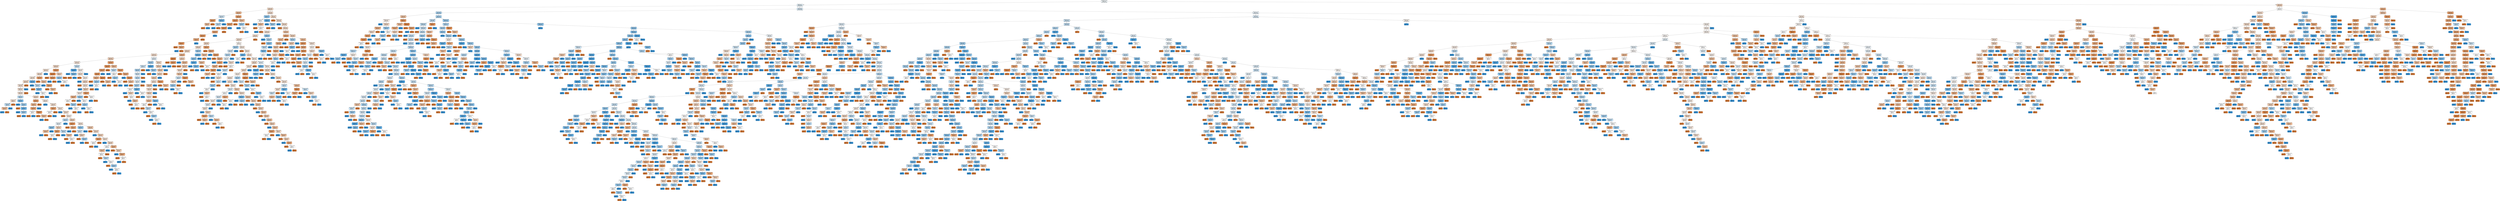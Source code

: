 digraph Tree {
node [shape=box, style="filled, rounded", color="black", fontname=helvetica] ;
edge [fontname=helvetica] ;
0 [label="image_ratio <= 0.455\ngini = 0.5\nsamples = 7395\nvalue = [3599, 3796]", fillcolor="#399de50d"] ;
1 [label="image_ratio <= 0.0\ngini = 0.498\nsamples = 6332\nvalue = [2962, 3370]", fillcolor="#399de51f"] ;
0 -> 1 [labeldistance=2.5, labelangle=45, headlabel="True"] ;
2 [label="html_ratio <= 0.162\ngini = 0.489\nsamples = 730\nvalue = [418, 312]", fillcolor="#e5813941"] ;
1 -> 2 ;
3 [label="html_ratio <= 0.137\ngini = 0.435\nsamples = 47\nvalue = [32, 15]", fillcolor="#e5813987"] ;
2 -> 3 ;
4 [label="html_ratio <= 0.116\ngini = 0.492\nsamples = 16\nvalue = [7, 9]", fillcolor="#399de539"] ;
3 -> 4 ;
5 [label="html_ratio <= 0.102\ngini = 0.278\nsamples = 6\nvalue = [5, 1]", fillcolor="#e58139cc"] ;
4 -> 5 ;
6 [label="html_ratio <= 0.1\ngini = 0.444\nsamples = 3\nvalue = [2, 1]", fillcolor="#e581397f"] ;
5 -> 6 ;
7 [label="gini = 0.0\nsamples = 2\nvalue = [2, 0]", fillcolor="#e58139ff"] ;
6 -> 7 ;
8 [label="gini = 0.0\nsamples = 1\nvalue = [0, 1]", fillcolor="#399de5ff"] ;
6 -> 8 ;
9 [label="gini = 0.0\nsamples = 3\nvalue = [3, 0]", fillcolor="#e58139ff"] ;
5 -> 9 ;
10 [label="html_ratio <= 0.128\ngini = 0.32\nsamples = 10\nvalue = [2, 8]", fillcolor="#399de5bf"] ;
4 -> 10 ;
11 [label="html_ratio <= 0.126\ngini = 0.48\nsamples = 5\nvalue = [2, 3]", fillcolor="#399de555"] ;
10 -> 11 ;
12 [label="gini = 0.0\nsamples = 3\nvalue = [0, 3]", fillcolor="#399de5ff"] ;
11 -> 12 ;
13 [label="gini = 0.0\nsamples = 2\nvalue = [2, 0]", fillcolor="#e58139ff"] ;
11 -> 13 ;
14 [label="gini = 0.0\nsamples = 5\nvalue = [0, 5]", fillcolor="#399de5ff"] ;
10 -> 14 ;
15 [label="html_ratio <= 0.157\ngini = 0.312\nsamples = 31\nvalue = [25, 6]", fillcolor="#e58139c2"] ;
3 -> 15 ;
16 [label="html_ratio <= 0.153\ngini = 0.269\nsamples = 25\nvalue = [21, 4]", fillcolor="#e58139ce"] ;
15 -> 16 ;
17 [label="html_ratio <= 0.152\ngini = 0.32\nsamples = 20\nvalue = [16, 4]", fillcolor="#e58139bf"] ;
16 -> 17 ;
18 [label="html_ratio <= 0.149\ngini = 0.266\nsamples = 19\nvalue = [16, 3]", fillcolor="#e58139cf"] ;
17 -> 18 ;
19 [label="html_ratio <= 0.148\ngini = 0.355\nsamples = 13\nvalue = [10, 3]", fillcolor="#e58139b3"] ;
18 -> 19 ;
20 [label="html_ratio <= 0.145\ngini = 0.278\nsamples = 12\nvalue = [10, 2]", fillcolor="#e58139cc"] ;
19 -> 20 ;
21 [label="html_ratio <= 0.145\ngini = 0.375\nsamples = 8\nvalue = [6, 2]", fillcolor="#e58139aa"] ;
20 -> 21 ;
22 [label="html_ratio <= 0.142\ngini = 0.245\nsamples = 7\nvalue = [6, 1]", fillcolor="#e58139d4"] ;
21 -> 22 ;
23 [label="gini = 0.0\nsamples = 3\nvalue = [3, 0]", fillcolor="#e58139ff"] ;
22 -> 23 ;
24 [label="html_ratio <= 0.142\ngini = 0.375\nsamples = 4\nvalue = [3, 1]", fillcolor="#e58139aa"] ;
22 -> 24 ;
25 [label="gini = 0.0\nsamples = 1\nvalue = [0, 1]", fillcolor="#399de5ff"] ;
24 -> 25 ;
26 [label="gini = 0.0\nsamples = 3\nvalue = [3, 0]", fillcolor="#e58139ff"] ;
24 -> 26 ;
27 [label="gini = 0.0\nsamples = 1\nvalue = [0, 1]", fillcolor="#399de5ff"] ;
21 -> 27 ;
28 [label="gini = 0.0\nsamples = 4\nvalue = [4, 0]", fillcolor="#e58139ff"] ;
20 -> 28 ;
29 [label="gini = 0.0\nsamples = 1\nvalue = [0, 1]", fillcolor="#399de5ff"] ;
19 -> 29 ;
30 [label="gini = 0.0\nsamples = 6\nvalue = [6, 0]", fillcolor="#e58139ff"] ;
18 -> 30 ;
31 [label="gini = 0.0\nsamples = 1\nvalue = [0, 1]", fillcolor="#399de5ff"] ;
17 -> 31 ;
32 [label="gini = 0.0\nsamples = 5\nvalue = [5, 0]", fillcolor="#e58139ff"] ;
16 -> 32 ;
33 [label="html_ratio <= 0.161\ngini = 0.444\nsamples = 6\nvalue = [4, 2]", fillcolor="#e581397f"] ;
15 -> 33 ;
34 [label="html_ratio <= 0.158\ngini = 0.444\nsamples = 3\nvalue = [1, 2]", fillcolor="#399de57f"] ;
33 -> 34 ;
35 [label="gini = 0.0\nsamples = 1\nvalue = [0, 1]", fillcolor="#399de5ff"] ;
34 -> 35 ;
36 [label="html_ratio <= 0.16\ngini = 0.5\nsamples = 2\nvalue = [1, 1]", fillcolor="#e5813900"] ;
34 -> 36 ;
37 [label="gini = 0.0\nsamples = 1\nvalue = [1, 0]", fillcolor="#e58139ff"] ;
36 -> 37 ;
38 [label="gini = 0.0\nsamples = 1\nvalue = [0, 1]", fillcolor="#399de5ff"] ;
36 -> 38 ;
39 [label="gini = 0.0\nsamples = 3\nvalue = [3, 0]", fillcolor="#e58139ff"] ;
33 -> 39 ;
40 [label="html_ratio <= 0.165\ngini = 0.492\nsamples = 683\nvalue = [386, 297]", fillcolor="#e581393b"] ;
2 -> 40 ;
41 [label="html_ratio <= 0.163\ngini = 0.42\nsamples = 10\nvalue = [3, 7]", fillcolor="#399de592"] ;
40 -> 41 ;
42 [label="html_ratio <= 0.163\ngini = 0.5\nsamples = 4\nvalue = [2, 2]", fillcolor="#e5813900"] ;
41 -> 42 ;
43 [label="gini = 0.0\nsamples = 1\nvalue = [0, 1]", fillcolor="#399de5ff"] ;
42 -> 43 ;
44 [label="html_ratio <= 0.163\ngini = 0.444\nsamples = 3\nvalue = [2, 1]", fillcolor="#e581397f"] ;
42 -> 44 ;
45 [label="gini = 0.0\nsamples = 1\nvalue = [1, 0]", fillcolor="#e58139ff"] ;
44 -> 45 ;
46 [label="html_ratio <= 0.163\ngini = 0.5\nsamples = 2\nvalue = [1, 1]", fillcolor="#e5813900"] ;
44 -> 46 ;
47 [label="gini = 0.0\nsamples = 1\nvalue = [0, 1]", fillcolor="#399de5ff"] ;
46 -> 47 ;
48 [label="gini = 0.0\nsamples = 1\nvalue = [1, 0]", fillcolor="#e58139ff"] ;
46 -> 48 ;
49 [label="html_ratio <= 0.164\ngini = 0.278\nsamples = 6\nvalue = [1, 5]", fillcolor="#399de5cc"] ;
41 -> 49 ;
50 [label="gini = 0.0\nsamples = 3\nvalue = [0, 3]", fillcolor="#399de5ff"] ;
49 -> 50 ;
51 [label="html_ratio <= 0.164\ngini = 0.444\nsamples = 3\nvalue = [1, 2]", fillcolor="#399de57f"] ;
49 -> 51 ;
52 [label="gini = 0.0\nsamples = 1\nvalue = [1, 0]", fillcolor="#e58139ff"] ;
51 -> 52 ;
53 [label="gini = 0.0\nsamples = 2\nvalue = [0, 2]", fillcolor="#399de5ff"] ;
51 -> 53 ;
54 [label="html_ratio <= 0.166\ngini = 0.49\nsamples = 673\nvalue = [383, 290]", fillcolor="#e581393e"] ;
40 -> 54 ;
55 [label="gini = 0.0\nsamples = 4\nvalue = [4, 0]", fillcolor="#e58139ff"] ;
54 -> 55 ;
56 [label="html_ratio <= 0.167\ngini = 0.491\nsamples = 669\nvalue = [379, 290]", fillcolor="#e581393c"] ;
54 -> 56 ;
57 [label="gini = 0.0\nsamples = 2\nvalue = [0, 2]", fillcolor="#399de5ff"] ;
56 -> 57 ;
58 [label="html_ratio <= 0.168\ngini = 0.491\nsamples = 667\nvalue = [379, 288]", fillcolor="#e581393d"] ;
56 -> 58 ;
59 [label="gini = 0.0\nsamples = 3\nvalue = [3, 0]", fillcolor="#e58139ff"] ;
58 -> 59 ;
60 [label="html_ratio <= 0.33\ngini = 0.491\nsamples = 664\nvalue = [376, 288]", fillcolor="#e581393c"] ;
58 -> 60 ;
61 [label="html_ratio <= 0.323\ngini = 0.494\nsamples = 581\nvalue = [323, 258]", fillcolor="#e5813933"] ;
60 -> 61 ;
62 [label="html_ratio <= 0.32\ngini = 0.493\nsamples = 571\nvalue = [320, 251]", fillcolor="#e5813937"] ;
61 -> 62 ;
63 [label="html_ratio <= 0.266\ngini = 0.493\nsamples = 568\nvalue = [317, 251]", fillcolor="#e5813935"] ;
62 -> 63 ;
64 [label="html_ratio <= 0.26\ngini = 0.487\nsamples = 383\nvalue = [222, 161]", fillcolor="#e5813946"] ;
63 -> 64 ;
65 [label="html_ratio <= 0.256\ngini = 0.491\nsamples = 363\nvalue = [206, 157]", fillcolor="#e581393d"] ;
64 -> 65 ;
66 [label="html_ratio <= 0.249\ngini = 0.487\nsamples = 342\nvalue = [199, 143]", fillcolor="#e5813948"] ;
65 -> 66 ;
67 [label="html_ratio <= 0.237\ngini = 0.491\nsamples = 305\nvalue = [173, 132]", fillcolor="#e581393c"] ;
66 -> 67 ;
68 [label="html_ratio <= 0.228\ngini = 0.483\nsamples = 241\nvalue = [143, 98]", fillcolor="#e5813950"] ;
67 -> 68 ;
69 [label="html_ratio <= 0.219\ngini = 0.495\nsamples = 197\nvalue = [108, 89]", fillcolor="#e581392d"] ;
68 -> 69 ;
70 [label="html_ratio <= 0.215\ngini = 0.488\nsamples = 159\nvalue = [92, 67]", fillcolor="#e5813945"] ;
69 -> 70 ;
71 [label="html_ratio <= 0.215\ngini = 0.494\nsamples = 143\nvalue = [79, 64]", fillcolor="#e5813930"] ;
70 -> 71 ;
72 [label="html_ratio <= 0.212\ngini = 0.493\nsamples = 141\nvalue = [79, 62]", fillcolor="#e5813937"] ;
71 -> 72 ;
73 [label="html_ratio <= 0.208\ngini = 0.496\nsamples = 132\nvalue = [72, 60]", fillcolor="#e581392a"] ;
72 -> 73 ;
74 [label="html_ratio <= 0.206\ngini = 0.488\nsamples = 121\nvalue = [70, 51]", fillcolor="#e5813945"] ;
73 -> 74 ;
75 [label="html_ratio <= 0.206\ngini = 0.495\nsamples = 113\nvalue = [62, 51]", fillcolor="#e581392d"] ;
74 -> 75 ;
76 [label="image_ratio <= -0.5\ngini = 0.493\nsamples = 111\nvalue = [62, 49]", fillcolor="#e5813935"] ;
75 -> 76 ;
77 [label="html_ratio <= 0.174\ngini = 0.495\nsamples = 109\nvalue = [60, 49]", fillcolor="#e581392f"] ;
76 -> 77 ;
78 [label="html_ratio <= 0.171\ngini = 0.48\nsamples = 15\nvalue = [6, 9]", fillcolor="#399de555"] ;
77 -> 78 ;
79 [label="html_ratio <= 0.17\ngini = 0.49\nsamples = 7\nvalue = [4, 3]", fillcolor="#e5813940"] ;
78 -> 79 ;
80 [label="html_ratio <= 0.169\ngini = 0.48\nsamples = 5\nvalue = [2, 3]", fillcolor="#399de555"] ;
79 -> 80 ;
81 [label="html_ratio <= 0.168\ngini = 0.444\nsamples = 3\nvalue = [2, 1]", fillcolor="#e581397f"] ;
80 -> 81 ;
82 [label="gini = 0.0\nsamples = 1\nvalue = [0, 1]", fillcolor="#399de5ff"] ;
81 -> 82 ;
83 [label="gini = 0.0\nsamples = 2\nvalue = [2, 0]", fillcolor="#e58139ff"] ;
81 -> 83 ;
84 [label="gini = 0.0\nsamples = 2\nvalue = [0, 2]", fillcolor="#399de5ff"] ;
80 -> 84 ;
85 [label="gini = 0.0\nsamples = 2\nvalue = [2, 0]", fillcolor="#e58139ff"] ;
79 -> 85 ;
86 [label="html_ratio <= 0.172\ngini = 0.375\nsamples = 8\nvalue = [2, 6]", fillcolor="#399de5aa"] ;
78 -> 86 ;
87 [label="gini = 0.0\nsamples = 2\nvalue = [0, 2]", fillcolor="#399de5ff"] ;
86 -> 87 ;
88 [label="html_ratio <= 0.172\ngini = 0.444\nsamples = 6\nvalue = [2, 4]", fillcolor="#399de57f"] ;
86 -> 88 ;
89 [label="gini = 0.0\nsamples = 1\nvalue = [1, 0]", fillcolor="#e58139ff"] ;
88 -> 89 ;
90 [label="html_ratio <= 0.173\ngini = 0.32\nsamples = 5\nvalue = [1, 4]", fillcolor="#399de5bf"] ;
88 -> 90 ;
91 [label="gini = 0.0\nsamples = 2\nvalue = [0, 2]", fillcolor="#399de5ff"] ;
90 -> 91 ;
92 [label="html_ratio <= 0.174\ngini = 0.444\nsamples = 3\nvalue = [1, 2]", fillcolor="#399de57f"] ;
90 -> 92 ;
93 [label="gini = 0.0\nsamples = 1\nvalue = [1, 0]", fillcolor="#e58139ff"] ;
92 -> 93 ;
94 [label="gini = 0.0\nsamples = 2\nvalue = [0, 2]", fillcolor="#399de5ff"] ;
92 -> 94 ;
95 [label="html_ratio <= 0.182\ngini = 0.489\nsamples = 94\nvalue = [54, 40]", fillcolor="#e5813942"] ;
77 -> 95 ;
96 [label="html_ratio <= 0.18\ngini = 0.337\nsamples = 14\nvalue = [11, 3]", fillcolor="#e58139b9"] ;
95 -> 96 ;
97 [label="html_ratio <= 0.179\ngini = 0.42\nsamples = 10\nvalue = [7, 3]", fillcolor="#e5813992"] ;
96 -> 97 ;
98 [label="html_ratio <= 0.175\ngini = 0.346\nsamples = 9\nvalue = [7, 2]", fillcolor="#e58139b6"] ;
97 -> 98 ;
99 [label="html_ratio <= 0.175\ngini = 0.5\nsamples = 2\nvalue = [1, 1]", fillcolor="#e5813900"] ;
98 -> 99 ;
100 [label="gini = 0.0\nsamples = 1\nvalue = [1, 0]", fillcolor="#e58139ff"] ;
99 -> 100 ;
101 [label="gini = 0.0\nsamples = 1\nvalue = [0, 1]", fillcolor="#399de5ff"] ;
99 -> 101 ;
102 [label="html_ratio <= 0.178\ngini = 0.245\nsamples = 7\nvalue = [6, 1]", fillcolor="#e58139d4"] ;
98 -> 102 ;
103 [label="gini = 0.0\nsamples = 4\nvalue = [4, 0]", fillcolor="#e58139ff"] ;
102 -> 103 ;
104 [label="html_ratio <= 0.179\ngini = 0.444\nsamples = 3\nvalue = [2, 1]", fillcolor="#e581397f"] ;
102 -> 104 ;
105 [label="gini = 0.0\nsamples = 1\nvalue = [0, 1]", fillcolor="#399de5ff"] ;
104 -> 105 ;
106 [label="gini = 0.0\nsamples = 2\nvalue = [2, 0]", fillcolor="#e58139ff"] ;
104 -> 106 ;
107 [label="gini = 0.0\nsamples = 1\nvalue = [0, 1]", fillcolor="#399de5ff"] ;
97 -> 107 ;
108 [label="gini = 0.0\nsamples = 4\nvalue = [4, 0]", fillcolor="#e58139ff"] ;
96 -> 108 ;
109 [label="html_ratio <= 0.184\ngini = 0.497\nsamples = 80\nvalue = [43, 37]", fillcolor="#e5813924"] ;
95 -> 109 ;
110 [label="gini = 0.0\nsamples = 3\nvalue = [0, 3]", fillcolor="#399de5ff"] ;
109 -> 110 ;
111 [label="html_ratio <= 0.186\ngini = 0.493\nsamples = 77\nvalue = [43, 34]", fillcolor="#e5813935"] ;
109 -> 111 ;
112 [label="html_ratio <= 0.184\ngini = 0.32\nsamples = 5\nvalue = [4, 1]", fillcolor="#e58139bf"] ;
111 -> 112 ;
113 [label="html_ratio <= 0.184\ngini = 0.5\nsamples = 2\nvalue = [1, 1]", fillcolor="#e5813900"] ;
112 -> 113 ;
114 [label="gini = 0.0\nsamples = 1\nvalue = [1, 0]", fillcolor="#e58139ff"] ;
113 -> 114 ;
115 [label="gini = 0.0\nsamples = 1\nvalue = [0, 1]", fillcolor="#399de5ff"] ;
113 -> 115 ;
116 [label="gini = 0.0\nsamples = 3\nvalue = [3, 0]", fillcolor="#e58139ff"] ;
112 -> 116 ;
117 [label="html_ratio <= 0.187\ngini = 0.497\nsamples = 72\nvalue = [39, 33]", fillcolor="#e5813927"] ;
111 -> 117 ;
118 [label="gini = 0.0\nsamples = 2\nvalue = [0, 2]", fillcolor="#399de5ff"] ;
117 -> 118 ;
119 [label="html_ratio <= 0.188\ngini = 0.493\nsamples = 70\nvalue = [39, 31]", fillcolor="#e5813934"] ;
117 -> 119 ;
120 [label="gini = 0.0\nsamples = 3\nvalue = [3, 0]", fillcolor="#e58139ff"] ;
119 -> 120 ;
121 [label="html_ratio <= 0.194\ngini = 0.497\nsamples = 67\nvalue = [36, 31]", fillcolor="#e5813923"] ;
119 -> 121 ;
122 [label="html_ratio <= 0.194\ngini = 0.48\nsamples = 20\nvalue = [8, 12]", fillcolor="#399de555"] ;
121 -> 122 ;
123 [label="html_ratio <= 0.19\ngini = 0.498\nsamples = 17\nvalue = [8, 9]", fillcolor="#399de51c"] ;
122 -> 123 ;
124 [label="html_ratio <= 0.189\ngini = 0.408\nsamples = 7\nvalue = [2, 5]", fillcolor="#399de599"] ;
123 -> 124 ;
125 [label="html_ratio <= 0.188\ngini = 0.444\nsamples = 3\nvalue = [2, 1]", fillcolor="#e581397f"] ;
124 -> 125 ;
126 [label="gini = 0.0\nsamples = 1\nvalue = [0, 1]", fillcolor="#399de5ff"] ;
125 -> 126 ;
127 [label="gini = 0.0\nsamples = 2\nvalue = [2, 0]", fillcolor="#e58139ff"] ;
125 -> 127 ;
128 [label="gini = 0.0\nsamples = 4\nvalue = [0, 4]", fillcolor="#399de5ff"] ;
124 -> 128 ;
129 [label="html_ratio <= 0.191\ngini = 0.48\nsamples = 10\nvalue = [6, 4]", fillcolor="#e5813955"] ;
123 -> 129 ;
130 [label="html_ratio <= 0.19\ngini = 0.32\nsamples = 5\nvalue = [4, 1]", fillcolor="#e58139bf"] ;
129 -> 130 ;
131 [label="html_ratio <= 0.19\ngini = 0.5\nsamples = 2\nvalue = [1, 1]", fillcolor="#e5813900"] ;
130 -> 131 ;
132 [label="gini = 0.0\nsamples = 1\nvalue = [1, 0]", fillcolor="#e58139ff"] ;
131 -> 132 ;
133 [label="gini = 0.0\nsamples = 1\nvalue = [0, 1]", fillcolor="#399de5ff"] ;
131 -> 133 ;
134 [label="gini = 0.0\nsamples = 3\nvalue = [3, 0]", fillcolor="#e58139ff"] ;
130 -> 134 ;
135 [label="html_ratio <= 0.192\ngini = 0.48\nsamples = 5\nvalue = [2, 3]", fillcolor="#399de555"] ;
129 -> 135 ;
136 [label="gini = 0.0\nsamples = 2\nvalue = [0, 2]", fillcolor="#399de5ff"] ;
135 -> 136 ;
137 [label="html_ratio <= 0.193\ngini = 0.444\nsamples = 3\nvalue = [2, 1]", fillcolor="#e581397f"] ;
135 -> 137 ;
138 [label="gini = 0.0\nsamples = 1\nvalue = [1, 0]", fillcolor="#e58139ff"] ;
137 -> 138 ;
139 [label="html_ratio <= 0.193\ngini = 0.5\nsamples = 2\nvalue = [1, 1]", fillcolor="#e5813900"] ;
137 -> 139 ;
140 [label="gini = 0.0\nsamples = 1\nvalue = [0, 1]", fillcolor="#399de5ff"] ;
139 -> 140 ;
141 [label="gini = 0.0\nsamples = 1\nvalue = [1, 0]", fillcolor="#e58139ff"] ;
139 -> 141 ;
142 [label="gini = 0.0\nsamples = 3\nvalue = [0, 3]", fillcolor="#399de5ff"] ;
122 -> 142 ;
143 [label="html_ratio <= 0.198\ngini = 0.482\nsamples = 47\nvalue = [28, 19]", fillcolor="#e5813952"] ;
121 -> 143 ;
144 [label="html_ratio <= 0.196\ngini = 0.245\nsamples = 7\nvalue = [6, 1]", fillcolor="#e58139d4"] ;
143 -> 144 ;
145 [label="gini = 0.0\nsamples = 3\nvalue = [3, 0]", fillcolor="#e58139ff"] ;
144 -> 145 ;
146 [label="html_ratio <= 0.197\ngini = 0.375\nsamples = 4\nvalue = [3, 1]", fillcolor="#e58139aa"] ;
144 -> 146 ;
147 [label="gini = 0.0\nsamples = 1\nvalue = [0, 1]", fillcolor="#399de5ff"] ;
146 -> 147 ;
148 [label="gini = 0.0\nsamples = 3\nvalue = [3, 0]", fillcolor="#e58139ff"] ;
146 -> 148 ;
149 [label="html_ratio <= 0.2\ngini = 0.495\nsamples = 40\nvalue = [22, 18]", fillcolor="#e581392e"] ;
143 -> 149 ;
150 [label="html_ratio <= 0.199\ngini = 0.42\nsamples = 10\nvalue = [3, 7]", fillcolor="#399de592"] ;
149 -> 150 ;
151 [label="html_ratio <= 0.199\ngini = 0.49\nsamples = 7\nvalue = [3, 4]", fillcolor="#399de540"] ;
150 -> 151 ;
152 [label="gini = 0.0\nsamples = 2\nvalue = [0, 2]", fillcolor="#399de5ff"] ;
151 -> 152 ;
153 [label="html_ratio <= 0.199\ngini = 0.48\nsamples = 5\nvalue = [3, 2]", fillcolor="#e5813955"] ;
151 -> 153 ;
154 [label="gini = 0.0\nsamples = 2\nvalue = [2, 0]", fillcolor="#e58139ff"] ;
153 -> 154 ;
155 [label="html_ratio <= 0.199\ngini = 0.444\nsamples = 3\nvalue = [1, 2]", fillcolor="#399de57f"] ;
153 -> 155 ;
156 [label="gini = 0.0\nsamples = 2\nvalue = [0, 2]", fillcolor="#399de5ff"] ;
155 -> 156 ;
157 [label="gini = 0.0\nsamples = 1\nvalue = [1, 0]", fillcolor="#e58139ff"] ;
155 -> 157 ;
158 [label="gini = 0.0\nsamples = 3\nvalue = [0, 3]", fillcolor="#399de5ff"] ;
150 -> 158 ;
159 [label="html_ratio <= 0.201\ngini = 0.464\nsamples = 30\nvalue = [19, 11]", fillcolor="#e581396b"] ;
149 -> 159 ;
160 [label="gini = 0.0\nsamples = 4\nvalue = [4, 0]", fillcolor="#e58139ff"] ;
159 -> 160 ;
161 [label="html_ratio <= 0.201\ngini = 0.488\nsamples = 26\nvalue = [15, 11]", fillcolor="#e5813944"] ;
159 -> 161 ;
162 [label="gini = 0.0\nsamples = 1\nvalue = [0, 1]", fillcolor="#399de5ff"] ;
161 -> 162 ;
163 [label="html_ratio <= 0.202\ngini = 0.48\nsamples = 25\nvalue = [15, 10]", fillcolor="#e5813955"] ;
161 -> 163 ;
164 [label="html_ratio <= 0.202\ngini = 0.32\nsamples = 5\nvalue = [4, 1]", fillcolor="#e58139bf"] ;
163 -> 164 ;
165 [label="html_ratio <= 0.202\ngini = 0.5\nsamples = 2\nvalue = [1, 1]", fillcolor="#e5813900"] ;
164 -> 165 ;
166 [label="gini = 0.0\nsamples = 1\nvalue = [1, 0]", fillcolor="#e58139ff"] ;
165 -> 166 ;
167 [label="gini = 0.0\nsamples = 1\nvalue = [0, 1]", fillcolor="#399de5ff"] ;
165 -> 167 ;
168 [label="gini = 0.0\nsamples = 3\nvalue = [3, 0]", fillcolor="#e58139ff"] ;
164 -> 168 ;
169 [label="html_ratio <= 0.203\ngini = 0.495\nsamples = 20\nvalue = [11, 9]", fillcolor="#e581392e"] ;
163 -> 169 ;
170 [label="gini = 0.0\nsamples = 1\nvalue = [0, 1]", fillcolor="#399de5ff"] ;
169 -> 170 ;
171 [label="html_ratio <= 0.204\ngini = 0.488\nsamples = 19\nvalue = [11, 8]", fillcolor="#e5813946"] ;
169 -> 171 ;
172 [label="html_ratio <= 0.204\ngini = 0.5\nsamples = 12\nvalue = [6, 6]", fillcolor="#e5813900"] ;
171 -> 172 ;
173 [label="html_ratio <= 0.204\ngini = 0.444\nsamples = 9\nvalue = [6, 3]", fillcolor="#e581397f"] ;
172 -> 173 ;
174 [label="html_ratio <= 0.203\ngini = 0.5\nsamples = 6\nvalue = [3, 3]", fillcolor="#e5813900"] ;
173 -> 174 ;
175 [label="gini = 0.0\nsamples = 1\nvalue = [1, 0]", fillcolor="#e58139ff"] ;
174 -> 175 ;
176 [label="html_ratio <= 0.203\ngini = 0.48\nsamples = 5\nvalue = [2, 3]", fillcolor="#399de555"] ;
174 -> 176 ;
177 [label="gini = 0.0\nsamples = 1\nvalue = [0, 1]", fillcolor="#399de5ff"] ;
176 -> 177 ;
178 [label="html_ratio <= 0.203\ngini = 0.5\nsamples = 4\nvalue = [2, 2]", fillcolor="#e5813900"] ;
176 -> 178 ;
179 [label="gini = 0.0\nsamples = 1\nvalue = [1, 0]", fillcolor="#e58139ff"] ;
178 -> 179 ;
180 [label="html_ratio <= 0.203\ngini = 0.444\nsamples = 3\nvalue = [1, 2]", fillcolor="#399de57f"] ;
178 -> 180 ;
181 [label="gini = 0.0\nsamples = 1\nvalue = [0, 1]", fillcolor="#399de5ff"] ;
180 -> 181 ;
182 [label="html_ratio <= 0.204\ngini = 0.5\nsamples = 2\nvalue = [1, 1]", fillcolor="#e5813900"] ;
180 -> 182 ;
183 [label="gini = 0.0\nsamples = 1\nvalue = [1, 0]", fillcolor="#e58139ff"] ;
182 -> 183 ;
184 [label="gini = 0.0\nsamples = 1\nvalue = [0, 1]", fillcolor="#399de5ff"] ;
182 -> 184 ;
185 [label="gini = 0.0\nsamples = 3\nvalue = [3, 0]", fillcolor="#e58139ff"] ;
173 -> 185 ;
186 [label="gini = 0.0\nsamples = 3\nvalue = [0, 3]", fillcolor="#399de5ff"] ;
172 -> 186 ;
187 [label="html_ratio <= 0.205\ngini = 0.408\nsamples = 7\nvalue = [5, 2]", fillcolor="#e5813999"] ;
171 -> 187 ;
188 [label="gini = 0.0\nsamples = 2\nvalue = [2, 0]", fillcolor="#e58139ff"] ;
187 -> 188 ;
189 [label="html_ratio <= 0.205\ngini = 0.48\nsamples = 5\nvalue = [3, 2]", fillcolor="#e5813955"] ;
187 -> 189 ;
190 [label="gini = 0.0\nsamples = 1\nvalue = [0, 1]", fillcolor="#399de5ff"] ;
189 -> 190 ;
191 [label="html_ratio <= 0.205\ngini = 0.375\nsamples = 4\nvalue = [3, 1]", fillcolor="#e58139aa"] ;
189 -> 191 ;
192 [label="gini = 0.0\nsamples = 2\nvalue = [2, 0]", fillcolor="#e58139ff"] ;
191 -> 192 ;
193 [label="html_ratio <= 0.205\ngini = 0.5\nsamples = 2\nvalue = [1, 1]", fillcolor="#e5813900"] ;
191 -> 193 ;
194 [label="gini = 0.0\nsamples = 1\nvalue = [0, 1]", fillcolor="#399de5ff"] ;
193 -> 194 ;
195 [label="gini = 0.0\nsamples = 1\nvalue = [1, 0]", fillcolor="#e58139ff"] ;
193 -> 195 ;
196 [label="gini = 0.0\nsamples = 2\nvalue = [2, 0]", fillcolor="#e58139ff"] ;
76 -> 196 ;
197 [label="gini = 0.0\nsamples = 2\nvalue = [0, 2]", fillcolor="#399de5ff"] ;
75 -> 197 ;
198 [label="gini = 0.0\nsamples = 8\nvalue = [8, 0]", fillcolor="#e58139ff"] ;
74 -> 198 ;
199 [label="html_ratio <= 0.211\ngini = 0.298\nsamples = 11\nvalue = [2, 9]", fillcolor="#399de5c6"] ;
73 -> 199 ;
200 [label="gini = 0.0\nsamples = 6\nvalue = [0, 6]", fillcolor="#399de5ff"] ;
199 -> 200 ;
201 [label="html_ratio <= 0.211\ngini = 0.48\nsamples = 5\nvalue = [2, 3]", fillcolor="#399de555"] ;
199 -> 201 ;
202 [label="gini = 0.0\nsamples = 1\nvalue = [1, 0]", fillcolor="#e58139ff"] ;
201 -> 202 ;
203 [label="html_ratio <= 0.212\ngini = 0.375\nsamples = 4\nvalue = [1, 3]", fillcolor="#399de5aa"] ;
201 -> 203 ;
204 [label="gini = 0.0\nsamples = 2\nvalue = [0, 2]", fillcolor="#399de5ff"] ;
203 -> 204 ;
205 [label="html_ratio <= 0.212\ngini = 0.5\nsamples = 2\nvalue = [1, 1]", fillcolor="#e5813900"] ;
203 -> 205 ;
206 [label="gini = 0.0\nsamples = 1\nvalue = [1, 0]", fillcolor="#e58139ff"] ;
205 -> 206 ;
207 [label="gini = 0.0\nsamples = 1\nvalue = [0, 1]", fillcolor="#399de5ff"] ;
205 -> 207 ;
208 [label="html_ratio <= 0.214\ngini = 0.346\nsamples = 9\nvalue = [7, 2]", fillcolor="#e58139b6"] ;
72 -> 208 ;
209 [label="gini = 0.0\nsamples = 3\nvalue = [3, 0]", fillcolor="#e58139ff"] ;
208 -> 209 ;
210 [label="html_ratio <= 0.214\ngini = 0.444\nsamples = 6\nvalue = [4, 2]", fillcolor="#e581397f"] ;
208 -> 210 ;
211 [label="gini = 0.0\nsamples = 1\nvalue = [0, 1]", fillcolor="#399de5ff"] ;
210 -> 211 ;
212 [label="html_ratio <= 0.214\ngini = 0.32\nsamples = 5\nvalue = [4, 1]", fillcolor="#e58139bf"] ;
210 -> 212 ;
213 [label="gini = 0.0\nsamples = 2\nvalue = [2, 0]", fillcolor="#e58139ff"] ;
212 -> 213 ;
214 [label="html_ratio <= 0.214\ngini = 0.444\nsamples = 3\nvalue = [2, 1]", fillcolor="#e581397f"] ;
212 -> 214 ;
215 [label="gini = 0.0\nsamples = 1\nvalue = [0, 1]", fillcolor="#399de5ff"] ;
214 -> 215 ;
216 [label="gini = 0.0\nsamples = 2\nvalue = [2, 0]", fillcolor="#e58139ff"] ;
214 -> 216 ;
217 [label="gini = 0.0\nsamples = 2\nvalue = [0, 2]", fillcolor="#399de5ff"] ;
71 -> 217 ;
218 [label="html_ratio <= 0.218\ngini = 0.305\nsamples = 16\nvalue = [13, 3]", fillcolor="#e58139c4"] ;
70 -> 218 ;
219 [label="html_ratio <= 0.217\ngini = 0.165\nsamples = 11\nvalue = [10, 1]", fillcolor="#e58139e6"] ;
218 -> 219 ;
220 [label="gini = 0.0\nsamples = 5\nvalue = [5, 0]", fillcolor="#e58139ff"] ;
219 -> 220 ;
221 [label="html_ratio <= 0.217\ngini = 0.278\nsamples = 6\nvalue = [5, 1]", fillcolor="#e58139cc"] ;
219 -> 221 ;
222 [label="gini = 0.0\nsamples = 1\nvalue = [0, 1]", fillcolor="#399de5ff"] ;
221 -> 222 ;
223 [label="gini = 0.0\nsamples = 5\nvalue = [5, 0]", fillcolor="#e58139ff"] ;
221 -> 223 ;
224 [label="html_ratio <= 0.219\ngini = 0.48\nsamples = 5\nvalue = [3, 2]", fillcolor="#e5813955"] ;
218 -> 224 ;
225 [label="html_ratio <= 0.219\ngini = 0.444\nsamples = 3\nvalue = [1, 2]", fillcolor="#399de57f"] ;
224 -> 225 ;
226 [label="gini = 0.0\nsamples = 1\nvalue = [0, 1]", fillcolor="#399de5ff"] ;
225 -> 226 ;
227 [label="html_ratio <= 0.219\ngini = 0.5\nsamples = 2\nvalue = [1, 1]", fillcolor="#e5813900"] ;
225 -> 227 ;
228 [label="gini = 0.0\nsamples = 1\nvalue = [1, 0]", fillcolor="#e58139ff"] ;
227 -> 228 ;
229 [label="gini = 0.0\nsamples = 1\nvalue = [0, 1]", fillcolor="#399de5ff"] ;
227 -> 229 ;
230 [label="gini = 0.0\nsamples = 2\nvalue = [2, 0]", fillcolor="#e58139ff"] ;
224 -> 230 ;
231 [label="html_ratio <= 0.222\ngini = 0.488\nsamples = 38\nvalue = [16, 22]", fillcolor="#399de546"] ;
69 -> 231 ;
232 [label="html_ratio <= 0.221\ngini = 0.198\nsamples = 9\nvalue = [1, 8]", fillcolor="#399de5df"] ;
231 -> 232 ;
233 [label="gini = 0.0\nsamples = 5\nvalue = [0, 5]", fillcolor="#399de5ff"] ;
232 -> 233 ;
234 [label="html_ratio <= 0.221\ngini = 0.375\nsamples = 4\nvalue = [1, 3]", fillcolor="#399de5aa"] ;
232 -> 234 ;
235 [label="gini = 0.0\nsamples = 1\nvalue = [1, 0]", fillcolor="#e58139ff"] ;
234 -> 235 ;
236 [label="gini = 0.0\nsamples = 3\nvalue = [0, 3]", fillcolor="#399de5ff"] ;
234 -> 236 ;
237 [label="html_ratio <= 0.228\ngini = 0.499\nsamples = 29\nvalue = [15, 14]", fillcolor="#e5813911"] ;
231 -> 237 ;
238 [label="html_ratio <= 0.223\ngini = 0.494\nsamples = 27\nvalue = [15, 12]", fillcolor="#e5813933"] ;
237 -> 238 ;
239 [label="gini = 0.0\nsamples = 2\nvalue = [2, 0]", fillcolor="#e58139ff"] ;
238 -> 239 ;
240 [label="html_ratio <= 0.224\ngini = 0.499\nsamples = 25\nvalue = [13, 12]", fillcolor="#e5813914"] ;
238 -> 240 ;
241 [label="gini = 0.0\nsamples = 3\nvalue = [0, 3]", fillcolor="#399de5ff"] ;
240 -> 241 ;
242 [label="html_ratio <= 0.224\ngini = 0.483\nsamples = 22\nvalue = [13, 9]", fillcolor="#e581394e"] ;
240 -> 242 ;
243 [label="gini = 0.0\nsamples = 2\nvalue = [2, 0]", fillcolor="#e58139ff"] ;
242 -> 243 ;
244 [label="html_ratio <= 0.224\ngini = 0.495\nsamples = 20\nvalue = [11, 9]", fillcolor="#e581392e"] ;
242 -> 244 ;
245 [label="gini = 0.0\nsamples = 2\nvalue = [0, 2]", fillcolor="#399de5ff"] ;
244 -> 245 ;
246 [label="html_ratio <= 0.226\ngini = 0.475\nsamples = 18\nvalue = [11, 7]", fillcolor="#e581395d"] ;
244 -> 246 ;
247 [label="html_ratio <= 0.225\ngini = 0.497\nsamples = 13\nvalue = [7, 6]", fillcolor="#e5813924"] ;
246 -> 247 ;
248 [label="html_ratio <= 0.225\ngini = 0.408\nsamples = 7\nvalue = [5, 2]", fillcolor="#e5813999"] ;
247 -> 248 ;
249 [label="html_ratio <= 0.224\ngini = 0.5\nsamples = 4\nvalue = [2, 2]", fillcolor="#e5813900"] ;
248 -> 249 ;
250 [label="gini = 0.0\nsamples = 1\nvalue = [1, 0]", fillcolor="#e58139ff"] ;
249 -> 250 ;
251 [label="html_ratio <= 0.225\ngini = 0.444\nsamples = 3\nvalue = [1, 2]", fillcolor="#399de57f"] ;
249 -> 251 ;
252 [label="gini = 0.0\nsamples = 1\nvalue = [0, 1]", fillcolor="#399de5ff"] ;
251 -> 252 ;
253 [label="html_ratio <= 0.225\ngini = 0.5\nsamples = 2\nvalue = [1, 1]", fillcolor="#e5813900"] ;
251 -> 253 ;
254 [label="gini = 0.0\nsamples = 1\nvalue = [1, 0]", fillcolor="#e58139ff"] ;
253 -> 254 ;
255 [label="gini = 0.0\nsamples = 1\nvalue = [0, 1]", fillcolor="#399de5ff"] ;
253 -> 255 ;
256 [label="gini = 0.0\nsamples = 3\nvalue = [3, 0]", fillcolor="#e58139ff"] ;
248 -> 256 ;
257 [label="html_ratio <= 0.226\ngini = 0.444\nsamples = 6\nvalue = [2, 4]", fillcolor="#399de57f"] ;
247 -> 257 ;
258 [label="gini = 0.0\nsamples = 2\nvalue = [0, 2]", fillcolor="#399de5ff"] ;
257 -> 258 ;
259 [label="html_ratio <= 0.226\ngini = 0.5\nsamples = 4\nvalue = [2, 2]", fillcolor="#e5813900"] ;
257 -> 259 ;
260 [label="gini = 0.0\nsamples = 1\nvalue = [1, 0]", fillcolor="#e58139ff"] ;
259 -> 260 ;
261 [label="html_ratio <= 0.226\ngini = 0.444\nsamples = 3\nvalue = [1, 2]", fillcolor="#399de57f"] ;
259 -> 261 ;
262 [label="gini = 0.0\nsamples = 1\nvalue = [0, 1]", fillcolor="#399de5ff"] ;
261 -> 262 ;
263 [label="html_ratio <= 0.226\ngini = 0.5\nsamples = 2\nvalue = [1, 1]", fillcolor="#e5813900"] ;
261 -> 263 ;
264 [label="gini = 0.0\nsamples = 1\nvalue = [1, 0]", fillcolor="#e58139ff"] ;
263 -> 264 ;
265 [label="gini = 0.0\nsamples = 1\nvalue = [0, 1]", fillcolor="#399de5ff"] ;
263 -> 265 ;
266 [label="html_ratio <= 0.227\ngini = 0.32\nsamples = 5\nvalue = [4, 1]", fillcolor="#e58139bf"] ;
246 -> 266 ;
267 [label="gini = 0.0\nsamples = 3\nvalue = [3, 0]", fillcolor="#e58139ff"] ;
266 -> 267 ;
268 [label="html_ratio <= 0.227\ngini = 0.5\nsamples = 2\nvalue = [1, 1]", fillcolor="#e5813900"] ;
266 -> 268 ;
269 [label="gini = 0.0\nsamples = 1\nvalue = [0, 1]", fillcolor="#399de5ff"] ;
268 -> 269 ;
270 [label="gini = 0.0\nsamples = 1\nvalue = [1, 0]", fillcolor="#e58139ff"] ;
268 -> 270 ;
271 [label="gini = 0.0\nsamples = 2\nvalue = [0, 2]", fillcolor="#399de5ff"] ;
237 -> 271 ;
272 [label="html_ratio <= 0.234\ngini = 0.325\nsamples = 44\nvalue = [35, 9]", fillcolor="#e58139bd"] ;
68 -> 272 ;
273 [label="html_ratio <= 0.232\ngini = 0.245\nsamples = 28\nvalue = [24, 4]", fillcolor="#e58139d4"] ;
272 -> 273 ;
274 [label="html_ratio <= 0.231\ngini = 0.32\nsamples = 20\nvalue = [16, 4]", fillcolor="#e58139bf"] ;
273 -> 274 ;
275 [label="html_ratio <= 0.23\ngini = 0.266\nsamples = 19\nvalue = [16, 3]", fillcolor="#e58139cf"] ;
274 -> 275 ;
276 [label="html_ratio <= 0.229\ngini = 0.408\nsamples = 7\nvalue = [5, 2]", fillcolor="#e5813999"] ;
275 -> 276 ;
277 [label="gini = 0.0\nsamples = 4\nvalue = [4, 0]", fillcolor="#e58139ff"] ;
276 -> 277 ;
278 [label="html_ratio <= 0.229\ngini = 0.444\nsamples = 3\nvalue = [1, 2]", fillcolor="#399de57f"] ;
276 -> 278 ;
279 [label="gini = 0.0\nsamples = 1\nvalue = [0, 1]", fillcolor="#399de5ff"] ;
278 -> 279 ;
280 [label="html_ratio <= 0.23\ngini = 0.5\nsamples = 2\nvalue = [1, 1]", fillcolor="#e5813900"] ;
278 -> 280 ;
281 [label="gini = 0.0\nsamples = 1\nvalue = [1, 0]", fillcolor="#e58139ff"] ;
280 -> 281 ;
282 [label="gini = 0.0\nsamples = 1\nvalue = [0, 1]", fillcolor="#399de5ff"] ;
280 -> 282 ;
283 [label="html_ratio <= 0.23\ngini = 0.153\nsamples = 12\nvalue = [11, 1]", fillcolor="#e58139e8"] ;
275 -> 283 ;
284 [label="gini = 0.0\nsamples = 9\nvalue = [9, 0]", fillcolor="#e58139ff"] ;
283 -> 284 ;
285 [label="html_ratio <= 0.231\ngini = 0.444\nsamples = 3\nvalue = [2, 1]", fillcolor="#e581397f"] ;
283 -> 285 ;
286 [label="gini = 0.0\nsamples = 1\nvalue = [0, 1]", fillcolor="#399de5ff"] ;
285 -> 286 ;
287 [label="gini = 0.0\nsamples = 2\nvalue = [2, 0]", fillcolor="#e58139ff"] ;
285 -> 287 ;
288 [label="gini = 0.0\nsamples = 1\nvalue = [0, 1]", fillcolor="#399de5ff"] ;
274 -> 288 ;
289 [label="gini = 0.0\nsamples = 8\nvalue = [8, 0]", fillcolor="#e58139ff"] ;
273 -> 289 ;
290 [label="html_ratio <= 0.235\ngini = 0.43\nsamples = 16\nvalue = [11, 5]", fillcolor="#e581398b"] ;
272 -> 290 ;
291 [label="html_ratio <= 0.234\ngini = 0.48\nsamples = 5\nvalue = [2, 3]", fillcolor="#399de555"] ;
290 -> 291 ;
292 [label="gini = 0.0\nsamples = 1\nvalue = [0, 1]", fillcolor="#399de5ff"] ;
291 -> 292 ;
293 [label="html_ratio <= 0.235\ngini = 0.5\nsamples = 4\nvalue = [2, 2]", fillcolor="#e5813900"] ;
291 -> 293 ;
294 [label="gini = 0.0\nsamples = 1\nvalue = [1, 0]", fillcolor="#e58139ff"] ;
293 -> 294 ;
295 [label="html_ratio <= 0.235\ngini = 0.444\nsamples = 3\nvalue = [1, 2]", fillcolor="#399de57f"] ;
293 -> 295 ;
296 [label="gini = 0.0\nsamples = 1\nvalue = [0, 1]", fillcolor="#399de5ff"] ;
295 -> 296 ;
297 [label="html_ratio <= 0.235\ngini = 0.5\nsamples = 2\nvalue = [1, 1]", fillcolor="#e5813900"] ;
295 -> 297 ;
298 [label="gini = 0.0\nsamples = 1\nvalue = [1, 0]", fillcolor="#e58139ff"] ;
297 -> 298 ;
299 [label="gini = 0.0\nsamples = 1\nvalue = [0, 1]", fillcolor="#399de5ff"] ;
297 -> 299 ;
300 [label="html_ratio <= 0.235\ngini = 0.298\nsamples = 11\nvalue = [9, 2]", fillcolor="#e58139c6"] ;
290 -> 300 ;
301 [label="gini = 0.0\nsamples = 3\nvalue = [3, 0]", fillcolor="#e58139ff"] ;
300 -> 301 ;
302 [label="html_ratio <= 0.235\ngini = 0.375\nsamples = 8\nvalue = [6, 2]", fillcolor="#e58139aa"] ;
300 -> 302 ;
303 [label="gini = 0.0\nsamples = 1\nvalue = [0, 1]", fillcolor="#399de5ff"] ;
302 -> 303 ;
304 [label="html_ratio <= 0.236\ngini = 0.245\nsamples = 7\nvalue = [6, 1]", fillcolor="#e58139d4"] ;
302 -> 304 ;
305 [label="gini = 0.0\nsamples = 4\nvalue = [4, 0]", fillcolor="#e58139ff"] ;
304 -> 305 ;
306 [label="html_ratio <= 0.236\ngini = 0.444\nsamples = 3\nvalue = [2, 1]", fillcolor="#e581397f"] ;
304 -> 306 ;
307 [label="gini = 0.0\nsamples = 1\nvalue = [0, 1]", fillcolor="#399de5ff"] ;
306 -> 307 ;
308 [label="gini = 0.0\nsamples = 2\nvalue = [2, 0]", fillcolor="#e58139ff"] ;
306 -> 308 ;
309 [label="html_ratio <= 0.242\ngini = 0.498\nsamples = 64\nvalue = [30, 34]", fillcolor="#399de51e"] ;
67 -> 309 ;
310 [label="html_ratio <= 0.241\ngini = 0.452\nsamples = 29\nvalue = [10, 19]", fillcolor="#399de579"] ;
309 -> 310 ;
311 [label="html_ratio <= 0.241\ngini = 0.49\nsamples = 21\nvalue = [9, 12]", fillcolor="#399de540"] ;
310 -> 311 ;
312 [label="html_ratio <= 0.24\ngini = 0.465\nsamples = 19\nvalue = [7, 12]", fillcolor="#399de56a"] ;
311 -> 312 ;
313 [label="html_ratio <= 0.24\ngini = 0.492\nsamples = 16\nvalue = [7, 9]", fillcolor="#399de539"] ;
312 -> 313 ;
314 [label="html_ratio <= 0.24\ngini = 0.48\nsamples = 15\nvalue = [6, 9]", fillcolor="#399de555"] ;
313 -> 314 ;
315 [label="html_ratio <= 0.239\ngini = 0.497\nsamples = 13\nvalue = [6, 7]", fillcolor="#399de524"] ;
314 -> 315 ;
316 [label="html_ratio <= 0.238\ngini = 0.463\nsamples = 11\nvalue = [4, 7]", fillcolor="#399de56d"] ;
315 -> 316 ;
317 [label="html_ratio <= 0.237\ngini = 0.5\nsamples = 6\nvalue = [3, 3]", fillcolor="#e5813900"] ;
316 -> 317 ;
318 [label="gini = 0.0\nsamples = 1\nvalue = [0, 1]", fillcolor="#399de5ff"] ;
317 -> 318 ;
319 [label="html_ratio <= 0.237\ngini = 0.48\nsamples = 5\nvalue = [3, 2]", fillcolor="#e5813955"] ;
317 -> 319 ;
320 [label="gini = 0.0\nsamples = 1\nvalue = [1, 0]", fillcolor="#e58139ff"] ;
319 -> 320 ;
321 [label="html_ratio <= 0.237\ngini = 0.5\nsamples = 4\nvalue = [2, 2]", fillcolor="#e5813900"] ;
319 -> 321 ;
322 [label="gini = 0.0\nsamples = 1\nvalue = [0, 1]", fillcolor="#399de5ff"] ;
321 -> 322 ;
323 [label="html_ratio <= 0.237\ngini = 0.444\nsamples = 3\nvalue = [2, 1]", fillcolor="#e581397f"] ;
321 -> 323 ;
324 [label="gini = 0.0\nsamples = 1\nvalue = [1, 0]", fillcolor="#e58139ff"] ;
323 -> 324 ;
325 [label="html_ratio <= 0.238\ngini = 0.5\nsamples = 2\nvalue = [1, 1]", fillcolor="#e5813900"] ;
323 -> 325 ;
326 [label="gini = 0.0\nsamples = 1\nvalue = [0, 1]", fillcolor="#399de5ff"] ;
325 -> 326 ;
327 [label="gini = 0.0\nsamples = 1\nvalue = [1, 0]", fillcolor="#e58139ff"] ;
325 -> 327 ;
328 [label="html_ratio <= 0.239\ngini = 0.32\nsamples = 5\nvalue = [1, 4]", fillcolor="#399de5bf"] ;
316 -> 328 ;
329 [label="gini = 0.0\nsamples = 3\nvalue = [0, 3]", fillcolor="#399de5ff"] ;
328 -> 329 ;
330 [label="html_ratio <= 0.239\ngini = 0.5\nsamples = 2\nvalue = [1, 1]", fillcolor="#e5813900"] ;
328 -> 330 ;
331 [label="gini = 0.0\nsamples = 1\nvalue = [1, 0]", fillcolor="#e58139ff"] ;
330 -> 331 ;
332 [label="gini = 0.0\nsamples = 1\nvalue = [0, 1]", fillcolor="#399de5ff"] ;
330 -> 332 ;
333 [label="gini = 0.0\nsamples = 2\nvalue = [2, 0]", fillcolor="#e58139ff"] ;
315 -> 333 ;
334 [label="gini = 0.0\nsamples = 2\nvalue = [0, 2]", fillcolor="#399de5ff"] ;
314 -> 334 ;
335 [label="gini = 0.0\nsamples = 1\nvalue = [1, 0]", fillcolor="#e58139ff"] ;
313 -> 335 ;
336 [label="gini = 0.0\nsamples = 3\nvalue = [0, 3]", fillcolor="#399de5ff"] ;
312 -> 336 ;
337 [label="gini = 0.0\nsamples = 2\nvalue = [2, 0]", fillcolor="#e58139ff"] ;
311 -> 337 ;
338 [label="html_ratio <= 0.242\ngini = 0.219\nsamples = 8\nvalue = [1, 7]", fillcolor="#399de5db"] ;
310 -> 338 ;
339 [label="gini = 0.0\nsamples = 5\nvalue = [0, 5]", fillcolor="#399de5ff"] ;
338 -> 339 ;
340 [label="html_ratio <= 0.242\ngini = 0.444\nsamples = 3\nvalue = [1, 2]", fillcolor="#399de57f"] ;
338 -> 340 ;
341 [label="gini = 0.0\nsamples = 1\nvalue = [1, 0]", fillcolor="#e58139ff"] ;
340 -> 341 ;
342 [label="gini = 0.0\nsamples = 2\nvalue = [0, 2]", fillcolor="#399de5ff"] ;
340 -> 342 ;
343 [label="html_ratio <= 0.248\ngini = 0.49\nsamples = 35\nvalue = [20, 15]", fillcolor="#e5813940"] ;
309 -> 343 ;
344 [label="image_ratio <= -0.5\ngini = 0.478\nsamples = 33\nvalue = [20, 13]", fillcolor="#e5813959"] ;
343 -> 344 ;
345 [label="html_ratio <= 0.248\ngini = 0.469\nsamples = 32\nvalue = [20, 12]", fillcolor="#e5813966"] ;
344 -> 345 ;
346 [label="html_ratio <= 0.247\ngini = 0.48\nsamples = 30\nvalue = [18, 12]", fillcolor="#e5813955"] ;
345 -> 346 ;
347 [label="html_ratio <= 0.246\ngini = 0.471\nsamples = 29\nvalue = [18, 11]", fillcolor="#e5813963"] ;
346 -> 347 ;
348 [label="html_ratio <= 0.246\ngini = 0.491\nsamples = 23\nvalue = [13, 10]", fillcolor="#e581393b"] ;
347 -> 348 ;
349 [label="html_ratio <= 0.245\ngini = 0.455\nsamples = 20\nvalue = [13, 7]", fillcolor="#e5813976"] ;
348 -> 349 ;
350 [label="html_ratio <= 0.245\ngini = 0.492\nsamples = 16\nvalue = [9, 7]", fillcolor="#e5813939"] ;
349 -> 350 ;
351 [label="html_ratio <= 0.245\ngini = 0.48\nsamples = 15\nvalue = [9, 6]", fillcolor="#e5813955"] ;
350 -> 351 ;
352 [label="html_ratio <= 0.244\ngini = 0.497\nsamples = 13\nvalue = [7, 6]", fillcolor="#e5813924"] ;
351 -> 352 ;
353 [label="html_ratio <= 0.243\ngini = 0.444\nsamples = 9\nvalue = [6, 3]", fillcolor="#e581397f"] ;
352 -> 353 ;
354 [label="html_ratio <= 0.243\ngini = 0.5\nsamples = 6\nvalue = [3, 3]", fillcolor="#e5813900"] ;
353 -> 354 ;
355 [label="gini = 0.0\nsamples = 1\nvalue = [1, 0]", fillcolor="#e58139ff"] ;
354 -> 355 ;
356 [label="html_ratio <= 0.243\ngini = 0.48\nsamples = 5\nvalue = [2, 3]", fillcolor="#399de555"] ;
354 -> 356 ;
357 [label="gini = 0.0\nsamples = 1\nvalue = [0, 1]", fillcolor="#399de5ff"] ;
356 -> 357 ;
358 [label="html_ratio <= 0.243\ngini = 0.5\nsamples = 4\nvalue = [2, 2]", fillcolor="#e5813900"] ;
356 -> 358 ;
359 [label="gini = 0.0\nsamples = 1\nvalue = [1, 0]", fillcolor="#e58139ff"] ;
358 -> 359 ;
360 [label="html_ratio <= 0.243\ngini = 0.444\nsamples = 3\nvalue = [1, 2]", fillcolor="#399de57f"] ;
358 -> 360 ;
361 [label="gini = 0.0\nsamples = 1\nvalue = [0, 1]", fillcolor="#399de5ff"] ;
360 -> 361 ;
362 [label="html_ratio <= 0.243\ngini = 0.5\nsamples = 2\nvalue = [1, 1]", fillcolor="#e5813900"] ;
360 -> 362 ;
363 [label="gini = 0.0\nsamples = 1\nvalue = [1, 0]", fillcolor="#e58139ff"] ;
362 -> 363 ;
364 [label="gini = 0.0\nsamples = 1\nvalue = [0, 1]", fillcolor="#399de5ff"] ;
362 -> 364 ;
365 [label="gini = 0.0\nsamples = 3\nvalue = [3, 0]", fillcolor="#e58139ff"] ;
353 -> 365 ;
366 [label="html_ratio <= 0.244\ngini = 0.375\nsamples = 4\nvalue = [1, 3]", fillcolor="#399de5aa"] ;
352 -> 366 ;
367 [label="gini = 0.0\nsamples = 2\nvalue = [0, 2]", fillcolor="#399de5ff"] ;
366 -> 367 ;
368 [label="html_ratio <= 0.244\ngini = 0.5\nsamples = 2\nvalue = [1, 1]", fillcolor="#e5813900"] ;
366 -> 368 ;
369 [label="gini = 0.0\nsamples = 1\nvalue = [1, 0]", fillcolor="#e58139ff"] ;
368 -> 369 ;
370 [label="gini = 0.0\nsamples = 1\nvalue = [0, 1]", fillcolor="#399de5ff"] ;
368 -> 370 ;
371 [label="gini = 0.0\nsamples = 2\nvalue = [2, 0]", fillcolor="#e58139ff"] ;
351 -> 371 ;
372 [label="gini = 0.0\nsamples = 1\nvalue = [0, 1]", fillcolor="#399de5ff"] ;
350 -> 372 ;
373 [label="gini = 0.0\nsamples = 4\nvalue = [4, 0]", fillcolor="#e58139ff"] ;
349 -> 373 ;
374 [label="gini = 0.0\nsamples = 3\nvalue = [0, 3]", fillcolor="#399de5ff"] ;
348 -> 374 ;
375 [label="html_ratio <= 0.247\ngini = 0.278\nsamples = 6\nvalue = [5, 1]", fillcolor="#e58139cc"] ;
347 -> 375 ;
376 [label="gini = 0.0\nsamples = 3\nvalue = [3, 0]", fillcolor="#e58139ff"] ;
375 -> 376 ;
377 [label="html_ratio <= 0.247\ngini = 0.444\nsamples = 3\nvalue = [2, 1]", fillcolor="#e581397f"] ;
375 -> 377 ;
378 [label="gini = 0.0\nsamples = 1\nvalue = [0, 1]", fillcolor="#399de5ff"] ;
377 -> 378 ;
379 [label="gini = 0.0\nsamples = 2\nvalue = [2, 0]", fillcolor="#e58139ff"] ;
377 -> 379 ;
380 [label="gini = 0.0\nsamples = 1\nvalue = [0, 1]", fillcolor="#399de5ff"] ;
346 -> 380 ;
381 [label="gini = 0.0\nsamples = 2\nvalue = [2, 0]", fillcolor="#e58139ff"] ;
345 -> 381 ;
382 [label="gini = 0.0\nsamples = 1\nvalue = [0, 1]", fillcolor="#399de5ff"] ;
344 -> 382 ;
383 [label="gini = 0.0\nsamples = 2\nvalue = [0, 2]", fillcolor="#399de5ff"] ;
343 -> 383 ;
384 [label="html_ratio <= 0.251\ngini = 0.418\nsamples = 37\nvalue = [26, 11]", fillcolor="#e5813993"] ;
66 -> 384 ;
385 [label="html_ratio <= 0.25\ngini = 0.153\nsamples = 12\nvalue = [11, 1]", fillcolor="#e58139e8"] ;
384 -> 385 ;
386 [label="gini = 0.0\nsamples = 6\nvalue = [6, 0]", fillcolor="#e58139ff"] ;
385 -> 386 ;
387 [label="html_ratio <= 0.251\ngini = 0.278\nsamples = 6\nvalue = [5, 1]", fillcolor="#e58139cc"] ;
385 -> 387 ;
388 [label="gini = 0.0\nsamples = 1\nvalue = [0, 1]", fillcolor="#399de5ff"] ;
387 -> 388 ;
389 [label="gini = 0.0\nsamples = 5\nvalue = [5, 0]", fillcolor="#e58139ff"] ;
387 -> 389 ;
390 [label="html_ratio <= 0.252\ngini = 0.48\nsamples = 25\nvalue = [15, 10]", fillcolor="#e5813955"] ;
384 -> 390 ;
391 [label="gini = 0.0\nsamples = 3\nvalue = [0, 3]", fillcolor="#399de5ff"] ;
390 -> 391 ;
392 [label="html_ratio <= 0.252\ngini = 0.434\nsamples = 22\nvalue = [15, 7]", fillcolor="#e5813988"] ;
390 -> 392 ;
393 [label="gini = 0.0\nsamples = 3\nvalue = [3, 0]", fillcolor="#e58139ff"] ;
392 -> 393 ;
394 [label="html_ratio <= 0.256\ngini = 0.465\nsamples = 19\nvalue = [12, 7]", fillcolor="#e581396a"] ;
392 -> 394 ;
395 [label="html_ratio <= 0.255\ngini = 0.492\nsamples = 16\nvalue = [9, 7]", fillcolor="#e5813939"] ;
394 -> 395 ;
396 [label="html_ratio <= 0.254\ngini = 0.459\nsamples = 14\nvalue = [9, 5]", fillcolor="#e5813971"] ;
395 -> 396 ;
397 [label="html_ratio <= 0.253\ngini = 0.49\nsamples = 7\nvalue = [3, 4]", fillcolor="#399de540"] ;
396 -> 397 ;
398 [label="html_ratio <= 0.253\ngini = 0.48\nsamples = 5\nvalue = [3, 2]", fillcolor="#e5813955"] ;
397 -> 398 ;
399 [label="html_ratio <= 0.253\ngini = 0.444\nsamples = 3\nvalue = [1, 2]", fillcolor="#399de57f"] ;
398 -> 399 ;
400 [label="gini = 0.0\nsamples = 1\nvalue = [0, 1]", fillcolor="#399de5ff"] ;
399 -> 400 ;
401 [label="html_ratio <= 0.253\ngini = 0.5\nsamples = 2\nvalue = [1, 1]", fillcolor="#e5813900"] ;
399 -> 401 ;
402 [label="gini = 0.0\nsamples = 1\nvalue = [1, 0]", fillcolor="#e58139ff"] ;
401 -> 402 ;
403 [label="gini = 0.0\nsamples = 1\nvalue = [0, 1]", fillcolor="#399de5ff"] ;
401 -> 403 ;
404 [label="gini = 0.0\nsamples = 2\nvalue = [2, 0]", fillcolor="#e58139ff"] ;
398 -> 404 ;
405 [label="gini = 0.0\nsamples = 2\nvalue = [0, 2]", fillcolor="#399de5ff"] ;
397 -> 405 ;
406 [label="html_ratio <= 0.255\ngini = 0.245\nsamples = 7\nvalue = [6, 1]", fillcolor="#e58139d4"] ;
396 -> 406 ;
407 [label="gini = 0.0\nsamples = 4\nvalue = [4, 0]", fillcolor="#e58139ff"] ;
406 -> 407 ;
408 [label="html_ratio <= 0.255\ngini = 0.444\nsamples = 3\nvalue = [2, 1]", fillcolor="#e581397f"] ;
406 -> 408 ;
409 [label="gini = 0.0\nsamples = 1\nvalue = [0, 1]", fillcolor="#399de5ff"] ;
408 -> 409 ;
410 [label="gini = 0.0\nsamples = 2\nvalue = [2, 0]", fillcolor="#e58139ff"] ;
408 -> 410 ;
411 [label="gini = 0.0\nsamples = 2\nvalue = [0, 2]", fillcolor="#399de5ff"] ;
395 -> 411 ;
412 [label="gini = 0.0\nsamples = 3\nvalue = [3, 0]", fillcolor="#e58139ff"] ;
394 -> 412 ;
413 [label="html_ratio <= 0.259\ngini = 0.444\nsamples = 21\nvalue = [7, 14]", fillcolor="#399de57f"] ;
65 -> 413 ;
414 [label="html_ratio <= 0.258\ngini = 0.32\nsamples = 15\nvalue = [3, 12]", fillcolor="#399de5bf"] ;
413 -> 414 ;
415 [label="html_ratio <= 0.258\ngini = 0.42\nsamples = 10\nvalue = [3, 7]", fillcolor="#399de592"] ;
414 -> 415 ;
416 [label="html_ratio <= 0.257\ngini = 0.245\nsamples = 7\nvalue = [1, 6]", fillcolor="#399de5d4"] ;
415 -> 416 ;
417 [label="gini = 0.0\nsamples = 3\nvalue = [0, 3]", fillcolor="#399de5ff"] ;
416 -> 417 ;
418 [label="html_ratio <= 0.257\ngini = 0.375\nsamples = 4\nvalue = [1, 3]", fillcolor="#399de5aa"] ;
416 -> 418 ;
419 [label="gini = 0.0\nsamples = 1\nvalue = [1, 0]", fillcolor="#e58139ff"] ;
418 -> 419 ;
420 [label="gini = 0.0\nsamples = 3\nvalue = [0, 3]", fillcolor="#399de5ff"] ;
418 -> 420 ;
421 [label="html_ratio <= 0.258\ngini = 0.444\nsamples = 3\nvalue = [2, 1]", fillcolor="#e581397f"] ;
415 -> 421 ;
422 [label="gini = 0.0\nsamples = 1\nvalue = [1, 0]", fillcolor="#e58139ff"] ;
421 -> 422 ;
423 [label="html_ratio <= 0.258\ngini = 0.5\nsamples = 2\nvalue = [1, 1]", fillcolor="#e5813900"] ;
421 -> 423 ;
424 [label="gini = 0.0\nsamples = 1\nvalue = [0, 1]", fillcolor="#399de5ff"] ;
423 -> 424 ;
425 [label="gini = 0.0\nsamples = 1\nvalue = [1, 0]", fillcolor="#e58139ff"] ;
423 -> 425 ;
426 [label="gini = 0.0\nsamples = 5\nvalue = [0, 5]", fillcolor="#399de5ff"] ;
414 -> 426 ;
427 [label="html_ratio <= 0.259\ngini = 0.444\nsamples = 6\nvalue = [4, 2]", fillcolor="#e581397f"] ;
413 -> 427 ;
428 [label="gini = 0.0\nsamples = 4\nvalue = [4, 0]", fillcolor="#e58139ff"] ;
427 -> 428 ;
429 [label="gini = 0.0\nsamples = 2\nvalue = [0, 2]", fillcolor="#399de5ff"] ;
427 -> 429 ;
430 [label="html_ratio <= 0.261\ngini = 0.32\nsamples = 20\nvalue = [16, 4]", fillcolor="#e58139bf"] ;
64 -> 430 ;
431 [label="gini = 0.0\nsamples = 3\nvalue = [3, 0]", fillcolor="#e58139ff"] ;
430 -> 431 ;
432 [label="html_ratio <= 0.261\ngini = 0.36\nsamples = 17\nvalue = [13, 4]", fillcolor="#e58139b1"] ;
430 -> 432 ;
433 [label="gini = 0.0\nsamples = 1\nvalue = [0, 1]", fillcolor="#399de5ff"] ;
432 -> 433 ;
434 [label="html_ratio <= 0.263\ngini = 0.305\nsamples = 16\nvalue = [13, 3]", fillcolor="#e58139c4"] ;
432 -> 434 ;
435 [label="gini = 0.0\nsamples = 5\nvalue = [5, 0]", fillcolor="#e58139ff"] ;
434 -> 435 ;
436 [label="html_ratio <= 0.263\ngini = 0.397\nsamples = 11\nvalue = [8, 3]", fillcolor="#e581399f"] ;
434 -> 436 ;
437 [label="gini = 0.0\nsamples = 1\nvalue = [0, 1]", fillcolor="#399de5ff"] ;
436 -> 437 ;
438 [label="html_ratio <= 0.265\ngini = 0.32\nsamples = 10\nvalue = [8, 2]", fillcolor="#e58139bf"] ;
436 -> 438 ;
439 [label="html_ratio <= 0.265\ngini = 0.408\nsamples = 7\nvalue = [5, 2]", fillcolor="#e5813999"] ;
438 -> 439 ;
440 [label="html_ratio <= 0.264\ngini = 0.278\nsamples = 6\nvalue = [5, 1]", fillcolor="#e58139cc"] ;
439 -> 440 ;
441 [label="html_ratio <= 0.263\ngini = 0.444\nsamples = 3\nvalue = [2, 1]", fillcolor="#e581397f"] ;
440 -> 441 ;
442 [label="gini = 0.0\nsamples = 2\nvalue = [2, 0]", fillcolor="#e58139ff"] ;
441 -> 442 ;
443 [label="gini = 0.0\nsamples = 1\nvalue = [0, 1]", fillcolor="#399de5ff"] ;
441 -> 443 ;
444 [label="gini = 0.0\nsamples = 3\nvalue = [3, 0]", fillcolor="#e58139ff"] ;
440 -> 444 ;
445 [label="gini = 0.0\nsamples = 1\nvalue = [0, 1]", fillcolor="#399de5ff"] ;
439 -> 445 ;
446 [label="gini = 0.0\nsamples = 3\nvalue = [3, 0]", fillcolor="#e58139ff"] ;
438 -> 446 ;
447 [label="html_ratio <= 0.27\ngini = 0.5\nsamples = 185\nvalue = [95, 90]", fillcolor="#e581390d"] ;
63 -> 447 ;
448 [label="html_ratio <= 0.269\ngini = 0.458\nsamples = 31\nvalue = [11, 20]", fillcolor="#399de573"] ;
447 -> 448 ;
449 [label="html_ratio <= 0.268\ngini = 0.493\nsamples = 25\nvalue = [11, 14]", fillcolor="#399de537"] ;
448 -> 449 ;
450 [label="html_ratio <= 0.268\ngini = 0.476\nsamples = 23\nvalue = [9, 14]", fillcolor="#399de55b"] ;
449 -> 450 ;
451 [label="html_ratio <= 0.266\ngini = 0.499\nsamples = 19\nvalue = [9, 10]", fillcolor="#399de519"] ;
450 -> 451 ;
452 [label="gini = 0.0\nsamples = 3\nvalue = [0, 3]", fillcolor="#399de5ff"] ;
451 -> 452 ;
453 [label="html_ratio <= 0.266\ngini = 0.492\nsamples = 16\nvalue = [9, 7]", fillcolor="#e5813939"] ;
451 -> 453 ;
454 [label="gini = 0.0\nsamples = 2\nvalue = [2, 0]", fillcolor="#e58139ff"] ;
453 -> 454 ;
455 [label="html_ratio <= 0.267\ngini = 0.5\nsamples = 14\nvalue = [7, 7]", fillcolor="#e5813900"] ;
453 -> 455 ;
456 [label="html_ratio <= 0.267\ngini = 0.486\nsamples = 12\nvalue = [5, 7]", fillcolor="#399de549"] ;
455 -> 456 ;
457 [label="html_ratio <= 0.266\ngini = 0.5\nsamples = 10\nvalue = [5, 5]", fillcolor="#e5813900"] ;
456 -> 457 ;
458 [label="gini = 0.0\nsamples = 1\nvalue = [0, 1]", fillcolor="#399de5ff"] ;
457 -> 458 ;
459 [label="html_ratio <= 0.266\ngini = 0.494\nsamples = 9\nvalue = [5, 4]", fillcolor="#e5813933"] ;
457 -> 459 ;
460 [label="gini = 0.0\nsamples = 2\nvalue = [2, 0]", fillcolor="#e58139ff"] ;
459 -> 460 ;
461 [label="html_ratio <= 0.267\ngini = 0.49\nsamples = 7\nvalue = [3, 4]", fillcolor="#399de540"] ;
459 -> 461 ;
462 [label="html_ratio <= 0.267\ngini = 0.444\nsamples = 6\nvalue = [2, 4]", fillcolor="#399de57f"] ;
461 -> 462 ;
463 [label="html_ratio <= 0.267\ngini = 0.5\nsamples = 4\nvalue = [2, 2]", fillcolor="#e5813900"] ;
462 -> 463 ;
464 [label="gini = 0.0\nsamples = 1\nvalue = [0, 1]", fillcolor="#399de5ff"] ;
463 -> 464 ;
465 [label="html_ratio <= 0.267\ngini = 0.444\nsamples = 3\nvalue = [2, 1]", fillcolor="#e581397f"] ;
463 -> 465 ;
466 [label="gini = 0.0\nsamples = 1\nvalue = [1, 0]", fillcolor="#e58139ff"] ;
465 -> 466 ;
467 [label="html_ratio <= 0.267\ngini = 0.5\nsamples = 2\nvalue = [1, 1]", fillcolor="#e5813900"] ;
465 -> 467 ;
468 [label="gini = 0.0\nsamples = 1\nvalue = [0, 1]", fillcolor="#399de5ff"] ;
467 -> 468 ;
469 [label="gini = 0.0\nsamples = 1\nvalue = [1, 0]", fillcolor="#e58139ff"] ;
467 -> 469 ;
470 [label="gini = 0.0\nsamples = 2\nvalue = [0, 2]", fillcolor="#399de5ff"] ;
462 -> 470 ;
471 [label="gini = 0.0\nsamples = 1\nvalue = [1, 0]", fillcolor="#e58139ff"] ;
461 -> 471 ;
472 [label="gini = 0.0\nsamples = 2\nvalue = [0, 2]", fillcolor="#399de5ff"] ;
456 -> 472 ;
473 [label="gini = 0.0\nsamples = 2\nvalue = [2, 0]", fillcolor="#e58139ff"] ;
455 -> 473 ;
474 [label="gini = 0.0\nsamples = 4\nvalue = [0, 4]", fillcolor="#399de5ff"] ;
450 -> 474 ;
475 [label="gini = 0.0\nsamples = 2\nvalue = [2, 0]", fillcolor="#e58139ff"] ;
449 -> 475 ;
476 [label="gini = 0.0\nsamples = 6\nvalue = [0, 6]", fillcolor="#399de5ff"] ;
448 -> 476 ;
477 [label="html_ratio <= 0.27\ngini = 0.496\nsamples = 154\nvalue = [84, 70]", fillcolor="#e581392a"] ;
447 -> 477 ;
478 [label="gini = 0.0\nsamples = 3\nvalue = [3, 0]", fillcolor="#e58139ff"] ;
477 -> 478 ;
479 [label="html_ratio <= 0.27\ngini = 0.497\nsamples = 151\nvalue = [81, 70]", fillcolor="#e5813923"] ;
477 -> 479 ;
480 [label="html_ratio <= 0.27\ngini = 0.32\nsamples = 5\nvalue = [1, 4]", fillcolor="#399de5bf"] ;
479 -> 480 ;
481 [label="html_ratio <= 0.27\ngini = 0.5\nsamples = 2\nvalue = [1, 1]", fillcolor="#e5813900"] ;
480 -> 481 ;
482 [label="gini = 0.0\nsamples = 1\nvalue = [0, 1]", fillcolor="#399de5ff"] ;
481 -> 482 ;
483 [label="gini = 0.0\nsamples = 1\nvalue = [1, 0]", fillcolor="#e58139ff"] ;
481 -> 483 ;
484 [label="gini = 0.0\nsamples = 3\nvalue = [0, 3]", fillcolor="#399de5ff"] ;
480 -> 484 ;
485 [label="html_ratio <= 0.271\ngini = 0.495\nsamples = 146\nvalue = [80, 66]", fillcolor="#e581392d"] ;
479 -> 485 ;
486 [label="gini = 0.0\nsamples = 3\nvalue = [3, 0]", fillcolor="#e58139ff"] ;
485 -> 486 ;
487 [label="html_ratio <= 0.293\ngini = 0.497\nsamples = 143\nvalue = [77, 66]", fillcolor="#e5813924"] ;
485 -> 487 ;
488 [label="html_ratio <= 0.289\ngini = 0.489\nsamples = 94\nvalue = [54, 40]", fillcolor="#e5813942"] ;
487 -> 488 ;
489 [label="html_ratio <= 0.288\ngini = 0.495\nsamples = 89\nvalue = [49, 40]", fillcolor="#e581392f"] ;
488 -> 489 ;
490 [label="html_ratio <= 0.283\ngini = 0.49\nsamples = 86\nvalue = [49, 37]", fillcolor="#e581393e"] ;
489 -> 490 ;
491 [label="html_ratio <= 0.281\ngini = 0.499\nsamples = 74\nvalue = [39, 35]", fillcolor="#e581391a"] ;
490 -> 491 ;
492 [label="html_ratio <= 0.271\ngini = 0.494\nsamples = 63\nvalue = [35, 28]", fillcolor="#e5813933"] ;
491 -> 492 ;
493 [label="gini = 0.0\nsamples = 1\nvalue = [0, 1]", fillcolor="#399de5ff"] ;
492 -> 493 ;
494 [label="html_ratio <= 0.271\ngini = 0.492\nsamples = 62\nvalue = [35, 27]", fillcolor="#e581393a"] ;
492 -> 494 ;
495 [label="gini = 0.0\nsamples = 2\nvalue = [2, 0]", fillcolor="#e58139ff"] ;
494 -> 495 ;
496 [label="html_ratio <= 0.273\ngini = 0.495\nsamples = 60\nvalue = [33, 27]", fillcolor="#e581392e"] ;
494 -> 496 ;
497 [label="html_ratio <= 0.273\ngini = 0.497\nsamples = 26\nvalue = [12, 14]", fillcolor="#399de524"] ;
496 -> 497 ;
498 [label="html_ratio <= 0.273\ngini = 0.5\nsamples = 24\nvalue = [12, 12]", fillcolor="#e5813900"] ;
497 -> 498 ;
499 [label="html_ratio <= 0.272\ngini = 0.495\nsamples = 20\nvalue = [9, 11]", fillcolor="#399de52e"] ;
498 -> 499 ;
500 [label="html_ratio <= 0.272\ngini = 0.498\nsamples = 15\nvalue = [8, 7]", fillcolor="#e5813920"] ;
499 -> 500 ;
501 [label="html_ratio <= 0.272\ngini = 0.497\nsamples = 13\nvalue = [6, 7]", fillcolor="#399de524"] ;
500 -> 501 ;
502 [label="html_ratio <= 0.271\ngini = 0.496\nsamples = 11\nvalue = [6, 5]", fillcolor="#e581392a"] ;
501 -> 502 ;
503 [label="gini = 0.0\nsamples = 1\nvalue = [0, 1]", fillcolor="#399de5ff"] ;
502 -> 503 ;
504 [label="html_ratio <= 0.271\ngini = 0.48\nsamples = 10\nvalue = [6, 4]", fillcolor="#e5813955"] ;
502 -> 504 ;
505 [label="html_ratio <= 0.271\ngini = 0.32\nsamples = 5\nvalue = [4, 1]", fillcolor="#e58139bf"] ;
504 -> 505 ;
506 [label="gini = 0.0\nsamples = 2\nvalue = [2, 0]", fillcolor="#e58139ff"] ;
505 -> 506 ;
507 [label="html_ratio <= 0.271\ngini = 0.444\nsamples = 3\nvalue = [2, 1]", fillcolor="#e581397f"] ;
505 -> 507 ;
508 [label="gini = 0.0\nsamples = 1\nvalue = [0, 1]", fillcolor="#399de5ff"] ;
507 -> 508 ;
509 [label="gini = 0.0\nsamples = 2\nvalue = [2, 0]", fillcolor="#e58139ff"] ;
507 -> 509 ;
510 [label="html_ratio <= 0.271\ngini = 0.48\nsamples = 5\nvalue = [2, 3]", fillcolor="#399de555"] ;
504 -> 510 ;
511 [label="gini = 0.0\nsamples = 2\nvalue = [0, 2]", fillcolor="#399de5ff"] ;
510 -> 511 ;
512 [label="html_ratio <= 0.271\ngini = 0.444\nsamples = 3\nvalue = [2, 1]", fillcolor="#e581397f"] ;
510 -> 512 ;
513 [label="gini = 0.0\nsamples = 1\nvalue = [1, 0]", fillcolor="#e58139ff"] ;
512 -> 513 ;
514 [label="html_ratio <= 0.271\ngini = 0.5\nsamples = 2\nvalue = [1, 1]", fillcolor="#e5813900"] ;
512 -> 514 ;
515 [label="gini = 0.0\nsamples = 1\nvalue = [0, 1]", fillcolor="#399de5ff"] ;
514 -> 515 ;
516 [label="gini = 0.0\nsamples = 1\nvalue = [1, 0]", fillcolor="#e58139ff"] ;
514 -> 516 ;
517 [label="gini = 0.0\nsamples = 2\nvalue = [0, 2]", fillcolor="#399de5ff"] ;
501 -> 517 ;
518 [label="gini = 0.0\nsamples = 2\nvalue = [2, 0]", fillcolor="#e58139ff"] ;
500 -> 518 ;
519 [label="html_ratio <= 0.272\ngini = 0.32\nsamples = 5\nvalue = [1, 4]", fillcolor="#399de5bf"] ;
499 -> 519 ;
520 [label="gini = 0.0\nsamples = 3\nvalue = [0, 3]", fillcolor="#399de5ff"] ;
519 -> 520 ;
521 [label="html_ratio <= 0.272\ngini = 0.5\nsamples = 2\nvalue = [1, 1]", fillcolor="#e5813900"] ;
519 -> 521 ;
522 [label="gini = 0.0\nsamples = 1\nvalue = [1, 0]", fillcolor="#e58139ff"] ;
521 -> 522 ;
523 [label="gini = 0.0\nsamples = 1\nvalue = [0, 1]", fillcolor="#399de5ff"] ;
521 -> 523 ;
524 [label="html_ratio <= 0.273\ngini = 0.375\nsamples = 4\nvalue = [3, 1]", fillcolor="#e58139aa"] ;
498 -> 524 ;
525 [label="gini = 0.0\nsamples = 2\nvalue = [2, 0]", fillcolor="#e58139ff"] ;
524 -> 525 ;
526 [label="html_ratio <= 0.273\ngini = 0.5\nsamples = 2\nvalue = [1, 1]", fillcolor="#e5813900"] ;
524 -> 526 ;
527 [label="gini = 0.0\nsamples = 1\nvalue = [0, 1]", fillcolor="#399de5ff"] ;
526 -> 527 ;
528 [label="gini = 0.0\nsamples = 1\nvalue = [1, 0]", fillcolor="#e58139ff"] ;
526 -> 528 ;
529 [label="gini = 0.0\nsamples = 2\nvalue = [0, 2]", fillcolor="#399de5ff"] ;
497 -> 529 ;
530 [label="html_ratio <= 0.274\ngini = 0.472\nsamples = 34\nvalue = [21, 13]", fillcolor="#e5813961"] ;
496 -> 530 ;
531 [label="gini = 0.0\nsamples = 4\nvalue = [4, 0]", fillcolor="#e58139ff"] ;
530 -> 531 ;
532 [label="html_ratio <= 0.275\ngini = 0.491\nsamples = 30\nvalue = [17, 13]", fillcolor="#e581393c"] ;
530 -> 532 ;
533 [label="html_ratio <= 0.274\ngini = 0.32\nsamples = 5\nvalue = [1, 4]", fillcolor="#399de5bf"] ;
532 -> 533 ;
534 [label="gini = 0.0\nsamples = 2\nvalue = [0, 2]", fillcolor="#399de5ff"] ;
533 -> 534 ;
535 [label="html_ratio <= 0.274\ngini = 0.444\nsamples = 3\nvalue = [1, 2]", fillcolor="#399de57f"] ;
533 -> 535 ;
536 [label="gini = 0.0\nsamples = 1\nvalue = [1, 0]", fillcolor="#e58139ff"] ;
535 -> 536 ;
537 [label="gini = 0.0\nsamples = 2\nvalue = [0, 2]", fillcolor="#399de5ff"] ;
535 -> 537 ;
538 [label="html_ratio <= 0.275\ngini = 0.461\nsamples = 25\nvalue = [16, 9]", fillcolor="#e5813970"] ;
532 -> 538 ;
539 [label="gini = 0.0\nsamples = 2\nvalue = [2, 0]", fillcolor="#e58139ff"] ;
538 -> 539 ;
540 [label="html_ratio <= 0.275\ngini = 0.476\nsamples = 23\nvalue = [14, 9]", fillcolor="#e581395b"] ;
538 -> 540 ;
541 [label="gini = 0.0\nsamples = 1\nvalue = [0, 1]", fillcolor="#399de5ff"] ;
540 -> 541 ;
542 [label="html_ratio <= 0.275\ngini = 0.463\nsamples = 22\nvalue = [14, 8]", fillcolor="#e581396d"] ;
540 -> 542 ;
543 [label="gini = 0.0\nsamples = 2\nvalue = [2, 0]", fillcolor="#e58139ff"] ;
542 -> 543 ;
544 [label="html_ratio <= 0.276\ngini = 0.48\nsamples = 20\nvalue = [12, 8]", fillcolor="#e5813955"] ;
542 -> 544 ;
545 [label="gini = 0.0\nsamples = 2\nvalue = [0, 2]", fillcolor="#399de5ff"] ;
544 -> 545 ;
546 [label="html_ratio <= 0.276\ngini = 0.444\nsamples = 18\nvalue = [12, 6]", fillcolor="#e581397f"] ;
544 -> 546 ;
547 [label="gini = 0.0\nsamples = 2\nvalue = [2, 0]", fillcolor="#e58139ff"] ;
546 -> 547 ;
548 [label="html_ratio <= 0.276\ngini = 0.469\nsamples = 16\nvalue = [10, 6]", fillcolor="#e5813966"] ;
546 -> 548 ;
549 [label="gini = 0.0\nsamples = 1\nvalue = [0, 1]", fillcolor="#399de5ff"] ;
548 -> 549 ;
550 [label="html_ratio <= 0.277\ngini = 0.444\nsamples = 15\nvalue = [10, 5]", fillcolor="#e581397f"] ;
548 -> 550 ;
551 [label="gini = 0.0\nsamples = 2\nvalue = [2, 0]", fillcolor="#e58139ff"] ;
550 -> 551 ;
552 [label="html_ratio <= 0.277\ngini = 0.473\nsamples = 13\nvalue = [8, 5]", fillcolor="#e5813960"] ;
550 -> 552 ;
553 [label="gini = 0.0\nsamples = 1\nvalue = [0, 1]", fillcolor="#399de5ff"] ;
552 -> 553 ;
554 [label="html_ratio <= 0.278\ngini = 0.444\nsamples = 12\nvalue = [8, 4]", fillcolor="#e581397f"] ;
552 -> 554 ;
555 [label="html_ratio <= 0.277\ngini = 0.32\nsamples = 5\nvalue = [4, 1]", fillcolor="#e58139bf"] ;
554 -> 555 ;
556 [label="html_ratio <= 0.277\ngini = 0.5\nsamples = 2\nvalue = [1, 1]", fillcolor="#e5813900"] ;
555 -> 556 ;
557 [label="gini = 0.0\nsamples = 1\nvalue = [1, 0]", fillcolor="#e58139ff"] ;
556 -> 557 ;
558 [label="gini = 0.0\nsamples = 1\nvalue = [0, 1]", fillcolor="#399de5ff"] ;
556 -> 558 ;
559 [label="gini = 0.0\nsamples = 3\nvalue = [3, 0]", fillcolor="#e58139ff"] ;
555 -> 559 ;
560 [label="html_ratio <= 0.278\ngini = 0.49\nsamples = 7\nvalue = [4, 3]", fillcolor="#e5813940"] ;
554 -> 560 ;
561 [label="gini = 0.0\nsamples = 1\nvalue = [0, 1]", fillcolor="#399de5ff"] ;
560 -> 561 ;
562 [label="html_ratio <= 0.279\ngini = 0.444\nsamples = 6\nvalue = [4, 2]", fillcolor="#e581397f"] ;
560 -> 562 ;
563 [label="gini = 0.0\nsamples = 1\nvalue = [1, 0]", fillcolor="#e58139ff"] ;
562 -> 563 ;
564 [label="html_ratio <= 0.279\ngini = 0.48\nsamples = 5\nvalue = [3, 2]", fillcolor="#e5813955"] ;
562 -> 564 ;
565 [label="gini = 0.0\nsamples = 1\nvalue = [0, 1]", fillcolor="#399de5ff"] ;
564 -> 565 ;
566 [label="html_ratio <= 0.28\ngini = 0.375\nsamples = 4\nvalue = [3, 1]", fillcolor="#e58139aa"] ;
564 -> 566 ;
567 [label="gini = 0.0\nsamples = 2\nvalue = [2, 0]", fillcolor="#e58139ff"] ;
566 -> 567 ;
568 [label="html_ratio <= 0.281\ngini = 0.5\nsamples = 2\nvalue = [1, 1]", fillcolor="#e5813900"] ;
566 -> 568 ;
569 [label="gini = 0.0\nsamples = 1\nvalue = [0, 1]", fillcolor="#399de5ff"] ;
568 -> 569 ;
570 [label="gini = 0.0\nsamples = 1\nvalue = [1, 0]", fillcolor="#e58139ff"] ;
568 -> 570 ;
571 [label="html_ratio <= 0.281\ngini = 0.463\nsamples = 11\nvalue = [4, 7]", fillcolor="#399de56d"] ;
491 -> 571 ;
572 [label="gini = 0.0\nsamples = 2\nvalue = [0, 2]", fillcolor="#399de5ff"] ;
571 -> 572 ;
573 [label="html_ratio <= 0.282\ngini = 0.494\nsamples = 9\nvalue = [4, 5]", fillcolor="#399de533"] ;
571 -> 573 ;
574 [label="gini = 0.0\nsamples = 1\nvalue = [1, 0]", fillcolor="#e58139ff"] ;
573 -> 574 ;
575 [label="html_ratio <= 0.282\ngini = 0.469\nsamples = 8\nvalue = [3, 5]", fillcolor="#399de566"] ;
573 -> 575 ;
576 [label="gini = 0.0\nsamples = 2\nvalue = [0, 2]", fillcolor="#399de5ff"] ;
575 -> 576 ;
577 [label="html_ratio <= 0.283\ngini = 0.5\nsamples = 6\nvalue = [3, 3]", fillcolor="#e5813900"] ;
575 -> 577 ;
578 [label="gini = 0.0\nsamples = 2\nvalue = [2, 0]", fillcolor="#e58139ff"] ;
577 -> 578 ;
579 [label="html_ratio <= 0.283\ngini = 0.375\nsamples = 4\nvalue = [1, 3]", fillcolor="#399de5aa"] ;
577 -> 579 ;
580 [label="gini = 0.0\nsamples = 2\nvalue = [0, 2]", fillcolor="#399de5ff"] ;
579 -> 580 ;
581 [label="html_ratio <= 0.283\ngini = 0.5\nsamples = 2\nvalue = [1, 1]", fillcolor="#e5813900"] ;
579 -> 581 ;
582 [label="gini = 0.0\nsamples = 1\nvalue = [1, 0]", fillcolor="#e58139ff"] ;
581 -> 582 ;
583 [label="gini = 0.0\nsamples = 1\nvalue = [0, 1]", fillcolor="#399de5ff"] ;
581 -> 583 ;
584 [label="image_ratio <= -0.5\ngini = 0.278\nsamples = 12\nvalue = [10, 2]", fillcolor="#e58139cc"] ;
490 -> 584 ;
585 [label="html_ratio <= 0.288\ngini = 0.165\nsamples = 11\nvalue = [10, 1]", fillcolor="#e58139e6"] ;
584 -> 585 ;
586 [label="gini = 0.0\nsamples = 8\nvalue = [8, 0]", fillcolor="#e58139ff"] ;
585 -> 586 ;
587 [label="html_ratio <= 0.288\ngini = 0.444\nsamples = 3\nvalue = [2, 1]", fillcolor="#e581397f"] ;
585 -> 587 ;
588 [label="gini = 0.0\nsamples = 1\nvalue = [0, 1]", fillcolor="#399de5ff"] ;
587 -> 588 ;
589 [label="gini = 0.0\nsamples = 2\nvalue = [2, 0]", fillcolor="#e58139ff"] ;
587 -> 589 ;
590 [label="gini = 0.0\nsamples = 1\nvalue = [0, 1]", fillcolor="#399de5ff"] ;
584 -> 590 ;
591 [label="gini = 0.0\nsamples = 3\nvalue = [0, 3]", fillcolor="#399de5ff"] ;
489 -> 591 ;
592 [label="gini = 0.0\nsamples = 5\nvalue = [5, 0]", fillcolor="#e58139ff"] ;
488 -> 592 ;
593 [label="html_ratio <= 0.296\ngini = 0.498\nsamples = 49\nvalue = [23, 26]", fillcolor="#399de51d"] ;
487 -> 593 ;
594 [label="image_ratio <= -0.5\ngini = 0.32\nsamples = 10\nvalue = [2, 8]", fillcolor="#399de5bf"] ;
593 -> 594 ;
595 [label="html_ratio <= 0.295\ngini = 0.198\nsamples = 9\nvalue = [1, 8]", fillcolor="#399de5df"] ;
594 -> 595 ;
596 [label="html_ratio <= 0.295\ngini = 0.375\nsamples = 4\nvalue = [1, 3]", fillcolor="#399de5aa"] ;
595 -> 596 ;
597 [label="gini = 0.0\nsamples = 3\nvalue = [0, 3]", fillcolor="#399de5ff"] ;
596 -> 597 ;
598 [label="gini = 0.0\nsamples = 1\nvalue = [1, 0]", fillcolor="#e58139ff"] ;
596 -> 598 ;
599 [label="gini = 0.0\nsamples = 5\nvalue = [0, 5]", fillcolor="#399de5ff"] ;
595 -> 599 ;
600 [label="gini = 0.0\nsamples = 1\nvalue = [1, 0]", fillcolor="#e58139ff"] ;
594 -> 600 ;
601 [label="image_ratio <= -0.5\ngini = 0.497\nsamples = 39\nvalue = [21, 18]", fillcolor="#e5813924"] ;
593 -> 601 ;
602 [label="html_ratio <= 0.298\ngini = 0.486\nsamples = 36\nvalue = [21, 15]", fillcolor="#e5813949"] ;
601 -> 602 ;
603 [label="gini = 0.0\nsamples = 2\nvalue = [2, 0]", fillcolor="#e58139ff"] ;
602 -> 603 ;
604 [label="html_ratio <= 0.3\ngini = 0.493\nsamples = 34\nvalue = [19, 15]", fillcolor="#e5813936"] ;
602 -> 604 ;
605 [label="gini = 0.0\nsamples = 2\nvalue = [0, 2]", fillcolor="#399de5ff"] ;
604 -> 605 ;
606 [label="html_ratio <= 0.301\ngini = 0.482\nsamples = 32\nvalue = [19, 13]", fillcolor="#e5813951"] ;
604 -> 606 ;
607 [label="gini = 0.0\nsamples = 3\nvalue = [3, 0]", fillcolor="#e58139ff"] ;
606 -> 607 ;
608 [label="html_ratio <= 0.308\ngini = 0.495\nsamples = 29\nvalue = [16, 13]", fillcolor="#e5813930"] ;
606 -> 608 ;
609 [label="html_ratio <= 0.304\ngini = 0.49\nsamples = 14\nvalue = [6, 8]", fillcolor="#399de540"] ;
608 -> 609 ;
610 [label="html_ratio <= 0.303\ngini = 0.494\nsamples = 9\nvalue = [5, 4]", fillcolor="#e5813933"] ;
609 -> 610 ;
611 [label="html_ratio <= 0.302\ngini = 0.49\nsamples = 7\nvalue = [3, 4]", fillcolor="#399de540"] ;
610 -> 611 ;
612 [label="html_ratio <= 0.302\ngini = 0.444\nsamples = 3\nvalue = [2, 1]", fillcolor="#e581397f"] ;
611 -> 612 ;
613 [label="gini = 0.0\nsamples = 1\nvalue = [0, 1]", fillcolor="#399de5ff"] ;
612 -> 613 ;
614 [label="gini = 0.0\nsamples = 2\nvalue = [2, 0]", fillcolor="#e58139ff"] ;
612 -> 614 ;
615 [label="html_ratio <= 0.303\ngini = 0.375\nsamples = 4\nvalue = [1, 3]", fillcolor="#399de5aa"] ;
611 -> 615 ;
616 [label="gini = 0.0\nsamples = 2\nvalue = [0, 2]", fillcolor="#399de5ff"] ;
615 -> 616 ;
617 [label="html_ratio <= 0.303\ngini = 0.5\nsamples = 2\nvalue = [1, 1]", fillcolor="#e5813900"] ;
615 -> 617 ;
618 [label="gini = 0.0\nsamples = 1\nvalue = [1, 0]", fillcolor="#e58139ff"] ;
617 -> 618 ;
619 [label="gini = 0.0\nsamples = 1\nvalue = [0, 1]", fillcolor="#399de5ff"] ;
617 -> 619 ;
620 [label="gini = 0.0\nsamples = 2\nvalue = [2, 0]", fillcolor="#e58139ff"] ;
610 -> 620 ;
621 [label="html_ratio <= 0.307\ngini = 0.32\nsamples = 5\nvalue = [1, 4]", fillcolor="#399de5bf"] ;
609 -> 621 ;
622 [label="gini = 0.0\nsamples = 3\nvalue = [0, 3]", fillcolor="#399de5ff"] ;
621 -> 622 ;
623 [label="html_ratio <= 0.307\ngini = 0.5\nsamples = 2\nvalue = [1, 1]", fillcolor="#e5813900"] ;
621 -> 623 ;
624 [label="gini = 0.0\nsamples = 1\nvalue = [1, 0]", fillcolor="#e58139ff"] ;
623 -> 624 ;
625 [label="gini = 0.0\nsamples = 1\nvalue = [0, 1]", fillcolor="#399de5ff"] ;
623 -> 625 ;
626 [label="html_ratio <= 0.315\ngini = 0.444\nsamples = 15\nvalue = [10, 5]", fillcolor="#e581397f"] ;
608 -> 626 ;
627 [label="html_ratio <= 0.31\ngini = 0.219\nsamples = 8\nvalue = [7, 1]", fillcolor="#e58139db"] ;
626 -> 627 ;
628 [label="html_ratio <= 0.309\ngini = 0.375\nsamples = 4\nvalue = [3, 1]", fillcolor="#e58139aa"] ;
627 -> 628 ;
629 [label="gini = 0.0\nsamples = 3\nvalue = [3, 0]", fillcolor="#e58139ff"] ;
628 -> 629 ;
630 [label="gini = 0.0\nsamples = 1\nvalue = [0, 1]", fillcolor="#399de5ff"] ;
628 -> 630 ;
631 [label="gini = 0.0\nsamples = 4\nvalue = [4, 0]", fillcolor="#e58139ff"] ;
627 -> 631 ;
632 [label="html_ratio <= 0.315\ngini = 0.49\nsamples = 7\nvalue = [3, 4]", fillcolor="#399de540"] ;
626 -> 632 ;
633 [label="gini = 0.0\nsamples = 2\nvalue = [0, 2]", fillcolor="#399de5ff"] ;
632 -> 633 ;
634 [label="html_ratio <= 0.317\ngini = 0.48\nsamples = 5\nvalue = [3, 2]", fillcolor="#e5813955"] ;
632 -> 634 ;
635 [label="gini = 0.0\nsamples = 2\nvalue = [2, 0]", fillcolor="#e58139ff"] ;
634 -> 635 ;
636 [label="html_ratio <= 0.318\ngini = 0.444\nsamples = 3\nvalue = [1, 2]", fillcolor="#399de57f"] ;
634 -> 636 ;
637 [label="gini = 0.0\nsamples = 1\nvalue = [0, 1]", fillcolor="#399de5ff"] ;
636 -> 637 ;
638 [label="html_ratio <= 0.318\ngini = 0.5\nsamples = 2\nvalue = [1, 1]", fillcolor="#e5813900"] ;
636 -> 638 ;
639 [label="gini = 0.0\nsamples = 1\nvalue = [1, 0]", fillcolor="#e58139ff"] ;
638 -> 639 ;
640 [label="gini = 0.0\nsamples = 1\nvalue = [0, 1]", fillcolor="#399de5ff"] ;
638 -> 640 ;
641 [label="gini = 0.0\nsamples = 3\nvalue = [0, 3]", fillcolor="#399de5ff"] ;
601 -> 641 ;
642 [label="gini = 0.0\nsamples = 3\nvalue = [3, 0]", fillcolor="#e58139ff"] ;
62 -> 642 ;
643 [label="html_ratio <= 0.324\ngini = 0.42\nsamples = 10\nvalue = [3, 7]", fillcolor="#399de592"] ;
61 -> 643 ;
644 [label="gini = 0.0\nsamples = 2\nvalue = [0, 2]", fillcolor="#399de5ff"] ;
643 -> 644 ;
645 [label="html_ratio <= 0.325\ngini = 0.469\nsamples = 8\nvalue = [3, 5]", fillcolor="#399de566"] ;
643 -> 645 ;
646 [label="gini = 0.0\nsamples = 1\nvalue = [1, 0]", fillcolor="#e58139ff"] ;
645 -> 646 ;
647 [label="html_ratio <= 0.329\ngini = 0.408\nsamples = 7\nvalue = [2, 5]", fillcolor="#399de599"] ;
645 -> 647 ;
648 [label="html_ratio <= 0.329\ngini = 0.48\nsamples = 5\nvalue = [2, 3]", fillcolor="#399de555"] ;
647 -> 648 ;
649 [label="html_ratio <= 0.327\ngini = 0.375\nsamples = 4\nvalue = [1, 3]", fillcolor="#399de5aa"] ;
648 -> 649 ;
650 [label="html_ratio <= 0.325\ngini = 0.5\nsamples = 2\nvalue = [1, 1]", fillcolor="#e5813900"] ;
649 -> 650 ;
651 [label="gini = 0.0\nsamples = 1\nvalue = [0, 1]", fillcolor="#399de5ff"] ;
650 -> 651 ;
652 [label="gini = 0.0\nsamples = 1\nvalue = [1, 0]", fillcolor="#e58139ff"] ;
650 -> 652 ;
653 [label="gini = 0.0\nsamples = 2\nvalue = [0, 2]", fillcolor="#399de5ff"] ;
649 -> 653 ;
654 [label="gini = 0.0\nsamples = 1\nvalue = [1, 0]", fillcolor="#e58139ff"] ;
648 -> 654 ;
655 [label="gini = 0.0\nsamples = 2\nvalue = [0, 2]", fillcolor="#399de5ff"] ;
647 -> 655 ;
656 [label="html_ratio <= 0.377\ngini = 0.462\nsamples = 83\nvalue = [53, 30]", fillcolor="#e581396f"] ;
60 -> 656 ;
657 [label="html_ratio <= 0.366\ngini = 0.375\nsamples = 24\nvalue = [18, 6]", fillcolor="#e58139aa"] ;
656 -> 657 ;
658 [label="html_ratio <= 0.365\ngini = 0.432\nsamples = 19\nvalue = [13, 6]", fillcolor="#e5813989"] ;
657 -> 658 ;
659 [label="html_ratio <= 0.355\ngini = 0.401\nsamples = 18\nvalue = [13, 5]", fillcolor="#e581399d"] ;
658 -> 659 ;
660 [label="html_ratio <= 0.35\ngini = 0.459\nsamples = 14\nvalue = [9, 5]", fillcolor="#e5813971"] ;
659 -> 660 ;
661 [label="html_ratio <= 0.336\ngini = 0.375\nsamples = 12\nvalue = [9, 3]", fillcolor="#e58139aa"] ;
660 -> 661 ;
662 [label="html_ratio <= 0.333\ngini = 0.48\nsamples = 5\nvalue = [3, 2]", fillcolor="#e5813955"] ;
661 -> 662 ;
663 [label="gini = 0.0\nsamples = 2\nvalue = [2, 0]", fillcolor="#e58139ff"] ;
662 -> 663 ;
664 [label="image_ratio <= -0.5\ngini = 0.444\nsamples = 3\nvalue = [1, 2]", fillcolor="#399de57f"] ;
662 -> 664 ;
665 [label="html_ratio <= 0.334\ngini = 0.5\nsamples = 2\nvalue = [1, 1]", fillcolor="#e5813900"] ;
664 -> 665 ;
666 [label="gini = 0.0\nsamples = 1\nvalue = [0, 1]", fillcolor="#399de5ff"] ;
665 -> 666 ;
667 [label="gini = 0.0\nsamples = 1\nvalue = [1, 0]", fillcolor="#e58139ff"] ;
665 -> 667 ;
668 [label="gini = 0.0\nsamples = 1\nvalue = [0, 1]", fillcolor="#399de5ff"] ;
664 -> 668 ;
669 [label="html_ratio <= 0.342\ngini = 0.245\nsamples = 7\nvalue = [6, 1]", fillcolor="#e58139d4"] ;
661 -> 669 ;
670 [label="gini = 0.0\nsamples = 5\nvalue = [5, 0]", fillcolor="#e58139ff"] ;
669 -> 670 ;
671 [label="html_ratio <= 0.346\ngini = 0.5\nsamples = 2\nvalue = [1, 1]", fillcolor="#e5813900"] ;
669 -> 671 ;
672 [label="gini = 0.0\nsamples = 1\nvalue = [0, 1]", fillcolor="#399de5ff"] ;
671 -> 672 ;
673 [label="gini = 0.0\nsamples = 1\nvalue = [1, 0]", fillcolor="#e58139ff"] ;
671 -> 673 ;
674 [label="gini = 0.0\nsamples = 2\nvalue = [0, 2]", fillcolor="#399de5ff"] ;
660 -> 674 ;
675 [label="gini = 0.0\nsamples = 4\nvalue = [4, 0]", fillcolor="#e58139ff"] ;
659 -> 675 ;
676 [label="gini = 0.0\nsamples = 1\nvalue = [0, 1]", fillcolor="#399de5ff"] ;
658 -> 676 ;
677 [label="gini = 0.0\nsamples = 5\nvalue = [5, 0]", fillcolor="#e58139ff"] ;
657 -> 677 ;
678 [label="html_ratio <= 0.402\ngini = 0.483\nsamples = 59\nvalue = [35, 24]", fillcolor="#e5813950"] ;
656 -> 678 ;
679 [label="image_ratio <= -0.5\ngini = 0.459\nsamples = 14\nvalue = [5, 9]", fillcolor="#399de571"] ;
678 -> 679 ;
680 [label="html_ratio <= 0.384\ngini = 0.469\nsamples = 8\nvalue = [5, 3]", fillcolor="#e5813966"] ;
679 -> 680 ;
681 [label="gini = 0.0\nsamples = 4\nvalue = [4, 0]", fillcolor="#e58139ff"] ;
680 -> 681 ;
682 [label="html_ratio <= 0.391\ngini = 0.375\nsamples = 4\nvalue = [1, 3]", fillcolor="#399de5aa"] ;
680 -> 682 ;
683 [label="html_ratio <= 0.387\ngini = 0.5\nsamples = 2\nvalue = [1, 1]", fillcolor="#e5813900"] ;
682 -> 683 ;
684 [label="gini = 0.0\nsamples = 1\nvalue = [0, 1]", fillcolor="#399de5ff"] ;
683 -> 684 ;
685 [label="gini = 0.0\nsamples = 1\nvalue = [1, 0]", fillcolor="#e58139ff"] ;
683 -> 685 ;
686 [label="gini = 0.0\nsamples = 2\nvalue = [0, 2]", fillcolor="#399de5ff"] ;
682 -> 686 ;
687 [label="gini = 0.0\nsamples = 6\nvalue = [0, 6]", fillcolor="#399de5ff"] ;
679 -> 687 ;
688 [label="html_ratio <= 0.447\ngini = 0.444\nsamples = 45\nvalue = [30, 15]", fillcolor="#e581397f"] ;
678 -> 688 ;
689 [label="html_ratio <= 0.409\ngini = 0.278\nsamples = 18\nvalue = [15, 3]", fillcolor="#e58139cc"] ;
688 -> 689 ;
690 [label="gini = 0.0\nsamples = 5\nvalue = [5, 0]", fillcolor="#e58139ff"] ;
689 -> 690 ;
691 [label="html_ratio <= 0.41\ngini = 0.355\nsamples = 13\nvalue = [10, 3]", fillcolor="#e58139b3"] ;
689 -> 691 ;
692 [label="gini = 0.0\nsamples = 1\nvalue = [0, 1]", fillcolor="#399de5ff"] ;
691 -> 692 ;
693 [label="html_ratio <= 0.44\ngini = 0.278\nsamples = 12\nvalue = [10, 2]", fillcolor="#e58139cc"] ;
691 -> 693 ;
694 [label="html_ratio <= 0.437\ngini = 0.375\nsamples = 8\nvalue = [6, 2]", fillcolor="#e58139aa"] ;
693 -> 694 ;
695 [label="html_ratio <= 0.42\ngini = 0.245\nsamples = 7\nvalue = [6, 1]", fillcolor="#e58139d4"] ;
694 -> 695 ;
696 [label="gini = 0.0\nsamples = 3\nvalue = [3, 0]", fillcolor="#e58139ff"] ;
695 -> 696 ;
697 [label="html_ratio <= 0.424\ngini = 0.375\nsamples = 4\nvalue = [3, 1]", fillcolor="#e58139aa"] ;
695 -> 697 ;
698 [label="gini = 0.0\nsamples = 1\nvalue = [0, 1]", fillcolor="#399de5ff"] ;
697 -> 698 ;
699 [label="gini = 0.0\nsamples = 3\nvalue = [3, 0]", fillcolor="#e58139ff"] ;
697 -> 699 ;
700 [label="gini = 0.0\nsamples = 1\nvalue = [0, 1]", fillcolor="#399de5ff"] ;
694 -> 700 ;
701 [label="gini = 0.0\nsamples = 4\nvalue = [4, 0]", fillcolor="#e58139ff"] ;
693 -> 701 ;
702 [label="html_ratio <= 0.626\ngini = 0.494\nsamples = 27\nvalue = [15, 12]", fillcolor="#e5813933"] ;
688 -> 702 ;
703 [label="html_ratio <= 0.51\ngini = 0.499\nsamples = 25\nvalue = [13, 12]", fillcolor="#e5813914"] ;
702 -> 703 ;
704 [label="html_ratio <= 0.482\ngini = 0.49\nsamples = 21\nvalue = [12, 9]", fillcolor="#e5813940"] ;
703 -> 704 ;
705 [label="image_ratio <= -0.5\ngini = 0.498\nsamples = 15\nvalue = [7, 8]", fillcolor="#399de520"] ;
704 -> 705 ;
706 [label="html_ratio <= 0.478\ngini = 0.444\nsamples = 12\nvalue = [4, 8]", fillcolor="#399de57f"] ;
705 -> 706 ;
707 [label="html_ratio <= 0.47\ngini = 0.494\nsamples = 9\nvalue = [4, 5]", fillcolor="#399de533"] ;
706 -> 707 ;
708 [label="html_ratio <= 0.451\ngini = 0.408\nsamples = 7\nvalue = [2, 5]", fillcolor="#399de599"] ;
707 -> 708 ;
709 [label="html_ratio <= 0.449\ngini = 0.5\nsamples = 2\nvalue = [1, 1]", fillcolor="#e5813900"] ;
708 -> 709 ;
710 [label="gini = 0.0\nsamples = 1\nvalue = [0, 1]", fillcolor="#399de5ff"] ;
709 -> 710 ;
711 [label="gini = 0.0\nsamples = 1\nvalue = [1, 0]", fillcolor="#e58139ff"] ;
709 -> 711 ;
712 [label="html_ratio <= 0.464\ngini = 0.32\nsamples = 5\nvalue = [1, 4]", fillcolor="#399de5bf"] ;
708 -> 712 ;
713 [label="gini = 0.0\nsamples = 3\nvalue = [0, 3]", fillcolor="#399de5ff"] ;
712 -> 713 ;
714 [label="html_ratio <= 0.468\ngini = 0.5\nsamples = 2\nvalue = [1, 1]", fillcolor="#e5813900"] ;
712 -> 714 ;
715 [label="gini = 0.0\nsamples = 1\nvalue = [1, 0]", fillcolor="#e58139ff"] ;
714 -> 715 ;
716 [label="gini = 0.0\nsamples = 1\nvalue = [0, 1]", fillcolor="#399de5ff"] ;
714 -> 716 ;
717 [label="gini = 0.0\nsamples = 2\nvalue = [2, 0]", fillcolor="#e58139ff"] ;
707 -> 717 ;
718 [label="gini = 0.0\nsamples = 3\nvalue = [0, 3]", fillcolor="#399de5ff"] ;
706 -> 718 ;
719 [label="gini = 0.0\nsamples = 3\nvalue = [3, 0]", fillcolor="#e58139ff"] ;
705 -> 719 ;
720 [label="image_ratio <= -0.5\ngini = 0.278\nsamples = 6\nvalue = [5, 1]", fillcolor="#e58139cc"] ;
704 -> 720 ;
721 [label="gini = 0.0\nsamples = 4\nvalue = [4, 0]", fillcolor="#e58139ff"] ;
720 -> 721 ;
722 [label="html_ratio <= 0.498\ngini = 0.5\nsamples = 2\nvalue = [1, 1]", fillcolor="#e5813900"] ;
720 -> 722 ;
723 [label="gini = 0.0\nsamples = 1\nvalue = [1, 0]", fillcolor="#e58139ff"] ;
722 -> 723 ;
724 [label="gini = 0.0\nsamples = 1\nvalue = [0, 1]", fillcolor="#399de5ff"] ;
722 -> 724 ;
725 [label="html_ratio <= 0.541\ngini = 0.375\nsamples = 4\nvalue = [1, 3]", fillcolor="#399de5aa"] ;
703 -> 725 ;
726 [label="gini = 0.0\nsamples = 2\nvalue = [0, 2]", fillcolor="#399de5ff"] ;
725 -> 726 ;
727 [label="html_ratio <= 0.561\ngini = 0.5\nsamples = 2\nvalue = [1, 1]", fillcolor="#e5813900"] ;
725 -> 727 ;
728 [label="gini = 0.0\nsamples = 1\nvalue = [1, 0]", fillcolor="#e58139ff"] ;
727 -> 728 ;
729 [label="gini = 0.0\nsamples = 1\nvalue = [0, 1]", fillcolor="#399de5ff"] ;
727 -> 729 ;
730 [label="gini = 0.0\nsamples = 2\nvalue = [2, 0]", fillcolor="#e58139ff"] ;
702 -> 730 ;
731 [label="html_ratio <= 0.203\ngini = 0.496\nsamples = 5602\nvalue = [2544, 3058]", fillcolor="#399de52b"] ;
1 -> 731 ;
732 [label="html_ratio <= 0.138\ngini = 0.468\nsamples = 1184\nvalue = [442, 742]", fillcolor="#399de567"] ;
731 -> 732 ;
733 [label="html_ratio <= 0.126\ngini = 0.455\nsamples = 60\nvalue = [39, 21]", fillcolor="#e5813976"] ;
732 -> 733 ;
734 [label="image_ratio <= 0.022\ngini = 0.498\nsamples = 36\nvalue = [19, 17]", fillcolor="#e581391b"] ;
733 -> 734 ;
735 [label="gini = 0.0\nsamples = 3\nvalue = [0, 3]", fillcolor="#399de5ff"] ;
734 -> 735 ;
736 [label="image_ratio <= 0.244\ngini = 0.489\nsamples = 33\nvalue = [19, 14]", fillcolor="#e5813943"] ;
734 -> 736 ;
737 [label="image_ratio <= 0.113\ngini = 0.408\nsamples = 21\nvalue = [15, 6]", fillcolor="#e5813999"] ;
736 -> 737 ;
738 [label="image_ratio <= 0.069\ngini = 0.49\nsamples = 14\nvalue = [8, 6]", fillcolor="#e5813940"] ;
737 -> 738 ;
739 [label="html_ratio <= 0.121\ngini = 0.32\nsamples = 10\nvalue = [8, 2]", fillcolor="#e58139bf"] ;
738 -> 739 ;
740 [label="image_ratio <= 0.045\ngini = 0.198\nsamples = 9\nvalue = [8, 1]", fillcolor="#e58139df"] ;
739 -> 740 ;
741 [label="image_ratio <= 0.039\ngini = 0.5\nsamples = 2\nvalue = [1, 1]", fillcolor="#e5813900"] ;
740 -> 741 ;
742 [label="gini = 0.0\nsamples = 1\nvalue = [1, 0]", fillcolor="#e58139ff"] ;
741 -> 742 ;
743 [label="gini = 0.0\nsamples = 1\nvalue = [0, 1]", fillcolor="#399de5ff"] ;
741 -> 743 ;
744 [label="gini = 0.0\nsamples = 7\nvalue = [7, 0]", fillcolor="#e58139ff"] ;
740 -> 744 ;
745 [label="gini = 0.0\nsamples = 1\nvalue = [0, 1]", fillcolor="#399de5ff"] ;
739 -> 745 ;
746 [label="gini = 0.0\nsamples = 4\nvalue = [0, 4]", fillcolor="#399de5ff"] ;
738 -> 746 ;
747 [label="gini = 0.0\nsamples = 7\nvalue = [7, 0]", fillcolor="#e58139ff"] ;
737 -> 747 ;
748 [label="image_ratio <= 0.299\ngini = 0.444\nsamples = 12\nvalue = [4, 8]", fillcolor="#399de57f"] ;
736 -> 748 ;
749 [label="gini = 0.0\nsamples = 4\nvalue = [0, 4]", fillcolor="#399de5ff"] ;
748 -> 749 ;
750 [label="html_ratio <= 0.103\ngini = 0.5\nsamples = 8\nvalue = [4, 4]", fillcolor="#e5813900"] ;
748 -> 750 ;
751 [label="image_ratio <= 0.337\ngini = 0.444\nsamples = 6\nvalue = [2, 4]", fillcolor="#399de57f"] ;
750 -> 751 ;
752 [label="html_ratio <= 0.086\ngini = 0.444\nsamples = 3\nvalue = [2, 1]", fillcolor="#e581397f"] ;
751 -> 752 ;
753 [label="gini = 0.0\nsamples = 1\nvalue = [0, 1]", fillcolor="#399de5ff"] ;
752 -> 753 ;
754 [label="gini = 0.0\nsamples = 2\nvalue = [2, 0]", fillcolor="#e58139ff"] ;
752 -> 754 ;
755 [label="gini = 0.0\nsamples = 3\nvalue = [0, 3]", fillcolor="#399de5ff"] ;
751 -> 755 ;
756 [label="gini = 0.0\nsamples = 2\nvalue = [2, 0]", fillcolor="#e58139ff"] ;
750 -> 756 ;
757 [label="image_ratio <= 0.15\ngini = 0.278\nsamples = 24\nvalue = [20, 4]", fillcolor="#e58139cc"] ;
733 -> 757 ;
758 [label="image_ratio <= 0.144\ngini = 0.444\nsamples = 9\nvalue = [6, 3]", fillcolor="#e581397f"] ;
757 -> 758 ;
759 [label="image_ratio <= 0.092\ngini = 0.375\nsamples = 8\nvalue = [6, 2]", fillcolor="#e58139aa"] ;
758 -> 759 ;
760 [label="html_ratio <= 0.136\ngini = 0.48\nsamples = 5\nvalue = [3, 2]", fillcolor="#e5813955"] ;
759 -> 760 ;
761 [label="html_ratio <= 0.13\ngini = 0.444\nsamples = 3\nvalue = [1, 2]", fillcolor="#399de57f"] ;
760 -> 761 ;
762 [label="gini = 0.0\nsamples = 1\nvalue = [1, 0]", fillcolor="#e58139ff"] ;
761 -> 762 ;
763 [label="gini = 0.0\nsamples = 2\nvalue = [0, 2]", fillcolor="#399de5ff"] ;
761 -> 763 ;
764 [label="gini = 0.0\nsamples = 2\nvalue = [2, 0]", fillcolor="#e58139ff"] ;
760 -> 764 ;
765 [label="gini = 0.0\nsamples = 3\nvalue = [3, 0]", fillcolor="#e58139ff"] ;
759 -> 765 ;
766 [label="gini = 0.0\nsamples = 1\nvalue = [0, 1]", fillcolor="#399de5ff"] ;
758 -> 766 ;
767 [label="html_ratio <= 0.136\ngini = 0.124\nsamples = 15\nvalue = [14, 1]", fillcolor="#e58139ed"] ;
757 -> 767 ;
768 [label="gini = 0.0\nsamples = 10\nvalue = [10, 0]", fillcolor="#e58139ff"] ;
767 -> 768 ;
769 [label="html_ratio <= 0.136\ngini = 0.32\nsamples = 5\nvalue = [4, 1]", fillcolor="#e58139bf"] ;
767 -> 769 ;
770 [label="gini = 0.0\nsamples = 1\nvalue = [0, 1]", fillcolor="#399de5ff"] ;
769 -> 770 ;
771 [label="gini = 0.0\nsamples = 4\nvalue = [4, 0]", fillcolor="#e58139ff"] ;
769 -> 771 ;
772 [label="html_ratio <= 0.178\ngini = 0.46\nsamples = 1124\nvalue = [403, 721]", fillcolor="#399de570"] ;
732 -> 772 ;
773 [label="html_ratio <= 0.178\ngini = 0.486\nsamples = 388\nvalue = [161, 227]", fillcolor="#399de54a"] ;
772 -> 773 ;
774 [label="image_ratio <= 0.004\ngini = 0.483\nsamples = 381\nvalue = [155, 226]", fillcolor="#399de550"] ;
773 -> 774 ;
775 [label="gini = 0.0\nsamples = 5\nvalue = [0, 5]", fillcolor="#399de5ff"] ;
774 -> 775 ;
776 [label="image_ratio <= 0.007\ngini = 0.485\nsamples = 376\nvalue = [155, 221]", fillcolor="#399de54c"] ;
774 -> 776 ;
777 [label="gini = 0.0\nsamples = 2\nvalue = [2, 0]", fillcolor="#e58139ff"] ;
776 -> 777 ;
778 [label="html_ratio <= 0.14\ngini = 0.483\nsamples = 374\nvalue = [153, 221]", fillcolor="#399de54e"] ;
776 -> 778 ;
779 [label="gini = 0.0\nsamples = 4\nvalue = [0, 4]", fillcolor="#399de5ff"] ;
778 -> 779 ;
780 [label="html_ratio <= 0.141\ngini = 0.485\nsamples = 370\nvalue = [153, 217]", fillcolor="#399de54b"] ;
778 -> 780 ;
781 [label="gini = 0.0\nsamples = 2\nvalue = [2, 0]", fillcolor="#e58139ff"] ;
780 -> 781 ;
782 [label="html_ratio <= 0.142\ngini = 0.484\nsamples = 368\nvalue = [151, 217]", fillcolor="#399de54e"] ;
780 -> 782 ;
783 [label="gini = 0.0\nsamples = 4\nvalue = [0, 4]", fillcolor="#399de5ff"] ;
782 -> 783 ;
784 [label="html_ratio <= 0.155\ngini = 0.485\nsamples = 364\nvalue = [151, 213]", fillcolor="#399de54a"] ;
782 -> 784 ;
785 [label="html_ratio <= 0.152\ngini = 0.497\nsamples = 39\nvalue = [21, 18]", fillcolor="#e5813924"] ;
784 -> 785 ;
786 [label="image_ratio <= 0.184\ngini = 0.477\nsamples = 28\nvalue = [11, 17]", fillcolor="#399de55a"] ;
785 -> 786 ;
787 [label="image_ratio <= 0.111\ngini = 0.298\nsamples = 11\nvalue = [2, 9]", fillcolor="#399de5c6"] ;
786 -> 787 ;
788 [label="html_ratio <= 0.146\ngini = 0.444\nsamples = 6\nvalue = [2, 4]", fillcolor="#399de57f"] ;
787 -> 788 ;
789 [label="gini = 0.0\nsamples = 2\nvalue = [2, 0]", fillcolor="#e58139ff"] ;
788 -> 789 ;
790 [label="gini = 0.0\nsamples = 4\nvalue = [0, 4]", fillcolor="#399de5ff"] ;
788 -> 790 ;
791 [label="gini = 0.0\nsamples = 5\nvalue = [0, 5]", fillcolor="#399de5ff"] ;
787 -> 791 ;
792 [label="image_ratio <= 0.226\ngini = 0.498\nsamples = 17\nvalue = [9, 8]", fillcolor="#e581391c"] ;
786 -> 792 ;
793 [label="html_ratio <= 0.15\ngini = 0.32\nsamples = 5\nvalue = [4, 1]", fillcolor="#e58139bf"] ;
792 -> 793 ;
794 [label="gini = 0.0\nsamples = 4\nvalue = [4, 0]", fillcolor="#e58139ff"] ;
793 -> 794 ;
795 [label="gini = 0.0\nsamples = 1\nvalue = [0, 1]", fillcolor="#399de5ff"] ;
793 -> 795 ;
796 [label="image_ratio <= 0.364\ngini = 0.486\nsamples = 12\nvalue = [5, 7]", fillcolor="#399de549"] ;
792 -> 796 ;
797 [label="html_ratio <= 0.142\ngini = 0.375\nsamples = 8\nvalue = [2, 6]", fillcolor="#399de5aa"] ;
796 -> 797 ;
798 [label="gini = 0.0\nsamples = 1\nvalue = [1, 0]", fillcolor="#e58139ff"] ;
797 -> 798 ;
799 [label="html_ratio <= 0.15\ngini = 0.245\nsamples = 7\nvalue = [1, 6]", fillcolor="#399de5d4"] ;
797 -> 799 ;
800 [label="gini = 0.0\nsamples = 5\nvalue = [0, 5]", fillcolor="#399de5ff"] ;
799 -> 800 ;
801 [label="html_ratio <= 0.151\ngini = 0.5\nsamples = 2\nvalue = [1, 1]", fillcolor="#e5813900"] ;
799 -> 801 ;
802 [label="gini = 0.0\nsamples = 1\nvalue = [1, 0]", fillcolor="#e58139ff"] ;
801 -> 802 ;
803 [label="gini = 0.0\nsamples = 1\nvalue = [0, 1]", fillcolor="#399de5ff"] ;
801 -> 803 ;
804 [label="image_ratio <= 0.421\ngini = 0.375\nsamples = 4\nvalue = [3, 1]", fillcolor="#e58139aa"] ;
796 -> 804 ;
805 [label="gini = 0.0\nsamples = 3\nvalue = [3, 0]", fillcolor="#e58139ff"] ;
804 -> 805 ;
806 [label="gini = 0.0\nsamples = 1\nvalue = [0, 1]", fillcolor="#399de5ff"] ;
804 -> 806 ;
807 [label="html_ratio <= 0.153\ngini = 0.165\nsamples = 11\nvalue = [10, 1]", fillcolor="#e58139e6"] ;
785 -> 807 ;
808 [label="image_ratio <= 0.154\ngini = 0.375\nsamples = 4\nvalue = [3, 1]", fillcolor="#e58139aa"] ;
807 -> 808 ;
809 [label="gini = 0.0\nsamples = 1\nvalue = [0, 1]", fillcolor="#399de5ff"] ;
808 -> 809 ;
810 [label="gini = 0.0\nsamples = 3\nvalue = [3, 0]", fillcolor="#e58139ff"] ;
808 -> 810 ;
811 [label="gini = 0.0\nsamples = 7\nvalue = [7, 0]", fillcolor="#e58139ff"] ;
807 -> 811 ;
812 [label="image_ratio <= 0.285\ngini = 0.48\nsamples = 325\nvalue = [130, 195]", fillcolor="#399de555"] ;
784 -> 812 ;
813 [label="image_ratio <= 0.273\ngini = 0.488\nsamples = 267\nvalue = [113, 154]", fillcolor="#399de544"] ;
812 -> 813 ;
814 [label="image_ratio <= 0.015\ngini = 0.484\nsamples = 258\nvalue = [106, 152]", fillcolor="#399de54d"] ;
813 -> 814 ;
815 [label="image_ratio <= 0.013\ngini = 0.355\nsamples = 13\nvalue = [3, 10]", fillcolor="#399de5b3"] ;
814 -> 815 ;
816 [label="image_ratio <= 0.011\ngini = 0.469\nsamples = 8\nvalue = [3, 5]", fillcolor="#399de566"] ;
815 -> 816 ;
817 [label="image_ratio <= 0.009\ngini = 0.408\nsamples = 7\nvalue = [2, 5]", fillcolor="#399de599"] ;
816 -> 817 ;
818 [label="image_ratio <= 0.008\ngini = 0.5\nsamples = 4\nvalue = [2, 2]", fillcolor="#e5813900"] ;
817 -> 818 ;
819 [label="gini = 0.0\nsamples = 2\nvalue = [0, 2]", fillcolor="#399de5ff"] ;
818 -> 819 ;
820 [label="gini = 0.0\nsamples = 2\nvalue = [2, 0]", fillcolor="#e58139ff"] ;
818 -> 820 ;
821 [label="gini = 0.0\nsamples = 3\nvalue = [0, 3]", fillcolor="#399de5ff"] ;
817 -> 821 ;
822 [label="gini = 0.0\nsamples = 1\nvalue = [1, 0]", fillcolor="#e58139ff"] ;
816 -> 822 ;
823 [label="gini = 0.0\nsamples = 5\nvalue = [0, 5]", fillcolor="#399de5ff"] ;
815 -> 823 ;
824 [label="image_ratio <= 0.017\ngini = 0.487\nsamples = 245\nvalue = [103, 142]", fillcolor="#399de546"] ;
814 -> 824 ;
825 [label="html_ratio <= 0.171\ngini = 0.198\nsamples = 9\nvalue = [8, 1]", fillcolor="#e58139df"] ;
824 -> 825 ;
826 [label="gini = 0.0\nsamples = 6\nvalue = [6, 0]", fillcolor="#e58139ff"] ;
825 -> 826 ;
827 [label="html_ratio <= 0.172\ngini = 0.444\nsamples = 3\nvalue = [2, 1]", fillcolor="#e581397f"] ;
825 -> 827 ;
828 [label="gini = 0.0\nsamples = 1\nvalue = [0, 1]", fillcolor="#399de5ff"] ;
827 -> 828 ;
829 [label="gini = 0.0\nsamples = 2\nvalue = [2, 0]", fillcolor="#e58139ff"] ;
827 -> 829 ;
830 [label="image_ratio <= 0.018\ngini = 0.481\nsamples = 236\nvalue = [95, 141]", fillcolor="#399de553"] ;
824 -> 830 ;
831 [label="gini = 0.0\nsamples = 5\nvalue = [0, 5]", fillcolor="#399de5ff"] ;
830 -> 831 ;
832 [label="image_ratio <= 0.018\ngini = 0.484\nsamples = 231\nvalue = [95, 136]", fillcolor="#399de54d"] ;
830 -> 832 ;
833 [label="gini = 0.0\nsamples = 2\nvalue = [2, 0]", fillcolor="#e58139ff"] ;
832 -> 833 ;
834 [label="image_ratio <= 0.019\ngini = 0.482\nsamples = 229\nvalue = [93, 136]", fillcolor="#399de551"] ;
832 -> 834 ;
835 [label="gini = 0.0\nsamples = 3\nvalue = [0, 3]", fillcolor="#399de5ff"] ;
834 -> 835 ;
836 [label="image_ratio <= 0.107\ngini = 0.484\nsamples = 226\nvalue = [93, 133]", fillcolor="#399de54d"] ;
834 -> 836 ;
837 [label="image_ratio <= 0.078\ngini = 0.497\nsamples = 106\nvalue = [49, 57]", fillcolor="#399de524"] ;
836 -> 837 ;
838 [label="html_ratio <= 0.16\ngini = 0.475\nsamples = 80\nvalue = [31, 49]", fillcolor="#399de55e"] ;
837 -> 838 ;
839 [label="gini = 0.0\nsamples = 8\nvalue = [0, 8]", fillcolor="#399de5ff"] ;
838 -> 839 ;
840 [label="image_ratio <= 0.07\ngini = 0.49\nsamples = 72\nvalue = [31, 41]", fillcolor="#399de53e"] ;
838 -> 840 ;
841 [label="html_ratio <= 0.175\ngini = 0.497\nsamples = 67\nvalue = [31, 36]", fillcolor="#399de523"] ;
840 -> 841 ;
842 [label="html_ratio <= 0.174\ngini = 0.49\nsamples = 58\nvalue = [25, 33]", fillcolor="#399de53e"] ;
841 -> 842 ;
843 [label="html_ratio <= 0.173\ngini = 0.496\nsamples = 55\nvalue = [25, 30]", fillcolor="#399de52a"] ;
842 -> 843 ;
844 [label="html_ratio <= 0.165\ngini = 0.488\nsamples = 52\nvalue = [22, 30]", fillcolor="#399de544"] ;
843 -> 844 ;
845 [label="image_ratio <= 0.05\ngini = 0.463\nsamples = 11\nvalue = [7, 4]", fillcolor="#e581396d"] ;
844 -> 845 ;
846 [label="html_ratio <= 0.161\ngini = 0.49\nsamples = 7\nvalue = [3, 4]", fillcolor="#399de540"] ;
845 -> 846 ;
847 [label="gini = 0.0\nsamples = 1\nvalue = [1, 0]", fillcolor="#e58139ff"] ;
846 -> 847 ;
848 [label="html_ratio <= 0.162\ngini = 0.444\nsamples = 6\nvalue = [2, 4]", fillcolor="#399de57f"] ;
846 -> 848 ;
849 [label="gini = 0.0\nsamples = 3\nvalue = [0, 3]", fillcolor="#399de5ff"] ;
848 -> 849 ;
850 [label="image_ratio <= 0.02\ngini = 0.444\nsamples = 3\nvalue = [2, 1]", fillcolor="#e581397f"] ;
848 -> 850 ;
851 [label="gini = 0.0\nsamples = 1\nvalue = [0, 1]", fillcolor="#399de5ff"] ;
850 -> 851 ;
852 [label="gini = 0.0\nsamples = 2\nvalue = [2, 0]", fillcolor="#e58139ff"] ;
850 -> 852 ;
853 [label="gini = 0.0\nsamples = 4\nvalue = [4, 0]", fillcolor="#e58139ff"] ;
845 -> 853 ;
854 [label="image_ratio <= 0.063\ngini = 0.464\nsamples = 41\nvalue = [15, 26]", fillcolor="#399de56c"] ;
844 -> 854 ;
855 [label="html_ratio <= 0.173\ngini = 0.482\nsamples = 37\nvalue = [15, 22]", fillcolor="#399de551"] ;
854 -> 855 ;
856 [label="html_ratio <= 0.172\ngini = 0.493\nsamples = 34\nvalue = [15, 19]", fillcolor="#399de536"] ;
855 -> 856 ;
857 [label="image_ratio <= 0.027\ngini = 0.482\nsamples = 32\nvalue = [13, 19]", fillcolor="#399de551"] ;
856 -> 857 ;
858 [label="html_ratio <= 0.171\ngini = 0.355\nsamples = 13\nvalue = [3, 10]", fillcolor="#399de5b3"] ;
857 -> 858 ;
859 [label="html_ratio <= 0.169\ngini = 0.18\nsamples = 10\nvalue = [1, 9]", fillcolor="#399de5e3"] ;
858 -> 859 ;
860 [label="gini = 0.0\nsamples = 6\nvalue = [0, 6]", fillcolor="#399de5ff"] ;
859 -> 860 ;
861 [label="html_ratio <= 0.17\ngini = 0.375\nsamples = 4\nvalue = [1, 3]", fillcolor="#399de5aa"] ;
859 -> 861 ;
862 [label="gini = 0.0\nsamples = 1\nvalue = [1, 0]", fillcolor="#e58139ff"] ;
861 -> 862 ;
863 [label="gini = 0.0\nsamples = 3\nvalue = [0, 3]", fillcolor="#399de5ff"] ;
861 -> 863 ;
864 [label="image_ratio <= 0.024\ngini = 0.444\nsamples = 3\nvalue = [2, 1]", fillcolor="#e581397f"] ;
858 -> 864 ;
865 [label="gini = 0.0\nsamples = 2\nvalue = [2, 0]", fillcolor="#e58139ff"] ;
864 -> 865 ;
866 [label="gini = 0.0\nsamples = 1\nvalue = [0, 1]", fillcolor="#399de5ff"] ;
864 -> 866 ;
867 [label="image_ratio <= 0.031\ngini = 0.499\nsamples = 19\nvalue = [10, 9]", fillcolor="#e5813919"] ;
857 -> 867 ;
868 [label="gini = 0.0\nsamples = 4\nvalue = [4, 0]", fillcolor="#e58139ff"] ;
867 -> 868 ;
869 [label="html_ratio <= 0.169\ngini = 0.48\nsamples = 15\nvalue = [6, 9]", fillcolor="#399de555"] ;
867 -> 869 ;
870 [label="html_ratio <= 0.168\ngini = 0.494\nsamples = 9\nvalue = [5, 4]", fillcolor="#e5813933"] ;
869 -> 870 ;
871 [label="image_ratio <= 0.044\ngini = 0.375\nsamples = 4\nvalue = [1, 3]", fillcolor="#399de5aa"] ;
870 -> 871 ;
872 [label="gini = 0.0\nsamples = 1\nvalue = [1, 0]", fillcolor="#e58139ff"] ;
871 -> 872 ;
873 [label="gini = 0.0\nsamples = 3\nvalue = [0, 3]", fillcolor="#399de5ff"] ;
871 -> 873 ;
874 [label="image_ratio <= 0.036\ngini = 0.32\nsamples = 5\nvalue = [4, 1]", fillcolor="#e58139bf"] ;
870 -> 874 ;
875 [label="gini = 0.0\nsamples = 1\nvalue = [0, 1]", fillcolor="#399de5ff"] ;
874 -> 875 ;
876 [label="gini = 0.0\nsamples = 4\nvalue = [4, 0]", fillcolor="#e58139ff"] ;
874 -> 876 ;
877 [label="html_ratio <= 0.171\ngini = 0.278\nsamples = 6\nvalue = [1, 5]", fillcolor="#399de5cc"] ;
869 -> 877 ;
878 [label="gini = 0.0\nsamples = 4\nvalue = [0, 4]", fillcolor="#399de5ff"] ;
877 -> 878 ;
879 [label="html_ratio <= 0.172\ngini = 0.5\nsamples = 2\nvalue = [1, 1]", fillcolor="#e5813900"] ;
877 -> 879 ;
880 [label="gini = 0.0\nsamples = 1\nvalue = [1, 0]", fillcolor="#e58139ff"] ;
879 -> 880 ;
881 [label="gini = 0.0\nsamples = 1\nvalue = [0, 1]", fillcolor="#399de5ff"] ;
879 -> 881 ;
882 [label="gini = 0.0\nsamples = 2\nvalue = [2, 0]", fillcolor="#e58139ff"] ;
856 -> 882 ;
883 [label="gini = 0.0\nsamples = 3\nvalue = [0, 3]", fillcolor="#399de5ff"] ;
855 -> 883 ;
884 [label="gini = 0.0\nsamples = 4\nvalue = [0, 4]", fillcolor="#399de5ff"] ;
854 -> 884 ;
885 [label="gini = 0.0\nsamples = 3\nvalue = [3, 0]", fillcolor="#e58139ff"] ;
843 -> 885 ;
886 [label="gini = 0.0\nsamples = 3\nvalue = [0, 3]", fillcolor="#399de5ff"] ;
842 -> 886 ;
887 [label="image_ratio <= 0.021\ngini = 0.444\nsamples = 9\nvalue = [6, 3]", fillcolor="#e581397f"] ;
841 -> 887 ;
888 [label="gini = 0.0\nsamples = 2\nvalue = [2, 0]", fillcolor="#e58139ff"] ;
887 -> 888 ;
889 [label="image_ratio <= 0.048\ngini = 0.49\nsamples = 7\nvalue = [4, 3]", fillcolor="#e5813940"] ;
887 -> 889 ;
890 [label="html_ratio <= 0.176\ngini = 0.48\nsamples = 5\nvalue = [2, 3]", fillcolor="#399de555"] ;
889 -> 890 ;
891 [label="image_ratio <= 0.026\ngini = 0.444\nsamples = 3\nvalue = [2, 1]", fillcolor="#e581397f"] ;
890 -> 891 ;
892 [label="gini = 0.0\nsamples = 2\nvalue = [2, 0]", fillcolor="#e58139ff"] ;
891 -> 892 ;
893 [label="gini = 0.0\nsamples = 1\nvalue = [0, 1]", fillcolor="#399de5ff"] ;
891 -> 893 ;
894 [label="gini = 0.0\nsamples = 2\nvalue = [0, 2]", fillcolor="#399de5ff"] ;
890 -> 894 ;
895 [label="gini = 0.0\nsamples = 2\nvalue = [2, 0]", fillcolor="#e58139ff"] ;
889 -> 895 ;
896 [label="gini = 0.0\nsamples = 5\nvalue = [0, 5]", fillcolor="#399de5ff"] ;
840 -> 896 ;
897 [label="image_ratio <= 0.087\ngini = 0.426\nsamples = 26\nvalue = [18, 8]", fillcolor="#e581398e"] ;
837 -> 897 ;
898 [label="gini = 0.0\nsamples = 7\nvalue = [7, 0]", fillcolor="#e58139ff"] ;
897 -> 898 ;
899 [label="image_ratio <= 0.095\ngini = 0.488\nsamples = 19\nvalue = [11, 8]", fillcolor="#e5813946"] ;
897 -> 899 ;
900 [label="html_ratio <= 0.173\ngini = 0.42\nsamples = 10\nvalue = [3, 7]", fillcolor="#399de592"] ;
899 -> 900 ;
901 [label="gini = 0.0\nsamples = 4\nvalue = [0, 4]", fillcolor="#399de5ff"] ;
900 -> 901 ;
902 [label="image_ratio <= 0.09\ngini = 0.5\nsamples = 6\nvalue = [3, 3]", fillcolor="#e5813900"] ;
900 -> 902 ;
903 [label="gini = 0.0\nsamples = 1\nvalue = [0, 1]", fillcolor="#399de5ff"] ;
902 -> 903 ;
904 [label="image_ratio <= 0.092\ngini = 0.48\nsamples = 5\nvalue = [3, 2]", fillcolor="#e5813955"] ;
902 -> 904 ;
905 [label="gini = 0.0\nsamples = 2\nvalue = [2, 0]", fillcolor="#e58139ff"] ;
904 -> 905 ;
906 [label="html_ratio <= 0.176\ngini = 0.444\nsamples = 3\nvalue = [1, 2]", fillcolor="#399de57f"] ;
904 -> 906 ;
907 [label="gini = 0.0\nsamples = 1\nvalue = [0, 1]", fillcolor="#399de5ff"] ;
906 -> 907 ;
908 [label="html_ratio <= 0.177\ngini = 0.5\nsamples = 2\nvalue = [1, 1]", fillcolor="#e5813900"] ;
906 -> 908 ;
909 [label="gini = 0.0\nsamples = 1\nvalue = [1, 0]", fillcolor="#e58139ff"] ;
908 -> 909 ;
910 [label="gini = 0.0\nsamples = 1\nvalue = [0, 1]", fillcolor="#399de5ff"] ;
908 -> 910 ;
911 [label="html_ratio <= 0.175\ngini = 0.198\nsamples = 9\nvalue = [8, 1]", fillcolor="#e58139df"] ;
899 -> 911 ;
912 [label="gini = 0.0\nsamples = 8\nvalue = [8, 0]", fillcolor="#e58139ff"] ;
911 -> 912 ;
913 [label="gini = 0.0\nsamples = 1\nvalue = [0, 1]", fillcolor="#399de5ff"] ;
911 -> 913 ;
914 [label="image_ratio <= 0.131\ngini = 0.464\nsamples = 120\nvalue = [44, 76]", fillcolor="#399de56b"] ;
836 -> 914 ;
915 [label="html_ratio <= 0.175\ngini = 0.1\nsamples = 19\nvalue = [1, 18]", fillcolor="#399de5f1"] ;
914 -> 915 ;
916 [label="gini = 0.0\nsamples = 17\nvalue = [0, 17]", fillcolor="#399de5ff"] ;
915 -> 916 ;
917 [label="image_ratio <= 0.11\ngini = 0.5\nsamples = 2\nvalue = [1, 1]", fillcolor="#e5813900"] ;
915 -> 917 ;
918 [label="gini = 0.0\nsamples = 1\nvalue = [0, 1]", fillcolor="#399de5ff"] ;
917 -> 918 ;
919 [label="gini = 0.0\nsamples = 1\nvalue = [1, 0]", fillcolor="#e58139ff"] ;
917 -> 919 ;
920 [label="html_ratio <= 0.16\ngini = 0.489\nsamples = 101\nvalue = [43, 58]", fillcolor="#399de542"] ;
914 -> 920 ;
921 [label="image_ratio <= 0.157\ngini = 0.375\nsamples = 8\nvalue = [6, 2]", fillcolor="#e58139aa"] ;
920 -> 921 ;
922 [label="gini = 0.0\nsamples = 2\nvalue = [2, 0]", fillcolor="#e58139ff"] ;
921 -> 922 ;
923 [label="html_ratio <= 0.157\ngini = 0.444\nsamples = 6\nvalue = [4, 2]", fillcolor="#e581397f"] ;
921 -> 923 ;
924 [label="gini = 0.0\nsamples = 1\nvalue = [0, 1]", fillcolor="#399de5ff"] ;
923 -> 924 ;
925 [label="image_ratio <= 0.178\ngini = 0.32\nsamples = 5\nvalue = [4, 1]", fillcolor="#e58139bf"] ;
923 -> 925 ;
926 [label="gini = 0.0\nsamples = 1\nvalue = [0, 1]", fillcolor="#399de5ff"] ;
925 -> 926 ;
927 [label="gini = 0.0\nsamples = 4\nvalue = [4, 0]", fillcolor="#e58139ff"] ;
925 -> 927 ;
928 [label="image_ratio <= 0.181\ngini = 0.479\nsamples = 93\nvalue = [37, 56]", fillcolor="#399de557"] ;
920 -> 928 ;
929 [label="image_ratio <= 0.164\ngini = 0.44\nsamples = 46\nvalue = [15, 31]", fillcolor="#399de584"] ;
928 -> 929 ;
930 [label="image_ratio <= 0.145\ngini = 0.495\nsamples = 29\nvalue = [13, 16]", fillcolor="#399de530"] ;
929 -> 930 ;
931 [label="html_ratio <= 0.171\ngini = 0.375\nsamples = 12\nvalue = [3, 9]", fillcolor="#399de5aa"] ;
930 -> 931 ;
932 [label="image_ratio <= 0.135\ngini = 0.18\nsamples = 10\nvalue = [1, 9]", fillcolor="#399de5e3"] ;
931 -> 932 ;
933 [label="image_ratio <= 0.134\ngini = 0.444\nsamples = 3\nvalue = [1, 2]", fillcolor="#399de57f"] ;
932 -> 933 ;
934 [label="gini = 0.0\nsamples = 2\nvalue = [0, 2]", fillcolor="#399de5ff"] ;
933 -> 934 ;
935 [label="gini = 0.0\nsamples = 1\nvalue = [1, 0]", fillcolor="#e58139ff"] ;
933 -> 935 ;
936 [label="gini = 0.0\nsamples = 7\nvalue = [0, 7]", fillcolor="#399de5ff"] ;
932 -> 936 ;
937 [label="gini = 0.0\nsamples = 2\nvalue = [2, 0]", fillcolor="#e58139ff"] ;
931 -> 937 ;
938 [label="html_ratio <= 0.17\ngini = 0.484\nsamples = 17\nvalue = [10, 7]", fillcolor="#e581394d"] ;
930 -> 938 ;
939 [label="image_ratio <= 0.155\ngini = 0.32\nsamples = 10\nvalue = [8, 2]", fillcolor="#e58139bf"] ;
938 -> 939 ;
940 [label="image_ratio <= 0.148\ngini = 0.444\nsamples = 6\nvalue = [4, 2]", fillcolor="#e581397f"] ;
939 -> 940 ;
941 [label="gini = 0.0\nsamples = 3\nvalue = [3, 0]", fillcolor="#e58139ff"] ;
940 -> 941 ;
942 [label="html_ratio <= 0.162\ngini = 0.444\nsamples = 3\nvalue = [1, 2]", fillcolor="#399de57f"] ;
940 -> 942 ;
943 [label="gini = 0.0\nsamples = 1\nvalue = [0, 1]", fillcolor="#399de5ff"] ;
942 -> 943 ;
944 [label="image_ratio <= 0.151\ngini = 0.5\nsamples = 2\nvalue = [1, 1]", fillcolor="#e5813900"] ;
942 -> 944 ;
945 [label="gini = 0.0\nsamples = 1\nvalue = [0, 1]", fillcolor="#399de5ff"] ;
944 -> 945 ;
946 [label="gini = 0.0\nsamples = 1\nvalue = [1, 0]", fillcolor="#e58139ff"] ;
944 -> 946 ;
947 [label="gini = 0.0\nsamples = 4\nvalue = [4, 0]", fillcolor="#e58139ff"] ;
939 -> 947 ;
948 [label="image_ratio <= 0.146\ngini = 0.408\nsamples = 7\nvalue = [2, 5]", fillcolor="#399de599"] ;
938 -> 948 ;
949 [label="gini = 0.0\nsamples = 1\nvalue = [1, 0]", fillcolor="#e58139ff"] ;
948 -> 949 ;
950 [label="html_ratio <= 0.174\ngini = 0.278\nsamples = 6\nvalue = [1, 5]", fillcolor="#399de5cc"] ;
948 -> 950 ;
951 [label="gini = 0.0\nsamples = 3\nvalue = [0, 3]", fillcolor="#399de5ff"] ;
950 -> 951 ;
952 [label="html_ratio <= 0.175\ngini = 0.444\nsamples = 3\nvalue = [1, 2]", fillcolor="#399de57f"] ;
950 -> 952 ;
953 [label="gini = 0.0\nsamples = 1\nvalue = [1, 0]", fillcolor="#e58139ff"] ;
952 -> 953 ;
954 [label="gini = 0.0\nsamples = 2\nvalue = [0, 2]", fillcolor="#399de5ff"] ;
952 -> 954 ;
955 [label="image_ratio <= 0.175\ngini = 0.208\nsamples = 17\nvalue = [2, 15]", fillcolor="#399de5dd"] ;
929 -> 955 ;
956 [label="gini = 0.0\nsamples = 9\nvalue = [0, 9]", fillcolor="#399de5ff"] ;
955 -> 956 ;
957 [label="image_ratio <= 0.177\ngini = 0.375\nsamples = 8\nvalue = [2, 6]", fillcolor="#399de5aa"] ;
955 -> 957 ;
958 [label="gini = 0.0\nsamples = 2\nvalue = [2, 0]", fillcolor="#e58139ff"] ;
957 -> 958 ;
959 [label="gini = 0.0\nsamples = 6\nvalue = [0, 6]", fillcolor="#399de5ff"] ;
957 -> 959 ;
960 [label="image_ratio <= 0.211\ngini = 0.498\nsamples = 47\nvalue = [22, 25]", fillcolor="#399de51f"] ;
928 -> 960 ;
961 [label="html_ratio <= 0.163\ngini = 0.401\nsamples = 18\nvalue = [13, 5]", fillcolor="#e581399d"] ;
960 -> 961 ;
962 [label="gini = 0.0\nsamples = 2\nvalue = [0, 2]", fillcolor="#399de5ff"] ;
961 -> 962 ;
963 [label="html_ratio <= 0.175\ngini = 0.305\nsamples = 16\nvalue = [13, 3]", fillcolor="#e58139c4"] ;
961 -> 963 ;
964 [label="image_ratio <= 0.19\ngini = 0.42\nsamples = 10\nvalue = [7, 3]", fillcolor="#e5813992"] ;
963 -> 964 ;
965 [label="image_ratio <= 0.186\ngini = 0.444\nsamples = 3\nvalue = [1, 2]", fillcolor="#399de57f"] ;
964 -> 965 ;
966 [label="gini = 0.0\nsamples = 1\nvalue = [1, 0]", fillcolor="#e58139ff"] ;
965 -> 966 ;
967 [label="gini = 0.0\nsamples = 2\nvalue = [0, 2]", fillcolor="#399de5ff"] ;
965 -> 967 ;
968 [label="html_ratio <= 0.175\ngini = 0.245\nsamples = 7\nvalue = [6, 1]", fillcolor="#e58139d4"] ;
964 -> 968 ;
969 [label="gini = 0.0\nsamples = 6\nvalue = [6, 0]", fillcolor="#e58139ff"] ;
968 -> 969 ;
970 [label="gini = 0.0\nsamples = 1\nvalue = [0, 1]", fillcolor="#399de5ff"] ;
968 -> 970 ;
971 [label="gini = 0.0\nsamples = 6\nvalue = [6, 0]", fillcolor="#e58139ff"] ;
963 -> 971 ;
972 [label="html_ratio <= 0.161\ngini = 0.428\nsamples = 29\nvalue = [9, 20]", fillcolor="#399de58c"] ;
960 -> 972 ;
973 [label="gini = 0.0\nsamples = 1\nvalue = [1, 0]", fillcolor="#e58139ff"] ;
972 -> 973 ;
974 [label="image_ratio <= 0.219\ngini = 0.408\nsamples = 28\nvalue = [8, 20]", fillcolor="#399de599"] ;
972 -> 974 ;
975 [label="gini = 0.0\nsamples = 3\nvalue = [0, 3]", fillcolor="#399de5ff"] ;
974 -> 975 ;
976 [label="image_ratio <= 0.219\ngini = 0.435\nsamples = 25\nvalue = [8, 17]", fillcolor="#399de587"] ;
974 -> 976 ;
977 [label="gini = 0.0\nsamples = 1\nvalue = [1, 0]", fillcolor="#e58139ff"] ;
976 -> 977 ;
978 [label="image_ratio <= 0.27\ngini = 0.413\nsamples = 24\nvalue = [7, 17]", fillcolor="#399de596"] ;
976 -> 978 ;
979 [label="image_ratio <= 0.268\ngini = 0.444\nsamples = 21\nvalue = [7, 14]", fillcolor="#399de57f"] ;
978 -> 979 ;
980 [label="html_ratio <= 0.174\ngini = 0.388\nsamples = 19\nvalue = [5, 14]", fillcolor="#399de5a4"] ;
979 -> 980 ;
981 [label="image_ratio <= 0.221\ngini = 0.26\nsamples = 13\nvalue = [2, 11]", fillcolor="#399de5d1"] ;
980 -> 981 ;
982 [label="html_ratio <= 0.171\ngini = 0.5\nsamples = 2\nvalue = [1, 1]", fillcolor="#e5813900"] ;
981 -> 982 ;
983 [label="gini = 0.0\nsamples = 1\nvalue = [1, 0]", fillcolor="#e58139ff"] ;
982 -> 983 ;
984 [label="gini = 0.0\nsamples = 1\nvalue = [0, 1]", fillcolor="#399de5ff"] ;
982 -> 984 ;
985 [label="image_ratio <= 0.262\ngini = 0.165\nsamples = 11\nvalue = [1, 10]", fillcolor="#399de5e6"] ;
981 -> 985 ;
986 [label="gini = 0.0\nsamples = 7\nvalue = [0, 7]", fillcolor="#399de5ff"] ;
985 -> 986 ;
987 [label="image_ratio <= 0.262\ngini = 0.375\nsamples = 4\nvalue = [1, 3]", fillcolor="#399de5aa"] ;
985 -> 987 ;
988 [label="gini = 0.0\nsamples = 1\nvalue = [1, 0]", fillcolor="#e58139ff"] ;
987 -> 988 ;
989 [label="gini = 0.0\nsamples = 3\nvalue = [0, 3]", fillcolor="#399de5ff"] ;
987 -> 989 ;
990 [label="image_ratio <= 0.236\ngini = 0.5\nsamples = 6\nvalue = [3, 3]", fillcolor="#e5813900"] ;
980 -> 990 ;
991 [label="gini = 0.0\nsamples = 1\nvalue = [0, 1]", fillcolor="#399de5ff"] ;
990 -> 991 ;
992 [label="html_ratio <= 0.177\ngini = 0.48\nsamples = 5\nvalue = [3, 2]", fillcolor="#e5813955"] ;
990 -> 992 ;
993 [label="html_ratio <= 0.176\ngini = 0.375\nsamples = 4\nvalue = [3, 1]", fillcolor="#e58139aa"] ;
992 -> 993 ;
994 [label="html_ratio <= 0.175\ngini = 0.5\nsamples = 2\nvalue = [1, 1]", fillcolor="#e5813900"] ;
993 -> 994 ;
995 [label="gini = 0.0\nsamples = 1\nvalue = [1, 0]", fillcolor="#e58139ff"] ;
994 -> 995 ;
996 [label="gini = 0.0\nsamples = 1\nvalue = [0, 1]", fillcolor="#399de5ff"] ;
994 -> 996 ;
997 [label="gini = 0.0\nsamples = 2\nvalue = [2, 0]", fillcolor="#e58139ff"] ;
993 -> 997 ;
998 [label="gini = 0.0\nsamples = 1\nvalue = [0, 1]", fillcolor="#399de5ff"] ;
992 -> 998 ;
999 [label="gini = 0.0\nsamples = 2\nvalue = [2, 0]", fillcolor="#e58139ff"] ;
979 -> 999 ;
1000 [label="gini = 0.0\nsamples = 3\nvalue = [0, 3]", fillcolor="#399de5ff"] ;
978 -> 1000 ;
1001 [label="image_ratio <= 0.277\ngini = 0.346\nsamples = 9\nvalue = [7, 2]", fillcolor="#e58139b6"] ;
813 -> 1001 ;
1002 [label="gini = 0.0\nsamples = 5\nvalue = [5, 0]", fillcolor="#e58139ff"] ;
1001 -> 1002 ;
1003 [label="html_ratio <= 0.17\ngini = 0.5\nsamples = 4\nvalue = [2, 2]", fillcolor="#e5813900"] ;
1001 -> 1003 ;
1004 [label="gini = 0.0\nsamples = 2\nvalue = [2, 0]", fillcolor="#e58139ff"] ;
1003 -> 1004 ;
1005 [label="gini = 0.0\nsamples = 2\nvalue = [0, 2]", fillcolor="#399de5ff"] ;
1003 -> 1005 ;
1006 [label="image_ratio <= 0.416\ngini = 0.414\nsamples = 58\nvalue = [17, 41]", fillcolor="#399de595"] ;
812 -> 1006 ;
1007 [label="html_ratio <= 0.169\ngini = 0.353\nsamples = 48\nvalue = [11, 37]", fillcolor="#399de5b3"] ;
1006 -> 1007 ;
1008 [label="html_ratio <= 0.163\ngini = 0.185\nsamples = 29\nvalue = [3, 26]", fillcolor="#399de5e2"] ;
1007 -> 1008 ;
1009 [label="gini = 0.0\nsamples = 10\nvalue = [0, 10]", fillcolor="#399de5ff"] ;
1008 -> 1009 ;
1010 [label="html_ratio <= 0.163\ngini = 0.266\nsamples = 19\nvalue = [3, 16]", fillcolor="#399de5cf"] ;
1008 -> 1010 ;
1011 [label="gini = 0.0\nsamples = 1\nvalue = [1, 0]", fillcolor="#e58139ff"] ;
1010 -> 1011 ;
1012 [label="html_ratio <= 0.164\ngini = 0.198\nsamples = 18\nvalue = [2, 16]", fillcolor="#399de5df"] ;
1010 -> 1012 ;
1013 [label="image_ratio <= 0.301\ngini = 0.444\nsamples = 3\nvalue = [1, 2]", fillcolor="#399de57f"] ;
1012 -> 1013 ;
1014 [label="gini = 0.0\nsamples = 1\nvalue = [1, 0]", fillcolor="#e58139ff"] ;
1013 -> 1014 ;
1015 [label="gini = 0.0\nsamples = 2\nvalue = [0, 2]", fillcolor="#399de5ff"] ;
1013 -> 1015 ;
1016 [label="html_ratio <= 0.167\ngini = 0.124\nsamples = 15\nvalue = [1, 14]", fillcolor="#399de5ed"] ;
1012 -> 1016 ;
1017 [label="gini = 0.0\nsamples = 8\nvalue = [0, 8]", fillcolor="#399de5ff"] ;
1016 -> 1017 ;
1018 [label="html_ratio <= 0.168\ngini = 0.245\nsamples = 7\nvalue = [1, 6]", fillcolor="#399de5d4"] ;
1016 -> 1018 ;
1019 [label="gini = 0.0\nsamples = 1\nvalue = [1, 0]", fillcolor="#e58139ff"] ;
1018 -> 1019 ;
1020 [label="gini = 0.0\nsamples = 6\nvalue = [0, 6]", fillcolor="#399de5ff"] ;
1018 -> 1020 ;
1021 [label="html_ratio <= 0.171\ngini = 0.488\nsamples = 19\nvalue = [8, 11]", fillcolor="#399de546"] ;
1007 -> 1021 ;
1022 [label="gini = 0.0\nsamples = 3\nvalue = [3, 0]", fillcolor="#e58139ff"] ;
1021 -> 1022 ;
1023 [label="image_ratio <= 0.335\ngini = 0.43\nsamples = 16\nvalue = [5, 11]", fillcolor="#399de58b"] ;
1021 -> 1023 ;
1024 [label="html_ratio <= 0.172\ngini = 0.408\nsamples = 7\nvalue = [5, 2]", fillcolor="#e5813999"] ;
1023 -> 1024 ;
1025 [label="gini = 0.0\nsamples = 1\nvalue = [0, 1]", fillcolor="#399de5ff"] ;
1024 -> 1025 ;
1026 [label="html_ratio <= 0.177\ngini = 0.278\nsamples = 6\nvalue = [5, 1]", fillcolor="#e58139cc"] ;
1024 -> 1026 ;
1027 [label="gini = 0.0\nsamples = 5\nvalue = [5, 0]", fillcolor="#e58139ff"] ;
1026 -> 1027 ;
1028 [label="gini = 0.0\nsamples = 1\nvalue = [0, 1]", fillcolor="#399de5ff"] ;
1026 -> 1028 ;
1029 [label="gini = 0.0\nsamples = 9\nvalue = [0, 9]", fillcolor="#399de5ff"] ;
1023 -> 1029 ;
1030 [label="image_ratio <= 0.443\ngini = 0.48\nsamples = 10\nvalue = [6, 4]", fillcolor="#e5813955"] ;
1006 -> 1030 ;
1031 [label="html_ratio <= 0.159\ngini = 0.245\nsamples = 7\nvalue = [6, 1]", fillcolor="#e58139d4"] ;
1030 -> 1031 ;
1032 [label="gini = 0.0\nsamples = 1\nvalue = [0, 1]", fillcolor="#399de5ff"] ;
1031 -> 1032 ;
1033 [label="gini = 0.0\nsamples = 6\nvalue = [6, 0]", fillcolor="#e58139ff"] ;
1031 -> 1033 ;
1034 [label="gini = 0.0\nsamples = 3\nvalue = [0, 3]", fillcolor="#399de5ff"] ;
1030 -> 1034 ;
1035 [label="image_ratio <= 0.39\ngini = 0.245\nsamples = 7\nvalue = [6, 1]", fillcolor="#e58139d4"] ;
773 -> 1035 ;
1036 [label="gini = 0.0\nsamples = 6\nvalue = [6, 0]", fillcolor="#e58139ff"] ;
1035 -> 1036 ;
1037 [label="gini = 0.0\nsamples = 1\nvalue = [0, 1]", fillcolor="#399de5ff"] ;
1035 -> 1037 ;
1038 [label="image_ratio <= 0.091\ngini = 0.441\nsamples = 736\nvalue = [242, 494]", fillcolor="#399de582"] ;
772 -> 1038 ;
1039 [label="image_ratio <= 0.089\ngini = 0.47\nsamples = 215\nvalue = [81, 134]", fillcolor="#399de565"] ;
1038 -> 1039 ;
1040 [label="html_ratio <= 0.182\ngini = 0.459\nsamples = 207\nvalue = [74, 133]", fillcolor="#399de571"] ;
1039 -> 1040 ;
1041 [label="image_ratio <= 0.031\ngini = 0.455\nsamples = 20\nvalue = [13, 7]", fillcolor="#e5813976"] ;
1040 -> 1041 ;
1042 [label="html_ratio <= 0.179\ngini = 0.444\nsamples = 6\nvalue = [2, 4]", fillcolor="#399de57f"] ;
1041 -> 1042 ;
1043 [label="gini = 0.0\nsamples = 1\nvalue = [1, 0]", fillcolor="#e58139ff"] ;
1042 -> 1043 ;
1044 [label="html_ratio <= 0.181\ngini = 0.32\nsamples = 5\nvalue = [1, 4]", fillcolor="#399de5bf"] ;
1042 -> 1044 ;
1045 [label="gini = 0.0\nsamples = 4\nvalue = [0, 4]", fillcolor="#399de5ff"] ;
1044 -> 1045 ;
1046 [label="gini = 0.0\nsamples = 1\nvalue = [1, 0]", fillcolor="#e58139ff"] ;
1044 -> 1046 ;
1047 [label="html_ratio <= 0.178\ngini = 0.337\nsamples = 14\nvalue = [11, 3]", fillcolor="#e58139b9"] ;
1041 -> 1047 ;
1048 [label="gini = 0.0\nsamples = 1\nvalue = [0, 1]", fillcolor="#399de5ff"] ;
1047 -> 1048 ;
1049 [label="image_ratio <= 0.063\ngini = 0.26\nsamples = 13\nvalue = [11, 2]", fillcolor="#e58139d1"] ;
1047 -> 1049 ;
1050 [label="gini = 0.0\nsamples = 6\nvalue = [6, 0]", fillcolor="#e58139ff"] ;
1049 -> 1050 ;
1051 [label="image_ratio <= 0.067\ngini = 0.408\nsamples = 7\nvalue = [5, 2]", fillcolor="#e5813999"] ;
1049 -> 1051 ;
1052 [label="gini = 0.0\nsamples = 2\nvalue = [0, 2]", fillcolor="#399de5ff"] ;
1051 -> 1052 ;
1053 [label="gini = 0.0\nsamples = 5\nvalue = [5, 0]", fillcolor="#e58139ff"] ;
1051 -> 1053 ;
1054 [label="html_ratio <= 0.183\ngini = 0.44\nsamples = 187\nvalue = [61, 126]", fillcolor="#399de584"] ;
1040 -> 1054 ;
1055 [label="gini = 0.0\nsamples = 6\nvalue = [0, 6]", fillcolor="#399de5ff"] ;
1054 -> 1055 ;
1056 [label="image_ratio <= 0.022\ngini = 0.447\nsamples = 181\nvalue = [61, 120]", fillcolor="#399de57d"] ;
1054 -> 1056 ;
1057 [label="html_ratio <= 0.191\ngini = 0.498\nsamples = 17\nvalue = [9, 8]", fillcolor="#e581391c"] ;
1056 -> 1057 ;
1058 [label="image_ratio <= 0.002\ngini = 0.278\nsamples = 6\nvalue = [1, 5]", fillcolor="#399de5cc"] ;
1057 -> 1058 ;
1059 [label="gini = 0.0\nsamples = 1\nvalue = [1, 0]", fillcolor="#e58139ff"] ;
1058 -> 1059 ;
1060 [label="gini = 0.0\nsamples = 5\nvalue = [0, 5]", fillcolor="#399de5ff"] ;
1058 -> 1060 ;
1061 [label="image_ratio <= 0.016\ngini = 0.397\nsamples = 11\nvalue = [8, 3]", fillcolor="#e581399f"] ;
1057 -> 1061 ;
1062 [label="image_ratio <= 0.012\ngini = 0.48\nsamples = 5\nvalue = [2, 3]", fillcolor="#399de555"] ;
1061 -> 1062 ;
1063 [label="image_ratio <= 0.006\ngini = 0.444\nsamples = 3\nvalue = [2, 1]", fillcolor="#e581397f"] ;
1062 -> 1063 ;
1064 [label="gini = 0.0\nsamples = 1\nvalue = [0, 1]", fillcolor="#399de5ff"] ;
1063 -> 1064 ;
1065 [label="gini = 0.0\nsamples = 2\nvalue = [2, 0]", fillcolor="#e58139ff"] ;
1063 -> 1065 ;
1066 [label="gini = 0.0\nsamples = 2\nvalue = [0, 2]", fillcolor="#399de5ff"] ;
1062 -> 1066 ;
1067 [label="gini = 0.0\nsamples = 6\nvalue = [6, 0]", fillcolor="#e58139ff"] ;
1061 -> 1067 ;
1068 [label="image_ratio <= 0.027\ngini = 0.433\nsamples = 164\nvalue = [52, 112]", fillcolor="#399de589"] ;
1056 -> 1068 ;
1069 [label="html_ratio <= 0.185\ngini = 0.18\nsamples = 10\nvalue = [1, 9]", fillcolor="#399de5e3"] ;
1068 -> 1069 ;
1070 [label="gini = 0.0\nsamples = 1\nvalue = [1, 0]", fillcolor="#e58139ff"] ;
1069 -> 1070 ;
1071 [label="gini = 0.0\nsamples = 9\nvalue = [0, 9]", fillcolor="#399de5ff"] ;
1069 -> 1071 ;
1072 [label="image_ratio <= 0.037\ngini = 0.443\nsamples = 154\nvalue = [51, 103]", fillcolor="#399de581"] ;
1068 -> 1072 ;
1073 [label="html_ratio <= 0.196\ngini = 0.48\nsamples = 10\nvalue = [6, 4]", fillcolor="#e5813955"] ;
1072 -> 1073 ;
1074 [label="image_ratio <= 0.032\ngini = 0.375\nsamples = 8\nvalue = [6, 2]", fillcolor="#e58139aa"] ;
1073 -> 1074 ;
1075 [label="image_ratio <= 0.031\ngini = 0.48\nsamples = 5\nvalue = [3, 2]", fillcolor="#e5813955"] ;
1074 -> 1075 ;
1076 [label="html_ratio <= 0.191\ngini = 0.375\nsamples = 4\nvalue = [3, 1]", fillcolor="#e58139aa"] ;
1075 -> 1076 ;
1077 [label="html_ratio <= 0.187\ngini = 0.5\nsamples = 2\nvalue = [1, 1]", fillcolor="#e5813900"] ;
1076 -> 1077 ;
1078 [label="gini = 0.0\nsamples = 1\nvalue = [1, 0]", fillcolor="#e58139ff"] ;
1077 -> 1078 ;
1079 [label="gini = 0.0\nsamples = 1\nvalue = [0, 1]", fillcolor="#399de5ff"] ;
1077 -> 1079 ;
1080 [label="gini = 0.0\nsamples = 2\nvalue = [2, 0]", fillcolor="#e58139ff"] ;
1076 -> 1080 ;
1081 [label="gini = 0.0\nsamples = 1\nvalue = [0, 1]", fillcolor="#399de5ff"] ;
1075 -> 1081 ;
1082 [label="gini = 0.0\nsamples = 3\nvalue = [3, 0]", fillcolor="#e58139ff"] ;
1074 -> 1082 ;
1083 [label="gini = 0.0\nsamples = 2\nvalue = [0, 2]", fillcolor="#399de5ff"] ;
1073 -> 1083 ;
1084 [label="html_ratio <= 0.198\ngini = 0.43\nsamples = 144\nvalue = [45, 99]", fillcolor="#399de58b"] ;
1072 -> 1084 ;
1085 [label="html_ratio <= 0.19\ngini = 0.383\nsamples = 89\nvalue = [23, 66]", fillcolor="#399de5a6"] ;
1084 -> 1085 ;
1086 [label="html_ratio <= 0.188\ngini = 0.478\nsamples = 38\nvalue = [15, 23]", fillcolor="#399de559"] ;
1085 -> 1086 ;
1087 [label="image_ratio <= 0.06\ngini = 0.393\nsamples = 26\nvalue = [7, 19]", fillcolor="#399de5a1"] ;
1086 -> 1087 ;
1088 [label="image_ratio <= 0.055\ngini = 0.5\nsamples = 14\nvalue = [7, 7]", fillcolor="#e5813900"] ;
1087 -> 1088 ;
1089 [label="html_ratio <= 0.184\ngini = 0.42\nsamples = 10\nvalue = [3, 7]", fillcolor="#399de592"] ;
1088 -> 1089 ;
1090 [label="html_ratio <= 0.183\ngini = 0.444\nsamples = 3\nvalue = [2, 1]", fillcolor="#e581397f"] ;
1089 -> 1090 ;
1091 [label="gini = 0.0\nsamples = 1\nvalue = [1, 0]", fillcolor="#e58139ff"] ;
1090 -> 1091 ;
1092 [label="html_ratio <= 0.183\ngini = 0.5\nsamples = 2\nvalue = [1, 1]", fillcolor="#e5813900"] ;
1090 -> 1092 ;
1093 [label="gini = 0.0\nsamples = 1\nvalue = [0, 1]", fillcolor="#399de5ff"] ;
1092 -> 1093 ;
1094 [label="gini = 0.0\nsamples = 1\nvalue = [1, 0]", fillcolor="#e58139ff"] ;
1092 -> 1094 ;
1095 [label="html_ratio <= 0.187\ngini = 0.245\nsamples = 7\nvalue = [1, 6]", fillcolor="#399de5d4"] ;
1089 -> 1095 ;
1096 [label="gini = 0.0\nsamples = 4\nvalue = [0, 4]", fillcolor="#399de5ff"] ;
1095 -> 1096 ;
1097 [label="html_ratio <= 0.188\ngini = 0.444\nsamples = 3\nvalue = [1, 2]", fillcolor="#399de57f"] ;
1095 -> 1097 ;
1098 [label="gini = 0.0\nsamples = 1\nvalue = [1, 0]", fillcolor="#e58139ff"] ;
1097 -> 1098 ;
1099 [label="gini = 0.0\nsamples = 2\nvalue = [0, 2]", fillcolor="#399de5ff"] ;
1097 -> 1099 ;
1100 [label="gini = 0.0\nsamples = 4\nvalue = [4, 0]", fillcolor="#e58139ff"] ;
1088 -> 1100 ;
1101 [label="gini = 0.0\nsamples = 12\nvalue = [0, 12]", fillcolor="#399de5ff"] ;
1087 -> 1101 ;
1102 [label="image_ratio <= 0.074\ngini = 0.444\nsamples = 12\nvalue = [8, 4]", fillcolor="#e581397f"] ;
1086 -> 1102 ;
1103 [label="image_ratio <= 0.042\ngini = 0.49\nsamples = 7\nvalue = [3, 4]", fillcolor="#399de540"] ;
1102 -> 1103 ;
1104 [label="gini = 0.0\nsamples = 1\nvalue = [1, 0]", fillcolor="#e58139ff"] ;
1103 -> 1104 ;
1105 [label="html_ratio <= 0.19\ngini = 0.444\nsamples = 6\nvalue = [2, 4]", fillcolor="#399de57f"] ;
1103 -> 1105 ;
1106 [label="html_ratio <= 0.189\ngini = 0.32\nsamples = 5\nvalue = [1, 4]", fillcolor="#399de5bf"] ;
1105 -> 1106 ;
1107 [label="image_ratio <= 0.063\ngini = 0.5\nsamples = 2\nvalue = [1, 1]", fillcolor="#e5813900"] ;
1106 -> 1107 ;
1108 [label="gini = 0.0\nsamples = 1\nvalue = [0, 1]", fillcolor="#399de5ff"] ;
1107 -> 1108 ;
1109 [label="gini = 0.0\nsamples = 1\nvalue = [1, 0]", fillcolor="#e58139ff"] ;
1107 -> 1109 ;
1110 [label="gini = 0.0\nsamples = 3\nvalue = [0, 3]", fillcolor="#399de5ff"] ;
1106 -> 1110 ;
1111 [label="gini = 0.0\nsamples = 1\nvalue = [1, 0]", fillcolor="#e58139ff"] ;
1105 -> 1111 ;
1112 [label="gini = 0.0\nsamples = 5\nvalue = [5, 0]", fillcolor="#e58139ff"] ;
1102 -> 1112 ;
1113 [label="html_ratio <= 0.194\ngini = 0.265\nsamples = 51\nvalue = [8, 43]", fillcolor="#399de5d0"] ;
1085 -> 1113 ;
1114 [label="image_ratio <= 0.047\ngini = 0.1\nsamples = 19\nvalue = [1, 18]", fillcolor="#399de5f1"] ;
1113 -> 1114 ;
1115 [label="html_ratio <= 0.192\ngini = 0.444\nsamples = 3\nvalue = [1, 2]", fillcolor="#399de57f"] ;
1114 -> 1115 ;
1116 [label="gini = 0.0\nsamples = 1\nvalue = [1, 0]", fillcolor="#e58139ff"] ;
1115 -> 1116 ;
1117 [label="gini = 0.0\nsamples = 2\nvalue = [0, 2]", fillcolor="#399de5ff"] ;
1115 -> 1117 ;
1118 [label="gini = 0.0\nsamples = 16\nvalue = [0, 16]", fillcolor="#399de5ff"] ;
1114 -> 1118 ;
1119 [label="html_ratio <= 0.194\ngini = 0.342\nsamples = 32\nvalue = [7, 25]", fillcolor="#399de5b8"] ;
1113 -> 1119 ;
1120 [label="image_ratio <= 0.05\ngini = 0.32\nsamples = 5\nvalue = [4, 1]", fillcolor="#e58139bf"] ;
1119 -> 1120 ;
1121 [label="gini = 0.0\nsamples = 1\nvalue = [0, 1]", fillcolor="#399de5ff"] ;
1120 -> 1121 ;
1122 [label="gini = 0.0\nsamples = 4\nvalue = [4, 0]", fillcolor="#e58139ff"] ;
1120 -> 1122 ;
1123 [label="image_ratio <= 0.08\ngini = 0.198\nsamples = 27\nvalue = [3, 24]", fillcolor="#399de5df"] ;
1119 -> 1123 ;
1124 [label="image_ratio <= 0.05\ngini = 0.147\nsamples = 25\nvalue = [2, 23]", fillcolor="#399de5e9"] ;
1123 -> 1124 ;
1125 [label="image_ratio <= 0.048\ngini = 0.375\nsamples = 8\nvalue = [2, 6]", fillcolor="#399de5aa"] ;
1124 -> 1125 ;
1126 [label="gini = 0.0\nsamples = 6\nvalue = [0, 6]", fillcolor="#399de5ff"] ;
1125 -> 1126 ;
1127 [label="gini = 0.0\nsamples = 2\nvalue = [2, 0]", fillcolor="#e58139ff"] ;
1125 -> 1127 ;
1128 [label="gini = 0.0\nsamples = 17\nvalue = [0, 17]", fillcolor="#399de5ff"] ;
1124 -> 1128 ;
1129 [label="image_ratio <= 0.083\ngini = 0.5\nsamples = 2\nvalue = [1, 1]", fillcolor="#e5813900"] ;
1123 -> 1129 ;
1130 [label="gini = 0.0\nsamples = 1\nvalue = [1, 0]", fillcolor="#e58139ff"] ;
1129 -> 1130 ;
1131 [label="gini = 0.0\nsamples = 1\nvalue = [0, 1]", fillcolor="#399de5ff"] ;
1129 -> 1131 ;
1132 [label="image_ratio <= 0.071\ngini = 0.48\nsamples = 55\nvalue = [22, 33]", fillcolor="#399de555"] ;
1084 -> 1132 ;
1133 [label="image_ratio <= 0.052\ngini = 0.391\nsamples = 30\nvalue = [8, 22]", fillcolor="#399de5a2"] ;
1132 -> 1133 ;
1134 [label="image_ratio <= 0.04\ngini = 0.497\nsamples = 13\nvalue = [7, 6]", fillcolor="#e5813924"] ;
1133 -> 1134 ;
1135 [label="gini = 0.0\nsamples = 2\nvalue = [0, 2]", fillcolor="#399de5ff"] ;
1134 -> 1135 ;
1136 [label="image_ratio <= 0.048\ngini = 0.463\nsamples = 11\nvalue = [7, 4]", fillcolor="#e581396d"] ;
1134 -> 1136 ;
1137 [label="image_ratio <= 0.043\ngini = 0.278\nsamples = 6\nvalue = [5, 1]", fillcolor="#e58139cc"] ;
1136 -> 1137 ;
1138 [label="image_ratio <= 0.041\ngini = 0.5\nsamples = 2\nvalue = [1, 1]", fillcolor="#e5813900"] ;
1137 -> 1138 ;
1139 [label="gini = 0.0\nsamples = 1\nvalue = [1, 0]", fillcolor="#e58139ff"] ;
1138 -> 1139 ;
1140 [label="gini = 0.0\nsamples = 1\nvalue = [0, 1]", fillcolor="#399de5ff"] ;
1138 -> 1140 ;
1141 [label="gini = 0.0\nsamples = 4\nvalue = [4, 0]", fillcolor="#e58139ff"] ;
1137 -> 1141 ;
1142 [label="image_ratio <= 0.05\ngini = 0.48\nsamples = 5\nvalue = [2, 3]", fillcolor="#399de555"] ;
1136 -> 1142 ;
1143 [label="gini = 0.0\nsamples = 2\nvalue = [0, 2]", fillcolor="#399de5ff"] ;
1142 -> 1143 ;
1144 [label="html_ratio <= 0.201\ngini = 0.444\nsamples = 3\nvalue = [2, 1]", fillcolor="#e581397f"] ;
1142 -> 1144 ;
1145 [label="gini = 0.0\nsamples = 1\nvalue = [0, 1]", fillcolor="#399de5ff"] ;
1144 -> 1145 ;
1146 [label="gini = 0.0\nsamples = 2\nvalue = [2, 0]", fillcolor="#e58139ff"] ;
1144 -> 1146 ;
1147 [label="image_ratio <= 0.066\ngini = 0.111\nsamples = 17\nvalue = [1, 16]", fillcolor="#399de5ef"] ;
1133 -> 1147 ;
1148 [label="gini = 0.0\nsamples = 11\nvalue = [0, 11]", fillcolor="#399de5ff"] ;
1147 -> 1148 ;
1149 [label="image_ratio <= 0.068\ngini = 0.278\nsamples = 6\nvalue = [1, 5]", fillcolor="#399de5cc"] ;
1147 -> 1149 ;
1150 [label="gini = 0.0\nsamples = 1\nvalue = [1, 0]", fillcolor="#e58139ff"] ;
1149 -> 1150 ;
1151 [label="gini = 0.0\nsamples = 5\nvalue = [0, 5]", fillcolor="#399de5ff"] ;
1149 -> 1151 ;
1152 [label="image_ratio <= 0.072\ngini = 0.493\nsamples = 25\nvalue = [14, 11]", fillcolor="#e5813937"] ;
1132 -> 1152 ;
1153 [label="gini = 0.0\nsamples = 4\nvalue = [4, 0]", fillcolor="#e58139ff"] ;
1152 -> 1153 ;
1154 [label="image_ratio <= 0.083\ngini = 0.499\nsamples = 21\nvalue = [10, 11]", fillcolor="#399de517"] ;
1152 -> 1154 ;
1155 [label="image_ratio <= 0.079\ngini = 0.459\nsamples = 14\nvalue = [5, 9]", fillcolor="#399de571"] ;
1154 -> 1155 ;
1156 [label="image_ratio <= 0.077\ngini = 0.469\nsamples = 8\nvalue = [5, 3]", fillcolor="#e5813966"] ;
1155 -> 1156 ;
1157 [label="image_ratio <= 0.074\ngini = 0.375\nsamples = 4\nvalue = [1, 3]", fillcolor="#399de5aa"] ;
1156 -> 1157 ;
1158 [label="html_ratio <= 0.2\ngini = 0.5\nsamples = 2\nvalue = [1, 1]", fillcolor="#e5813900"] ;
1157 -> 1158 ;
1159 [label="gini = 0.0\nsamples = 1\nvalue = [0, 1]", fillcolor="#399de5ff"] ;
1158 -> 1159 ;
1160 [label="gini = 0.0\nsamples = 1\nvalue = [1, 0]", fillcolor="#e58139ff"] ;
1158 -> 1160 ;
1161 [label="gini = 0.0\nsamples = 2\nvalue = [0, 2]", fillcolor="#399de5ff"] ;
1157 -> 1161 ;
1162 [label="gini = 0.0\nsamples = 4\nvalue = [4, 0]", fillcolor="#e58139ff"] ;
1156 -> 1162 ;
1163 [label="gini = 0.0\nsamples = 6\nvalue = [0, 6]", fillcolor="#399de5ff"] ;
1155 -> 1163 ;
1164 [label="image_ratio <= 0.087\ngini = 0.408\nsamples = 7\nvalue = [5, 2]", fillcolor="#e5813999"] ;
1154 -> 1164 ;
1165 [label="gini = 0.0\nsamples = 4\nvalue = [4, 0]", fillcolor="#e58139ff"] ;
1164 -> 1165 ;
1166 [label="html_ratio <= 0.198\ngini = 0.444\nsamples = 3\nvalue = [1, 2]", fillcolor="#399de57f"] ;
1164 -> 1166 ;
1167 [label="gini = 0.0\nsamples = 1\nvalue = [1, 0]", fillcolor="#e58139ff"] ;
1166 -> 1167 ;
1168 [label="gini = 0.0\nsamples = 2\nvalue = [0, 2]", fillcolor="#399de5ff"] ;
1166 -> 1168 ;
1169 [label="image_ratio <= 0.09\ngini = 0.219\nsamples = 8\nvalue = [7, 1]", fillcolor="#e58139db"] ;
1039 -> 1169 ;
1170 [label="gini = 0.0\nsamples = 5\nvalue = [5, 0]", fillcolor="#e58139ff"] ;
1169 -> 1170 ;
1171 [label="image_ratio <= 0.09\ngini = 0.444\nsamples = 3\nvalue = [2, 1]", fillcolor="#e581397f"] ;
1169 -> 1171 ;
1172 [label="gini = 0.0\nsamples = 1\nvalue = [0, 1]", fillcolor="#399de5ff"] ;
1171 -> 1172 ;
1173 [label="gini = 0.0\nsamples = 2\nvalue = [2, 0]", fillcolor="#e58139ff"] ;
1171 -> 1173 ;
1174 [label="image_ratio <= 0.093\ngini = 0.427\nsamples = 521\nvalue = [161, 360]", fillcolor="#399de58d"] ;
1038 -> 1174 ;
1175 [label="gini = 0.0\nsamples = 12\nvalue = [0, 12]", fillcolor="#399de5ff"] ;
1174 -> 1175 ;
1176 [label="html_ratio <= 0.194\ngini = 0.433\nsamples = 509\nvalue = [161, 348]", fillcolor="#399de589"] ;
1174 -> 1176 ;
1177 [label="image_ratio <= 0.398\ngini = 0.402\nsamples = 309\nvalue = [86, 223]", fillcolor="#399de59d"] ;
1176 -> 1177 ;
1178 [label="image_ratio <= 0.395\ngini = 0.415\nsamples = 283\nvalue = [83, 200]", fillcolor="#399de595"] ;
1177 -> 1178 ;
1179 [label="html_ratio <= 0.194\ngini = 0.41\nsamples = 281\nvalue = [81, 200]", fillcolor="#399de598"] ;
1178 -> 1179 ;
1180 [label="image_ratio <= 0.113\ngini = 0.42\nsamples = 267\nvalue = [80, 187]", fillcolor="#399de592"] ;
1179 -> 1180 ;
1181 [label="image_ratio <= 0.111\ngini = 0.492\nsamples = 32\nvalue = [14, 18]", fillcolor="#399de539"] ;
1180 -> 1181 ;
1182 [label="html_ratio <= 0.185\ngini = 0.435\nsamples = 25\nvalue = [8, 17]", fillcolor="#399de587"] ;
1181 -> 1182 ;
1183 [label="image_ratio <= 0.109\ngini = 0.469\nsamples = 8\nvalue = [5, 3]", fillcolor="#e5813966"] ;
1182 -> 1183 ;
1184 [label="image_ratio <= 0.097\ngini = 0.408\nsamples = 7\nvalue = [5, 2]", fillcolor="#e5813999"] ;
1183 -> 1184 ;
1185 [label="image_ratio <= 0.095\ngini = 0.444\nsamples = 3\nvalue = [1, 2]", fillcolor="#399de57f"] ;
1184 -> 1185 ;
1186 [label="gini = 0.0\nsamples = 1\nvalue = [1, 0]", fillcolor="#e58139ff"] ;
1185 -> 1186 ;
1187 [label="gini = 0.0\nsamples = 2\nvalue = [0, 2]", fillcolor="#399de5ff"] ;
1185 -> 1187 ;
1188 [label="gini = 0.0\nsamples = 4\nvalue = [4, 0]", fillcolor="#e58139ff"] ;
1184 -> 1188 ;
1189 [label="gini = 0.0\nsamples = 1\nvalue = [0, 1]", fillcolor="#399de5ff"] ;
1183 -> 1189 ;
1190 [label="html_ratio <= 0.189\ngini = 0.291\nsamples = 17\nvalue = [3, 14]", fillcolor="#399de5c8"] ;
1182 -> 1190 ;
1191 [label="html_ratio <= 0.189\ngini = 0.42\nsamples = 10\nvalue = [3, 7]", fillcolor="#399de592"] ;
1190 -> 1191 ;
1192 [label="image_ratio <= 0.1\ngini = 0.346\nsamples = 9\nvalue = [2, 7]", fillcolor="#399de5b6"] ;
1191 -> 1192 ;
1193 [label="image_ratio <= 0.097\ngini = 0.48\nsamples = 5\nvalue = [2, 3]", fillcolor="#399de555"] ;
1192 -> 1193 ;
1194 [label="gini = 0.0\nsamples = 2\nvalue = [0, 2]", fillcolor="#399de5ff"] ;
1193 -> 1194 ;
1195 [label="image_ratio <= 0.098\ngini = 0.444\nsamples = 3\nvalue = [2, 1]", fillcolor="#e581397f"] ;
1193 -> 1195 ;
1196 [label="gini = 0.0\nsamples = 1\nvalue = [1, 0]", fillcolor="#e58139ff"] ;
1195 -> 1196 ;
1197 [label="image_ratio <= 0.098\ngini = 0.5\nsamples = 2\nvalue = [1, 1]", fillcolor="#e5813900"] ;
1195 -> 1197 ;
1198 [label="gini = 0.0\nsamples = 1\nvalue = [0, 1]", fillcolor="#399de5ff"] ;
1197 -> 1198 ;
1199 [label="gini = 0.0\nsamples = 1\nvalue = [1, 0]", fillcolor="#e58139ff"] ;
1197 -> 1199 ;
1200 [label="gini = 0.0\nsamples = 4\nvalue = [0, 4]", fillcolor="#399de5ff"] ;
1192 -> 1200 ;
1201 [label="gini = 0.0\nsamples = 1\nvalue = [1, 0]", fillcolor="#e58139ff"] ;
1191 -> 1201 ;
1202 [label="gini = 0.0\nsamples = 7\nvalue = [0, 7]", fillcolor="#399de5ff"] ;
1190 -> 1202 ;
1203 [label="html_ratio <= 0.183\ngini = 0.245\nsamples = 7\nvalue = [6, 1]", fillcolor="#e58139d4"] ;
1181 -> 1203 ;
1204 [label="gini = 0.0\nsamples = 1\nvalue = [0, 1]", fillcolor="#399de5ff"] ;
1203 -> 1204 ;
1205 [label="gini = 0.0\nsamples = 6\nvalue = [6, 0]", fillcolor="#e58139ff"] ;
1203 -> 1205 ;
1206 [label="image_ratio <= 0.27\ngini = 0.404\nsamples = 235\nvalue = [66, 169]", fillcolor="#399de59b"] ;
1180 -> 1206 ;
1207 [label="html_ratio <= 0.184\ngini = 0.372\nsamples = 174\nvalue = [43, 131]", fillcolor="#399de5ab"] ;
1206 -> 1207 ;
1208 [label="html_ratio <= 0.18\ngini = 0.245\nsamples = 56\nvalue = [8, 48]", fillcolor="#399de5d4"] ;
1207 -> 1208 ;
1209 [label="html_ratio <= 0.179\ngini = 0.391\nsamples = 15\nvalue = [4, 11]", fillcolor="#399de5a2"] ;
1208 -> 1209 ;
1210 [label="image_ratio <= 0.151\ngini = 0.337\nsamples = 14\nvalue = [3, 11]", fillcolor="#399de5b9"] ;
1209 -> 1210 ;
1211 [label="gini = 0.0\nsamples = 1\nvalue = [1, 0]", fillcolor="#e58139ff"] ;
1210 -> 1211 ;
1212 [label="html_ratio <= 0.179\ngini = 0.26\nsamples = 13\nvalue = [2, 11]", fillcolor="#399de5d1"] ;
1210 -> 1212 ;
1213 [label="gini = 0.0\nsamples = 8\nvalue = [0, 8]", fillcolor="#399de5ff"] ;
1212 -> 1213 ;
1214 [label="html_ratio <= 0.179\ngini = 0.48\nsamples = 5\nvalue = [2, 3]", fillcolor="#399de555"] ;
1212 -> 1214 ;
1215 [label="gini = 0.0\nsamples = 2\nvalue = [2, 0]", fillcolor="#e58139ff"] ;
1214 -> 1215 ;
1216 [label="gini = 0.0\nsamples = 3\nvalue = [0, 3]", fillcolor="#399de5ff"] ;
1214 -> 1216 ;
1217 [label="gini = 0.0\nsamples = 1\nvalue = [1, 0]", fillcolor="#e58139ff"] ;
1209 -> 1217 ;
1218 [label="html_ratio <= 0.183\ngini = 0.176\nsamples = 41\nvalue = [4, 37]", fillcolor="#399de5e3"] ;
1208 -> 1218 ;
1219 [label="html_ratio <= 0.181\ngini = 0.077\nsamples = 25\nvalue = [1, 24]", fillcolor="#399de5f4"] ;
1218 -> 1219 ;
1220 [label="html_ratio <= 0.181\ngini = 0.278\nsamples = 6\nvalue = [1, 5]", fillcolor="#399de5cc"] ;
1219 -> 1220 ;
1221 [label="gini = 0.0\nsamples = 5\nvalue = [0, 5]", fillcolor="#399de5ff"] ;
1220 -> 1221 ;
1222 [label="gini = 0.0\nsamples = 1\nvalue = [1, 0]", fillcolor="#e58139ff"] ;
1220 -> 1222 ;
1223 [label="gini = 0.0\nsamples = 19\nvalue = [0, 19]", fillcolor="#399de5ff"] ;
1219 -> 1223 ;
1224 [label="html_ratio <= 0.183\ngini = 0.305\nsamples = 16\nvalue = [3, 13]", fillcolor="#399de5c4"] ;
1218 -> 1224 ;
1225 [label="html_ratio <= 0.183\ngini = 0.48\nsamples = 5\nvalue = [3, 2]", fillcolor="#e5813955"] ;
1224 -> 1225 ;
1226 [label="image_ratio <= 0.146\ngini = 0.444\nsamples = 3\nvalue = [1, 2]", fillcolor="#399de57f"] ;
1225 -> 1226 ;
1227 [label="gini = 0.0\nsamples = 1\nvalue = [1, 0]", fillcolor="#e58139ff"] ;
1226 -> 1227 ;
1228 [label="gini = 0.0\nsamples = 2\nvalue = [0, 2]", fillcolor="#399de5ff"] ;
1226 -> 1228 ;
1229 [label="gini = 0.0\nsamples = 2\nvalue = [2, 0]", fillcolor="#e58139ff"] ;
1225 -> 1229 ;
1230 [label="gini = 0.0\nsamples = 11\nvalue = [0, 11]", fillcolor="#399de5ff"] ;
1224 -> 1230 ;
1231 [label="html_ratio <= 0.184\ngini = 0.417\nsamples = 118\nvalue = [35, 83]", fillcolor="#399de593"] ;
1207 -> 1231 ;
1232 [label="gini = 0.0\nsamples = 3\nvalue = [3, 0]", fillcolor="#e58139ff"] ;
1231 -> 1232 ;
1233 [label="image_ratio <= 0.205\ngini = 0.402\nsamples = 115\nvalue = [32, 83]", fillcolor="#399de59d"] ;
1231 -> 1233 ;
1234 [label="html_ratio <= 0.19\ngini = 0.438\nsamples = 74\nvalue = [24, 50]", fillcolor="#399de585"] ;
1233 -> 1234 ;
1235 [label="image_ratio <= 0.177\ngini = 0.357\nsamples = 43\nvalue = [10, 33]", fillcolor="#399de5b2"] ;
1234 -> 1235 ;
1236 [label="image_ratio <= 0.16\ngini = 0.291\nsamples = 34\nvalue = [6, 28]", fillcolor="#399de5c8"] ;
1235 -> 1236 ;
1237 [label="image_ratio <= 0.158\ngini = 0.346\nsamples = 27\nvalue = [6, 21]", fillcolor="#399de5b6"] ;
1236 -> 1237 ;
1238 [label="html_ratio <= 0.188\ngini = 0.269\nsamples = 25\nvalue = [4, 21]", fillcolor="#399de5ce"] ;
1237 -> 1238 ;
1239 [label="image_ratio <= 0.152\ngini = 0.18\nsamples = 20\nvalue = [2, 18]", fillcolor="#399de5e3"] ;
1238 -> 1239 ;
1240 [label="html_ratio <= 0.185\ngini = 0.111\nsamples = 17\nvalue = [1, 16]", fillcolor="#399de5ef"] ;
1239 -> 1240 ;
1241 [label="html_ratio <= 0.185\ngini = 0.278\nsamples = 6\nvalue = [1, 5]", fillcolor="#399de5cc"] ;
1240 -> 1241 ;
1242 [label="gini = 0.0\nsamples = 5\nvalue = [0, 5]", fillcolor="#399de5ff"] ;
1241 -> 1242 ;
1243 [label="gini = 0.0\nsamples = 1\nvalue = [1, 0]", fillcolor="#e58139ff"] ;
1241 -> 1243 ;
1244 [label="gini = 0.0\nsamples = 11\nvalue = [0, 11]", fillcolor="#399de5ff"] ;
1240 -> 1244 ;
1245 [label="image_ratio <= 0.155\ngini = 0.444\nsamples = 3\nvalue = [1, 2]", fillcolor="#399de57f"] ;
1239 -> 1245 ;
1246 [label="gini = 0.0\nsamples = 1\nvalue = [1, 0]", fillcolor="#e58139ff"] ;
1245 -> 1246 ;
1247 [label="gini = 0.0\nsamples = 2\nvalue = [0, 2]", fillcolor="#399de5ff"] ;
1245 -> 1247 ;
1248 [label="image_ratio <= 0.125\ngini = 0.48\nsamples = 5\nvalue = [2, 3]", fillcolor="#399de555"] ;
1238 -> 1248 ;
1249 [label="image_ratio <= 0.117\ngini = 0.444\nsamples = 3\nvalue = [2, 1]", fillcolor="#e581397f"] ;
1248 -> 1249 ;
1250 [label="gini = 0.0\nsamples = 1\nvalue = [0, 1]", fillcolor="#399de5ff"] ;
1249 -> 1250 ;
1251 [label="gini = 0.0\nsamples = 2\nvalue = [2, 0]", fillcolor="#e58139ff"] ;
1249 -> 1251 ;
1252 [label="gini = 0.0\nsamples = 2\nvalue = [0, 2]", fillcolor="#399de5ff"] ;
1248 -> 1252 ;
1253 [label="gini = 0.0\nsamples = 2\nvalue = [2, 0]", fillcolor="#e58139ff"] ;
1237 -> 1253 ;
1254 [label="gini = 0.0\nsamples = 7\nvalue = [0, 7]", fillcolor="#399de5ff"] ;
1236 -> 1254 ;
1255 [label="image_ratio <= 0.18\ngini = 0.494\nsamples = 9\nvalue = [4, 5]", fillcolor="#399de533"] ;
1235 -> 1255 ;
1256 [label="gini = 0.0\nsamples = 2\nvalue = [2, 0]", fillcolor="#e58139ff"] ;
1255 -> 1256 ;
1257 [label="html_ratio <= 0.186\ngini = 0.408\nsamples = 7\nvalue = [2, 5]", fillcolor="#399de599"] ;
1255 -> 1257 ;
1258 [label="gini = 0.0\nsamples = 2\nvalue = [0, 2]", fillcolor="#399de5ff"] ;
1257 -> 1258 ;
1259 [label="image_ratio <= 0.187\ngini = 0.48\nsamples = 5\nvalue = [2, 3]", fillcolor="#399de555"] ;
1257 -> 1259 ;
1260 [label="gini = 0.0\nsamples = 1\nvalue = [1, 0]", fillcolor="#e58139ff"] ;
1259 -> 1260 ;
1261 [label="html_ratio <= 0.187\ngini = 0.375\nsamples = 4\nvalue = [1, 3]", fillcolor="#399de5aa"] ;
1259 -> 1261 ;
1262 [label="gini = 0.0\nsamples = 1\nvalue = [1, 0]", fillcolor="#e58139ff"] ;
1261 -> 1262 ;
1263 [label="gini = 0.0\nsamples = 3\nvalue = [0, 3]", fillcolor="#399de5ff"] ;
1261 -> 1263 ;
1264 [label="html_ratio <= 0.19\ngini = 0.495\nsamples = 31\nvalue = [14, 17]", fillcolor="#399de52d"] ;
1234 -> 1264 ;
1265 [label="gini = 0.0\nsamples = 4\nvalue = [4, 0]", fillcolor="#e58139ff"] ;
1264 -> 1265 ;
1266 [label="image_ratio <= 0.188\ngini = 0.466\nsamples = 27\nvalue = [10, 17]", fillcolor="#399de569"] ;
1264 -> 1266 ;
1267 [label="image_ratio <= 0.174\ngini = 0.423\nsamples = 23\nvalue = [7, 16]", fillcolor="#399de58f"] ;
1266 -> 1267 ;
1268 [label="image_ratio <= 0.129\ngini = 0.484\nsamples = 17\nvalue = [7, 10]", fillcolor="#399de54d"] ;
1267 -> 1268 ;
1269 [label="html_ratio <= 0.193\ngini = 0.375\nsamples = 8\nvalue = [2, 6]", fillcolor="#399de5aa"] ;
1268 -> 1269 ;
1270 [label="gini = 0.0\nsamples = 6\nvalue = [0, 6]", fillcolor="#399de5ff"] ;
1269 -> 1270 ;
1271 [label="gini = 0.0\nsamples = 2\nvalue = [2, 0]", fillcolor="#e58139ff"] ;
1269 -> 1271 ;
1272 [label="html_ratio <= 0.193\ngini = 0.494\nsamples = 9\nvalue = [5, 4]", fillcolor="#e5813933"] ;
1268 -> 1272 ;
1273 [label="html_ratio <= 0.191\ngini = 0.408\nsamples = 7\nvalue = [5, 2]", fillcolor="#e5813999"] ;
1272 -> 1273 ;
1274 [label="image_ratio <= 0.131\ngini = 0.5\nsamples = 4\nvalue = [2, 2]", fillcolor="#e5813900"] ;
1273 -> 1274 ;
1275 [label="gini = 0.0\nsamples = 1\nvalue = [1, 0]", fillcolor="#e58139ff"] ;
1274 -> 1275 ;
1276 [label="html_ratio <= 0.19\ngini = 0.444\nsamples = 3\nvalue = [1, 2]", fillcolor="#399de57f"] ;
1274 -> 1276 ;
1277 [label="gini = 0.0\nsamples = 1\nvalue = [1, 0]", fillcolor="#e58139ff"] ;
1276 -> 1277 ;
1278 [label="gini = 0.0\nsamples = 2\nvalue = [0, 2]", fillcolor="#399de5ff"] ;
1276 -> 1278 ;
1279 [label="gini = 0.0\nsamples = 3\nvalue = [3, 0]", fillcolor="#e58139ff"] ;
1273 -> 1279 ;
1280 [label="gini = 0.0\nsamples = 2\nvalue = [0, 2]", fillcolor="#399de5ff"] ;
1272 -> 1280 ;
1281 [label="gini = 0.0\nsamples = 6\nvalue = [0, 6]", fillcolor="#399de5ff"] ;
1267 -> 1281 ;
1282 [label="html_ratio <= 0.193\ngini = 0.375\nsamples = 4\nvalue = [3, 1]", fillcolor="#e58139aa"] ;
1266 -> 1282 ;
1283 [label="gini = 0.0\nsamples = 3\nvalue = [3, 0]", fillcolor="#e58139ff"] ;
1282 -> 1283 ;
1284 [label="gini = 0.0\nsamples = 1\nvalue = [0, 1]", fillcolor="#399de5ff"] ;
1282 -> 1284 ;
1285 [label="html_ratio <= 0.188\ngini = 0.314\nsamples = 41\nvalue = [8, 33]", fillcolor="#399de5c1"] ;
1233 -> 1285 ;
1286 [label="image_ratio <= 0.229\ngini = 0.48\nsamples = 15\nvalue = [6, 9]", fillcolor="#399de555"] ;
1285 -> 1286 ;
1287 [label="html_ratio <= 0.187\ngini = 0.245\nsamples = 7\nvalue = [1, 6]", fillcolor="#399de5d4"] ;
1286 -> 1287 ;
1288 [label="gini = 0.0\nsamples = 6\nvalue = [0, 6]", fillcolor="#399de5ff"] ;
1287 -> 1288 ;
1289 [label="gini = 0.0\nsamples = 1\nvalue = [1, 0]", fillcolor="#e58139ff"] ;
1287 -> 1289 ;
1290 [label="image_ratio <= 0.253\ngini = 0.469\nsamples = 8\nvalue = [5, 3]", fillcolor="#e5813966"] ;
1286 -> 1290 ;
1291 [label="image_ratio <= 0.241\ngini = 0.408\nsamples = 7\nvalue = [5, 2]", fillcolor="#e5813999"] ;
1290 -> 1291 ;
1292 [label="image_ratio <= 0.234\ngini = 0.5\nsamples = 4\nvalue = [2, 2]", fillcolor="#e5813900"] ;
1291 -> 1292 ;
1293 [label="gini = 0.0\nsamples = 2\nvalue = [2, 0]", fillcolor="#e58139ff"] ;
1292 -> 1293 ;
1294 [label="gini = 0.0\nsamples = 2\nvalue = [0, 2]", fillcolor="#399de5ff"] ;
1292 -> 1294 ;
1295 [label="gini = 0.0\nsamples = 3\nvalue = [3, 0]", fillcolor="#e58139ff"] ;
1291 -> 1295 ;
1296 [label="gini = 0.0\nsamples = 1\nvalue = [0, 1]", fillcolor="#399de5ff"] ;
1290 -> 1296 ;
1297 [label="image_ratio <= 0.261\ngini = 0.142\nsamples = 26\nvalue = [2, 24]", fillcolor="#399de5ea"] ;
1285 -> 1297 ;
1298 [label="html_ratio <= 0.193\ngini = 0.08\nsamples = 24\nvalue = [1, 23]", fillcolor="#399de5f4"] ;
1297 -> 1298 ;
1299 [label="gini = 0.0\nsamples = 19\nvalue = [0, 19]", fillcolor="#399de5ff"] ;
1298 -> 1299 ;
1300 [label="image_ratio <= 0.223\ngini = 0.32\nsamples = 5\nvalue = [1, 4]", fillcolor="#399de5bf"] ;
1298 -> 1300 ;
1301 [label="gini = 0.0\nsamples = 1\nvalue = [1, 0]", fillcolor="#e58139ff"] ;
1300 -> 1301 ;
1302 [label="gini = 0.0\nsamples = 4\nvalue = [0, 4]", fillcolor="#399de5ff"] ;
1300 -> 1302 ;
1303 [label="image_ratio <= 0.263\ngini = 0.5\nsamples = 2\nvalue = [1, 1]", fillcolor="#e5813900"] ;
1297 -> 1303 ;
1304 [label="gini = 0.0\nsamples = 1\nvalue = [1, 0]", fillcolor="#e58139ff"] ;
1303 -> 1304 ;
1305 [label="gini = 0.0\nsamples = 1\nvalue = [0, 1]", fillcolor="#399de5ff"] ;
1303 -> 1305 ;
1306 [label="html_ratio <= 0.186\ngini = 0.47\nsamples = 61\nvalue = [23, 38]", fillcolor="#399de565"] ;
1206 -> 1306 ;
1307 [label="html_ratio <= 0.183\ngini = 0.5\nsamples = 24\nvalue = [12, 12]", fillcolor="#e5813900"] ;
1306 -> 1307 ;
1308 [label="image_ratio <= 0.367\ngini = 0.457\nsamples = 17\nvalue = [6, 11]", fillcolor="#399de574"] ;
1307 -> 1308 ;
1309 [label="html_ratio <= 0.18\ngini = 0.497\nsamples = 13\nvalue = [6, 7]", fillcolor="#399de524"] ;
1308 -> 1309 ;
1310 [label="html_ratio <= 0.179\ngini = 0.32\nsamples = 5\nvalue = [1, 4]", fillcolor="#399de5bf"] ;
1309 -> 1310 ;
1311 [label="gini = 0.0\nsamples = 2\nvalue = [0, 2]", fillcolor="#399de5ff"] ;
1310 -> 1311 ;
1312 [label="html_ratio <= 0.179\ngini = 0.444\nsamples = 3\nvalue = [1, 2]", fillcolor="#399de57f"] ;
1310 -> 1312 ;
1313 [label="gini = 0.0\nsamples = 1\nvalue = [1, 0]", fillcolor="#e58139ff"] ;
1312 -> 1313 ;
1314 [label="gini = 0.0\nsamples = 2\nvalue = [0, 2]", fillcolor="#399de5ff"] ;
1312 -> 1314 ;
1315 [label="html_ratio <= 0.183\ngini = 0.469\nsamples = 8\nvalue = [5, 3]", fillcolor="#e5813966"] ;
1309 -> 1315 ;
1316 [label="image_ratio <= 0.306\ngini = 0.408\nsamples = 7\nvalue = [5, 2]", fillcolor="#e5813999"] ;
1315 -> 1316 ;
1317 [label="image_ratio <= 0.29\ngini = 0.444\nsamples = 3\nvalue = [1, 2]", fillcolor="#399de57f"] ;
1316 -> 1317 ;
1318 [label="gini = 0.0\nsamples = 1\nvalue = [1, 0]", fillcolor="#e58139ff"] ;
1317 -> 1318 ;
1319 [label="gini = 0.0\nsamples = 2\nvalue = [0, 2]", fillcolor="#399de5ff"] ;
1317 -> 1319 ;
1320 [label="gini = 0.0\nsamples = 4\nvalue = [4, 0]", fillcolor="#e58139ff"] ;
1316 -> 1320 ;
1321 [label="gini = 0.0\nsamples = 1\nvalue = [0, 1]", fillcolor="#399de5ff"] ;
1315 -> 1321 ;
1322 [label="gini = 0.0\nsamples = 4\nvalue = [0, 4]", fillcolor="#399de5ff"] ;
1308 -> 1322 ;
1323 [label="html_ratio <= 0.185\ngini = 0.245\nsamples = 7\nvalue = [6, 1]", fillcolor="#e58139d4"] ;
1307 -> 1323 ;
1324 [label="gini = 0.0\nsamples = 4\nvalue = [4, 0]", fillcolor="#e58139ff"] ;
1323 -> 1324 ;
1325 [label="html_ratio <= 0.185\ngini = 0.444\nsamples = 3\nvalue = [2, 1]", fillcolor="#e581397f"] ;
1323 -> 1325 ;
1326 [label="gini = 0.0\nsamples = 1\nvalue = [0, 1]", fillcolor="#399de5ff"] ;
1325 -> 1326 ;
1327 [label="gini = 0.0\nsamples = 2\nvalue = [2, 0]", fillcolor="#e58139ff"] ;
1325 -> 1327 ;
1328 [label="image_ratio <= 0.287\ngini = 0.418\nsamples = 37\nvalue = [11, 26]", fillcolor="#399de593"] ;
1306 -> 1328 ;
1329 [label="gini = 0.0\nsamples = 5\nvalue = [0, 5]", fillcolor="#399de5ff"] ;
1328 -> 1329 ;
1330 [label="image_ratio <= 0.288\ngini = 0.451\nsamples = 32\nvalue = [11, 21]", fillcolor="#399de579"] ;
1328 -> 1330 ;
1331 [label="gini = 0.0\nsamples = 2\nvalue = [2, 0]", fillcolor="#e58139ff"] ;
1330 -> 1331 ;
1332 [label="html_ratio <= 0.19\ngini = 0.42\nsamples = 30\nvalue = [9, 21]", fillcolor="#399de592"] ;
1330 -> 1332 ;
1333 [label="image_ratio <= 0.328\ngini = 0.26\nsamples = 13\nvalue = [2, 11]", fillcolor="#399de5d1"] ;
1332 -> 1333 ;
1334 [label="image_ratio <= 0.319\ngini = 0.48\nsamples = 5\nvalue = [2, 3]", fillcolor="#399de555"] ;
1333 -> 1334 ;
1335 [label="gini = 0.0\nsamples = 3\nvalue = [0, 3]", fillcolor="#399de5ff"] ;
1334 -> 1335 ;
1336 [label="gini = 0.0\nsamples = 2\nvalue = [2, 0]", fillcolor="#e58139ff"] ;
1334 -> 1336 ;
1337 [label="gini = 0.0\nsamples = 8\nvalue = [0, 8]", fillcolor="#399de5ff"] ;
1333 -> 1337 ;
1338 [label="html_ratio <= 0.192\ngini = 0.484\nsamples = 17\nvalue = [7, 10]", fillcolor="#399de54d"] ;
1332 -> 1338 ;
1339 [label="image_ratio <= 0.317\ngini = 0.444\nsamples = 9\nvalue = [6, 3]", fillcolor="#e581397f"] ;
1338 -> 1339 ;
1340 [label="image_ratio <= 0.295\ngini = 0.444\nsamples = 3\nvalue = [1, 2]", fillcolor="#399de57f"] ;
1339 -> 1340 ;
1341 [label="gini = 0.0\nsamples = 1\nvalue = [1, 0]", fillcolor="#e58139ff"] ;
1340 -> 1341 ;
1342 [label="gini = 0.0\nsamples = 2\nvalue = [0, 2]", fillcolor="#399de5ff"] ;
1340 -> 1342 ;
1343 [label="image_ratio <= 0.344\ngini = 0.278\nsamples = 6\nvalue = [5, 1]", fillcolor="#e58139cc"] ;
1339 -> 1343 ;
1344 [label="image_ratio <= 0.336\ngini = 0.444\nsamples = 3\nvalue = [2, 1]", fillcolor="#e581397f"] ;
1343 -> 1344 ;
1345 [label="gini = 0.0\nsamples = 2\nvalue = [2, 0]", fillcolor="#e58139ff"] ;
1344 -> 1345 ;
1346 [label="gini = 0.0\nsamples = 1\nvalue = [0, 1]", fillcolor="#399de5ff"] ;
1344 -> 1346 ;
1347 [label="gini = 0.0\nsamples = 3\nvalue = [3, 0]", fillcolor="#e58139ff"] ;
1343 -> 1347 ;
1348 [label="image_ratio <= 0.378\ngini = 0.219\nsamples = 8\nvalue = [1, 7]", fillcolor="#399de5db"] ;
1338 -> 1348 ;
1349 [label="gini = 0.0\nsamples = 6\nvalue = [0, 6]", fillcolor="#399de5ff"] ;
1348 -> 1349 ;
1350 [label="image_ratio <= 0.387\ngini = 0.5\nsamples = 2\nvalue = [1, 1]", fillcolor="#e5813900"] ;
1348 -> 1350 ;
1351 [label="gini = 0.0\nsamples = 1\nvalue = [1, 0]", fillcolor="#e58139ff"] ;
1350 -> 1351 ;
1352 [label="gini = 0.0\nsamples = 1\nvalue = [0, 1]", fillcolor="#399de5ff"] ;
1350 -> 1352 ;
1353 [label="html_ratio <= 0.194\ngini = 0.133\nsamples = 14\nvalue = [1, 13]", fillcolor="#399de5eb"] ;
1179 -> 1353 ;
1354 [label="gini = 0.0\nsamples = 10\nvalue = [0, 10]", fillcolor="#399de5ff"] ;
1353 -> 1354 ;
1355 [label="html_ratio <= 0.194\ngini = 0.375\nsamples = 4\nvalue = [1, 3]", fillcolor="#399de5aa"] ;
1353 -> 1355 ;
1356 [label="gini = 0.0\nsamples = 1\nvalue = [1, 0]", fillcolor="#e58139ff"] ;
1355 -> 1356 ;
1357 [label="gini = 0.0\nsamples = 3\nvalue = [0, 3]", fillcolor="#399de5ff"] ;
1355 -> 1357 ;
1358 [label="gini = 0.0\nsamples = 2\nvalue = [2, 0]", fillcolor="#e58139ff"] ;
1178 -> 1358 ;
1359 [label="html_ratio <= 0.184\ngini = 0.204\nsamples = 26\nvalue = [3, 23]", fillcolor="#399de5de"] ;
1177 -> 1359 ;
1360 [label="html_ratio <= 0.181\ngini = 0.5\nsamples = 6\nvalue = [3, 3]", fillcolor="#e5813900"] ;
1359 -> 1360 ;
1361 [label="gini = 0.0\nsamples = 3\nvalue = [0, 3]", fillcolor="#399de5ff"] ;
1360 -> 1361 ;
1362 [label="gini = 0.0\nsamples = 3\nvalue = [3, 0]", fillcolor="#e58139ff"] ;
1360 -> 1362 ;
1363 [label="gini = 0.0\nsamples = 20\nvalue = [0, 20]", fillcolor="#399de5ff"] ;
1359 -> 1363 ;
1364 [label="image_ratio <= 0.213\ngini = 0.469\nsamples = 200\nvalue = [75, 125]", fillcolor="#399de566"] ;
1176 -> 1364 ;
1365 [label="html_ratio <= 0.202\ngini = 0.41\nsamples = 111\nvalue = [32, 79]", fillcolor="#399de598"] ;
1364 -> 1365 ;
1366 [label="html_ratio <= 0.202\ngini = 0.454\nsamples = 92\nvalue = [32, 60]", fillcolor="#399de577"] ;
1365 -> 1366 ;
1367 [label="html_ratio <= 0.199\ngini = 0.439\nsamples = 89\nvalue = [29, 60]", fillcolor="#399de584"] ;
1366 -> 1367 ;
1368 [label="image_ratio <= 0.165\ngini = 0.492\nsamples = 48\nvalue = [21, 27]", fillcolor="#399de539"] ;
1367 -> 1368 ;
1369 [label="image_ratio <= 0.095\ngini = 0.493\nsamples = 34\nvalue = [19, 15]", fillcolor="#e5813936"] ;
1368 -> 1369 ;
1370 [label="gini = 0.0\nsamples = 2\nvalue = [0, 2]", fillcolor="#399de5ff"] ;
1369 -> 1370 ;
1371 [label="image_ratio <= 0.117\ngini = 0.482\nsamples = 32\nvalue = [19, 13]", fillcolor="#e5813951"] ;
1369 -> 1371 ;
1372 [label="image_ratio <= 0.11\ngini = 0.42\nsamples = 20\nvalue = [14, 6]", fillcolor="#e5813992"] ;
1371 -> 1372 ;
1373 [label="image_ratio <= 0.109\ngini = 0.48\nsamples = 15\nvalue = [9, 6]", fillcolor="#e5813955"] ;
1372 -> 1373 ;
1374 [label="html_ratio <= 0.198\ngini = 0.375\nsamples = 12\nvalue = [9, 3]", fillcolor="#e58139aa"] ;
1373 -> 1374 ;
1375 [label="html_ratio <= 0.197\ngini = 0.298\nsamples = 11\nvalue = [9, 2]", fillcolor="#e58139c6"] ;
1374 -> 1375 ;
1376 [label="image_ratio <= 0.106\ngini = 0.444\nsamples = 6\nvalue = [4, 2]", fillcolor="#e581397f"] ;
1375 -> 1376 ;
1377 [label="html_ratio <= 0.195\ngini = 0.444\nsamples = 3\nvalue = [1, 2]", fillcolor="#399de57f"] ;
1376 -> 1377 ;
1378 [label="gini = 0.0\nsamples = 1\nvalue = [1, 0]", fillcolor="#e58139ff"] ;
1377 -> 1378 ;
1379 [label="gini = 0.0\nsamples = 2\nvalue = [0, 2]", fillcolor="#399de5ff"] ;
1377 -> 1379 ;
1380 [label="gini = 0.0\nsamples = 3\nvalue = [3, 0]", fillcolor="#e58139ff"] ;
1376 -> 1380 ;
1381 [label="gini = 0.0\nsamples = 5\nvalue = [5, 0]", fillcolor="#e58139ff"] ;
1375 -> 1381 ;
1382 [label="gini = 0.0\nsamples = 1\nvalue = [0, 1]", fillcolor="#399de5ff"] ;
1374 -> 1382 ;
1383 [label="gini = 0.0\nsamples = 3\nvalue = [0, 3]", fillcolor="#399de5ff"] ;
1373 -> 1383 ;
1384 [label="gini = 0.0\nsamples = 5\nvalue = [5, 0]", fillcolor="#e58139ff"] ;
1372 -> 1384 ;
1385 [label="image_ratio <= 0.127\ngini = 0.486\nsamples = 12\nvalue = [5, 7]", fillcolor="#399de549"] ;
1371 -> 1385 ;
1386 [label="gini = 0.0\nsamples = 4\nvalue = [0, 4]", fillcolor="#399de5ff"] ;
1385 -> 1386 ;
1387 [label="html_ratio <= 0.196\ngini = 0.469\nsamples = 8\nvalue = [5, 3]", fillcolor="#e5813966"] ;
1385 -> 1387 ;
1388 [label="gini = 0.0\nsamples = 3\nvalue = [3, 0]", fillcolor="#e58139ff"] ;
1387 -> 1388 ;
1389 [label="html_ratio <= 0.196\ngini = 0.48\nsamples = 5\nvalue = [2, 3]", fillcolor="#399de555"] ;
1387 -> 1389 ;
1390 [label="gini = 0.0\nsamples = 2\nvalue = [0, 2]", fillcolor="#399de5ff"] ;
1389 -> 1390 ;
1391 [label="html_ratio <= 0.198\ngini = 0.444\nsamples = 3\nvalue = [2, 1]", fillcolor="#e581397f"] ;
1389 -> 1391 ;
1392 [label="gini = 0.0\nsamples = 2\nvalue = [2, 0]", fillcolor="#e58139ff"] ;
1391 -> 1392 ;
1393 [label="gini = 0.0\nsamples = 1\nvalue = [0, 1]", fillcolor="#399de5ff"] ;
1391 -> 1393 ;
1394 [label="image_ratio <= 0.186\ngini = 0.245\nsamples = 14\nvalue = [2, 12]", fillcolor="#399de5d4"] ;
1368 -> 1394 ;
1395 [label="gini = 0.0\nsamples = 11\nvalue = [0, 11]", fillcolor="#399de5ff"] ;
1394 -> 1395 ;
1396 [label="html_ratio <= 0.196\ngini = 0.444\nsamples = 3\nvalue = [2, 1]", fillcolor="#e581397f"] ;
1394 -> 1396 ;
1397 [label="gini = 0.0\nsamples = 1\nvalue = [1, 0]", fillcolor="#e58139ff"] ;
1396 -> 1397 ;
1398 [label="image_ratio <= 0.192\ngini = 0.5\nsamples = 2\nvalue = [1, 1]", fillcolor="#e5813900"] ;
1396 -> 1398 ;
1399 [label="gini = 0.0\nsamples = 1\nvalue = [1, 0]", fillcolor="#e58139ff"] ;
1398 -> 1399 ;
1400 [label="gini = 0.0\nsamples = 1\nvalue = [0, 1]", fillcolor="#399de5ff"] ;
1398 -> 1400 ;
1401 [label="image_ratio <= 0.181\ngini = 0.314\nsamples = 41\nvalue = [8, 33]", fillcolor="#399de5c1"] ;
1367 -> 1401 ;
1402 [label="html_ratio <= 0.201\ngini = 0.251\nsamples = 34\nvalue = [5, 29]", fillcolor="#399de5d3"] ;
1401 -> 1402 ;
1403 [label="image_ratio <= 0.116\ngini = 0.219\nsamples = 32\nvalue = [4, 28]", fillcolor="#399de5db"] ;
1402 -> 1403 ;
1404 [label="gini = 0.0\nsamples = 13\nvalue = [0, 13]", fillcolor="#399de5ff"] ;
1403 -> 1404 ;
1405 [label="image_ratio <= 0.122\ngini = 0.332\nsamples = 19\nvalue = [4, 15]", fillcolor="#399de5bb"] ;
1403 -> 1405 ;
1406 [label="gini = 0.0\nsamples = 2\nvalue = [2, 0]", fillcolor="#e58139ff"] ;
1405 -> 1406 ;
1407 [label="html_ratio <= 0.201\ngini = 0.208\nsamples = 17\nvalue = [2, 15]", fillcolor="#399de5dd"] ;
1405 -> 1407 ;
1408 [label="image_ratio <= 0.136\ngini = 0.133\nsamples = 14\nvalue = [1, 13]", fillcolor="#399de5eb"] ;
1407 -> 1408 ;
1409 [label="html_ratio <= 0.2\ngini = 0.444\nsamples = 3\nvalue = [1, 2]", fillcolor="#399de57f"] ;
1408 -> 1409 ;
1410 [label="gini = 0.0\nsamples = 2\nvalue = [0, 2]", fillcolor="#399de5ff"] ;
1409 -> 1410 ;
1411 [label="gini = 0.0\nsamples = 1\nvalue = [1, 0]", fillcolor="#e58139ff"] ;
1409 -> 1411 ;
1412 [label="gini = 0.0\nsamples = 11\nvalue = [0, 11]", fillcolor="#399de5ff"] ;
1408 -> 1412 ;
1413 [label="html_ratio <= 0.201\ngini = 0.444\nsamples = 3\nvalue = [1, 2]", fillcolor="#399de57f"] ;
1407 -> 1413 ;
1414 [label="gini = 0.0\nsamples = 1\nvalue = [1, 0]", fillcolor="#e58139ff"] ;
1413 -> 1414 ;
1415 [label="gini = 0.0\nsamples = 2\nvalue = [0, 2]", fillcolor="#399de5ff"] ;
1413 -> 1415 ;
1416 [label="html_ratio <= 0.202\ngini = 0.5\nsamples = 2\nvalue = [1, 1]", fillcolor="#e5813900"] ;
1402 -> 1416 ;
1417 [label="gini = 0.0\nsamples = 1\nvalue = [1, 0]", fillcolor="#e58139ff"] ;
1416 -> 1417 ;
1418 [label="gini = 0.0\nsamples = 1\nvalue = [0, 1]", fillcolor="#399de5ff"] ;
1416 -> 1418 ;
1419 [label="image_ratio <= 0.204\ngini = 0.49\nsamples = 7\nvalue = [3, 4]", fillcolor="#399de540"] ;
1401 -> 1419 ;
1420 [label="html_ratio <= 0.199\ngini = 0.48\nsamples = 5\nvalue = [3, 2]", fillcolor="#e5813955"] ;
1419 -> 1420 ;
1421 [label="gini = 0.0\nsamples = 1\nvalue = [0, 1]", fillcolor="#399de5ff"] ;
1420 -> 1421 ;
1422 [label="html_ratio <= 0.202\ngini = 0.375\nsamples = 4\nvalue = [3, 1]", fillcolor="#e58139aa"] ;
1420 -> 1422 ;
1423 [label="gini = 0.0\nsamples = 3\nvalue = [3, 0]", fillcolor="#e58139ff"] ;
1422 -> 1423 ;
1424 [label="gini = 0.0\nsamples = 1\nvalue = [0, 1]", fillcolor="#399de5ff"] ;
1422 -> 1424 ;
1425 [label="gini = 0.0\nsamples = 2\nvalue = [0, 2]", fillcolor="#399de5ff"] ;
1419 -> 1425 ;
1426 [label="gini = 0.0\nsamples = 3\nvalue = [3, 0]", fillcolor="#e58139ff"] ;
1366 -> 1426 ;
1427 [label="gini = 0.0\nsamples = 19\nvalue = [0, 19]", fillcolor="#399de5ff"] ;
1365 -> 1427 ;
1428 [label="image_ratio <= 0.29\ngini = 0.499\nsamples = 89\nvalue = [43, 46]", fillcolor="#399de511"] ;
1364 -> 1428 ;
1429 [label="html_ratio <= 0.203\ngini = 0.454\nsamples = 43\nvalue = [28, 15]", fillcolor="#e5813976"] ;
1428 -> 1429 ;
1430 [label="html_ratio <= 0.202\ngini = 0.433\nsamples = 41\nvalue = [28, 13]", fillcolor="#e5813989"] ;
1429 -> 1430 ;
1431 [label="html_ratio <= 0.195\ngini = 0.461\nsamples = 36\nvalue = [23, 13]", fillcolor="#e581396f"] ;
1430 -> 1431 ;
1432 [label="gini = 0.0\nsamples = 4\nvalue = [4, 0]", fillcolor="#e58139ff"] ;
1431 -> 1432 ;
1433 [label="image_ratio <= 0.227\ngini = 0.482\nsamples = 32\nvalue = [19, 13]", fillcolor="#e5813951"] ;
1431 -> 1433 ;
1434 [label="gini = 0.0\nsamples = 4\nvalue = [4, 0]", fillcolor="#e58139ff"] ;
1433 -> 1434 ;
1435 [label="image_ratio <= 0.234\ngini = 0.497\nsamples = 28\nvalue = [15, 13]", fillcolor="#e5813922"] ;
1433 -> 1435 ;
1436 [label="gini = 0.0\nsamples = 3\nvalue = [0, 3]", fillcolor="#399de5ff"] ;
1435 -> 1436 ;
1437 [label="html_ratio <= 0.2\ngini = 0.48\nsamples = 25\nvalue = [15, 10]", fillcolor="#e5813955"] ;
1435 -> 1437 ;
1438 [label="image_ratio <= 0.268\ngini = 0.498\nsamples = 15\nvalue = [7, 8]", fillcolor="#399de520"] ;
1437 -> 1438 ;
1439 [label="html_ratio <= 0.196\ngini = 0.42\nsamples = 10\nvalue = [3, 7]", fillcolor="#399de592"] ;
1438 -> 1439 ;
1440 [label="gini = 0.0\nsamples = 2\nvalue = [2, 0]", fillcolor="#e58139ff"] ;
1439 -> 1440 ;
1441 [label="html_ratio <= 0.199\ngini = 0.219\nsamples = 8\nvalue = [1, 7]", fillcolor="#399de5db"] ;
1439 -> 1441 ;
1442 [label="gini = 0.0\nsamples = 5\nvalue = [0, 5]", fillcolor="#399de5ff"] ;
1441 -> 1442 ;
1443 [label="html_ratio <= 0.199\ngini = 0.444\nsamples = 3\nvalue = [1, 2]", fillcolor="#399de57f"] ;
1441 -> 1443 ;
1444 [label="gini = 0.0\nsamples = 1\nvalue = [1, 0]", fillcolor="#e58139ff"] ;
1443 -> 1444 ;
1445 [label="gini = 0.0\nsamples = 2\nvalue = [0, 2]", fillcolor="#399de5ff"] ;
1443 -> 1445 ;
1446 [label="html_ratio <= 0.196\ngini = 0.32\nsamples = 5\nvalue = [4, 1]", fillcolor="#e58139bf"] ;
1438 -> 1446 ;
1447 [label="gini = 0.0\nsamples = 1\nvalue = [0, 1]", fillcolor="#399de5ff"] ;
1446 -> 1447 ;
1448 [label="gini = 0.0\nsamples = 4\nvalue = [4, 0]", fillcolor="#e58139ff"] ;
1446 -> 1448 ;
1449 [label="image_ratio <= 0.278\ngini = 0.32\nsamples = 10\nvalue = [8, 2]", fillcolor="#e58139bf"] ;
1437 -> 1449 ;
1450 [label="gini = 0.0\nsamples = 8\nvalue = [8, 0]", fillcolor="#e58139ff"] ;
1449 -> 1450 ;
1451 [label="gini = 0.0\nsamples = 2\nvalue = [0, 2]", fillcolor="#399de5ff"] ;
1449 -> 1451 ;
1452 [label="gini = 0.0\nsamples = 5\nvalue = [5, 0]", fillcolor="#e58139ff"] ;
1430 -> 1452 ;
1453 [label="gini = 0.0\nsamples = 2\nvalue = [0, 2]", fillcolor="#399de5ff"] ;
1429 -> 1453 ;
1454 [label="image_ratio <= 0.297\ngini = 0.44\nsamples = 46\nvalue = [15, 31]", fillcolor="#399de584"] ;
1428 -> 1454 ;
1455 [label="gini = 0.0\nsamples = 5\nvalue = [0, 5]", fillcolor="#399de5ff"] ;
1454 -> 1455 ;
1456 [label="html_ratio <= 0.198\ngini = 0.464\nsamples = 41\nvalue = [15, 26]", fillcolor="#399de56c"] ;
1454 -> 1456 ;
1457 [label="html_ratio <= 0.194\ngini = 0.346\nsamples = 18\nvalue = [4, 14]", fillcolor="#399de5b6"] ;
1456 -> 1457 ;
1458 [label="gini = 0.0\nsamples = 1\nvalue = [1, 0]", fillcolor="#e58139ff"] ;
1457 -> 1458 ;
1459 [label="image_ratio <= 0.329\ngini = 0.291\nsamples = 17\nvalue = [3, 14]", fillcolor="#399de5c8"] ;
1457 -> 1459 ;
1460 [label="gini = 0.0\nsamples = 7\nvalue = [0, 7]", fillcolor="#399de5ff"] ;
1459 -> 1460 ;
1461 [label="image_ratio <= 0.426\ngini = 0.42\nsamples = 10\nvalue = [3, 7]", fillcolor="#399de592"] ;
1459 -> 1461 ;
1462 [label="image_ratio <= 0.335\ngini = 0.5\nsamples = 6\nvalue = [3, 3]", fillcolor="#e5813900"] ;
1461 -> 1462 ;
1463 [label="gini = 0.0\nsamples = 1\nvalue = [1, 0]", fillcolor="#e58139ff"] ;
1462 -> 1463 ;
1464 [label="html_ratio <= 0.197\ngini = 0.48\nsamples = 5\nvalue = [2, 3]", fillcolor="#399de555"] ;
1462 -> 1464 ;
1465 [label="gini = 0.0\nsamples = 2\nvalue = [0, 2]", fillcolor="#399de5ff"] ;
1464 -> 1465 ;
1466 [label="html_ratio <= 0.198\ngini = 0.444\nsamples = 3\nvalue = [2, 1]", fillcolor="#e581397f"] ;
1464 -> 1466 ;
1467 [label="gini = 0.0\nsamples = 2\nvalue = [2, 0]", fillcolor="#e58139ff"] ;
1466 -> 1467 ;
1468 [label="gini = 0.0\nsamples = 1\nvalue = [0, 1]", fillcolor="#399de5ff"] ;
1466 -> 1468 ;
1469 [label="gini = 0.0\nsamples = 4\nvalue = [0, 4]", fillcolor="#399de5ff"] ;
1461 -> 1469 ;
1470 [label="html_ratio <= 0.199\ngini = 0.499\nsamples = 23\nvalue = [11, 12]", fillcolor="#399de515"] ;
1456 -> 1470 ;
1471 [label="gini = 0.0\nsamples = 5\nvalue = [5, 0]", fillcolor="#e58139ff"] ;
1470 -> 1471 ;
1472 [label="html_ratio <= 0.201\ngini = 0.444\nsamples = 18\nvalue = [6, 12]", fillcolor="#399de57f"] ;
1470 -> 1472 ;
1473 [label="gini = 0.0\nsamples = 6\nvalue = [0, 6]", fillcolor="#399de5ff"] ;
1472 -> 1473 ;
1474 [label="image_ratio <= 0.41\ngini = 0.5\nsamples = 12\nvalue = [6, 6]", fillcolor="#e5813900"] ;
1472 -> 1474 ;
1475 [label="html_ratio <= 0.202\ngini = 0.48\nsamples = 10\nvalue = [4, 6]", fillcolor="#399de555"] ;
1474 -> 1475 ;
1476 [label="gini = 0.0\nsamples = 2\nvalue = [2, 0]", fillcolor="#e58139ff"] ;
1475 -> 1476 ;
1477 [label="html_ratio <= 0.203\ngini = 0.375\nsamples = 8\nvalue = [2, 6]", fillcolor="#399de5aa"] ;
1475 -> 1477 ;
1478 [label="gini = 0.0\nsamples = 5\nvalue = [0, 5]", fillcolor="#399de5ff"] ;
1477 -> 1478 ;
1479 [label="html_ratio <= 0.203\ngini = 0.444\nsamples = 3\nvalue = [2, 1]", fillcolor="#e581397f"] ;
1477 -> 1479 ;
1480 [label="gini = 0.0\nsamples = 2\nvalue = [2, 0]", fillcolor="#e58139ff"] ;
1479 -> 1480 ;
1481 [label="gini = 0.0\nsamples = 1\nvalue = [0, 1]", fillcolor="#399de5ff"] ;
1479 -> 1481 ;
1482 [label="gini = 0.0\nsamples = 2\nvalue = [2, 0]", fillcolor="#e58139ff"] ;
1474 -> 1482 ;
1483 [label="image_ratio <= 0.149\ngini = 0.499\nsamples = 4418\nvalue = [2102, 2316]", fillcolor="#399de518"] ;
731 -> 1483 ;
1484 [label="html_ratio <= 0.27\ngini = 0.496\nsamples = 3408\nvalue = [1550, 1858]", fillcolor="#399de52a"] ;
1483 -> 1484 ;
1485 [label="image_ratio <= 0.045\ngini = 0.491\nsamples = 2463\nvalue = [1062, 1401]", fillcolor="#399de53e"] ;
1484 -> 1485 ;
1486 [label="html_ratio <= 0.206\ngini = 0.497\nsamples = 1014\nvalue = [466, 548]", fillcolor="#399de526"] ;
1485 -> 1486 ;
1487 [label="html_ratio <= 0.204\ngini = 0.346\nsamples = 18\nvalue = [14, 4]", fillcolor="#e58139b6"] ;
1486 -> 1487 ;
1488 [label="gini = 0.0\nsamples = 5\nvalue = [5, 0]", fillcolor="#e58139ff"] ;
1487 -> 1488 ;
1489 [label="html_ratio <= 0.204\ngini = 0.426\nsamples = 13\nvalue = [9, 4]", fillcolor="#e581398e"] ;
1487 -> 1489 ;
1490 [label="gini = 0.0\nsamples = 1\nvalue = [0, 1]", fillcolor="#399de5ff"] ;
1489 -> 1490 ;
1491 [label="image_ratio <= 0.037\ngini = 0.375\nsamples = 12\nvalue = [9, 3]", fillcolor="#e58139aa"] ;
1489 -> 1491 ;
1492 [label="image_ratio <= 0.018\ngini = 0.219\nsamples = 8\nvalue = [7, 1]", fillcolor="#e58139db"] ;
1491 -> 1492 ;
1493 [label="image_ratio <= 0.014\ngini = 0.444\nsamples = 3\nvalue = [2, 1]", fillcolor="#e581397f"] ;
1492 -> 1493 ;
1494 [label="gini = 0.0\nsamples = 2\nvalue = [2, 0]", fillcolor="#e58139ff"] ;
1493 -> 1494 ;
1495 [label="gini = 0.0\nsamples = 1\nvalue = [0, 1]", fillcolor="#399de5ff"] ;
1493 -> 1495 ;
1496 [label="gini = 0.0\nsamples = 5\nvalue = [5, 0]", fillcolor="#e58139ff"] ;
1492 -> 1496 ;
1497 [label="html_ratio <= 0.205\ngini = 0.5\nsamples = 4\nvalue = [2, 2]", fillcolor="#e5813900"] ;
1491 -> 1497 ;
1498 [label="gini = 0.0\nsamples = 1\nvalue = [0, 1]", fillcolor="#399de5ff"] ;
1497 -> 1498 ;
1499 [label="image_ratio <= 0.038\ngini = 0.444\nsamples = 3\nvalue = [2, 1]", fillcolor="#e581397f"] ;
1497 -> 1499 ;
1500 [label="gini = 0.0\nsamples = 1\nvalue = [0, 1]", fillcolor="#399de5ff"] ;
1499 -> 1500 ;
1501 [label="gini = 0.0\nsamples = 2\nvalue = [2, 0]", fillcolor="#e58139ff"] ;
1499 -> 1501 ;
1502 [label="image_ratio <= 0.045\ngini = 0.496\nsamples = 996\nvalue = [452, 544]", fillcolor="#399de52b"] ;
1486 -> 1502 ;
1503 [label="html_ratio <= 0.207\ngini = 0.495\nsamples = 974\nvalue = [436, 538]", fillcolor="#399de530"] ;
1502 -> 1503 ;
1504 [label="image_ratio <= 0.042\ngini = 0.278\nsamples = 12\nvalue = [2, 10]", fillcolor="#399de5cc"] ;
1503 -> 1504 ;
1505 [label="html_ratio <= 0.206\ngini = 0.165\nsamples = 11\nvalue = [1, 10]", fillcolor="#399de5e6"] ;
1504 -> 1505 ;
1506 [label="html_ratio <= 0.206\ngini = 0.375\nsamples = 4\nvalue = [1, 3]", fillcolor="#399de5aa"] ;
1505 -> 1506 ;
1507 [label="gini = 0.0\nsamples = 3\nvalue = [0, 3]", fillcolor="#399de5ff"] ;
1506 -> 1507 ;
1508 [label="gini = 0.0\nsamples = 1\nvalue = [1, 0]", fillcolor="#e58139ff"] ;
1506 -> 1508 ;
1509 [label="gini = 0.0\nsamples = 7\nvalue = [0, 7]", fillcolor="#399de5ff"] ;
1505 -> 1509 ;
1510 [label="gini = 0.0\nsamples = 1\nvalue = [1, 0]", fillcolor="#e58139ff"] ;
1504 -> 1510 ;
1511 [label="html_ratio <= 0.209\ngini = 0.495\nsamples = 962\nvalue = [434, 528]", fillcolor="#399de52d"] ;
1503 -> 1511 ;
1512 [label="image_ratio <= 0.014\ngini = 0.32\nsamples = 15\nvalue = [12, 3]", fillcolor="#e58139bf"] ;
1511 -> 1512 ;
1513 [label="gini = 0.0\nsamples = 2\nvalue = [0, 2]", fillcolor="#399de5ff"] ;
1512 -> 1513 ;
1514 [label="image_ratio <= 0.028\ngini = 0.142\nsamples = 13\nvalue = [12, 1]", fillcolor="#e58139ea"] ;
1512 -> 1514 ;
1515 [label="gini = 0.0\nsamples = 8\nvalue = [8, 0]", fillcolor="#e58139ff"] ;
1514 -> 1515 ;
1516 [label="image_ratio <= 0.031\ngini = 0.32\nsamples = 5\nvalue = [4, 1]", fillcolor="#e58139bf"] ;
1514 -> 1516 ;
1517 [label="gini = 0.0\nsamples = 1\nvalue = [0, 1]", fillcolor="#399de5ff"] ;
1516 -> 1517 ;
1518 [label="gini = 0.0\nsamples = 4\nvalue = [4, 0]", fillcolor="#e58139ff"] ;
1516 -> 1518 ;
1519 [label="html_ratio <= 0.27\ngini = 0.494\nsamples = 947\nvalue = [422, 525]", fillcolor="#399de532"] ;
1511 -> 1519 ;
1520 [label="html_ratio <= 0.21\ngini = 0.494\nsamples = 943\nvalue = [422, 521]", fillcolor="#399de530"] ;
1519 -> 1520 ;
1521 [label="image_ratio <= 0.02\ngini = 0.298\nsamples = 11\nvalue = [2, 9]", fillcolor="#399de5c6"] ;
1520 -> 1521 ;
1522 [label="html_ratio <= 0.209\ngini = 0.5\nsamples = 2\nvalue = [1, 1]", fillcolor="#e5813900"] ;
1521 -> 1522 ;
1523 [label="gini = 0.0\nsamples = 1\nvalue = [1, 0]", fillcolor="#e58139ff"] ;
1522 -> 1523 ;
1524 [label="gini = 0.0\nsamples = 1\nvalue = [0, 1]", fillcolor="#399de5ff"] ;
1522 -> 1524 ;
1525 [label="image_ratio <= 0.031\ngini = 0.198\nsamples = 9\nvalue = [1, 8]", fillcolor="#399de5df"] ;
1521 -> 1525 ;
1526 [label="gini = 0.0\nsamples = 6\nvalue = [0, 6]", fillcolor="#399de5ff"] ;
1525 -> 1526 ;
1527 [label="image_ratio <= 0.034\ngini = 0.444\nsamples = 3\nvalue = [1, 2]", fillcolor="#399de57f"] ;
1525 -> 1527 ;
1528 [label="gini = 0.0\nsamples = 1\nvalue = [1, 0]", fillcolor="#e58139ff"] ;
1527 -> 1528 ;
1529 [label="gini = 0.0\nsamples = 2\nvalue = [0, 2]", fillcolor="#399de5ff"] ;
1527 -> 1529 ;
1530 [label="image_ratio <= 0.003\ngini = 0.495\nsamples = 932\nvalue = [420, 512]", fillcolor="#399de52e"] ;
1520 -> 1530 ;
1531 [label="html_ratio <= 0.219\ngini = 0.298\nsamples = 11\nvalue = [2, 9]", fillcolor="#399de5c6"] ;
1530 -> 1531 ;
1532 [label="gini = 0.0\nsamples = 1\nvalue = [1, 0]", fillcolor="#e58139ff"] ;
1531 -> 1532 ;
1533 [label="html_ratio <= 0.261\ngini = 0.18\nsamples = 10\nvalue = [1, 9]", fillcolor="#399de5e3"] ;
1531 -> 1533 ;
1534 [label="gini = 0.0\nsamples = 9\nvalue = [0, 9]", fillcolor="#399de5ff"] ;
1533 -> 1534 ;
1535 [label="gini = 0.0\nsamples = 1\nvalue = [1, 0]", fillcolor="#e58139ff"] ;
1533 -> 1535 ;
1536 [label="image_ratio <= 0.006\ngini = 0.496\nsamples = 921\nvalue = [418, 503]", fillcolor="#399de52b"] ;
1530 -> 1536 ;
1537 [label="html_ratio <= 0.268\ngini = 0.4\nsamples = 29\nvalue = [21, 8]", fillcolor="#e581399e"] ;
1536 -> 1537 ;
1538 [label="html_ratio <= 0.255\ngini = 0.375\nsamples = 28\nvalue = [21, 7]", fillcolor="#e58139aa"] ;
1537 -> 1538 ;
1539 [label="html_ratio <= 0.251\ngini = 0.457\nsamples = 17\nvalue = [11, 6]", fillcolor="#e5813974"] ;
1538 -> 1539 ;
1540 [label="image_ratio <= 0.005\ngini = 0.278\nsamples = 12\nvalue = [10, 2]", fillcolor="#e58139cc"] ;
1539 -> 1540 ;
1541 [label="html_ratio <= 0.227\ngini = 0.165\nsamples = 11\nvalue = [10, 1]", fillcolor="#e58139e6"] ;
1540 -> 1541 ;
1542 [label="html_ratio <= 0.219\ngini = 0.444\nsamples = 3\nvalue = [2, 1]", fillcolor="#e581397f"] ;
1541 -> 1542 ;
1543 [label="gini = 0.0\nsamples = 2\nvalue = [2, 0]", fillcolor="#e58139ff"] ;
1542 -> 1543 ;
1544 [label="gini = 0.0\nsamples = 1\nvalue = [0, 1]", fillcolor="#399de5ff"] ;
1542 -> 1544 ;
1545 [label="gini = 0.0\nsamples = 8\nvalue = [8, 0]", fillcolor="#e58139ff"] ;
1541 -> 1545 ;
1546 [label="gini = 0.0\nsamples = 1\nvalue = [0, 1]", fillcolor="#399de5ff"] ;
1540 -> 1546 ;
1547 [label="image_ratio <= 0.006\ngini = 0.32\nsamples = 5\nvalue = [1, 4]", fillcolor="#399de5bf"] ;
1539 -> 1547 ;
1548 [label="gini = 0.0\nsamples = 4\nvalue = [0, 4]", fillcolor="#399de5ff"] ;
1547 -> 1548 ;
1549 [label="gini = 0.0\nsamples = 1\nvalue = [1, 0]", fillcolor="#e58139ff"] ;
1547 -> 1549 ;
1550 [label="image_ratio <= 0.004\ngini = 0.165\nsamples = 11\nvalue = [10, 1]", fillcolor="#e58139e6"] ;
1538 -> 1550 ;
1551 [label="image_ratio <= 0.003\ngini = 0.444\nsamples = 3\nvalue = [2, 1]", fillcolor="#e581397f"] ;
1550 -> 1551 ;
1552 [label="gini = 0.0\nsamples = 2\nvalue = [2, 0]", fillcolor="#e58139ff"] ;
1551 -> 1552 ;
1553 [label="gini = 0.0\nsamples = 1\nvalue = [0, 1]", fillcolor="#399de5ff"] ;
1551 -> 1553 ;
1554 [label="gini = 0.0\nsamples = 8\nvalue = [8, 0]", fillcolor="#e58139ff"] ;
1550 -> 1554 ;
1555 [label="gini = 0.0\nsamples = 1\nvalue = [0, 1]", fillcolor="#399de5ff"] ;
1537 -> 1555 ;
1556 [label="image_ratio <= 0.006\ngini = 0.494\nsamples = 892\nvalue = [397, 495]", fillcolor="#399de532"] ;
1536 -> 1556 ;
1557 [label="image_ratio <= 0.006\ngini = 0.298\nsamples = 11\nvalue = [2, 9]", fillcolor="#399de5c6"] ;
1556 -> 1557 ;
1558 [label="html_ratio <= 0.236\ngini = 0.5\nsamples = 4\nvalue = [2, 2]", fillcolor="#e5813900"] ;
1557 -> 1558 ;
1559 [label="gini = 0.0\nsamples = 1\nvalue = [0, 1]", fillcolor="#399de5ff"] ;
1558 -> 1559 ;
1560 [label="image_ratio <= 0.006\ngini = 0.444\nsamples = 3\nvalue = [2, 1]", fillcolor="#e581397f"] ;
1558 -> 1560 ;
1561 [label="gini = 0.0\nsamples = 1\nvalue = [0, 1]", fillcolor="#399de5ff"] ;
1560 -> 1561 ;
1562 [label="gini = 0.0\nsamples = 2\nvalue = [2, 0]", fillcolor="#e58139ff"] ;
1560 -> 1562 ;
1563 [label="gini = 0.0\nsamples = 7\nvalue = [0, 7]", fillcolor="#399de5ff"] ;
1557 -> 1563 ;
1564 [label="image_ratio <= 0.007\ngini = 0.495\nsamples = 881\nvalue = [395, 486]", fillcolor="#399de530"] ;
1556 -> 1564 ;
1565 [label="gini = 0.0\nsamples = 5\nvalue = [5, 0]", fillcolor="#e58139ff"] ;
1564 -> 1565 ;
1566 [label="image_ratio <= 0.007\ngini = 0.494\nsamples = 876\nvalue = [390, 486]", fillcolor="#399de532"] ;
1564 -> 1566 ;
1567 [label="gini = 0.0\nsamples = 8\nvalue = [0, 8]", fillcolor="#399de5ff"] ;
1566 -> 1567 ;
1568 [label="image_ratio <= 0.007\ngini = 0.495\nsamples = 868\nvalue = [390, 478]", fillcolor="#399de52f"] ;
1566 -> 1568 ;
1569 [label="gini = 0.0\nsamples = 3\nvalue = [3, 0]", fillcolor="#e58139ff"] ;
1568 -> 1569 ;
1570 [label="html_ratio <= 0.26\ngini = 0.494\nsamples = 865\nvalue = [387, 478]", fillcolor="#399de531"] ;
1568 -> 1570 ;
1571 [label="html_ratio <= 0.257\ngini = 0.497\nsamples = 653\nvalue = [302, 351]", fillcolor="#399de524"] ;
1570 -> 1571 ;
1572 [label="html_ratio <= 0.251\ngini = 0.495\nsamples = 612\nvalue = [276, 336]", fillcolor="#399de52e"] ;
1571 -> 1572 ;
1573 [label="html_ratio <= 0.248\ngini = 0.498\nsamples = 515\nvalue = [241, 274]", fillcolor="#399de51f"] ;
1572 -> 1573 ;
1574 [label="image_ratio <= 0.009\ngini = 0.495\nsamples = 454\nvalue = [204, 250]", fillcolor="#399de52f"] ;
1573 -> 1574 ;
1575 [label="html_ratio <= 0.231\ngini = 0.32\nsamples = 5\nvalue = [4, 1]", fillcolor="#e58139bf"] ;
1574 -> 1575 ;
1576 [label="gini = 0.0\nsamples = 1\nvalue = [0, 1]", fillcolor="#399de5ff"] ;
1575 -> 1576 ;
1577 [label="gini = 0.0\nsamples = 4\nvalue = [4, 0]", fillcolor="#e58139ff"] ;
1575 -> 1577 ;
1578 [label="image_ratio <= 0.044\ngini = 0.494\nsamples = 449\nvalue = [200, 249]", fillcolor="#399de532"] ;
1574 -> 1578 ;
1579 [label="image_ratio <= 0.037\ngini = 0.495\nsamples = 446\nvalue = [200, 246]", fillcolor="#399de530"] ;
1578 -> 1579 ;
1580 [label="image_ratio <= 0.034\ngini = 0.489\nsamples = 351\nvalue = [150, 201]", fillcolor="#399de541"] ;
1579 -> 1580 ;
1581 [label="image_ratio <= 0.034\ngini = 0.493\nsamples = 323\nvalue = [142, 181]", fillcolor="#399de537"] ;
1580 -> 1581 ;
1582 [label="html_ratio <= 0.221\ngini = 0.489\nsamples = 312\nvalue = [133, 179]", fillcolor="#399de542"] ;
1581 -> 1582 ;
1583 [label="html_ratio <= 0.215\ngini = 0.431\nsamples = 54\nvalue = [17, 37]", fillcolor="#399de58a"] ;
1582 -> 1583 ;
1584 [label="html_ratio <= 0.213\ngini = 0.499\nsamples = 25\nvalue = [12, 13]", fillcolor="#399de514"] ;
1583 -> 1584 ;
1585 [label="html_ratio <= 0.21\ngini = 0.426\nsamples = 13\nvalue = [4, 9]", fillcolor="#399de58e"] ;
1584 -> 1585 ;
1586 [label="gini = 0.0\nsamples = 1\nvalue = [1, 0]", fillcolor="#e58139ff"] ;
1585 -> 1586 ;
1587 [label="image_ratio <= 0.028\ngini = 0.375\nsamples = 12\nvalue = [3, 9]", fillcolor="#399de5aa"] ;
1585 -> 1587 ;
1588 [label="image_ratio <= 0.027\ngini = 0.444\nsamples = 9\nvalue = [3, 6]", fillcolor="#399de57f"] ;
1587 -> 1588 ;
1589 [label="image_ratio <= 0.015\ngini = 0.375\nsamples = 8\nvalue = [2, 6]", fillcolor="#399de5aa"] ;
1588 -> 1589 ;
1590 [label="gini = 0.0\nsamples = 2\nvalue = [0, 2]", fillcolor="#399de5ff"] ;
1589 -> 1590 ;
1591 [label="image_ratio <= 0.016\ngini = 0.444\nsamples = 6\nvalue = [2, 4]", fillcolor="#399de57f"] ;
1589 -> 1591 ;
1592 [label="gini = 0.0\nsamples = 1\nvalue = [1, 0]", fillcolor="#e58139ff"] ;
1591 -> 1592 ;
1593 [label="html_ratio <= 0.212\ngini = 0.32\nsamples = 5\nvalue = [1, 4]", fillcolor="#399de5bf"] ;
1591 -> 1593 ;
1594 [label="gini = 0.0\nsamples = 3\nvalue = [0, 3]", fillcolor="#399de5ff"] ;
1593 -> 1594 ;
1595 [label="image_ratio <= 0.026\ngini = 0.5\nsamples = 2\nvalue = [1, 1]", fillcolor="#e5813900"] ;
1593 -> 1595 ;
1596 [label="gini = 0.0\nsamples = 1\nvalue = [1, 0]", fillcolor="#e58139ff"] ;
1595 -> 1596 ;
1597 [label="gini = 0.0\nsamples = 1\nvalue = [0, 1]", fillcolor="#399de5ff"] ;
1595 -> 1597 ;
1598 [label="gini = 0.0\nsamples = 1\nvalue = [1, 0]", fillcolor="#e58139ff"] ;
1588 -> 1598 ;
1599 [label="gini = 0.0\nsamples = 3\nvalue = [0, 3]", fillcolor="#399de5ff"] ;
1587 -> 1599 ;
1600 [label="image_ratio <= 0.026\ngini = 0.444\nsamples = 12\nvalue = [8, 4]", fillcolor="#e581397f"] ;
1584 -> 1600 ;
1601 [label="image_ratio <= 0.023\ngini = 0.5\nsamples = 6\nvalue = [3, 3]", fillcolor="#e5813900"] ;
1600 -> 1601 ;
1602 [label="image_ratio <= 0.017\ngini = 0.375\nsamples = 4\nvalue = [3, 1]", fillcolor="#e58139aa"] ;
1601 -> 1602 ;
1603 [label="html_ratio <= 0.214\ngini = 0.5\nsamples = 2\nvalue = [1, 1]", fillcolor="#e5813900"] ;
1602 -> 1603 ;
1604 [label="gini = 0.0\nsamples = 1\nvalue = [0, 1]", fillcolor="#399de5ff"] ;
1603 -> 1604 ;
1605 [label="gini = 0.0\nsamples = 1\nvalue = [1, 0]", fillcolor="#e58139ff"] ;
1603 -> 1605 ;
1606 [label="gini = 0.0\nsamples = 2\nvalue = [2, 0]", fillcolor="#e58139ff"] ;
1602 -> 1606 ;
1607 [label="gini = 0.0\nsamples = 2\nvalue = [0, 2]", fillcolor="#399de5ff"] ;
1601 -> 1607 ;
1608 [label="image_ratio <= 0.029\ngini = 0.278\nsamples = 6\nvalue = [5, 1]", fillcolor="#e58139cc"] ;
1600 -> 1608 ;
1609 [label="gini = 0.0\nsamples = 4\nvalue = [4, 0]", fillcolor="#e58139ff"] ;
1608 -> 1609 ;
1610 [label="html_ratio <= 0.215\ngini = 0.5\nsamples = 2\nvalue = [1, 1]", fillcolor="#e5813900"] ;
1608 -> 1610 ;
1611 [label="gini = 0.0\nsamples = 1\nvalue = [0, 1]", fillcolor="#399de5ff"] ;
1610 -> 1611 ;
1612 [label="gini = 0.0\nsamples = 1\nvalue = [1, 0]", fillcolor="#e58139ff"] ;
1610 -> 1612 ;
1613 [label="image_ratio <= 0.009\ngini = 0.285\nsamples = 29\nvalue = [5, 24]", fillcolor="#399de5ca"] ;
1583 -> 1613 ;
1614 [label="gini = 0.0\nsamples = 1\nvalue = [1, 0]", fillcolor="#e58139ff"] ;
1613 -> 1614 ;
1615 [label="image_ratio <= 0.028\ngini = 0.245\nsamples = 28\nvalue = [4, 24]", fillcolor="#399de5d4"] ;
1613 -> 1615 ;
1616 [label="image_ratio <= 0.026\ngini = 0.308\nsamples = 21\nvalue = [4, 17]", fillcolor="#399de5c3"] ;
1615 -> 1616 ;
1617 [label="image_ratio <= 0.021\ngini = 0.255\nsamples = 20\nvalue = [3, 17]", fillcolor="#399de5d2"] ;
1616 -> 1617 ;
1618 [label="image_ratio <= 0.02\ngini = 0.32\nsamples = 15\nvalue = [3, 12]", fillcolor="#399de5bf"] ;
1617 -> 1618 ;
1619 [label="html_ratio <= 0.218\ngini = 0.245\nsamples = 14\nvalue = [2, 12]", fillcolor="#399de5d4"] ;
1618 -> 1619 ;
1620 [label="html_ratio <= 0.218\ngini = 0.408\nsamples = 7\nvalue = [2, 5]", fillcolor="#399de599"] ;
1619 -> 1620 ;
1621 [label="image_ratio <= 0.019\ngini = 0.278\nsamples = 6\nvalue = [1, 5]", fillcolor="#399de5cc"] ;
1620 -> 1621 ;
1622 [label="gini = 0.0\nsamples = 5\nvalue = [0, 5]", fillcolor="#399de5ff"] ;
1621 -> 1622 ;
1623 [label="gini = 0.0\nsamples = 1\nvalue = [1, 0]", fillcolor="#e58139ff"] ;
1621 -> 1623 ;
1624 [label="gini = 0.0\nsamples = 1\nvalue = [1, 0]", fillcolor="#e58139ff"] ;
1620 -> 1624 ;
1625 [label="gini = 0.0\nsamples = 7\nvalue = [0, 7]", fillcolor="#399de5ff"] ;
1619 -> 1625 ;
1626 [label="gini = 0.0\nsamples = 1\nvalue = [1, 0]", fillcolor="#e58139ff"] ;
1618 -> 1626 ;
1627 [label="gini = 0.0\nsamples = 5\nvalue = [0, 5]", fillcolor="#399de5ff"] ;
1617 -> 1627 ;
1628 [label="gini = 0.0\nsamples = 1\nvalue = [1, 0]", fillcolor="#e58139ff"] ;
1616 -> 1628 ;
1629 [label="gini = 0.0\nsamples = 7\nvalue = [0, 7]", fillcolor="#399de5ff"] ;
1615 -> 1629 ;
1630 [label="html_ratio <= 0.221\ngini = 0.495\nsamples = 258\nvalue = [116, 142]", fillcolor="#399de52f"] ;
1582 -> 1630 ;
1631 [label="gini = 0.0\nsamples = 5\nvalue = [5, 0]", fillcolor="#e58139ff"] ;
1630 -> 1631 ;
1632 [label="image_ratio <= 0.009\ngini = 0.492\nsamples = 253\nvalue = [111, 142]", fillcolor="#399de538"] ;
1630 -> 1632 ;
1633 [label="gini = 0.0\nsamples = 4\nvalue = [0, 4]", fillcolor="#399de5ff"] ;
1632 -> 1633 ;
1634 [label="html_ratio <= 0.223\ngini = 0.494\nsamples = 249\nvalue = [111, 138]", fillcolor="#399de532"] ;
1632 -> 1634 ;
1635 [label="image_ratio <= 0.027\ngini = 0.355\nsamples = 13\nvalue = [3, 10]", fillcolor="#399de5b3"] ;
1634 -> 1635 ;
1636 [label="gini = 0.0\nsamples = 8\nvalue = [0, 8]", fillcolor="#399de5ff"] ;
1635 -> 1636 ;
1637 [label="image_ratio <= 0.032\ngini = 0.48\nsamples = 5\nvalue = [3, 2]", fillcolor="#e5813955"] ;
1635 -> 1637 ;
1638 [label="gini = 0.0\nsamples = 3\nvalue = [3, 0]", fillcolor="#e58139ff"] ;
1637 -> 1638 ;
1639 [label="gini = 0.0\nsamples = 2\nvalue = [0, 2]", fillcolor="#399de5ff"] ;
1637 -> 1639 ;
1640 [label="html_ratio <= 0.223\ngini = 0.496\nsamples = 236\nvalue = [108, 128]", fillcolor="#399de528"] ;
1634 -> 1640 ;
1641 [label="gini = 0.0\nsamples = 3\nvalue = [3, 0]", fillcolor="#e58139ff"] ;
1640 -> 1641 ;
1642 [label="image_ratio <= 0.011\ngini = 0.495\nsamples = 233\nvalue = [105, 128]", fillcolor="#399de52e"] ;
1640 -> 1642 ;
1643 [label="html_ratio <= 0.246\ngini = 0.42\nsamples = 10\nvalue = [7, 3]", fillcolor="#e5813992"] ;
1642 -> 1643 ;
1644 [label="html_ratio <= 0.234\ngini = 0.346\nsamples = 9\nvalue = [7, 2]", fillcolor="#e58139b6"] ;
1643 -> 1644 ;
1645 [label="html_ratio <= 0.226\ngini = 0.48\nsamples = 5\nvalue = [3, 2]", fillcolor="#e5813955"] ;
1644 -> 1645 ;
1646 [label="gini = 0.0\nsamples = 2\nvalue = [2, 0]", fillcolor="#e58139ff"] ;
1645 -> 1646 ;
1647 [label="image_ratio <= 0.009\ngini = 0.444\nsamples = 3\nvalue = [1, 2]", fillcolor="#399de57f"] ;
1645 -> 1647 ;
1648 [label="gini = 0.0\nsamples = 1\nvalue = [1, 0]", fillcolor="#e58139ff"] ;
1647 -> 1648 ;
1649 [label="gini = 0.0\nsamples = 2\nvalue = [0, 2]", fillcolor="#399de5ff"] ;
1647 -> 1649 ;
1650 [label="gini = 0.0\nsamples = 4\nvalue = [4, 0]", fillcolor="#e58139ff"] ;
1644 -> 1650 ;
1651 [label="gini = 0.0\nsamples = 1\nvalue = [0, 1]", fillcolor="#399de5ff"] ;
1643 -> 1651 ;
1652 [label="html_ratio <= 0.227\ngini = 0.493\nsamples = 223\nvalue = [98, 125]", fillcolor="#399de537"] ;
1642 -> 1652 ;
1653 [label="image_ratio <= 0.016\ngini = 0.346\nsamples = 18\nvalue = [4, 14]", fillcolor="#399de5b6"] ;
1652 -> 1653 ;
1654 [label="image_ratio <= 0.013\ngini = 0.444\nsamples = 3\nvalue = [2, 1]", fillcolor="#e581397f"] ;
1653 -> 1654 ;
1655 [label="gini = 0.0\nsamples = 1\nvalue = [0, 1]", fillcolor="#399de5ff"] ;
1654 -> 1655 ;
1656 [label="gini = 0.0\nsamples = 2\nvalue = [2, 0]", fillcolor="#e58139ff"] ;
1654 -> 1656 ;
1657 [label="html_ratio <= 0.224\ngini = 0.231\nsamples = 15\nvalue = [2, 13]", fillcolor="#399de5d8"] ;
1653 -> 1657 ;
1658 [label="image_ratio <= 0.03\ngini = 0.5\nsamples = 2\nvalue = [1, 1]", fillcolor="#e5813900"] ;
1657 -> 1658 ;
1659 [label="gini = 0.0\nsamples = 1\nvalue = [0, 1]", fillcolor="#399de5ff"] ;
1658 -> 1659 ;
1660 [label="gini = 0.0\nsamples = 1\nvalue = [1, 0]", fillcolor="#e58139ff"] ;
1658 -> 1660 ;
1661 [label="html_ratio <= 0.225\ngini = 0.142\nsamples = 13\nvalue = [1, 12]", fillcolor="#399de5ea"] ;
1657 -> 1661 ;
1662 [label="html_ratio <= 0.225\ngini = 0.32\nsamples = 5\nvalue = [1, 4]", fillcolor="#399de5bf"] ;
1661 -> 1662 ;
1663 [label="gini = 0.0\nsamples = 4\nvalue = [0, 4]", fillcolor="#399de5ff"] ;
1662 -> 1663 ;
1664 [label="gini = 0.0\nsamples = 1\nvalue = [1, 0]", fillcolor="#e58139ff"] ;
1662 -> 1664 ;
1665 [label="gini = 0.0\nsamples = 8\nvalue = [0, 8]", fillcolor="#399de5ff"] ;
1661 -> 1665 ;
1666 [label="html_ratio <= 0.228\ngini = 0.497\nsamples = 205\nvalue = [94, 111]", fillcolor="#399de527"] ;
1652 -> 1666 ;
1667 [label="image_ratio <= 0.028\ngini = 0.375\nsamples = 12\nvalue = [9, 3]", fillcolor="#e58139aa"] ;
1666 -> 1667 ;
1668 [label="gini = 0.0\nsamples = 9\nvalue = [9, 0]", fillcolor="#e58139ff"] ;
1667 -> 1668 ;
1669 [label="gini = 0.0\nsamples = 3\nvalue = [0, 3]", fillcolor="#399de5ff"] ;
1667 -> 1669 ;
1670 [label="image_ratio <= 0.014\ngini = 0.493\nsamples = 193\nvalue = [85, 108]", fillcolor="#399de536"] ;
1666 -> 1670 ;
1671 [label="image_ratio <= 0.013\ngini = 0.397\nsamples = 22\nvalue = [6, 16]", fillcolor="#399de59f"] ;
1670 -> 1671 ;
1672 [label="html_ratio <= 0.235\ngini = 0.496\nsamples = 11\nvalue = [5, 6]", fillcolor="#399de52a"] ;
1671 -> 1672 ;
1673 [label="gini = 0.0\nsamples = 3\nvalue = [0, 3]", fillcolor="#399de5ff"] ;
1672 -> 1673 ;
1674 [label="html_ratio <= 0.237\ngini = 0.469\nsamples = 8\nvalue = [5, 3]", fillcolor="#e5813966"] ;
1672 -> 1674 ;
1675 [label="gini = 0.0\nsamples = 3\nvalue = [3, 0]", fillcolor="#e58139ff"] ;
1674 -> 1675 ;
1676 [label="image_ratio <= 0.012\ngini = 0.48\nsamples = 5\nvalue = [2, 3]", fillcolor="#399de555"] ;
1674 -> 1676 ;
1677 [label="gini = 0.0\nsamples = 3\nvalue = [0, 3]", fillcolor="#399de5ff"] ;
1676 -> 1677 ;
1678 [label="gini = 0.0\nsamples = 2\nvalue = [2, 0]", fillcolor="#e58139ff"] ;
1676 -> 1678 ;
1679 [label="image_ratio <= 0.013\ngini = 0.165\nsamples = 11\nvalue = [1, 10]", fillcolor="#399de5e6"] ;
1671 -> 1679 ;
1680 [label="gini = 0.0\nsamples = 8\nvalue = [0, 8]", fillcolor="#399de5ff"] ;
1679 -> 1680 ;
1681 [label="image_ratio <= 0.014\ngini = 0.444\nsamples = 3\nvalue = [1, 2]", fillcolor="#399de57f"] ;
1679 -> 1681 ;
1682 [label="gini = 0.0\nsamples = 1\nvalue = [1, 0]", fillcolor="#e58139ff"] ;
1681 -> 1682 ;
1683 [label="gini = 0.0\nsamples = 2\nvalue = [0, 2]", fillcolor="#399de5ff"] ;
1681 -> 1683 ;
1684 [label="image_ratio <= 0.022\ngini = 0.497\nsamples = 171\nvalue = [79, 92]", fillcolor="#399de524"] ;
1670 -> 1684 ;
1685 [label="html_ratio <= 0.245\ngini = 0.498\nsamples = 70\nvalue = [37, 33]", fillcolor="#e581391c"] ;
1684 -> 1685 ;
1686 [label="image_ratio <= 0.019\ngini = 0.487\nsamples = 62\nvalue = [36, 26]", fillcolor="#e5813947"] ;
1685 -> 1686 ;
1687 [label="html_ratio <= 0.244\ngini = 0.5\nsamples = 43\nvalue = [21, 22]", fillcolor="#399de50c"] ;
1686 -> 1687 ;
1688 [label="html_ratio <= 0.243\ngini = 0.495\nsamples = 40\nvalue = [18, 22]", fillcolor="#399de52e"] ;
1687 -> 1688 ;
1689 [label="html_ratio <= 0.237\ngini = 0.5\nsamples = 34\nvalue = [17, 17]", fillcolor="#e5813900"] ;
1688 -> 1689 ;
1690 [label="image_ratio <= 0.019\ngini = 0.476\nsamples = 23\nvalue = [9, 14]", fillcolor="#399de55b"] ;
1689 -> 1690 ;
1691 [label="image_ratio <= 0.018\ngini = 0.49\nsamples = 21\nvalue = [9, 12]", fillcolor="#399de540"] ;
1690 -> 1691 ;
1692 [label="image_ratio <= 0.016\ngini = 0.444\nsamples = 18\nvalue = [6, 12]", fillcolor="#399de57f"] ;
1691 -> 1692 ;
1693 [label="image_ratio <= 0.016\ngini = 0.497\nsamples = 13\nvalue = [6, 7]", fillcolor="#399de524"] ;
1692 -> 1693 ;
1694 [label="image_ratio <= 0.016\ngini = 0.486\nsamples = 12\nvalue = [5, 7]", fillcolor="#399de549"] ;
1693 -> 1694 ;
1695 [label="image_ratio <= 0.015\ngini = 0.5\nsamples = 10\nvalue = [5, 5]", fillcolor="#e5813900"] ;
1694 -> 1695 ;
1696 [label="image_ratio <= 0.014\ngini = 0.444\nsamples = 6\nvalue = [2, 4]", fillcolor="#399de57f"] ;
1695 -> 1696 ;
1697 [label="html_ratio <= 0.232\ngini = 0.5\nsamples = 4\nvalue = [2, 2]", fillcolor="#e5813900"] ;
1696 -> 1697 ;
1698 [label="gini = 0.0\nsamples = 1\nvalue = [1, 0]", fillcolor="#e58139ff"] ;
1697 -> 1698 ;
1699 [label="image_ratio <= 0.014\ngini = 0.444\nsamples = 3\nvalue = [1, 2]", fillcolor="#399de57f"] ;
1697 -> 1699 ;
1700 [label="gini = 0.0\nsamples = 1\nvalue = [0, 1]", fillcolor="#399de5ff"] ;
1699 -> 1700 ;
1701 [label="image_ratio <= 0.014\ngini = 0.5\nsamples = 2\nvalue = [1, 1]", fillcolor="#e5813900"] ;
1699 -> 1701 ;
1702 [label="gini = 0.0\nsamples = 1\nvalue = [1, 0]", fillcolor="#e58139ff"] ;
1701 -> 1702 ;
1703 [label="gini = 0.0\nsamples = 1\nvalue = [0, 1]", fillcolor="#399de5ff"] ;
1701 -> 1703 ;
1704 [label="gini = 0.0\nsamples = 2\nvalue = [0, 2]", fillcolor="#399de5ff"] ;
1696 -> 1704 ;
1705 [label="html_ratio <= 0.234\ngini = 0.375\nsamples = 4\nvalue = [3, 1]", fillcolor="#e58139aa"] ;
1695 -> 1705 ;
1706 [label="gini = 0.0\nsamples = 2\nvalue = [2, 0]", fillcolor="#e58139ff"] ;
1705 -> 1706 ;
1707 [label="image_ratio <= 0.016\ngini = 0.5\nsamples = 2\nvalue = [1, 1]", fillcolor="#e5813900"] ;
1705 -> 1707 ;
1708 [label="gini = 0.0\nsamples = 1\nvalue = [1, 0]", fillcolor="#e58139ff"] ;
1707 -> 1708 ;
1709 [label="gini = 0.0\nsamples = 1\nvalue = [0, 1]", fillcolor="#399de5ff"] ;
1707 -> 1709 ;
1710 [label="gini = 0.0\nsamples = 2\nvalue = [0, 2]", fillcolor="#399de5ff"] ;
1694 -> 1710 ;
1711 [label="gini = 0.0\nsamples = 1\nvalue = [1, 0]", fillcolor="#e58139ff"] ;
1693 -> 1711 ;
1712 [label="gini = 0.0\nsamples = 5\nvalue = [0, 5]", fillcolor="#399de5ff"] ;
1692 -> 1712 ;
1713 [label="gini = 0.0\nsamples = 3\nvalue = [3, 0]", fillcolor="#e58139ff"] ;
1691 -> 1713 ;
1714 [label="gini = 0.0\nsamples = 2\nvalue = [0, 2]", fillcolor="#399de5ff"] ;
1690 -> 1714 ;
1715 [label="image_ratio <= 0.015\ngini = 0.397\nsamples = 11\nvalue = [8, 3]", fillcolor="#e581399f"] ;
1689 -> 1715 ;
1716 [label="gini = 0.0\nsamples = 3\nvalue = [3, 0]", fillcolor="#e58139ff"] ;
1715 -> 1716 ;
1717 [label="image_ratio <= 0.017\ngini = 0.469\nsamples = 8\nvalue = [5, 3]", fillcolor="#e5813966"] ;
1715 -> 1717 ;
1718 [label="gini = 0.0\nsamples = 2\nvalue = [0, 2]", fillcolor="#399de5ff"] ;
1717 -> 1718 ;
1719 [label="image_ratio <= 0.019\ngini = 0.278\nsamples = 6\nvalue = [5, 1]", fillcolor="#e58139cc"] ;
1717 -> 1719 ;
1720 [label="gini = 0.0\nsamples = 4\nvalue = [4, 0]", fillcolor="#e58139ff"] ;
1719 -> 1720 ;
1721 [label="html_ratio <= 0.239\ngini = 0.5\nsamples = 2\nvalue = [1, 1]", fillcolor="#e5813900"] ;
1719 -> 1721 ;
1722 [label="gini = 0.0\nsamples = 1\nvalue = [1, 0]", fillcolor="#e58139ff"] ;
1721 -> 1722 ;
1723 [label="gini = 0.0\nsamples = 1\nvalue = [0, 1]", fillcolor="#399de5ff"] ;
1721 -> 1723 ;
1724 [label="image_ratio <= 0.015\ngini = 0.278\nsamples = 6\nvalue = [1, 5]", fillcolor="#399de5cc"] ;
1688 -> 1724 ;
1725 [label="gini = 0.0\nsamples = 1\nvalue = [1, 0]", fillcolor="#e58139ff"] ;
1724 -> 1725 ;
1726 [label="gini = 0.0\nsamples = 5\nvalue = [0, 5]", fillcolor="#399de5ff"] ;
1724 -> 1726 ;
1727 [label="gini = 0.0\nsamples = 3\nvalue = [3, 0]", fillcolor="#e58139ff"] ;
1687 -> 1727 ;
1728 [label="html_ratio <= 0.231\ngini = 0.332\nsamples = 19\nvalue = [15, 4]", fillcolor="#e58139bb"] ;
1686 -> 1728 ;
1729 [label="gini = 0.0\nsamples = 5\nvalue = [5, 0]", fillcolor="#e58139ff"] ;
1728 -> 1729 ;
1730 [label="html_ratio <= 0.242\ngini = 0.408\nsamples = 14\nvalue = [10, 4]", fillcolor="#e5813999"] ;
1728 -> 1730 ;
1731 [label="html_ratio <= 0.241\ngini = 0.494\nsamples = 9\nvalue = [5, 4]", fillcolor="#e5813933"] ;
1730 -> 1731 ;
1732 [label="html_ratio <= 0.233\ngini = 0.408\nsamples = 7\nvalue = [5, 2]", fillcolor="#e5813999"] ;
1731 -> 1732 ;
1733 [label="gini = 0.0\nsamples = 1\nvalue = [0, 1]", fillcolor="#399de5ff"] ;
1732 -> 1733 ;
1734 [label="html_ratio <= 0.238\ngini = 0.278\nsamples = 6\nvalue = [5, 1]", fillcolor="#e58139cc"] ;
1732 -> 1734 ;
1735 [label="gini = 0.0\nsamples = 4\nvalue = [4, 0]", fillcolor="#e58139ff"] ;
1734 -> 1735 ;
1736 [label="html_ratio <= 0.24\ngini = 0.5\nsamples = 2\nvalue = [1, 1]", fillcolor="#e5813900"] ;
1734 -> 1736 ;
1737 [label="gini = 0.0\nsamples = 1\nvalue = [0, 1]", fillcolor="#399de5ff"] ;
1736 -> 1737 ;
1738 [label="gini = 0.0\nsamples = 1\nvalue = [1, 0]", fillcolor="#e58139ff"] ;
1736 -> 1738 ;
1739 [label="gini = 0.0\nsamples = 2\nvalue = [0, 2]", fillcolor="#399de5ff"] ;
1731 -> 1739 ;
1740 [label="gini = 0.0\nsamples = 5\nvalue = [5, 0]", fillcolor="#e58139ff"] ;
1730 -> 1740 ;
1741 [label="html_ratio <= 0.247\ngini = 0.219\nsamples = 8\nvalue = [1, 7]", fillcolor="#399de5db"] ;
1685 -> 1741 ;
1742 [label="gini = 0.0\nsamples = 5\nvalue = [0, 5]", fillcolor="#399de5ff"] ;
1741 -> 1742 ;
1743 [label="image_ratio <= 0.019\ngini = 0.444\nsamples = 3\nvalue = [1, 2]", fillcolor="#399de57f"] ;
1741 -> 1743 ;
1744 [label="gini = 0.0\nsamples = 1\nvalue = [1, 0]", fillcolor="#e58139ff"] ;
1743 -> 1744 ;
1745 [label="gini = 0.0\nsamples = 2\nvalue = [0, 2]", fillcolor="#399de5ff"] ;
1743 -> 1745 ;
1746 [label="html_ratio <= 0.245\ngini = 0.486\nsamples = 101\nvalue = [42, 59]", fillcolor="#399de549"] ;
1684 -> 1746 ;
1747 [label="image_ratio <= 0.033\ngini = 0.477\nsamples = 94\nvalue = [37, 57]", fillcolor="#399de559"] ;
1746 -> 1747 ;
1748 [label="image_ratio <= 0.032\ngini = 0.465\nsamples = 87\nvalue = [32, 55]", fillcolor="#399de56b"] ;
1747 -> 1748 ;
1749 [label="image_ratio <= 0.029\ngini = 0.479\nsamples = 78\nvalue = [31, 47]", fillcolor="#399de557"] ;
1748 -> 1749 ;
1750 [label="html_ratio <= 0.244\ngini = 0.441\nsamples = 58\nvalue = [19, 39]", fillcolor="#399de583"] ;
1749 -> 1750 ;
1751 [label="image_ratio <= 0.028\ngini = 0.411\nsamples = 52\nvalue = [15, 37]", fillcolor="#399de598"] ;
1750 -> 1751 ;
1752 [label="html_ratio <= 0.232\ngini = 0.44\nsamples = 46\nvalue = [15, 31]", fillcolor="#399de584"] ;
1751 -> 1752 ;
1753 [label="html_ratio <= 0.229\ngini = 0.5\nsamples = 12\nvalue = [6, 6]", fillcolor="#e5813900"] ;
1752 -> 1753 ;
1754 [label="gini = 0.0\nsamples = 3\nvalue = [0, 3]", fillcolor="#399de5ff"] ;
1753 -> 1754 ;
1755 [label="image_ratio <= 0.023\ngini = 0.444\nsamples = 9\nvalue = [6, 3]", fillcolor="#e581397f"] ;
1753 -> 1755 ;
1756 [label="gini = 0.0\nsamples = 1\nvalue = [0, 1]", fillcolor="#399de5ff"] ;
1755 -> 1756 ;
1757 [label="html_ratio <= 0.231\ngini = 0.375\nsamples = 8\nvalue = [6, 2]", fillcolor="#e58139aa"] ;
1755 -> 1757 ;
1758 [label="html_ratio <= 0.23\ngini = 0.48\nsamples = 5\nvalue = [3, 2]", fillcolor="#e5813955"] ;
1757 -> 1758 ;
1759 [label="gini = 0.0\nsamples = 2\nvalue = [2, 0]", fillcolor="#e58139ff"] ;
1758 -> 1759 ;
1760 [label="image_ratio <= 0.026\ngini = 0.444\nsamples = 3\nvalue = [1, 2]", fillcolor="#399de57f"] ;
1758 -> 1760 ;
1761 [label="gini = 0.0\nsamples = 2\nvalue = [0, 2]", fillcolor="#399de5ff"] ;
1760 -> 1761 ;
1762 [label="gini = 0.0\nsamples = 1\nvalue = [1, 0]", fillcolor="#e58139ff"] ;
1760 -> 1762 ;
1763 [label="gini = 0.0\nsamples = 3\nvalue = [3, 0]", fillcolor="#e58139ff"] ;
1757 -> 1763 ;
1764 [label="html_ratio <= 0.238\ngini = 0.389\nsamples = 34\nvalue = [9, 25]", fillcolor="#399de5a3"] ;
1752 -> 1764 ;
1765 [label="image_ratio <= 0.025\ngini = 0.236\nsamples = 22\nvalue = [3, 19]", fillcolor="#399de5d7"] ;
1764 -> 1765 ;
1766 [label="html_ratio <= 0.236\ngini = 0.444\nsamples = 9\nvalue = [3, 6]", fillcolor="#399de57f"] ;
1765 -> 1766 ;
1767 [label="html_ratio <= 0.235\ngini = 0.48\nsamples = 5\nvalue = [3, 2]", fillcolor="#e5813955"] ;
1766 -> 1767 ;
1768 [label="image_ratio <= 0.023\ngini = 0.444\nsamples = 3\nvalue = [1, 2]", fillcolor="#399de57f"] ;
1767 -> 1768 ;
1769 [label="gini = 0.0\nsamples = 1\nvalue = [1, 0]", fillcolor="#e58139ff"] ;
1768 -> 1769 ;
1770 [label="gini = 0.0\nsamples = 2\nvalue = [0, 2]", fillcolor="#399de5ff"] ;
1768 -> 1770 ;
1771 [label="gini = 0.0\nsamples = 2\nvalue = [2, 0]", fillcolor="#e58139ff"] ;
1767 -> 1771 ;
1772 [label="gini = 0.0\nsamples = 4\nvalue = [0, 4]", fillcolor="#399de5ff"] ;
1766 -> 1772 ;
1773 [label="gini = 0.0\nsamples = 13\nvalue = [0, 13]", fillcolor="#399de5ff"] ;
1765 -> 1773 ;
1774 [label="html_ratio <= 0.241\ngini = 0.5\nsamples = 12\nvalue = [6, 6]", fillcolor="#e5813900"] ;
1764 -> 1774 ;
1775 [label="gini = 0.0\nsamples = 4\nvalue = [4, 0]", fillcolor="#e58139ff"] ;
1774 -> 1775 ;
1776 [label="image_ratio <= 0.025\ngini = 0.375\nsamples = 8\nvalue = [2, 6]", fillcolor="#399de5aa"] ;
1774 -> 1776 ;
1777 [label="gini = 0.0\nsamples = 5\nvalue = [0, 5]", fillcolor="#399de5ff"] ;
1776 -> 1777 ;
1778 [label="html_ratio <= 0.243\ngini = 0.444\nsamples = 3\nvalue = [2, 1]", fillcolor="#e581397f"] ;
1776 -> 1778 ;
1779 [label="gini = 0.0\nsamples = 1\nvalue = [0, 1]", fillcolor="#399de5ff"] ;
1778 -> 1779 ;
1780 [label="gini = 0.0\nsamples = 2\nvalue = [2, 0]", fillcolor="#e58139ff"] ;
1778 -> 1780 ;
1781 [label="gini = 0.0\nsamples = 6\nvalue = [0, 6]", fillcolor="#399de5ff"] ;
1751 -> 1781 ;
1782 [label="html_ratio <= 0.245\ngini = 0.444\nsamples = 6\nvalue = [4, 2]", fillcolor="#e581397f"] ;
1750 -> 1782 ;
1783 [label="gini = 0.0\nsamples = 3\nvalue = [3, 0]", fillcolor="#e58139ff"] ;
1782 -> 1783 ;
1784 [label="html_ratio <= 0.245\ngini = 0.444\nsamples = 3\nvalue = [1, 2]", fillcolor="#399de57f"] ;
1782 -> 1784 ;
1785 [label="gini = 0.0\nsamples = 1\nvalue = [0, 1]", fillcolor="#399de5ff"] ;
1784 -> 1785 ;
1786 [label="html_ratio <= 0.245\ngini = 0.5\nsamples = 2\nvalue = [1, 1]", fillcolor="#e5813900"] ;
1784 -> 1786 ;
1787 [label="gini = 0.0\nsamples = 1\nvalue = [1, 0]", fillcolor="#e58139ff"] ;
1786 -> 1787 ;
1788 [label="gini = 0.0\nsamples = 1\nvalue = [0, 1]", fillcolor="#399de5ff"] ;
1786 -> 1788 ;
1789 [label="image_ratio <= 0.03\ngini = 0.48\nsamples = 20\nvalue = [12, 8]", fillcolor="#e5813955"] ;
1749 -> 1789 ;
1790 [label="gini = 0.0\nsamples = 3\nvalue = [3, 0]", fillcolor="#e58139ff"] ;
1789 -> 1790 ;
1791 [label="image_ratio <= 0.031\ngini = 0.498\nsamples = 17\nvalue = [9, 8]", fillcolor="#e581391c"] ;
1789 -> 1791 ;
1792 [label="image_ratio <= 0.031\ngini = 0.498\nsamples = 15\nvalue = [7, 8]", fillcolor="#399de520"] ;
1791 -> 1792 ;
1793 [label="image_ratio <= 0.031\ngini = 0.486\nsamples = 12\nvalue = [7, 5]", fillcolor="#e5813949"] ;
1792 -> 1793 ;
1794 [label="image_ratio <= 0.03\ngini = 0.375\nsamples = 4\nvalue = [1, 3]", fillcolor="#399de5aa"] ;
1793 -> 1794 ;
1795 [label="html_ratio <= 0.237\ngini = 0.5\nsamples = 2\nvalue = [1, 1]", fillcolor="#e5813900"] ;
1794 -> 1795 ;
1796 [label="gini = 0.0\nsamples = 1\nvalue = [0, 1]", fillcolor="#399de5ff"] ;
1795 -> 1796 ;
1797 [label="gini = 0.0\nsamples = 1\nvalue = [1, 0]", fillcolor="#e58139ff"] ;
1795 -> 1797 ;
1798 [label="gini = 0.0\nsamples = 2\nvalue = [0, 2]", fillcolor="#399de5ff"] ;
1794 -> 1798 ;
1799 [label="image_ratio <= 0.031\ngini = 0.375\nsamples = 8\nvalue = [6, 2]", fillcolor="#e58139aa"] ;
1793 -> 1799 ;
1800 [label="gini = 0.0\nsamples = 3\nvalue = [3, 0]", fillcolor="#e58139ff"] ;
1799 -> 1800 ;
1801 [label="image_ratio <= 0.031\ngini = 0.48\nsamples = 5\nvalue = [3, 2]", fillcolor="#e5813955"] ;
1799 -> 1801 ;
1802 [label="html_ratio <= 0.23\ngini = 0.444\nsamples = 3\nvalue = [1, 2]", fillcolor="#399de57f"] ;
1801 -> 1802 ;
1803 [label="gini = 0.0\nsamples = 1\nvalue = [1, 0]", fillcolor="#e58139ff"] ;
1802 -> 1803 ;
1804 [label="gini = 0.0\nsamples = 2\nvalue = [0, 2]", fillcolor="#399de5ff"] ;
1802 -> 1804 ;
1805 [label="gini = 0.0\nsamples = 2\nvalue = [2, 0]", fillcolor="#e58139ff"] ;
1801 -> 1805 ;
1806 [label="gini = 0.0\nsamples = 3\nvalue = [0, 3]", fillcolor="#399de5ff"] ;
1792 -> 1806 ;
1807 [label="gini = 0.0\nsamples = 2\nvalue = [2, 0]", fillcolor="#e58139ff"] ;
1791 -> 1807 ;
1808 [label="html_ratio <= 0.236\ngini = 0.198\nsamples = 9\nvalue = [1, 8]", fillcolor="#399de5df"] ;
1748 -> 1808 ;
1809 [label="html_ratio <= 0.231\ngini = 0.444\nsamples = 3\nvalue = [1, 2]", fillcolor="#399de57f"] ;
1808 -> 1809 ;
1810 [label="gini = 0.0\nsamples = 2\nvalue = [0, 2]", fillcolor="#399de5ff"] ;
1809 -> 1810 ;
1811 [label="gini = 0.0\nsamples = 1\nvalue = [1, 0]", fillcolor="#e58139ff"] ;
1809 -> 1811 ;
1812 [label="gini = 0.0\nsamples = 6\nvalue = [0, 6]", fillcolor="#399de5ff"] ;
1808 -> 1812 ;
1813 [label="image_ratio <= 0.033\ngini = 0.408\nsamples = 7\nvalue = [5, 2]", fillcolor="#e5813999"] ;
1747 -> 1813 ;
1814 [label="gini = 0.0\nsamples = 4\nvalue = [4, 0]", fillcolor="#e58139ff"] ;
1813 -> 1814 ;
1815 [label="html_ratio <= 0.229\ngini = 0.444\nsamples = 3\nvalue = [1, 2]", fillcolor="#399de57f"] ;
1813 -> 1815 ;
1816 [label="gini = 0.0\nsamples = 1\nvalue = [1, 0]", fillcolor="#e58139ff"] ;
1815 -> 1816 ;
1817 [label="gini = 0.0\nsamples = 2\nvalue = [0, 2]", fillcolor="#399de5ff"] ;
1815 -> 1817 ;
1818 [label="image_ratio <= 0.031\ngini = 0.408\nsamples = 7\nvalue = [5, 2]", fillcolor="#e5813999"] ;
1746 -> 1818 ;
1819 [label="gini = 0.0\nsamples = 5\nvalue = [5, 0]", fillcolor="#e58139ff"] ;
1818 -> 1819 ;
1820 [label="gini = 0.0\nsamples = 2\nvalue = [0, 2]", fillcolor="#399de5ff"] ;
1818 -> 1820 ;
1821 [label="html_ratio <= 0.238\ngini = 0.298\nsamples = 11\nvalue = [9, 2]", fillcolor="#e58139c6"] ;
1581 -> 1821 ;
1822 [label="image_ratio <= 0.034\ngini = 0.18\nsamples = 10\nvalue = [9, 1]", fillcolor="#e58139e3"] ;
1821 -> 1822 ;
1823 [label="gini = 0.0\nsamples = 6\nvalue = [6, 0]", fillcolor="#e58139ff"] ;
1822 -> 1823 ;
1824 [label="image_ratio <= 0.034\ngini = 0.375\nsamples = 4\nvalue = [3, 1]", fillcolor="#e58139aa"] ;
1822 -> 1824 ;
1825 [label="gini = 0.0\nsamples = 1\nvalue = [0, 1]", fillcolor="#399de5ff"] ;
1824 -> 1825 ;
1826 [label="gini = 0.0\nsamples = 3\nvalue = [3, 0]", fillcolor="#e58139ff"] ;
1824 -> 1826 ;
1827 [label="gini = 0.0\nsamples = 1\nvalue = [0, 1]", fillcolor="#399de5ff"] ;
1821 -> 1827 ;
1828 [label="html_ratio <= 0.225\ngini = 0.408\nsamples = 28\nvalue = [8, 20]", fillcolor="#399de599"] ;
1580 -> 1828 ;
1829 [label="image_ratio <= 0.035\ngini = 0.198\nsamples = 9\nvalue = [1, 8]", fillcolor="#399de5df"] ;
1828 -> 1829 ;
1830 [label="image_ratio <= 0.035\ngini = 0.5\nsamples = 2\nvalue = [1, 1]", fillcolor="#e5813900"] ;
1829 -> 1830 ;
1831 [label="gini = 0.0\nsamples = 1\nvalue = [0, 1]", fillcolor="#399de5ff"] ;
1830 -> 1831 ;
1832 [label="gini = 0.0\nsamples = 1\nvalue = [1, 0]", fillcolor="#e58139ff"] ;
1830 -> 1832 ;
1833 [label="gini = 0.0\nsamples = 7\nvalue = [0, 7]", fillcolor="#399de5ff"] ;
1829 -> 1833 ;
1834 [label="html_ratio <= 0.228\ngini = 0.465\nsamples = 19\nvalue = [7, 12]", fillcolor="#399de56a"] ;
1828 -> 1834 ;
1835 [label="gini = 0.0\nsamples = 3\nvalue = [3, 0]", fillcolor="#e58139ff"] ;
1834 -> 1835 ;
1836 [label="image_ratio <= 0.035\ngini = 0.375\nsamples = 16\nvalue = [4, 12]", fillcolor="#399de5aa"] ;
1834 -> 1836 ;
1837 [label="gini = 0.0\nsamples = 8\nvalue = [0, 8]", fillcolor="#399de5ff"] ;
1836 -> 1837 ;
1838 [label="html_ratio <= 0.24\ngini = 0.5\nsamples = 8\nvalue = [4, 4]", fillcolor="#e5813900"] ;
1836 -> 1838 ;
1839 [label="image_ratio <= 0.035\ngini = 0.444\nsamples = 6\nvalue = [2, 4]", fillcolor="#399de57f"] ;
1838 -> 1839 ;
1840 [label="gini = 0.0\nsamples = 1\nvalue = [1, 0]", fillcolor="#e58139ff"] ;
1839 -> 1840 ;
1841 [label="image_ratio <= 0.036\ngini = 0.32\nsamples = 5\nvalue = [1, 4]", fillcolor="#399de5bf"] ;
1839 -> 1841 ;
1842 [label="gini = 0.0\nsamples = 4\nvalue = [0, 4]", fillcolor="#399de5ff"] ;
1841 -> 1842 ;
1843 [label="gini = 0.0\nsamples = 1\nvalue = [1, 0]", fillcolor="#e58139ff"] ;
1841 -> 1843 ;
1844 [label="gini = 0.0\nsamples = 2\nvalue = [2, 0]", fillcolor="#e58139ff"] ;
1838 -> 1844 ;
1845 [label="html_ratio <= 0.235\ngini = 0.499\nsamples = 95\nvalue = [50, 45]", fillcolor="#e5813919"] ;
1579 -> 1845 ;
1846 [label="image_ratio <= 0.037\ngini = 0.456\nsamples = 57\nvalue = [37, 20]", fillcolor="#e5813975"] ;
1845 -> 1846 ;
1847 [label="gini = 0.0\nsamples = 6\nvalue = [6, 0]", fillcolor="#e58139ff"] ;
1846 -> 1847 ;
1848 [label="html_ratio <= 0.216\ngini = 0.477\nsamples = 51\nvalue = [31, 20]", fillcolor="#e581395a"] ;
1846 -> 1848 ;
1849 [label="gini = 0.0\nsamples = 5\nvalue = [5, 0]", fillcolor="#e58139ff"] ;
1848 -> 1849 ;
1850 [label="html_ratio <= 0.227\ngini = 0.491\nsamples = 46\nvalue = [26, 20]", fillcolor="#e581393b"] ;
1848 -> 1850 ;
1851 [label="image_ratio <= 0.043\ngini = 0.488\nsamples = 26\nvalue = [11, 15]", fillcolor="#399de544"] ;
1850 -> 1851 ;
1852 [label="image_ratio <= 0.038\ngini = 0.5\nsamples = 22\nvalue = [11, 11]", fillcolor="#e5813900"] ;
1851 -> 1852 ;
1853 [label="html_ratio <= 0.218\ngini = 0.278\nsamples = 6\nvalue = [1, 5]", fillcolor="#399de5cc"] ;
1852 -> 1853 ;
1854 [label="gini = 0.0\nsamples = 1\nvalue = [1, 0]", fillcolor="#e58139ff"] ;
1853 -> 1854 ;
1855 [label="gini = 0.0\nsamples = 5\nvalue = [0, 5]", fillcolor="#399de5ff"] ;
1853 -> 1855 ;
1856 [label="image_ratio <= 0.039\ngini = 0.469\nsamples = 16\nvalue = [10, 6]", fillcolor="#e5813966"] ;
1852 -> 1856 ;
1857 [label="gini = 0.0\nsamples = 3\nvalue = [3, 0]", fillcolor="#e58139ff"] ;
1856 -> 1857 ;
1858 [label="html_ratio <= 0.221\ngini = 0.497\nsamples = 13\nvalue = [7, 6]", fillcolor="#e5813924"] ;
1856 -> 1858 ;
1859 [label="gini = 0.0\nsamples = 2\nvalue = [2, 0]", fillcolor="#e58139ff"] ;
1858 -> 1859 ;
1860 [label="image_ratio <= 0.043\ngini = 0.496\nsamples = 11\nvalue = [5, 6]", fillcolor="#399de52a"] ;
1858 -> 1860 ;
1861 [label="image_ratio <= 0.04\ngini = 0.444\nsamples = 9\nvalue = [3, 6]", fillcolor="#399de57f"] ;
1860 -> 1861 ;
1862 [label="gini = 0.0\nsamples = 2\nvalue = [0, 2]", fillcolor="#399de5ff"] ;
1861 -> 1862 ;
1863 [label="html_ratio <= 0.221\ngini = 0.49\nsamples = 7\nvalue = [3, 4]", fillcolor="#399de540"] ;
1861 -> 1863 ;
1864 [label="gini = 0.0\nsamples = 2\nvalue = [0, 2]", fillcolor="#399de5ff"] ;
1863 -> 1864 ;
1865 [label="html_ratio <= 0.222\ngini = 0.48\nsamples = 5\nvalue = [3, 2]", fillcolor="#e5813955"] ;
1863 -> 1865 ;
1866 [label="gini = 0.0\nsamples = 1\nvalue = [1, 0]", fillcolor="#e58139ff"] ;
1865 -> 1866 ;
1867 [label="html_ratio <= 0.223\ngini = 0.5\nsamples = 4\nvalue = [2, 2]", fillcolor="#e5813900"] ;
1865 -> 1867 ;
1868 [label="gini = 0.0\nsamples = 1\nvalue = [0, 1]", fillcolor="#399de5ff"] ;
1867 -> 1868 ;
1869 [label="image_ratio <= 0.04\ngini = 0.444\nsamples = 3\nvalue = [2, 1]", fillcolor="#e581397f"] ;
1867 -> 1869 ;
1870 [label="gini = 0.0\nsamples = 1\nvalue = [0, 1]", fillcolor="#399de5ff"] ;
1869 -> 1870 ;
1871 [label="gini = 0.0\nsamples = 2\nvalue = [2, 0]", fillcolor="#e58139ff"] ;
1869 -> 1871 ;
1872 [label="gini = 0.0\nsamples = 2\nvalue = [2, 0]", fillcolor="#e58139ff"] ;
1860 -> 1872 ;
1873 [label="gini = 0.0\nsamples = 4\nvalue = [0, 4]", fillcolor="#399de5ff"] ;
1851 -> 1873 ;
1874 [label="html_ratio <= 0.23\ngini = 0.375\nsamples = 20\nvalue = [15, 5]", fillcolor="#e58139aa"] ;
1850 -> 1874 ;
1875 [label="gini = 0.0\nsamples = 6\nvalue = [6, 0]", fillcolor="#e58139ff"] ;
1874 -> 1875 ;
1876 [label="image_ratio <= 0.041\ngini = 0.459\nsamples = 14\nvalue = [9, 5]", fillcolor="#e5813971"] ;
1874 -> 1876 ;
1877 [label="image_ratio <= 0.04\ngini = 0.49\nsamples = 7\nvalue = [3, 4]", fillcolor="#399de540"] ;
1876 -> 1877 ;
1878 [label="html_ratio <= 0.233\ngini = 0.375\nsamples = 4\nvalue = [3, 1]", fillcolor="#e58139aa"] ;
1877 -> 1878 ;
1879 [label="image_ratio <= 0.038\ngini = 0.5\nsamples = 2\nvalue = [1, 1]", fillcolor="#e5813900"] ;
1878 -> 1879 ;
1880 [label="gini = 0.0\nsamples = 1\nvalue = [1, 0]", fillcolor="#e58139ff"] ;
1879 -> 1880 ;
1881 [label="gini = 0.0\nsamples = 1\nvalue = [0, 1]", fillcolor="#399de5ff"] ;
1879 -> 1881 ;
1882 [label="gini = 0.0\nsamples = 2\nvalue = [2, 0]", fillcolor="#e58139ff"] ;
1878 -> 1882 ;
1883 [label="gini = 0.0\nsamples = 3\nvalue = [0, 3]", fillcolor="#399de5ff"] ;
1877 -> 1883 ;
1884 [label="html_ratio <= 0.231\ngini = 0.245\nsamples = 7\nvalue = [6, 1]", fillcolor="#e58139d4"] ;
1876 -> 1884 ;
1885 [label="gini = 0.0\nsamples = 1\nvalue = [0, 1]", fillcolor="#399de5ff"] ;
1884 -> 1885 ;
1886 [label="gini = 0.0\nsamples = 6\nvalue = [6, 0]", fillcolor="#e58139ff"] ;
1884 -> 1886 ;
1887 [label="image_ratio <= 0.044\ngini = 0.45\nsamples = 38\nvalue = [13, 25]", fillcolor="#399de57a"] ;
1845 -> 1887 ;
1888 [label="image_ratio <= 0.037\ngini = 0.408\nsamples = 35\nvalue = [10, 25]", fillcolor="#399de599"] ;
1887 -> 1888 ;
1889 [label="gini = 0.0\nsamples = 2\nvalue = [2, 0]", fillcolor="#e58139ff"] ;
1888 -> 1889 ;
1890 [label="html_ratio <= 0.247\ngini = 0.367\nsamples = 33\nvalue = [8, 25]", fillcolor="#399de5ad"] ;
1888 -> 1890 ;
1891 [label="image_ratio <= 0.038\ngini = 0.342\nsamples = 32\nvalue = [7, 25]", fillcolor="#399de5b8"] ;
1890 -> 1891 ;
1892 [label="image_ratio <= 0.038\ngini = 0.5\nsamples = 4\nvalue = [2, 2]", fillcolor="#e5813900"] ;
1891 -> 1892 ;
1893 [label="gini = 0.0\nsamples = 2\nvalue = [0, 2]", fillcolor="#399de5ff"] ;
1892 -> 1893 ;
1894 [label="gini = 0.0\nsamples = 2\nvalue = [2, 0]", fillcolor="#e58139ff"] ;
1892 -> 1894 ;
1895 [label="image_ratio <= 0.043\ngini = 0.293\nsamples = 28\nvalue = [5, 23]", fillcolor="#399de5c8"] ;
1891 -> 1895 ;
1896 [label="image_ratio <= 0.04\ngini = 0.227\nsamples = 23\nvalue = [3, 20]", fillcolor="#399de5d9"] ;
1895 -> 1896 ;
1897 [label="image_ratio <= 0.039\ngini = 0.375\nsamples = 8\nvalue = [2, 6]", fillcolor="#399de5aa"] ;
1896 -> 1897 ;
1898 [label="gini = 0.0\nsamples = 6\nvalue = [0, 6]", fillcolor="#399de5ff"] ;
1897 -> 1898 ;
1899 [label="gini = 0.0\nsamples = 2\nvalue = [2, 0]", fillcolor="#e58139ff"] ;
1897 -> 1899 ;
1900 [label="html_ratio <= 0.242\ngini = 0.124\nsamples = 15\nvalue = [1, 14]", fillcolor="#399de5ed"] ;
1896 -> 1900 ;
1901 [label="gini = 0.0\nsamples = 9\nvalue = [0, 9]", fillcolor="#399de5ff"] ;
1900 -> 1901 ;
1902 [label="html_ratio <= 0.242\ngini = 0.278\nsamples = 6\nvalue = [1, 5]", fillcolor="#399de5cc"] ;
1900 -> 1902 ;
1903 [label="gini = 0.0\nsamples = 1\nvalue = [1, 0]", fillcolor="#e58139ff"] ;
1902 -> 1903 ;
1904 [label="gini = 0.0\nsamples = 5\nvalue = [0, 5]", fillcolor="#399de5ff"] ;
1902 -> 1904 ;
1905 [label="html_ratio <= 0.242\ngini = 0.48\nsamples = 5\nvalue = [2, 3]", fillcolor="#399de555"] ;
1895 -> 1905 ;
1906 [label="html_ratio <= 0.239\ngini = 0.444\nsamples = 3\nvalue = [2, 1]", fillcolor="#e581397f"] ;
1905 -> 1906 ;
1907 [label="gini = 0.0\nsamples = 1\nvalue = [1, 0]", fillcolor="#e58139ff"] ;
1906 -> 1907 ;
1908 [label="html_ratio <= 0.241\ngini = 0.5\nsamples = 2\nvalue = [1, 1]", fillcolor="#e5813900"] ;
1906 -> 1908 ;
1909 [label="gini = 0.0\nsamples = 1\nvalue = [0, 1]", fillcolor="#399de5ff"] ;
1908 -> 1909 ;
1910 [label="gini = 0.0\nsamples = 1\nvalue = [1, 0]", fillcolor="#e58139ff"] ;
1908 -> 1910 ;
1911 [label="gini = 0.0\nsamples = 2\nvalue = [0, 2]", fillcolor="#399de5ff"] ;
1905 -> 1911 ;
1912 [label="gini = 0.0\nsamples = 1\nvalue = [1, 0]", fillcolor="#e58139ff"] ;
1890 -> 1912 ;
1913 [label="gini = 0.0\nsamples = 3\nvalue = [3, 0]", fillcolor="#e58139ff"] ;
1887 -> 1913 ;
1914 [label="gini = 0.0\nsamples = 3\nvalue = [0, 3]", fillcolor="#399de5ff"] ;
1578 -> 1914 ;
1915 [label="image_ratio <= 0.018\ngini = 0.477\nsamples = 61\nvalue = [37, 24]", fillcolor="#e581395a"] ;
1573 -> 1915 ;
1916 [label="image_ratio <= 0.01\ngini = 0.346\nsamples = 18\nvalue = [14, 4]", fillcolor="#e58139b6"] ;
1915 -> 1916 ;
1917 [label="html_ratio <= 0.249\ngini = 0.48\nsamples = 5\nvalue = [2, 3]", fillcolor="#399de555"] ;
1916 -> 1917 ;
1918 [label="gini = 0.0\nsamples = 2\nvalue = [0, 2]", fillcolor="#399de5ff"] ;
1917 -> 1918 ;
1919 [label="image_ratio <= 0.008\ngini = 0.444\nsamples = 3\nvalue = [2, 1]", fillcolor="#e581397f"] ;
1917 -> 1919 ;
1920 [label="gini = 0.0\nsamples = 1\nvalue = [0, 1]", fillcolor="#399de5ff"] ;
1919 -> 1920 ;
1921 [label="gini = 0.0\nsamples = 2\nvalue = [2, 0]", fillcolor="#e58139ff"] ;
1919 -> 1921 ;
1922 [label="html_ratio <= 0.251\ngini = 0.142\nsamples = 13\nvalue = [12, 1]", fillcolor="#e58139ea"] ;
1916 -> 1922 ;
1923 [label="gini = 0.0\nsamples = 10\nvalue = [10, 0]", fillcolor="#e58139ff"] ;
1922 -> 1923 ;
1924 [label="html_ratio <= 0.251\ngini = 0.444\nsamples = 3\nvalue = [2, 1]", fillcolor="#e581397f"] ;
1922 -> 1924 ;
1925 [label="gini = 0.0\nsamples = 1\nvalue = [0, 1]", fillcolor="#399de5ff"] ;
1924 -> 1925 ;
1926 [label="gini = 0.0\nsamples = 2\nvalue = [2, 0]", fillcolor="#e58139ff"] ;
1924 -> 1926 ;
1927 [label="html_ratio <= 0.248\ngini = 0.498\nsamples = 43\nvalue = [23, 20]", fillcolor="#e5813921"] ;
1915 -> 1927 ;
1928 [label="gini = 0.0\nsamples = 3\nvalue = [3, 0]", fillcolor="#e58139ff"] ;
1927 -> 1928 ;
1929 [label="image_ratio <= 0.027\ngini = 0.5\nsamples = 40\nvalue = [20, 20]", fillcolor="#e5813900"] ;
1927 -> 1929 ;
1930 [label="image_ratio <= 0.023\ngini = 0.444\nsamples = 15\nvalue = [5, 10]", fillcolor="#399de57f"] ;
1929 -> 1930 ;
1931 [label="html_ratio <= 0.249\ngini = 0.5\nsamples = 10\nvalue = [5, 5]", fillcolor="#e5813900"] ;
1930 -> 1931 ;
1932 [label="html_ratio <= 0.248\ngini = 0.32\nsamples = 5\nvalue = [1, 4]", fillcolor="#399de5bf"] ;
1931 -> 1932 ;
1933 [label="gini = 0.0\nsamples = 1\nvalue = [1, 0]", fillcolor="#e58139ff"] ;
1932 -> 1933 ;
1934 [label="gini = 0.0\nsamples = 4\nvalue = [0, 4]", fillcolor="#399de5ff"] ;
1932 -> 1934 ;
1935 [label="image_ratio <= 0.02\ngini = 0.32\nsamples = 5\nvalue = [4, 1]", fillcolor="#e58139bf"] ;
1931 -> 1935 ;
1936 [label="gini = 0.0\nsamples = 1\nvalue = [0, 1]", fillcolor="#399de5ff"] ;
1935 -> 1936 ;
1937 [label="gini = 0.0\nsamples = 4\nvalue = [4, 0]", fillcolor="#e58139ff"] ;
1935 -> 1937 ;
1938 [label="gini = 0.0\nsamples = 5\nvalue = [0, 5]", fillcolor="#399de5ff"] ;
1930 -> 1938 ;
1939 [label="html_ratio <= 0.248\ngini = 0.48\nsamples = 25\nvalue = [15, 10]", fillcolor="#e5813955"] ;
1929 -> 1939 ;
1940 [label="gini = 0.0\nsamples = 3\nvalue = [0, 3]", fillcolor="#399de5ff"] ;
1939 -> 1940 ;
1941 [label="html_ratio <= 0.249\ngini = 0.434\nsamples = 22\nvalue = [15, 7]", fillcolor="#e5813988"] ;
1939 -> 1941 ;
1942 [label="gini = 0.0\nsamples = 6\nvalue = [6, 0]", fillcolor="#e58139ff"] ;
1941 -> 1942 ;
1943 [label="image_ratio <= 0.034\ngini = 0.492\nsamples = 16\nvalue = [9, 7]", fillcolor="#e5813939"] ;
1941 -> 1943 ;
1944 [label="image_ratio <= 0.03\ngini = 0.469\nsamples = 8\nvalue = [3, 5]", fillcolor="#399de566"] ;
1943 -> 1944 ;
1945 [label="gini = 0.0\nsamples = 1\nvalue = [1, 0]", fillcolor="#e58139ff"] ;
1944 -> 1945 ;
1946 [label="html_ratio <= 0.25\ngini = 0.408\nsamples = 7\nvalue = [2, 5]", fillcolor="#399de599"] ;
1944 -> 1946 ;
1947 [label="html_ratio <= 0.25\ngini = 0.5\nsamples = 4\nvalue = [2, 2]", fillcolor="#e5813900"] ;
1946 -> 1947 ;
1948 [label="gini = 0.0\nsamples = 2\nvalue = [0, 2]", fillcolor="#399de5ff"] ;
1947 -> 1948 ;
1949 [label="gini = 0.0\nsamples = 2\nvalue = [2, 0]", fillcolor="#e58139ff"] ;
1947 -> 1949 ;
1950 [label="gini = 0.0\nsamples = 3\nvalue = [0, 3]", fillcolor="#399de5ff"] ;
1946 -> 1950 ;
1951 [label="image_ratio <= 0.039\ngini = 0.375\nsamples = 8\nvalue = [6, 2]", fillcolor="#e58139aa"] ;
1943 -> 1951 ;
1952 [label="gini = 0.0\nsamples = 5\nvalue = [5, 0]", fillcolor="#e58139ff"] ;
1951 -> 1952 ;
1953 [label="image_ratio <= 0.042\ngini = 0.444\nsamples = 3\nvalue = [1, 2]", fillcolor="#399de57f"] ;
1951 -> 1953 ;
1954 [label="gini = 0.0\nsamples = 1\nvalue = [0, 1]", fillcolor="#399de5ff"] ;
1953 -> 1954 ;
1955 [label="html_ratio <= 0.249\ngini = 0.5\nsamples = 2\nvalue = [1, 1]", fillcolor="#e5813900"] ;
1953 -> 1955 ;
1956 [label="gini = 0.0\nsamples = 1\nvalue = [0, 1]", fillcolor="#399de5ff"] ;
1955 -> 1956 ;
1957 [label="gini = 0.0\nsamples = 1\nvalue = [1, 0]", fillcolor="#e58139ff"] ;
1955 -> 1957 ;
1958 [label="html_ratio <= 0.252\ngini = 0.461\nsamples = 97\nvalue = [35, 62]", fillcolor="#399de56f"] ;
1572 -> 1958 ;
1959 [label="html_ratio <= 0.252\ngini = 0.26\nsamples = 13\nvalue = [2, 11]", fillcolor="#399de5d1"] ;
1958 -> 1959 ;
1960 [label="html_ratio <= 0.251\ngini = 0.444\nsamples = 6\nvalue = [2, 4]", fillcolor="#399de57f"] ;
1959 -> 1960 ;
1961 [label="image_ratio <= 0.022\ngini = 0.32\nsamples = 5\nvalue = [1, 4]", fillcolor="#399de5bf"] ;
1960 -> 1961 ;
1962 [label="gini = 0.0\nsamples = 3\nvalue = [0, 3]", fillcolor="#399de5ff"] ;
1961 -> 1962 ;
1963 [label="html_ratio <= 0.251\ngini = 0.5\nsamples = 2\nvalue = [1, 1]", fillcolor="#e5813900"] ;
1961 -> 1963 ;
1964 [label="gini = 0.0\nsamples = 1\nvalue = [0, 1]", fillcolor="#399de5ff"] ;
1963 -> 1964 ;
1965 [label="gini = 0.0\nsamples = 1\nvalue = [1, 0]", fillcolor="#e58139ff"] ;
1963 -> 1965 ;
1966 [label="gini = 0.0\nsamples = 1\nvalue = [1, 0]", fillcolor="#e58139ff"] ;
1960 -> 1966 ;
1967 [label="gini = 0.0\nsamples = 7\nvalue = [0, 7]", fillcolor="#399de5ff"] ;
1959 -> 1967 ;
1968 [label="html_ratio <= 0.252\ngini = 0.477\nsamples = 84\nvalue = [33, 51]", fillcolor="#399de55a"] ;
1958 -> 1968 ;
1969 [label="image_ratio <= 0.035\ngini = 0.408\nsamples = 7\nvalue = [5, 2]", fillcolor="#e5813999"] ;
1968 -> 1969 ;
1970 [label="html_ratio <= 0.252\ngini = 0.278\nsamples = 6\nvalue = [5, 1]", fillcolor="#e58139cc"] ;
1969 -> 1970 ;
1971 [label="image_ratio <= 0.014\ngini = 0.5\nsamples = 2\nvalue = [1, 1]", fillcolor="#e5813900"] ;
1970 -> 1971 ;
1972 [label="gini = 0.0\nsamples = 1\nvalue = [1, 0]", fillcolor="#e58139ff"] ;
1971 -> 1972 ;
1973 [label="gini = 0.0\nsamples = 1\nvalue = [0, 1]", fillcolor="#399de5ff"] ;
1971 -> 1973 ;
1974 [label="gini = 0.0\nsamples = 4\nvalue = [4, 0]", fillcolor="#e58139ff"] ;
1970 -> 1974 ;
1975 [label="gini = 0.0\nsamples = 1\nvalue = [0, 1]", fillcolor="#399de5ff"] ;
1969 -> 1975 ;
1976 [label="image_ratio <= 0.024\ngini = 0.463\nsamples = 77\nvalue = [28, 49]", fillcolor="#399de56d"] ;
1968 -> 1976 ;
1977 [label="image_ratio <= 0.013\ngini = 0.36\nsamples = 34\nvalue = [8, 26]", fillcolor="#399de5b1"] ;
1976 -> 1977 ;
1978 [label="html_ratio <= 0.256\ngini = 0.49\nsamples = 7\nvalue = [4, 3]", fillcolor="#e5813940"] ;
1977 -> 1978 ;
1979 [label="html_ratio <= 0.255\ngini = 0.48\nsamples = 5\nvalue = [2, 3]", fillcolor="#399de555"] ;
1978 -> 1979 ;
1980 [label="html_ratio <= 0.253\ngini = 0.444\nsamples = 3\nvalue = [2, 1]", fillcolor="#e581397f"] ;
1979 -> 1980 ;
1981 [label="gini = 0.0\nsamples = 1\nvalue = [0, 1]", fillcolor="#399de5ff"] ;
1980 -> 1981 ;
1982 [label="gini = 0.0\nsamples = 2\nvalue = [2, 0]", fillcolor="#e58139ff"] ;
1980 -> 1982 ;
1983 [label="gini = 0.0\nsamples = 2\nvalue = [0, 2]", fillcolor="#399de5ff"] ;
1979 -> 1983 ;
1984 [label="gini = 0.0\nsamples = 2\nvalue = [2, 0]", fillcolor="#e58139ff"] ;
1978 -> 1984 ;
1985 [label="html_ratio <= 0.252\ngini = 0.252\nsamples = 27\nvalue = [4, 23]", fillcolor="#399de5d3"] ;
1977 -> 1985 ;
1986 [label="gini = 0.0\nsamples = 1\nvalue = [1, 0]", fillcolor="#e58139ff"] ;
1985 -> 1986 ;
1987 [label="html_ratio <= 0.255\ngini = 0.204\nsamples = 26\nvalue = [3, 23]", fillcolor="#399de5de"] ;
1985 -> 1987 ;
1988 [label="html_ratio <= 0.254\ngini = 0.375\nsamples = 12\nvalue = [3, 9]", fillcolor="#399de5aa"] ;
1987 -> 1988 ;
1989 [label="html_ratio <= 0.253\ngini = 0.18\nsamples = 10\nvalue = [1, 9]", fillcolor="#399de5e3"] ;
1988 -> 1989 ;
1990 [label="html_ratio <= 0.253\ngini = 0.444\nsamples = 3\nvalue = [1, 2]", fillcolor="#399de57f"] ;
1989 -> 1990 ;
1991 [label="gini = 0.0\nsamples = 2\nvalue = [0, 2]", fillcolor="#399de5ff"] ;
1990 -> 1991 ;
1992 [label="gini = 0.0\nsamples = 1\nvalue = [1, 0]", fillcolor="#e58139ff"] ;
1990 -> 1992 ;
1993 [label="gini = 0.0\nsamples = 7\nvalue = [0, 7]", fillcolor="#399de5ff"] ;
1989 -> 1993 ;
1994 [label="gini = 0.0\nsamples = 2\nvalue = [2, 0]", fillcolor="#e58139ff"] ;
1988 -> 1994 ;
1995 [label="gini = 0.0\nsamples = 14\nvalue = [0, 14]", fillcolor="#399de5ff"] ;
1987 -> 1995 ;
1996 [label="image_ratio <= 0.029\ngini = 0.498\nsamples = 43\nvalue = [20, 23]", fillcolor="#399de521"] ;
1976 -> 1996 ;
1997 [label="image_ratio <= 0.025\ngini = 0.219\nsamples = 8\nvalue = [7, 1]", fillcolor="#e58139db"] ;
1996 -> 1997 ;
1998 [label="html_ratio <= 0.254\ngini = 0.5\nsamples = 2\nvalue = [1, 1]", fillcolor="#e5813900"] ;
1997 -> 1998 ;
1999 [label="gini = 0.0\nsamples = 1\nvalue = [1, 0]", fillcolor="#e58139ff"] ;
1998 -> 1999 ;
2000 [label="gini = 0.0\nsamples = 1\nvalue = [0, 1]", fillcolor="#399de5ff"] ;
1998 -> 2000 ;
2001 [label="gini = 0.0\nsamples = 6\nvalue = [6, 0]", fillcolor="#e58139ff"] ;
1997 -> 2001 ;
2002 [label="html_ratio <= 0.253\ngini = 0.467\nsamples = 35\nvalue = [13, 22]", fillcolor="#399de568"] ;
1996 -> 2002 ;
2003 [label="gini = 0.0\nsamples = 4\nvalue = [0, 4]", fillcolor="#399de5ff"] ;
2002 -> 2003 ;
2004 [label="html_ratio <= 0.255\ngini = 0.487\nsamples = 31\nvalue = [13, 18]", fillcolor="#399de547"] ;
2002 -> 2004 ;
2005 [label="image_ratio <= 0.04\ngini = 0.49\nsamples = 14\nvalue = [8, 6]", fillcolor="#e5813940"] ;
2004 -> 2005 ;
2006 [label="image_ratio <= 0.036\ngini = 0.48\nsamples = 10\nvalue = [4, 6]", fillcolor="#399de555"] ;
2005 -> 2006 ;
2007 [label="image_ratio <= 0.035\ngini = 0.49\nsamples = 7\nvalue = [4, 3]", fillcolor="#e5813940"] ;
2006 -> 2007 ;
2008 [label="html_ratio <= 0.253\ngini = 0.48\nsamples = 5\nvalue = [2, 3]", fillcolor="#399de555"] ;
2007 -> 2008 ;
2009 [label="gini = 0.0\nsamples = 1\nvalue = [1, 0]", fillcolor="#e58139ff"] ;
2008 -> 2009 ;
2010 [label="html_ratio <= 0.255\ngini = 0.375\nsamples = 4\nvalue = [1, 3]", fillcolor="#399de5aa"] ;
2008 -> 2010 ;
2011 [label="gini = 0.0\nsamples = 3\nvalue = [0, 3]", fillcolor="#399de5ff"] ;
2010 -> 2011 ;
2012 [label="gini = 0.0\nsamples = 1\nvalue = [1, 0]", fillcolor="#e58139ff"] ;
2010 -> 2012 ;
2013 [label="gini = 0.0\nsamples = 2\nvalue = [2, 0]", fillcolor="#e58139ff"] ;
2007 -> 2013 ;
2014 [label="gini = 0.0\nsamples = 3\nvalue = [0, 3]", fillcolor="#399de5ff"] ;
2006 -> 2014 ;
2015 [label="gini = 0.0\nsamples = 4\nvalue = [4, 0]", fillcolor="#e58139ff"] ;
2005 -> 2015 ;
2016 [label="html_ratio <= 0.256\ngini = 0.415\nsamples = 17\nvalue = [5, 12]", fillcolor="#399de595"] ;
2004 -> 2016 ;
2017 [label="gini = 0.0\nsamples = 4\nvalue = [0, 4]", fillcolor="#399de5ff"] ;
2016 -> 2017 ;
2018 [label="html_ratio <= 0.257\ngini = 0.473\nsamples = 13\nvalue = [5, 8]", fillcolor="#399de560"] ;
2016 -> 2018 ;
2019 [label="html_ratio <= 0.256\ngini = 0.5\nsamples = 10\nvalue = [5, 5]", fillcolor="#e5813900"] ;
2018 -> 2019 ;
2020 [label="gini = 0.0\nsamples = 1\nvalue = [1, 0]", fillcolor="#e58139ff"] ;
2019 -> 2020 ;
2021 [label="html_ratio <= 0.256\ngini = 0.494\nsamples = 9\nvalue = [4, 5]", fillcolor="#399de533"] ;
2019 -> 2021 ;
2022 [label="gini = 0.0\nsamples = 2\nvalue = [0, 2]", fillcolor="#399de5ff"] ;
2021 -> 2022 ;
2023 [label="html_ratio <= 0.256\ngini = 0.49\nsamples = 7\nvalue = [4, 3]", fillcolor="#e5813940"] ;
2021 -> 2023 ;
2024 [label="gini = 0.0\nsamples = 2\nvalue = [2, 0]", fillcolor="#e58139ff"] ;
2023 -> 2024 ;
2025 [label="html_ratio <= 0.257\ngini = 0.48\nsamples = 5\nvalue = [2, 3]", fillcolor="#399de555"] ;
2023 -> 2025 ;
2026 [label="gini = 0.0\nsamples = 2\nvalue = [0, 2]", fillcolor="#399de5ff"] ;
2025 -> 2026 ;
2027 [label="image_ratio <= 0.04\ngini = 0.444\nsamples = 3\nvalue = [2, 1]", fillcolor="#e581397f"] ;
2025 -> 2027 ;
2028 [label="gini = 0.0\nsamples = 2\nvalue = [2, 0]", fillcolor="#e58139ff"] ;
2027 -> 2028 ;
2029 [label="gini = 0.0\nsamples = 1\nvalue = [0, 1]", fillcolor="#399de5ff"] ;
2027 -> 2029 ;
2030 [label="gini = 0.0\nsamples = 3\nvalue = [0, 3]", fillcolor="#399de5ff"] ;
2018 -> 2030 ;
2031 [label="html_ratio <= 0.259\ngini = 0.464\nsamples = 41\nvalue = [26, 15]", fillcolor="#e581396c"] ;
1571 -> 2031 ;
2032 [label="image_ratio <= 0.026\ngini = 0.32\nsamples = 20\nvalue = [16, 4]", fillcolor="#e58139bf"] ;
2031 -> 2032 ;
2033 [label="gini = 0.0\nsamples = 7\nvalue = [7, 0]", fillcolor="#e58139ff"] ;
2032 -> 2033 ;
2034 [label="image_ratio <= 0.037\ngini = 0.426\nsamples = 13\nvalue = [9, 4]", fillcolor="#e581398e"] ;
2032 -> 2034 ;
2035 [label="image_ratio <= 0.034\ngini = 0.494\nsamples = 9\nvalue = [5, 4]", fillcolor="#e5813933"] ;
2034 -> 2035 ;
2036 [label="image_ratio <= 0.027\ngini = 0.408\nsamples = 7\nvalue = [5, 2]", fillcolor="#e5813999"] ;
2035 -> 2036 ;
2037 [label="gini = 0.0\nsamples = 1\nvalue = [0, 1]", fillcolor="#399de5ff"] ;
2036 -> 2037 ;
2038 [label="html_ratio <= 0.258\ngini = 0.278\nsamples = 6\nvalue = [5, 1]", fillcolor="#e58139cc"] ;
2036 -> 2038 ;
2039 [label="gini = 0.0\nsamples = 3\nvalue = [3, 0]", fillcolor="#e58139ff"] ;
2038 -> 2039 ;
2040 [label="html_ratio <= 0.258\ngini = 0.444\nsamples = 3\nvalue = [2, 1]", fillcolor="#e581397f"] ;
2038 -> 2040 ;
2041 [label="gini = 0.0\nsamples = 1\nvalue = [0, 1]", fillcolor="#399de5ff"] ;
2040 -> 2041 ;
2042 [label="gini = 0.0\nsamples = 2\nvalue = [2, 0]", fillcolor="#e58139ff"] ;
2040 -> 2042 ;
2043 [label="gini = 0.0\nsamples = 2\nvalue = [0, 2]", fillcolor="#399de5ff"] ;
2035 -> 2043 ;
2044 [label="gini = 0.0\nsamples = 4\nvalue = [4, 0]", fillcolor="#e58139ff"] ;
2034 -> 2044 ;
2045 [label="html_ratio <= 0.259\ngini = 0.499\nsamples = 21\nvalue = [10, 11]", fillcolor="#399de517"] ;
2031 -> 2045 ;
2046 [label="image_ratio <= 0.039\ngini = 0.219\nsamples = 8\nvalue = [1, 7]", fillcolor="#399de5db"] ;
2045 -> 2046 ;
2047 [label="gini = 0.0\nsamples = 7\nvalue = [0, 7]", fillcolor="#399de5ff"] ;
2046 -> 2047 ;
2048 [label="gini = 0.0\nsamples = 1\nvalue = [1, 0]", fillcolor="#e58139ff"] ;
2046 -> 2048 ;
2049 [label="image_ratio <= 0.019\ngini = 0.426\nsamples = 13\nvalue = [9, 4]", fillcolor="#e581398e"] ;
2045 -> 2049 ;
2050 [label="html_ratio <= 0.259\ngini = 0.48\nsamples = 5\nvalue = [2, 3]", fillcolor="#399de555"] ;
2049 -> 2050 ;
2051 [label="image_ratio <= 0.017\ngini = 0.444\nsamples = 3\nvalue = [2, 1]", fillcolor="#e581397f"] ;
2050 -> 2051 ;
2052 [label="gini = 0.0\nsamples = 2\nvalue = [2, 0]", fillcolor="#e58139ff"] ;
2051 -> 2052 ;
2053 [label="gini = 0.0\nsamples = 1\nvalue = [0, 1]", fillcolor="#399de5ff"] ;
2051 -> 2053 ;
2054 [label="gini = 0.0\nsamples = 2\nvalue = [0, 2]", fillcolor="#399de5ff"] ;
2050 -> 2054 ;
2055 [label="html_ratio <= 0.259\ngini = 0.219\nsamples = 8\nvalue = [7, 1]", fillcolor="#e58139db"] ;
2049 -> 2055 ;
2056 [label="image_ratio <= 0.029\ngini = 0.5\nsamples = 2\nvalue = [1, 1]", fillcolor="#e5813900"] ;
2055 -> 2056 ;
2057 [label="gini = 0.0\nsamples = 1\nvalue = [0, 1]", fillcolor="#399de5ff"] ;
2056 -> 2057 ;
2058 [label="gini = 0.0\nsamples = 1\nvalue = [1, 0]", fillcolor="#e58139ff"] ;
2056 -> 2058 ;
2059 [label="gini = 0.0\nsamples = 6\nvalue = [6, 0]", fillcolor="#e58139ff"] ;
2055 -> 2059 ;
2060 [label="image_ratio <= 0.034\ngini = 0.48\nsamples = 212\nvalue = [85, 127]", fillcolor="#399de554"] ;
1570 -> 2060 ;
2061 [label="image_ratio <= 0.032\ngini = 0.495\nsamples = 167\nvalue = [75, 92]", fillcolor="#399de52f"] ;
2060 -> 2061 ;
2062 [label="image_ratio <= 0.016\ngini = 0.487\nsamples = 155\nvalue = [65, 90]", fillcolor="#399de547"] ;
2061 -> 2062 ;
2063 [label="html_ratio <= 0.269\ngini = 0.381\nsamples = 39\nvalue = [10, 29]", fillcolor="#399de5a7"] ;
2062 -> 2063 ;
2064 [label="html_ratio <= 0.265\ngini = 0.339\nsamples = 37\nvalue = [8, 29]", fillcolor="#399de5b9"] ;
2063 -> 2064 ;
2065 [label="image_ratio <= 0.009\ngini = 0.455\nsamples = 20\nvalue = [7, 13]", fillcolor="#399de576"] ;
2064 -> 2065 ;
2066 [label="gini = 0.0\nsamples = 4\nvalue = [0, 4]", fillcolor="#399de5ff"] ;
2065 -> 2066 ;
2067 [label="image_ratio <= 0.011\ngini = 0.492\nsamples = 16\nvalue = [7, 9]", fillcolor="#399de539"] ;
2065 -> 2067 ;
2068 [label="gini = 0.0\nsamples = 3\nvalue = [3, 0]", fillcolor="#e58139ff"] ;
2067 -> 2068 ;
2069 [label="html_ratio <= 0.265\ngini = 0.426\nsamples = 13\nvalue = [4, 9]", fillcolor="#399de58e"] ;
2067 -> 2069 ;
2070 [label="html_ratio <= 0.262\ngini = 0.375\nsamples = 12\nvalue = [3, 9]", fillcolor="#399de5aa"] ;
2069 -> 2070 ;
2071 [label="image_ratio <= 0.015\ngini = 0.48\nsamples = 5\nvalue = [2, 3]", fillcolor="#399de555"] ;
2070 -> 2071 ;
2072 [label="html_ratio <= 0.261\ngini = 0.444\nsamples = 3\nvalue = [2, 1]", fillcolor="#e581397f"] ;
2071 -> 2072 ;
2073 [label="gini = 0.0\nsamples = 1\nvalue = [0, 1]", fillcolor="#399de5ff"] ;
2072 -> 2073 ;
2074 [label="gini = 0.0\nsamples = 2\nvalue = [2, 0]", fillcolor="#e58139ff"] ;
2072 -> 2074 ;
2075 [label="gini = 0.0\nsamples = 2\nvalue = [0, 2]", fillcolor="#399de5ff"] ;
2071 -> 2075 ;
2076 [label="image_ratio <= 0.016\ngini = 0.245\nsamples = 7\nvalue = [1, 6]", fillcolor="#399de5d4"] ;
2070 -> 2076 ;
2077 [label="gini = 0.0\nsamples = 5\nvalue = [0, 5]", fillcolor="#399de5ff"] ;
2076 -> 2077 ;
2078 [label="html_ratio <= 0.265\ngini = 0.5\nsamples = 2\nvalue = [1, 1]", fillcolor="#e5813900"] ;
2076 -> 2078 ;
2079 [label="gini = 0.0\nsamples = 1\nvalue = [1, 0]", fillcolor="#e58139ff"] ;
2078 -> 2079 ;
2080 [label="gini = 0.0\nsamples = 1\nvalue = [0, 1]", fillcolor="#399de5ff"] ;
2078 -> 2080 ;
2081 [label="gini = 0.0\nsamples = 1\nvalue = [1, 0]", fillcolor="#e58139ff"] ;
2069 -> 2081 ;
2082 [label="image_ratio <= 0.016\ngini = 0.111\nsamples = 17\nvalue = [1, 16]", fillcolor="#399de5ef"] ;
2064 -> 2082 ;
2083 [label="gini = 0.0\nsamples = 14\nvalue = [0, 14]", fillcolor="#399de5ff"] ;
2082 -> 2083 ;
2084 [label="html_ratio <= 0.267\ngini = 0.444\nsamples = 3\nvalue = [1, 2]", fillcolor="#399de57f"] ;
2082 -> 2084 ;
2085 [label="gini = 0.0\nsamples = 2\nvalue = [0, 2]", fillcolor="#399de5ff"] ;
2084 -> 2085 ;
2086 [label="gini = 0.0\nsamples = 1\nvalue = [1, 0]", fillcolor="#e58139ff"] ;
2084 -> 2086 ;
2087 [label="gini = 0.0\nsamples = 2\nvalue = [2, 0]", fillcolor="#e58139ff"] ;
2063 -> 2087 ;
2088 [label="html_ratio <= 0.261\ngini = 0.499\nsamples = 116\nvalue = [55, 61]", fillcolor="#399de519"] ;
2062 -> 2088 ;
2089 [label="gini = 0.0\nsamples = 7\nvalue = [0, 7]", fillcolor="#399de5ff"] ;
2088 -> 2089 ;
2090 [label="image_ratio <= 0.03\ngini = 0.5\nsamples = 109\nvalue = [55, 54]", fillcolor="#e5813905"] ;
2088 -> 2090 ;
2091 [label="image_ratio <= 0.028\ngini = 0.497\nsamples = 100\nvalue = [54, 46]", fillcolor="#e5813926"] ;
2090 -> 2091 ;
2092 [label="image_ratio <= 0.017\ngini = 0.5\nsamples = 89\nvalue = [45, 44]", fillcolor="#e5813906"] ;
2091 -> 2092 ;
2093 [label="gini = 0.0\nsamples = 4\nvalue = [4, 0]", fillcolor="#e58139ff"] ;
2092 -> 2093 ;
2094 [label="image_ratio <= 0.028\ngini = 0.499\nsamples = 85\nvalue = [41, 44]", fillcolor="#399de511"] ;
2092 -> 2094 ;
2095 [label="html_ratio <= 0.269\ngini = 0.5\nsamples = 83\nvalue = [41, 42]", fillcolor="#399de506"] ;
2094 -> 2095 ;
2096 [label="html_ratio <= 0.268\ngini = 0.498\nsamples = 70\nvalue = [37, 33]", fillcolor="#e581391c"] ;
2095 -> 2096 ;
2097 [label="image_ratio <= 0.022\ngini = 0.5\nsamples = 64\nvalue = [31, 33]", fillcolor="#399de50f"] ;
2096 -> 2097 ;
2098 [label="image_ratio <= 0.02\ngini = 0.485\nsamples = 29\nvalue = [17, 12]", fillcolor="#e581394b"] ;
2097 -> 2098 ;
2099 [label="image_ratio <= 0.018\ngini = 0.48\nsamples = 15\nvalue = [6, 9]", fillcolor="#399de555"] ;
2098 -> 2099 ;
2100 [label="image_ratio <= 0.018\ngini = 0.375\nsamples = 4\nvalue = [3, 1]", fillcolor="#e58139aa"] ;
2099 -> 2100 ;
2101 [label="html_ratio <= 0.265\ngini = 0.5\nsamples = 2\nvalue = [1, 1]", fillcolor="#e5813900"] ;
2100 -> 2101 ;
2102 [label="gini = 0.0\nsamples = 1\nvalue = [0, 1]", fillcolor="#399de5ff"] ;
2101 -> 2102 ;
2103 [label="gini = 0.0\nsamples = 1\nvalue = [1, 0]", fillcolor="#e58139ff"] ;
2101 -> 2103 ;
2104 [label="gini = 0.0\nsamples = 2\nvalue = [2, 0]", fillcolor="#e58139ff"] ;
2100 -> 2104 ;
2105 [label="image_ratio <= 0.019\ngini = 0.397\nsamples = 11\nvalue = [3, 8]", fillcolor="#399de59f"] ;
2099 -> 2105 ;
2106 [label="html_ratio <= 0.266\ngini = 0.469\nsamples = 8\nvalue = [3, 5]", fillcolor="#399de566"] ;
2105 -> 2106 ;
2107 [label="image_ratio <= 0.018\ngini = 0.32\nsamples = 5\nvalue = [1, 4]", fillcolor="#399de5bf"] ;
2106 -> 2107 ;
2108 [label="gini = 0.0\nsamples = 3\nvalue = [0, 3]", fillcolor="#399de5ff"] ;
2107 -> 2108 ;
2109 [label="html_ratio <= 0.265\ngini = 0.5\nsamples = 2\nvalue = [1, 1]", fillcolor="#e5813900"] ;
2107 -> 2109 ;
2110 [label="gini = 0.0\nsamples = 1\nvalue = [1, 0]", fillcolor="#e58139ff"] ;
2109 -> 2110 ;
2111 [label="gini = 0.0\nsamples = 1\nvalue = [0, 1]", fillcolor="#399de5ff"] ;
2109 -> 2111 ;
2112 [label="image_ratio <= 0.018\ngini = 0.444\nsamples = 3\nvalue = [2, 1]", fillcolor="#e581397f"] ;
2106 -> 2112 ;
2113 [label="gini = 0.0\nsamples = 1\nvalue = [0, 1]", fillcolor="#399de5ff"] ;
2112 -> 2113 ;
2114 [label="gini = 0.0\nsamples = 2\nvalue = [2, 0]", fillcolor="#e58139ff"] ;
2112 -> 2114 ;
2115 [label="gini = 0.0\nsamples = 3\nvalue = [0, 3]", fillcolor="#399de5ff"] ;
2105 -> 2115 ;
2116 [label="html_ratio <= 0.267\ngini = 0.337\nsamples = 14\nvalue = [11, 3]", fillcolor="#e58139b9"] ;
2098 -> 2116 ;
2117 [label="gini = 0.0\nsamples = 8\nvalue = [8, 0]", fillcolor="#e58139ff"] ;
2116 -> 2117 ;
2118 [label="image_ratio <= 0.021\ngini = 0.5\nsamples = 6\nvalue = [3, 3]", fillcolor="#e5813900"] ;
2116 -> 2118 ;
2119 [label="gini = 0.0\nsamples = 1\nvalue = [1, 0]", fillcolor="#e58139ff"] ;
2118 -> 2119 ;
2120 [label="html_ratio <= 0.267\ngini = 0.48\nsamples = 5\nvalue = [2, 3]", fillcolor="#399de555"] ;
2118 -> 2120 ;
2121 [label="gini = 0.0\nsamples = 1\nvalue = [0, 1]", fillcolor="#399de5ff"] ;
2120 -> 2121 ;
2122 [label="image_ratio <= 0.022\ngini = 0.5\nsamples = 4\nvalue = [2, 2]", fillcolor="#e5813900"] ;
2120 -> 2122 ;
2123 [label="gini = 0.0\nsamples = 1\nvalue = [1, 0]", fillcolor="#e58139ff"] ;
2122 -> 2123 ;
2124 [label="html_ratio <= 0.268\ngini = 0.444\nsamples = 3\nvalue = [1, 2]", fillcolor="#399de57f"] ;
2122 -> 2124 ;
2125 [label="gini = 0.0\nsamples = 1\nvalue = [0, 1]", fillcolor="#399de5ff"] ;
2124 -> 2125 ;
2126 [label="html_ratio <= 0.268\ngini = 0.5\nsamples = 2\nvalue = [1, 1]", fillcolor="#e5813900"] ;
2124 -> 2126 ;
2127 [label="gini = 0.0\nsamples = 1\nvalue = [1, 0]", fillcolor="#e58139ff"] ;
2126 -> 2127 ;
2128 [label="gini = 0.0\nsamples = 1\nvalue = [0, 1]", fillcolor="#399de5ff"] ;
2126 -> 2128 ;
2129 [label="image_ratio <= 0.022\ngini = 0.48\nsamples = 35\nvalue = [14, 21]", fillcolor="#399de555"] ;
2097 -> 2129 ;
2130 [label="gini = 0.0\nsamples = 4\nvalue = [0, 4]", fillcolor="#399de5ff"] ;
2129 -> 2130 ;
2131 [label="image_ratio <= 0.022\ngini = 0.495\nsamples = 31\nvalue = [14, 17]", fillcolor="#399de52d"] ;
2129 -> 2131 ;
2132 [label="gini = 0.0\nsamples = 2\nvalue = [2, 0]", fillcolor="#e58139ff"] ;
2131 -> 2132 ;
2133 [label="image_ratio <= 0.023\ngini = 0.485\nsamples = 29\nvalue = [12, 17]", fillcolor="#399de54b"] ;
2131 -> 2133 ;
2134 [label="html_ratio <= 0.264\ngini = 0.278\nsamples = 6\nvalue = [1, 5]", fillcolor="#399de5cc"] ;
2133 -> 2134 ;
2135 [label="html_ratio <= 0.263\ngini = 0.444\nsamples = 3\nvalue = [1, 2]", fillcolor="#399de57f"] ;
2134 -> 2135 ;
2136 [label="gini = 0.0\nsamples = 2\nvalue = [0, 2]", fillcolor="#399de5ff"] ;
2135 -> 2136 ;
2137 [label="gini = 0.0\nsamples = 1\nvalue = [1, 0]", fillcolor="#e58139ff"] ;
2135 -> 2137 ;
2138 [label="gini = 0.0\nsamples = 3\nvalue = [0, 3]", fillcolor="#399de5ff"] ;
2134 -> 2138 ;
2139 [label="image_ratio <= 0.024\ngini = 0.499\nsamples = 23\nvalue = [11, 12]", fillcolor="#399de515"] ;
2133 -> 2139 ;
2140 [label="html_ratio <= 0.265\ngini = 0.375\nsamples = 4\nvalue = [3, 1]", fillcolor="#e58139aa"] ;
2139 -> 2140 ;
2141 [label="gini = 0.0\nsamples = 1\nvalue = [0, 1]", fillcolor="#399de5ff"] ;
2140 -> 2141 ;
2142 [label="gini = 0.0\nsamples = 3\nvalue = [3, 0]", fillcolor="#e58139ff"] ;
2140 -> 2142 ;
2143 [label="html_ratio <= 0.267\ngini = 0.488\nsamples = 19\nvalue = [8, 11]", fillcolor="#399de546"] ;
2139 -> 2143 ;
2144 [label="image_ratio <= 0.025\ngini = 0.5\nsamples = 16\nvalue = [8, 8]", fillcolor="#e5813900"] ;
2143 -> 2144 ;
2145 [label="html_ratio <= 0.264\ngini = 0.32\nsamples = 5\nvalue = [1, 4]", fillcolor="#399de5bf"] ;
2144 -> 2145 ;
2146 [label="html_ratio <= 0.263\ngini = 0.5\nsamples = 2\nvalue = [1, 1]", fillcolor="#e5813900"] ;
2145 -> 2146 ;
2147 [label="gini = 0.0\nsamples = 1\nvalue = [0, 1]", fillcolor="#399de5ff"] ;
2146 -> 2147 ;
2148 [label="gini = 0.0\nsamples = 1\nvalue = [1, 0]", fillcolor="#e58139ff"] ;
2146 -> 2148 ;
2149 [label="gini = 0.0\nsamples = 3\nvalue = [0, 3]", fillcolor="#399de5ff"] ;
2145 -> 2149 ;
2150 [label="html_ratio <= 0.263\ngini = 0.463\nsamples = 11\nvalue = [7, 4]", fillcolor="#e581396d"] ;
2144 -> 2150 ;
2151 [label="image_ratio <= 0.027\ngini = 0.48\nsamples = 5\nvalue = [2, 3]", fillcolor="#399de555"] ;
2150 -> 2151 ;
2152 [label="gini = 0.0\nsamples = 3\nvalue = [0, 3]", fillcolor="#399de5ff"] ;
2151 -> 2152 ;
2153 [label="gini = 0.0\nsamples = 2\nvalue = [2, 0]", fillcolor="#e58139ff"] ;
2151 -> 2153 ;
2154 [label="image_ratio <= 0.027\ngini = 0.278\nsamples = 6\nvalue = [5, 1]", fillcolor="#e58139cc"] ;
2150 -> 2154 ;
2155 [label="gini = 0.0\nsamples = 5\nvalue = [5, 0]", fillcolor="#e58139ff"] ;
2154 -> 2155 ;
2156 [label="gini = 0.0\nsamples = 1\nvalue = [0, 1]", fillcolor="#399de5ff"] ;
2154 -> 2156 ;
2157 [label="gini = 0.0\nsamples = 3\nvalue = [0, 3]", fillcolor="#399de5ff"] ;
2143 -> 2157 ;
2158 [label="gini = 0.0\nsamples = 6\nvalue = [6, 0]", fillcolor="#e58139ff"] ;
2096 -> 2158 ;
2159 [label="image_ratio <= 0.022\ngini = 0.426\nsamples = 13\nvalue = [4, 9]", fillcolor="#399de58e"] ;
2095 -> 2159 ;
2160 [label="gini = 0.0\nsamples = 6\nvalue = [0, 6]", fillcolor="#399de5ff"] ;
2159 -> 2160 ;
2161 [label="html_ratio <= 0.269\ngini = 0.49\nsamples = 7\nvalue = [4, 3]", fillcolor="#e5813940"] ;
2159 -> 2161 ;
2162 [label="gini = 0.0\nsamples = 2\nvalue = [0, 2]", fillcolor="#399de5ff"] ;
2161 -> 2162 ;
2163 [label="image_ratio <= 0.024\ngini = 0.32\nsamples = 5\nvalue = [4, 1]", fillcolor="#e58139bf"] ;
2161 -> 2163 ;
2164 [label="image_ratio <= 0.023\ngini = 0.5\nsamples = 2\nvalue = [1, 1]", fillcolor="#e5813900"] ;
2163 -> 2164 ;
2165 [label="gini = 0.0\nsamples = 1\nvalue = [1, 0]", fillcolor="#e58139ff"] ;
2164 -> 2165 ;
2166 [label="gini = 0.0\nsamples = 1\nvalue = [0, 1]", fillcolor="#399de5ff"] ;
2164 -> 2166 ;
2167 [label="gini = 0.0\nsamples = 3\nvalue = [3, 0]", fillcolor="#e58139ff"] ;
2163 -> 2167 ;
2168 [label="gini = 0.0\nsamples = 2\nvalue = [0, 2]", fillcolor="#399de5ff"] ;
2094 -> 2168 ;
2169 [label="image_ratio <= 0.029\ngini = 0.298\nsamples = 11\nvalue = [9, 2]", fillcolor="#e58139c6"] ;
2091 -> 2169 ;
2170 [label="gini = 0.0\nsamples = 5\nvalue = [5, 0]", fillcolor="#e58139ff"] ;
2169 -> 2170 ;
2171 [label="image_ratio <= 0.03\ngini = 0.444\nsamples = 6\nvalue = [4, 2]", fillcolor="#e581397f"] ;
2169 -> 2171 ;
2172 [label="gini = 0.0\nsamples = 2\nvalue = [0, 2]", fillcolor="#399de5ff"] ;
2171 -> 2172 ;
2173 [label="gini = 0.0\nsamples = 4\nvalue = [4, 0]", fillcolor="#e58139ff"] ;
2171 -> 2173 ;
2174 [label="image_ratio <= 0.032\ngini = 0.198\nsamples = 9\nvalue = [1, 8]", fillcolor="#399de5df"] ;
2090 -> 2174 ;
2175 [label="gini = 0.0\nsamples = 7\nvalue = [0, 7]", fillcolor="#399de5ff"] ;
2174 -> 2175 ;
2176 [label="html_ratio <= 0.268\ngini = 0.5\nsamples = 2\nvalue = [1, 1]", fillcolor="#e5813900"] ;
2174 -> 2176 ;
2177 [label="gini = 0.0\nsamples = 1\nvalue = [1, 0]", fillcolor="#e58139ff"] ;
2176 -> 2177 ;
2178 [label="gini = 0.0\nsamples = 1\nvalue = [0, 1]", fillcolor="#399de5ff"] ;
2176 -> 2178 ;
2179 [label="image_ratio <= 0.033\ngini = 0.278\nsamples = 12\nvalue = [10, 2]", fillcolor="#e58139cc"] ;
2061 -> 2179 ;
2180 [label="gini = 0.0\nsamples = 6\nvalue = [6, 0]", fillcolor="#e58139ff"] ;
2179 -> 2180 ;
2181 [label="image_ratio <= 0.033\ngini = 0.444\nsamples = 6\nvalue = [4, 2]", fillcolor="#e581397f"] ;
2179 -> 2181 ;
2182 [label="html_ratio <= 0.268\ngini = 0.444\nsamples = 3\nvalue = [1, 2]", fillcolor="#399de57f"] ;
2181 -> 2182 ;
2183 [label="gini = 0.0\nsamples = 2\nvalue = [0, 2]", fillcolor="#399de5ff"] ;
2182 -> 2183 ;
2184 [label="gini = 0.0\nsamples = 1\nvalue = [1, 0]", fillcolor="#e58139ff"] ;
2182 -> 2184 ;
2185 [label="gini = 0.0\nsamples = 3\nvalue = [3, 0]", fillcolor="#e58139ff"] ;
2181 -> 2185 ;
2186 [label="image_ratio <= 0.044\ngini = 0.346\nsamples = 45\nvalue = [10, 35]", fillcolor="#399de5b6"] ;
2060 -> 2186 ;
2187 [label="html_ratio <= 0.261\ngini = 0.325\nsamples = 44\nvalue = [9, 35]", fillcolor="#399de5bd"] ;
2186 -> 2187 ;
2188 [label="gini = 0.0\nsamples = 7\nvalue = [0, 7]", fillcolor="#399de5ff"] ;
2187 -> 2188 ;
2189 [label="image_ratio <= 0.043\ngini = 0.368\nsamples = 37\nvalue = [9, 28]", fillcolor="#399de5ad"] ;
2187 -> 2189 ;
2190 [label="html_ratio <= 0.261\ngini = 0.346\nsamples = 36\nvalue = [8, 28]", fillcolor="#399de5b6"] ;
2189 -> 2190 ;
2191 [label="gini = 0.0\nsamples = 1\nvalue = [1, 0]", fillcolor="#e58139ff"] ;
2190 -> 2191 ;
2192 [label="html_ratio <= 0.268\ngini = 0.32\nsamples = 35\nvalue = [7, 28]", fillcolor="#399de5bf"] ;
2190 -> 2192 ;
2193 [label="html_ratio <= 0.268\ngini = 0.366\nsamples = 29\nvalue = [7, 22]", fillcolor="#399de5ae"] ;
2192 -> 2193 ;
2194 [label="image_ratio <= 0.036\ngini = 0.337\nsamples = 28\nvalue = [6, 22]", fillcolor="#399de5b9"] ;
2193 -> 2194 ;
2195 [label="gini = 0.0\nsamples = 8\nvalue = [0, 8]", fillcolor="#399de5ff"] ;
2194 -> 2195 ;
2196 [label="image_ratio <= 0.036\ngini = 0.42\nsamples = 20\nvalue = [6, 14]", fillcolor="#399de592"] ;
2194 -> 2196 ;
2197 [label="gini = 0.0\nsamples = 1\nvalue = [1, 0]", fillcolor="#e58139ff"] ;
2196 -> 2197 ;
2198 [label="html_ratio <= 0.264\ngini = 0.388\nsamples = 19\nvalue = [5, 14]", fillcolor="#399de5a4"] ;
2196 -> 2198 ;
2199 [label="image_ratio <= 0.039\ngini = 0.219\nsamples = 8\nvalue = [1, 7]", fillcolor="#399de5db"] ;
2198 -> 2199 ;
2200 [label="gini = 0.0\nsamples = 5\nvalue = [0, 5]", fillcolor="#399de5ff"] ;
2199 -> 2200 ;
2201 [label="image_ratio <= 0.04\ngini = 0.444\nsamples = 3\nvalue = [1, 2]", fillcolor="#399de57f"] ;
2199 -> 2201 ;
2202 [label="gini = 0.0\nsamples = 1\nvalue = [1, 0]", fillcolor="#e58139ff"] ;
2201 -> 2202 ;
2203 [label="gini = 0.0\nsamples = 2\nvalue = [0, 2]", fillcolor="#399de5ff"] ;
2201 -> 2203 ;
2204 [label="image_ratio <= 0.038\ngini = 0.463\nsamples = 11\nvalue = [4, 7]", fillcolor="#399de56d"] ;
2198 -> 2204 ;
2205 [label="gini = 0.0\nsamples = 2\nvalue = [2, 0]", fillcolor="#e58139ff"] ;
2204 -> 2205 ;
2206 [label="html_ratio <= 0.267\ngini = 0.346\nsamples = 9\nvalue = [2, 7]", fillcolor="#399de5b6"] ;
2204 -> 2206 ;
2207 [label="html_ratio <= 0.267\ngini = 0.444\nsamples = 6\nvalue = [2, 4]", fillcolor="#399de57f"] ;
2206 -> 2207 ;
2208 [label="image_ratio <= 0.041\ngini = 0.32\nsamples = 5\nvalue = [1, 4]", fillcolor="#399de5bf"] ;
2207 -> 2208 ;
2209 [label="gini = 0.0\nsamples = 3\nvalue = [0, 3]", fillcolor="#399de5ff"] ;
2208 -> 2209 ;
2210 [label="image_ratio <= 0.042\ngini = 0.5\nsamples = 2\nvalue = [1, 1]", fillcolor="#e5813900"] ;
2208 -> 2210 ;
2211 [label="gini = 0.0\nsamples = 1\nvalue = [1, 0]", fillcolor="#e58139ff"] ;
2210 -> 2211 ;
2212 [label="gini = 0.0\nsamples = 1\nvalue = [0, 1]", fillcolor="#399de5ff"] ;
2210 -> 2212 ;
2213 [label="gini = 0.0\nsamples = 1\nvalue = [1, 0]", fillcolor="#e58139ff"] ;
2207 -> 2213 ;
2214 [label="gini = 0.0\nsamples = 3\nvalue = [0, 3]", fillcolor="#399de5ff"] ;
2206 -> 2214 ;
2215 [label="gini = 0.0\nsamples = 1\nvalue = [1, 0]", fillcolor="#e58139ff"] ;
2193 -> 2215 ;
2216 [label="gini = 0.0\nsamples = 6\nvalue = [0, 6]", fillcolor="#399de5ff"] ;
2192 -> 2216 ;
2217 [label="gini = 0.0\nsamples = 1\nvalue = [1, 0]", fillcolor="#e58139ff"] ;
2189 -> 2217 ;
2218 [label="gini = 0.0\nsamples = 1\nvalue = [1, 0]", fillcolor="#e58139ff"] ;
2186 -> 2218 ;
2219 [label="gini = 0.0\nsamples = 4\nvalue = [0, 4]", fillcolor="#399de5ff"] ;
1519 -> 2219 ;
2220 [label="html_ratio <= 0.235\ngini = 0.397\nsamples = 22\nvalue = [16, 6]", fillcolor="#e581399f"] ;
1502 -> 2220 ;
2221 [label="gini = 0.0\nsamples = 9\nvalue = [9, 0]", fillcolor="#e58139ff"] ;
2220 -> 2221 ;
2222 [label="html_ratio <= 0.242\ngini = 0.497\nsamples = 13\nvalue = [7, 6]", fillcolor="#e5813924"] ;
2220 -> 2222 ;
2223 [label="gini = 0.0\nsamples = 2\nvalue = [0, 2]", fillcolor="#399de5ff"] ;
2222 -> 2223 ;
2224 [label="html_ratio <= 0.249\ngini = 0.463\nsamples = 11\nvalue = [7, 4]", fillcolor="#e581396d"] ;
2222 -> 2224 ;
2225 [label="gini = 0.0\nsamples = 4\nvalue = [4, 0]", fillcolor="#e58139ff"] ;
2224 -> 2225 ;
2226 [label="html_ratio <= 0.257\ngini = 0.49\nsamples = 7\nvalue = [3, 4]", fillcolor="#399de540"] ;
2224 -> 2226 ;
2227 [label="image_ratio <= 0.045\ngini = 0.375\nsamples = 4\nvalue = [1, 3]", fillcolor="#399de5aa"] ;
2226 -> 2227 ;
2228 [label="html_ratio <= 0.254\ngini = 0.5\nsamples = 2\nvalue = [1, 1]", fillcolor="#e5813900"] ;
2227 -> 2228 ;
2229 [label="gini = 0.0\nsamples = 1\nvalue = [1, 0]", fillcolor="#e58139ff"] ;
2228 -> 2229 ;
2230 [label="gini = 0.0\nsamples = 1\nvalue = [0, 1]", fillcolor="#399de5ff"] ;
2228 -> 2230 ;
2231 [label="gini = 0.0\nsamples = 2\nvalue = [0, 2]", fillcolor="#399de5ff"] ;
2227 -> 2231 ;
2232 [label="image_ratio <= 0.045\ngini = 0.444\nsamples = 3\nvalue = [2, 1]", fillcolor="#e581397f"] ;
2226 -> 2232 ;
2233 [label="gini = 0.0\nsamples = 2\nvalue = [2, 0]", fillcolor="#e58139ff"] ;
2232 -> 2233 ;
2234 [label="gini = 0.0\nsamples = 1\nvalue = [0, 1]", fillcolor="#399de5ff"] ;
2232 -> 2234 ;
2235 [label="html_ratio <= 0.236\ngini = 0.484\nsamples = 1449\nvalue = [596, 853]", fillcolor="#399de54d"] ;
1485 -> 2235 ;
2236 [label="html_ratio <= 0.235\ngini = 0.472\nsamples = 774\nvalue = [296, 478]", fillcolor="#399de561"] ;
2235 -> 2236 ;
2237 [label="html_ratio <= 0.235\ngini = 0.476\nsamples = 747\nvalue = [292, 455]", fillcolor="#399de55b"] ;
2236 -> 2237 ;
2238 [label="image_ratio <= 0.148\ngini = 0.475\nsamples = 744\nvalue = [289, 455]", fillcolor="#399de55d"] ;
2237 -> 2238 ;
2239 [label="html_ratio <= 0.219\ngini = 0.474\nsamples = 737\nvalue = [284, 453]", fillcolor="#399de55f"] ;
2238 -> 2239 ;
2240 [label="html_ratio <= 0.217\ngini = 0.459\nsamples = 334\nvalue = [119, 215]", fillcolor="#399de572"] ;
2239 -> 2240 ;
2241 [label="html_ratio <= 0.217\ngini = 0.469\nsamples = 293\nvalue = [110, 183]", fillcolor="#399de566"] ;
2240 -> 2241 ;
2242 [label="html_ratio <= 0.216\ngini = 0.466\nsamples = 289\nvalue = [107, 182]", fillcolor="#399de569"] ;
2241 -> 2242 ;
2243 [label="html_ratio <= 0.215\ngini = 0.471\nsamples = 277\nvalue = [105, 172]", fillcolor="#399de563"] ;
2242 -> 2243 ;
2244 [label="html_ratio <= 0.215\ngini = 0.46\nsamples = 251\nvalue = [90, 161]", fillcolor="#399de570"] ;
2243 -> 2244 ;
2245 [label="html_ratio <= 0.214\ngini = 0.465\nsamples = 242\nvalue = [89, 153]", fillcolor="#399de56b"] ;
2244 -> 2245 ;
2246 [label="html_ratio <= 0.203\ngini = 0.461\nsamples = 239\nvalue = [86, 153]", fillcolor="#399de570"] ;
2245 -> 2246 ;
2247 [label="gini = 0.0\nsamples = 1\nvalue = [1, 0]", fillcolor="#e58139ff"] ;
2246 -> 2247 ;
2248 [label="html_ratio <= 0.204\ngini = 0.459\nsamples = 238\nvalue = [85, 153]", fillcolor="#399de571"] ;
2246 -> 2248 ;
2249 [label="html_ratio <= 0.203\ngini = 0.219\nsamples = 8\nvalue = [1, 7]", fillcolor="#399de5db"] ;
2248 -> 2249 ;
2250 [label="html_ratio <= 0.203\ngini = 0.5\nsamples = 2\nvalue = [1, 1]", fillcolor="#e5813900"] ;
2249 -> 2250 ;
2251 [label="gini = 0.0\nsamples = 1\nvalue = [0, 1]", fillcolor="#399de5ff"] ;
2250 -> 2251 ;
2252 [label="gini = 0.0\nsamples = 1\nvalue = [1, 0]", fillcolor="#e58139ff"] ;
2250 -> 2252 ;
2253 [label="gini = 0.0\nsamples = 6\nvalue = [0, 6]", fillcolor="#399de5ff"] ;
2249 -> 2253 ;
2254 [label="html_ratio <= 0.204\ngini = 0.464\nsamples = 230\nvalue = [84, 146]", fillcolor="#399de56c"] ;
2248 -> 2254 ;
2255 [label="gini = 0.0\nsamples = 2\nvalue = [2, 0]", fillcolor="#e58139ff"] ;
2254 -> 2255 ;
2256 [label="html_ratio <= 0.204\ngini = 0.461\nsamples = 228\nvalue = [82, 146]", fillcolor="#399de570"] ;
2254 -> 2256 ;
2257 [label="gini = 0.0\nsamples = 3\nvalue = [0, 3]", fillcolor="#399de5ff"] ;
2256 -> 2257 ;
2258 [label="html_ratio <= 0.204\ngini = 0.463\nsamples = 225\nvalue = [82, 143]", fillcolor="#399de56d"] ;
2256 -> 2258 ;
2259 [label="image_ratio <= 0.095\ngini = 0.375\nsamples = 4\nvalue = [3, 1]", fillcolor="#e58139aa"] ;
2258 -> 2259 ;
2260 [label="gini = 0.0\nsamples = 1\nvalue = [0, 1]", fillcolor="#399de5ff"] ;
2259 -> 2260 ;
2261 [label="gini = 0.0\nsamples = 3\nvalue = [3, 0]", fillcolor="#e58139ff"] ;
2259 -> 2261 ;
2262 [label="html_ratio <= 0.204\ngini = 0.459\nsamples = 221\nvalue = [79, 142]", fillcolor="#399de571"] ;
2258 -> 2262 ;
2263 [label="gini = 0.0\nsamples = 7\nvalue = [0, 7]", fillcolor="#399de5ff"] ;
2262 -> 2263 ;
2264 [label="html_ratio <= 0.213\ngini = 0.466\nsamples = 214\nvalue = [79, 135]", fillcolor="#399de56a"] ;
2262 -> 2264 ;
2265 [label="html_ratio <= 0.213\ngini = 0.472\nsamples = 196\nvalue = [75, 121]", fillcolor="#399de561"] ;
2264 -> 2265 ;
2266 [label="image_ratio <= 0.086\ngini = 0.468\nsamples = 193\nvalue = [72, 121]", fillcolor="#399de567"] ;
2265 -> 2266 ;
2267 [label="image_ratio <= 0.082\ngini = 0.488\nsamples = 104\nvalue = [44, 60]", fillcolor="#399de544"] ;
2266 -> 2267 ;
2268 [label="html_ratio <= 0.205\ngini = 0.478\nsamples = 96\nvalue = [38, 58]", fillcolor="#399de558"] ;
2267 -> 2268 ;
2269 [label="gini = 0.0\nsamples = 4\nvalue = [0, 4]", fillcolor="#399de5ff"] ;
2268 -> 2269 ;
2270 [label="html_ratio <= 0.21\ngini = 0.485\nsamples = 92\nvalue = [38, 54]", fillcolor="#399de54c"] ;
2268 -> 2270 ;
2271 [label="html_ratio <= 0.208\ngini = 0.5\nsamples = 53\nvalue = [26, 27]", fillcolor="#399de509"] ;
2270 -> 2271 ;
2272 [label="html_ratio <= 0.207\ngini = 0.478\nsamples = 33\nvalue = [13, 20]", fillcolor="#399de559"] ;
2271 -> 2272 ;
2273 [label="html_ratio <= 0.207\ngini = 0.496\nsamples = 22\nvalue = [12, 10]", fillcolor="#e581392a"] ;
2272 -> 2273 ;
2274 [label="image_ratio <= 0.058\ngini = 0.484\nsamples = 17\nvalue = [7, 10]", fillcolor="#399de54d"] ;
2273 -> 2274 ;
2275 [label="html_ratio <= 0.206\ngini = 0.32\nsamples = 5\nvalue = [4, 1]", fillcolor="#e58139bf"] ;
2274 -> 2275 ;
2276 [label="gini = 0.0\nsamples = 4\nvalue = [4, 0]", fillcolor="#e58139ff"] ;
2275 -> 2276 ;
2277 [label="gini = 0.0\nsamples = 1\nvalue = [0, 1]", fillcolor="#399de5ff"] ;
2275 -> 2277 ;
2278 [label="html_ratio <= 0.206\ngini = 0.375\nsamples = 12\nvalue = [3, 9]", fillcolor="#399de5aa"] ;
2274 -> 2278 ;
2279 [label="image_ratio <= 0.077\ngini = 0.198\nsamples = 9\nvalue = [1, 8]", fillcolor="#399de5df"] ;
2278 -> 2279 ;
2280 [label="gini = 0.0\nsamples = 5\nvalue = [0, 5]", fillcolor="#399de5ff"] ;
2279 -> 2280 ;
2281 [label="image_ratio <= 0.08\ngini = 0.375\nsamples = 4\nvalue = [1, 3]", fillcolor="#399de5aa"] ;
2279 -> 2281 ;
2282 [label="gini = 0.0\nsamples = 1\nvalue = [1, 0]", fillcolor="#e58139ff"] ;
2281 -> 2282 ;
2283 [label="gini = 0.0\nsamples = 3\nvalue = [0, 3]", fillcolor="#399de5ff"] ;
2281 -> 2283 ;
2284 [label="html_ratio <= 0.207\ngini = 0.444\nsamples = 3\nvalue = [2, 1]", fillcolor="#e581397f"] ;
2278 -> 2284 ;
2285 [label="gini = 0.0\nsamples = 2\nvalue = [2, 0]", fillcolor="#e58139ff"] ;
2284 -> 2285 ;
2286 [label="gini = 0.0\nsamples = 1\nvalue = [0, 1]", fillcolor="#399de5ff"] ;
2284 -> 2286 ;
2287 [label="gini = 0.0\nsamples = 5\nvalue = [5, 0]", fillcolor="#e58139ff"] ;
2273 -> 2287 ;
2288 [label="image_ratio <= 0.051\ngini = 0.165\nsamples = 11\nvalue = [1, 10]", fillcolor="#399de5e6"] ;
2272 -> 2288 ;
2289 [label="gini = 0.0\nsamples = 1\nvalue = [1, 0]", fillcolor="#e58139ff"] ;
2288 -> 2289 ;
2290 [label="gini = 0.0\nsamples = 10\nvalue = [0, 10]", fillcolor="#399de5ff"] ;
2288 -> 2290 ;
2291 [label="image_ratio <= 0.073\ngini = 0.455\nsamples = 20\nvalue = [13, 7]", fillcolor="#e5813976"] ;
2271 -> 2291 ;
2292 [label="image_ratio <= 0.069\ngini = 0.492\nsamples = 16\nvalue = [9, 7]", fillcolor="#e5813939"] ;
2291 -> 2292 ;
2293 [label="image_ratio <= 0.064\ngini = 0.459\nsamples = 14\nvalue = [9, 5]", fillcolor="#e5813971"] ;
2292 -> 2293 ;
2294 [label="html_ratio <= 0.209\ngini = 0.5\nsamples = 10\nvalue = [5, 5]", fillcolor="#e5813900"] ;
2293 -> 2294 ;
2295 [label="html_ratio <= 0.209\ngini = 0.278\nsamples = 6\nvalue = [1, 5]", fillcolor="#399de5cc"] ;
2294 -> 2295 ;
2296 [label="gini = 0.0\nsamples = 1\nvalue = [1, 0]", fillcolor="#e58139ff"] ;
2295 -> 2296 ;
2297 [label="gini = 0.0\nsamples = 5\nvalue = [0, 5]", fillcolor="#399de5ff"] ;
2295 -> 2297 ;
2298 [label="gini = 0.0\nsamples = 4\nvalue = [4, 0]", fillcolor="#e58139ff"] ;
2294 -> 2298 ;
2299 [label="gini = 0.0\nsamples = 4\nvalue = [4, 0]", fillcolor="#e58139ff"] ;
2293 -> 2299 ;
2300 [label="gini = 0.0\nsamples = 2\nvalue = [0, 2]", fillcolor="#399de5ff"] ;
2292 -> 2300 ;
2301 [label="gini = 0.0\nsamples = 4\nvalue = [4, 0]", fillcolor="#e58139ff"] ;
2291 -> 2301 ;
2302 [label="html_ratio <= 0.211\ngini = 0.426\nsamples = 39\nvalue = [12, 27]", fillcolor="#399de58e"] ;
2270 -> 2302 ;
2303 [label="gini = 0.0\nsamples = 11\nvalue = [0, 11]", fillcolor="#399de5ff"] ;
2302 -> 2303 ;
2304 [label="image_ratio <= 0.078\ngini = 0.49\nsamples = 28\nvalue = [12, 16]", fillcolor="#399de540"] ;
2302 -> 2304 ;
2305 [label="html_ratio <= 0.211\ngini = 0.5\nsamples = 24\nvalue = [12, 12]", fillcolor="#e5813900"] ;
2304 -> 2305 ;
2306 [label="gini = 0.0\nsamples = 3\nvalue = [3, 0]", fillcolor="#e58139ff"] ;
2305 -> 2306 ;
2307 [label="image_ratio <= 0.069\ngini = 0.49\nsamples = 21\nvalue = [9, 12]", fillcolor="#399de540"] ;
2305 -> 2307 ;
2308 [label="image_ratio <= 0.06\ngini = 0.444\nsamples = 18\nvalue = [6, 12]", fillcolor="#399de57f"] ;
2307 -> 2308 ;
2309 [label="image_ratio <= 0.055\ngini = 0.5\nsamples = 12\nvalue = [6, 6]", fillcolor="#e5813900"] ;
2308 -> 2309 ;
2310 [label="html_ratio <= 0.213\ngini = 0.408\nsamples = 7\nvalue = [2, 5]", fillcolor="#399de599"] ;
2309 -> 2310 ;
2311 [label="gini = 0.0\nsamples = 4\nvalue = [0, 4]", fillcolor="#399de5ff"] ;
2310 -> 2311 ;
2312 [label="html_ratio <= 0.213\ngini = 0.444\nsamples = 3\nvalue = [2, 1]", fillcolor="#e581397f"] ;
2310 -> 2312 ;
2313 [label="gini = 0.0\nsamples = 2\nvalue = [2, 0]", fillcolor="#e58139ff"] ;
2312 -> 2313 ;
2314 [label="gini = 0.0\nsamples = 1\nvalue = [0, 1]", fillcolor="#399de5ff"] ;
2312 -> 2314 ;
2315 [label="html_ratio <= 0.212\ngini = 0.32\nsamples = 5\nvalue = [4, 1]", fillcolor="#e58139bf"] ;
2309 -> 2315 ;
2316 [label="html_ratio <= 0.212\ngini = 0.5\nsamples = 2\nvalue = [1, 1]", fillcolor="#e5813900"] ;
2315 -> 2316 ;
2317 [label="gini = 0.0\nsamples = 1\nvalue = [1, 0]", fillcolor="#e58139ff"] ;
2316 -> 2317 ;
2318 [label="gini = 0.0\nsamples = 1\nvalue = [0, 1]", fillcolor="#399de5ff"] ;
2316 -> 2318 ;
2319 [label="gini = 0.0\nsamples = 3\nvalue = [3, 0]", fillcolor="#e58139ff"] ;
2315 -> 2319 ;
2320 [label="gini = 0.0\nsamples = 6\nvalue = [0, 6]", fillcolor="#399de5ff"] ;
2308 -> 2320 ;
2321 [label="gini = 0.0\nsamples = 3\nvalue = [3, 0]", fillcolor="#e58139ff"] ;
2307 -> 2321 ;
2322 [label="gini = 0.0\nsamples = 4\nvalue = [0, 4]", fillcolor="#399de5ff"] ;
2304 -> 2322 ;
2323 [label="html_ratio <= 0.21\ngini = 0.375\nsamples = 8\nvalue = [6, 2]", fillcolor="#e58139aa"] ;
2267 -> 2323 ;
2324 [label="html_ratio <= 0.208\ngini = 0.5\nsamples = 4\nvalue = [2, 2]", fillcolor="#e5813900"] ;
2323 -> 2324 ;
2325 [label="gini = 0.0\nsamples = 2\nvalue = [2, 0]", fillcolor="#e58139ff"] ;
2324 -> 2325 ;
2326 [label="gini = 0.0\nsamples = 2\nvalue = [0, 2]", fillcolor="#399de5ff"] ;
2324 -> 2326 ;
2327 [label="gini = 0.0\nsamples = 4\nvalue = [4, 0]", fillcolor="#e58139ff"] ;
2323 -> 2327 ;
2328 [label="html_ratio <= 0.205\ngini = 0.431\nsamples = 89\nvalue = [28, 61]", fillcolor="#399de58a"] ;
2266 -> 2328 ;
2329 [label="html_ratio <= 0.205\ngini = 0.444\nsamples = 9\nvalue = [6, 3]", fillcolor="#e581397f"] ;
2328 -> 2329 ;
2330 [label="image_ratio <= 0.144\ngini = 0.48\nsamples = 5\nvalue = [2, 3]", fillcolor="#399de555"] ;
2329 -> 2330 ;
2331 [label="image_ratio <= 0.109\ngini = 0.375\nsamples = 4\nvalue = [1, 3]", fillcolor="#399de5aa"] ;
2330 -> 2331 ;
2332 [label="html_ratio <= 0.205\ngini = 0.5\nsamples = 2\nvalue = [1, 1]", fillcolor="#e5813900"] ;
2331 -> 2332 ;
2333 [label="gini = 0.0\nsamples = 1\nvalue = [1, 0]", fillcolor="#e58139ff"] ;
2332 -> 2333 ;
2334 [label="gini = 0.0\nsamples = 1\nvalue = [0, 1]", fillcolor="#399de5ff"] ;
2332 -> 2334 ;
2335 [label="gini = 0.0\nsamples = 2\nvalue = [0, 2]", fillcolor="#399de5ff"] ;
2331 -> 2335 ;
2336 [label="gini = 0.0\nsamples = 1\nvalue = [1, 0]", fillcolor="#e58139ff"] ;
2330 -> 2336 ;
2337 [label="gini = 0.0\nsamples = 4\nvalue = [4, 0]", fillcolor="#e58139ff"] ;
2329 -> 2337 ;
2338 [label="html_ratio <= 0.213\ngini = 0.399\nsamples = 80\nvalue = [22, 58]", fillcolor="#399de59e"] ;
2328 -> 2338 ;
2339 [label="html_ratio <= 0.213\ngini = 0.418\nsamples = 74\nvalue = [22, 52]", fillcolor="#399de593"] ;
2338 -> 2339 ;
2340 [label="image_ratio <= 0.087\ngini = 0.41\nsamples = 73\nvalue = [21, 52]", fillcolor="#399de598"] ;
2339 -> 2340 ;
2341 [label="gini = 0.0\nsamples = 3\nvalue = [0, 3]", fillcolor="#399de5ff"] ;
2340 -> 2341 ;
2342 [label="image_ratio <= 0.088\ngini = 0.42\nsamples = 70\nvalue = [21, 49]", fillcolor="#399de592"] ;
2340 -> 2342 ;
2343 [label="gini = 0.0\nsamples = 1\nvalue = [1, 0]", fillcolor="#e58139ff"] ;
2342 -> 2343 ;
2344 [label="image_ratio <= 0.093\ngini = 0.412\nsamples = 69\nvalue = [20, 49]", fillcolor="#399de597"] ;
2342 -> 2344 ;
2345 [label="gini = 0.0\nsamples = 4\nvalue = [0, 4]", fillcolor="#399de5ff"] ;
2344 -> 2345 ;
2346 [label="image_ratio <= 0.094\ngini = 0.426\nsamples = 65\nvalue = [20, 45]", fillcolor="#399de58e"] ;
2344 -> 2346 ;
2347 [label="gini = 0.0\nsamples = 1\nvalue = [1, 0]", fillcolor="#e58139ff"] ;
2346 -> 2347 ;
2348 [label="html_ratio <= 0.212\ngini = 0.417\nsamples = 64\nvalue = [19, 45]", fillcolor="#399de593"] ;
2346 -> 2348 ;
2349 [label="html_ratio <= 0.211\ngini = 0.44\nsamples = 55\nvalue = [18, 37]", fillcolor="#399de583"] ;
2348 -> 2349 ;
2350 [label="image_ratio <= 0.096\ngini = 0.415\nsamples = 51\nvalue = [15, 36]", fillcolor="#399de595"] ;
2349 -> 2350 ;
2351 [label="gini = 0.0\nsamples = 1\nvalue = [1, 0]", fillcolor="#e58139ff"] ;
2350 -> 2351 ;
2352 [label="html_ratio <= 0.211\ngini = 0.403\nsamples = 50\nvalue = [14, 36]", fillcolor="#399de59c"] ;
2350 -> 2352 ;
2353 [label="html_ratio <= 0.21\ngini = 0.423\nsamples = 46\nvalue = [14, 32]", fillcolor="#399de58f"] ;
2352 -> 2353 ;
2354 [label="html_ratio <= 0.209\ngini = 0.375\nsamples = 40\nvalue = [10, 30]", fillcolor="#399de5aa"] ;
2353 -> 2354 ;
2355 [label="image_ratio <= 0.131\ngini = 0.461\nsamples = 25\nvalue = [9, 16]", fillcolor="#399de570"] ;
2354 -> 2355 ;
2356 [label="html_ratio <= 0.207\ngini = 0.494\nsamples = 18\nvalue = [8, 10]", fillcolor="#399de533"] ;
2355 -> 2356 ;
2357 [label="image_ratio <= 0.127\ngini = 0.408\nsamples = 14\nvalue = [4, 10]", fillcolor="#399de599"] ;
2356 -> 2357 ;
2358 [label="html_ratio <= 0.205\ngini = 0.355\nsamples = 13\nvalue = [3, 10]", fillcolor="#399de5b3"] ;
2357 -> 2358 ;
2359 [label="image_ratio <= 0.113\ngini = 0.48\nsamples = 5\nvalue = [2, 3]", fillcolor="#399de555"] ;
2358 -> 2359 ;
2360 [label="image_ratio <= 0.1\ngini = 0.444\nsamples = 3\nvalue = [2, 1]", fillcolor="#e581397f"] ;
2359 -> 2360 ;
2361 [label="gini = 0.0\nsamples = 1\nvalue = [0, 1]", fillcolor="#399de5ff"] ;
2360 -> 2361 ;
2362 [label="gini = 0.0\nsamples = 2\nvalue = [2, 0]", fillcolor="#e58139ff"] ;
2360 -> 2362 ;
2363 [label="gini = 0.0\nsamples = 2\nvalue = [0, 2]", fillcolor="#399de5ff"] ;
2359 -> 2363 ;
2364 [label="image_ratio <= 0.118\ngini = 0.219\nsamples = 8\nvalue = [1, 7]", fillcolor="#399de5db"] ;
2358 -> 2364 ;
2365 [label="gini = 0.0\nsamples = 5\nvalue = [0, 5]", fillcolor="#399de5ff"] ;
2364 -> 2365 ;
2366 [label="image_ratio <= 0.119\ngini = 0.444\nsamples = 3\nvalue = [1, 2]", fillcolor="#399de57f"] ;
2364 -> 2366 ;
2367 [label="gini = 0.0\nsamples = 1\nvalue = [1, 0]", fillcolor="#e58139ff"] ;
2366 -> 2367 ;
2368 [label="gini = 0.0\nsamples = 2\nvalue = [0, 2]", fillcolor="#399de5ff"] ;
2366 -> 2368 ;
2369 [label="gini = 0.0\nsamples = 1\nvalue = [1, 0]", fillcolor="#e58139ff"] ;
2357 -> 2369 ;
2370 [label="gini = 0.0\nsamples = 4\nvalue = [4, 0]", fillcolor="#e58139ff"] ;
2356 -> 2370 ;
2371 [label="image_ratio <= 0.145\ngini = 0.245\nsamples = 7\nvalue = [1, 6]", fillcolor="#399de5d4"] ;
2355 -> 2371 ;
2372 [label="gini = 0.0\nsamples = 5\nvalue = [0, 5]", fillcolor="#399de5ff"] ;
2371 -> 2372 ;
2373 [label="image_ratio <= 0.147\ngini = 0.5\nsamples = 2\nvalue = [1, 1]", fillcolor="#e5813900"] ;
2371 -> 2373 ;
2374 [label="gini = 0.0\nsamples = 1\nvalue = [1, 0]", fillcolor="#e58139ff"] ;
2373 -> 2374 ;
2375 [label="gini = 0.0\nsamples = 1\nvalue = [0, 1]", fillcolor="#399de5ff"] ;
2373 -> 2375 ;
2376 [label="image_ratio <= 0.143\ngini = 0.124\nsamples = 15\nvalue = [1, 14]", fillcolor="#399de5ed"] ;
2354 -> 2376 ;
2377 [label="gini = 0.0\nsamples = 11\nvalue = [0, 11]", fillcolor="#399de5ff"] ;
2376 -> 2377 ;
2378 [label="image_ratio <= 0.145\ngini = 0.375\nsamples = 4\nvalue = [1, 3]", fillcolor="#399de5aa"] ;
2376 -> 2378 ;
2379 [label="gini = 0.0\nsamples = 1\nvalue = [1, 0]", fillcolor="#e58139ff"] ;
2378 -> 2379 ;
2380 [label="gini = 0.0\nsamples = 3\nvalue = [0, 3]", fillcolor="#399de5ff"] ;
2378 -> 2380 ;
2381 [label="html_ratio <= 0.211\ngini = 0.444\nsamples = 6\nvalue = [4, 2]", fillcolor="#e581397f"] ;
2353 -> 2381 ;
2382 [label="gini = 0.0\nsamples = 3\nvalue = [3, 0]", fillcolor="#e58139ff"] ;
2381 -> 2382 ;
2383 [label="image_ratio <= 0.131\ngini = 0.444\nsamples = 3\nvalue = [1, 2]", fillcolor="#399de57f"] ;
2381 -> 2383 ;
2384 [label="gini = 0.0\nsamples = 2\nvalue = [0, 2]", fillcolor="#399de5ff"] ;
2383 -> 2384 ;
2385 [label="gini = 0.0\nsamples = 1\nvalue = [1, 0]", fillcolor="#e58139ff"] ;
2383 -> 2385 ;
2386 [label="gini = 0.0\nsamples = 4\nvalue = [0, 4]", fillcolor="#399de5ff"] ;
2352 -> 2386 ;
2387 [label="image_ratio <= 0.127\ngini = 0.375\nsamples = 4\nvalue = [3, 1]", fillcolor="#e58139aa"] ;
2349 -> 2387 ;
2388 [label="image_ratio <= 0.107\ngini = 0.5\nsamples = 2\nvalue = [1, 1]", fillcolor="#e5813900"] ;
2387 -> 2388 ;
2389 [label="gini = 0.0\nsamples = 1\nvalue = [1, 0]", fillcolor="#e58139ff"] ;
2388 -> 2389 ;
2390 [label="gini = 0.0\nsamples = 1\nvalue = [0, 1]", fillcolor="#399de5ff"] ;
2388 -> 2390 ;
2391 [label="gini = 0.0\nsamples = 2\nvalue = [2, 0]", fillcolor="#e58139ff"] ;
2387 -> 2391 ;
2392 [label="image_ratio <= 0.138\ngini = 0.198\nsamples = 9\nvalue = [1, 8]", fillcolor="#399de5df"] ;
2348 -> 2392 ;
2393 [label="gini = 0.0\nsamples = 8\nvalue = [0, 8]", fillcolor="#399de5ff"] ;
2392 -> 2393 ;
2394 [label="gini = 0.0\nsamples = 1\nvalue = [1, 0]", fillcolor="#e58139ff"] ;
2392 -> 2394 ;
2395 [label="gini = 0.0\nsamples = 1\nvalue = [1, 0]", fillcolor="#e58139ff"] ;
2339 -> 2395 ;
2396 [label="gini = 0.0\nsamples = 6\nvalue = [0, 6]", fillcolor="#399de5ff"] ;
2338 -> 2396 ;
2397 [label="gini = 0.0\nsamples = 3\nvalue = [3, 0]", fillcolor="#e58139ff"] ;
2265 -> 2397 ;
2398 [label="image_ratio <= 0.114\ngini = 0.346\nsamples = 18\nvalue = [4, 14]", fillcolor="#399de5b6"] ;
2264 -> 2398 ;
2399 [label="html_ratio <= 0.214\ngini = 0.231\nsamples = 15\nvalue = [2, 13]", fillcolor="#399de5d8"] ;
2398 -> 2399 ;
2400 [label="gini = 0.0\nsamples = 8\nvalue = [0, 8]", fillcolor="#399de5ff"] ;
2399 -> 2400 ;
2401 [label="html_ratio <= 0.214\ngini = 0.408\nsamples = 7\nvalue = [2, 5]", fillcolor="#399de599"] ;
2399 -> 2401 ;
2402 [label="gini = 0.0\nsamples = 1\nvalue = [1, 0]", fillcolor="#e58139ff"] ;
2401 -> 2402 ;
2403 [label="image_ratio <= 0.086\ngini = 0.278\nsamples = 6\nvalue = [1, 5]", fillcolor="#399de5cc"] ;
2401 -> 2403 ;
2404 [label="gini = 0.0\nsamples = 4\nvalue = [0, 4]", fillcolor="#399de5ff"] ;
2403 -> 2404 ;
2405 [label="image_ratio <= 0.099\ngini = 0.5\nsamples = 2\nvalue = [1, 1]", fillcolor="#e5813900"] ;
2403 -> 2405 ;
2406 [label="gini = 0.0\nsamples = 1\nvalue = [1, 0]", fillcolor="#e58139ff"] ;
2405 -> 2406 ;
2407 [label="gini = 0.0\nsamples = 1\nvalue = [0, 1]", fillcolor="#399de5ff"] ;
2405 -> 2407 ;
2408 [label="image_ratio <= 0.131\ngini = 0.444\nsamples = 3\nvalue = [2, 1]", fillcolor="#e581397f"] ;
2398 -> 2408 ;
2409 [label="gini = 0.0\nsamples = 2\nvalue = [2, 0]", fillcolor="#e58139ff"] ;
2408 -> 2409 ;
2410 [label="gini = 0.0\nsamples = 1\nvalue = [0, 1]", fillcolor="#399de5ff"] ;
2408 -> 2410 ;
2411 [label="gini = 0.0\nsamples = 3\nvalue = [3, 0]", fillcolor="#e58139ff"] ;
2245 -> 2411 ;
2412 [label="image_ratio <= 0.082\ngini = 0.198\nsamples = 9\nvalue = [1, 8]", fillcolor="#399de5df"] ;
2244 -> 2412 ;
2413 [label="image_ratio <= 0.076\ngini = 0.444\nsamples = 3\nvalue = [1, 2]", fillcolor="#399de57f"] ;
2412 -> 2413 ;
2414 [label="gini = 0.0\nsamples = 2\nvalue = [0, 2]", fillcolor="#399de5ff"] ;
2413 -> 2414 ;
2415 [label="gini = 0.0\nsamples = 1\nvalue = [1, 0]", fillcolor="#e58139ff"] ;
2413 -> 2415 ;
2416 [label="gini = 0.0\nsamples = 6\nvalue = [0, 6]", fillcolor="#399de5ff"] ;
2412 -> 2416 ;
2417 [label="image_ratio <= 0.143\ngini = 0.488\nsamples = 26\nvalue = [15, 11]", fillcolor="#e5813944"] ;
2243 -> 2417 ;
2418 [label="image_ratio <= 0.119\ngini = 0.497\nsamples = 24\nvalue = [13, 11]", fillcolor="#e5813927"] ;
2417 -> 2418 ;
2419 [label="image_ratio <= 0.112\ngini = 0.472\nsamples = 21\nvalue = [13, 8]", fillcolor="#e5813962"] ;
2418 -> 2419 ;
2420 [label="image_ratio <= 0.058\ngini = 0.498\nsamples = 17\nvalue = [9, 8]", fillcolor="#e581391c"] ;
2419 -> 2420 ;
2421 [label="html_ratio <= 0.215\ngini = 0.32\nsamples = 5\nvalue = [4, 1]", fillcolor="#e58139bf"] ;
2420 -> 2421 ;
2422 [label="gini = 0.0\nsamples = 1\nvalue = [0, 1]", fillcolor="#399de5ff"] ;
2421 -> 2422 ;
2423 [label="gini = 0.0\nsamples = 4\nvalue = [4, 0]", fillcolor="#e58139ff"] ;
2421 -> 2423 ;
2424 [label="image_ratio <= 0.069\ngini = 0.486\nsamples = 12\nvalue = [5, 7]", fillcolor="#399de549"] ;
2420 -> 2424 ;
2425 [label="gini = 0.0\nsamples = 3\nvalue = [0, 3]", fillcolor="#399de5ff"] ;
2424 -> 2425 ;
2426 [label="html_ratio <= 0.216\ngini = 0.494\nsamples = 9\nvalue = [5, 4]", fillcolor="#e5813933"] ;
2424 -> 2426 ;
2427 [label="html_ratio <= 0.215\ngini = 0.49\nsamples = 7\nvalue = [3, 4]", fillcolor="#399de540"] ;
2426 -> 2427 ;
2428 [label="html_ratio <= 0.215\ngini = 0.48\nsamples = 5\nvalue = [3, 2]", fillcolor="#e5813955"] ;
2427 -> 2428 ;
2429 [label="image_ratio <= 0.098\ngini = 0.444\nsamples = 3\nvalue = [1, 2]", fillcolor="#399de57f"] ;
2428 -> 2429 ;
2430 [label="gini = 0.0\nsamples = 2\nvalue = [0, 2]", fillcolor="#399de5ff"] ;
2429 -> 2430 ;
2431 [label="gini = 0.0\nsamples = 1\nvalue = [1, 0]", fillcolor="#e58139ff"] ;
2429 -> 2431 ;
2432 [label="gini = 0.0\nsamples = 2\nvalue = [2, 0]", fillcolor="#e58139ff"] ;
2428 -> 2432 ;
2433 [label="gini = 0.0\nsamples = 2\nvalue = [0, 2]", fillcolor="#399de5ff"] ;
2427 -> 2433 ;
2434 [label="gini = 0.0\nsamples = 2\nvalue = [2, 0]", fillcolor="#e58139ff"] ;
2426 -> 2434 ;
2435 [label="gini = 0.0\nsamples = 4\nvalue = [4, 0]", fillcolor="#e58139ff"] ;
2419 -> 2435 ;
2436 [label="gini = 0.0\nsamples = 3\nvalue = [0, 3]", fillcolor="#399de5ff"] ;
2418 -> 2436 ;
2437 [label="gini = 0.0\nsamples = 2\nvalue = [2, 0]", fillcolor="#e58139ff"] ;
2417 -> 2437 ;
2438 [label="html_ratio <= 0.216\ngini = 0.278\nsamples = 12\nvalue = [2, 10]", fillcolor="#399de5cc"] ;
2242 -> 2438 ;
2439 [label="gini = 0.0\nsamples = 6\nvalue = [0, 6]", fillcolor="#399de5ff"] ;
2438 -> 2439 ;
2440 [label="image_ratio <= 0.102\ngini = 0.444\nsamples = 6\nvalue = [2, 4]", fillcolor="#399de57f"] ;
2438 -> 2440 ;
2441 [label="html_ratio <= 0.216\ngini = 0.444\nsamples = 3\nvalue = [2, 1]", fillcolor="#e581397f"] ;
2440 -> 2441 ;
2442 [label="gini = 0.0\nsamples = 1\nvalue = [1, 0]", fillcolor="#e58139ff"] ;
2441 -> 2442 ;
2443 [label="html_ratio <= 0.217\ngini = 0.5\nsamples = 2\nvalue = [1, 1]", fillcolor="#e5813900"] ;
2441 -> 2443 ;
2444 [label="gini = 0.0\nsamples = 1\nvalue = [0, 1]", fillcolor="#399de5ff"] ;
2443 -> 2444 ;
2445 [label="gini = 0.0\nsamples = 1\nvalue = [1, 0]", fillcolor="#e58139ff"] ;
2443 -> 2445 ;
2446 [label="gini = 0.0\nsamples = 3\nvalue = [0, 3]", fillcolor="#399de5ff"] ;
2440 -> 2446 ;
2447 [label="html_ratio <= 0.217\ngini = 0.375\nsamples = 4\nvalue = [3, 1]", fillcolor="#e58139aa"] ;
2241 -> 2447 ;
2448 [label="gini = 0.0\nsamples = 2\nvalue = [2, 0]", fillcolor="#e58139ff"] ;
2447 -> 2448 ;
2449 [label="image_ratio <= 0.068\ngini = 0.5\nsamples = 2\nvalue = [1, 1]", fillcolor="#e5813900"] ;
2447 -> 2449 ;
2450 [label="gini = 0.0\nsamples = 1\nvalue = [1, 0]", fillcolor="#e58139ff"] ;
2449 -> 2450 ;
2451 [label="gini = 0.0\nsamples = 1\nvalue = [0, 1]", fillcolor="#399de5ff"] ;
2449 -> 2451 ;
2452 [label="image_ratio <= 0.048\ngini = 0.343\nsamples = 41\nvalue = [9, 32]", fillcolor="#399de5b7"] ;
2240 -> 2452 ;
2453 [label="gini = 0.0\nsamples = 1\nvalue = [1, 0]", fillcolor="#e58139ff"] ;
2452 -> 2453 ;
2454 [label="image_ratio <= 0.076\ngini = 0.32\nsamples = 40\nvalue = [8, 32]", fillcolor="#399de5bf"] ;
2452 -> 2454 ;
2455 [label="html_ratio <= 0.218\ngini = 0.105\nsamples = 18\nvalue = [1, 17]", fillcolor="#399de5f0"] ;
2454 -> 2455 ;
2456 [label="gini = 0.0\nsamples = 13\nvalue = [0, 13]", fillcolor="#399de5ff"] ;
2455 -> 2456 ;
2457 [label="image_ratio <= 0.058\ngini = 0.32\nsamples = 5\nvalue = [1, 4]", fillcolor="#399de5bf"] ;
2455 -> 2457 ;
2458 [label="gini = 0.0\nsamples = 4\nvalue = [0, 4]", fillcolor="#399de5ff"] ;
2457 -> 2458 ;
2459 [label="gini = 0.0\nsamples = 1\nvalue = [1, 0]", fillcolor="#e58139ff"] ;
2457 -> 2459 ;
2460 [label="image_ratio <= 0.078\ngini = 0.434\nsamples = 22\nvalue = [7, 15]", fillcolor="#399de588"] ;
2454 -> 2460 ;
2461 [label="gini = 0.0\nsamples = 2\nvalue = [2, 0]", fillcolor="#e58139ff"] ;
2460 -> 2461 ;
2462 [label="html_ratio <= 0.218\ngini = 0.375\nsamples = 20\nvalue = [5, 15]", fillcolor="#399de5aa"] ;
2460 -> 2462 ;
2463 [label="image_ratio <= 0.13\ngini = 0.494\nsamples = 9\nvalue = [4, 5]", fillcolor="#399de533"] ;
2462 -> 2463 ;
2464 [label="html_ratio <= 0.218\ngini = 0.408\nsamples = 7\nvalue = [2, 5]", fillcolor="#399de599"] ;
2463 -> 2464 ;
2465 [label="html_ratio <= 0.217\ngini = 0.278\nsamples = 6\nvalue = [1, 5]", fillcolor="#399de5cc"] ;
2464 -> 2465 ;
2466 [label="image_ratio <= 0.107\ngini = 0.444\nsamples = 3\nvalue = [1, 2]", fillcolor="#399de57f"] ;
2465 -> 2466 ;
2467 [label="gini = 0.0\nsamples = 1\nvalue = [1, 0]", fillcolor="#e58139ff"] ;
2466 -> 2467 ;
2468 [label="gini = 0.0\nsamples = 2\nvalue = [0, 2]", fillcolor="#399de5ff"] ;
2466 -> 2468 ;
2469 [label="gini = 0.0\nsamples = 3\nvalue = [0, 3]", fillcolor="#399de5ff"] ;
2465 -> 2469 ;
2470 [label="gini = 0.0\nsamples = 1\nvalue = [1, 0]", fillcolor="#e58139ff"] ;
2464 -> 2470 ;
2471 [label="gini = 0.0\nsamples = 2\nvalue = [2, 0]", fillcolor="#e58139ff"] ;
2463 -> 2471 ;
2472 [label="image_ratio <= 0.104\ngini = 0.165\nsamples = 11\nvalue = [1, 10]", fillcolor="#399de5e6"] ;
2462 -> 2472 ;
2473 [label="html_ratio <= 0.218\ngini = 0.375\nsamples = 4\nvalue = [1, 3]", fillcolor="#399de5aa"] ;
2472 -> 2473 ;
2474 [label="gini = 0.0\nsamples = 3\nvalue = [0, 3]", fillcolor="#399de5ff"] ;
2473 -> 2474 ;
2475 [label="gini = 0.0\nsamples = 1\nvalue = [1, 0]", fillcolor="#e58139ff"] ;
2473 -> 2475 ;
2476 [label="gini = 0.0\nsamples = 7\nvalue = [0, 7]", fillcolor="#399de5ff"] ;
2472 -> 2476 ;
2477 [label="html_ratio <= 0.219\ngini = 0.484\nsamples = 403\nvalue = [165, 238]", fillcolor="#399de54e"] ;
2239 -> 2477 ;
2478 [label="gini = 0.0\nsamples = 4\nvalue = [4, 0]", fillcolor="#e58139ff"] ;
2477 -> 2478 ;
2479 [label="html_ratio <= 0.231\ngini = 0.481\nsamples = 399\nvalue = [161, 238]", fillcolor="#399de552"] ;
2477 -> 2479 ;
2480 [label="html_ratio <= 0.231\ngini = 0.489\nsamples = 308\nvalue = [131, 177]", fillcolor="#399de542"] ;
2479 -> 2480 ;
2481 [label="image_ratio <= 0.047\ngini = 0.486\nsamples = 304\nvalue = [127, 177]", fillcolor="#399de548"] ;
2480 -> 2481 ;
2482 [label="gini = 0.0\nsamples = 5\nvalue = [0, 5]", fillcolor="#399de5ff"] ;
2481 -> 2482 ;
2483 [label="html_ratio <= 0.23\ngini = 0.489\nsamples = 299\nvalue = [127, 172]", fillcolor="#399de543"] ;
2481 -> 2483 ;
2484 [label="image_ratio <= 0.142\ngini = 0.484\nsamples = 265\nvalue = [109, 156]", fillcolor="#399de54d"] ;
2483 -> 2484 ;
2485 [label="image_ratio <= 0.139\ngini = 0.487\nsamples = 258\nvalue = [108, 150]", fillcolor="#399de547"] ;
2484 -> 2485 ;
2486 [label="html_ratio <= 0.219\ngini = 0.484\nsamples = 251\nvalue = [103, 148]", fillcolor="#399de54e"] ;
2485 -> 2486 ;
2487 [label="gini = 0.0\nsamples = 5\nvalue = [0, 5]", fillcolor="#399de5ff"] ;
2486 -> 2487 ;
2488 [label="html_ratio <= 0.219\ngini = 0.487\nsamples = 246\nvalue = [103, 143]", fillcolor="#399de547"] ;
2486 -> 2488 ;
2489 [label="image_ratio <= 0.073\ngini = 0.245\nsamples = 7\nvalue = [6, 1]", fillcolor="#e58139d4"] ;
2488 -> 2489 ;
2490 [label="image_ratio <= 0.058\ngini = 0.5\nsamples = 2\nvalue = [1, 1]", fillcolor="#e5813900"] ;
2489 -> 2490 ;
2491 [label="gini = 0.0\nsamples = 1\nvalue = [1, 0]", fillcolor="#e58139ff"] ;
2490 -> 2491 ;
2492 [label="gini = 0.0\nsamples = 1\nvalue = [0, 1]", fillcolor="#399de5ff"] ;
2490 -> 2492 ;
2493 [label="gini = 0.0\nsamples = 5\nvalue = [5, 0]", fillcolor="#e58139ff"] ;
2489 -> 2493 ;
2494 [label="image_ratio <= 0.109\ngini = 0.482\nsamples = 239\nvalue = [97, 142]", fillcolor="#399de551"] ;
2488 -> 2494 ;
2495 [label="image_ratio <= 0.09\ngini = 0.49\nsamples = 193\nvalue = [83, 110]", fillcolor="#399de53f"] ;
2494 -> 2495 ;
2496 [label="image_ratio <= 0.048\ngini = 0.475\nsamples = 149\nvalue = [58, 91]", fillcolor="#399de55c"] ;
2495 -> 2496 ;
2497 [label="html_ratio <= 0.221\ngini = 0.444\nsamples = 6\nvalue = [4, 2]", fillcolor="#e581397f"] ;
2496 -> 2497 ;
2498 [label="gini = 0.0\nsamples = 1\nvalue = [0, 1]", fillcolor="#399de5ff"] ;
2497 -> 2498 ;
2499 [label="html_ratio <= 0.228\ngini = 0.32\nsamples = 5\nvalue = [4, 1]", fillcolor="#e58139bf"] ;
2497 -> 2499 ;
2500 [label="gini = 0.0\nsamples = 3\nvalue = [3, 0]", fillcolor="#e58139ff"] ;
2499 -> 2500 ;
2501 [label="html_ratio <= 0.229\ngini = 0.5\nsamples = 2\nvalue = [1, 1]", fillcolor="#e5813900"] ;
2499 -> 2501 ;
2502 [label="gini = 0.0\nsamples = 1\nvalue = [0, 1]", fillcolor="#399de5ff"] ;
2501 -> 2502 ;
2503 [label="gini = 0.0\nsamples = 1\nvalue = [1, 0]", fillcolor="#e58139ff"] ;
2501 -> 2503 ;
2504 [label="image_ratio <= 0.05\ngini = 0.47\nsamples = 143\nvalue = [54, 89]", fillcolor="#399de564"] ;
2496 -> 2504 ;
2505 [label="gini = 0.0\nsamples = 5\nvalue = [0, 5]", fillcolor="#399de5ff"] ;
2504 -> 2505 ;
2506 [label="image_ratio <= 0.086\ngini = 0.476\nsamples = 138\nvalue = [54, 84]", fillcolor="#399de55b"] ;
2504 -> 2506 ;
2507 [label="image_ratio <= 0.084\ngini = 0.484\nsamples = 124\nvalue = [51, 73]", fillcolor="#399de54d"] ;
2506 -> 2507 ;
2508 [label="html_ratio <= 0.22\ngini = 0.479\nsamples = 121\nvalue = [48, 73]", fillcolor="#399de557"] ;
2507 -> 2508 ;
2509 [label="html_ratio <= 0.22\ngini = 0.408\nsamples = 7\nvalue = [5, 2]", fillcolor="#e5813999"] ;
2508 -> 2509 ;
2510 [label="html_ratio <= 0.22\ngini = 0.444\nsamples = 3\nvalue = [1, 2]", fillcolor="#399de57f"] ;
2509 -> 2510 ;
2511 [label="gini = 0.0\nsamples = 1\nvalue = [1, 0]", fillcolor="#e58139ff"] ;
2510 -> 2511 ;
2512 [label="gini = 0.0\nsamples = 2\nvalue = [0, 2]", fillcolor="#399de5ff"] ;
2510 -> 2512 ;
2513 [label="gini = 0.0\nsamples = 4\nvalue = [4, 0]", fillcolor="#e58139ff"] ;
2509 -> 2513 ;
2514 [label="html_ratio <= 0.221\ngini = 0.47\nsamples = 114\nvalue = [43, 71]", fillcolor="#399de565"] ;
2508 -> 2514 ;
2515 [label="html_ratio <= 0.22\ngini = 0.18\nsamples = 10\nvalue = [1, 9]", fillcolor="#399de5e3"] ;
2514 -> 2515 ;
2516 [label="html_ratio <= 0.22\ngini = 0.444\nsamples = 3\nvalue = [1, 2]", fillcolor="#399de57f"] ;
2515 -> 2516 ;
2517 [label="gini = 0.0\nsamples = 2\nvalue = [0, 2]", fillcolor="#399de5ff"] ;
2516 -> 2517 ;
2518 [label="gini = 0.0\nsamples = 1\nvalue = [1, 0]", fillcolor="#e58139ff"] ;
2516 -> 2518 ;
2519 [label="gini = 0.0\nsamples = 7\nvalue = [0, 7]", fillcolor="#399de5ff"] ;
2515 -> 2519 ;
2520 [label="html_ratio <= 0.221\ngini = 0.482\nsamples = 104\nvalue = [42, 62]", fillcolor="#399de552"] ;
2514 -> 2520 ;
2521 [label="gini = 0.0\nsamples = 4\nvalue = [4, 0]", fillcolor="#e58139ff"] ;
2520 -> 2521 ;
2522 [label="image_ratio <= 0.079\ngini = 0.471\nsamples = 100\nvalue = [38, 62]", fillcolor="#399de563"] ;
2520 -> 2522 ;
2523 [label="image_ratio <= 0.076\ngini = 0.483\nsamples = 91\nvalue = [37, 54]", fillcolor="#399de550"] ;
2522 -> 2523 ;
2524 [label="image_ratio <= 0.074\ngini = 0.477\nsamples = 89\nvalue = [35, 54]", fillcolor="#399de55a"] ;
2523 -> 2524 ;
2525 [label="image_ratio <= 0.074\ngini = 0.486\nsamples = 84\nvalue = [35, 49]", fillcolor="#399de549"] ;
2524 -> 2525 ;
2526 [label="image_ratio <= 0.071\ngini = 0.473\nsamples = 78\nvalue = [30, 48]", fillcolor="#399de560"] ;
2525 -> 2526 ;
2527 [label="image_ratio <= 0.068\ngini = 0.483\nsamples = 71\nvalue = [29, 42]", fillcolor="#399de54f"] ;
2526 -> 2527 ;
2528 [label="image_ratio <= 0.067\ngini = 0.469\nsamples = 64\nvalue = [24, 40]", fillcolor="#399de566"] ;
2527 -> 2528 ;
2529 [label="html_ratio <= 0.228\ngini = 0.483\nsamples = 59\nvalue = [24, 35]", fillcolor="#399de550"] ;
2528 -> 2529 ;
2530 [label="html_ratio <= 0.226\ngini = 0.499\nsamples = 44\nvalue = [21, 23]", fillcolor="#399de516"] ;
2529 -> 2530 ;
2531 [label="image_ratio <= 0.054\ngini = 0.472\nsamples = 34\nvalue = [13, 21]", fillcolor="#399de561"] ;
2530 -> 2531 ;
2532 [label="html_ratio <= 0.225\ngini = 0.375\nsamples = 4\nvalue = [3, 1]", fillcolor="#e58139aa"] ;
2531 -> 2532 ;
2533 [label="gini = 0.0\nsamples = 3\nvalue = [3, 0]", fillcolor="#e58139ff"] ;
2532 -> 2533 ;
2534 [label="gini = 0.0\nsamples = 1\nvalue = [0, 1]", fillcolor="#399de5ff"] ;
2532 -> 2534 ;
2535 [label="image_ratio <= 0.058\ngini = 0.444\nsamples = 30\nvalue = [10, 20]", fillcolor="#399de57f"] ;
2531 -> 2535 ;
2536 [label="gini = 0.0\nsamples = 9\nvalue = [0, 9]", fillcolor="#399de5ff"] ;
2535 -> 2536 ;
2537 [label="image_ratio <= 0.06\ngini = 0.499\nsamples = 21\nvalue = [10, 11]", fillcolor="#399de517"] ;
2535 -> 2537 ;
2538 [label="gini = 0.0\nsamples = 3\nvalue = [3, 0]", fillcolor="#e58139ff"] ;
2537 -> 2538 ;
2539 [label="html_ratio <= 0.223\ngini = 0.475\nsamples = 18\nvalue = [7, 11]", fillcolor="#399de55d"] ;
2537 -> 2539 ;
2540 [label="html_ratio <= 0.223\ngini = 0.444\nsamples = 6\nvalue = [4, 2]", fillcolor="#e581397f"] ;
2539 -> 2540 ;
2541 [label="image_ratio <= 0.061\ngini = 0.444\nsamples = 3\nvalue = [1, 2]", fillcolor="#399de57f"] ;
2540 -> 2541 ;
2542 [label="gini = 0.0\nsamples = 1\nvalue = [1, 0]", fillcolor="#e58139ff"] ;
2541 -> 2542 ;
2543 [label="gini = 0.0\nsamples = 2\nvalue = [0, 2]", fillcolor="#399de5ff"] ;
2541 -> 2543 ;
2544 [label="gini = 0.0\nsamples = 3\nvalue = [3, 0]", fillcolor="#e58139ff"] ;
2540 -> 2544 ;
2545 [label="html_ratio <= 0.226\ngini = 0.375\nsamples = 12\nvalue = [3, 9]", fillcolor="#399de5aa"] ;
2539 -> 2545 ;
2546 [label="image_ratio <= 0.061\ngini = 0.198\nsamples = 9\nvalue = [1, 8]", fillcolor="#399de5df"] ;
2545 -> 2546 ;
2547 [label="image_ratio <= 0.06\ngini = 0.444\nsamples = 3\nvalue = [1, 2]", fillcolor="#399de57f"] ;
2546 -> 2547 ;
2548 [label="gini = 0.0\nsamples = 2\nvalue = [0, 2]", fillcolor="#399de5ff"] ;
2547 -> 2548 ;
2549 [label="gini = 0.0\nsamples = 1\nvalue = [1, 0]", fillcolor="#e58139ff"] ;
2547 -> 2549 ;
2550 [label="gini = 0.0\nsamples = 6\nvalue = [0, 6]", fillcolor="#399de5ff"] ;
2546 -> 2550 ;
2551 [label="html_ratio <= 0.226\ngini = 0.444\nsamples = 3\nvalue = [2, 1]", fillcolor="#e581397f"] ;
2545 -> 2551 ;
2552 [label="gini = 0.0\nsamples = 2\nvalue = [2, 0]", fillcolor="#e58139ff"] ;
2551 -> 2552 ;
2553 [label="gini = 0.0\nsamples = 1\nvalue = [0, 1]", fillcolor="#399de5ff"] ;
2551 -> 2553 ;
2554 [label="image_ratio <= 0.052\ngini = 0.32\nsamples = 10\nvalue = [8, 2]", fillcolor="#e58139bf"] ;
2530 -> 2554 ;
2555 [label="gini = 0.0\nsamples = 1\nvalue = [0, 1]", fillcolor="#399de5ff"] ;
2554 -> 2555 ;
2556 [label="html_ratio <= 0.228\ngini = 0.198\nsamples = 9\nvalue = [8, 1]", fillcolor="#e58139df"] ;
2554 -> 2556 ;
2557 [label="gini = 0.0\nsamples = 7\nvalue = [7, 0]", fillcolor="#e58139ff"] ;
2556 -> 2557 ;
2558 [label="html_ratio <= 0.228\ngini = 0.5\nsamples = 2\nvalue = [1, 1]", fillcolor="#e5813900"] ;
2556 -> 2558 ;
2559 [label="gini = 0.0\nsamples = 1\nvalue = [0, 1]", fillcolor="#399de5ff"] ;
2558 -> 2559 ;
2560 [label="gini = 0.0\nsamples = 1\nvalue = [1, 0]", fillcolor="#e58139ff"] ;
2558 -> 2560 ;
2561 [label="html_ratio <= 0.23\ngini = 0.32\nsamples = 15\nvalue = [3, 12]", fillcolor="#399de5bf"] ;
2529 -> 2561 ;
2562 [label="image_ratio <= 0.051\ngini = 0.165\nsamples = 11\nvalue = [1, 10]", fillcolor="#399de5e6"] ;
2561 -> 2562 ;
2563 [label="gini = 0.0\nsamples = 1\nvalue = [1, 0]", fillcolor="#e58139ff"] ;
2562 -> 2563 ;
2564 [label="gini = 0.0\nsamples = 10\nvalue = [0, 10]", fillcolor="#399de5ff"] ;
2562 -> 2564 ;
2565 [label="html_ratio <= 0.23\ngini = 0.5\nsamples = 4\nvalue = [2, 2]", fillcolor="#e5813900"] ;
2561 -> 2565 ;
2566 [label="gini = 0.0\nsamples = 1\nvalue = [1, 0]", fillcolor="#e58139ff"] ;
2565 -> 2566 ;
2567 [label="image_ratio <= 0.051\ngini = 0.444\nsamples = 3\nvalue = [1, 2]", fillcolor="#399de57f"] ;
2565 -> 2567 ;
2568 [label="gini = 0.0\nsamples = 1\nvalue = [0, 1]", fillcolor="#399de5ff"] ;
2567 -> 2568 ;
2569 [label="html_ratio <= 0.23\ngini = 0.5\nsamples = 2\nvalue = [1, 1]", fillcolor="#e5813900"] ;
2567 -> 2569 ;
2570 [label="gini = 0.0\nsamples = 1\nvalue = [0, 1]", fillcolor="#399de5ff"] ;
2569 -> 2570 ;
2571 [label="gini = 0.0\nsamples = 1\nvalue = [1, 0]", fillcolor="#e58139ff"] ;
2569 -> 2571 ;
2572 [label="gini = 0.0\nsamples = 5\nvalue = [0, 5]", fillcolor="#399de5ff"] ;
2528 -> 2572 ;
2573 [label="html_ratio <= 0.23\ngini = 0.408\nsamples = 7\nvalue = [5, 2]", fillcolor="#e5813999"] ;
2527 -> 2573 ;
2574 [label="gini = 0.0\nsamples = 5\nvalue = [5, 0]", fillcolor="#e58139ff"] ;
2573 -> 2574 ;
2575 [label="gini = 0.0\nsamples = 2\nvalue = [0, 2]", fillcolor="#399de5ff"] ;
2573 -> 2575 ;
2576 [label="html_ratio <= 0.226\ngini = 0.245\nsamples = 7\nvalue = [1, 6]", fillcolor="#399de5d4"] ;
2526 -> 2576 ;
2577 [label="gini = 0.0\nsamples = 5\nvalue = [0, 5]", fillcolor="#399de5ff"] ;
2576 -> 2577 ;
2578 [label="html_ratio <= 0.228\ngini = 0.5\nsamples = 2\nvalue = [1, 1]", fillcolor="#e5813900"] ;
2576 -> 2578 ;
2579 [label="gini = 0.0\nsamples = 1\nvalue = [1, 0]", fillcolor="#e58139ff"] ;
2578 -> 2579 ;
2580 [label="gini = 0.0\nsamples = 1\nvalue = [0, 1]", fillcolor="#399de5ff"] ;
2578 -> 2580 ;
2581 [label="html_ratio <= 0.229\ngini = 0.278\nsamples = 6\nvalue = [5, 1]", fillcolor="#e58139cc"] ;
2525 -> 2581 ;
2582 [label="gini = 0.0\nsamples = 5\nvalue = [5, 0]", fillcolor="#e58139ff"] ;
2581 -> 2582 ;
2583 [label="gini = 0.0\nsamples = 1\nvalue = [0, 1]", fillcolor="#399de5ff"] ;
2581 -> 2583 ;
2584 [label="gini = 0.0\nsamples = 5\nvalue = [0, 5]", fillcolor="#399de5ff"] ;
2524 -> 2584 ;
2585 [label="gini = 0.0\nsamples = 2\nvalue = [2, 0]", fillcolor="#e58139ff"] ;
2523 -> 2585 ;
2586 [label="html_ratio <= 0.226\ngini = 0.198\nsamples = 9\nvalue = [1, 8]", fillcolor="#399de5df"] ;
2522 -> 2586 ;
2587 [label="gini = 0.0\nsamples = 6\nvalue = [0, 6]", fillcolor="#399de5ff"] ;
2586 -> 2587 ;
2588 [label="html_ratio <= 0.227\ngini = 0.444\nsamples = 3\nvalue = [1, 2]", fillcolor="#399de57f"] ;
2586 -> 2588 ;
2589 [label="gini = 0.0\nsamples = 1\nvalue = [1, 0]", fillcolor="#e58139ff"] ;
2588 -> 2589 ;
2590 [label="gini = 0.0\nsamples = 2\nvalue = [0, 2]", fillcolor="#399de5ff"] ;
2588 -> 2590 ;
2591 [label="gini = 0.0\nsamples = 3\nvalue = [3, 0]", fillcolor="#e58139ff"] ;
2507 -> 2591 ;
2592 [label="html_ratio <= 0.229\ngini = 0.337\nsamples = 14\nvalue = [3, 11]", fillcolor="#399de5b9"] ;
2506 -> 2592 ;
2593 [label="html_ratio <= 0.225\ngini = 0.26\nsamples = 13\nvalue = [2, 11]", fillcolor="#399de5d1"] ;
2592 -> 2593 ;
2594 [label="gini = 0.0\nsamples = 6\nvalue = [0, 6]", fillcolor="#399de5ff"] ;
2593 -> 2594 ;
2595 [label="html_ratio <= 0.227\ngini = 0.408\nsamples = 7\nvalue = [2, 5]", fillcolor="#399de599"] ;
2593 -> 2595 ;
2596 [label="image_ratio <= 0.088\ngini = 0.444\nsamples = 3\nvalue = [2, 1]", fillcolor="#e581397f"] ;
2595 -> 2596 ;
2597 [label="gini = 0.0\nsamples = 1\nvalue = [0, 1]", fillcolor="#399de5ff"] ;
2596 -> 2597 ;
2598 [label="gini = 0.0\nsamples = 2\nvalue = [2, 0]", fillcolor="#e58139ff"] ;
2596 -> 2598 ;
2599 [label="gini = 0.0\nsamples = 4\nvalue = [0, 4]", fillcolor="#399de5ff"] ;
2595 -> 2599 ;
2600 [label="gini = 0.0\nsamples = 1\nvalue = [1, 0]", fillcolor="#e58139ff"] ;
2592 -> 2600 ;
2601 [label="image_ratio <= 0.093\ngini = 0.491\nsamples = 44\nvalue = [25, 19]", fillcolor="#e581393d"] ;
2495 -> 2601 ;
2602 [label="gini = 0.0\nsamples = 4\nvalue = [4, 0]", fillcolor="#e58139ff"] ;
2601 -> 2602 ;
2603 [label="html_ratio <= 0.229\ngini = 0.499\nsamples = 40\nvalue = [21, 19]", fillcolor="#e5813918"] ;
2601 -> 2603 ;
2604 [label="image_ratio <= 0.094\ngini = 0.484\nsamples = 34\nvalue = [20, 14]", fillcolor="#e581394d"] ;
2603 -> 2604 ;
2605 [label="image_ratio <= 0.094\ngini = 0.375\nsamples = 4\nvalue = [1, 3]", fillcolor="#399de5aa"] ;
2604 -> 2605 ;
2606 [label="image_ratio <= 0.094\ngini = 0.5\nsamples = 2\nvalue = [1, 1]", fillcolor="#e5813900"] ;
2605 -> 2606 ;
2607 [label="gini = 0.0\nsamples = 1\nvalue = [0, 1]", fillcolor="#399de5ff"] ;
2606 -> 2607 ;
2608 [label="gini = 0.0\nsamples = 1\nvalue = [1, 0]", fillcolor="#e58139ff"] ;
2606 -> 2608 ;
2609 [label="gini = 0.0\nsamples = 2\nvalue = [0, 2]", fillcolor="#399de5ff"] ;
2605 -> 2609 ;
2610 [label="image_ratio <= 0.098\ngini = 0.464\nsamples = 30\nvalue = [19, 11]", fillcolor="#e581396b"] ;
2604 -> 2610 ;
2611 [label="gini = 0.0\nsamples = 4\nvalue = [4, 0]", fillcolor="#e58139ff"] ;
2610 -> 2611 ;
2612 [label="image_ratio <= 0.099\ngini = 0.488\nsamples = 26\nvalue = [15, 11]", fillcolor="#e5813944"] ;
2610 -> 2612 ;
2613 [label="gini = 0.0\nsamples = 2\nvalue = [0, 2]", fillcolor="#399de5ff"] ;
2612 -> 2613 ;
2614 [label="html_ratio <= 0.22\ngini = 0.469\nsamples = 24\nvalue = [15, 9]", fillcolor="#e5813966"] ;
2612 -> 2614 ;
2615 [label="gini = 0.0\nsamples = 3\nvalue = [3, 0]", fillcolor="#e58139ff"] ;
2614 -> 2615 ;
2616 [label="html_ratio <= 0.22\ngini = 0.49\nsamples = 21\nvalue = [12, 9]", fillcolor="#e5813940"] ;
2614 -> 2616 ;
2617 [label="gini = 0.0\nsamples = 2\nvalue = [0, 2]", fillcolor="#399de5ff"] ;
2616 -> 2617 ;
2618 [label="html_ratio <= 0.226\ngini = 0.465\nsamples = 19\nvalue = [12, 7]", fillcolor="#e581396a"] ;
2616 -> 2618 ;
2619 [label="image_ratio <= 0.108\ngini = 0.375\nsamples = 12\nvalue = [9, 3]", fillcolor="#e58139aa"] ;
2618 -> 2619 ;
2620 [label="image_ratio <= 0.101\ngini = 0.298\nsamples = 11\nvalue = [9, 2]", fillcolor="#e58139c6"] ;
2619 -> 2620 ;
2621 [label="image_ratio <= 0.099\ngini = 0.5\nsamples = 4\nvalue = [2, 2]", fillcolor="#e5813900"] ;
2620 -> 2621 ;
2622 [label="gini = 0.0\nsamples = 2\nvalue = [2, 0]", fillcolor="#e58139ff"] ;
2621 -> 2622 ;
2623 [label="gini = 0.0\nsamples = 2\nvalue = [0, 2]", fillcolor="#399de5ff"] ;
2621 -> 2623 ;
2624 [label="gini = 0.0\nsamples = 7\nvalue = [7, 0]", fillcolor="#e58139ff"] ;
2620 -> 2624 ;
2625 [label="gini = 0.0\nsamples = 1\nvalue = [0, 1]", fillcolor="#399de5ff"] ;
2619 -> 2625 ;
2626 [label="html_ratio <= 0.227\ngini = 0.49\nsamples = 7\nvalue = [3, 4]", fillcolor="#399de540"] ;
2618 -> 2626 ;
2627 [label="gini = 0.0\nsamples = 3\nvalue = [0, 3]", fillcolor="#399de5ff"] ;
2626 -> 2627 ;
2628 [label="html_ratio <= 0.228\ngini = 0.375\nsamples = 4\nvalue = [3, 1]", fillcolor="#e58139aa"] ;
2626 -> 2628 ;
2629 [label="image_ratio <= 0.106\ngini = 0.5\nsamples = 2\nvalue = [1, 1]", fillcolor="#e5813900"] ;
2628 -> 2629 ;
2630 [label="gini = 0.0\nsamples = 1\nvalue = [0, 1]", fillcolor="#399de5ff"] ;
2629 -> 2630 ;
2631 [label="gini = 0.0\nsamples = 1\nvalue = [1, 0]", fillcolor="#e58139ff"] ;
2629 -> 2631 ;
2632 [label="gini = 0.0\nsamples = 2\nvalue = [2, 0]", fillcolor="#e58139ff"] ;
2628 -> 2632 ;
2633 [label="image_ratio <= 0.106\ngini = 0.278\nsamples = 6\nvalue = [1, 5]", fillcolor="#399de5cc"] ;
2603 -> 2633 ;
2634 [label="gini = 0.0\nsamples = 5\nvalue = [0, 5]", fillcolor="#399de5ff"] ;
2633 -> 2634 ;
2635 [label="gini = 0.0\nsamples = 1\nvalue = [1, 0]", fillcolor="#e58139ff"] ;
2633 -> 2635 ;
2636 [label="html_ratio <= 0.225\ngini = 0.423\nsamples = 46\nvalue = [14, 32]", fillcolor="#399de58f"] ;
2494 -> 2636 ;
2637 [label="html_ratio <= 0.225\ngini = 0.493\nsamples = 25\nvalue = [11, 14]", fillcolor="#399de537"] ;
2636 -> 2637 ;
2638 [label="html_ratio <= 0.221\ngini = 0.463\nsamples = 22\nvalue = [8, 14]", fillcolor="#399de56d"] ;
2637 -> 2638 ;
2639 [label="gini = 0.0\nsamples = 4\nvalue = [0, 4]", fillcolor="#399de5ff"] ;
2638 -> 2639 ;
2640 [label="html_ratio <= 0.221\ngini = 0.494\nsamples = 18\nvalue = [8, 10]", fillcolor="#399de533"] ;
2638 -> 2640 ;
2641 [label="gini = 0.0\nsamples = 4\nvalue = [4, 0]", fillcolor="#e58139ff"] ;
2640 -> 2641 ;
2642 [label="html_ratio <= 0.223\ngini = 0.408\nsamples = 14\nvalue = [4, 10]", fillcolor="#399de599"] ;
2640 -> 2642 ;
2643 [label="image_ratio <= 0.127\ngini = 0.219\nsamples = 8\nvalue = [1, 7]", fillcolor="#399de5db"] ;
2642 -> 2643 ;
2644 [label="gini = 0.0\nsamples = 6\nvalue = [0, 6]", fillcolor="#399de5ff"] ;
2643 -> 2644 ;
2645 [label="image_ratio <= 0.133\ngini = 0.5\nsamples = 2\nvalue = [1, 1]", fillcolor="#e5813900"] ;
2643 -> 2645 ;
2646 [label="gini = 0.0\nsamples = 1\nvalue = [1, 0]", fillcolor="#e58139ff"] ;
2645 -> 2646 ;
2647 [label="gini = 0.0\nsamples = 1\nvalue = [0, 1]", fillcolor="#399de5ff"] ;
2645 -> 2647 ;
2648 [label="html_ratio <= 0.224\ngini = 0.5\nsamples = 6\nvalue = [3, 3]", fillcolor="#e5813900"] ;
2642 -> 2648 ;
2649 [label="gini = 0.0\nsamples = 3\nvalue = [3, 0]", fillcolor="#e58139ff"] ;
2648 -> 2649 ;
2650 [label="gini = 0.0\nsamples = 3\nvalue = [0, 3]", fillcolor="#399de5ff"] ;
2648 -> 2650 ;
2651 [label="gini = 0.0\nsamples = 3\nvalue = [3, 0]", fillcolor="#e58139ff"] ;
2637 -> 2651 ;
2652 [label="html_ratio <= 0.227\ngini = 0.245\nsamples = 21\nvalue = [3, 18]", fillcolor="#399de5d4"] ;
2636 -> 2652 ;
2653 [label="gini = 0.0\nsamples = 9\nvalue = [0, 9]", fillcolor="#399de5ff"] ;
2652 -> 2653 ;
2654 [label="html_ratio <= 0.228\ngini = 0.375\nsamples = 12\nvalue = [3, 9]", fillcolor="#399de5aa"] ;
2652 -> 2654 ;
2655 [label="html_ratio <= 0.227\ngini = 0.444\nsamples = 3\nvalue = [2, 1]", fillcolor="#e581397f"] ;
2654 -> 2655 ;
2656 [label="gini = 0.0\nsamples = 1\nvalue = [1, 0]", fillcolor="#e58139ff"] ;
2655 -> 2656 ;
2657 [label="html_ratio <= 0.228\ngini = 0.5\nsamples = 2\nvalue = [1, 1]", fillcolor="#e5813900"] ;
2655 -> 2657 ;
2658 [label="gini = 0.0\nsamples = 1\nvalue = [0, 1]", fillcolor="#399de5ff"] ;
2657 -> 2658 ;
2659 [label="gini = 0.0\nsamples = 1\nvalue = [1, 0]", fillcolor="#e58139ff"] ;
2657 -> 2659 ;
2660 [label="image_ratio <= 0.133\ngini = 0.198\nsamples = 9\nvalue = [1, 8]", fillcolor="#399de5df"] ;
2654 -> 2660 ;
2661 [label="gini = 0.0\nsamples = 7\nvalue = [0, 7]", fillcolor="#399de5ff"] ;
2660 -> 2661 ;
2662 [label="image_ratio <= 0.138\ngini = 0.5\nsamples = 2\nvalue = [1, 1]", fillcolor="#e5813900"] ;
2660 -> 2662 ;
2663 [label="gini = 0.0\nsamples = 1\nvalue = [1, 0]", fillcolor="#e58139ff"] ;
2662 -> 2663 ;
2664 [label="gini = 0.0\nsamples = 1\nvalue = [0, 1]", fillcolor="#399de5ff"] ;
2662 -> 2664 ;
2665 [label="image_ratio <= 0.14\ngini = 0.408\nsamples = 7\nvalue = [5, 2]", fillcolor="#e5813999"] ;
2485 -> 2665 ;
2666 [label="gini = 0.0\nsamples = 4\nvalue = [4, 0]", fillcolor="#e58139ff"] ;
2665 -> 2666 ;
2667 [label="image_ratio <= 0.141\ngini = 0.444\nsamples = 3\nvalue = [1, 2]", fillcolor="#399de57f"] ;
2665 -> 2667 ;
2668 [label="gini = 0.0\nsamples = 2\nvalue = [0, 2]", fillcolor="#399de5ff"] ;
2667 -> 2668 ;
2669 [label="gini = 0.0\nsamples = 1\nvalue = [1, 0]", fillcolor="#e58139ff"] ;
2667 -> 2669 ;
2670 [label="image_ratio <= 0.146\ngini = 0.245\nsamples = 7\nvalue = [1, 6]", fillcolor="#399de5d4"] ;
2484 -> 2670 ;
2671 [label="gini = 0.0\nsamples = 4\nvalue = [0, 4]", fillcolor="#399de5ff"] ;
2670 -> 2671 ;
2672 [label="image_ratio <= 0.146\ngini = 0.444\nsamples = 3\nvalue = [1, 2]", fillcolor="#399de57f"] ;
2670 -> 2672 ;
2673 [label="gini = 0.0\nsamples = 1\nvalue = [1, 0]", fillcolor="#e58139ff"] ;
2672 -> 2673 ;
2674 [label="gini = 0.0\nsamples = 2\nvalue = [0, 2]", fillcolor="#399de5ff"] ;
2672 -> 2674 ;
2675 [label="html_ratio <= 0.231\ngini = 0.498\nsamples = 34\nvalue = [18, 16]", fillcolor="#e581391c"] ;
2483 -> 2675 ;
2676 [label="image_ratio <= 0.096\ngini = 0.36\nsamples = 17\nvalue = [13, 4]", fillcolor="#e58139b1"] ;
2675 -> 2676 ;
2677 [label="image_ratio <= 0.049\ngini = 0.153\nsamples = 12\nvalue = [11, 1]", fillcolor="#e58139e8"] ;
2676 -> 2677 ;
2678 [label="gini = 0.0\nsamples = 1\nvalue = [0, 1]", fillcolor="#399de5ff"] ;
2677 -> 2678 ;
2679 [label="gini = 0.0\nsamples = 11\nvalue = [11, 0]", fillcolor="#e58139ff"] ;
2677 -> 2679 ;
2680 [label="image_ratio <= 0.111\ngini = 0.48\nsamples = 5\nvalue = [2, 3]", fillcolor="#399de555"] ;
2676 -> 2680 ;
2681 [label="gini = 0.0\nsamples = 2\nvalue = [0, 2]", fillcolor="#399de5ff"] ;
2680 -> 2681 ;
2682 [label="html_ratio <= 0.23\ngini = 0.444\nsamples = 3\nvalue = [2, 1]", fillcolor="#e581397f"] ;
2680 -> 2682 ;
2683 [label="gini = 0.0\nsamples = 2\nvalue = [2, 0]", fillcolor="#e58139ff"] ;
2682 -> 2683 ;
2684 [label="gini = 0.0\nsamples = 1\nvalue = [0, 1]", fillcolor="#399de5ff"] ;
2682 -> 2684 ;
2685 [label="image_ratio <= 0.066\ngini = 0.415\nsamples = 17\nvalue = [5, 12]", fillcolor="#399de595"] ;
2675 -> 2685 ;
2686 [label="html_ratio <= 0.231\ngini = 0.5\nsamples = 6\nvalue = [3, 3]", fillcolor="#e5813900"] ;
2685 -> 2686 ;
2687 [label="gini = 0.0\nsamples = 2\nvalue = [2, 0]", fillcolor="#e58139ff"] ;
2686 -> 2687 ;
2688 [label="html_ratio <= 0.231\ngini = 0.375\nsamples = 4\nvalue = [1, 3]", fillcolor="#399de5aa"] ;
2686 -> 2688 ;
2689 [label="gini = 0.0\nsamples = 2\nvalue = [0, 2]", fillcolor="#399de5ff"] ;
2688 -> 2689 ;
2690 [label="html_ratio <= 0.231\ngini = 0.5\nsamples = 2\nvalue = [1, 1]", fillcolor="#e5813900"] ;
2688 -> 2690 ;
2691 [label="gini = 0.0\nsamples = 1\nvalue = [1, 0]", fillcolor="#e58139ff"] ;
2690 -> 2691 ;
2692 [label="gini = 0.0\nsamples = 1\nvalue = [0, 1]", fillcolor="#399de5ff"] ;
2690 -> 2692 ;
2693 [label="html_ratio <= 0.231\ngini = 0.298\nsamples = 11\nvalue = [2, 9]", fillcolor="#399de5c6"] ;
2685 -> 2693 ;
2694 [label="image_ratio <= 0.09\ngini = 0.18\nsamples = 10\nvalue = [1, 9]", fillcolor="#399de5e3"] ;
2693 -> 2694 ;
2695 [label="gini = 0.0\nsamples = 7\nvalue = [0, 7]", fillcolor="#399de5ff"] ;
2694 -> 2695 ;
2696 [label="image_ratio <= 0.101\ngini = 0.444\nsamples = 3\nvalue = [1, 2]", fillcolor="#399de57f"] ;
2694 -> 2696 ;
2697 [label="gini = 0.0\nsamples = 1\nvalue = [1, 0]", fillcolor="#e58139ff"] ;
2696 -> 2697 ;
2698 [label="gini = 0.0\nsamples = 2\nvalue = [0, 2]", fillcolor="#399de5ff"] ;
2696 -> 2698 ;
2699 [label="gini = 0.0\nsamples = 1\nvalue = [1, 0]", fillcolor="#e58139ff"] ;
2693 -> 2699 ;
2700 [label="gini = 0.0\nsamples = 4\nvalue = [4, 0]", fillcolor="#e58139ff"] ;
2480 -> 2700 ;
2701 [label="html_ratio <= 0.232\ngini = 0.442\nsamples = 91\nvalue = [30, 61]", fillcolor="#399de582"] ;
2479 -> 2701 ;
2702 [label="gini = 0.0\nsamples = 11\nvalue = [0, 11]", fillcolor="#399de5ff"] ;
2701 -> 2702 ;
2703 [label="image_ratio <= 0.054\ngini = 0.469\nsamples = 80\nvalue = [30, 50]", fillcolor="#399de566"] ;
2701 -> 2703 ;
2704 [label="image_ratio <= 0.049\ngini = 0.397\nsamples = 11\nvalue = [8, 3]", fillcolor="#e581399f"] ;
2703 -> 2704 ;
2705 [label="html_ratio <= 0.232\ngini = 0.5\nsamples = 6\nvalue = [3, 3]", fillcolor="#e5813900"] ;
2704 -> 2705 ;
2706 [label="gini = 0.0\nsamples = 1\nvalue = [1, 0]", fillcolor="#e58139ff"] ;
2705 -> 2706 ;
2707 [label="image_ratio <= 0.047\ngini = 0.48\nsamples = 5\nvalue = [2, 3]", fillcolor="#399de555"] ;
2705 -> 2707 ;
2708 [label="gini = 0.0\nsamples = 1\nvalue = [1, 0]", fillcolor="#e58139ff"] ;
2707 -> 2708 ;
2709 [label="image_ratio <= 0.047\ngini = 0.375\nsamples = 4\nvalue = [1, 3]", fillcolor="#399de5aa"] ;
2707 -> 2709 ;
2710 [label="gini = 0.0\nsamples = 2\nvalue = [0, 2]", fillcolor="#399de5ff"] ;
2709 -> 2710 ;
2711 [label="html_ratio <= 0.234\ngini = 0.5\nsamples = 2\nvalue = [1, 1]", fillcolor="#e5813900"] ;
2709 -> 2711 ;
2712 [label="gini = 0.0\nsamples = 1\nvalue = [0, 1]", fillcolor="#399de5ff"] ;
2711 -> 2712 ;
2713 [label="gini = 0.0\nsamples = 1\nvalue = [1, 0]", fillcolor="#e58139ff"] ;
2711 -> 2713 ;
2714 [label="gini = 0.0\nsamples = 5\nvalue = [5, 0]", fillcolor="#e58139ff"] ;
2704 -> 2714 ;
2715 [label="image_ratio <= 0.076\ngini = 0.434\nsamples = 69\nvalue = [22, 47]", fillcolor="#399de588"] ;
2703 -> 2715 ;
2716 [label="html_ratio <= 0.234\ngini = 0.266\nsamples = 19\nvalue = [3, 16]", fillcolor="#399de5cf"] ;
2715 -> 2716 ;
2717 [label="image_ratio <= 0.062\ngini = 0.408\nsamples = 7\nvalue = [2, 5]", fillcolor="#399de599"] ;
2716 -> 2717 ;
2718 [label="gini = 0.0\nsamples = 4\nvalue = [0, 4]", fillcolor="#399de5ff"] ;
2717 -> 2718 ;
2719 [label="image_ratio <= 0.074\ngini = 0.444\nsamples = 3\nvalue = [2, 1]", fillcolor="#e581397f"] ;
2717 -> 2719 ;
2720 [label="gini = 0.0\nsamples = 2\nvalue = [2, 0]", fillcolor="#e58139ff"] ;
2719 -> 2720 ;
2721 [label="gini = 0.0\nsamples = 1\nvalue = [0, 1]", fillcolor="#399de5ff"] ;
2719 -> 2721 ;
2722 [label="html_ratio <= 0.234\ngini = 0.153\nsamples = 12\nvalue = [1, 11]", fillcolor="#399de5e8"] ;
2716 -> 2722 ;
2723 [label="gini = 0.0\nsamples = 9\nvalue = [0, 9]", fillcolor="#399de5ff"] ;
2722 -> 2723 ;
2724 [label="html_ratio <= 0.235\ngini = 0.444\nsamples = 3\nvalue = [1, 2]", fillcolor="#399de57f"] ;
2722 -> 2724 ;
2725 [label="gini = 0.0\nsamples = 1\nvalue = [1, 0]", fillcolor="#e58139ff"] ;
2724 -> 2725 ;
2726 [label="gini = 0.0\nsamples = 2\nvalue = [0, 2]", fillcolor="#399de5ff"] ;
2724 -> 2726 ;
2727 [label="image_ratio <= 0.084\ngini = 0.471\nsamples = 50\nvalue = [19, 31]", fillcolor="#399de563"] ;
2715 -> 2727 ;
2728 [label="image_ratio <= 0.079\ngini = 0.375\nsamples = 8\nvalue = [6, 2]", fillcolor="#e58139aa"] ;
2727 -> 2728 ;
2729 [label="image_ratio <= 0.078\ngini = 0.444\nsamples = 3\nvalue = [1, 2]", fillcolor="#399de57f"] ;
2728 -> 2729 ;
2730 [label="gini = 0.0\nsamples = 1\nvalue = [1, 0]", fillcolor="#e58139ff"] ;
2729 -> 2730 ;
2731 [label="gini = 0.0\nsamples = 2\nvalue = [0, 2]", fillcolor="#399de5ff"] ;
2729 -> 2731 ;
2732 [label="gini = 0.0\nsamples = 5\nvalue = [5, 0]", fillcolor="#e58139ff"] ;
2728 -> 2732 ;
2733 [label="image_ratio <= 0.144\ngini = 0.427\nsamples = 42\nvalue = [13, 29]", fillcolor="#399de58d"] ;
2727 -> 2733 ;
2734 [label="html_ratio <= 0.232\ngini = 0.414\nsamples = 41\nvalue = [12, 29]", fillcolor="#399de595"] ;
2733 -> 2734 ;
2735 [label="gini = 0.0\nsamples = 7\nvalue = [0, 7]", fillcolor="#399de5ff"] ;
2734 -> 2735 ;
2736 [label="image_ratio <= 0.131\ngini = 0.457\nsamples = 34\nvalue = [12, 22]", fillcolor="#399de574"] ;
2734 -> 2736 ;
2737 [label="html_ratio <= 0.233\ngini = 0.499\nsamples = 23\nvalue = [11, 12]", fillcolor="#399de515"] ;
2736 -> 2737 ;
2738 [label="image_ratio <= 0.118\ngini = 0.32\nsamples = 5\nvalue = [4, 1]", fillcolor="#e58139bf"] ;
2737 -> 2738 ;
2739 [label="gini = 0.0\nsamples = 3\nvalue = [3, 0]", fillcolor="#e58139ff"] ;
2738 -> 2739 ;
2740 [label="html_ratio <= 0.233\ngini = 0.5\nsamples = 2\nvalue = [1, 1]", fillcolor="#e5813900"] ;
2738 -> 2740 ;
2741 [label="gini = 0.0\nsamples = 1\nvalue = [0, 1]", fillcolor="#399de5ff"] ;
2740 -> 2741 ;
2742 [label="gini = 0.0\nsamples = 1\nvalue = [1, 0]", fillcolor="#e58139ff"] ;
2740 -> 2742 ;
2743 [label="image_ratio <= 0.106\ngini = 0.475\nsamples = 18\nvalue = [7, 11]", fillcolor="#399de55d"] ;
2737 -> 2743 ;
2744 [label="html_ratio <= 0.234\ngini = 0.219\nsamples = 8\nvalue = [1, 7]", fillcolor="#399de5db"] ;
2743 -> 2744 ;
2745 [label="gini = 0.0\nsamples = 4\nvalue = [0, 4]", fillcolor="#399de5ff"] ;
2744 -> 2745 ;
2746 [label="html_ratio <= 0.234\ngini = 0.375\nsamples = 4\nvalue = [1, 3]", fillcolor="#399de5aa"] ;
2744 -> 2746 ;
2747 [label="gini = 0.0\nsamples = 1\nvalue = [1, 0]", fillcolor="#e58139ff"] ;
2746 -> 2747 ;
2748 [label="gini = 0.0\nsamples = 3\nvalue = [0, 3]", fillcolor="#399de5ff"] ;
2746 -> 2748 ;
2749 [label="html_ratio <= 0.233\ngini = 0.48\nsamples = 10\nvalue = [6, 4]", fillcolor="#e5813955"] ;
2743 -> 2749 ;
2750 [label="gini = 0.0\nsamples = 2\nvalue = [0, 2]", fillcolor="#399de5ff"] ;
2749 -> 2750 ;
2751 [label="html_ratio <= 0.235\ngini = 0.375\nsamples = 8\nvalue = [6, 2]", fillcolor="#e58139aa"] ;
2749 -> 2751 ;
2752 [label="html_ratio <= 0.234\ngini = 0.245\nsamples = 7\nvalue = [6, 1]", fillcolor="#e58139d4"] ;
2751 -> 2752 ;
2753 [label="image_ratio <= 0.111\ngini = 0.444\nsamples = 3\nvalue = [2, 1]", fillcolor="#e581397f"] ;
2752 -> 2753 ;
2754 [label="gini = 0.0\nsamples = 2\nvalue = [2, 0]", fillcolor="#e58139ff"] ;
2753 -> 2754 ;
2755 [label="gini = 0.0\nsamples = 1\nvalue = [0, 1]", fillcolor="#399de5ff"] ;
2753 -> 2755 ;
2756 [label="gini = 0.0\nsamples = 4\nvalue = [4, 0]", fillcolor="#e58139ff"] ;
2752 -> 2756 ;
2757 [label="gini = 0.0\nsamples = 1\nvalue = [0, 1]", fillcolor="#399de5ff"] ;
2751 -> 2757 ;
2758 [label="html_ratio <= 0.234\ngini = 0.165\nsamples = 11\nvalue = [1, 10]", fillcolor="#399de5e6"] ;
2736 -> 2758 ;
2759 [label="gini = 0.0\nsamples = 8\nvalue = [0, 8]", fillcolor="#399de5ff"] ;
2758 -> 2759 ;
2760 [label="image_ratio <= 0.137\ngini = 0.444\nsamples = 3\nvalue = [1, 2]", fillcolor="#399de57f"] ;
2758 -> 2760 ;
2761 [label="gini = 0.0\nsamples = 2\nvalue = [0, 2]", fillcolor="#399de5ff"] ;
2760 -> 2761 ;
2762 [label="gini = 0.0\nsamples = 1\nvalue = [1, 0]", fillcolor="#e58139ff"] ;
2760 -> 2762 ;
2763 [label="gini = 0.0\nsamples = 1\nvalue = [1, 0]", fillcolor="#e58139ff"] ;
2733 -> 2763 ;
2764 [label="image_ratio <= 0.149\ngini = 0.408\nsamples = 7\nvalue = [5, 2]", fillcolor="#e5813999"] ;
2238 -> 2764 ;
2765 [label="gini = 0.0\nsamples = 4\nvalue = [4, 0]", fillcolor="#e58139ff"] ;
2764 -> 2765 ;
2766 [label="image_ratio <= 0.149\ngini = 0.444\nsamples = 3\nvalue = [1, 2]", fillcolor="#399de57f"] ;
2764 -> 2766 ;
2767 [label="gini = 0.0\nsamples = 1\nvalue = [0, 1]", fillcolor="#399de5ff"] ;
2766 -> 2767 ;
2768 [label="html_ratio <= 0.209\ngini = 0.5\nsamples = 2\nvalue = [1, 1]", fillcolor="#e5813900"] ;
2766 -> 2768 ;
2769 [label="gini = 0.0\nsamples = 1\nvalue = [0, 1]", fillcolor="#399de5ff"] ;
2768 -> 2769 ;
2770 [label="gini = 0.0\nsamples = 1\nvalue = [1, 0]", fillcolor="#e58139ff"] ;
2768 -> 2770 ;
2771 [label="gini = 0.0\nsamples = 3\nvalue = [3, 0]", fillcolor="#e58139ff"] ;
2237 -> 2771 ;
2772 [label="html_ratio <= 0.236\ngini = 0.252\nsamples = 27\nvalue = [4, 23]", fillcolor="#399de5d3"] ;
2236 -> 2772 ;
2773 [label="gini = 0.0\nsamples = 15\nvalue = [0, 15]", fillcolor="#399de5ff"] ;
2772 -> 2773 ;
2774 [label="html_ratio <= 0.236\ngini = 0.444\nsamples = 12\nvalue = [4, 8]", fillcolor="#399de57f"] ;
2772 -> 2774 ;
2775 [label="html_ratio <= 0.236\ngini = 0.48\nsamples = 5\nvalue = [3, 2]", fillcolor="#e5813955"] ;
2774 -> 2775 ;
2776 [label="image_ratio <= 0.071\ngini = 0.444\nsamples = 3\nvalue = [1, 2]", fillcolor="#399de57f"] ;
2775 -> 2776 ;
2777 [label="gini = 0.0\nsamples = 2\nvalue = [0, 2]", fillcolor="#399de5ff"] ;
2776 -> 2777 ;
2778 [label="gini = 0.0\nsamples = 1\nvalue = [1, 0]", fillcolor="#e58139ff"] ;
2776 -> 2778 ;
2779 [label="gini = 0.0\nsamples = 2\nvalue = [2, 0]", fillcolor="#e58139ff"] ;
2775 -> 2779 ;
2780 [label="image_ratio <= 0.119\ngini = 0.245\nsamples = 7\nvalue = [1, 6]", fillcolor="#399de5d4"] ;
2774 -> 2780 ;
2781 [label="gini = 0.0\nsamples = 4\nvalue = [0, 4]", fillcolor="#399de5ff"] ;
2780 -> 2781 ;
2782 [label="image_ratio <= 0.136\ngini = 0.444\nsamples = 3\nvalue = [1, 2]", fillcolor="#399de57f"] ;
2780 -> 2782 ;
2783 [label="gini = 0.0\nsamples = 1\nvalue = [1, 0]", fillcolor="#e58139ff"] ;
2782 -> 2783 ;
2784 [label="gini = 0.0\nsamples = 2\nvalue = [0, 2]", fillcolor="#399de5ff"] ;
2782 -> 2784 ;
2785 [label="html_ratio <= 0.237\ngini = 0.494\nsamples = 675\nvalue = [300, 375]", fillcolor="#399de533"] ;
2235 -> 2785 ;
2786 [label="gini = 0.0\nsamples = 7\nvalue = [7, 0]", fillcolor="#e58139ff"] ;
2785 -> 2786 ;
2787 [label="image_ratio <= 0.055\ngini = 0.492\nsamples = 668\nvalue = [293, 375]", fillcolor="#399de538"] ;
2785 -> 2787 ;
2788 [label="html_ratio <= 0.237\ngini = 0.451\nsamples = 128\nvalue = [44, 84]", fillcolor="#399de579"] ;
2787 -> 2788 ;
2789 [label="gini = 0.0\nsamples = 2\nvalue = [2, 0]", fillcolor="#e58139ff"] ;
2788 -> 2789 ;
2790 [label="html_ratio <= 0.266\ngini = 0.444\nsamples = 126\nvalue = [42, 84]", fillcolor="#399de57f"] ;
2788 -> 2790 ;
2791 [label="html_ratio <= 0.243\ngini = 0.457\nsamples = 116\nvalue = [41, 75]", fillcolor="#399de574"] ;
2790 -> 2791 ;
2792 [label="html_ratio <= 0.24\ngini = 0.245\nsamples = 14\nvalue = [2, 12]", fillcolor="#399de5d4"] ;
2791 -> 2792 ;
2793 [label="image_ratio <= 0.047\ngini = 0.375\nsamples = 8\nvalue = [2, 6]", fillcolor="#399de5aa"] ;
2792 -> 2793 ;
2794 [label="gini = 0.0\nsamples = 1\nvalue = [1, 0]", fillcolor="#e58139ff"] ;
2793 -> 2794 ;
2795 [label="html_ratio <= 0.24\ngini = 0.245\nsamples = 7\nvalue = [1, 6]", fillcolor="#399de5d4"] ;
2793 -> 2795 ;
2796 [label="gini = 0.0\nsamples = 6\nvalue = [0, 6]", fillcolor="#399de5ff"] ;
2795 -> 2796 ;
2797 [label="gini = 0.0\nsamples = 1\nvalue = [1, 0]", fillcolor="#e58139ff"] ;
2795 -> 2797 ;
2798 [label="gini = 0.0\nsamples = 6\nvalue = [0, 6]", fillcolor="#399de5ff"] ;
2792 -> 2798 ;
2799 [label="html_ratio <= 0.245\ngini = 0.472\nsamples = 102\nvalue = [39, 63]", fillcolor="#399de561"] ;
2791 -> 2799 ;
2800 [label="html_ratio <= 0.244\ngini = 0.397\nsamples = 11\nvalue = [8, 3]", fillcolor="#e581399f"] ;
2799 -> 2800 ;
2801 [label="html_ratio <= 0.243\ngini = 0.5\nsamples = 6\nvalue = [3, 3]", fillcolor="#e5813900"] ;
2800 -> 2801 ;
2802 [label="image_ratio <= 0.049\ngini = 0.375\nsamples = 4\nvalue = [3, 1]", fillcolor="#e58139aa"] ;
2801 -> 2802 ;
2803 [label="gini = 0.0\nsamples = 1\nvalue = [0, 1]", fillcolor="#399de5ff"] ;
2802 -> 2803 ;
2804 [label="gini = 0.0\nsamples = 3\nvalue = [3, 0]", fillcolor="#e58139ff"] ;
2802 -> 2804 ;
2805 [label="gini = 0.0\nsamples = 2\nvalue = [0, 2]", fillcolor="#399de5ff"] ;
2801 -> 2805 ;
2806 [label="gini = 0.0\nsamples = 5\nvalue = [5, 0]", fillcolor="#e58139ff"] ;
2800 -> 2806 ;
2807 [label="html_ratio <= 0.252\ngini = 0.449\nsamples = 91\nvalue = [31, 60]", fillcolor="#399de57b"] ;
2799 -> 2807 ;
2808 [label="image_ratio <= 0.052\ngini = 0.353\nsamples = 35\nvalue = [8, 27]", fillcolor="#399de5b3"] ;
2807 -> 2808 ;
2809 [label="image_ratio <= 0.047\ngini = 0.211\nsamples = 25\nvalue = [3, 22]", fillcolor="#399de5dc"] ;
2808 -> 2809 ;
2810 [label="image_ratio <= 0.046\ngini = 0.444\nsamples = 6\nvalue = [2, 4]", fillcolor="#399de57f"] ;
2809 -> 2810 ;
2811 [label="gini = 0.0\nsamples = 4\nvalue = [0, 4]", fillcolor="#399de5ff"] ;
2810 -> 2811 ;
2812 [label="gini = 0.0\nsamples = 2\nvalue = [2, 0]", fillcolor="#e58139ff"] ;
2810 -> 2812 ;
2813 [label="html_ratio <= 0.246\ngini = 0.1\nsamples = 19\nvalue = [1, 18]", fillcolor="#399de5f1"] ;
2809 -> 2813 ;
2814 [label="html_ratio <= 0.246\ngini = 0.375\nsamples = 4\nvalue = [1, 3]", fillcolor="#399de5aa"] ;
2813 -> 2814 ;
2815 [label="gini = 0.0\nsamples = 3\nvalue = [0, 3]", fillcolor="#399de5ff"] ;
2814 -> 2815 ;
2816 [label="gini = 0.0\nsamples = 1\nvalue = [1, 0]", fillcolor="#e58139ff"] ;
2814 -> 2816 ;
2817 [label="gini = 0.0\nsamples = 15\nvalue = [0, 15]", fillcolor="#399de5ff"] ;
2813 -> 2817 ;
2818 [label="image_ratio <= 0.053\ngini = 0.5\nsamples = 10\nvalue = [5, 5]", fillcolor="#e5813900"] ;
2808 -> 2818 ;
2819 [label="gini = 0.0\nsamples = 3\nvalue = [3, 0]", fillcolor="#e58139ff"] ;
2818 -> 2819 ;
2820 [label="html_ratio <= 0.245\ngini = 0.408\nsamples = 7\nvalue = [2, 5]", fillcolor="#399de599"] ;
2818 -> 2820 ;
2821 [label="gini = 0.0\nsamples = 1\nvalue = [1, 0]", fillcolor="#e58139ff"] ;
2820 -> 2821 ;
2822 [label="html_ratio <= 0.247\ngini = 0.278\nsamples = 6\nvalue = [1, 5]", fillcolor="#399de5cc"] ;
2820 -> 2822 ;
2823 [label="gini = 0.0\nsamples = 4\nvalue = [0, 4]", fillcolor="#399de5ff"] ;
2822 -> 2823 ;
2824 [label="html_ratio <= 0.248\ngini = 0.5\nsamples = 2\nvalue = [1, 1]", fillcolor="#e5813900"] ;
2822 -> 2824 ;
2825 [label="gini = 0.0\nsamples = 1\nvalue = [1, 0]", fillcolor="#e58139ff"] ;
2824 -> 2825 ;
2826 [label="gini = 0.0\nsamples = 1\nvalue = [0, 1]", fillcolor="#399de5ff"] ;
2824 -> 2826 ;
2827 [label="html_ratio <= 0.257\ngini = 0.484\nsamples = 56\nvalue = [23, 33]", fillcolor="#399de54d"] ;
2807 -> 2827 ;
2828 [label="image_ratio <= 0.052\ngini = 0.472\nsamples = 21\nvalue = [13, 8]", fillcolor="#e5813962"] ;
2827 -> 2828 ;
2829 [label="image_ratio <= 0.05\ngini = 0.432\nsamples = 19\nvalue = [13, 6]", fillcolor="#e5813989"] ;
2828 -> 2829 ;
2830 [label="image_ratio <= 0.046\ngini = 0.49\nsamples = 14\nvalue = [8, 6]", fillcolor="#e5813940"] ;
2829 -> 2830 ;
2831 [label="gini = 0.0\nsamples = 3\nvalue = [3, 0]", fillcolor="#e58139ff"] ;
2830 -> 2831 ;
2832 [label="html_ratio <= 0.257\ngini = 0.496\nsamples = 11\nvalue = [5, 6]", fillcolor="#399de52a"] ;
2830 -> 2832 ;
2833 [label="html_ratio <= 0.252\ngini = 0.444\nsamples = 9\nvalue = [3, 6]", fillcolor="#399de57f"] ;
2832 -> 2833 ;
2834 [label="gini = 0.0\nsamples = 1\nvalue = [1, 0]", fillcolor="#e58139ff"] ;
2833 -> 2834 ;
2835 [label="image_ratio <= 0.048\ngini = 0.375\nsamples = 8\nvalue = [2, 6]", fillcolor="#399de5aa"] ;
2833 -> 2835 ;
2836 [label="image_ratio <= 0.046\ngini = 0.48\nsamples = 5\nvalue = [2, 3]", fillcolor="#399de555"] ;
2835 -> 2836 ;
2837 [label="gini = 0.0\nsamples = 2\nvalue = [0, 2]", fillcolor="#399de5ff"] ;
2836 -> 2837 ;
2838 [label="html_ratio <= 0.256\ngini = 0.444\nsamples = 3\nvalue = [2, 1]", fillcolor="#e581397f"] ;
2836 -> 2838 ;
2839 [label="gini = 0.0\nsamples = 2\nvalue = [2, 0]", fillcolor="#e58139ff"] ;
2838 -> 2839 ;
2840 [label="gini = 0.0\nsamples = 1\nvalue = [0, 1]", fillcolor="#399de5ff"] ;
2838 -> 2840 ;
2841 [label="gini = 0.0\nsamples = 3\nvalue = [0, 3]", fillcolor="#399de5ff"] ;
2835 -> 2841 ;
2842 [label="gini = 0.0\nsamples = 2\nvalue = [2, 0]", fillcolor="#e58139ff"] ;
2832 -> 2842 ;
2843 [label="gini = 0.0\nsamples = 5\nvalue = [5, 0]", fillcolor="#e58139ff"] ;
2829 -> 2843 ;
2844 [label="gini = 0.0\nsamples = 2\nvalue = [0, 2]", fillcolor="#399de5ff"] ;
2828 -> 2844 ;
2845 [label="html_ratio <= 0.264\ngini = 0.408\nsamples = 35\nvalue = [10, 25]", fillcolor="#399de599"] ;
2827 -> 2845 ;
2846 [label="html_ratio <= 0.261\ngini = 0.287\nsamples = 23\nvalue = [4, 19]", fillcolor="#399de5c9"] ;
2845 -> 2846 ;
2847 [label="html_ratio <= 0.261\ngini = 0.391\nsamples = 15\nvalue = [4, 11]", fillcolor="#399de5a2"] ;
2846 -> 2847 ;
2848 [label="image_ratio <= 0.05\ngini = 0.337\nsamples = 14\nvalue = [3, 11]", fillcolor="#399de5b9"] ;
2847 -> 2848 ;
2849 [label="html_ratio <= 0.259\ngini = 0.48\nsamples = 5\nvalue = [2, 3]", fillcolor="#399de555"] ;
2848 -> 2849 ;
2850 [label="gini = 0.0\nsamples = 2\nvalue = [0, 2]", fillcolor="#399de5ff"] ;
2849 -> 2850 ;
2851 [label="image_ratio <= 0.046\ngini = 0.444\nsamples = 3\nvalue = [2, 1]", fillcolor="#e581397f"] ;
2849 -> 2851 ;
2852 [label="gini = 0.0\nsamples = 1\nvalue = [0, 1]", fillcolor="#399de5ff"] ;
2851 -> 2852 ;
2853 [label="gini = 0.0\nsamples = 2\nvalue = [2, 0]", fillcolor="#e58139ff"] ;
2851 -> 2853 ;
2854 [label="html_ratio <= 0.258\ngini = 0.198\nsamples = 9\nvalue = [1, 8]", fillcolor="#399de5df"] ;
2848 -> 2854 ;
2855 [label="html_ratio <= 0.258\ngini = 0.444\nsamples = 3\nvalue = [1, 2]", fillcolor="#399de57f"] ;
2854 -> 2855 ;
2856 [label="gini = 0.0\nsamples = 2\nvalue = [0, 2]", fillcolor="#399de5ff"] ;
2855 -> 2856 ;
2857 [label="gini = 0.0\nsamples = 1\nvalue = [1, 0]", fillcolor="#e58139ff"] ;
2855 -> 2857 ;
2858 [label="gini = 0.0\nsamples = 6\nvalue = [0, 6]", fillcolor="#399de5ff"] ;
2854 -> 2858 ;
2859 [label="gini = 0.0\nsamples = 1\nvalue = [1, 0]", fillcolor="#e58139ff"] ;
2847 -> 2859 ;
2860 [label="gini = 0.0\nsamples = 8\nvalue = [0, 8]", fillcolor="#399de5ff"] ;
2846 -> 2860 ;
2861 [label="image_ratio <= 0.053\ngini = 0.5\nsamples = 12\nvalue = [6, 6]", fillcolor="#e5813900"] ;
2845 -> 2861 ;
2862 [label="image_ratio <= 0.046\ngini = 0.469\nsamples = 8\nvalue = [5, 3]", fillcolor="#e5813966"] ;
2861 -> 2862 ;
2863 [label="gini = 0.0\nsamples = 1\nvalue = [0, 1]", fillcolor="#399de5ff"] ;
2862 -> 2863 ;
2864 [label="html_ratio <= 0.264\ngini = 0.408\nsamples = 7\nvalue = [5, 2]", fillcolor="#e5813999"] ;
2862 -> 2864 ;
2865 [label="image_ratio <= 0.048\ngini = 0.5\nsamples = 4\nvalue = [2, 2]", fillcolor="#e5813900"] ;
2864 -> 2865 ;
2866 [label="gini = 0.0\nsamples = 1\nvalue = [0, 1]", fillcolor="#399de5ff"] ;
2865 -> 2866 ;
2867 [label="html_ratio <= 0.264\ngini = 0.444\nsamples = 3\nvalue = [2, 1]", fillcolor="#e581397f"] ;
2865 -> 2867 ;
2868 [label="gini = 0.0\nsamples = 2\nvalue = [2, 0]", fillcolor="#e58139ff"] ;
2867 -> 2868 ;
2869 [label="gini = 0.0\nsamples = 1\nvalue = [0, 1]", fillcolor="#399de5ff"] ;
2867 -> 2869 ;
2870 [label="gini = 0.0\nsamples = 3\nvalue = [3, 0]", fillcolor="#e58139ff"] ;
2864 -> 2870 ;
2871 [label="html_ratio <= 0.265\ngini = 0.375\nsamples = 4\nvalue = [1, 3]", fillcolor="#399de5aa"] ;
2861 -> 2871 ;
2872 [label="gini = 0.0\nsamples = 3\nvalue = [0, 3]", fillcolor="#399de5ff"] ;
2871 -> 2872 ;
2873 [label="gini = 0.0\nsamples = 1\nvalue = [1, 0]", fillcolor="#e58139ff"] ;
2871 -> 2873 ;
2874 [label="image_ratio <= 0.047\ngini = 0.18\nsamples = 10\nvalue = [1, 9]", fillcolor="#399de5e3"] ;
2790 -> 2874 ;
2875 [label="image_ratio <= 0.046\ngini = 0.5\nsamples = 2\nvalue = [1, 1]", fillcolor="#e5813900"] ;
2874 -> 2875 ;
2876 [label="gini = 0.0\nsamples = 1\nvalue = [0, 1]", fillcolor="#399de5ff"] ;
2875 -> 2876 ;
2877 [label="gini = 0.0\nsamples = 1\nvalue = [1, 0]", fillcolor="#e58139ff"] ;
2875 -> 2877 ;
2878 [label="gini = 0.0\nsamples = 8\nvalue = [0, 8]", fillcolor="#399de5ff"] ;
2874 -> 2878 ;
2879 [label="html_ratio <= 0.237\ngini = 0.497\nsamples = 540\nvalue = [249, 291]", fillcolor="#399de525"] ;
2787 -> 2879 ;
2880 [label="image_ratio <= 0.125\ngini = 0.18\nsamples = 10\nvalue = [1, 9]", fillcolor="#399de5e3"] ;
2879 -> 2880 ;
2881 [label="gini = 0.0\nsamples = 8\nvalue = [0, 8]", fillcolor="#399de5ff"] ;
2880 -> 2881 ;
2882 [label="image_ratio <= 0.14\ngini = 0.5\nsamples = 2\nvalue = [1, 1]", fillcolor="#e5813900"] ;
2880 -> 2882 ;
2883 [label="gini = 0.0\nsamples = 1\nvalue = [1, 0]", fillcolor="#e58139ff"] ;
2882 -> 2883 ;
2884 [label="gini = 0.0\nsamples = 1\nvalue = [0, 1]", fillcolor="#399de5ff"] ;
2882 -> 2884 ;
2885 [label="image_ratio <= 0.146\ngini = 0.498\nsamples = 530\nvalue = [248, 282]", fillcolor="#399de51f"] ;
2879 -> 2885 ;
2886 [label="image_ratio <= 0.144\ngini = 0.499\nsamples = 522\nvalue = [247, 275]", fillcolor="#399de51a"] ;
2885 -> 2886 ;
2887 [label="html_ratio <= 0.237\ngini = 0.498\nsamples = 515\nvalue = [241, 274]", fillcolor="#399de51f"] ;
2886 -> 2887 ;
2888 [label="gini = 0.0\nsamples = 2\nvalue = [2, 0]", fillcolor="#e58139ff"] ;
2887 -> 2888 ;
2889 [label="html_ratio <= 0.238\ngini = 0.498\nsamples = 513\nvalue = [239, 274]", fillcolor="#399de521"] ;
2887 -> 2889 ;
2890 [label="html_ratio <= 0.237\ngini = 0.401\nsamples = 18\nvalue = [5, 13]", fillcolor="#399de59d"] ;
2889 -> 2890 ;
2891 [label="image_ratio <= 0.085\ngini = 0.48\nsamples = 5\nvalue = [3, 2]", fillcolor="#e5813955"] ;
2890 -> 2891 ;
2892 [label="html_ratio <= 0.237\ngini = 0.444\nsamples = 3\nvalue = [1, 2]", fillcolor="#399de57f"] ;
2891 -> 2892 ;
2893 [label="gini = 0.0\nsamples = 2\nvalue = [0, 2]", fillcolor="#399de5ff"] ;
2892 -> 2893 ;
2894 [label="gini = 0.0\nsamples = 1\nvalue = [1, 0]", fillcolor="#e58139ff"] ;
2892 -> 2894 ;
2895 [label="gini = 0.0\nsamples = 2\nvalue = [2, 0]", fillcolor="#e58139ff"] ;
2891 -> 2895 ;
2896 [label="html_ratio <= 0.238\ngini = 0.26\nsamples = 13\nvalue = [2, 11]", fillcolor="#399de5d1"] ;
2890 -> 2896 ;
2897 [label="gini = 0.0\nsamples = 5\nvalue = [0, 5]", fillcolor="#399de5ff"] ;
2896 -> 2897 ;
2898 [label="html_ratio <= 0.238\ngini = 0.375\nsamples = 8\nvalue = [2, 6]", fillcolor="#399de5aa"] ;
2896 -> 2898 ;
2899 [label="html_ratio <= 0.238\ngini = 0.444\nsamples = 3\nvalue = [2, 1]", fillcolor="#e581397f"] ;
2898 -> 2899 ;
2900 [label="gini = 0.0\nsamples = 1\nvalue = [1, 0]", fillcolor="#e58139ff"] ;
2899 -> 2900 ;
2901 [label="image_ratio <= 0.071\ngini = 0.5\nsamples = 2\nvalue = [1, 1]", fillcolor="#e5813900"] ;
2899 -> 2901 ;
2902 [label="gini = 0.0\nsamples = 1\nvalue = [1, 0]", fillcolor="#e58139ff"] ;
2901 -> 2902 ;
2903 [label="gini = 0.0\nsamples = 1\nvalue = [0, 1]", fillcolor="#399de5ff"] ;
2901 -> 2903 ;
2904 [label="gini = 0.0\nsamples = 5\nvalue = [0, 5]", fillcolor="#399de5ff"] ;
2898 -> 2904 ;
2905 [label="html_ratio <= 0.241\ngini = 0.499\nsamples = 495\nvalue = [234, 261]", fillcolor="#399de51a"] ;
2889 -> 2905 ;
2906 [label="image_ratio <= 0.076\ngini = 0.479\nsamples = 63\nvalue = [38, 25]", fillcolor="#e5813957"] ;
2905 -> 2906 ;
2907 [label="html_ratio <= 0.239\ngini = 0.499\nsamples = 27\nvalue = [13, 14]", fillcolor="#399de512"] ;
2906 -> 2907 ;
2908 [label="html_ratio <= 0.238\ngini = 0.32\nsamples = 10\nvalue = [2, 8]", fillcolor="#399de5bf"] ;
2907 -> 2908 ;
2909 [label="gini = 0.0\nsamples = 1\nvalue = [1, 0]", fillcolor="#e58139ff"] ;
2908 -> 2909 ;
2910 [label="image_ratio <= 0.06\ngini = 0.198\nsamples = 9\nvalue = [1, 8]", fillcolor="#399de5df"] ;
2908 -> 2910 ;
2911 [label="image_ratio <= 0.059\ngini = 0.444\nsamples = 3\nvalue = [1, 2]", fillcolor="#399de57f"] ;
2910 -> 2911 ;
2912 [label="gini = 0.0\nsamples = 2\nvalue = [0, 2]", fillcolor="#399de5ff"] ;
2911 -> 2912 ;
2913 [label="gini = 0.0\nsamples = 1\nvalue = [1, 0]", fillcolor="#e58139ff"] ;
2911 -> 2913 ;
2914 [label="gini = 0.0\nsamples = 6\nvalue = [0, 6]", fillcolor="#399de5ff"] ;
2910 -> 2914 ;
2915 [label="html_ratio <= 0.24\ngini = 0.457\nsamples = 17\nvalue = [11, 6]", fillcolor="#e5813974"] ;
2907 -> 2915 ;
2916 [label="html_ratio <= 0.24\ngini = 0.198\nsamples = 9\nvalue = [8, 1]", fillcolor="#e58139df"] ;
2915 -> 2916 ;
2917 [label="gini = 0.0\nsamples = 4\nvalue = [4, 0]", fillcolor="#e58139ff"] ;
2916 -> 2917 ;
2918 [label="html_ratio <= 0.24\ngini = 0.32\nsamples = 5\nvalue = [4, 1]", fillcolor="#e58139bf"] ;
2916 -> 2918 ;
2919 [label="gini = 0.0\nsamples = 1\nvalue = [0, 1]", fillcolor="#399de5ff"] ;
2918 -> 2919 ;
2920 [label="gini = 0.0\nsamples = 4\nvalue = [4, 0]", fillcolor="#e58139ff"] ;
2918 -> 2920 ;
2921 [label="image_ratio <= 0.067\ngini = 0.469\nsamples = 8\nvalue = [3, 5]", fillcolor="#399de566"] ;
2915 -> 2921 ;
2922 [label="gini = 0.0\nsamples = 4\nvalue = [0, 4]", fillcolor="#399de5ff"] ;
2921 -> 2922 ;
2923 [label="image_ratio <= 0.07\ngini = 0.375\nsamples = 4\nvalue = [3, 1]", fillcolor="#e58139aa"] ;
2921 -> 2923 ;
2924 [label="gini = 0.0\nsamples = 2\nvalue = [2, 0]", fillcolor="#e58139ff"] ;
2923 -> 2924 ;
2925 [label="html_ratio <= 0.241\ngini = 0.5\nsamples = 2\nvalue = [1, 1]", fillcolor="#e5813900"] ;
2923 -> 2925 ;
2926 [label="gini = 0.0\nsamples = 1\nvalue = [0, 1]", fillcolor="#399de5ff"] ;
2925 -> 2926 ;
2927 [label="gini = 0.0\nsamples = 1\nvalue = [1, 0]", fillcolor="#e58139ff"] ;
2925 -> 2927 ;
2928 [label="html_ratio <= 0.239\ngini = 0.424\nsamples = 36\nvalue = [25, 11]", fillcolor="#e581398f"] ;
2906 -> 2928 ;
2929 [label="html_ratio <= 0.238\ngini = 0.231\nsamples = 15\nvalue = [13, 2]", fillcolor="#e58139d8"] ;
2928 -> 2929 ;
2930 [label="html_ratio <= 0.238\ngini = 0.444\nsamples = 6\nvalue = [4, 2]", fillcolor="#e581397f"] ;
2929 -> 2930 ;
2931 [label="image_ratio <= 0.098\ngini = 0.32\nsamples = 5\nvalue = [4, 1]", fillcolor="#e58139bf"] ;
2930 -> 2931 ;
2932 [label="image_ratio <= 0.093\ngini = 0.5\nsamples = 2\nvalue = [1, 1]", fillcolor="#e5813900"] ;
2931 -> 2932 ;
2933 [label="gini = 0.0\nsamples = 1\nvalue = [1, 0]", fillcolor="#e58139ff"] ;
2932 -> 2933 ;
2934 [label="gini = 0.0\nsamples = 1\nvalue = [0, 1]", fillcolor="#399de5ff"] ;
2932 -> 2934 ;
2935 [label="gini = 0.0\nsamples = 3\nvalue = [3, 0]", fillcolor="#e58139ff"] ;
2931 -> 2935 ;
2936 [label="gini = 0.0\nsamples = 1\nvalue = [0, 1]", fillcolor="#399de5ff"] ;
2930 -> 2936 ;
2937 [label="gini = 0.0\nsamples = 9\nvalue = [9, 0]", fillcolor="#e58139ff"] ;
2929 -> 2937 ;
2938 [label="html_ratio <= 0.241\ngini = 0.49\nsamples = 21\nvalue = [12, 9]", fillcolor="#e5813940"] ;
2928 -> 2938 ;
2939 [label="image_ratio <= 0.09\ngini = 0.473\nsamples = 13\nvalue = [5, 8]", fillcolor="#399de560"] ;
2938 -> 2939 ;
2940 [label="gini = 0.0\nsamples = 3\nvalue = [0, 3]", fillcolor="#399de5ff"] ;
2939 -> 2940 ;
2941 [label="html_ratio <= 0.24\ngini = 0.5\nsamples = 10\nvalue = [5, 5]", fillcolor="#e5813900"] ;
2939 -> 2941 ;
2942 [label="image_ratio <= 0.102\ngini = 0.32\nsamples = 5\nvalue = [4, 1]", fillcolor="#e58139bf"] ;
2941 -> 2942 ;
2943 [label="html_ratio <= 0.24\ngini = 0.5\nsamples = 2\nvalue = [1, 1]", fillcolor="#e5813900"] ;
2942 -> 2943 ;
2944 [label="gini = 0.0\nsamples = 1\nvalue = [0, 1]", fillcolor="#399de5ff"] ;
2943 -> 2944 ;
2945 [label="gini = 0.0\nsamples = 1\nvalue = [1, 0]", fillcolor="#e58139ff"] ;
2943 -> 2945 ;
2946 [label="gini = 0.0\nsamples = 3\nvalue = [3, 0]", fillcolor="#e58139ff"] ;
2942 -> 2946 ;
2947 [label="html_ratio <= 0.24\ngini = 0.32\nsamples = 5\nvalue = [1, 4]", fillcolor="#399de5bf"] ;
2941 -> 2947 ;
2948 [label="gini = 0.0\nsamples = 3\nvalue = [0, 3]", fillcolor="#399de5ff"] ;
2947 -> 2948 ;
2949 [label="image_ratio <= 0.11\ngini = 0.5\nsamples = 2\nvalue = [1, 1]", fillcolor="#e5813900"] ;
2947 -> 2949 ;
2950 [label="gini = 0.0\nsamples = 1\nvalue = [1, 0]", fillcolor="#e58139ff"] ;
2949 -> 2950 ;
2951 [label="gini = 0.0\nsamples = 1\nvalue = [0, 1]", fillcolor="#399de5ff"] ;
2949 -> 2951 ;
2952 [label="html_ratio <= 0.241\ngini = 0.219\nsamples = 8\nvalue = [7, 1]", fillcolor="#e58139db"] ;
2938 -> 2952 ;
2953 [label="gini = 0.0\nsamples = 5\nvalue = [5, 0]", fillcolor="#e58139ff"] ;
2952 -> 2953 ;
2954 [label="image_ratio <= 0.082\ngini = 0.444\nsamples = 3\nvalue = [2, 1]", fillcolor="#e581397f"] ;
2952 -> 2954 ;
2955 [label="gini = 0.0\nsamples = 1\nvalue = [1, 0]", fillcolor="#e58139ff"] ;
2954 -> 2955 ;
2956 [label="html_ratio <= 0.241\ngini = 0.5\nsamples = 2\nvalue = [1, 1]", fillcolor="#e5813900"] ;
2954 -> 2956 ;
2957 [label="gini = 0.0\nsamples = 1\nvalue = [0, 1]", fillcolor="#399de5ff"] ;
2956 -> 2957 ;
2958 [label="gini = 0.0\nsamples = 1\nvalue = [1, 0]", fillcolor="#e58139ff"] ;
2956 -> 2958 ;
2959 [label="html_ratio <= 0.242\ngini = 0.496\nsamples = 432\nvalue = [196, 236]", fillcolor="#399de52b"] ;
2905 -> 2959 ;
2960 [label="gini = 0.0\nsamples = 6\nvalue = [0, 6]", fillcolor="#399de5ff"] ;
2959 -> 2960 ;
2961 [label="html_ratio <= 0.242\ngini = 0.497\nsamples = 426\nvalue = [196, 230]", fillcolor="#399de526"] ;
2959 -> 2961 ;
2962 [label="gini = 0.0\nsamples = 4\nvalue = [4, 0]", fillcolor="#e58139ff"] ;
2961 -> 2962 ;
2963 [label="html_ratio <= 0.258\ngini = 0.496\nsamples = 422\nvalue = [192, 230]", fillcolor="#399de52a"] ;
2961 -> 2963 ;
2964 [label="image_ratio <= 0.09\ngini = 0.489\nsamples = 282\nvalue = [120, 162]", fillcolor="#399de542"] ;
2963 -> 2964 ;
2965 [label="html_ratio <= 0.243\ngini = 0.499\nsamples = 156\nvalue = [74, 82]", fillcolor="#399de519"] ;
2964 -> 2965 ;
2966 [label="gini = 0.0\nsamples = 5\nvalue = [0, 5]", fillcolor="#399de5ff"] ;
2965 -> 2966 ;
2967 [label="image_ratio <= 0.084\ngini = 0.5\nsamples = 151\nvalue = [74, 77]", fillcolor="#399de50a"] ;
2965 -> 2967 ;
2968 [label="html_ratio <= 0.245\ngini = 0.497\nsamples = 134\nvalue = [62, 72]", fillcolor="#399de523"] ;
2967 -> 2968 ;
2969 [label="html_ratio <= 0.244\ngini = 0.415\nsamples = 17\nvalue = [5, 12]", fillcolor="#399de595"] ;
2968 -> 2969 ;
2970 [label="image_ratio <= 0.076\ngini = 0.494\nsamples = 9\nvalue = [5, 4]", fillcolor="#e5813933"] ;
2969 -> 2970 ;
2971 [label="image_ratio <= 0.061\ngini = 0.408\nsamples = 7\nvalue = [5, 2]", fillcolor="#e5813999"] ;
2970 -> 2971 ;
2972 [label="gini = 0.0\nsamples = 1\nvalue = [0, 1]", fillcolor="#399de5ff"] ;
2971 -> 2972 ;
2973 [label="html_ratio <= 0.244\ngini = 0.278\nsamples = 6\nvalue = [5, 1]", fillcolor="#e58139cc"] ;
2971 -> 2973 ;
2974 [label="gini = 0.0\nsamples = 4\nvalue = [4, 0]", fillcolor="#e58139ff"] ;
2973 -> 2974 ;
2975 [label="image_ratio <= 0.071\ngini = 0.5\nsamples = 2\nvalue = [1, 1]", fillcolor="#e5813900"] ;
2973 -> 2975 ;
2976 [label="gini = 0.0\nsamples = 1\nvalue = [0, 1]", fillcolor="#399de5ff"] ;
2975 -> 2976 ;
2977 [label="gini = 0.0\nsamples = 1\nvalue = [1, 0]", fillcolor="#e58139ff"] ;
2975 -> 2977 ;
2978 [label="gini = 0.0\nsamples = 2\nvalue = [0, 2]", fillcolor="#399de5ff"] ;
2970 -> 2978 ;
2979 [label="gini = 0.0\nsamples = 8\nvalue = [0, 8]", fillcolor="#399de5ff"] ;
2969 -> 2979 ;
2980 [label="html_ratio <= 0.248\ngini = 0.5\nsamples = 117\nvalue = [57, 60]", fillcolor="#399de50d"] ;
2968 -> 2980 ;
2981 [label="image_ratio <= 0.078\ngini = 0.457\nsamples = 34\nvalue = [22, 12]", fillcolor="#e5813974"] ;
2980 -> 2981 ;
2982 [label="html_ratio <= 0.245\ngini = 0.43\nsamples = 32\nvalue = [22, 10]", fillcolor="#e581398b"] ;
2981 -> 2982 ;
2983 [label="html_ratio <= 0.245\ngini = 0.48\nsamples = 5\nvalue = [2, 3]", fillcolor="#399de555"] ;
2982 -> 2983 ;
2984 [label="image_ratio <= 0.069\ngini = 0.444\nsamples = 3\nvalue = [2, 1]", fillcolor="#e581397f"] ;
2983 -> 2984 ;
2985 [label="gini = 0.0\nsamples = 2\nvalue = [2, 0]", fillcolor="#e58139ff"] ;
2984 -> 2985 ;
2986 [label="gini = 0.0\nsamples = 1\nvalue = [0, 1]", fillcolor="#399de5ff"] ;
2984 -> 2986 ;
2987 [label="gini = 0.0\nsamples = 2\nvalue = [0, 2]", fillcolor="#399de5ff"] ;
2983 -> 2987 ;
2988 [label="html_ratio <= 0.246\ngini = 0.384\nsamples = 27\nvalue = [20, 7]", fillcolor="#e58139a6"] ;
2982 -> 2988 ;
2989 [label="gini = 0.0\nsamples = 4\nvalue = [4, 0]", fillcolor="#e58139ff"] ;
2988 -> 2989 ;
2990 [label="html_ratio <= 0.246\ngini = 0.423\nsamples = 23\nvalue = [16, 7]", fillcolor="#e581398f"] ;
2988 -> 2990 ;
2991 [label="image_ratio <= 0.069\ngini = 0.48\nsamples = 5\nvalue = [2, 3]", fillcolor="#399de555"] ;
2990 -> 2991 ;
2992 [label="gini = 0.0\nsamples = 3\nvalue = [0, 3]", fillcolor="#399de5ff"] ;
2991 -> 2992 ;
2993 [label="gini = 0.0\nsamples = 2\nvalue = [2, 0]", fillcolor="#e58139ff"] ;
2991 -> 2993 ;
2994 [label="html_ratio <= 0.247\ngini = 0.346\nsamples = 18\nvalue = [14, 4]", fillcolor="#e58139b6"] ;
2990 -> 2994 ;
2995 [label="gini = 0.0\nsamples = 8\nvalue = [8, 0]", fillcolor="#e58139ff"] ;
2994 -> 2995 ;
2996 [label="html_ratio <= 0.247\ngini = 0.48\nsamples = 10\nvalue = [6, 4]", fillcolor="#e5813955"] ;
2994 -> 2996 ;
2997 [label="html_ratio <= 0.247\ngini = 0.49\nsamples = 7\nvalue = [3, 4]", fillcolor="#399de540"] ;
2996 -> 2997 ;
2998 [label="image_ratio <= 0.062\ngini = 0.48\nsamples = 5\nvalue = [3, 2]", fillcolor="#e5813955"] ;
2997 -> 2998 ;
2999 [label="gini = 0.0\nsamples = 2\nvalue = [2, 0]", fillcolor="#e58139ff"] ;
2998 -> 2999 ;
3000 [label="html_ratio <= 0.247\ngini = 0.444\nsamples = 3\nvalue = [1, 2]", fillcolor="#399de57f"] ;
2998 -> 3000 ;
3001 [label="gini = 0.0\nsamples = 2\nvalue = [0, 2]", fillcolor="#399de5ff"] ;
3000 -> 3001 ;
3002 [label="gini = 0.0\nsamples = 1\nvalue = [1, 0]", fillcolor="#e58139ff"] ;
3000 -> 3002 ;
3003 [label="gini = 0.0\nsamples = 2\nvalue = [0, 2]", fillcolor="#399de5ff"] ;
2997 -> 3003 ;
3004 [label="gini = 0.0\nsamples = 3\nvalue = [3, 0]", fillcolor="#e58139ff"] ;
2996 -> 3004 ;
3005 [label="gini = 0.0\nsamples = 2\nvalue = [0, 2]", fillcolor="#399de5ff"] ;
2981 -> 3005 ;
3006 [label="html_ratio <= 0.248\ngini = 0.488\nsamples = 83\nvalue = [35, 48]", fillcolor="#399de545"] ;
2980 -> 3006 ;
3007 [label="image_ratio <= 0.056\ngini = 0.278\nsamples = 6\nvalue = [1, 5]", fillcolor="#399de5cc"] ;
3006 -> 3007 ;
3008 [label="gini = 0.0\nsamples = 1\nvalue = [1, 0]", fillcolor="#e58139ff"] ;
3007 -> 3008 ;
3009 [label="gini = 0.0\nsamples = 5\nvalue = [0, 5]", fillcolor="#399de5ff"] ;
3007 -> 3009 ;
3010 [label="image_ratio <= 0.056\ngini = 0.493\nsamples = 77\nvalue = [34, 43]", fillcolor="#399de535"] ;
3006 -> 3010 ;
3011 [label="html_ratio <= 0.258\ngini = 0.278\nsamples = 6\nvalue = [1, 5]", fillcolor="#399de5cc"] ;
3010 -> 3011 ;
3012 [label="gini = 0.0\nsamples = 5\nvalue = [0, 5]", fillcolor="#399de5ff"] ;
3011 -> 3012 ;
3013 [label="gini = 0.0\nsamples = 1\nvalue = [1, 0]", fillcolor="#e58139ff"] ;
3011 -> 3013 ;
3014 [label="image_ratio <= 0.057\ngini = 0.498\nsamples = 71\nvalue = [33, 38]", fillcolor="#399de522"] ;
3010 -> 3014 ;
3015 [label="gini = 0.0\nsamples = 5\nvalue = [5, 0]", fillcolor="#e58139ff"] ;
3014 -> 3015 ;
3016 [label="html_ratio <= 0.258\ngini = 0.489\nsamples = 66\nvalue = [28, 38]", fillcolor="#399de543"] ;
3014 -> 3016 ;
3017 [label="html_ratio <= 0.258\ngini = 0.494\nsamples = 63\nvalue = [28, 35]", fillcolor="#399de533"] ;
3016 -> 3017 ;
3018 [label="html_ratio <= 0.257\ngini = 0.489\nsamples = 61\nvalue = [26, 35]", fillcolor="#399de542"] ;
3017 -> 3018 ;
3019 [label="html_ratio <= 0.254\ngini = 0.495\nsamples = 58\nvalue = [26, 32]", fillcolor="#399de530"] ;
3018 -> 3019 ;
3020 [label="html_ratio <= 0.252\ngini = 0.457\nsamples = 34\nvalue = [12, 22]", fillcolor="#399de574"] ;
3019 -> 3020 ;
3021 [label="html_ratio <= 0.251\ngini = 0.5\nsamples = 24\nvalue = [12, 12]", fillcolor="#e5813900"] ;
3020 -> 3021 ;
3022 [label="html_ratio <= 0.25\ngini = 0.475\nsamples = 18\nvalue = [7, 11]", fillcolor="#399de55d"] ;
3021 -> 3022 ;
3023 [label="html_ratio <= 0.25\ngini = 0.496\nsamples = 11\nvalue = [6, 5]", fillcolor="#e581392a"] ;
3022 -> 3023 ;
3024 [label="html_ratio <= 0.249\ngini = 0.469\nsamples = 8\nvalue = [3, 5]", fillcolor="#399de566"] ;
3023 -> 3024 ;
3025 [label="gini = 0.0\nsamples = 1\nvalue = [1, 0]", fillcolor="#e58139ff"] ;
3024 -> 3025 ;
3026 [label="image_ratio <= 0.058\ngini = 0.408\nsamples = 7\nvalue = [2, 5]", fillcolor="#399de599"] ;
3024 -> 3026 ;
3027 [label="gini = 0.0\nsamples = 1\nvalue = [1, 0]", fillcolor="#e58139ff"] ;
3026 -> 3027 ;
3028 [label="image_ratio <= 0.077\ngini = 0.278\nsamples = 6\nvalue = [1, 5]", fillcolor="#399de5cc"] ;
3026 -> 3028 ;
3029 [label="gini = 0.0\nsamples = 5\nvalue = [0, 5]", fillcolor="#399de5ff"] ;
3028 -> 3029 ;
3030 [label="gini = 0.0\nsamples = 1\nvalue = [1, 0]", fillcolor="#e58139ff"] ;
3028 -> 3030 ;
3031 [label="gini = 0.0\nsamples = 3\nvalue = [3, 0]", fillcolor="#e58139ff"] ;
3023 -> 3031 ;
3032 [label="html_ratio <= 0.251\ngini = 0.245\nsamples = 7\nvalue = [1, 6]", fillcolor="#399de5d4"] ;
3022 -> 3032 ;
3033 [label="gini = 0.0\nsamples = 4\nvalue = [0, 4]", fillcolor="#399de5ff"] ;
3032 -> 3033 ;
3034 [label="html_ratio <= 0.251\ngini = 0.444\nsamples = 3\nvalue = [1, 2]", fillcolor="#399de57f"] ;
3032 -> 3034 ;
3035 [label="gini = 0.0\nsamples = 1\nvalue = [1, 0]", fillcolor="#e58139ff"] ;
3034 -> 3035 ;
3036 [label="gini = 0.0\nsamples = 2\nvalue = [0, 2]", fillcolor="#399de5ff"] ;
3034 -> 3036 ;
3037 [label="image_ratio <= 0.059\ngini = 0.278\nsamples = 6\nvalue = [5, 1]", fillcolor="#e58139cc"] ;
3021 -> 3037 ;
3038 [label="gini = 0.0\nsamples = 1\nvalue = [0, 1]", fillcolor="#399de5ff"] ;
3037 -> 3038 ;
3039 [label="gini = 0.0\nsamples = 5\nvalue = [5, 0]", fillcolor="#e58139ff"] ;
3037 -> 3039 ;
3040 [label="gini = 0.0\nsamples = 10\nvalue = [0, 10]", fillcolor="#399de5ff"] ;
3020 -> 3040 ;
3041 [label="html_ratio <= 0.255\ngini = 0.486\nsamples = 24\nvalue = [14, 10]", fillcolor="#e5813949"] ;
3019 -> 3041 ;
3042 [label="gini = 0.0\nsamples = 6\nvalue = [6, 0]", fillcolor="#e58139ff"] ;
3041 -> 3042 ;
3043 [label="image_ratio <= 0.072\ngini = 0.494\nsamples = 18\nvalue = [8, 10]", fillcolor="#399de533"] ;
3041 -> 3043 ;
3044 [label="image_ratio <= 0.068\ngini = 0.459\nsamples = 14\nvalue = [5, 9]", fillcolor="#399de571"] ;
3043 -> 3044 ;
3045 [label="image_ratio <= 0.066\ngini = 0.496\nsamples = 11\nvalue = [5, 6]", fillcolor="#399de52a"] ;
3044 -> 3045 ;
3046 [label="html_ratio <= 0.255\ngini = 0.444\nsamples = 9\nvalue = [3, 6]", fillcolor="#399de57f"] ;
3045 -> 3046 ;
3047 [label="gini = 0.0\nsamples = 1\nvalue = [1, 0]", fillcolor="#e58139ff"] ;
3046 -> 3047 ;
3048 [label="html_ratio <= 0.256\ngini = 0.375\nsamples = 8\nvalue = [2, 6]", fillcolor="#399de5aa"] ;
3046 -> 3048 ;
3049 [label="gini = 0.0\nsamples = 4\nvalue = [0, 4]", fillcolor="#399de5ff"] ;
3048 -> 3049 ;
3050 [label="image_ratio <= 0.062\ngini = 0.5\nsamples = 4\nvalue = [2, 2]", fillcolor="#e5813900"] ;
3048 -> 3050 ;
3051 [label="gini = 0.0\nsamples = 1\nvalue = [0, 1]", fillcolor="#399de5ff"] ;
3050 -> 3051 ;
3052 [label="html_ratio <= 0.257\ngini = 0.444\nsamples = 3\nvalue = [2, 1]", fillcolor="#e581397f"] ;
3050 -> 3052 ;
3053 [label="gini = 0.0\nsamples = 2\nvalue = [2, 0]", fillcolor="#e58139ff"] ;
3052 -> 3053 ;
3054 [label="gini = 0.0\nsamples = 1\nvalue = [0, 1]", fillcolor="#399de5ff"] ;
3052 -> 3054 ;
3055 [label="gini = 0.0\nsamples = 2\nvalue = [2, 0]", fillcolor="#e58139ff"] ;
3045 -> 3055 ;
3056 [label="gini = 0.0\nsamples = 3\nvalue = [0, 3]", fillcolor="#399de5ff"] ;
3044 -> 3056 ;
3057 [label="html_ratio <= 0.255\ngini = 0.375\nsamples = 4\nvalue = [3, 1]", fillcolor="#e58139aa"] ;
3043 -> 3057 ;
3058 [label="gini = 0.0\nsamples = 1\nvalue = [0, 1]", fillcolor="#399de5ff"] ;
3057 -> 3058 ;
3059 [label="gini = 0.0\nsamples = 3\nvalue = [3, 0]", fillcolor="#e58139ff"] ;
3057 -> 3059 ;
3060 [label="gini = 0.0\nsamples = 3\nvalue = [0, 3]", fillcolor="#399de5ff"] ;
3018 -> 3060 ;
3061 [label="gini = 0.0\nsamples = 2\nvalue = [2, 0]", fillcolor="#e58139ff"] ;
3017 -> 3061 ;
3062 [label="gini = 0.0\nsamples = 3\nvalue = [0, 3]", fillcolor="#399de5ff"] ;
3016 -> 3062 ;
3063 [label="html_ratio <= 0.258\ngini = 0.415\nsamples = 17\nvalue = [12, 5]", fillcolor="#e5813995"] ;
2967 -> 3063 ;
3064 [label="image_ratio <= 0.085\ngini = 0.375\nsamples = 16\nvalue = [12, 4]", fillcolor="#e58139aa"] ;
3063 -> 3064 ;
3065 [label="gini = 0.0\nsamples = 4\nvalue = [4, 0]", fillcolor="#e58139ff"] ;
3064 -> 3065 ;
3066 [label="image_ratio <= 0.086\ngini = 0.444\nsamples = 12\nvalue = [8, 4]", fillcolor="#e581397f"] ;
3064 -> 3066 ;
3067 [label="gini = 0.0\nsamples = 1\nvalue = [0, 1]", fillcolor="#399de5ff"] ;
3066 -> 3067 ;
3068 [label="image_ratio <= 0.089\ngini = 0.397\nsamples = 11\nvalue = [8, 3]", fillcolor="#e581399f"] ;
3066 -> 3068 ;
3069 [label="html_ratio <= 0.247\ngini = 0.245\nsamples = 7\nvalue = [6, 1]", fillcolor="#e58139d4"] ;
3068 -> 3069 ;
3070 [label="gini = 0.0\nsamples = 4\nvalue = [4, 0]", fillcolor="#e58139ff"] ;
3069 -> 3070 ;
3071 [label="html_ratio <= 0.25\ngini = 0.444\nsamples = 3\nvalue = [2, 1]", fillcolor="#e581397f"] ;
3069 -> 3071 ;
3072 [label="gini = 0.0\nsamples = 1\nvalue = [0, 1]", fillcolor="#399de5ff"] ;
3071 -> 3072 ;
3073 [label="gini = 0.0\nsamples = 2\nvalue = [2, 0]", fillcolor="#e58139ff"] ;
3071 -> 3073 ;
3074 [label="html_ratio <= 0.246\ngini = 0.5\nsamples = 4\nvalue = [2, 2]", fillcolor="#e5813900"] ;
3068 -> 3074 ;
3075 [label="gini = 0.0\nsamples = 1\nvalue = [0, 1]", fillcolor="#399de5ff"] ;
3074 -> 3075 ;
3076 [label="image_ratio <= 0.089\ngini = 0.444\nsamples = 3\nvalue = [2, 1]", fillcolor="#e581397f"] ;
3074 -> 3076 ;
3077 [label="gini = 0.0\nsamples = 1\nvalue = [1, 0]", fillcolor="#e58139ff"] ;
3076 -> 3077 ;
3078 [label="html_ratio <= 0.255\ngini = 0.5\nsamples = 2\nvalue = [1, 1]", fillcolor="#e5813900"] ;
3076 -> 3078 ;
3079 [label="gini = 0.0\nsamples = 1\nvalue = [0, 1]", fillcolor="#399de5ff"] ;
3078 -> 3079 ;
3080 [label="gini = 0.0\nsamples = 1\nvalue = [1, 0]", fillcolor="#e58139ff"] ;
3078 -> 3080 ;
3081 [label="gini = 0.0\nsamples = 1\nvalue = [0, 1]", fillcolor="#399de5ff"] ;
3063 -> 3081 ;
3082 [label="image_ratio <= 0.101\ngini = 0.464\nsamples = 126\nvalue = [46, 80]", fillcolor="#399de56c"] ;
2964 -> 3082 ;
3083 [label="html_ratio <= 0.245\ngini = 0.285\nsamples = 29\nvalue = [5, 24]", fillcolor="#399de5ca"] ;
3082 -> 3083 ;
3084 [label="html_ratio <= 0.242\ngini = 0.444\nsamples = 3\nvalue = [2, 1]", fillcolor="#e581397f"] ;
3083 -> 3084 ;
3085 [label="gini = 0.0\nsamples = 1\nvalue = [0, 1]", fillcolor="#399de5ff"] ;
3084 -> 3085 ;
3086 [label="gini = 0.0\nsamples = 2\nvalue = [2, 0]", fillcolor="#e58139ff"] ;
3084 -> 3086 ;
3087 [label="image_ratio <= 0.095\ngini = 0.204\nsamples = 26\nvalue = [3, 23]", fillcolor="#399de5de"] ;
3083 -> 3087 ;
3088 [label="image_ratio <= 0.094\ngini = 0.375\nsamples = 8\nvalue = [2, 6]", fillcolor="#399de5aa"] ;
3087 -> 3088 ;
3089 [label="html_ratio <= 0.256\ngini = 0.245\nsamples = 7\nvalue = [1, 6]", fillcolor="#399de5d4"] ;
3088 -> 3089 ;
3090 [label="gini = 0.0\nsamples = 5\nvalue = [0, 5]", fillcolor="#399de5ff"] ;
3089 -> 3090 ;
3091 [label="html_ratio <= 0.257\ngini = 0.5\nsamples = 2\nvalue = [1, 1]", fillcolor="#e5813900"] ;
3089 -> 3091 ;
3092 [label="gini = 0.0\nsamples = 1\nvalue = [1, 0]", fillcolor="#e58139ff"] ;
3091 -> 3092 ;
3093 [label="gini = 0.0\nsamples = 1\nvalue = [0, 1]", fillcolor="#399de5ff"] ;
3091 -> 3093 ;
3094 [label="gini = 0.0\nsamples = 1\nvalue = [1, 0]", fillcolor="#e58139ff"] ;
3088 -> 3094 ;
3095 [label="html_ratio <= 0.248\ngini = 0.105\nsamples = 18\nvalue = [1, 17]", fillcolor="#399de5f0"] ;
3087 -> 3095 ;
3096 [label="html_ratio <= 0.248\ngini = 0.278\nsamples = 6\nvalue = [1, 5]", fillcolor="#399de5cc"] ;
3095 -> 3096 ;
3097 [label="gini = 0.0\nsamples = 5\nvalue = [0, 5]", fillcolor="#399de5ff"] ;
3096 -> 3097 ;
3098 [label="gini = 0.0\nsamples = 1\nvalue = [1, 0]", fillcolor="#e58139ff"] ;
3096 -> 3098 ;
3099 [label="gini = 0.0\nsamples = 12\nvalue = [0, 12]", fillcolor="#399de5ff"] ;
3095 -> 3099 ;
3100 [label="html_ratio <= 0.242\ngini = 0.488\nsamples = 97\nvalue = [41, 56]", fillcolor="#399de544"] ;
3082 -> 3100 ;
3101 [label="gini = 0.0\nsamples = 2\nvalue = [2, 0]", fillcolor="#e58139ff"] ;
3100 -> 3101 ;
3102 [label="image_ratio <= 0.134\ngini = 0.484\nsamples = 95\nvalue = [39, 56]", fillcolor="#399de54d"] ;
3100 -> 3102 ;
3103 [label="image_ratio <= 0.107\ngini = 0.461\nsamples = 72\nvalue = [26, 46]", fillcolor="#399de56f"] ;
3102 -> 3103 ;
3104 [label="html_ratio <= 0.245\ngini = 0.488\nsamples = 19\nvalue = [11, 8]", fillcolor="#e5813946"] ;
3103 -> 3104 ;
3105 [label="image_ratio <= 0.103\ngini = 0.444\nsamples = 6\nvalue = [2, 4]", fillcolor="#399de57f"] ;
3104 -> 3105 ;
3106 [label="gini = 0.0\nsamples = 2\nvalue = [2, 0]", fillcolor="#e58139ff"] ;
3105 -> 3106 ;
3107 [label="gini = 0.0\nsamples = 4\nvalue = [0, 4]", fillcolor="#399de5ff"] ;
3105 -> 3107 ;
3108 [label="image_ratio <= 0.105\ngini = 0.426\nsamples = 13\nvalue = [9, 4]", fillcolor="#e581398e"] ;
3104 -> 3108 ;
3109 [label="html_ratio <= 0.248\ngini = 0.494\nsamples = 9\nvalue = [5, 4]", fillcolor="#e5813933"] ;
3108 -> 3109 ;
3110 [label="gini = 0.0\nsamples = 2\nvalue = [2, 0]", fillcolor="#e58139ff"] ;
3109 -> 3110 ;
3111 [label="image_ratio <= 0.103\ngini = 0.49\nsamples = 7\nvalue = [3, 4]", fillcolor="#399de540"] ;
3109 -> 3111 ;
3112 [label="gini = 0.0\nsamples = 1\nvalue = [1, 0]", fillcolor="#e58139ff"] ;
3111 -> 3112 ;
3113 [label="html_ratio <= 0.253\ngini = 0.444\nsamples = 6\nvalue = [2, 4]", fillcolor="#399de57f"] ;
3111 -> 3113 ;
3114 [label="gini = 0.0\nsamples = 3\nvalue = [0, 3]", fillcolor="#399de5ff"] ;
3113 -> 3114 ;
3115 [label="html_ratio <= 0.256\ngini = 0.444\nsamples = 3\nvalue = [2, 1]", fillcolor="#e581397f"] ;
3113 -> 3115 ;
3116 [label="gini = 0.0\nsamples = 2\nvalue = [2, 0]", fillcolor="#e58139ff"] ;
3115 -> 3116 ;
3117 [label="gini = 0.0\nsamples = 1\nvalue = [0, 1]", fillcolor="#399de5ff"] ;
3115 -> 3117 ;
3118 [label="gini = 0.0\nsamples = 4\nvalue = [4, 0]", fillcolor="#e58139ff"] ;
3108 -> 3118 ;
3119 [label="image_ratio <= 0.129\ngini = 0.406\nsamples = 53\nvalue = [15, 38]", fillcolor="#399de59a"] ;
3103 -> 3119 ;
3120 [label="image_ratio <= 0.125\ngini = 0.44\nsamples = 46\nvalue = [15, 31]", fillcolor="#399de584"] ;
3119 -> 3120 ;
3121 [label="html_ratio <= 0.251\ngini = 0.402\nsamples = 43\nvalue = [12, 31]", fillcolor="#399de59c"] ;
3120 -> 3121 ;
3122 [label="html_ratio <= 0.248\ngini = 0.298\nsamples = 22\nvalue = [4, 18]", fillcolor="#399de5c6"] ;
3121 -> 3122 ;
3123 [label="html_ratio <= 0.245\ngini = 0.444\nsamples = 12\nvalue = [4, 8]", fillcolor="#399de57f"] ;
3122 -> 3123 ;
3124 [label="image_ratio <= 0.114\ngini = 0.198\nsamples = 9\nvalue = [1, 8]", fillcolor="#399de5df"] ;
3123 -> 3124 ;
3125 [label="image_ratio <= 0.114\ngini = 0.375\nsamples = 4\nvalue = [1, 3]", fillcolor="#399de5aa"] ;
3124 -> 3125 ;
3126 [label="gini = 0.0\nsamples = 2\nvalue = [0, 2]", fillcolor="#399de5ff"] ;
3125 -> 3126 ;
3127 [label="html_ratio <= 0.244\ngini = 0.5\nsamples = 2\nvalue = [1, 1]", fillcolor="#e5813900"] ;
3125 -> 3127 ;
3128 [label="gini = 0.0\nsamples = 1\nvalue = [0, 1]", fillcolor="#399de5ff"] ;
3127 -> 3128 ;
3129 [label="gini = 0.0\nsamples = 1\nvalue = [1, 0]", fillcolor="#e58139ff"] ;
3127 -> 3129 ;
3130 [label="gini = 0.0\nsamples = 5\nvalue = [0, 5]", fillcolor="#399de5ff"] ;
3124 -> 3130 ;
3131 [label="gini = 0.0\nsamples = 3\nvalue = [3, 0]", fillcolor="#e58139ff"] ;
3123 -> 3131 ;
3132 [label="gini = 0.0\nsamples = 10\nvalue = [0, 10]", fillcolor="#399de5ff"] ;
3122 -> 3132 ;
3133 [label="html_ratio <= 0.252\ngini = 0.472\nsamples = 21\nvalue = [8, 13]", fillcolor="#399de562"] ;
3121 -> 3133 ;
3134 [label="image_ratio <= 0.118\ngini = 0.375\nsamples = 4\nvalue = [3, 1]", fillcolor="#e58139aa"] ;
3133 -> 3134 ;
3135 [label="gini = 0.0\nsamples = 2\nvalue = [2, 0]", fillcolor="#e58139ff"] ;
3134 -> 3135 ;
3136 [label="image_ratio <= 0.121\ngini = 0.5\nsamples = 2\nvalue = [1, 1]", fillcolor="#e5813900"] ;
3134 -> 3136 ;
3137 [label="gini = 0.0\nsamples = 1\nvalue = [0, 1]", fillcolor="#399de5ff"] ;
3136 -> 3137 ;
3138 [label="gini = 0.0\nsamples = 1\nvalue = [1, 0]", fillcolor="#e58139ff"] ;
3136 -> 3138 ;
3139 [label="image_ratio <= 0.11\ngini = 0.415\nsamples = 17\nvalue = [5, 12]", fillcolor="#399de595"] ;
3133 -> 3139 ;
3140 [label="gini = 0.0\nsamples = 3\nvalue = [0, 3]", fillcolor="#399de5ff"] ;
3139 -> 3140 ;
3141 [label="image_ratio <= 0.112\ngini = 0.459\nsamples = 14\nvalue = [5, 9]", fillcolor="#399de571"] ;
3139 -> 3141 ;
3142 [label="gini = 0.0\nsamples = 2\nvalue = [2, 0]", fillcolor="#e58139ff"] ;
3141 -> 3142 ;
3143 [label="html_ratio <= 0.255\ngini = 0.375\nsamples = 12\nvalue = [3, 9]", fillcolor="#399de5aa"] ;
3141 -> 3143 ;
3144 [label="html_ratio <= 0.253\ngini = 0.5\nsamples = 4\nvalue = [2, 2]", fillcolor="#e5813900"] ;
3143 -> 3144 ;
3145 [label="gini = 0.0\nsamples = 2\nvalue = [0, 2]", fillcolor="#399de5ff"] ;
3144 -> 3145 ;
3146 [label="gini = 0.0\nsamples = 2\nvalue = [2, 0]", fillcolor="#e58139ff"] ;
3144 -> 3146 ;
3147 [label="image_ratio <= 0.113\ngini = 0.219\nsamples = 8\nvalue = [1, 7]", fillcolor="#399de5db"] ;
3143 -> 3147 ;
3148 [label="html_ratio <= 0.257\ngini = 0.444\nsamples = 3\nvalue = [1, 2]", fillcolor="#399de57f"] ;
3147 -> 3148 ;
3149 [label="gini = 0.0\nsamples = 1\nvalue = [1, 0]", fillcolor="#e58139ff"] ;
3148 -> 3149 ;
3150 [label="gini = 0.0\nsamples = 2\nvalue = [0, 2]", fillcolor="#399de5ff"] ;
3148 -> 3150 ;
3151 [label="gini = 0.0\nsamples = 5\nvalue = [0, 5]", fillcolor="#399de5ff"] ;
3147 -> 3151 ;
3152 [label="gini = 0.0\nsamples = 3\nvalue = [3, 0]", fillcolor="#e58139ff"] ;
3120 -> 3152 ;
3153 [label="gini = 0.0\nsamples = 7\nvalue = [0, 7]", fillcolor="#399de5ff"] ;
3119 -> 3153 ;
3154 [label="image_ratio <= 0.135\ngini = 0.491\nsamples = 23\nvalue = [13, 10]", fillcolor="#e581393b"] ;
3102 -> 3154 ;
3155 [label="gini = 0.0\nsamples = 3\nvalue = [3, 0]", fillcolor="#e58139ff"] ;
3154 -> 3155 ;
3156 [label="image_ratio <= 0.136\ngini = 0.5\nsamples = 20\nvalue = [10, 10]", fillcolor="#e5813900"] ;
3154 -> 3156 ;
3157 [label="gini = 0.0\nsamples = 2\nvalue = [0, 2]", fillcolor="#399de5ff"] ;
3156 -> 3157 ;
3158 [label="html_ratio <= 0.242\ngini = 0.494\nsamples = 18\nvalue = [10, 8]", fillcolor="#e5813933"] ;
3156 -> 3158 ;
3159 [label="gini = 0.0\nsamples = 1\nvalue = [0, 1]", fillcolor="#399de5ff"] ;
3158 -> 3159 ;
3160 [label="html_ratio <= 0.254\ngini = 0.484\nsamples = 17\nvalue = [10, 7]", fillcolor="#e581394d"] ;
3158 -> 3160 ;
3161 [label="html_ratio <= 0.249\ngini = 0.469\nsamples = 16\nvalue = [10, 6]", fillcolor="#e5813966"] ;
3160 -> 3161 ;
3162 [label="html_ratio <= 0.249\ngini = 0.497\nsamples = 13\nvalue = [7, 6]", fillcolor="#e5813924"] ;
3161 -> 3162 ;
3163 [label="html_ratio <= 0.247\ngini = 0.42\nsamples = 10\nvalue = [7, 3]", fillcolor="#e5813992"] ;
3162 -> 3163 ;
3164 [label="image_ratio <= 0.138\ngini = 0.49\nsamples = 7\nvalue = [4, 3]", fillcolor="#e5813940"] ;
3163 -> 3164 ;
3165 [label="gini = 0.0\nsamples = 2\nvalue = [2, 0]", fillcolor="#e58139ff"] ;
3164 -> 3165 ;
3166 [label="image_ratio <= 0.143\ngini = 0.48\nsamples = 5\nvalue = [2, 3]", fillcolor="#399de555"] ;
3164 -> 3166 ;
3167 [label="html_ratio <= 0.243\ngini = 0.375\nsamples = 4\nvalue = [1, 3]", fillcolor="#399de5aa"] ;
3166 -> 3167 ;
3168 [label="html_ratio <= 0.243\ngini = 0.5\nsamples = 2\nvalue = [1, 1]", fillcolor="#e5813900"] ;
3167 -> 3168 ;
3169 [label="gini = 0.0\nsamples = 1\nvalue = [0, 1]", fillcolor="#399de5ff"] ;
3168 -> 3169 ;
3170 [label="gini = 0.0\nsamples = 1\nvalue = [1, 0]", fillcolor="#e58139ff"] ;
3168 -> 3170 ;
3171 [label="gini = 0.0\nsamples = 2\nvalue = [0, 2]", fillcolor="#399de5ff"] ;
3167 -> 3171 ;
3172 [label="gini = 0.0\nsamples = 1\nvalue = [1, 0]", fillcolor="#e58139ff"] ;
3166 -> 3172 ;
3173 [label="gini = 0.0\nsamples = 3\nvalue = [3, 0]", fillcolor="#e58139ff"] ;
3163 -> 3173 ;
3174 [label="gini = 0.0\nsamples = 3\nvalue = [0, 3]", fillcolor="#399de5ff"] ;
3162 -> 3174 ;
3175 [label="gini = 0.0\nsamples = 3\nvalue = [3, 0]", fillcolor="#e58139ff"] ;
3161 -> 3175 ;
3176 [label="gini = 0.0\nsamples = 1\nvalue = [0, 1]", fillcolor="#399de5ff"] ;
3160 -> 3176 ;
3177 [label="image_ratio <= 0.07\ngini = 0.5\nsamples = 140\nvalue = [72, 68]", fillcolor="#e581390e"] ;
2963 -> 3177 ;
3178 [label="image_ratio <= 0.063\ngini = 0.482\nsamples = 47\nvalue = [19, 28]", fillcolor="#399de552"] ;
3177 -> 3178 ;
3179 [label="html_ratio <= 0.259\ngini = 0.495\nsamples = 29\nvalue = [16, 13]", fillcolor="#e5813930"] ;
3178 -> 3179 ;
3180 [label="gini = 0.0\nsamples = 3\nvalue = [0, 3]", fillcolor="#399de5ff"] ;
3179 -> 3180 ;
3181 [label="image_ratio <= 0.062\ngini = 0.473\nsamples = 26\nvalue = [16, 10]", fillcolor="#e5813960"] ;
3179 -> 3181 ;
3182 [label="image_ratio <= 0.058\ngini = 0.495\nsamples = 20\nvalue = [11, 9]", fillcolor="#e581392e"] ;
3181 -> 3182 ;
3183 [label="image_ratio <= 0.057\ngini = 0.42\nsamples = 10\nvalue = [7, 3]", fillcolor="#e5813992"] ;
3182 -> 3183 ;
3184 [label="image_ratio <= 0.056\ngini = 0.5\nsamples = 6\nvalue = [3, 3]", fillcolor="#e5813900"] ;
3183 -> 3184 ;
3185 [label="html_ratio <= 0.263\ngini = 0.375\nsamples = 4\nvalue = [3, 1]", fillcolor="#e58139aa"] ;
3184 -> 3185 ;
3186 [label="html_ratio <= 0.261\ngini = 0.5\nsamples = 2\nvalue = [1, 1]", fillcolor="#e5813900"] ;
3185 -> 3186 ;
3187 [label="gini = 0.0\nsamples = 1\nvalue = [1, 0]", fillcolor="#e58139ff"] ;
3186 -> 3187 ;
3188 [label="gini = 0.0\nsamples = 1\nvalue = [0, 1]", fillcolor="#399de5ff"] ;
3186 -> 3188 ;
3189 [label="gini = 0.0\nsamples = 2\nvalue = [2, 0]", fillcolor="#e58139ff"] ;
3185 -> 3189 ;
3190 [label="gini = 0.0\nsamples = 2\nvalue = [0, 2]", fillcolor="#399de5ff"] ;
3184 -> 3190 ;
3191 [label="gini = 0.0\nsamples = 4\nvalue = [4, 0]", fillcolor="#e58139ff"] ;
3183 -> 3191 ;
3192 [label="image_ratio <= 0.059\ngini = 0.48\nsamples = 10\nvalue = [4, 6]", fillcolor="#399de555"] ;
3182 -> 3192 ;
3193 [label="gini = 0.0\nsamples = 2\nvalue = [0, 2]", fillcolor="#399de5ff"] ;
3192 -> 3193 ;
3194 [label="image_ratio <= 0.061\ngini = 0.5\nsamples = 8\nvalue = [4, 4]", fillcolor="#e5813900"] ;
3192 -> 3194 ;
3195 [label="image_ratio <= 0.06\ngini = 0.375\nsamples = 4\nvalue = [3, 1]", fillcolor="#e58139aa"] ;
3194 -> 3195 ;
3196 [label="html_ratio <= 0.265\ngini = 0.5\nsamples = 2\nvalue = [1, 1]", fillcolor="#e5813900"] ;
3195 -> 3196 ;
3197 [label="gini = 0.0\nsamples = 1\nvalue = [0, 1]", fillcolor="#399de5ff"] ;
3196 -> 3197 ;
3198 [label="gini = 0.0\nsamples = 1\nvalue = [1, 0]", fillcolor="#e58139ff"] ;
3196 -> 3198 ;
3199 [label="gini = 0.0\nsamples = 2\nvalue = [2, 0]", fillcolor="#e58139ff"] ;
3195 -> 3199 ;
3200 [label="html_ratio <= 0.263\ngini = 0.375\nsamples = 4\nvalue = [1, 3]", fillcolor="#399de5aa"] ;
3194 -> 3200 ;
3201 [label="gini = 0.0\nsamples = 2\nvalue = [0, 2]", fillcolor="#399de5ff"] ;
3200 -> 3201 ;
3202 [label="html_ratio <= 0.265\ngini = 0.5\nsamples = 2\nvalue = [1, 1]", fillcolor="#e5813900"] ;
3200 -> 3202 ;
3203 [label="gini = 0.0\nsamples = 1\nvalue = [1, 0]", fillcolor="#e58139ff"] ;
3202 -> 3203 ;
3204 [label="gini = 0.0\nsamples = 1\nvalue = [0, 1]", fillcolor="#399de5ff"] ;
3202 -> 3204 ;
3205 [label="html_ratio <= 0.266\ngini = 0.278\nsamples = 6\nvalue = [5, 1]", fillcolor="#e58139cc"] ;
3181 -> 3205 ;
3206 [label="gini = 0.0\nsamples = 4\nvalue = [4, 0]", fillcolor="#e58139ff"] ;
3205 -> 3206 ;
3207 [label="image_ratio <= 0.063\ngini = 0.5\nsamples = 2\nvalue = [1, 1]", fillcolor="#e5813900"] ;
3205 -> 3207 ;
3208 [label="gini = 0.0\nsamples = 1\nvalue = [0, 1]", fillcolor="#399de5ff"] ;
3207 -> 3208 ;
3209 [label="gini = 0.0\nsamples = 1\nvalue = [1, 0]", fillcolor="#e58139ff"] ;
3207 -> 3209 ;
3210 [label="image_ratio <= 0.066\ngini = 0.278\nsamples = 18\nvalue = [3, 15]", fillcolor="#399de5cc"] ;
3178 -> 3210 ;
3211 [label="html_ratio <= 0.268\ngini = 0.375\nsamples = 12\nvalue = [3, 9]", fillcolor="#399de5aa"] ;
3210 -> 3211 ;
3212 [label="image_ratio <= 0.066\ngini = 0.298\nsamples = 11\nvalue = [2, 9]", fillcolor="#399de5c6"] ;
3211 -> 3212 ;
3213 [label="html_ratio <= 0.265\ngini = 0.18\nsamples = 10\nvalue = [1, 9]", fillcolor="#399de5e3"] ;
3212 -> 3213 ;
3214 [label="gini = 0.0\nsamples = 6\nvalue = [0, 6]", fillcolor="#399de5ff"] ;
3213 -> 3214 ;
3215 [label="html_ratio <= 0.265\ngini = 0.375\nsamples = 4\nvalue = [1, 3]", fillcolor="#399de5aa"] ;
3213 -> 3215 ;
3216 [label="gini = 0.0\nsamples = 1\nvalue = [1, 0]", fillcolor="#e58139ff"] ;
3215 -> 3216 ;
3217 [label="gini = 0.0\nsamples = 3\nvalue = [0, 3]", fillcolor="#399de5ff"] ;
3215 -> 3217 ;
3218 [label="gini = 0.0\nsamples = 1\nvalue = [1, 0]", fillcolor="#e58139ff"] ;
3212 -> 3218 ;
3219 [label="gini = 0.0\nsamples = 1\nvalue = [1, 0]", fillcolor="#e58139ff"] ;
3211 -> 3219 ;
3220 [label="gini = 0.0\nsamples = 6\nvalue = [0, 6]", fillcolor="#399de5ff"] ;
3210 -> 3220 ;
3221 [label="html_ratio <= 0.26\ngini = 0.49\nsamples = 93\nvalue = [53, 40]", fillcolor="#e581393f"] ;
3177 -> 3221 ;
3222 [label="html_ratio <= 0.259\ngini = 0.231\nsamples = 15\nvalue = [13, 2]", fillcolor="#e58139d8"] ;
3221 -> 3222 ;
3223 [label="html_ratio <= 0.259\ngini = 0.408\nsamples = 7\nvalue = [5, 2]", fillcolor="#e5813999"] ;
3222 -> 3223 ;
3224 [label="gini = 0.0\nsamples = 5\nvalue = [5, 0]", fillcolor="#e58139ff"] ;
3223 -> 3224 ;
3225 [label="gini = 0.0\nsamples = 2\nvalue = [0, 2]", fillcolor="#399de5ff"] ;
3223 -> 3225 ;
3226 [label="gini = 0.0\nsamples = 8\nvalue = [8, 0]", fillcolor="#e58139ff"] ;
3222 -> 3226 ;
3227 [label="image_ratio <= 0.077\ngini = 0.5\nsamples = 78\nvalue = [40, 38]", fillcolor="#e581390d"] ;
3221 -> 3227 ;
3228 [label="image_ratio <= 0.074\ngini = 0.375\nsamples = 16\nvalue = [12, 4]", fillcolor="#e58139aa"] ;
3227 -> 3228 ;
3229 [label="image_ratio <= 0.07\ngini = 0.5\nsamples = 8\nvalue = [4, 4]", fillcolor="#e5813900"] ;
3228 -> 3229 ;
3230 [label="gini = 0.0\nsamples = 2\nvalue = [2, 0]", fillcolor="#e58139ff"] ;
3229 -> 3230 ;
3231 [label="image_ratio <= 0.073\ngini = 0.444\nsamples = 6\nvalue = [2, 4]", fillcolor="#399de57f"] ;
3229 -> 3231 ;
3232 [label="gini = 0.0\nsamples = 3\nvalue = [0, 3]", fillcolor="#399de5ff"] ;
3231 -> 3232 ;
3233 [label="image_ratio <= 0.074\ngini = 0.444\nsamples = 3\nvalue = [2, 1]", fillcolor="#e581397f"] ;
3231 -> 3233 ;
3234 [label="gini = 0.0\nsamples = 2\nvalue = [2, 0]", fillcolor="#e58139ff"] ;
3233 -> 3234 ;
3235 [label="gini = 0.0\nsamples = 1\nvalue = [0, 1]", fillcolor="#399de5ff"] ;
3233 -> 3235 ;
3236 [label="gini = 0.0\nsamples = 8\nvalue = [8, 0]", fillcolor="#e58139ff"] ;
3228 -> 3236 ;
3237 [label="html_ratio <= 0.262\ngini = 0.495\nsamples = 62\nvalue = [28, 34]", fillcolor="#399de52d"] ;
3227 -> 3237 ;
3238 [label="image_ratio <= 0.097\ngini = 0.388\nsamples = 19\nvalue = [5, 14]", fillcolor="#399de5a4"] ;
3237 -> 3238 ;
3239 [label="html_ratio <= 0.262\ngini = 0.48\nsamples = 10\nvalue = [4, 6]", fillcolor="#399de555"] ;
3238 -> 3239 ;
3240 [label="html_ratio <= 0.261\ngini = 0.49\nsamples = 7\nvalue = [4, 3]", fillcolor="#e5813940"] ;
3239 -> 3240 ;
3241 [label="image_ratio <= 0.093\ngini = 0.48\nsamples = 5\nvalue = [2, 3]", fillcolor="#399de555"] ;
3240 -> 3241 ;
3242 [label="html_ratio <= 0.26\ngini = 0.375\nsamples = 4\nvalue = [1, 3]", fillcolor="#399de5aa"] ;
3241 -> 3242 ;
3243 [label="html_ratio <= 0.26\ngini = 0.5\nsamples = 2\nvalue = [1, 1]", fillcolor="#e5813900"] ;
3242 -> 3243 ;
3244 [label="gini = 0.0\nsamples = 1\nvalue = [0, 1]", fillcolor="#399de5ff"] ;
3243 -> 3244 ;
3245 [label="gini = 0.0\nsamples = 1\nvalue = [1, 0]", fillcolor="#e58139ff"] ;
3243 -> 3245 ;
3246 [label="gini = 0.0\nsamples = 2\nvalue = [0, 2]", fillcolor="#399de5ff"] ;
3242 -> 3246 ;
3247 [label="gini = 0.0\nsamples = 1\nvalue = [1, 0]", fillcolor="#e58139ff"] ;
3241 -> 3247 ;
3248 [label="gini = 0.0\nsamples = 2\nvalue = [2, 0]", fillcolor="#e58139ff"] ;
3240 -> 3248 ;
3249 [label="gini = 0.0\nsamples = 3\nvalue = [0, 3]", fillcolor="#399de5ff"] ;
3239 -> 3249 ;
3250 [label="html_ratio <= 0.262\ngini = 0.198\nsamples = 9\nvalue = [1, 8]", fillcolor="#399de5df"] ;
3238 -> 3250 ;
3251 [label="gini = 0.0\nsamples = 7\nvalue = [0, 7]", fillcolor="#399de5ff"] ;
3250 -> 3251 ;
3252 [label="image_ratio <= 0.128\ngini = 0.5\nsamples = 2\nvalue = [1, 1]", fillcolor="#e5813900"] ;
3250 -> 3252 ;
3253 [label="gini = 0.0\nsamples = 1\nvalue = [1, 0]", fillcolor="#e58139ff"] ;
3252 -> 3253 ;
3254 [label="gini = 0.0\nsamples = 1\nvalue = [0, 1]", fillcolor="#399de5ff"] ;
3252 -> 3254 ;
3255 [label="image_ratio <= 0.093\ngini = 0.498\nsamples = 43\nvalue = [23, 20]", fillcolor="#e5813921"] ;
3237 -> 3255 ;
3256 [label="html_ratio <= 0.268\ngini = 0.426\nsamples = 13\nvalue = [4, 9]", fillcolor="#399de58e"] ;
3255 -> 3256 ;
3257 [label="html_ratio <= 0.263\ngini = 0.298\nsamples = 11\nvalue = [2, 9]", fillcolor="#399de5c6"] ;
3256 -> 3257 ;
3258 [label="gini = 0.0\nsamples = 1\nvalue = [1, 0]", fillcolor="#e58139ff"] ;
3257 -> 3258 ;
3259 [label="html_ratio <= 0.267\ngini = 0.18\nsamples = 10\nvalue = [1, 9]", fillcolor="#399de5e3"] ;
3257 -> 3259 ;
3260 [label="gini = 0.0\nsamples = 8\nvalue = [0, 8]", fillcolor="#399de5ff"] ;
3259 -> 3260 ;
3261 [label="image_ratio <= 0.087\ngini = 0.5\nsamples = 2\nvalue = [1, 1]", fillcolor="#e5813900"] ;
3259 -> 3261 ;
3262 [label="gini = 0.0\nsamples = 1\nvalue = [1, 0]", fillcolor="#e58139ff"] ;
3261 -> 3262 ;
3263 [label="gini = 0.0\nsamples = 1\nvalue = [0, 1]", fillcolor="#399de5ff"] ;
3261 -> 3263 ;
3264 [label="gini = 0.0\nsamples = 2\nvalue = [2, 0]", fillcolor="#e58139ff"] ;
3256 -> 3264 ;
3265 [label="html_ratio <= 0.267\ngini = 0.464\nsamples = 30\nvalue = [19, 11]", fillcolor="#e581396b"] ;
3255 -> 3265 ;
3266 [label="image_ratio <= 0.14\ngini = 0.375\nsamples = 24\nvalue = [18, 6]", fillcolor="#e58139aa"] ;
3265 -> 3266 ;
3267 [label="html_ratio <= 0.263\ngini = 0.308\nsamples = 21\nvalue = [17, 4]", fillcolor="#e58139c3"] ;
3266 -> 3267 ;
3268 [label="html_ratio <= 0.263\ngini = 0.48\nsamples = 5\nvalue = [3, 2]", fillcolor="#e5813955"] ;
3267 -> 3268 ;
3269 [label="gini = 0.0\nsamples = 3\nvalue = [3, 0]", fillcolor="#e58139ff"] ;
3268 -> 3269 ;
3270 [label="gini = 0.0\nsamples = 2\nvalue = [0, 2]", fillcolor="#399de5ff"] ;
3268 -> 3270 ;
3271 [label="image_ratio <= 0.12\ngini = 0.219\nsamples = 16\nvalue = [14, 2]", fillcolor="#e58139db"] ;
3267 -> 3271 ;
3272 [label="gini = 0.0\nsamples = 8\nvalue = [8, 0]", fillcolor="#e58139ff"] ;
3271 -> 3272 ;
3273 [label="image_ratio <= 0.135\ngini = 0.375\nsamples = 8\nvalue = [6, 2]", fillcolor="#e58139aa"] ;
3271 -> 3273 ;
3274 [label="html_ratio <= 0.265\ngini = 0.444\nsamples = 3\nvalue = [1, 2]", fillcolor="#399de57f"] ;
3273 -> 3274 ;
3275 [label="gini = 0.0\nsamples = 1\nvalue = [0, 1]", fillcolor="#399de5ff"] ;
3274 -> 3275 ;
3276 [label="image_ratio <= 0.133\ngini = 0.5\nsamples = 2\nvalue = [1, 1]", fillcolor="#e5813900"] ;
3274 -> 3276 ;
3277 [label="gini = 0.0\nsamples = 1\nvalue = [1, 0]", fillcolor="#e58139ff"] ;
3276 -> 3277 ;
3278 [label="gini = 0.0\nsamples = 1\nvalue = [0, 1]", fillcolor="#399de5ff"] ;
3276 -> 3278 ;
3279 [label="gini = 0.0\nsamples = 5\nvalue = [5, 0]", fillcolor="#e58139ff"] ;
3273 -> 3279 ;
3280 [label="image_ratio <= 0.141\ngini = 0.444\nsamples = 3\nvalue = [1, 2]", fillcolor="#399de57f"] ;
3266 -> 3280 ;
3281 [label="gini = 0.0\nsamples = 2\nvalue = [0, 2]", fillcolor="#399de5ff"] ;
3280 -> 3281 ;
3282 [label="gini = 0.0\nsamples = 1\nvalue = [1, 0]", fillcolor="#e58139ff"] ;
3280 -> 3282 ;
3283 [label="image_ratio <= 0.101\ngini = 0.278\nsamples = 6\nvalue = [1, 5]", fillcolor="#399de5cc"] ;
3265 -> 3283 ;
3284 [label="gini = 0.0\nsamples = 1\nvalue = [1, 0]", fillcolor="#e58139ff"] ;
3283 -> 3284 ;
3285 [label="gini = 0.0\nsamples = 5\nvalue = [0, 5]", fillcolor="#399de5ff"] ;
3283 -> 3285 ;
3286 [label="html_ratio <= 0.238\ngini = 0.245\nsamples = 7\nvalue = [6, 1]", fillcolor="#e58139d4"] ;
2886 -> 3286 ;
3287 [label="gini = 0.0\nsamples = 1\nvalue = [0, 1]", fillcolor="#399de5ff"] ;
3286 -> 3287 ;
3288 [label="gini = 0.0\nsamples = 6\nvalue = [6, 0]", fillcolor="#e58139ff"] ;
3286 -> 3288 ;
3289 [label="html_ratio <= 0.25\ngini = 0.219\nsamples = 8\nvalue = [1, 7]", fillcolor="#399de5db"] ;
2885 -> 3289 ;
3290 [label="gini = 0.0\nsamples = 5\nvalue = [0, 5]", fillcolor="#399de5ff"] ;
3289 -> 3290 ;
3291 [label="html_ratio <= 0.258\ngini = 0.444\nsamples = 3\nvalue = [1, 2]", fillcolor="#399de57f"] ;
3289 -> 3291 ;
3292 [label="gini = 0.0\nsamples = 1\nvalue = [1, 0]", fillcolor="#e58139ff"] ;
3291 -> 3292 ;
3293 [label="gini = 0.0\nsamples = 2\nvalue = [0, 2]", fillcolor="#399de5ff"] ;
3291 -> 3293 ;
3294 [label="image_ratio <= 0.001\ngini = 0.499\nsamples = 945\nvalue = [488, 457]", fillcolor="#e5813910"] ;
1484 -> 3294 ;
3295 [label="gini = 0.0\nsamples = 12\nvalue = [0, 12]", fillcolor="#399de5ff"] ;
3294 -> 3295 ;
3296 [label="html_ratio <= 0.468\ngini = 0.499\nsamples = 933\nvalue = [488, 445]", fillcolor="#e5813916"] ;
3294 -> 3296 ;
3297 [label="html_ratio <= 0.41\ngini = 0.499\nsamples = 929\nvalue = [488, 441]", fillcolor="#e5813919"] ;
3296 -> 3297 ;
3298 [label="image_ratio <= 0.098\ngini = 0.499\nsamples = 914\nvalue = [476, 438]", fillcolor="#e5813914"] ;
3297 -> 3298 ;
3299 [label="image_ratio <= 0.021\ngini = 0.5\nsamples = 848\nvalue = [433, 415]", fillcolor="#e581390b"] ;
3298 -> 3299 ;
3300 [label="html_ratio <= 0.36\ngini = 0.494\nsamples = 387\nvalue = [215, 172]", fillcolor="#e5813933"] ;
3299 -> 3300 ;
3301 [label="html_ratio <= 0.308\ngini = 0.489\nsamples = 349\nvalue = [200, 149]", fillcolor="#e5813941"] ;
3300 -> 3301 ;
3302 [label="html_ratio <= 0.296\ngini = 0.498\nsamples = 236\nvalue = [125, 111]", fillcolor="#e581391d"] ;
3301 -> 3302 ;
3303 [label="html_ratio <= 0.293\ngini = 0.487\nsamples = 167\nvalue = [97, 70]", fillcolor="#e5813947"] ;
3302 -> 3303 ;
3304 [label="html_ratio <= 0.293\ngini = 0.494\nsamples = 150\nvalue = [83, 67]", fillcolor="#e5813931"] ;
3303 -> 3304 ;
3305 [label="html_ratio <= 0.272\ngini = 0.492\nsamples = 147\nvalue = [83, 64]", fillcolor="#e581393a"] ;
3304 -> 3305 ;
3306 [label="html_ratio <= 0.271\ngini = 0.375\nsamples = 20\nvalue = [15, 5]", fillcolor="#e58139aa"] ;
3305 -> 3306 ;
3307 [label="image_ratio <= 0.01\ngini = 0.494\nsamples = 9\nvalue = [5, 4]", fillcolor="#e5813933"] ;
3306 -> 3307 ;
3308 [label="gini = 0.0\nsamples = 2\nvalue = [2, 0]", fillcolor="#e58139ff"] ;
3307 -> 3308 ;
3309 [label="image_ratio <= 0.02\ngini = 0.49\nsamples = 7\nvalue = [3, 4]", fillcolor="#399de540"] ;
3307 -> 3309 ;
3310 [label="html_ratio <= 0.27\ngini = 0.444\nsamples = 6\nvalue = [2, 4]", fillcolor="#399de57f"] ;
3309 -> 3310 ;
3311 [label="image_ratio <= 0.014\ngini = 0.444\nsamples = 3\nvalue = [2, 1]", fillcolor="#e581397f"] ;
3310 -> 3311 ;
3312 [label="gini = 0.0\nsamples = 1\nvalue = [0, 1]", fillcolor="#399de5ff"] ;
3311 -> 3312 ;
3313 [label="gini = 0.0\nsamples = 2\nvalue = [2, 0]", fillcolor="#e58139ff"] ;
3311 -> 3313 ;
3314 [label="gini = 0.0\nsamples = 3\nvalue = [0, 3]", fillcolor="#399de5ff"] ;
3310 -> 3314 ;
3315 [label="gini = 0.0\nsamples = 1\nvalue = [1, 0]", fillcolor="#e58139ff"] ;
3309 -> 3315 ;
3316 [label="image_ratio <= 0.008\ngini = 0.165\nsamples = 11\nvalue = [10, 1]", fillcolor="#e58139e6"] ;
3306 -> 3316 ;
3317 [label="image_ratio <= 0.007\ngini = 0.5\nsamples = 2\nvalue = [1, 1]", fillcolor="#e5813900"] ;
3316 -> 3317 ;
3318 [label="gini = 0.0\nsamples = 1\nvalue = [1, 0]", fillcolor="#e58139ff"] ;
3317 -> 3318 ;
3319 [label="gini = 0.0\nsamples = 1\nvalue = [0, 1]", fillcolor="#399de5ff"] ;
3317 -> 3319 ;
3320 [label="gini = 0.0\nsamples = 9\nvalue = [9, 0]", fillcolor="#e58139ff"] ;
3316 -> 3320 ;
3321 [label="html_ratio <= 0.279\ngini = 0.497\nsamples = 127\nvalue = [68, 59]", fillcolor="#e5813922"] ;
3305 -> 3321 ;
3322 [label="image_ratio <= 0.017\ngini = 0.485\nsamples = 46\nvalue = [19, 27]", fillcolor="#399de54c"] ;
3321 -> 3322 ;
3323 [label="html_ratio <= 0.276\ngini = 0.397\nsamples = 33\nvalue = [9, 24]", fillcolor="#399de59f"] ;
3322 -> 3323 ;
3324 [label="image_ratio <= 0.007\ngini = 0.5\nsamples = 14\nvalue = [7, 7]", fillcolor="#e5813900"] ;
3323 -> 3324 ;
3325 [label="gini = 0.0\nsamples = 5\nvalue = [0, 5]", fillcolor="#399de5ff"] ;
3324 -> 3325 ;
3326 [label="image_ratio <= 0.014\ngini = 0.346\nsamples = 9\nvalue = [7, 2]", fillcolor="#e58139b6"] ;
3324 -> 3326 ;
3327 [label="gini = 0.0\nsamples = 6\nvalue = [6, 0]", fillcolor="#e58139ff"] ;
3326 -> 3327 ;
3328 [label="html_ratio <= 0.275\ngini = 0.444\nsamples = 3\nvalue = [1, 2]", fillcolor="#399de57f"] ;
3326 -> 3328 ;
3329 [label="gini = 0.0\nsamples = 2\nvalue = [0, 2]", fillcolor="#399de5ff"] ;
3328 -> 3329 ;
3330 [label="gini = 0.0\nsamples = 1\nvalue = [1, 0]", fillcolor="#e58139ff"] ;
3328 -> 3330 ;
3331 [label="image_ratio <= 0.016\ngini = 0.188\nsamples = 19\nvalue = [2, 17]", fillcolor="#399de5e1"] ;
3323 -> 3331 ;
3332 [label="html_ratio <= 0.279\ngini = 0.117\nsamples = 16\nvalue = [1, 15]", fillcolor="#399de5ee"] ;
3331 -> 3332 ;
3333 [label="gini = 0.0\nsamples = 9\nvalue = [0, 9]", fillcolor="#399de5ff"] ;
3332 -> 3333 ;
3334 [label="html_ratio <= 0.279\ngini = 0.245\nsamples = 7\nvalue = [1, 6]", fillcolor="#399de5d4"] ;
3332 -> 3334 ;
3335 [label="gini = 0.0\nsamples = 1\nvalue = [1, 0]", fillcolor="#e58139ff"] ;
3334 -> 3335 ;
3336 [label="gini = 0.0\nsamples = 6\nvalue = [0, 6]", fillcolor="#399de5ff"] ;
3334 -> 3336 ;
3337 [label="image_ratio <= 0.016\ngini = 0.444\nsamples = 3\nvalue = [1, 2]", fillcolor="#399de57f"] ;
3331 -> 3337 ;
3338 [label="gini = 0.0\nsamples = 1\nvalue = [1, 0]", fillcolor="#e58139ff"] ;
3337 -> 3338 ;
3339 [label="gini = 0.0\nsamples = 2\nvalue = [0, 2]", fillcolor="#399de5ff"] ;
3337 -> 3339 ;
3340 [label="html_ratio <= 0.273\ngini = 0.355\nsamples = 13\nvalue = [10, 3]", fillcolor="#e58139b3"] ;
3322 -> 3340 ;
3341 [label="gini = 0.0\nsamples = 1\nvalue = [0, 1]", fillcolor="#399de5ff"] ;
3340 -> 3341 ;
3342 [label="html_ratio <= 0.276\ngini = 0.278\nsamples = 12\nvalue = [10, 2]", fillcolor="#e58139cc"] ;
3340 -> 3342 ;
3343 [label="gini = 0.0\nsamples = 5\nvalue = [5, 0]", fillcolor="#e58139ff"] ;
3342 -> 3343 ;
3344 [label="html_ratio <= 0.276\ngini = 0.408\nsamples = 7\nvalue = [5, 2]", fillcolor="#e5813999"] ;
3342 -> 3344 ;
3345 [label="gini = 0.0\nsamples = 1\nvalue = [0, 1]", fillcolor="#399de5ff"] ;
3344 -> 3345 ;
3346 [label="image_ratio <= 0.02\ngini = 0.278\nsamples = 6\nvalue = [5, 1]", fillcolor="#e58139cc"] ;
3344 -> 3346 ;
3347 [label="gini = 0.0\nsamples = 4\nvalue = [4, 0]", fillcolor="#e58139ff"] ;
3346 -> 3347 ;
3348 [label="image_ratio <= 0.02\ngini = 0.5\nsamples = 2\nvalue = [1, 1]", fillcolor="#e5813900"] ;
3346 -> 3348 ;
3349 [label="gini = 0.0\nsamples = 1\nvalue = [0, 1]", fillcolor="#399de5ff"] ;
3348 -> 3349 ;
3350 [label="gini = 0.0\nsamples = 1\nvalue = [1, 0]", fillcolor="#e58139ff"] ;
3348 -> 3350 ;
3351 [label="image_ratio <= 0.007\ngini = 0.478\nsamples = 81\nvalue = [49, 32]", fillcolor="#e5813958"] ;
3321 -> 3351 ;
3352 [label="image_ratio <= 0.006\ngini = 0.133\nsamples = 14\nvalue = [13, 1]", fillcolor="#e58139eb"] ;
3351 -> 3352 ;
3353 [label="gini = 0.0\nsamples = 9\nvalue = [9, 0]", fillcolor="#e58139ff"] ;
3352 -> 3353 ;
3354 [label="image_ratio <= 0.006\ngini = 0.32\nsamples = 5\nvalue = [4, 1]", fillcolor="#e58139bf"] ;
3352 -> 3354 ;
3355 [label="gini = 0.0\nsamples = 1\nvalue = [0, 1]", fillcolor="#399de5ff"] ;
3354 -> 3355 ;
3356 [label="gini = 0.0\nsamples = 4\nvalue = [4, 0]", fillcolor="#e58139ff"] ;
3354 -> 3356 ;
3357 [label="html_ratio <= 0.28\ngini = 0.497\nsamples = 67\nvalue = [36, 31]", fillcolor="#e5813923"] ;
3351 -> 3357 ;
3358 [label="gini = 0.0\nsamples = 6\nvalue = [6, 0]", fillcolor="#e58139ff"] ;
3357 -> 3358 ;
3359 [label="html_ratio <= 0.292\ngini = 0.5\nsamples = 61\nvalue = [30, 31]", fillcolor="#399de508"] ;
3357 -> 3359 ;
3360 [label="image_ratio <= 0.007\ngini = 0.498\nsamples = 58\nvalue = [27, 31]", fillcolor="#399de521"] ;
3359 -> 3360 ;
3361 [label="gini = 0.0\nsamples = 3\nvalue = [0, 3]", fillcolor="#399de5ff"] ;
3360 -> 3361 ;
3362 [label="html_ratio <= 0.29\ngini = 0.5\nsamples = 55\nvalue = [27, 28]", fillcolor="#399de509"] ;
3360 -> 3362 ;
3363 [label="html_ratio <= 0.288\ngini = 0.496\nsamples = 44\nvalue = [24, 20]", fillcolor="#e581392a"] ;
3362 -> 3363 ;
3364 [label="html_ratio <= 0.285\ngini = 0.498\nsamples = 36\nvalue = [17, 19]", fillcolor="#399de51b"] ;
3363 -> 3364 ;
3365 [label="image_ratio <= 0.019\ngini = 0.48\nsamples = 25\nvalue = [15, 10]", fillcolor="#e5813955"] ;
3364 -> 3365 ;
3366 [label="html_ratio <= 0.28\ngini = 0.454\nsamples = 23\nvalue = [15, 8]", fillcolor="#e5813977"] ;
3365 -> 3366 ;
3367 [label="gini = 0.0\nsamples = 1\nvalue = [0, 1]", fillcolor="#399de5ff"] ;
3366 -> 3367 ;
3368 [label="image_ratio <= 0.016\ngini = 0.434\nsamples = 22\nvalue = [15, 7]", fillcolor="#e5813988"] ;
3366 -> 3368 ;
3369 [label="image_ratio <= 0.013\ngini = 0.492\nsamples = 16\nvalue = [9, 7]", fillcolor="#e5813939"] ;
3368 -> 3369 ;
3370 [label="image_ratio <= 0.009\ngini = 0.346\nsamples = 9\nvalue = [7, 2]", fillcolor="#e58139b6"] ;
3369 -> 3370 ;
3371 [label="html_ratio <= 0.282\ngini = 0.444\nsamples = 3\nvalue = [1, 2]", fillcolor="#399de57f"] ;
3370 -> 3371 ;
3372 [label="gini = 0.0\nsamples = 1\nvalue = [1, 0]", fillcolor="#e58139ff"] ;
3371 -> 3372 ;
3373 [label="gini = 0.0\nsamples = 2\nvalue = [0, 2]", fillcolor="#399de5ff"] ;
3371 -> 3373 ;
3374 [label="gini = 0.0\nsamples = 6\nvalue = [6, 0]", fillcolor="#e58139ff"] ;
3370 -> 3374 ;
3375 [label="html_ratio <= 0.285\ngini = 0.408\nsamples = 7\nvalue = [2, 5]", fillcolor="#399de599"] ;
3369 -> 3375 ;
3376 [label="image_ratio <= 0.015\ngini = 0.278\nsamples = 6\nvalue = [1, 5]", fillcolor="#399de5cc"] ;
3375 -> 3376 ;
3377 [label="gini = 0.0\nsamples = 4\nvalue = [0, 4]", fillcolor="#399de5ff"] ;
3376 -> 3377 ;
3378 [label="html_ratio <= 0.283\ngini = 0.5\nsamples = 2\nvalue = [1, 1]", fillcolor="#e5813900"] ;
3376 -> 3378 ;
3379 [label="gini = 0.0\nsamples = 1\nvalue = [0, 1]", fillcolor="#399de5ff"] ;
3378 -> 3379 ;
3380 [label="gini = 0.0\nsamples = 1\nvalue = [1, 0]", fillcolor="#e58139ff"] ;
3378 -> 3380 ;
3381 [label="gini = 0.0\nsamples = 1\nvalue = [1, 0]", fillcolor="#e58139ff"] ;
3375 -> 3381 ;
3382 [label="gini = 0.0\nsamples = 6\nvalue = [6, 0]", fillcolor="#e58139ff"] ;
3368 -> 3382 ;
3383 [label="gini = 0.0\nsamples = 2\nvalue = [0, 2]", fillcolor="#399de5ff"] ;
3365 -> 3383 ;
3384 [label="image_ratio <= 0.013\ngini = 0.298\nsamples = 11\nvalue = [2, 9]", fillcolor="#399de5c6"] ;
3364 -> 3384 ;
3385 [label="image_ratio <= 0.012\ngini = 0.444\nsamples = 6\nvalue = [2, 4]", fillcolor="#399de57f"] ;
3384 -> 3385 ;
3386 [label="html_ratio <= 0.286\ngini = 0.32\nsamples = 5\nvalue = [1, 4]", fillcolor="#399de5bf"] ;
3385 -> 3386 ;
3387 [label="gini = 0.0\nsamples = 2\nvalue = [0, 2]", fillcolor="#399de5ff"] ;
3386 -> 3387 ;
3388 [label="html_ratio <= 0.286\ngini = 0.444\nsamples = 3\nvalue = [1, 2]", fillcolor="#399de57f"] ;
3386 -> 3388 ;
3389 [label="gini = 0.0\nsamples = 1\nvalue = [1, 0]", fillcolor="#e58139ff"] ;
3388 -> 3389 ;
3390 [label="gini = 0.0\nsamples = 2\nvalue = [0, 2]", fillcolor="#399de5ff"] ;
3388 -> 3390 ;
3391 [label="gini = 0.0\nsamples = 1\nvalue = [1, 0]", fillcolor="#e58139ff"] ;
3385 -> 3391 ;
3392 [label="gini = 0.0\nsamples = 5\nvalue = [0, 5]", fillcolor="#399de5ff"] ;
3384 -> 3392 ;
3393 [label="html_ratio <= 0.289\ngini = 0.219\nsamples = 8\nvalue = [7, 1]", fillcolor="#e58139db"] ;
3363 -> 3393 ;
3394 [label="gini = 0.0\nsamples = 5\nvalue = [5, 0]", fillcolor="#e58139ff"] ;
3393 -> 3394 ;
3395 [label="image_ratio <= 0.015\ngini = 0.444\nsamples = 3\nvalue = [2, 1]", fillcolor="#e581397f"] ;
3393 -> 3395 ;
3396 [label="gini = 0.0\nsamples = 1\nvalue = [0, 1]", fillcolor="#399de5ff"] ;
3395 -> 3396 ;
3397 [label="gini = 0.0\nsamples = 2\nvalue = [2, 0]", fillcolor="#e58139ff"] ;
3395 -> 3397 ;
3398 [label="image_ratio <= 0.02\ngini = 0.397\nsamples = 11\nvalue = [3, 8]", fillcolor="#399de59f"] ;
3362 -> 3398 ;
3399 [label="html_ratio <= 0.291\ngini = 0.32\nsamples = 10\nvalue = [2, 8]", fillcolor="#399de5bf"] ;
3398 -> 3399 ;
3400 [label="gini = 0.0\nsamples = 6\nvalue = [0, 6]", fillcolor="#399de5ff"] ;
3399 -> 3400 ;
3401 [label="image_ratio <= 0.015\ngini = 0.5\nsamples = 4\nvalue = [2, 2]", fillcolor="#e5813900"] ;
3399 -> 3401 ;
3402 [label="gini = 0.0\nsamples = 2\nvalue = [2, 0]", fillcolor="#e58139ff"] ;
3401 -> 3402 ;
3403 [label="gini = 0.0\nsamples = 2\nvalue = [0, 2]", fillcolor="#399de5ff"] ;
3401 -> 3403 ;
3404 [label="gini = 0.0\nsamples = 1\nvalue = [1, 0]", fillcolor="#e58139ff"] ;
3398 -> 3404 ;
3405 [label="gini = 0.0\nsamples = 3\nvalue = [3, 0]", fillcolor="#e58139ff"] ;
3359 -> 3405 ;
3406 [label="gini = 0.0\nsamples = 3\nvalue = [0, 3]", fillcolor="#399de5ff"] ;
3304 -> 3406 ;
3407 [label="image_ratio <= 0.015\ngini = 0.291\nsamples = 17\nvalue = [14, 3]", fillcolor="#e58139c8"] ;
3303 -> 3407 ;
3408 [label="image_ratio <= 0.012\ngini = 0.375\nsamples = 12\nvalue = [9, 3]", fillcolor="#e58139aa"] ;
3407 -> 3408 ;
3409 [label="html_ratio <= 0.294\ngini = 0.198\nsamples = 9\nvalue = [8, 1]", fillcolor="#e58139df"] ;
3408 -> 3409 ;
3410 [label="image_ratio <= 0.005\ngini = 0.444\nsamples = 3\nvalue = [2, 1]", fillcolor="#e581397f"] ;
3409 -> 3410 ;
3411 [label="gini = 0.0\nsamples = 1\nvalue = [0, 1]", fillcolor="#399de5ff"] ;
3410 -> 3411 ;
3412 [label="gini = 0.0\nsamples = 2\nvalue = [2, 0]", fillcolor="#e58139ff"] ;
3410 -> 3412 ;
3413 [label="gini = 0.0\nsamples = 6\nvalue = [6, 0]", fillcolor="#e58139ff"] ;
3409 -> 3413 ;
3414 [label="html_ratio <= 0.296\ngini = 0.444\nsamples = 3\nvalue = [1, 2]", fillcolor="#399de57f"] ;
3408 -> 3414 ;
3415 [label="gini = 0.0\nsamples = 2\nvalue = [0, 2]", fillcolor="#399de5ff"] ;
3414 -> 3415 ;
3416 [label="gini = 0.0\nsamples = 1\nvalue = [1, 0]", fillcolor="#e58139ff"] ;
3414 -> 3416 ;
3417 [label="gini = 0.0\nsamples = 5\nvalue = [5, 0]", fillcolor="#e58139ff"] ;
3407 -> 3417 ;
3418 [label="html_ratio <= 0.297\ngini = 0.482\nsamples = 69\nvalue = [28, 41]", fillcolor="#399de551"] ;
3302 -> 3418 ;
3419 [label="gini = 0.0\nsamples = 8\nvalue = [0, 8]", fillcolor="#399de5ff"] ;
3418 -> 3419 ;
3420 [label="html_ratio <= 0.3\ngini = 0.497\nsamples = 61\nvalue = [28, 33]", fillcolor="#399de527"] ;
3418 -> 3420 ;
3421 [label="image_ratio <= 0.014\ngini = 0.48\nsamples = 25\nvalue = [15, 10]", fillcolor="#e5813955"] ;
3420 -> 3421 ;
3422 [label="html_ratio <= 0.299\ngini = 0.245\nsamples = 14\nvalue = [12, 2]", fillcolor="#e58139d4"] ;
3421 -> 3422 ;
3423 [label="gini = 0.0\nsamples = 8\nvalue = [8, 0]", fillcolor="#e58139ff"] ;
3422 -> 3423 ;
3424 [label="image_ratio <= 0.007\ngini = 0.444\nsamples = 6\nvalue = [4, 2]", fillcolor="#e581397f"] ;
3422 -> 3424 ;
3425 [label="gini = 0.0\nsamples = 1\nvalue = [0, 1]", fillcolor="#399de5ff"] ;
3424 -> 3425 ;
3426 [label="html_ratio <= 0.299\ngini = 0.32\nsamples = 5\nvalue = [4, 1]", fillcolor="#e58139bf"] ;
3424 -> 3426 ;
3427 [label="gini = 0.0\nsamples = 1\nvalue = [0, 1]", fillcolor="#399de5ff"] ;
3426 -> 3427 ;
3428 [label="gini = 0.0\nsamples = 4\nvalue = [4, 0]", fillcolor="#e58139ff"] ;
3426 -> 3428 ;
3429 [label="html_ratio <= 0.299\ngini = 0.397\nsamples = 11\nvalue = [3, 8]", fillcolor="#399de59f"] ;
3421 -> 3429 ;
3430 [label="html_ratio <= 0.299\ngini = 0.198\nsamples = 9\nvalue = [1, 8]", fillcolor="#399de5df"] ;
3429 -> 3430 ;
3431 [label="gini = 0.0\nsamples = 5\nvalue = [0, 5]", fillcolor="#399de5ff"] ;
3430 -> 3431 ;
3432 [label="html_ratio <= 0.299\ngini = 0.375\nsamples = 4\nvalue = [1, 3]", fillcolor="#399de5aa"] ;
3430 -> 3432 ;
3433 [label="gini = 0.0\nsamples = 1\nvalue = [1, 0]", fillcolor="#e58139ff"] ;
3432 -> 3433 ;
3434 [label="gini = 0.0\nsamples = 3\nvalue = [0, 3]", fillcolor="#399de5ff"] ;
3432 -> 3434 ;
3435 [label="gini = 0.0\nsamples = 2\nvalue = [2, 0]", fillcolor="#e58139ff"] ;
3429 -> 3435 ;
3436 [label="html_ratio <= 0.302\ngini = 0.461\nsamples = 36\nvalue = [13, 23]", fillcolor="#399de56f"] ;
3420 -> 3436 ;
3437 [label="gini = 0.0\nsamples = 6\nvalue = [0, 6]", fillcolor="#399de5ff"] ;
3436 -> 3437 ;
3438 [label="image_ratio <= 0.016\ngini = 0.491\nsamples = 30\nvalue = [13, 17]", fillcolor="#399de53c"] ;
3436 -> 3438 ;
3439 [label="image_ratio <= 0.004\ngini = 0.423\nsamples = 23\nvalue = [7, 16]", fillcolor="#399de58f"] ;
3438 -> 3439 ;
3440 [label="gini = 0.0\nsamples = 4\nvalue = [0, 4]", fillcolor="#399de5ff"] ;
3439 -> 3440 ;
3441 [label="image_ratio <= 0.005\ngini = 0.465\nsamples = 19\nvalue = [7, 12]", fillcolor="#399de56a"] ;
3439 -> 3441 ;
3442 [label="gini = 0.0\nsamples = 2\nvalue = [2, 0]", fillcolor="#e58139ff"] ;
3441 -> 3442 ;
3443 [label="html_ratio <= 0.306\ngini = 0.415\nsamples = 17\nvalue = [5, 12]", fillcolor="#399de595"] ;
3441 -> 3443 ;
3444 [label="image_ratio <= 0.011\ngini = 0.337\nsamples = 14\nvalue = [3, 11]", fillcolor="#399de5b9"] ;
3443 -> 3444 ;
3445 [label="gini = 0.0\nsamples = 7\nvalue = [0, 7]", fillcolor="#399de5ff"] ;
3444 -> 3445 ;
3446 [label="image_ratio <= 0.015\ngini = 0.49\nsamples = 7\nvalue = [3, 4]", fillcolor="#399de540"] ;
3444 -> 3446 ;
3447 [label="html_ratio <= 0.304\ngini = 0.48\nsamples = 5\nvalue = [3, 2]", fillcolor="#e5813955"] ;
3446 -> 3447 ;
3448 [label="image_ratio <= 0.013\ngini = 0.444\nsamples = 3\nvalue = [1, 2]", fillcolor="#399de57f"] ;
3447 -> 3448 ;
3449 [label="gini = 0.0\nsamples = 1\nvalue = [0, 1]", fillcolor="#399de5ff"] ;
3448 -> 3449 ;
3450 [label="html_ratio <= 0.302\ngini = 0.5\nsamples = 2\nvalue = [1, 1]", fillcolor="#e5813900"] ;
3448 -> 3450 ;
3451 [label="gini = 0.0\nsamples = 1\nvalue = [0, 1]", fillcolor="#399de5ff"] ;
3450 -> 3451 ;
3452 [label="gini = 0.0\nsamples = 1\nvalue = [1, 0]", fillcolor="#e58139ff"] ;
3450 -> 3452 ;
3453 [label="gini = 0.0\nsamples = 2\nvalue = [2, 0]", fillcolor="#e58139ff"] ;
3447 -> 3453 ;
3454 [label="gini = 0.0\nsamples = 2\nvalue = [0, 2]", fillcolor="#399de5ff"] ;
3446 -> 3454 ;
3455 [label="html_ratio <= 0.308\ngini = 0.444\nsamples = 3\nvalue = [2, 1]", fillcolor="#e581397f"] ;
3443 -> 3455 ;
3456 [label="gini = 0.0\nsamples = 2\nvalue = [2, 0]", fillcolor="#e58139ff"] ;
3455 -> 3456 ;
3457 [label="gini = 0.0\nsamples = 1\nvalue = [0, 1]", fillcolor="#399de5ff"] ;
3455 -> 3457 ;
3458 [label="html_ratio <= 0.306\ngini = 0.245\nsamples = 7\nvalue = [6, 1]", fillcolor="#e58139d4"] ;
3438 -> 3458 ;
3459 [label="gini = 0.0\nsamples = 5\nvalue = [5, 0]", fillcolor="#e58139ff"] ;
3458 -> 3459 ;
3460 [label="image_ratio <= 0.017\ngini = 0.5\nsamples = 2\nvalue = [1, 1]", fillcolor="#e5813900"] ;
3458 -> 3460 ;
3461 [label="gini = 0.0\nsamples = 1\nvalue = [1, 0]", fillcolor="#e58139ff"] ;
3460 -> 3461 ;
3462 [label="gini = 0.0\nsamples = 1\nvalue = [0, 1]", fillcolor="#399de5ff"] ;
3460 -> 3462 ;
3463 [label="image_ratio <= 0.008\ngini = 0.446\nsamples = 113\nvalue = [75, 38]", fillcolor="#e581397e"] ;
3301 -> 3463 ;
3464 [label="html_ratio <= 0.318\ngini = 0.493\nsamples = 59\nvalue = [33, 26]", fillcolor="#e5813936"] ;
3463 -> 3464 ;
3465 [label="image_ratio <= 0.006\ngini = 0.245\nsamples = 14\nvalue = [12, 2]", fillcolor="#e58139d4"] ;
3464 -> 3465 ;
3466 [label="image_ratio <= 0.002\ngini = 0.153\nsamples = 12\nvalue = [11, 1]", fillcolor="#e58139e8"] ;
3465 -> 3466 ;
3467 [label="image_ratio <= 0.001\ngini = 0.444\nsamples = 3\nvalue = [2, 1]", fillcolor="#e581397f"] ;
3466 -> 3467 ;
3468 [label="gini = 0.0\nsamples = 2\nvalue = [2, 0]", fillcolor="#e58139ff"] ;
3467 -> 3468 ;
3469 [label="gini = 0.0\nsamples = 1\nvalue = [0, 1]", fillcolor="#399de5ff"] ;
3467 -> 3469 ;
3470 [label="gini = 0.0\nsamples = 9\nvalue = [9, 0]", fillcolor="#e58139ff"] ;
3466 -> 3470 ;
3471 [label="image_ratio <= 0.008\ngini = 0.5\nsamples = 2\nvalue = [1, 1]", fillcolor="#e5813900"] ;
3465 -> 3471 ;
3472 [label="gini = 0.0\nsamples = 1\nvalue = [0, 1]", fillcolor="#399de5ff"] ;
3471 -> 3472 ;
3473 [label="gini = 0.0\nsamples = 1\nvalue = [1, 0]", fillcolor="#e58139ff"] ;
3471 -> 3473 ;
3474 [label="html_ratio <= 0.35\ngini = 0.498\nsamples = 45\nvalue = [21, 24]", fillcolor="#399de520"] ;
3464 -> 3474 ;
3475 [label="image_ratio <= 0.003\ngini = 0.467\nsamples = 35\nvalue = [13, 22]", fillcolor="#399de568"] ;
3474 -> 3475 ;
3476 [label="html_ratio <= 0.331\ngini = 0.18\nsamples = 10\nvalue = [1, 9]", fillcolor="#399de5e3"] ;
3475 -> 3476 ;
3477 [label="html_ratio <= 0.328\ngini = 0.444\nsamples = 3\nvalue = [1, 2]", fillcolor="#399de57f"] ;
3476 -> 3477 ;
3478 [label="gini = 0.0\nsamples = 2\nvalue = [0, 2]", fillcolor="#399de5ff"] ;
3477 -> 3478 ;
3479 [label="gini = 0.0\nsamples = 1\nvalue = [1, 0]", fillcolor="#e58139ff"] ;
3477 -> 3479 ;
3480 [label="gini = 0.0\nsamples = 7\nvalue = [0, 7]", fillcolor="#399de5ff"] ;
3476 -> 3480 ;
3481 [label="html_ratio <= 0.324\ngini = 0.499\nsamples = 25\nvalue = [12, 13]", fillcolor="#399de514"] ;
3475 -> 3481 ;
3482 [label="gini = 0.0\nsamples = 4\nvalue = [0, 4]", fillcolor="#399de5ff"] ;
3481 -> 3482 ;
3483 [label="image_ratio <= 0.004\ngini = 0.49\nsamples = 21\nvalue = [12, 9]", fillcolor="#e5813940"] ;
3481 -> 3483 ;
3484 [label="gini = 0.0\nsamples = 3\nvalue = [3, 0]", fillcolor="#e58139ff"] ;
3483 -> 3484 ;
3485 [label="image_ratio <= 0.006\ngini = 0.5\nsamples = 18\nvalue = [9, 9]", fillcolor="#e5813900"] ;
3483 -> 3485 ;
3486 [label="image_ratio <= 0.005\ngini = 0.42\nsamples = 10\nvalue = [3, 7]", fillcolor="#399de592"] ;
3485 -> 3486 ;
3487 [label="html_ratio <= 0.328\ngini = 0.48\nsamples = 5\nvalue = [3, 2]", fillcolor="#e5813955"] ;
3486 -> 3487 ;
3488 [label="html_ratio <= 0.325\ngini = 0.444\nsamples = 3\nvalue = [1, 2]", fillcolor="#399de57f"] ;
3487 -> 3488 ;
3489 [label="gini = 0.0\nsamples = 1\nvalue = [0, 1]", fillcolor="#399de5ff"] ;
3488 -> 3489 ;
3490 [label="html_ratio <= 0.327\ngini = 0.5\nsamples = 2\nvalue = [1, 1]", fillcolor="#e5813900"] ;
3488 -> 3490 ;
3491 [label="gini = 0.0\nsamples = 1\nvalue = [1, 0]", fillcolor="#e58139ff"] ;
3490 -> 3491 ;
3492 [label="gini = 0.0\nsamples = 1\nvalue = [0, 1]", fillcolor="#399de5ff"] ;
3490 -> 3492 ;
3493 [label="gini = 0.0\nsamples = 2\nvalue = [2, 0]", fillcolor="#e58139ff"] ;
3487 -> 3493 ;
3494 [label="gini = 0.0\nsamples = 5\nvalue = [0, 5]", fillcolor="#399de5ff"] ;
3486 -> 3494 ;
3495 [label="image_ratio <= 0.008\ngini = 0.375\nsamples = 8\nvalue = [6, 2]", fillcolor="#e58139aa"] ;
3485 -> 3495 ;
3496 [label="html_ratio <= 0.331\ngini = 0.245\nsamples = 7\nvalue = [6, 1]", fillcolor="#e58139d4"] ;
3495 -> 3496 ;
3497 [label="gini = 0.0\nsamples = 4\nvalue = [4, 0]", fillcolor="#e58139ff"] ;
3496 -> 3497 ;
3498 [label="html_ratio <= 0.336\ngini = 0.444\nsamples = 3\nvalue = [2, 1]", fillcolor="#e581397f"] ;
3496 -> 3498 ;
3499 [label="gini = 0.0\nsamples = 1\nvalue = [0, 1]", fillcolor="#399de5ff"] ;
3498 -> 3499 ;
3500 [label="gini = 0.0\nsamples = 2\nvalue = [2, 0]", fillcolor="#e58139ff"] ;
3498 -> 3500 ;
3501 [label="gini = 0.0\nsamples = 1\nvalue = [0, 1]", fillcolor="#399de5ff"] ;
3495 -> 3501 ;
3502 [label="image_ratio <= 0.003\ngini = 0.32\nsamples = 10\nvalue = [8, 2]", fillcolor="#e58139bf"] ;
3474 -> 3502 ;
3503 [label="html_ratio <= 0.354\ngini = 0.48\nsamples = 5\nvalue = [3, 2]", fillcolor="#e5813955"] ;
3502 -> 3503 ;
3504 [label="gini = 0.0\nsamples = 3\nvalue = [3, 0]", fillcolor="#e58139ff"] ;
3503 -> 3504 ;
3505 [label="gini = 0.0\nsamples = 2\nvalue = [0, 2]", fillcolor="#399de5ff"] ;
3503 -> 3505 ;
3506 [label="gini = 0.0\nsamples = 5\nvalue = [5, 0]", fillcolor="#e58139ff"] ;
3502 -> 3506 ;
3507 [label="image_ratio <= 0.02\ngini = 0.346\nsamples = 54\nvalue = [42, 12]", fillcolor="#e58139b6"] ;
3463 -> 3507 ;
3508 [label="image_ratio <= 0.017\ngini = 0.315\nsamples = 51\nvalue = [41, 10]", fillcolor="#e58139c1"] ;
3507 -> 3508 ;
3509 [label="html_ratio <= 0.358\ngini = 0.363\nsamples = 42\nvalue = [32, 10]", fillcolor="#e58139af"] ;
3508 -> 3509 ;
3510 [label="html_ratio <= 0.338\ngini = 0.32\nsamples = 40\nvalue = [32, 8]", fillcolor="#e58139bf"] ;
3509 -> 3510 ;
3511 [label="image_ratio <= 0.017\ngini = 0.375\nsamples = 32\nvalue = [24, 8]", fillcolor="#e58139aa"] ;
3510 -> 3511 ;
3512 [label="html_ratio <= 0.338\ngini = 0.35\nsamples = 31\nvalue = [24, 7]", fillcolor="#e58139b5"] ;
3511 -> 3512 ;
3513 [label="image_ratio <= 0.011\ngini = 0.32\nsamples = 30\nvalue = [24, 6]", fillcolor="#e58139bf"] ;
3512 -> 3513 ;
3514 [label="html_ratio <= 0.315\ngini = 0.165\nsamples = 11\nvalue = [10, 1]", fillcolor="#e58139e6"] ;
3513 -> 3514 ;
3515 [label="html_ratio <= 0.313\ngini = 0.375\nsamples = 4\nvalue = [3, 1]", fillcolor="#e58139aa"] ;
3514 -> 3515 ;
3516 [label="gini = 0.0\nsamples = 3\nvalue = [3, 0]", fillcolor="#e58139ff"] ;
3515 -> 3516 ;
3517 [label="gini = 0.0\nsamples = 1\nvalue = [0, 1]", fillcolor="#399de5ff"] ;
3515 -> 3517 ;
3518 [label="gini = 0.0\nsamples = 7\nvalue = [7, 0]", fillcolor="#e58139ff"] ;
3514 -> 3518 ;
3519 [label="image_ratio <= 0.011\ngini = 0.388\nsamples = 19\nvalue = [14, 5]", fillcolor="#e58139a4"] ;
3513 -> 3519 ;
3520 [label="gini = 0.0\nsamples = 1\nvalue = [0, 1]", fillcolor="#399de5ff"] ;
3519 -> 3520 ;
3521 [label="html_ratio <= 0.321\ngini = 0.346\nsamples = 18\nvalue = [14, 4]", fillcolor="#e58139b6"] ;
3519 -> 3521 ;
3522 [label="html_ratio <= 0.311\ngini = 0.198\nsamples = 9\nvalue = [8, 1]", fillcolor="#e58139df"] ;
3521 -> 3522 ;
3523 [label="html_ratio <= 0.311\ngini = 0.375\nsamples = 4\nvalue = [3, 1]", fillcolor="#e58139aa"] ;
3522 -> 3523 ;
3524 [label="gini = 0.0\nsamples = 3\nvalue = [3, 0]", fillcolor="#e58139ff"] ;
3523 -> 3524 ;
3525 [label="gini = 0.0\nsamples = 1\nvalue = [0, 1]", fillcolor="#399de5ff"] ;
3523 -> 3525 ;
3526 [label="gini = 0.0\nsamples = 5\nvalue = [5, 0]", fillcolor="#e58139ff"] ;
3522 -> 3526 ;
3527 [label="html_ratio <= 0.322\ngini = 0.444\nsamples = 9\nvalue = [6, 3]", fillcolor="#e581397f"] ;
3521 -> 3527 ;
3528 [label="gini = 0.0\nsamples = 1\nvalue = [0, 1]", fillcolor="#399de5ff"] ;
3527 -> 3528 ;
3529 [label="image_ratio <= 0.015\ngini = 0.375\nsamples = 8\nvalue = [6, 2]", fillcolor="#e58139aa"] ;
3527 -> 3529 ;
3530 [label="html_ratio <= 0.328\ngini = 0.48\nsamples = 5\nvalue = [3, 2]", fillcolor="#e5813955"] ;
3529 -> 3530 ;
3531 [label="image_ratio <= 0.012\ngini = 0.375\nsamples = 4\nvalue = [3, 1]", fillcolor="#e58139aa"] ;
3530 -> 3531 ;
3532 [label="html_ratio <= 0.324\ngini = 0.5\nsamples = 2\nvalue = [1, 1]", fillcolor="#e5813900"] ;
3531 -> 3532 ;
3533 [label="gini = 0.0\nsamples = 1\nvalue = [1, 0]", fillcolor="#e58139ff"] ;
3532 -> 3533 ;
3534 [label="gini = 0.0\nsamples = 1\nvalue = [0, 1]", fillcolor="#399de5ff"] ;
3532 -> 3534 ;
3535 [label="gini = 0.0\nsamples = 2\nvalue = [2, 0]", fillcolor="#e58139ff"] ;
3531 -> 3535 ;
3536 [label="gini = 0.0\nsamples = 1\nvalue = [0, 1]", fillcolor="#399de5ff"] ;
3530 -> 3536 ;
3537 [label="gini = 0.0\nsamples = 3\nvalue = [3, 0]", fillcolor="#e58139ff"] ;
3529 -> 3537 ;
3538 [label="gini = 0.0\nsamples = 1\nvalue = [0, 1]", fillcolor="#399de5ff"] ;
3512 -> 3538 ;
3539 [label="gini = 0.0\nsamples = 1\nvalue = [0, 1]", fillcolor="#399de5ff"] ;
3511 -> 3539 ;
3540 [label="gini = 0.0\nsamples = 8\nvalue = [8, 0]", fillcolor="#e58139ff"] ;
3510 -> 3540 ;
3541 [label="gini = 0.0\nsamples = 2\nvalue = [0, 2]", fillcolor="#399de5ff"] ;
3509 -> 3541 ;
3542 [label="gini = 0.0\nsamples = 9\nvalue = [9, 0]", fillcolor="#e58139ff"] ;
3508 -> 3542 ;
3543 [label="html_ratio <= 0.328\ngini = 0.444\nsamples = 3\nvalue = [1, 2]", fillcolor="#399de57f"] ;
3507 -> 3543 ;
3544 [label="gini = 0.0\nsamples = 1\nvalue = [0, 1]", fillcolor="#399de5ff"] ;
3543 -> 3544 ;
3545 [label="html_ratio <= 0.345\ngini = 0.5\nsamples = 2\nvalue = [1, 1]", fillcolor="#e5813900"] ;
3543 -> 3545 ;
3546 [label="gini = 0.0\nsamples = 1\nvalue = [1, 0]", fillcolor="#e58139ff"] ;
3545 -> 3546 ;
3547 [label="gini = 0.0\nsamples = 1\nvalue = [0, 1]", fillcolor="#399de5ff"] ;
3545 -> 3547 ;
3548 [label="image_ratio <= 0.002\ngini = 0.478\nsamples = 38\nvalue = [15, 23]", fillcolor="#399de559"] ;
3300 -> 3548 ;
3549 [label="gini = 0.0\nsamples = 2\nvalue = [2, 0]", fillcolor="#e58139ff"] ;
3548 -> 3549 ;
3550 [label="image_ratio <= 0.014\ngini = 0.461\nsamples = 36\nvalue = [13, 23]", fillcolor="#399de56f"] ;
3548 -> 3550 ;
3551 [label="image_ratio <= 0.01\ngini = 0.478\nsamples = 33\nvalue = [13, 20]", fillcolor="#399de559"] ;
3550 -> 3551 ;
3552 [label="image_ratio <= 0.005\ngini = 0.435\nsamples = 25\nvalue = [8, 17]", fillcolor="#399de587"] ;
3551 -> 3552 ;
3553 [label="html_ratio <= 0.391\ngini = 0.498\nsamples = 17\nvalue = [8, 9]", fillcolor="#399de51c"] ;
3552 -> 3553 ;
3554 [label="html_ratio <= 0.375\ngini = 0.49\nsamples = 14\nvalue = [8, 6]", fillcolor="#e5813940"] ;
3553 -> 3554 ;
3555 [label="image_ratio <= 0.003\ngini = 0.375\nsamples = 8\nvalue = [2, 6]", fillcolor="#399de5aa"] ;
3554 -> 3555 ;
3556 [label="gini = 0.0\nsamples = 5\nvalue = [0, 5]", fillcolor="#399de5ff"] ;
3555 -> 3556 ;
3557 [label="image_ratio <= 0.004\ngini = 0.444\nsamples = 3\nvalue = [2, 1]", fillcolor="#e581397f"] ;
3555 -> 3557 ;
3558 [label="gini = 0.0\nsamples = 2\nvalue = [2, 0]", fillcolor="#e58139ff"] ;
3557 -> 3558 ;
3559 [label="gini = 0.0\nsamples = 1\nvalue = [0, 1]", fillcolor="#399de5ff"] ;
3557 -> 3559 ;
3560 [label="gini = 0.0\nsamples = 6\nvalue = [6, 0]", fillcolor="#e58139ff"] ;
3554 -> 3560 ;
3561 [label="gini = 0.0\nsamples = 3\nvalue = [0, 3]", fillcolor="#399de5ff"] ;
3553 -> 3561 ;
3562 [label="gini = 0.0\nsamples = 8\nvalue = [0, 8]", fillcolor="#399de5ff"] ;
3552 -> 3562 ;
3563 [label="html_ratio <= 0.362\ngini = 0.469\nsamples = 8\nvalue = [5, 3]", fillcolor="#e5813966"] ;
3551 -> 3563 ;
3564 [label="gini = 0.0\nsamples = 1\nvalue = [0, 1]", fillcolor="#399de5ff"] ;
3563 -> 3564 ;
3565 [label="html_ratio <= 0.375\ngini = 0.408\nsamples = 7\nvalue = [5, 2]", fillcolor="#e5813999"] ;
3563 -> 3565 ;
3566 [label="gini = 0.0\nsamples = 3\nvalue = [3, 0]", fillcolor="#e58139ff"] ;
3565 -> 3566 ;
3567 [label="html_ratio <= 0.388\ngini = 0.5\nsamples = 4\nvalue = [2, 2]", fillcolor="#e5813900"] ;
3565 -> 3567 ;
3568 [label="gini = 0.0\nsamples = 2\nvalue = [0, 2]", fillcolor="#399de5ff"] ;
3567 -> 3568 ;
3569 [label="gini = 0.0\nsamples = 2\nvalue = [2, 0]", fillcolor="#e58139ff"] ;
3567 -> 3569 ;
3570 [label="gini = 0.0\nsamples = 3\nvalue = [0, 3]", fillcolor="#399de5ff"] ;
3550 -> 3570 ;
3571 [label="html_ratio <= 0.324\ngini = 0.499\nsamples = 461\nvalue = [218, 243]", fillcolor="#399de51a"] ;
3299 -> 3571 ;
3572 [label="html_ratio <= 0.318\ngini = 0.496\nsamples = 391\nvalue = [178, 213]", fillcolor="#399de52a"] ;
3571 -> 3572 ;
3573 [label="image_ratio <= 0.036\ngini = 0.498\nsamples = 378\nvalue = [178, 200]", fillcolor="#399de51c"] ;
3572 -> 3573 ;
3574 [label="image_ratio <= 0.033\ngini = 0.484\nsamples = 144\nvalue = [59, 85]", fillcolor="#399de54e"] ;
3573 -> 3574 ;
3575 [label="image_ratio <= 0.033\ngini = 0.492\nsamples = 126\nvalue = [55, 71]", fillcolor="#399de539"] ;
3574 -> 3575 ;
3576 [label="html_ratio <= 0.274\ngini = 0.488\nsamples = 123\nvalue = [52, 71]", fillcolor="#399de544"] ;
3575 -> 3576 ;
3577 [label="html_ratio <= 0.272\ngini = 0.386\nsamples = 23\nvalue = [6, 17]", fillcolor="#399de5a5"] ;
3576 -> 3577 ;
3578 [label="image_ratio <= 0.026\ngini = 0.496\nsamples = 11\nvalue = [5, 6]", fillcolor="#399de52a"] ;
3577 -> 3578 ;
3579 [label="image_ratio <= 0.021\ngini = 0.375\nsamples = 8\nvalue = [2, 6]", fillcolor="#399de5aa"] ;
3578 -> 3579 ;
3580 [label="gini = 0.0\nsamples = 1\nvalue = [1, 0]", fillcolor="#e58139ff"] ;
3579 -> 3580 ;
3581 [label="html_ratio <= 0.272\ngini = 0.245\nsamples = 7\nvalue = [1, 6]", fillcolor="#399de5d4"] ;
3579 -> 3581 ;
3582 [label="gini = 0.0\nsamples = 6\nvalue = [0, 6]", fillcolor="#399de5ff"] ;
3581 -> 3582 ;
3583 [label="gini = 0.0\nsamples = 1\nvalue = [1, 0]", fillcolor="#e58139ff"] ;
3581 -> 3583 ;
3584 [label="gini = 0.0\nsamples = 3\nvalue = [3, 0]", fillcolor="#e58139ff"] ;
3578 -> 3584 ;
3585 [label="image_ratio <= 0.03\ngini = 0.153\nsamples = 12\nvalue = [1, 11]", fillcolor="#399de5e8"] ;
3577 -> 3585 ;
3586 [label="gini = 0.0\nsamples = 7\nvalue = [0, 7]", fillcolor="#399de5ff"] ;
3585 -> 3586 ;
3587 [label="image_ratio <= 0.03\ngini = 0.32\nsamples = 5\nvalue = [1, 4]", fillcolor="#399de5bf"] ;
3585 -> 3587 ;
3588 [label="gini = 0.0\nsamples = 1\nvalue = [1, 0]", fillcolor="#e58139ff"] ;
3587 -> 3588 ;
3589 [label="gini = 0.0\nsamples = 4\nvalue = [0, 4]", fillcolor="#399de5ff"] ;
3587 -> 3589 ;
3590 [label="html_ratio <= 0.275\ngini = 0.497\nsamples = 100\nvalue = [46, 54]", fillcolor="#399de526"] ;
3576 -> 3590 ;
3591 [label="gini = 0.0\nsamples = 5\nvalue = [5, 0]", fillcolor="#e58139ff"] ;
3590 -> 3591 ;
3592 [label="image_ratio <= 0.031\ngini = 0.491\nsamples = 95\nvalue = [41, 54]", fillcolor="#399de53d"] ;
3590 -> 3592 ;
3593 [label="image_ratio <= 0.031\ngini = 0.497\nsamples = 82\nvalue = [38, 44]", fillcolor="#399de523"] ;
3592 -> 3593 ;
3594 [label="html_ratio <= 0.283\ngini = 0.494\nsamples = 79\nvalue = [35, 44]", fillcolor="#399de534"] ;
3593 -> 3594 ;
3595 [label="html_ratio <= 0.28\ngini = 0.493\nsamples = 25\nvalue = [14, 11]", fillcolor="#e5813937"] ;
3594 -> 3595 ;
3596 [label="html_ratio <= 0.277\ngini = 0.48\nsamples = 15\nvalue = [6, 9]", fillcolor="#399de555"] ;
3595 -> 3596 ;
3597 [label="html_ratio <= 0.275\ngini = 0.496\nsamples = 11\nvalue = [6, 5]", fillcolor="#e581392a"] ;
3596 -> 3597 ;
3598 [label="image_ratio <= 0.024\ngini = 0.32\nsamples = 5\nvalue = [1, 4]", fillcolor="#399de5bf"] ;
3597 -> 3598 ;
3599 [label="gini = 0.0\nsamples = 3\nvalue = [0, 3]", fillcolor="#399de5ff"] ;
3598 -> 3599 ;
3600 [label="image_ratio <= 0.026\ngini = 0.5\nsamples = 2\nvalue = [1, 1]", fillcolor="#e5813900"] ;
3598 -> 3600 ;
3601 [label="gini = 0.0\nsamples = 1\nvalue = [1, 0]", fillcolor="#e58139ff"] ;
3600 -> 3601 ;
3602 [label="gini = 0.0\nsamples = 1\nvalue = [0, 1]", fillcolor="#399de5ff"] ;
3600 -> 3602 ;
3603 [label="image_ratio <= 0.024\ngini = 0.278\nsamples = 6\nvalue = [5, 1]", fillcolor="#e58139cc"] ;
3597 -> 3603 ;
3604 [label="image_ratio <= 0.022\ngini = 0.444\nsamples = 3\nvalue = [2, 1]", fillcolor="#e581397f"] ;
3603 -> 3604 ;
3605 [label="gini = 0.0\nsamples = 2\nvalue = [2, 0]", fillcolor="#e58139ff"] ;
3604 -> 3605 ;
3606 [label="gini = 0.0\nsamples = 1\nvalue = [0, 1]", fillcolor="#399de5ff"] ;
3604 -> 3606 ;
3607 [label="gini = 0.0\nsamples = 3\nvalue = [3, 0]", fillcolor="#e58139ff"] ;
3603 -> 3607 ;
3608 [label="gini = 0.0\nsamples = 4\nvalue = [0, 4]", fillcolor="#399de5ff"] ;
3596 -> 3608 ;
3609 [label="image_ratio <= 0.024\ngini = 0.32\nsamples = 10\nvalue = [8, 2]", fillcolor="#e58139bf"] ;
3595 -> 3609 ;
3610 [label="gini = 0.0\nsamples = 7\nvalue = [7, 0]", fillcolor="#e58139ff"] ;
3609 -> 3610 ;
3611 [label="html_ratio <= 0.283\ngini = 0.444\nsamples = 3\nvalue = [1, 2]", fillcolor="#399de57f"] ;
3609 -> 3611 ;
3612 [label="gini = 0.0\nsamples = 2\nvalue = [0, 2]", fillcolor="#399de5ff"] ;
3611 -> 3612 ;
3613 [label="gini = 0.0\nsamples = 1\nvalue = [1, 0]", fillcolor="#e58139ff"] ;
3611 -> 3613 ;
3614 [label="html_ratio <= 0.285\ngini = 0.475\nsamples = 54\nvalue = [21, 33]", fillcolor="#399de55d"] ;
3594 -> 3614 ;
3615 [label="gini = 0.0\nsamples = 5\nvalue = [0, 5]", fillcolor="#399de5ff"] ;
3614 -> 3615 ;
3616 [label="image_ratio <= 0.029\ngini = 0.49\nsamples = 49\nvalue = [21, 28]", fillcolor="#399de540"] ;
3614 -> 3616 ;
3617 [label="html_ratio <= 0.286\ngini = 0.474\nsamples = 44\nvalue = [17, 27]", fillcolor="#399de55e"] ;
3616 -> 3617 ;
3618 [label="gini = 0.0\nsamples = 1\nvalue = [1, 0]", fillcolor="#e58139ff"] ;
3617 -> 3618 ;
3619 [label="html_ratio <= 0.287\ngini = 0.467\nsamples = 43\nvalue = [16, 27]", fillcolor="#399de568"] ;
3617 -> 3619 ;
3620 [label="gini = 0.0\nsamples = 2\nvalue = [0, 2]", fillcolor="#399de5ff"] ;
3619 -> 3620 ;
3621 [label="html_ratio <= 0.287\ngini = 0.476\nsamples = 41\nvalue = [16, 25]", fillcolor="#399de55c"] ;
3619 -> 3621 ;
3622 [label="gini = 0.0\nsamples = 1\nvalue = [1, 0]", fillcolor="#e58139ff"] ;
3621 -> 3622 ;
3623 [label="image_ratio <= 0.021\ngini = 0.469\nsamples = 40\nvalue = [15, 25]", fillcolor="#399de566"] ;
3621 -> 3623 ;
3624 [label="gini = 0.0\nsamples = 2\nvalue = [0, 2]", fillcolor="#399de5ff"] ;
3623 -> 3624 ;
3625 [label="image_ratio <= 0.022\ngini = 0.478\nsamples = 38\nvalue = [15, 23]", fillcolor="#399de559"] ;
3623 -> 3625 ;
3626 [label="image_ratio <= 0.021\ngini = 0.375\nsamples = 4\nvalue = [3, 1]", fillcolor="#e58139aa"] ;
3625 -> 3626 ;
3627 [label="html_ratio <= 0.301\ngini = 0.5\nsamples = 2\nvalue = [1, 1]", fillcolor="#e5813900"] ;
3626 -> 3627 ;
3628 [label="gini = 0.0\nsamples = 1\nvalue = [0, 1]", fillcolor="#399de5ff"] ;
3627 -> 3628 ;
3629 [label="gini = 0.0\nsamples = 1\nvalue = [1, 0]", fillcolor="#e58139ff"] ;
3627 -> 3629 ;
3630 [label="gini = 0.0\nsamples = 2\nvalue = [2, 0]", fillcolor="#e58139ff"] ;
3626 -> 3630 ;
3631 [label="image_ratio <= 0.022\ngini = 0.457\nsamples = 34\nvalue = [12, 22]", fillcolor="#399de574"] ;
3625 -> 3631 ;
3632 [label="gini = 0.0\nsamples = 4\nvalue = [0, 4]", fillcolor="#399de5ff"] ;
3631 -> 3632 ;
3633 [label="html_ratio <= 0.292\ngini = 0.48\nsamples = 30\nvalue = [12, 18]", fillcolor="#399de555"] ;
3631 -> 3633 ;
3634 [label="html_ratio <= 0.287\ngini = 0.346\nsamples = 9\nvalue = [2, 7]", fillcolor="#399de5b6"] ;
3633 -> 3634 ;
3635 [label="gini = 0.0\nsamples = 1\nvalue = [1, 0]", fillcolor="#e58139ff"] ;
3634 -> 3635 ;
3636 [label="image_ratio <= 0.028\ngini = 0.219\nsamples = 8\nvalue = [1, 7]", fillcolor="#399de5db"] ;
3634 -> 3636 ;
3637 [label="gini = 0.0\nsamples = 6\nvalue = [0, 6]", fillcolor="#399de5ff"] ;
3636 -> 3637 ;
3638 [label="html_ratio <= 0.289\ngini = 0.5\nsamples = 2\nvalue = [1, 1]", fillcolor="#e5813900"] ;
3636 -> 3638 ;
3639 [label="gini = 0.0\nsamples = 1\nvalue = [0, 1]", fillcolor="#399de5ff"] ;
3638 -> 3639 ;
3640 [label="gini = 0.0\nsamples = 1\nvalue = [1, 0]", fillcolor="#e58139ff"] ;
3638 -> 3640 ;
3641 [label="html_ratio <= 0.297\ngini = 0.499\nsamples = 21\nvalue = [10, 11]", fillcolor="#399de517"] ;
3633 -> 3641 ;
3642 [label="image_ratio <= 0.028\ngini = 0.408\nsamples = 7\nvalue = [5, 2]", fillcolor="#e5813999"] ;
3641 -> 3642 ;
3643 [label="html_ratio <= 0.293\ngini = 0.278\nsamples = 6\nvalue = [5, 1]", fillcolor="#e58139cc"] ;
3642 -> 3643 ;
3644 [label="html_ratio <= 0.293\ngini = 0.5\nsamples = 2\nvalue = [1, 1]", fillcolor="#e5813900"] ;
3643 -> 3644 ;
3645 [label="gini = 0.0\nsamples = 1\nvalue = [1, 0]", fillcolor="#e58139ff"] ;
3644 -> 3645 ;
3646 [label="gini = 0.0\nsamples = 1\nvalue = [0, 1]", fillcolor="#399de5ff"] ;
3644 -> 3646 ;
3647 [label="gini = 0.0\nsamples = 4\nvalue = [4, 0]", fillcolor="#e58139ff"] ;
3643 -> 3647 ;
3648 [label="gini = 0.0\nsamples = 1\nvalue = [0, 1]", fillcolor="#399de5ff"] ;
3642 -> 3648 ;
3649 [label="html_ratio <= 0.299\ngini = 0.459\nsamples = 14\nvalue = [5, 9]", fillcolor="#399de571"] ;
3641 -> 3649 ;
3650 [label="gini = 0.0\nsamples = 2\nvalue = [0, 2]", fillcolor="#399de5ff"] ;
3649 -> 3650 ;
3651 [label="image_ratio <= 0.024\ngini = 0.486\nsamples = 12\nvalue = [5, 7]", fillcolor="#399de549"] ;
3649 -> 3651 ;
3652 [label="gini = 0.0\nsamples = 2\nvalue = [0, 2]", fillcolor="#399de5ff"] ;
3651 -> 3652 ;
3653 [label="image_ratio <= 0.025\ngini = 0.5\nsamples = 10\nvalue = [5, 5]", fillcolor="#e5813900"] ;
3651 -> 3653 ;
3654 [label="html_ratio <= 0.304\ngini = 0.375\nsamples = 4\nvalue = [3, 1]", fillcolor="#e58139aa"] ;
3653 -> 3654 ;
3655 [label="gini = 0.0\nsamples = 2\nvalue = [2, 0]", fillcolor="#e58139ff"] ;
3654 -> 3655 ;
3656 [label="image_ratio <= 0.025\ngini = 0.5\nsamples = 2\nvalue = [1, 1]", fillcolor="#e5813900"] ;
3654 -> 3656 ;
3657 [label="gini = 0.0\nsamples = 1\nvalue = [0, 1]", fillcolor="#399de5ff"] ;
3656 -> 3657 ;
3658 [label="gini = 0.0\nsamples = 1\nvalue = [1, 0]", fillcolor="#e58139ff"] ;
3656 -> 3658 ;
3659 [label="html_ratio <= 0.305\ngini = 0.444\nsamples = 6\nvalue = [2, 4]", fillcolor="#399de57f"] ;
3653 -> 3659 ;
3660 [label="gini = 0.0\nsamples = 2\nvalue = [0, 2]", fillcolor="#399de5ff"] ;
3659 -> 3660 ;
3661 [label="image_ratio <= 0.025\ngini = 0.5\nsamples = 4\nvalue = [2, 2]", fillcolor="#e5813900"] ;
3659 -> 3661 ;
3662 [label="gini = 0.0\nsamples = 1\nvalue = [0, 1]", fillcolor="#399de5ff"] ;
3661 -> 3662 ;
3663 [label="image_ratio <= 0.026\ngini = 0.444\nsamples = 3\nvalue = [2, 1]", fillcolor="#e581397f"] ;
3661 -> 3663 ;
3664 [label="gini = 0.0\nsamples = 2\nvalue = [2, 0]", fillcolor="#e58139ff"] ;
3663 -> 3664 ;
3665 [label="gini = 0.0\nsamples = 1\nvalue = [0, 1]", fillcolor="#399de5ff"] ;
3663 -> 3665 ;
3666 [label="image_ratio <= 0.03\ngini = 0.32\nsamples = 5\nvalue = [4, 1]", fillcolor="#e58139bf"] ;
3616 -> 3666 ;
3667 [label="gini = 0.0\nsamples = 2\nvalue = [2, 0]", fillcolor="#e58139ff"] ;
3666 -> 3667 ;
3668 [label="image_ratio <= 0.03\ngini = 0.444\nsamples = 3\nvalue = [2, 1]", fillcolor="#e581397f"] ;
3666 -> 3668 ;
3669 [label="gini = 0.0\nsamples = 1\nvalue = [0, 1]", fillcolor="#399de5ff"] ;
3668 -> 3669 ;
3670 [label="gini = 0.0\nsamples = 2\nvalue = [2, 0]", fillcolor="#e58139ff"] ;
3668 -> 3670 ;
3671 [label="gini = 0.0\nsamples = 3\nvalue = [3, 0]", fillcolor="#e58139ff"] ;
3593 -> 3671 ;
3672 [label="image_ratio <= 0.032\ngini = 0.355\nsamples = 13\nvalue = [3, 10]", fillcolor="#399de5b3"] ;
3592 -> 3672 ;
3673 [label="gini = 0.0\nsamples = 5\nvalue = [0, 5]", fillcolor="#399de5ff"] ;
3672 -> 3673 ;
3674 [label="html_ratio <= 0.288\ngini = 0.469\nsamples = 8\nvalue = [3, 5]", fillcolor="#399de566"] ;
3672 -> 3674 ;
3675 [label="image_ratio <= 0.033\ngini = 0.408\nsamples = 7\nvalue = [2, 5]", fillcolor="#399de599"] ;
3674 -> 3675 ;
3676 [label="gini = 0.0\nsamples = 3\nvalue = [0, 3]", fillcolor="#399de5ff"] ;
3675 -> 3676 ;
3677 [label="html_ratio <= 0.281\ngini = 0.5\nsamples = 4\nvalue = [2, 2]", fillcolor="#e5813900"] ;
3675 -> 3677 ;
3678 [label="gini = 0.0\nsamples = 1\nvalue = [1, 0]", fillcolor="#e58139ff"] ;
3677 -> 3678 ;
3679 [label="html_ratio <= 0.282\ngini = 0.444\nsamples = 3\nvalue = [1, 2]", fillcolor="#399de57f"] ;
3677 -> 3679 ;
3680 [label="gini = 0.0\nsamples = 1\nvalue = [0, 1]", fillcolor="#399de5ff"] ;
3679 -> 3680 ;
3681 [label="image_ratio <= 0.033\ngini = 0.5\nsamples = 2\nvalue = [1, 1]", fillcolor="#e5813900"] ;
3679 -> 3681 ;
3682 [label="gini = 0.0\nsamples = 1\nvalue = [0, 1]", fillcolor="#399de5ff"] ;
3681 -> 3682 ;
3683 [label="gini = 0.0\nsamples = 1\nvalue = [1, 0]", fillcolor="#e58139ff"] ;
3681 -> 3683 ;
3684 [label="gini = 0.0\nsamples = 1\nvalue = [1, 0]", fillcolor="#e58139ff"] ;
3674 -> 3684 ;
3685 [label="gini = 0.0\nsamples = 3\nvalue = [3, 0]", fillcolor="#e58139ff"] ;
3575 -> 3685 ;
3686 [label="html_ratio <= 0.279\ngini = 0.346\nsamples = 18\nvalue = [4, 14]", fillcolor="#399de5b6"] ;
3574 -> 3686 ;
3687 [label="gini = 0.0\nsamples = 4\nvalue = [0, 4]", fillcolor="#399de5ff"] ;
3686 -> 3687 ;
3688 [label="html_ratio <= 0.285\ngini = 0.408\nsamples = 14\nvalue = [4, 10]", fillcolor="#399de599"] ;
3686 -> 3688 ;
3689 [label="image_ratio <= 0.034\ngini = 0.444\nsamples = 3\nvalue = [2, 1]", fillcolor="#e581397f"] ;
3688 -> 3689 ;
3690 [label="gini = 0.0\nsamples = 1\nvalue = [0, 1]", fillcolor="#399de5ff"] ;
3689 -> 3690 ;
3691 [label="gini = 0.0\nsamples = 2\nvalue = [2, 0]", fillcolor="#e58139ff"] ;
3689 -> 3691 ;
3692 [label="html_ratio <= 0.301\ngini = 0.298\nsamples = 11\nvalue = [2, 9]", fillcolor="#399de5c6"] ;
3688 -> 3692 ;
3693 [label="html_ratio <= 0.299\ngini = 0.408\nsamples = 7\nvalue = [2, 5]", fillcolor="#399de599"] ;
3692 -> 3693 ;
3694 [label="html_ratio <= 0.29\ngini = 0.278\nsamples = 6\nvalue = [1, 5]", fillcolor="#399de5cc"] ;
3693 -> 3694 ;
3695 [label="gini = 0.0\nsamples = 3\nvalue = [0, 3]", fillcolor="#399de5ff"] ;
3694 -> 3695 ;
3696 [label="html_ratio <= 0.293\ngini = 0.444\nsamples = 3\nvalue = [1, 2]", fillcolor="#399de57f"] ;
3694 -> 3696 ;
3697 [label="gini = 0.0\nsamples = 1\nvalue = [1, 0]", fillcolor="#e58139ff"] ;
3696 -> 3697 ;
3698 [label="gini = 0.0\nsamples = 2\nvalue = [0, 2]", fillcolor="#399de5ff"] ;
3696 -> 3698 ;
3699 [label="gini = 0.0\nsamples = 1\nvalue = [1, 0]", fillcolor="#e58139ff"] ;
3693 -> 3699 ;
3700 [label="gini = 0.0\nsamples = 4\nvalue = [0, 4]", fillcolor="#399de5ff"] ;
3692 -> 3700 ;
3701 [label="image_ratio <= 0.042\ngini = 0.5\nsamples = 234\nvalue = [119, 115]", fillcolor="#e5813909"] ;
3573 -> 3701 ;
3702 [label="html_ratio <= 0.285\ngini = 0.439\nsamples = 40\nvalue = [27, 13]", fillcolor="#e5813984"] ;
3701 -> 3702 ;
3703 [label="html_ratio <= 0.278\ngini = 0.33\nsamples = 24\nvalue = [19, 5]", fillcolor="#e58139bc"] ;
3702 -> 3703 ;
3704 [label="html_ratio <= 0.274\ngini = 0.444\nsamples = 15\nvalue = [10, 5]", fillcolor="#e581397f"] ;
3703 -> 3704 ;
3705 [label="image_ratio <= 0.036\ngini = 0.219\nsamples = 8\nvalue = [7, 1]", fillcolor="#e58139db"] ;
3704 -> 3705 ;
3706 [label="gini = 0.0\nsamples = 1\nvalue = [0, 1]", fillcolor="#399de5ff"] ;
3705 -> 3706 ;
3707 [label="gini = 0.0\nsamples = 7\nvalue = [7, 0]", fillcolor="#e58139ff"] ;
3705 -> 3707 ;
3708 [label="html_ratio <= 0.275\ngini = 0.49\nsamples = 7\nvalue = [3, 4]", fillcolor="#399de540"] ;
3704 -> 3708 ;
3709 [label="gini = 0.0\nsamples = 2\nvalue = [0, 2]", fillcolor="#399de5ff"] ;
3708 -> 3709 ;
3710 [label="html_ratio <= 0.276\ngini = 0.48\nsamples = 5\nvalue = [3, 2]", fillcolor="#e5813955"] ;
3708 -> 3710 ;
3711 [label="gini = 0.0\nsamples = 2\nvalue = [2, 0]", fillcolor="#e58139ff"] ;
3710 -> 3711 ;
3712 [label="image_ratio <= 0.038\ngini = 0.444\nsamples = 3\nvalue = [1, 2]", fillcolor="#399de57f"] ;
3710 -> 3712 ;
3713 [label="gini = 0.0\nsamples = 1\nvalue = [1, 0]", fillcolor="#e58139ff"] ;
3712 -> 3713 ;
3714 [label="gini = 0.0\nsamples = 2\nvalue = [0, 2]", fillcolor="#399de5ff"] ;
3712 -> 3714 ;
3715 [label="gini = 0.0\nsamples = 9\nvalue = [9, 0]", fillcolor="#e58139ff"] ;
3703 -> 3715 ;
3716 [label="html_ratio <= 0.29\ngini = 0.5\nsamples = 16\nvalue = [8, 8]", fillcolor="#e5813900"] ;
3702 -> 3716 ;
3717 [label="image_ratio <= 0.041\ngini = 0.32\nsamples = 5\nvalue = [1, 4]", fillcolor="#399de5bf"] ;
3716 -> 3717 ;
3718 [label="gini = 0.0\nsamples = 4\nvalue = [0, 4]", fillcolor="#399de5ff"] ;
3717 -> 3718 ;
3719 [label="gini = 0.0\nsamples = 1\nvalue = [1, 0]", fillcolor="#e58139ff"] ;
3717 -> 3719 ;
3720 [label="image_ratio <= 0.04\ngini = 0.463\nsamples = 11\nvalue = [7, 4]", fillcolor="#e581396d"] ;
3716 -> 3720 ;
3721 [label="html_ratio <= 0.297\ngini = 0.42\nsamples = 10\nvalue = [7, 3]", fillcolor="#e5813992"] ;
3720 -> 3721 ;
3722 [label="image_ratio <= 0.039\ngini = 0.5\nsamples = 6\nvalue = [3, 3]", fillcolor="#e5813900"] ;
3721 -> 3722 ;
3723 [label="gini = 0.0\nsamples = 3\nvalue = [0, 3]", fillcolor="#399de5ff"] ;
3722 -> 3723 ;
3724 [label="gini = 0.0\nsamples = 3\nvalue = [3, 0]", fillcolor="#e58139ff"] ;
3722 -> 3724 ;
3725 [label="gini = 0.0\nsamples = 4\nvalue = [4, 0]", fillcolor="#e58139ff"] ;
3721 -> 3725 ;
3726 [label="gini = 0.0\nsamples = 1\nvalue = [0, 1]", fillcolor="#399de5ff"] ;
3720 -> 3726 ;
3727 [label="image_ratio <= 0.052\ngini = 0.499\nsamples = 194\nvalue = [92, 102]", fillcolor="#399de519"] ;
3701 -> 3727 ;
3728 [label="image_ratio <= 0.048\ngini = 0.46\nsamples = 53\nvalue = [19, 34]", fillcolor="#399de570"] ;
3727 -> 3728 ;
3729 [label="image_ratio <= 0.045\ngini = 0.496\nsamples = 35\nvalue = [16, 19]", fillcolor="#399de528"] ;
3728 -> 3729 ;
3730 [label="image_ratio <= 0.043\ngini = 0.401\nsamples = 18\nvalue = [5, 13]", fillcolor="#399de59d"] ;
3729 -> 3730 ;
3731 [label="html_ratio <= 0.275\ngini = 0.494\nsamples = 9\nvalue = [5, 4]", fillcolor="#e5813933"] ;
3730 -> 3731 ;
3732 [label="gini = 0.0\nsamples = 2\nvalue = [0, 2]", fillcolor="#399de5ff"] ;
3731 -> 3732 ;
3733 [label="image_ratio <= 0.042\ngini = 0.408\nsamples = 7\nvalue = [5, 2]", fillcolor="#e5813999"] ;
3731 -> 3733 ;
3734 [label="gini = 0.0\nsamples = 1\nvalue = [0, 1]", fillcolor="#399de5ff"] ;
3733 -> 3734 ;
3735 [label="html_ratio <= 0.287\ngini = 0.278\nsamples = 6\nvalue = [5, 1]", fillcolor="#e58139cc"] ;
3733 -> 3735 ;
3736 [label="gini = 0.0\nsamples = 4\nvalue = [4, 0]", fillcolor="#e58139ff"] ;
3735 -> 3736 ;
3737 [label="html_ratio <= 0.295\ngini = 0.5\nsamples = 2\nvalue = [1, 1]", fillcolor="#e5813900"] ;
3735 -> 3737 ;
3738 [label="gini = 0.0\nsamples = 1\nvalue = [0, 1]", fillcolor="#399de5ff"] ;
3737 -> 3738 ;
3739 [label="gini = 0.0\nsamples = 1\nvalue = [1, 0]", fillcolor="#e58139ff"] ;
3737 -> 3739 ;
3740 [label="gini = 0.0\nsamples = 9\nvalue = [0, 9]", fillcolor="#399de5ff"] ;
3730 -> 3740 ;
3741 [label="html_ratio <= 0.276\ngini = 0.457\nsamples = 17\nvalue = [11, 6]", fillcolor="#e5813974"] ;
3729 -> 3741 ;
3742 [label="gini = 0.0\nsamples = 4\nvalue = [4, 0]", fillcolor="#e58139ff"] ;
3741 -> 3742 ;
3743 [label="html_ratio <= 0.284\ngini = 0.497\nsamples = 13\nvalue = [7, 6]", fillcolor="#e5813924"] ;
3741 -> 3743 ;
3744 [label="image_ratio <= 0.048\ngini = 0.32\nsamples = 5\nvalue = [1, 4]", fillcolor="#399de5bf"] ;
3743 -> 3744 ;
3745 [label="gini = 0.0\nsamples = 4\nvalue = [0, 4]", fillcolor="#399de5ff"] ;
3744 -> 3745 ;
3746 [label="gini = 0.0\nsamples = 1\nvalue = [1, 0]", fillcolor="#e58139ff"] ;
3744 -> 3746 ;
3747 [label="html_ratio <= 0.302\ngini = 0.375\nsamples = 8\nvalue = [6, 2]", fillcolor="#e58139aa"] ;
3743 -> 3747 ;
3748 [label="html_ratio <= 0.29\ngini = 0.48\nsamples = 5\nvalue = [3, 2]", fillcolor="#e5813955"] ;
3747 -> 3748 ;
3749 [label="gini = 0.0\nsamples = 2\nvalue = [2, 0]", fillcolor="#e58139ff"] ;
3748 -> 3749 ;
3750 [label="image_ratio <= 0.046\ngini = 0.444\nsamples = 3\nvalue = [1, 2]", fillcolor="#399de57f"] ;
3748 -> 3750 ;
3751 [label="gini = 0.0\nsamples = 1\nvalue = [0, 1]", fillcolor="#399de5ff"] ;
3750 -> 3751 ;
3752 [label="html_ratio <= 0.295\ngini = 0.5\nsamples = 2\nvalue = [1, 1]", fillcolor="#e5813900"] ;
3750 -> 3752 ;
3753 [label="gini = 0.0\nsamples = 1\nvalue = [1, 0]", fillcolor="#e58139ff"] ;
3752 -> 3753 ;
3754 [label="gini = 0.0\nsamples = 1\nvalue = [0, 1]", fillcolor="#399de5ff"] ;
3752 -> 3754 ;
3755 [label="gini = 0.0\nsamples = 3\nvalue = [3, 0]", fillcolor="#e58139ff"] ;
3747 -> 3755 ;
3756 [label="html_ratio <= 0.284\ngini = 0.278\nsamples = 18\nvalue = [3, 15]", fillcolor="#399de5cc"] ;
3728 -> 3756 ;
3757 [label="gini = 0.0\nsamples = 8\nvalue = [0, 8]", fillcolor="#399de5ff"] ;
3756 -> 3757 ;
3758 [label="html_ratio <= 0.286\ngini = 0.42\nsamples = 10\nvalue = [3, 7]", fillcolor="#399de592"] ;
3756 -> 3758 ;
3759 [label="gini = 0.0\nsamples = 1\nvalue = [1, 0]", fillcolor="#e58139ff"] ;
3758 -> 3759 ;
3760 [label="image_ratio <= 0.05\ngini = 0.346\nsamples = 9\nvalue = [2, 7]", fillcolor="#399de5b6"] ;
3758 -> 3760 ;
3761 [label="gini = 0.0\nsamples = 4\nvalue = [0, 4]", fillcolor="#399de5ff"] ;
3760 -> 3761 ;
3762 [label="image_ratio <= 0.05\ngini = 0.48\nsamples = 5\nvalue = [2, 3]", fillcolor="#399de555"] ;
3760 -> 3762 ;
3763 [label="gini = 0.0\nsamples = 1\nvalue = [1, 0]", fillcolor="#e58139ff"] ;
3762 -> 3763 ;
3764 [label="image_ratio <= 0.051\ngini = 0.375\nsamples = 4\nvalue = [1, 3]", fillcolor="#399de5aa"] ;
3762 -> 3764 ;
3765 [label="gini = 0.0\nsamples = 2\nvalue = [0, 2]", fillcolor="#399de5ff"] ;
3764 -> 3765 ;
3766 [label="html_ratio <= 0.288\ngini = 0.5\nsamples = 2\nvalue = [1, 1]", fillcolor="#e5813900"] ;
3764 -> 3766 ;
3767 [label="gini = 0.0\nsamples = 1\nvalue = [0, 1]", fillcolor="#399de5ff"] ;
3766 -> 3767 ;
3768 [label="gini = 0.0\nsamples = 1\nvalue = [1, 0]", fillcolor="#e58139ff"] ;
3766 -> 3768 ;
3769 [label="html_ratio <= 0.272\ngini = 0.499\nsamples = 141\nvalue = [73, 68]", fillcolor="#e5813911"] ;
3727 -> 3769 ;
3770 [label="image_ratio <= 0.058\ngini = 0.153\nsamples = 12\nvalue = [11, 1]", fillcolor="#e58139e8"] ;
3769 -> 3770 ;
3771 [label="html_ratio <= 0.272\ngini = 0.444\nsamples = 3\nvalue = [2, 1]", fillcolor="#e581397f"] ;
3770 -> 3771 ;
3772 [label="gini = 0.0\nsamples = 1\nvalue = [0, 1]", fillcolor="#399de5ff"] ;
3771 -> 3772 ;
3773 [label="gini = 0.0\nsamples = 2\nvalue = [2, 0]", fillcolor="#e58139ff"] ;
3771 -> 3773 ;
3774 [label="gini = 0.0\nsamples = 9\nvalue = [9, 0]", fillcolor="#e58139ff"] ;
3770 -> 3774 ;
3775 [label="image_ratio <= 0.074\ngini = 0.499\nsamples = 129\nvalue = [62, 67]", fillcolor="#399de513"] ;
3769 -> 3775 ;
3776 [label="html_ratio <= 0.274\ngini = 0.49\nsamples = 65\nvalue = [37, 28]", fillcolor="#e581393e"] ;
3775 -> 3776 ;
3777 [label="gini = 0.0\nsamples = 4\nvalue = [0, 4]", fillcolor="#399de5ff"] ;
3776 -> 3777 ;
3778 [label="image_ratio <= 0.054\ngini = 0.477\nsamples = 61\nvalue = [37, 24]", fillcolor="#e581395a"] ;
3776 -> 3778 ;
3779 [label="html_ratio <= 0.3\ngini = 0.219\nsamples = 8\nvalue = [7, 1]", fillcolor="#e58139db"] ;
3778 -> 3779 ;
3780 [label="html_ratio <= 0.295\ngini = 0.375\nsamples = 4\nvalue = [3, 1]", fillcolor="#e58139aa"] ;
3779 -> 3780 ;
3781 [label="gini = 0.0\nsamples = 3\nvalue = [3, 0]", fillcolor="#e58139ff"] ;
3780 -> 3781 ;
3782 [label="gini = 0.0\nsamples = 1\nvalue = [0, 1]", fillcolor="#399de5ff"] ;
3780 -> 3782 ;
3783 [label="gini = 0.0\nsamples = 4\nvalue = [4, 0]", fillcolor="#e58139ff"] ;
3779 -> 3783 ;
3784 [label="image_ratio <= 0.055\ngini = 0.491\nsamples = 53\nvalue = [30, 23]", fillcolor="#e581393b"] ;
3778 -> 3784 ;
3785 [label="gini = 0.0\nsamples = 3\nvalue = [0, 3]", fillcolor="#399de5ff"] ;
3784 -> 3785 ;
3786 [label="image_ratio <= 0.057\ngini = 0.48\nsamples = 50\nvalue = [30, 20]", fillcolor="#e5813955"] ;
3784 -> 3786 ;
3787 [label="gini = 0.0\nsamples = 4\nvalue = [4, 0]", fillcolor="#e58139ff"] ;
3786 -> 3787 ;
3788 [label="image_ratio <= 0.073\ngini = 0.491\nsamples = 46\nvalue = [26, 20]", fillcolor="#e581393b"] ;
3786 -> 3788 ;
3789 [label="html_ratio <= 0.308\ngini = 0.499\nsamples = 42\nvalue = [22, 20]", fillcolor="#e5813917"] ;
3788 -> 3789 ;
3790 [label="html_ratio <= 0.275\ngini = 0.495\nsamples = 40\nvalue = [22, 18]", fillcolor="#e581392e"] ;
3789 -> 3790 ;
3791 [label="gini = 0.0\nsamples = 2\nvalue = [2, 0]", fillcolor="#e58139ff"] ;
3790 -> 3791 ;
3792 [label="html_ratio <= 0.277\ngini = 0.499\nsamples = 38\nvalue = [20, 18]", fillcolor="#e5813919"] ;
3790 -> 3792 ;
3793 [label="gini = 0.0\nsamples = 3\nvalue = [0, 3]", fillcolor="#399de5ff"] ;
3792 -> 3793 ;
3794 [label="html_ratio <= 0.278\ngini = 0.49\nsamples = 35\nvalue = [20, 15]", fillcolor="#e5813940"] ;
3792 -> 3794 ;
3795 [label="gini = 0.0\nsamples = 3\nvalue = [3, 0]", fillcolor="#e58139ff"] ;
3794 -> 3795 ;
3796 [label="html_ratio <= 0.279\ngini = 0.498\nsamples = 32\nvalue = [17, 15]", fillcolor="#e581391e"] ;
3794 -> 3796 ;
3797 [label="gini = 0.0\nsamples = 2\nvalue = [0, 2]", fillcolor="#399de5ff"] ;
3796 -> 3797 ;
3798 [label="image_ratio <= 0.07\ngini = 0.491\nsamples = 30\nvalue = [17, 13]", fillcolor="#e581393c"] ;
3796 -> 3798 ;
3799 [label="image_ratio <= 0.068\ngini = 0.473\nsamples = 26\nvalue = [16, 10]", fillcolor="#e5813960"] ;
3798 -> 3799 ;
3800 [label="html_ratio <= 0.28\ngini = 0.499\nsamples = 21\nvalue = [11, 10]", fillcolor="#e5813917"] ;
3799 -> 3800 ;
3801 [label="gini = 0.0\nsamples = 2\nvalue = [0, 2]", fillcolor="#399de5ff"] ;
3800 -> 3801 ;
3802 [label="image_ratio <= 0.063\ngini = 0.488\nsamples = 19\nvalue = [11, 8]", fillcolor="#e5813946"] ;
3800 -> 3802 ;
3803 [label="html_ratio <= 0.283\ngini = 0.498\nsamples = 17\nvalue = [9, 8]", fillcolor="#e581391c"] ;
3802 -> 3803 ;
3804 [label="gini = 0.0\nsamples = 2\nvalue = [2, 0]", fillcolor="#e58139ff"] ;
3803 -> 3804 ;
3805 [label="html_ratio <= 0.285\ngini = 0.498\nsamples = 15\nvalue = [7, 8]", fillcolor="#399de520"] ;
3803 -> 3805 ;
3806 [label="gini = 0.0\nsamples = 2\nvalue = [0, 2]", fillcolor="#399de5ff"] ;
3805 -> 3806 ;
3807 [label="html_ratio <= 0.288\ngini = 0.497\nsamples = 13\nvalue = [7, 6]", fillcolor="#e5813924"] ;
3805 -> 3807 ;
3808 [label="gini = 0.0\nsamples = 2\nvalue = [2, 0]", fillcolor="#e58139ff"] ;
3807 -> 3808 ;
3809 [label="html_ratio <= 0.289\ngini = 0.496\nsamples = 11\nvalue = [5, 6]", fillcolor="#399de52a"] ;
3807 -> 3809 ;
3810 [label="gini = 0.0\nsamples = 2\nvalue = [0, 2]", fillcolor="#399de5ff"] ;
3809 -> 3810 ;
3811 [label="image_ratio <= 0.057\ngini = 0.494\nsamples = 9\nvalue = [5, 4]", fillcolor="#e5813933"] ;
3809 -> 3811 ;
3812 [label="gini = 0.0\nsamples = 1\nvalue = [0, 1]", fillcolor="#399de5ff"] ;
3811 -> 3812 ;
3813 [label="html_ratio <= 0.295\ngini = 0.469\nsamples = 8\nvalue = [5, 3]", fillcolor="#e5813966"] ;
3811 -> 3813 ;
3814 [label="gini = 0.0\nsamples = 3\nvalue = [3, 0]", fillcolor="#e58139ff"] ;
3813 -> 3814 ;
3815 [label="html_ratio <= 0.298\ngini = 0.48\nsamples = 5\nvalue = [2, 3]", fillcolor="#399de555"] ;
3813 -> 3815 ;
3816 [label="gini = 0.0\nsamples = 2\nvalue = [0, 2]", fillcolor="#399de5ff"] ;
3815 -> 3816 ;
3817 [label="html_ratio <= 0.304\ngini = 0.444\nsamples = 3\nvalue = [2, 1]", fillcolor="#e581397f"] ;
3815 -> 3817 ;
3818 [label="gini = 0.0\nsamples = 2\nvalue = [2, 0]", fillcolor="#e58139ff"] ;
3817 -> 3818 ;
3819 [label="gini = 0.0\nsamples = 1\nvalue = [0, 1]", fillcolor="#399de5ff"] ;
3817 -> 3819 ;
3820 [label="gini = 0.0\nsamples = 2\nvalue = [2, 0]", fillcolor="#e58139ff"] ;
3802 -> 3820 ;
3821 [label="gini = 0.0\nsamples = 5\nvalue = [5, 0]", fillcolor="#e58139ff"] ;
3799 -> 3821 ;
3822 [label="image_ratio <= 0.073\ngini = 0.375\nsamples = 4\nvalue = [1, 3]", fillcolor="#399de5aa"] ;
3798 -> 3822 ;
3823 [label="gini = 0.0\nsamples = 3\nvalue = [0, 3]", fillcolor="#399de5ff"] ;
3822 -> 3823 ;
3824 [label="gini = 0.0\nsamples = 1\nvalue = [1, 0]", fillcolor="#e58139ff"] ;
3822 -> 3824 ;
3825 [label="gini = 0.0\nsamples = 2\nvalue = [0, 2]", fillcolor="#399de5ff"] ;
3789 -> 3825 ;
3826 [label="gini = 0.0\nsamples = 4\nvalue = [4, 0]", fillcolor="#e58139ff"] ;
3788 -> 3826 ;
3827 [label="html_ratio <= 0.278\ngini = 0.476\nsamples = 64\nvalue = [25, 39]", fillcolor="#399de55c"] ;
3775 -> 3827 ;
3828 [label="image_ratio <= 0.096\ngini = 0.42\nsamples = 10\nvalue = [7, 3]", fillcolor="#e5813992"] ;
3827 -> 3828 ;
3829 [label="html_ratio <= 0.272\ngini = 0.346\nsamples = 9\nvalue = [7, 2]", fillcolor="#e58139b6"] ;
3828 -> 3829 ;
3830 [label="gini = 0.0\nsamples = 1\nvalue = [0, 1]", fillcolor="#399de5ff"] ;
3829 -> 3830 ;
3831 [label="image_ratio <= 0.079\ngini = 0.219\nsamples = 8\nvalue = [7, 1]", fillcolor="#e58139db"] ;
3829 -> 3831 ;
3832 [label="html_ratio <= 0.274\ngini = 0.5\nsamples = 2\nvalue = [1, 1]", fillcolor="#e5813900"] ;
3831 -> 3832 ;
3833 [label="gini = 0.0\nsamples = 1\nvalue = [1, 0]", fillcolor="#e58139ff"] ;
3832 -> 3833 ;
3834 [label="gini = 0.0\nsamples = 1\nvalue = [0, 1]", fillcolor="#399de5ff"] ;
3832 -> 3834 ;
3835 [label="gini = 0.0\nsamples = 6\nvalue = [6, 0]", fillcolor="#e58139ff"] ;
3831 -> 3835 ;
3836 [label="gini = 0.0\nsamples = 1\nvalue = [0, 1]", fillcolor="#399de5ff"] ;
3828 -> 3836 ;
3837 [label="html_ratio <= 0.318\ngini = 0.444\nsamples = 54\nvalue = [18, 36]", fillcolor="#399de57f"] ;
3827 -> 3837 ;
3838 [label="image_ratio <= 0.087\ngini = 0.426\nsamples = 52\nvalue = [16, 36]", fillcolor="#399de58e"] ;
3837 -> 3838 ;
3839 [label="html_ratio <= 0.304\ngini = 0.312\nsamples = 31\nvalue = [6, 25]", fillcolor="#399de5c2"] ;
3838 -> 3839 ;
3840 [label="html_ratio <= 0.303\ngini = 0.386\nsamples = 23\nvalue = [6, 17]", fillcolor="#399de5a5"] ;
3839 -> 3840 ;
3841 [label="image_ratio <= 0.08\ngini = 0.351\nsamples = 22\nvalue = [5, 17]", fillcolor="#399de5b4"] ;
3840 -> 3841 ;
3842 [label="html_ratio <= 0.286\ngini = 0.48\nsamples = 10\nvalue = [4, 6]", fillcolor="#399de555"] ;
3841 -> 3842 ;
3843 [label="html_ratio <= 0.283\ngini = 0.375\nsamples = 4\nvalue = [3, 1]", fillcolor="#e58139aa"] ;
3842 -> 3843 ;
3844 [label="gini = 0.0\nsamples = 1\nvalue = [0, 1]", fillcolor="#399de5ff"] ;
3843 -> 3844 ;
3845 [label="gini = 0.0\nsamples = 3\nvalue = [3, 0]", fillcolor="#e58139ff"] ;
3843 -> 3845 ;
3846 [label="image_ratio <= 0.079\ngini = 0.278\nsamples = 6\nvalue = [1, 5]", fillcolor="#399de5cc"] ;
3842 -> 3846 ;
3847 [label="gini = 0.0\nsamples = 4\nvalue = [0, 4]", fillcolor="#399de5ff"] ;
3846 -> 3847 ;
3848 [label="html_ratio <= 0.289\ngini = 0.5\nsamples = 2\nvalue = [1, 1]", fillcolor="#e5813900"] ;
3846 -> 3848 ;
3849 [label="gini = 0.0\nsamples = 1\nvalue = [0, 1]", fillcolor="#399de5ff"] ;
3848 -> 3849 ;
3850 [label="gini = 0.0\nsamples = 1\nvalue = [1, 0]", fillcolor="#e58139ff"] ;
3848 -> 3850 ;
3851 [label="image_ratio <= 0.086\ngini = 0.153\nsamples = 12\nvalue = [1, 11]", fillcolor="#399de5e8"] ;
3841 -> 3851 ;
3852 [label="gini = 0.0\nsamples = 9\nvalue = [0, 9]", fillcolor="#399de5ff"] ;
3851 -> 3852 ;
3853 [label="image_ratio <= 0.086\ngini = 0.444\nsamples = 3\nvalue = [1, 2]", fillcolor="#399de57f"] ;
3851 -> 3853 ;
3854 [label="gini = 0.0\nsamples = 1\nvalue = [1, 0]", fillcolor="#e58139ff"] ;
3853 -> 3854 ;
3855 [label="gini = 0.0\nsamples = 2\nvalue = [0, 2]", fillcolor="#399de5ff"] ;
3853 -> 3855 ;
3856 [label="gini = 0.0\nsamples = 1\nvalue = [1, 0]", fillcolor="#e58139ff"] ;
3840 -> 3856 ;
3857 [label="gini = 0.0\nsamples = 8\nvalue = [0, 8]", fillcolor="#399de5ff"] ;
3839 -> 3857 ;
3858 [label="image_ratio <= 0.089\ngini = 0.499\nsamples = 21\nvalue = [10, 11]", fillcolor="#399de517"] ;
3838 -> 3858 ;
3859 [label="gini = 0.0\nsamples = 4\nvalue = [4, 0]", fillcolor="#e58139ff"] ;
3858 -> 3859 ;
3860 [label="html_ratio <= 0.284\ngini = 0.457\nsamples = 17\nvalue = [6, 11]", fillcolor="#399de574"] ;
3858 -> 3860 ;
3861 [label="gini = 0.0\nsamples = 5\nvalue = [0, 5]", fillcolor="#399de5ff"] ;
3860 -> 3861 ;
3862 [label="html_ratio <= 0.288\ngini = 0.5\nsamples = 12\nvalue = [6, 6]", fillcolor="#e5813900"] ;
3860 -> 3862 ;
3863 [label="gini = 0.0\nsamples = 2\nvalue = [2, 0]", fillcolor="#e58139ff"] ;
3862 -> 3863 ;
3864 [label="html_ratio <= 0.306\ngini = 0.48\nsamples = 10\nvalue = [4, 6]", fillcolor="#399de555"] ;
3862 -> 3864 ;
3865 [label="image_ratio <= 0.095\ngini = 0.278\nsamples = 6\nvalue = [1, 5]", fillcolor="#399de5cc"] ;
3864 -> 3865 ;
3866 [label="gini = 0.0\nsamples = 4\nvalue = [0, 4]", fillcolor="#399de5ff"] ;
3865 -> 3866 ;
3867 [label="image_ratio <= 0.097\ngini = 0.5\nsamples = 2\nvalue = [1, 1]", fillcolor="#e5813900"] ;
3865 -> 3867 ;
3868 [label="gini = 0.0\nsamples = 1\nvalue = [1, 0]", fillcolor="#e58139ff"] ;
3867 -> 3868 ;
3869 [label="gini = 0.0\nsamples = 1\nvalue = [0, 1]", fillcolor="#399de5ff"] ;
3867 -> 3869 ;
3870 [label="image_ratio <= 0.092\ngini = 0.375\nsamples = 4\nvalue = [3, 1]", fillcolor="#e58139aa"] ;
3864 -> 3870 ;
3871 [label="gini = 0.0\nsamples = 2\nvalue = [2, 0]", fillcolor="#e58139ff"] ;
3870 -> 3871 ;
3872 [label="image_ratio <= 0.096\ngini = 0.5\nsamples = 2\nvalue = [1, 1]", fillcolor="#e5813900"] ;
3870 -> 3872 ;
3873 [label="gini = 0.0\nsamples = 1\nvalue = [0, 1]", fillcolor="#399de5ff"] ;
3872 -> 3873 ;
3874 [label="gini = 0.0\nsamples = 1\nvalue = [1, 0]", fillcolor="#e58139ff"] ;
3872 -> 3874 ;
3875 [label="gini = 0.0\nsamples = 2\nvalue = [2, 0]", fillcolor="#e58139ff"] ;
3837 -> 3875 ;
3876 [label="gini = 0.0\nsamples = 13\nvalue = [0, 13]", fillcolor="#399de5ff"] ;
3572 -> 3876 ;
3877 [label="html_ratio <= 0.331\ngini = 0.49\nsamples = 70\nvalue = [40, 30]", fillcolor="#e5813940"] ;
3571 -> 3877 ;
3878 [label="image_ratio <= 0.059\ngini = 0.346\nsamples = 18\nvalue = [14, 4]", fillcolor="#e58139b6"] ;
3877 -> 3878 ;
3879 [label="gini = 0.0\nsamples = 12\nvalue = [12, 0]", fillcolor="#e58139ff"] ;
3878 -> 3879 ;
3880 [label="image_ratio <= 0.064\ngini = 0.444\nsamples = 6\nvalue = [2, 4]", fillcolor="#399de57f"] ;
3878 -> 3880 ;
3881 [label="gini = 0.0\nsamples = 2\nvalue = [0, 2]", fillcolor="#399de5ff"] ;
3880 -> 3881 ;
3882 [label="image_ratio <= 0.079\ngini = 0.5\nsamples = 4\nvalue = [2, 2]", fillcolor="#e5813900"] ;
3880 -> 3882 ;
3883 [label="gini = 0.0\nsamples = 2\nvalue = [2, 0]", fillcolor="#e58139ff"] ;
3882 -> 3883 ;
3884 [label="gini = 0.0\nsamples = 2\nvalue = [0, 2]", fillcolor="#399de5ff"] ;
3882 -> 3884 ;
3885 [label="image_ratio <= 0.075\ngini = 0.5\nsamples = 52\nvalue = [26, 26]", fillcolor="#e5813900"] ;
3877 -> 3885 ;
3886 [label="html_ratio <= 0.336\ngini = 0.497\nsamples = 48\nvalue = [22, 26]", fillcolor="#399de527"] ;
3885 -> 3886 ;
3887 [label="gini = 0.0\nsamples = 6\nvalue = [0, 6]", fillcolor="#399de5ff"] ;
3886 -> 3887 ;
3888 [label="html_ratio <= 0.349\ngini = 0.499\nsamples = 42\nvalue = [22, 20]", fillcolor="#e5813917"] ;
3886 -> 3888 ;
3889 [label="html_ratio <= 0.343\ngini = 0.444\nsamples = 15\nvalue = [10, 5]", fillcolor="#e581397f"] ;
3888 -> 3889 ;
3890 [label="html_ratio <= 0.337\ngini = 0.494\nsamples = 9\nvalue = [4, 5]", fillcolor="#399de533"] ;
3889 -> 3890 ;
3891 [label="html_ratio <= 0.336\ngini = 0.375\nsamples = 4\nvalue = [3, 1]", fillcolor="#e58139aa"] ;
3890 -> 3891 ;
3892 [label="html_ratio <= 0.336\ngini = 0.5\nsamples = 2\nvalue = [1, 1]", fillcolor="#e5813900"] ;
3891 -> 3892 ;
3893 [label="gini = 0.0\nsamples = 1\nvalue = [1, 0]", fillcolor="#e58139ff"] ;
3892 -> 3893 ;
3894 [label="gini = 0.0\nsamples = 1\nvalue = [0, 1]", fillcolor="#399de5ff"] ;
3892 -> 3894 ;
3895 [label="gini = 0.0\nsamples = 2\nvalue = [2, 0]", fillcolor="#e58139ff"] ;
3891 -> 3895 ;
3896 [label="image_ratio <= 0.023\ngini = 0.32\nsamples = 5\nvalue = [1, 4]", fillcolor="#399de5bf"] ;
3890 -> 3896 ;
3897 [label="gini = 0.0\nsamples = 1\nvalue = [1, 0]", fillcolor="#e58139ff"] ;
3896 -> 3897 ;
3898 [label="gini = 0.0\nsamples = 4\nvalue = [0, 4]", fillcolor="#399de5ff"] ;
3896 -> 3898 ;
3899 [label="gini = 0.0\nsamples = 6\nvalue = [6, 0]", fillcolor="#e58139ff"] ;
3889 -> 3899 ;
3900 [label="html_ratio <= 0.365\ngini = 0.494\nsamples = 27\nvalue = [12, 15]", fillcolor="#399de533"] ;
3888 -> 3900 ;
3901 [label="image_ratio <= 0.026\ngini = 0.346\nsamples = 9\nvalue = [2, 7]", fillcolor="#399de5b6"] ;
3900 -> 3901 ;
3902 [label="html_ratio <= 0.352\ngini = 0.444\nsamples = 3\nvalue = [2, 1]", fillcolor="#e581397f"] ;
3901 -> 3902 ;
3903 [label="gini = 0.0\nsamples = 1\nvalue = [1, 0]", fillcolor="#e58139ff"] ;
3902 -> 3903 ;
3904 [label="html_ratio <= 0.354\ngini = 0.5\nsamples = 2\nvalue = [1, 1]", fillcolor="#e5813900"] ;
3902 -> 3904 ;
3905 [label="gini = 0.0\nsamples = 1\nvalue = [0, 1]", fillcolor="#399de5ff"] ;
3904 -> 3905 ;
3906 [label="gini = 0.0\nsamples = 1\nvalue = [1, 0]", fillcolor="#e58139ff"] ;
3904 -> 3906 ;
3907 [label="gini = 0.0\nsamples = 6\nvalue = [0, 6]", fillcolor="#399de5ff"] ;
3901 -> 3907 ;
3908 [label="html_ratio <= 0.373\ngini = 0.494\nsamples = 18\nvalue = [10, 8]", fillcolor="#e5813933"] ;
3900 -> 3908 ;
3909 [label="gini = 0.0\nsamples = 3\nvalue = [3, 0]", fillcolor="#e58139ff"] ;
3908 -> 3909 ;
3910 [label="html_ratio <= 0.377\ngini = 0.498\nsamples = 15\nvalue = [7, 8]", fillcolor="#399de520"] ;
3908 -> 3910 ;
3911 [label="gini = 0.0\nsamples = 2\nvalue = [0, 2]", fillcolor="#399de5ff"] ;
3910 -> 3911 ;
3912 [label="image_ratio <= 0.046\ngini = 0.497\nsamples = 13\nvalue = [7, 6]", fillcolor="#e5813924"] ;
3910 -> 3912 ;
3913 [label="image_ratio <= 0.029\ngini = 0.48\nsamples = 10\nvalue = [4, 6]", fillcolor="#399de555"] ;
3912 -> 3913 ;
3914 [label="image_ratio <= 0.023\ngini = 0.375\nsamples = 4\nvalue = [3, 1]", fillcolor="#e58139aa"] ;
3913 -> 3914 ;
3915 [label="gini = 0.0\nsamples = 1\nvalue = [0, 1]", fillcolor="#399de5ff"] ;
3914 -> 3915 ;
3916 [label="gini = 0.0\nsamples = 3\nvalue = [3, 0]", fillcolor="#e58139ff"] ;
3914 -> 3916 ;
3917 [label="html_ratio <= 0.386\ngini = 0.278\nsamples = 6\nvalue = [1, 5]", fillcolor="#399de5cc"] ;
3913 -> 3917 ;
3918 [label="html_ratio <= 0.383\ngini = 0.5\nsamples = 2\nvalue = [1, 1]", fillcolor="#e5813900"] ;
3917 -> 3918 ;
3919 [label="gini = 0.0\nsamples = 1\nvalue = [0, 1]", fillcolor="#399de5ff"] ;
3918 -> 3919 ;
3920 [label="gini = 0.0\nsamples = 1\nvalue = [1, 0]", fillcolor="#e58139ff"] ;
3918 -> 3920 ;
3921 [label="gini = 0.0\nsamples = 4\nvalue = [0, 4]", fillcolor="#399de5ff"] ;
3917 -> 3921 ;
3922 [label="gini = 0.0\nsamples = 3\nvalue = [3, 0]", fillcolor="#e58139ff"] ;
3912 -> 3922 ;
3923 [label="gini = 0.0\nsamples = 4\nvalue = [4, 0]", fillcolor="#e58139ff"] ;
3885 -> 3923 ;
3924 [label="image_ratio <= 0.132\ngini = 0.454\nsamples = 66\nvalue = [43, 23]", fillcolor="#e5813977"] ;
3298 -> 3924 ;
3925 [label="html_ratio <= 0.272\ngini = 0.385\nsamples = 50\nvalue = [37, 13]", fillcolor="#e58139a5"] ;
3924 -> 3925 ;
3926 [label="gini = 0.0\nsamples = 2\nvalue = [0, 2]", fillcolor="#399de5ff"] ;
3925 -> 3926 ;
3927 [label="html_ratio <= 0.325\ngini = 0.353\nsamples = 48\nvalue = [37, 11]", fillcolor="#e58139b3"] ;
3925 -> 3927 ;
3928 [label="html_ratio <= 0.304\ngini = 0.308\nsamples = 42\nvalue = [34, 8]", fillcolor="#e58139c3"] ;
3927 -> 3928 ;
3929 [label="html_ratio <= 0.303\ngini = 0.375\nsamples = 32\nvalue = [24, 8]", fillcolor="#e58139aa"] ;
3928 -> 3929 ;
3930 [label="image_ratio <= 0.123\ngini = 0.32\nsamples = 30\nvalue = [24, 6]", fillcolor="#e58139bf"] ;
3929 -> 3930 ;
3931 [label="image_ratio <= 0.118\ngini = 0.375\nsamples = 24\nvalue = [18, 6]", fillcolor="#e58139aa"] ;
3930 -> 3931 ;
3932 [label="image_ratio <= 0.106\ngini = 0.266\nsamples = 19\nvalue = [16, 3]", fillcolor="#e58139cf"] ;
3931 -> 3932 ;
3933 [label="image_ratio <= 0.101\ngini = 0.42\nsamples = 10\nvalue = [7, 3]", fillcolor="#e5813992"] ;
3932 -> 3933 ;
3934 [label="gini = 0.0\nsamples = 5\nvalue = [5, 0]", fillcolor="#e58139ff"] ;
3933 -> 3934 ;
3935 [label="image_ratio <= 0.103\ngini = 0.48\nsamples = 5\nvalue = [2, 3]", fillcolor="#399de555"] ;
3933 -> 3935 ;
3936 [label="gini = 0.0\nsamples = 2\nvalue = [0, 2]", fillcolor="#399de5ff"] ;
3935 -> 3936 ;
3937 [label="image_ratio <= 0.105\ngini = 0.444\nsamples = 3\nvalue = [2, 1]", fillcolor="#e581397f"] ;
3935 -> 3937 ;
3938 [label="gini = 0.0\nsamples = 2\nvalue = [2, 0]", fillcolor="#e58139ff"] ;
3937 -> 3938 ;
3939 [label="gini = 0.0\nsamples = 1\nvalue = [0, 1]", fillcolor="#399de5ff"] ;
3937 -> 3939 ;
3940 [label="gini = 0.0\nsamples = 9\nvalue = [9, 0]", fillcolor="#e58139ff"] ;
3932 -> 3940 ;
3941 [label="html_ratio <= 0.283\ngini = 0.48\nsamples = 5\nvalue = [2, 3]", fillcolor="#399de555"] ;
3931 -> 3941 ;
3942 [label="gini = 0.0\nsamples = 1\nvalue = [1, 0]", fillcolor="#e58139ff"] ;
3941 -> 3942 ;
3943 [label="html_ratio <= 0.295\ngini = 0.375\nsamples = 4\nvalue = [1, 3]", fillcolor="#399de5aa"] ;
3941 -> 3943 ;
3944 [label="gini = 0.0\nsamples = 3\nvalue = [0, 3]", fillcolor="#399de5ff"] ;
3943 -> 3944 ;
3945 [label="gini = 0.0\nsamples = 1\nvalue = [1, 0]", fillcolor="#e58139ff"] ;
3943 -> 3945 ;
3946 [label="gini = 0.0\nsamples = 6\nvalue = [6, 0]", fillcolor="#e58139ff"] ;
3930 -> 3946 ;
3947 [label="gini = 0.0\nsamples = 2\nvalue = [0, 2]", fillcolor="#399de5ff"] ;
3929 -> 3947 ;
3948 [label="gini = 0.0\nsamples = 10\nvalue = [10, 0]", fillcolor="#e58139ff"] ;
3928 -> 3948 ;
3949 [label="image_ratio <= 0.106\ngini = 0.5\nsamples = 6\nvalue = [3, 3]", fillcolor="#e5813900"] ;
3927 -> 3949 ;
3950 [label="gini = 0.0\nsamples = 1\nvalue = [1, 0]", fillcolor="#e58139ff"] ;
3949 -> 3950 ;
3951 [label="html_ratio <= 0.345\ngini = 0.48\nsamples = 5\nvalue = [2, 3]", fillcolor="#399de555"] ;
3949 -> 3951 ;
3952 [label="gini = 0.0\nsamples = 2\nvalue = [0, 2]", fillcolor="#399de5ff"] ;
3951 -> 3952 ;
3953 [label="html_ratio <= 0.37\ngini = 0.444\nsamples = 3\nvalue = [2, 1]", fillcolor="#e581397f"] ;
3951 -> 3953 ;
3954 [label="gini = 0.0\nsamples = 1\nvalue = [1, 0]", fillcolor="#e58139ff"] ;
3953 -> 3954 ;
3955 [label="image_ratio <= 0.117\ngini = 0.5\nsamples = 2\nvalue = [1, 1]", fillcolor="#e5813900"] ;
3953 -> 3955 ;
3956 [label="gini = 0.0\nsamples = 1\nvalue = [1, 0]", fillcolor="#e58139ff"] ;
3955 -> 3956 ;
3957 [label="gini = 0.0\nsamples = 1\nvalue = [0, 1]", fillcolor="#399de5ff"] ;
3955 -> 3957 ;
3958 [label="image_ratio <= 0.139\ngini = 0.469\nsamples = 16\nvalue = [6, 10]", fillcolor="#399de566"] ;
3924 -> 3958 ;
3959 [label="gini = 0.0\nsamples = 7\nvalue = [0, 7]", fillcolor="#399de5ff"] ;
3958 -> 3959 ;
3960 [label="html_ratio <= 0.295\ngini = 0.444\nsamples = 9\nvalue = [6, 3]", fillcolor="#e581397f"] ;
3958 -> 3960 ;
3961 [label="gini = 0.0\nsamples = 3\nvalue = [3, 0]", fillcolor="#e58139ff"] ;
3960 -> 3961 ;
3962 [label="html_ratio <= 0.306\ngini = 0.5\nsamples = 6\nvalue = [3, 3]", fillcolor="#e5813900"] ;
3960 -> 3962 ;
3963 [label="gini = 0.0\nsamples = 2\nvalue = [0, 2]", fillcolor="#399de5ff"] ;
3962 -> 3963 ;
3964 [label="image_ratio <= 0.141\ngini = 0.375\nsamples = 4\nvalue = [3, 1]", fillcolor="#e58139aa"] ;
3962 -> 3964 ;
3965 [label="gini = 0.0\nsamples = 1\nvalue = [0, 1]", fillcolor="#399de5ff"] ;
3964 -> 3965 ;
3966 [label="gini = 0.0\nsamples = 3\nvalue = [3, 0]", fillcolor="#e58139ff"] ;
3964 -> 3966 ;
3967 [label="image_ratio <= 0.01\ngini = 0.32\nsamples = 15\nvalue = [12, 3]", fillcolor="#e58139bf"] ;
3297 -> 3967 ;
3968 [label="html_ratio <= 0.425\ngini = 0.48\nsamples = 5\nvalue = [2, 3]", fillcolor="#399de555"] ;
3967 -> 3968 ;
3969 [label="html_ratio <= 0.418\ngini = 0.444\nsamples = 3\nvalue = [2, 1]", fillcolor="#e581397f"] ;
3968 -> 3969 ;
3970 [label="gini = 0.0\nsamples = 1\nvalue = [1, 0]", fillcolor="#e58139ff"] ;
3969 -> 3970 ;
3971 [label="html_ratio <= 0.424\ngini = 0.5\nsamples = 2\nvalue = [1, 1]", fillcolor="#e5813900"] ;
3969 -> 3971 ;
3972 [label="gini = 0.0\nsamples = 1\nvalue = [0, 1]", fillcolor="#399de5ff"] ;
3971 -> 3972 ;
3973 [label="gini = 0.0\nsamples = 1\nvalue = [1, 0]", fillcolor="#e58139ff"] ;
3971 -> 3973 ;
3974 [label="gini = 0.0\nsamples = 2\nvalue = [0, 2]", fillcolor="#399de5ff"] ;
3968 -> 3974 ;
3975 [label="gini = 0.0\nsamples = 10\nvalue = [10, 0]", fillcolor="#e58139ff"] ;
3967 -> 3975 ;
3976 [label="gini = 0.0\nsamples = 4\nvalue = [0, 4]", fillcolor="#399de5ff"] ;
3296 -> 3976 ;
3977 [label="html_ratio <= 0.25\ngini = 0.496\nsamples = 1010\nvalue = [552, 458]", fillcolor="#e581392b"] ;
1483 -> 3977 ;
3978 [label="html_ratio <= 0.25\ngini = 0.5\nsamples = 730\nvalue = [370, 360]", fillcolor="#e5813907"] ;
3977 -> 3978 ;
3979 [label="image_ratio <= 0.158\ngini = 0.5\nsamples = 724\nvalue = [370, 354]", fillcolor="#e581390b"] ;
3978 -> 3979 ;
3980 [label="image_ratio <= 0.155\ngini = 0.444\nsamples = 48\nvalue = [32, 16]", fillcolor="#e581397f"] ;
3979 -> 3980 ;
3981 [label="html_ratio <= 0.237\ngini = 0.5\nsamples = 28\nvalue = [14, 14]", fillcolor="#e5813900"] ;
3980 -> 3981 ;
3982 [label="html_ratio <= 0.218\ngini = 0.476\nsamples = 23\nvalue = [9, 14]", fillcolor="#399de55b"] ;
3981 -> 3982 ;
3983 [label="html_ratio <= 0.205\ngini = 0.473\nsamples = 13\nvalue = [8, 5]", fillcolor="#e5813960"] ;
3982 -> 3983 ;
3984 [label="gini = 0.0\nsamples = 2\nvalue = [0, 2]", fillcolor="#399de5ff"] ;
3983 -> 3984 ;
3985 [label="image_ratio <= 0.154\ngini = 0.397\nsamples = 11\nvalue = [8, 3]", fillcolor="#e581399f"] ;
3983 -> 3985 ;
3986 [label="html_ratio <= 0.213\ngini = 0.32\nsamples = 10\nvalue = [8, 2]", fillcolor="#e58139bf"] ;
3985 -> 3986 ;
3987 [label="gini = 0.0\nsamples = 5\nvalue = [5, 0]", fillcolor="#e58139ff"] ;
3986 -> 3987 ;
3988 [label="html_ratio <= 0.216\ngini = 0.48\nsamples = 5\nvalue = [3, 2]", fillcolor="#e5813955"] ;
3986 -> 3988 ;
3989 [label="image_ratio <= 0.153\ngini = 0.444\nsamples = 3\nvalue = [1, 2]", fillcolor="#399de57f"] ;
3988 -> 3989 ;
3990 [label="gini = 0.0\nsamples = 1\nvalue = [0, 1]", fillcolor="#399de5ff"] ;
3989 -> 3990 ;
3991 [label="html_ratio <= 0.214\ngini = 0.5\nsamples = 2\nvalue = [1, 1]", fillcolor="#e5813900"] ;
3989 -> 3991 ;
3992 [label="gini = 0.0\nsamples = 1\nvalue = [0, 1]", fillcolor="#399de5ff"] ;
3991 -> 3992 ;
3993 [label="gini = 0.0\nsamples = 1\nvalue = [1, 0]", fillcolor="#e58139ff"] ;
3991 -> 3993 ;
3994 [label="gini = 0.0\nsamples = 2\nvalue = [2, 0]", fillcolor="#e58139ff"] ;
3988 -> 3994 ;
3995 [label="gini = 0.0\nsamples = 1\nvalue = [0, 1]", fillcolor="#399de5ff"] ;
3985 -> 3995 ;
3996 [label="image_ratio <= 0.15\ngini = 0.18\nsamples = 10\nvalue = [1, 9]", fillcolor="#399de5e3"] ;
3982 -> 3996 ;
3997 [label="gini = 0.0\nsamples = 1\nvalue = [1, 0]", fillcolor="#e58139ff"] ;
3996 -> 3997 ;
3998 [label="gini = 0.0\nsamples = 9\nvalue = [0, 9]", fillcolor="#399de5ff"] ;
3996 -> 3998 ;
3999 [label="gini = 0.0\nsamples = 5\nvalue = [5, 0]", fillcolor="#e58139ff"] ;
3981 -> 3999 ;
4000 [label="image_ratio <= 0.156\ngini = 0.18\nsamples = 20\nvalue = [18, 2]", fillcolor="#e58139e3"] ;
3980 -> 4000 ;
4001 [label="gini = 0.0\nsamples = 13\nvalue = [13, 0]", fillcolor="#e58139ff"] ;
4000 -> 4001 ;
4002 [label="image_ratio <= 0.157\ngini = 0.408\nsamples = 7\nvalue = [5, 2]", fillcolor="#e5813999"] ;
4000 -> 4002 ;
4003 [label="gini = 0.0\nsamples = 2\nvalue = [0, 2]", fillcolor="#399de5ff"] ;
4002 -> 4003 ;
4004 [label="gini = 0.0\nsamples = 5\nvalue = [5, 0]", fillcolor="#e58139ff"] ;
4002 -> 4004 ;
4005 [label="image_ratio <= 0.164\ngini = 0.5\nsamples = 676\nvalue = [338, 338]", fillcolor="#e5813900"] ;
3979 -> 4005 ;
4006 [label="html_ratio <= 0.247\ngini = 0.367\nsamples = 33\nvalue = [8, 25]", fillcolor="#399de5ad"] ;
4005 -> 4006 ;
4007 [label="image_ratio <= 0.16\ngini = 0.342\nsamples = 32\nvalue = [7, 25]", fillcolor="#399de5b8"] ;
4006 -> 4007 ;
4008 [label="gini = 0.0\nsamples = 8\nvalue = [0, 8]", fillcolor="#399de5ff"] ;
4007 -> 4008 ;
4009 [label="image_ratio <= 0.161\ngini = 0.413\nsamples = 24\nvalue = [7, 17]", fillcolor="#399de596"] ;
4007 -> 4009 ;
4010 [label="gini = 0.0\nsamples = 2\nvalue = [2, 0]", fillcolor="#e58139ff"] ;
4009 -> 4010 ;
4011 [label="html_ratio <= 0.242\ngini = 0.351\nsamples = 22\nvalue = [5, 17]", fillcolor="#399de5b4"] ;
4009 -> 4011 ;
4012 [label="html_ratio <= 0.215\ngini = 0.278\nsamples = 18\nvalue = [3, 15]", fillcolor="#399de5cc"] ;
4011 -> 4012 ;
4013 [label="html_ratio <= 0.211\ngini = 0.48\nsamples = 5\nvalue = [2, 3]", fillcolor="#399de555"] ;
4012 -> 4013 ;
4014 [label="gini = 0.0\nsamples = 3\nvalue = [0, 3]", fillcolor="#399de5ff"] ;
4013 -> 4014 ;
4015 [label="gini = 0.0\nsamples = 2\nvalue = [2, 0]", fillcolor="#e58139ff"] ;
4013 -> 4015 ;
4016 [label="html_ratio <= 0.225\ngini = 0.142\nsamples = 13\nvalue = [1, 12]", fillcolor="#399de5ea"] ;
4012 -> 4016 ;
4017 [label="html_ratio <= 0.223\ngini = 0.278\nsamples = 6\nvalue = [1, 5]", fillcolor="#399de5cc"] ;
4016 -> 4017 ;
4018 [label="gini = 0.0\nsamples = 5\nvalue = [0, 5]", fillcolor="#399de5ff"] ;
4017 -> 4018 ;
4019 [label="gini = 0.0\nsamples = 1\nvalue = [1, 0]", fillcolor="#e58139ff"] ;
4017 -> 4019 ;
4020 [label="gini = 0.0\nsamples = 7\nvalue = [0, 7]", fillcolor="#399de5ff"] ;
4016 -> 4020 ;
4021 [label="html_ratio <= 0.246\ngini = 0.5\nsamples = 4\nvalue = [2, 2]", fillcolor="#e5813900"] ;
4011 -> 4021 ;
4022 [label="gini = 0.0\nsamples = 2\nvalue = [2, 0]", fillcolor="#e58139ff"] ;
4021 -> 4022 ;
4023 [label="gini = 0.0\nsamples = 2\nvalue = [0, 2]", fillcolor="#399de5ff"] ;
4021 -> 4023 ;
4024 [label="gini = 0.0\nsamples = 1\nvalue = [1, 0]", fillcolor="#e58139ff"] ;
4006 -> 4024 ;
4025 [label="image_ratio <= 0.165\ngini = 0.5\nsamples = 643\nvalue = [330, 313]", fillcolor="#e581390d"] ;
4005 -> 4025 ;
4026 [label="html_ratio <= 0.206\ngini = 0.245\nsamples = 7\nvalue = [6, 1]", fillcolor="#e58139d4"] ;
4025 -> 4026 ;
4027 [label="gini = 0.0\nsamples = 1\nvalue = [0, 1]", fillcolor="#399de5ff"] ;
4026 -> 4027 ;
4028 [label="gini = 0.0\nsamples = 6\nvalue = [6, 0]", fillcolor="#e58139ff"] ;
4026 -> 4028 ;
4029 [label="image_ratio <= 0.269\ngini = 0.5\nsamples = 636\nvalue = [324, 312]", fillcolor="#e5813909"] ;
4025 -> 4029 ;
4030 [label="html_ratio <= 0.215\ngini = 0.499\nsamples = 385\nvalue = [185, 200]", fillcolor="#399de513"] ;
4029 -> 4030 ;
4031 [label="image_ratio <= 0.253\ngini = 0.477\nsamples = 102\nvalue = [40, 62]", fillcolor="#399de55a"] ;
4030 -> 4031 ;
4032 [label="image_ratio <= 0.243\ngini = 0.487\nsamples = 93\nvalue = [39, 54]", fillcolor="#399de547"] ;
4031 -> 4032 ;
4033 [label="image_ratio <= 0.228\ngini = 0.469\nsamples = 85\nvalue = [32, 53]", fillcolor="#399de565"] ;
4032 -> 4033 ;
4034 [label="image_ratio <= 0.224\ngini = 0.492\nsamples = 71\nvalue = [31, 40]", fillcolor="#399de539"] ;
4033 -> 4034 ;
4035 [label="image_ratio <= 0.219\ngini = 0.481\nsamples = 67\nvalue = [27, 40]", fillcolor="#399de553"] ;
4034 -> 4035 ;
4036 [label="image_ratio <= 0.196\ngini = 0.493\nsamples = 61\nvalue = [27, 34]", fillcolor="#399de534"] ;
4035 -> 4036 ;
4037 [label="image_ratio <= 0.184\ngini = 0.415\nsamples = 34\nvalue = [10, 24]", fillcolor="#399de595"] ;
4036 -> 4037 ;
4038 [label="image_ratio <= 0.173\ngini = 0.494\nsamples = 18\nvalue = [8, 10]", fillcolor="#399de533"] ;
4037 -> 4038 ;
4039 [label="image_ratio <= 0.172\ngini = 0.42\nsamples = 10\nvalue = [3, 7]", fillcolor="#399de592"] ;
4038 -> 4039 ;
4040 [label="image_ratio <= 0.165\ngini = 0.5\nsamples = 6\nvalue = [3, 3]", fillcolor="#e5813900"] ;
4039 -> 4040 ;
4041 [label="gini = 0.0\nsamples = 1\nvalue = [0, 1]", fillcolor="#399de5ff"] ;
4040 -> 4041 ;
4042 [label="html_ratio <= 0.213\ngini = 0.48\nsamples = 5\nvalue = [3, 2]", fillcolor="#e5813955"] ;
4040 -> 4042 ;
4043 [label="html_ratio <= 0.208\ngini = 0.375\nsamples = 4\nvalue = [3, 1]", fillcolor="#e58139aa"] ;
4042 -> 4043 ;
4044 [label="html_ratio <= 0.206\ngini = 0.5\nsamples = 2\nvalue = [1, 1]", fillcolor="#e5813900"] ;
4043 -> 4044 ;
4045 [label="gini = 0.0\nsamples = 1\nvalue = [1, 0]", fillcolor="#e58139ff"] ;
4044 -> 4045 ;
4046 [label="gini = 0.0\nsamples = 1\nvalue = [0, 1]", fillcolor="#399de5ff"] ;
4044 -> 4046 ;
4047 [label="gini = 0.0\nsamples = 2\nvalue = [2, 0]", fillcolor="#e58139ff"] ;
4043 -> 4047 ;
4048 [label="gini = 0.0\nsamples = 1\nvalue = [0, 1]", fillcolor="#399de5ff"] ;
4042 -> 4048 ;
4049 [label="gini = 0.0\nsamples = 4\nvalue = [0, 4]", fillcolor="#399de5ff"] ;
4039 -> 4049 ;
4050 [label="html_ratio <= 0.205\ngini = 0.469\nsamples = 8\nvalue = [5, 3]", fillcolor="#e5813966"] ;
4038 -> 4050 ;
4051 [label="gini = 0.0\nsamples = 2\nvalue = [0, 2]", fillcolor="#399de5ff"] ;
4050 -> 4051 ;
4052 [label="image_ratio <= 0.176\ngini = 0.278\nsamples = 6\nvalue = [5, 1]", fillcolor="#e58139cc"] ;
4050 -> 4052 ;
4053 [label="gini = 0.0\nsamples = 3\nvalue = [3, 0]", fillcolor="#e58139ff"] ;
4052 -> 4053 ;
4054 [label="html_ratio <= 0.211\ngini = 0.444\nsamples = 3\nvalue = [2, 1]", fillcolor="#e581397f"] ;
4052 -> 4054 ;
4055 [label="gini = 0.0\nsamples = 1\nvalue = [0, 1]", fillcolor="#399de5ff"] ;
4054 -> 4055 ;
4056 [label="gini = 0.0\nsamples = 2\nvalue = [2, 0]", fillcolor="#e58139ff"] ;
4054 -> 4056 ;
4057 [label="html_ratio <= 0.214\ngini = 0.219\nsamples = 16\nvalue = [2, 14]", fillcolor="#399de5db"] ;
4037 -> 4057 ;
4058 [label="html_ratio <= 0.204\ngini = 0.124\nsamples = 15\nvalue = [1, 14]", fillcolor="#399de5ed"] ;
4057 -> 4058 ;
4059 [label="html_ratio <= 0.204\ngini = 0.444\nsamples = 3\nvalue = [1, 2]", fillcolor="#399de57f"] ;
4058 -> 4059 ;
4060 [label="gini = 0.0\nsamples = 2\nvalue = [0, 2]", fillcolor="#399de5ff"] ;
4059 -> 4060 ;
4061 [label="gini = 0.0\nsamples = 1\nvalue = [1, 0]", fillcolor="#e58139ff"] ;
4059 -> 4061 ;
4062 [label="gini = 0.0\nsamples = 12\nvalue = [0, 12]", fillcolor="#399de5ff"] ;
4058 -> 4062 ;
4063 [label="gini = 0.0\nsamples = 1\nvalue = [1, 0]", fillcolor="#e58139ff"] ;
4057 -> 4063 ;
4064 [label="image_ratio <= 0.213\ngini = 0.466\nsamples = 27\nvalue = [17, 10]", fillcolor="#e5813969"] ;
4036 -> 4064 ;
4065 [label="image_ratio <= 0.201\ngini = 0.498\nsamples = 17\nvalue = [9, 8]", fillcolor="#e581391c"] ;
4064 -> 4065 ;
4066 [label="html_ratio <= 0.213\ngini = 0.278\nsamples = 6\nvalue = [5, 1]", fillcolor="#e58139cc"] ;
4065 -> 4066 ;
4067 [label="gini = 0.0\nsamples = 5\nvalue = [5, 0]", fillcolor="#e58139ff"] ;
4066 -> 4067 ;
4068 [label="gini = 0.0\nsamples = 1\nvalue = [0, 1]", fillcolor="#399de5ff"] ;
4066 -> 4068 ;
4069 [label="html_ratio <= 0.211\ngini = 0.463\nsamples = 11\nvalue = [4, 7]", fillcolor="#399de56d"] ;
4065 -> 4069 ;
4070 [label="image_ratio <= 0.205\ngini = 0.278\nsamples = 6\nvalue = [1, 5]", fillcolor="#399de5cc"] ;
4069 -> 4070 ;
4071 [label="gini = 0.0\nsamples = 3\nvalue = [0, 3]", fillcolor="#399de5ff"] ;
4070 -> 4071 ;
4072 [label="image_ratio <= 0.206\ngini = 0.444\nsamples = 3\nvalue = [1, 2]", fillcolor="#399de57f"] ;
4070 -> 4072 ;
4073 [label="gini = 0.0\nsamples = 1\nvalue = [1, 0]", fillcolor="#e58139ff"] ;
4072 -> 4073 ;
4074 [label="gini = 0.0\nsamples = 2\nvalue = [0, 2]", fillcolor="#399de5ff"] ;
4072 -> 4074 ;
4075 [label="html_ratio <= 0.215\ngini = 0.48\nsamples = 5\nvalue = [3, 2]", fillcolor="#e5813955"] ;
4069 -> 4075 ;
4076 [label="html_ratio <= 0.214\ngini = 0.375\nsamples = 4\nvalue = [3, 1]", fillcolor="#e58139aa"] ;
4075 -> 4076 ;
4077 [label="image_ratio <= 0.208\ngini = 0.5\nsamples = 2\nvalue = [1, 1]", fillcolor="#e5813900"] ;
4076 -> 4077 ;
4078 [label="gini = 0.0\nsamples = 1\nvalue = [0, 1]", fillcolor="#399de5ff"] ;
4077 -> 4078 ;
4079 [label="gini = 0.0\nsamples = 1\nvalue = [1, 0]", fillcolor="#e58139ff"] ;
4077 -> 4079 ;
4080 [label="gini = 0.0\nsamples = 2\nvalue = [2, 0]", fillcolor="#e58139ff"] ;
4076 -> 4080 ;
4081 [label="gini = 0.0\nsamples = 1\nvalue = [0, 1]", fillcolor="#399de5ff"] ;
4075 -> 4081 ;
4082 [label="html_ratio <= 0.204\ngini = 0.32\nsamples = 10\nvalue = [8, 2]", fillcolor="#e58139bf"] ;
4064 -> 4082 ;
4083 [label="gini = 0.0\nsamples = 1\nvalue = [0, 1]", fillcolor="#399de5ff"] ;
4082 -> 4083 ;
4084 [label="html_ratio <= 0.211\ngini = 0.198\nsamples = 9\nvalue = [8, 1]", fillcolor="#e58139df"] ;
4082 -> 4084 ;
4085 [label="gini = 0.0\nsamples = 7\nvalue = [7, 0]", fillcolor="#e58139ff"] ;
4084 -> 4085 ;
4086 [label="html_ratio <= 0.212\ngini = 0.5\nsamples = 2\nvalue = [1, 1]", fillcolor="#e5813900"] ;
4084 -> 4086 ;
4087 [label="gini = 0.0\nsamples = 1\nvalue = [0, 1]", fillcolor="#399de5ff"] ;
4086 -> 4087 ;
4088 [label="gini = 0.0\nsamples = 1\nvalue = [1, 0]", fillcolor="#e58139ff"] ;
4086 -> 4088 ;
4089 [label="gini = 0.0\nsamples = 6\nvalue = [0, 6]", fillcolor="#399de5ff"] ;
4035 -> 4089 ;
4090 [label="gini = 0.0\nsamples = 4\nvalue = [4, 0]", fillcolor="#e58139ff"] ;
4034 -> 4090 ;
4091 [label="image_ratio <= 0.238\ngini = 0.133\nsamples = 14\nvalue = [1, 13]", fillcolor="#399de5eb"] ;
4033 -> 4091 ;
4092 [label="gini = 0.0\nsamples = 11\nvalue = [0, 11]", fillcolor="#399de5ff"] ;
4091 -> 4092 ;
4093 [label="image_ratio <= 0.239\ngini = 0.444\nsamples = 3\nvalue = [1, 2]", fillcolor="#399de57f"] ;
4091 -> 4093 ;
4094 [label="gini = 0.0\nsamples = 1\nvalue = [1, 0]", fillcolor="#e58139ff"] ;
4093 -> 4094 ;
4095 [label="gini = 0.0\nsamples = 2\nvalue = [0, 2]", fillcolor="#399de5ff"] ;
4093 -> 4095 ;
4096 [label="html_ratio <= 0.213\ngini = 0.219\nsamples = 8\nvalue = [7, 1]", fillcolor="#e58139db"] ;
4032 -> 4096 ;
4097 [label="gini = 0.0\nsamples = 7\nvalue = [7, 0]", fillcolor="#e58139ff"] ;
4096 -> 4097 ;
4098 [label="gini = 0.0\nsamples = 1\nvalue = [0, 1]", fillcolor="#399de5ff"] ;
4096 -> 4098 ;
4099 [label="image_ratio <= 0.263\ngini = 0.198\nsamples = 9\nvalue = [1, 8]", fillcolor="#399de5df"] ;
4031 -> 4099 ;
4100 [label="gini = 0.0\nsamples = 7\nvalue = [0, 7]", fillcolor="#399de5ff"] ;
4099 -> 4100 ;
4101 [label="image_ratio <= 0.266\ngini = 0.5\nsamples = 2\nvalue = [1, 1]", fillcolor="#e5813900"] ;
4099 -> 4101 ;
4102 [label="gini = 0.0\nsamples = 1\nvalue = [1, 0]", fillcolor="#e58139ff"] ;
4101 -> 4102 ;
4103 [label="gini = 0.0\nsamples = 1\nvalue = [0, 1]", fillcolor="#399de5ff"] ;
4101 -> 4103 ;
4104 [label="image_ratio <= 0.181\ngini = 0.5\nsamples = 283\nvalue = [145, 138]", fillcolor="#e581390c"] ;
4030 -> 4104 ;
4105 [label="html_ratio <= 0.244\ngini = 0.478\nsamples = 71\nvalue = [43, 28]", fillcolor="#e5813959"] ;
4104 -> 4105 ;
4106 [label="image_ratio <= 0.165\ngini = 0.424\nsamples = 59\nvalue = [41, 18]", fillcolor="#e581398f"] ;
4105 -> 4106 ;
4107 [label="gini = 0.0\nsamples = 1\nvalue = [0, 1]", fillcolor="#399de5ff"] ;
4106 -> 4107 ;
4108 [label="image_ratio <= 0.167\ngini = 0.414\nsamples = 58\nvalue = [41, 17]", fillcolor="#e5813995"] ;
4106 -> 4108 ;
4109 [label="gini = 0.0\nsamples = 7\nvalue = [7, 0]", fillcolor="#e58139ff"] ;
4108 -> 4109 ;
4110 [label="image_ratio <= 0.168\ngini = 0.444\nsamples = 51\nvalue = [34, 17]", fillcolor="#e581397f"] ;
4108 -> 4110 ;
4111 [label="gini = 0.0\nsamples = 2\nvalue = [0, 2]", fillcolor="#399de5ff"] ;
4110 -> 4111 ;
4112 [label="html_ratio <= 0.219\ngini = 0.425\nsamples = 49\nvalue = [34, 15]", fillcolor="#e581398e"] ;
4110 -> 4112 ;
4113 [label="gini = 0.0\nsamples = 5\nvalue = [5, 0]", fillcolor="#e58139ff"] ;
4112 -> 4113 ;
4114 [label="html_ratio <= 0.22\ngini = 0.449\nsamples = 44\nvalue = [29, 15]", fillcolor="#e581397b"] ;
4112 -> 4114 ;
4115 [label="gini = 0.0\nsamples = 3\nvalue = [0, 3]", fillcolor="#399de5ff"] ;
4114 -> 4115 ;
4116 [label="image_ratio <= 0.177\ngini = 0.414\nsamples = 41\nvalue = [29, 12]", fillcolor="#e5813995"] ;
4114 -> 4116 ;
4117 [label="html_ratio <= 0.223\ngini = 0.477\nsamples = 28\nvalue = [17, 11]", fillcolor="#e581395a"] ;
4116 -> 4117 ;
4118 [label="gini = 0.0\nsamples = 3\nvalue = [3, 0]", fillcolor="#e58139ff"] ;
4117 -> 4118 ;
4119 [label="html_ratio <= 0.23\ngini = 0.493\nsamples = 25\nvalue = [14, 11]", fillcolor="#e5813937"] ;
4117 -> 4119 ;
4120 [label="html_ratio <= 0.225\ngini = 0.375\nsamples = 8\nvalue = [2, 6]", fillcolor="#399de5aa"] ;
4119 -> 4120 ;
4121 [label="image_ratio <= 0.175\ngini = 0.444\nsamples = 3\nvalue = [2, 1]", fillcolor="#e581397f"] ;
4120 -> 4121 ;
4122 [label="gini = 0.0\nsamples = 2\nvalue = [2, 0]", fillcolor="#e58139ff"] ;
4121 -> 4122 ;
4123 [label="gini = 0.0\nsamples = 1\nvalue = [0, 1]", fillcolor="#399de5ff"] ;
4121 -> 4123 ;
4124 [label="gini = 0.0\nsamples = 5\nvalue = [0, 5]", fillcolor="#399de5ff"] ;
4120 -> 4124 ;
4125 [label="image_ratio <= 0.175\ngini = 0.415\nsamples = 17\nvalue = [12, 5]", fillcolor="#e5813995"] ;
4119 -> 4125 ;
4126 [label="html_ratio <= 0.238\ngini = 0.355\nsamples = 13\nvalue = [10, 3]", fillcolor="#e58139b3"] ;
4125 -> 4126 ;
4127 [label="html_ratio <= 0.235\ngini = 0.219\nsamples = 8\nvalue = [7, 1]", fillcolor="#e58139db"] ;
4126 -> 4127 ;
4128 [label="image_ratio <= 0.171\ngini = 0.444\nsamples = 3\nvalue = [2, 1]", fillcolor="#e581397f"] ;
4127 -> 4128 ;
4129 [label="gini = 0.0\nsamples = 2\nvalue = [2, 0]", fillcolor="#e58139ff"] ;
4128 -> 4129 ;
4130 [label="gini = 0.0\nsamples = 1\nvalue = [0, 1]", fillcolor="#399de5ff"] ;
4128 -> 4130 ;
4131 [label="gini = 0.0\nsamples = 5\nvalue = [5, 0]", fillcolor="#e58139ff"] ;
4127 -> 4131 ;
4132 [label="html_ratio <= 0.241\ngini = 0.48\nsamples = 5\nvalue = [3, 2]", fillcolor="#e5813955"] ;
4126 -> 4132 ;
4133 [label="gini = 0.0\nsamples = 2\nvalue = [0, 2]", fillcolor="#399de5ff"] ;
4132 -> 4133 ;
4134 [label="gini = 0.0\nsamples = 3\nvalue = [3, 0]", fillcolor="#e58139ff"] ;
4132 -> 4134 ;
4135 [label="image_ratio <= 0.176\ngini = 0.5\nsamples = 4\nvalue = [2, 2]", fillcolor="#e5813900"] ;
4125 -> 4135 ;
4136 [label="gini = 0.0\nsamples = 2\nvalue = [0, 2]", fillcolor="#399de5ff"] ;
4135 -> 4136 ;
4137 [label="gini = 0.0\nsamples = 2\nvalue = [2, 0]", fillcolor="#e58139ff"] ;
4135 -> 4137 ;
4138 [label="image_ratio <= 0.18\ngini = 0.142\nsamples = 13\nvalue = [12, 1]", fillcolor="#e58139ea"] ;
4116 -> 4138 ;
4139 [label="gini = 0.0\nsamples = 10\nvalue = [10, 0]", fillcolor="#e58139ff"] ;
4138 -> 4139 ;
4140 [label="image_ratio <= 0.181\ngini = 0.444\nsamples = 3\nvalue = [2, 1]", fillcolor="#e581397f"] ;
4138 -> 4140 ;
4141 [label="gini = 0.0\nsamples = 1\nvalue = [0, 1]", fillcolor="#399de5ff"] ;
4140 -> 4141 ;
4142 [label="gini = 0.0\nsamples = 2\nvalue = [2, 0]", fillcolor="#e58139ff"] ;
4140 -> 4142 ;
4143 [label="image_ratio <= 0.177\ngini = 0.278\nsamples = 12\nvalue = [2, 10]", fillcolor="#399de5cc"] ;
4105 -> 4143 ;
4144 [label="gini = 0.0\nsamples = 9\nvalue = [0, 9]", fillcolor="#399de5ff"] ;
4143 -> 4144 ;
4145 [label="image_ratio <= 0.178\ngini = 0.444\nsamples = 3\nvalue = [2, 1]", fillcolor="#e581397f"] ;
4143 -> 4145 ;
4146 [label="gini = 0.0\nsamples = 2\nvalue = [2, 0]", fillcolor="#e58139ff"] ;
4145 -> 4146 ;
4147 [label="gini = 0.0\nsamples = 1\nvalue = [0, 1]", fillcolor="#399de5ff"] ;
4145 -> 4147 ;
4148 [label="html_ratio <= 0.249\ngini = 0.499\nsamples = 212\nvalue = [102, 110]", fillcolor="#399de513"] ;
4104 -> 4148 ;
4149 [label="html_ratio <= 0.222\ngini = 0.498\nsamples = 208\nvalue = [98, 110]", fillcolor="#399de51c"] ;
4148 -> 4149 ;
4150 [label="html_ratio <= 0.221\ngini = 0.487\nsamples = 50\nvalue = [29, 21]", fillcolor="#e5813946"] ;
4149 -> 4150 ;
4151 [label="image_ratio <= 0.251\ngini = 0.496\nsamples = 46\nvalue = [25, 21]", fillcolor="#e5813929"] ;
4150 -> 4151 ;
4152 [label="html_ratio <= 0.221\ngini = 0.487\nsamples = 43\nvalue = [25, 18]", fillcolor="#e5813947"] ;
4151 -> 4152 ;
4153 [label="html_ratio <= 0.217\ngini = 0.465\nsamples = 38\nvalue = [24, 14]", fillcolor="#e581396a"] ;
4152 -> 4153 ;
4154 [label="image_ratio <= 0.192\ngini = 0.49\nsamples = 14\nvalue = [6, 8]", fillcolor="#399de540"] ;
4153 -> 4154 ;
4155 [label="gini = 0.0\nsamples = 2\nvalue = [2, 0]", fillcolor="#e58139ff"] ;
4154 -> 4155 ;
4156 [label="image_ratio <= 0.248\ngini = 0.444\nsamples = 12\nvalue = [4, 8]", fillcolor="#399de57f"] ;
4154 -> 4156 ;
4157 [label="html_ratio <= 0.216\ngini = 0.397\nsamples = 11\nvalue = [3, 8]", fillcolor="#399de59f"] ;
4156 -> 4157 ;
4158 [label="image_ratio <= 0.235\ngini = 0.444\nsamples = 3\nvalue = [2, 1]", fillcolor="#e581397f"] ;
4157 -> 4158 ;
4159 [label="gini = 0.0\nsamples = 2\nvalue = [2, 0]", fillcolor="#e58139ff"] ;
4158 -> 4159 ;
4160 [label="gini = 0.0\nsamples = 1\nvalue = [0, 1]", fillcolor="#399de5ff"] ;
4158 -> 4160 ;
4161 [label="image_ratio <= 0.198\ngini = 0.219\nsamples = 8\nvalue = [1, 7]", fillcolor="#399de5db"] ;
4157 -> 4161 ;
4162 [label="image_ratio <= 0.197\ngini = 0.444\nsamples = 3\nvalue = [1, 2]", fillcolor="#399de57f"] ;
4161 -> 4162 ;
4163 [label="gini = 0.0\nsamples = 2\nvalue = [0, 2]", fillcolor="#399de5ff"] ;
4162 -> 4163 ;
4164 [label="gini = 0.0\nsamples = 1\nvalue = [1, 0]", fillcolor="#e58139ff"] ;
4162 -> 4164 ;
4165 [label="gini = 0.0\nsamples = 5\nvalue = [0, 5]", fillcolor="#399de5ff"] ;
4161 -> 4165 ;
4166 [label="gini = 0.0\nsamples = 1\nvalue = [1, 0]", fillcolor="#e58139ff"] ;
4156 -> 4166 ;
4167 [label="image_ratio <= 0.213\ngini = 0.375\nsamples = 24\nvalue = [18, 6]", fillcolor="#e58139aa"] ;
4153 -> 4167 ;
4168 [label="image_ratio <= 0.206\ngini = 0.49\nsamples = 14\nvalue = [8, 6]", fillcolor="#e5813940"] ;
4167 -> 4168 ;
4169 [label="image_ratio <= 0.188\ngini = 0.42\nsamples = 10\nvalue = [7, 3]", fillcolor="#e5813992"] ;
4168 -> 4169 ;
4170 [label="html_ratio <= 0.22\ngini = 0.48\nsamples = 5\nvalue = [2, 3]", fillcolor="#399de555"] ;
4169 -> 4170 ;
4171 [label="image_ratio <= 0.185\ngini = 0.444\nsamples = 3\nvalue = [2, 1]", fillcolor="#e581397f"] ;
4170 -> 4171 ;
4172 [label="gini = 0.0\nsamples = 2\nvalue = [2, 0]", fillcolor="#e58139ff"] ;
4171 -> 4172 ;
4173 [label="gini = 0.0\nsamples = 1\nvalue = [0, 1]", fillcolor="#399de5ff"] ;
4171 -> 4173 ;
4174 [label="gini = 0.0\nsamples = 2\nvalue = [0, 2]", fillcolor="#399de5ff"] ;
4170 -> 4174 ;
4175 [label="gini = 0.0\nsamples = 5\nvalue = [5, 0]", fillcolor="#e58139ff"] ;
4169 -> 4175 ;
4176 [label="image_ratio <= 0.209\ngini = 0.375\nsamples = 4\nvalue = [1, 3]", fillcolor="#399de5aa"] ;
4168 -> 4176 ;
4177 [label="gini = 0.0\nsamples = 2\nvalue = [0, 2]", fillcolor="#399de5ff"] ;
4176 -> 4177 ;
4178 [label="image_ratio <= 0.211\ngini = 0.5\nsamples = 2\nvalue = [1, 1]", fillcolor="#e5813900"] ;
4176 -> 4178 ;
4179 [label="gini = 0.0\nsamples = 1\nvalue = [1, 0]", fillcolor="#e58139ff"] ;
4178 -> 4179 ;
4180 [label="gini = 0.0\nsamples = 1\nvalue = [0, 1]", fillcolor="#399de5ff"] ;
4178 -> 4180 ;
4181 [label="gini = 0.0\nsamples = 10\nvalue = [10, 0]", fillcolor="#e58139ff"] ;
4167 -> 4181 ;
4182 [label="image_ratio <= 0.229\ngini = 0.32\nsamples = 5\nvalue = [1, 4]", fillcolor="#399de5bf"] ;
4152 -> 4182 ;
4183 [label="gini = 0.0\nsamples = 4\nvalue = [0, 4]", fillcolor="#399de5ff"] ;
4182 -> 4183 ;
4184 [label="gini = 0.0\nsamples = 1\nvalue = [1, 0]", fillcolor="#e58139ff"] ;
4182 -> 4184 ;
4185 [label="gini = 0.0\nsamples = 3\nvalue = [0, 3]", fillcolor="#399de5ff"] ;
4151 -> 4185 ;
4186 [label="gini = 0.0\nsamples = 4\nvalue = [4, 0]", fillcolor="#e58139ff"] ;
4150 -> 4186 ;
4187 [label="html_ratio <= 0.223\ngini = 0.492\nsamples = 158\nvalue = [69, 89]", fillcolor="#399de539"] ;
4149 -> 4187 ;
4188 [label="gini = 0.0\nsamples = 5\nvalue = [0, 5]", fillcolor="#399de5ff"] ;
4187 -> 4188 ;
4189 [label="image_ratio <= 0.195\ngini = 0.495\nsamples = 153\nvalue = [69, 84]", fillcolor="#399de52e"] ;
4187 -> 4189 ;
4190 [label="html_ratio <= 0.242\ngini = 0.417\nsamples = 27\nvalue = [8, 19]", fillcolor="#399de594"] ;
4189 -> 4190 ;
4191 [label="image_ratio <= 0.19\ngini = 0.266\nsamples = 19\nvalue = [3, 16]", fillcolor="#399de5cf"] ;
4190 -> 4191 ;
4192 [label="html_ratio <= 0.233\ngini = 0.42\nsamples = 10\nvalue = [3, 7]", fillcolor="#399de592"] ;
4191 -> 4192 ;
4193 [label="image_ratio <= 0.184\ngini = 0.5\nsamples = 6\nvalue = [3, 3]", fillcolor="#e5813900"] ;
4192 -> 4193 ;
4194 [label="gini = 0.0\nsamples = 2\nvalue = [0, 2]", fillcolor="#399de5ff"] ;
4193 -> 4194 ;
4195 [label="image_ratio <= 0.187\ngini = 0.375\nsamples = 4\nvalue = [3, 1]", fillcolor="#e58139aa"] ;
4193 -> 4195 ;
4196 [label="gini = 0.0\nsamples = 2\nvalue = [2, 0]", fillcolor="#e58139ff"] ;
4195 -> 4196 ;
4197 [label="html_ratio <= 0.225\ngini = 0.5\nsamples = 2\nvalue = [1, 1]", fillcolor="#e5813900"] ;
4195 -> 4197 ;
4198 [label="gini = 0.0\nsamples = 1\nvalue = [0, 1]", fillcolor="#399de5ff"] ;
4197 -> 4198 ;
4199 [label="gini = 0.0\nsamples = 1\nvalue = [1, 0]", fillcolor="#e58139ff"] ;
4197 -> 4199 ;
4200 [label="gini = 0.0\nsamples = 4\nvalue = [0, 4]", fillcolor="#399de5ff"] ;
4192 -> 4200 ;
4201 [label="gini = 0.0\nsamples = 9\nvalue = [0, 9]", fillcolor="#399de5ff"] ;
4191 -> 4201 ;
4202 [label="html_ratio <= 0.245\ngini = 0.469\nsamples = 8\nvalue = [5, 3]", fillcolor="#e5813966"] ;
4190 -> 4202 ;
4203 [label="gini = 0.0\nsamples = 3\nvalue = [3, 0]", fillcolor="#e58139ff"] ;
4202 -> 4203 ;
4204 [label="image_ratio <= 0.191\ngini = 0.48\nsamples = 5\nvalue = [2, 3]", fillcolor="#399de555"] ;
4202 -> 4204 ;
4205 [label="gini = 0.0\nsamples = 3\nvalue = [0, 3]", fillcolor="#399de5ff"] ;
4204 -> 4205 ;
4206 [label="gini = 0.0\nsamples = 2\nvalue = [2, 0]", fillcolor="#e58139ff"] ;
4204 -> 4206 ;
4207 [label="image_ratio <= 0.196\ngini = 0.499\nsamples = 126\nvalue = [61, 65]", fillcolor="#399de510"] ;
4189 -> 4207 ;
4208 [label="image_ratio <= 0.196\ngini = 0.278\nsamples = 6\nvalue = [5, 1]", fillcolor="#e58139cc"] ;
4207 -> 4208 ;
4209 [label="image_ratio <= 0.195\ngini = 0.5\nsamples = 2\nvalue = [1, 1]", fillcolor="#e5813900"] ;
4208 -> 4209 ;
4210 [label="gini = 0.0\nsamples = 1\nvalue = [1, 0]", fillcolor="#e58139ff"] ;
4209 -> 4210 ;
4211 [label="gini = 0.0\nsamples = 1\nvalue = [0, 1]", fillcolor="#399de5ff"] ;
4209 -> 4211 ;
4212 [label="gini = 0.0\nsamples = 4\nvalue = [4, 0]", fillcolor="#e58139ff"] ;
4208 -> 4212 ;
4213 [label="html_ratio <= 0.225\ngini = 0.498\nsamples = 120\nvalue = [56, 64]", fillcolor="#399de520"] ;
4207 -> 4213 ;
4214 [label="image_ratio <= 0.212\ngini = 0.42\nsamples = 10\nvalue = [7, 3]", fillcolor="#e5813992"] ;
4213 -> 4214 ;
4215 [label="html_ratio <= 0.223\ngini = 0.48\nsamples = 5\nvalue = [2, 3]", fillcolor="#399de555"] ;
4214 -> 4215 ;
4216 [label="gini = 0.0\nsamples = 2\nvalue = [2, 0]", fillcolor="#e58139ff"] ;
4215 -> 4216 ;
4217 [label="gini = 0.0\nsamples = 3\nvalue = [0, 3]", fillcolor="#399de5ff"] ;
4215 -> 4217 ;
4218 [label="gini = 0.0\nsamples = 5\nvalue = [5, 0]", fillcolor="#e58139ff"] ;
4214 -> 4218 ;
4219 [label="html_ratio <= 0.227\ngini = 0.494\nsamples = 110\nvalue = [49, 61]", fillcolor="#399de532"] ;
4213 -> 4219 ;
4220 [label="html_ratio <= 0.226\ngini = 0.408\nsamples = 14\nvalue = [4, 10]", fillcolor="#399de599"] ;
4219 -> 4220 ;
4221 [label="html_ratio <= 0.226\ngini = 0.5\nsamples = 8\nvalue = [4, 4]", fillcolor="#e5813900"] ;
4220 -> 4221 ;
4222 [label="gini = 0.0\nsamples = 2\nvalue = [0, 2]", fillcolor="#399de5ff"] ;
4221 -> 4222 ;
4223 [label="image_ratio <= 0.249\ngini = 0.444\nsamples = 6\nvalue = [4, 2]", fillcolor="#e581397f"] ;
4221 -> 4223 ;
4224 [label="image_ratio <= 0.204\ngini = 0.32\nsamples = 5\nvalue = [4, 1]", fillcolor="#e58139bf"] ;
4223 -> 4224 ;
4225 [label="image_ratio <= 0.203\ngini = 0.5\nsamples = 2\nvalue = [1, 1]", fillcolor="#e5813900"] ;
4224 -> 4225 ;
4226 [label="gini = 0.0\nsamples = 1\nvalue = [1, 0]", fillcolor="#e58139ff"] ;
4225 -> 4226 ;
4227 [label="gini = 0.0\nsamples = 1\nvalue = [0, 1]", fillcolor="#399de5ff"] ;
4225 -> 4227 ;
4228 [label="gini = 0.0\nsamples = 3\nvalue = [3, 0]", fillcolor="#e58139ff"] ;
4224 -> 4228 ;
4229 [label="gini = 0.0\nsamples = 1\nvalue = [0, 1]", fillcolor="#399de5ff"] ;
4223 -> 4229 ;
4230 [label="gini = 0.0\nsamples = 6\nvalue = [0, 6]", fillcolor="#399de5ff"] ;
4220 -> 4230 ;
4231 [label="html_ratio <= 0.239\ngini = 0.498\nsamples = 96\nvalue = [45, 51]", fillcolor="#399de51e"] ;
4219 -> 4231 ;
4232 [label="html_ratio <= 0.238\ngini = 0.494\nsamples = 45\nvalue = [25, 20]", fillcolor="#e5813933"] ;
4231 -> 4232 ;
4233 [label="html_ratio <= 0.238\ngini = 0.499\nsamples = 42\nvalue = [22, 20]", fillcolor="#e5813917"] ;
4232 -> 4233 ;
4234 [label="image_ratio <= 0.258\ngini = 0.495\nsamples = 40\nvalue = [22, 18]", fillcolor="#e581392e"] ;
4233 -> 4234 ;
4235 [label="image_ratio <= 0.23\ngini = 0.5\nsamples = 36\nvalue = [18, 18]", fillcolor="#e5813900"] ;
4234 -> 4235 ;
4236 [label="image_ratio <= 0.199\ngini = 0.465\nsamples = 19\nvalue = [12, 7]", fillcolor="#e581396a"] ;
4235 -> 4236 ;
4237 [label="gini = 0.0\nsamples = 1\nvalue = [0, 1]", fillcolor="#399de5ff"] ;
4236 -> 4237 ;
4238 [label="html_ratio <= 0.23\ngini = 0.444\nsamples = 18\nvalue = [12, 6]", fillcolor="#e581397f"] ;
4236 -> 4238 ;
4239 [label="image_ratio <= 0.22\ngini = 0.48\nsamples = 5\nvalue = [2, 3]", fillcolor="#399de555"] ;
4238 -> 4239 ;
4240 [label="html_ratio <= 0.229\ngini = 0.444\nsamples = 3\nvalue = [2, 1]", fillcolor="#e581397f"] ;
4239 -> 4240 ;
4241 [label="gini = 0.0\nsamples = 2\nvalue = [2, 0]", fillcolor="#e58139ff"] ;
4240 -> 4241 ;
4242 [label="gini = 0.0\nsamples = 1\nvalue = [0, 1]", fillcolor="#399de5ff"] ;
4240 -> 4242 ;
4243 [label="gini = 0.0\nsamples = 2\nvalue = [0, 2]", fillcolor="#399de5ff"] ;
4239 -> 4243 ;
4244 [label="html_ratio <= 0.231\ngini = 0.355\nsamples = 13\nvalue = [10, 3]", fillcolor="#e58139b3"] ;
4238 -> 4244 ;
4245 [label="gini = 0.0\nsamples = 4\nvalue = [4, 0]", fillcolor="#e58139ff"] ;
4244 -> 4245 ;
4246 [label="html_ratio <= 0.232\ngini = 0.444\nsamples = 9\nvalue = [6, 3]", fillcolor="#e581397f"] ;
4244 -> 4246 ;
4247 [label="gini = 0.0\nsamples = 2\nvalue = [0, 2]", fillcolor="#399de5ff"] ;
4246 -> 4247 ;
4248 [label="image_ratio <= 0.21\ngini = 0.245\nsamples = 7\nvalue = [6, 1]", fillcolor="#e58139d4"] ;
4246 -> 4248 ;
4249 [label="image_ratio <= 0.205\ngini = 0.5\nsamples = 2\nvalue = [1, 1]", fillcolor="#e5813900"] ;
4248 -> 4249 ;
4250 [label="gini = 0.0\nsamples = 1\nvalue = [1, 0]", fillcolor="#e58139ff"] ;
4249 -> 4250 ;
4251 [label="gini = 0.0\nsamples = 1\nvalue = [0, 1]", fillcolor="#399de5ff"] ;
4249 -> 4251 ;
4252 [label="gini = 0.0\nsamples = 5\nvalue = [5, 0]", fillcolor="#e58139ff"] ;
4248 -> 4252 ;
4253 [label="image_ratio <= 0.234\ngini = 0.457\nsamples = 17\nvalue = [6, 11]", fillcolor="#399de574"] ;
4235 -> 4253 ;
4254 [label="gini = 0.0\nsamples = 4\nvalue = [0, 4]", fillcolor="#399de5ff"] ;
4253 -> 4254 ;
4255 [label="html_ratio <= 0.229\ngini = 0.497\nsamples = 13\nvalue = [6, 7]", fillcolor="#399de524"] ;
4253 -> 4255 ;
4256 [label="gini = 0.0\nsamples = 2\nvalue = [2, 0]", fillcolor="#e58139ff"] ;
4255 -> 4256 ;
4257 [label="image_ratio <= 0.238\ngini = 0.463\nsamples = 11\nvalue = [4, 7]", fillcolor="#399de56d"] ;
4255 -> 4257 ;
4258 [label="image_ratio <= 0.236\ngini = 0.375\nsamples = 4\nvalue = [3, 1]", fillcolor="#e58139aa"] ;
4257 -> 4258 ;
4259 [label="image_ratio <= 0.235\ngini = 0.5\nsamples = 2\nvalue = [1, 1]", fillcolor="#e5813900"] ;
4258 -> 4259 ;
4260 [label="gini = 0.0\nsamples = 1\nvalue = [1, 0]", fillcolor="#e58139ff"] ;
4259 -> 4260 ;
4261 [label="gini = 0.0\nsamples = 1\nvalue = [0, 1]", fillcolor="#399de5ff"] ;
4259 -> 4261 ;
4262 [label="gini = 0.0\nsamples = 2\nvalue = [2, 0]", fillcolor="#e58139ff"] ;
4258 -> 4262 ;
4263 [label="html_ratio <= 0.234\ngini = 0.245\nsamples = 7\nvalue = [1, 6]", fillcolor="#399de5d4"] ;
4257 -> 4263 ;
4264 [label="gini = 0.0\nsamples = 4\nvalue = [0, 4]", fillcolor="#399de5ff"] ;
4263 -> 4264 ;
4265 [label="html_ratio <= 0.236\ngini = 0.444\nsamples = 3\nvalue = [1, 2]", fillcolor="#399de57f"] ;
4263 -> 4265 ;
4266 [label="gini = 0.0\nsamples = 1\nvalue = [1, 0]", fillcolor="#e58139ff"] ;
4265 -> 4266 ;
4267 [label="gini = 0.0\nsamples = 2\nvalue = [0, 2]", fillcolor="#399de5ff"] ;
4265 -> 4267 ;
4268 [label="gini = 0.0\nsamples = 4\nvalue = [4, 0]", fillcolor="#e58139ff"] ;
4234 -> 4268 ;
4269 [label="gini = 0.0\nsamples = 2\nvalue = [0, 2]", fillcolor="#399de5ff"] ;
4233 -> 4269 ;
4270 [label="gini = 0.0\nsamples = 3\nvalue = [3, 0]", fillcolor="#e58139ff"] ;
4232 -> 4270 ;
4271 [label="html_ratio <= 0.24\ngini = 0.477\nsamples = 51\nvalue = [20, 31]", fillcolor="#399de55a"] ;
4231 -> 4271 ;
4272 [label="gini = 0.0\nsamples = 6\nvalue = [0, 6]", fillcolor="#399de5ff"] ;
4271 -> 4272 ;
4273 [label="html_ratio <= 0.241\ngini = 0.494\nsamples = 45\nvalue = [20, 25]", fillcolor="#399de533"] ;
4271 -> 4273 ;
4274 [label="gini = 0.0\nsamples = 2\nvalue = [2, 0]", fillcolor="#e58139ff"] ;
4273 -> 4274 ;
4275 [label="html_ratio <= 0.241\ngini = 0.487\nsamples = 43\nvalue = [18, 25]", fillcolor="#399de547"] ;
4273 -> 4275 ;
4276 [label="gini = 0.0\nsamples = 3\nvalue = [0, 3]", fillcolor="#399de5ff"] ;
4275 -> 4276 ;
4277 [label="image_ratio <= 0.218\ngini = 0.495\nsamples = 40\nvalue = [18, 22]", fillcolor="#399de52e"] ;
4275 -> 4277 ;
4278 [label="html_ratio <= 0.247\ngini = 0.408\nsamples = 14\nvalue = [4, 10]", fillcolor="#399de599"] ;
4277 -> 4278 ;
4279 [label="image_ratio <= 0.197\ngini = 0.355\nsamples = 13\nvalue = [3, 10]", fillcolor="#399de5b3"] ;
4278 -> 4279 ;
4280 [label="gini = 0.0\nsamples = 1\nvalue = [1, 0]", fillcolor="#e58139ff"] ;
4279 -> 4280 ;
4281 [label="image_ratio <= 0.207\ngini = 0.278\nsamples = 12\nvalue = [2, 10]", fillcolor="#399de5cc"] ;
4279 -> 4281 ;
4282 [label="image_ratio <= 0.202\ngini = 0.408\nsamples = 7\nvalue = [2, 5]", fillcolor="#399de599"] ;
4281 -> 4282 ;
4283 [label="html_ratio <= 0.244\ngini = 0.278\nsamples = 6\nvalue = [1, 5]", fillcolor="#399de5cc"] ;
4282 -> 4283 ;
4284 [label="html_ratio <= 0.243\ngini = 0.444\nsamples = 3\nvalue = [1, 2]", fillcolor="#399de57f"] ;
4283 -> 4284 ;
4285 [label="gini = 0.0\nsamples = 2\nvalue = [0, 2]", fillcolor="#399de5ff"] ;
4284 -> 4285 ;
4286 [label="gini = 0.0\nsamples = 1\nvalue = [1, 0]", fillcolor="#e58139ff"] ;
4284 -> 4286 ;
4287 [label="gini = 0.0\nsamples = 3\nvalue = [0, 3]", fillcolor="#399de5ff"] ;
4283 -> 4287 ;
4288 [label="gini = 0.0\nsamples = 1\nvalue = [1, 0]", fillcolor="#e58139ff"] ;
4282 -> 4288 ;
4289 [label="gini = 0.0\nsamples = 5\nvalue = [0, 5]", fillcolor="#399de5ff"] ;
4281 -> 4289 ;
4290 [label="gini = 0.0\nsamples = 1\nvalue = [1, 0]", fillcolor="#e58139ff"] ;
4278 -> 4290 ;
4291 [label="image_ratio <= 0.223\ngini = 0.497\nsamples = 26\nvalue = [14, 12]", fillcolor="#e5813924"] ;
4277 -> 4291 ;
4292 [label="gini = 0.0\nsamples = 3\nvalue = [3, 0]", fillcolor="#e58139ff"] ;
4291 -> 4292 ;
4293 [label="image_ratio <= 0.228\ngini = 0.499\nsamples = 23\nvalue = [11, 12]", fillcolor="#399de515"] ;
4291 -> 4293 ;
4294 [label="gini = 0.0\nsamples = 3\nvalue = [0, 3]", fillcolor="#399de5ff"] ;
4293 -> 4294 ;
4295 [label="image_ratio <= 0.23\ngini = 0.495\nsamples = 20\nvalue = [11, 9]", fillcolor="#e581392e"] ;
4293 -> 4295 ;
4296 [label="gini = 0.0\nsamples = 2\nvalue = [2, 0]", fillcolor="#e58139ff"] ;
4295 -> 4296 ;
4297 [label="image_ratio <= 0.231\ngini = 0.5\nsamples = 18\nvalue = [9, 9]", fillcolor="#e5813900"] ;
4295 -> 4297 ;
4298 [label="gini = 0.0\nsamples = 2\nvalue = [0, 2]", fillcolor="#399de5ff"] ;
4297 -> 4298 ;
4299 [label="image_ratio <= 0.251\ngini = 0.492\nsamples = 16\nvalue = [9, 7]", fillcolor="#e5813939"] ;
4297 -> 4299 ;
4300 [label="html_ratio <= 0.245\ngini = 0.42\nsamples = 10\nvalue = [7, 3]", fillcolor="#e5813992"] ;
4299 -> 4300 ;
4301 [label="gini = 0.0\nsamples = 4\nvalue = [4, 0]", fillcolor="#e58139ff"] ;
4300 -> 4301 ;
4302 [label="image_ratio <= 0.241\ngini = 0.5\nsamples = 6\nvalue = [3, 3]", fillcolor="#e5813900"] ;
4300 -> 4302 ;
4303 [label="gini = 0.0\nsamples = 2\nvalue = [0, 2]", fillcolor="#399de5ff"] ;
4302 -> 4303 ;
4304 [label="html_ratio <= 0.245\ngini = 0.375\nsamples = 4\nvalue = [3, 1]", fillcolor="#e58139aa"] ;
4302 -> 4304 ;
4305 [label="gini = 0.0\nsamples = 1\nvalue = [0, 1]", fillcolor="#399de5ff"] ;
4304 -> 4305 ;
4306 [label="gini = 0.0\nsamples = 3\nvalue = [3, 0]", fillcolor="#e58139ff"] ;
4304 -> 4306 ;
4307 [label="html_ratio <= 0.244\ngini = 0.444\nsamples = 6\nvalue = [2, 4]", fillcolor="#399de57f"] ;
4299 -> 4307 ;
4308 [label="gini = 0.0\nsamples = 3\nvalue = [0, 3]", fillcolor="#399de5ff"] ;
4307 -> 4308 ;
4309 [label="html_ratio <= 0.246\ngini = 0.444\nsamples = 3\nvalue = [2, 1]", fillcolor="#e581397f"] ;
4307 -> 4309 ;
4310 [label="gini = 0.0\nsamples = 2\nvalue = [2, 0]", fillcolor="#e58139ff"] ;
4309 -> 4310 ;
4311 [label="gini = 0.0\nsamples = 1\nvalue = [0, 1]", fillcolor="#399de5ff"] ;
4309 -> 4311 ;
4312 [label="gini = 0.0\nsamples = 4\nvalue = [4, 0]", fillcolor="#e58139ff"] ;
4148 -> 4312 ;
4313 [label="image_ratio <= 0.365\ngini = 0.494\nsamples = 251\nvalue = [139, 112]", fillcolor="#e5813932"] ;
4029 -> 4313 ;
4314 [label="image_ratio <= 0.353\ngini = 0.482\nsamples = 158\nvalue = [94, 64]", fillcolor="#e5813951"] ;
4313 -> 4314 ;
4315 [label="image_ratio <= 0.349\ngini = 0.488\nsamples = 147\nvalue = [85, 62]", fillcolor="#e5813945"] ;
4314 -> 4315 ;
4316 [label="image_ratio <= 0.344\ngini = 0.483\nsamples = 142\nvalue = [84, 58]", fillcolor="#e581394f"] ;
4315 -> 4316 ;
4317 [label="image_ratio <= 0.337\ngini = 0.487\nsamples = 138\nvalue = [80, 58]", fillcolor="#e5813946"] ;
4316 -> 4317 ;
4318 [label="image_ratio <= 0.271\ngini = 0.479\nsamples = 128\nvalue = [77, 51]", fillcolor="#e5813956"] ;
4317 -> 4318 ;
4319 [label="gini = 0.0\nsamples = 3\nvalue = [3, 0]", fillcolor="#e58139ff"] ;
4318 -> 4319 ;
4320 [label="image_ratio <= 0.335\ngini = 0.483\nsamples = 125\nvalue = [74, 51]", fillcolor="#e581394f"] ;
4318 -> 4320 ;
4321 [label="html_ratio <= 0.235\ngini = 0.487\nsamples = 122\nvalue = [71, 51]", fillcolor="#e5813948"] ;
4320 -> 4321 ;
4322 [label="html_ratio <= 0.226\ngini = 0.472\nsamples = 89\nvalue = [55, 34]", fillcolor="#e5813961"] ;
4321 -> 4322 ;
4323 [label="image_ratio <= 0.303\ngini = 0.491\nsamples = 69\nvalue = [39, 30]", fillcolor="#e581393b"] ;
4322 -> 4323 ;
4324 [label="html_ratio <= 0.207\ngini = 0.496\nsamples = 35\nvalue = [16, 19]", fillcolor="#399de528"] ;
4323 -> 4324 ;
4325 [label="gini = 0.0\nsamples = 4\nvalue = [0, 4]", fillcolor="#399de5ff"] ;
4324 -> 4325 ;
4326 [label="html_ratio <= 0.208\ngini = 0.499\nsamples = 31\nvalue = [16, 15]", fillcolor="#e5813910"] ;
4324 -> 4326 ;
4327 [label="gini = 0.0\nsamples = 3\nvalue = [3, 0]", fillcolor="#e58139ff"] ;
4326 -> 4327 ;
4328 [label="html_ratio <= 0.211\ngini = 0.497\nsamples = 28\nvalue = [13, 15]", fillcolor="#399de522"] ;
4326 -> 4328 ;
4329 [label="html_ratio <= 0.209\ngini = 0.346\nsamples = 9\nvalue = [2, 7]", fillcolor="#399de5b6"] ;
4328 -> 4329 ;
4330 [label="image_ratio <= 0.286\ngini = 0.444\nsamples = 3\nvalue = [2, 1]", fillcolor="#e581397f"] ;
4329 -> 4330 ;
4331 [label="gini = 0.0\nsamples = 2\nvalue = [2, 0]", fillcolor="#e58139ff"] ;
4330 -> 4331 ;
4332 [label="gini = 0.0\nsamples = 1\nvalue = [0, 1]", fillcolor="#399de5ff"] ;
4330 -> 4332 ;
4333 [label="gini = 0.0\nsamples = 6\nvalue = [0, 6]", fillcolor="#399de5ff"] ;
4329 -> 4333 ;
4334 [label="html_ratio <= 0.218\ngini = 0.488\nsamples = 19\nvalue = [11, 8]", fillcolor="#e5813946"] ;
4328 -> 4334 ;
4335 [label="html_ratio <= 0.215\ngini = 0.397\nsamples = 11\nvalue = [8, 3]", fillcolor="#e581399f"] ;
4334 -> 4335 ;
4336 [label="html_ratio <= 0.215\ngini = 0.469\nsamples = 8\nvalue = [5, 3]", fillcolor="#e5813966"] ;
4335 -> 4336 ;
4337 [label="image_ratio <= 0.281\ngini = 0.408\nsamples = 7\nvalue = [5, 2]", fillcolor="#e5813999"] ;
4336 -> 4337 ;
4338 [label="gini = 0.0\nsamples = 2\nvalue = [2, 0]", fillcolor="#e58139ff"] ;
4337 -> 4338 ;
4339 [label="image_ratio <= 0.286\ngini = 0.48\nsamples = 5\nvalue = [3, 2]", fillcolor="#e5813955"] ;
4337 -> 4339 ;
4340 [label="gini = 0.0\nsamples = 1\nvalue = [0, 1]", fillcolor="#399de5ff"] ;
4339 -> 4340 ;
4341 [label="html_ratio <= 0.211\ngini = 0.375\nsamples = 4\nvalue = [3, 1]", fillcolor="#e58139aa"] ;
4339 -> 4341 ;
4342 [label="gini = 0.0\nsamples = 1\nvalue = [0, 1]", fillcolor="#399de5ff"] ;
4341 -> 4342 ;
4343 [label="gini = 0.0\nsamples = 3\nvalue = [3, 0]", fillcolor="#e58139ff"] ;
4341 -> 4343 ;
4344 [label="gini = 0.0\nsamples = 1\nvalue = [0, 1]", fillcolor="#399de5ff"] ;
4336 -> 4344 ;
4345 [label="gini = 0.0\nsamples = 3\nvalue = [3, 0]", fillcolor="#e58139ff"] ;
4335 -> 4345 ;
4346 [label="image_ratio <= 0.279\ngini = 0.469\nsamples = 8\nvalue = [3, 5]", fillcolor="#399de566"] ;
4334 -> 4346 ;
4347 [label="gini = 0.0\nsamples = 3\nvalue = [0, 3]", fillcolor="#399de5ff"] ;
4346 -> 4347 ;
4348 [label="image_ratio <= 0.287\ngini = 0.48\nsamples = 5\nvalue = [3, 2]", fillcolor="#e5813955"] ;
4346 -> 4348 ;
4349 [label="gini = 0.0\nsamples = 2\nvalue = [2, 0]", fillcolor="#e58139ff"] ;
4348 -> 4349 ;
4350 [label="html_ratio <= 0.225\ngini = 0.444\nsamples = 3\nvalue = [1, 2]", fillcolor="#399de57f"] ;
4348 -> 4350 ;
4351 [label="gini = 0.0\nsamples = 2\nvalue = [0, 2]", fillcolor="#399de5ff"] ;
4350 -> 4351 ;
4352 [label="gini = 0.0\nsamples = 1\nvalue = [1, 0]", fillcolor="#e58139ff"] ;
4350 -> 4352 ;
4353 [label="image_ratio <= 0.325\ngini = 0.438\nsamples = 34\nvalue = [23, 11]", fillcolor="#e5813985"] ;
4323 -> 4353 ;
4354 [label="html_ratio <= 0.225\ngini = 0.351\nsamples = 22\nvalue = [17, 5]", fillcolor="#e58139b4"] ;
4353 -> 4354 ;
4355 [label="html_ratio <= 0.212\ngini = 0.308\nsamples = 21\nvalue = [17, 4]", fillcolor="#e58139c3"] ;
4354 -> 4355 ;
4356 [label="gini = 0.0\nsamples = 7\nvalue = [7, 0]", fillcolor="#e58139ff"] ;
4355 -> 4356 ;
4357 [label="html_ratio <= 0.219\ngini = 0.408\nsamples = 14\nvalue = [10, 4]", fillcolor="#e5813999"] ;
4355 -> 4357 ;
4358 [label="html_ratio <= 0.219\ngini = 0.5\nsamples = 8\nvalue = [4, 4]", fillcolor="#e5813900"] ;
4357 -> 4358 ;
4359 [label="html_ratio <= 0.214\ngini = 0.444\nsamples = 6\nvalue = [4, 2]", fillcolor="#e581397f"] ;
4358 -> 4359 ;
4360 [label="gini = 0.0\nsamples = 1\nvalue = [0, 1]", fillcolor="#399de5ff"] ;
4359 -> 4360 ;
4361 [label="image_ratio <= 0.308\ngini = 0.32\nsamples = 5\nvalue = [4, 1]", fillcolor="#e58139bf"] ;
4359 -> 4361 ;
4362 [label="image_ratio <= 0.304\ngini = 0.5\nsamples = 2\nvalue = [1, 1]", fillcolor="#e5813900"] ;
4361 -> 4362 ;
4363 [label="gini = 0.0\nsamples = 1\nvalue = [1, 0]", fillcolor="#e58139ff"] ;
4362 -> 4363 ;
4364 [label="gini = 0.0\nsamples = 1\nvalue = [0, 1]", fillcolor="#399de5ff"] ;
4362 -> 4364 ;
4365 [label="gini = 0.0\nsamples = 3\nvalue = [3, 0]", fillcolor="#e58139ff"] ;
4361 -> 4365 ;
4366 [label="gini = 0.0\nsamples = 2\nvalue = [0, 2]", fillcolor="#399de5ff"] ;
4358 -> 4366 ;
4367 [label="gini = 0.0\nsamples = 6\nvalue = [6, 0]", fillcolor="#e58139ff"] ;
4357 -> 4367 ;
4368 [label="gini = 0.0\nsamples = 1\nvalue = [0, 1]", fillcolor="#399de5ff"] ;
4354 -> 4368 ;
4369 [label="image_ratio <= 0.326\ngini = 0.5\nsamples = 12\nvalue = [6, 6]", fillcolor="#e5813900"] ;
4353 -> 4369 ;
4370 [label="gini = 0.0\nsamples = 2\nvalue = [0, 2]", fillcolor="#399de5ff"] ;
4369 -> 4370 ;
4371 [label="image_ratio <= 0.328\ngini = 0.48\nsamples = 10\nvalue = [6, 4]", fillcolor="#e5813955"] ;
4369 -> 4371 ;
4372 [label="gini = 0.0\nsamples = 2\nvalue = [2, 0]", fillcolor="#e58139ff"] ;
4371 -> 4372 ;
4373 [label="image_ratio <= 0.332\ngini = 0.5\nsamples = 8\nvalue = [4, 4]", fillcolor="#e5813900"] ;
4371 -> 4373 ;
4374 [label="image_ratio <= 0.329\ngini = 0.375\nsamples = 4\nvalue = [1, 3]", fillcolor="#399de5aa"] ;
4373 -> 4374 ;
4375 [label="image_ratio <= 0.329\ngini = 0.5\nsamples = 2\nvalue = [1, 1]", fillcolor="#e5813900"] ;
4374 -> 4375 ;
4376 [label="gini = 0.0\nsamples = 1\nvalue = [0, 1]", fillcolor="#399de5ff"] ;
4375 -> 4376 ;
4377 [label="gini = 0.0\nsamples = 1\nvalue = [1, 0]", fillcolor="#e58139ff"] ;
4375 -> 4377 ;
4378 [label="gini = 0.0\nsamples = 2\nvalue = [0, 2]", fillcolor="#399de5ff"] ;
4374 -> 4378 ;
4379 [label="image_ratio <= 0.335\ngini = 0.375\nsamples = 4\nvalue = [3, 1]", fillcolor="#e58139aa"] ;
4373 -> 4379 ;
4380 [label="gini = 0.0\nsamples = 3\nvalue = [3, 0]", fillcolor="#e58139ff"] ;
4379 -> 4380 ;
4381 [label="gini = 0.0\nsamples = 1\nvalue = [0, 1]", fillcolor="#399de5ff"] ;
4379 -> 4381 ;
4382 [label="image_ratio <= 0.319\ngini = 0.32\nsamples = 20\nvalue = [16, 4]", fillcolor="#e58139bf"] ;
4322 -> 4382 ;
4383 [label="html_ratio <= 0.23\ngini = 0.133\nsamples = 14\nvalue = [13, 1]", fillcolor="#e58139eb"] ;
4382 -> 4383 ;
4384 [label="image_ratio <= 0.291\ngini = 0.444\nsamples = 3\nvalue = [2, 1]", fillcolor="#e581397f"] ;
4383 -> 4384 ;
4385 [label="gini = 0.0\nsamples = 1\nvalue = [0, 1]", fillcolor="#399de5ff"] ;
4384 -> 4385 ;
4386 [label="gini = 0.0\nsamples = 2\nvalue = [2, 0]", fillcolor="#e58139ff"] ;
4384 -> 4386 ;
4387 [label="gini = 0.0\nsamples = 11\nvalue = [11, 0]", fillcolor="#e58139ff"] ;
4383 -> 4387 ;
4388 [label="image_ratio <= 0.325\ngini = 0.5\nsamples = 6\nvalue = [3, 3]", fillcolor="#e5813900"] ;
4382 -> 4388 ;
4389 [label="gini = 0.0\nsamples = 2\nvalue = [0, 2]", fillcolor="#399de5ff"] ;
4388 -> 4389 ;
4390 [label="html_ratio <= 0.233\ngini = 0.375\nsamples = 4\nvalue = [3, 1]", fillcolor="#e58139aa"] ;
4388 -> 4390 ;
4391 [label="gini = 0.0\nsamples = 2\nvalue = [2, 0]", fillcolor="#e58139ff"] ;
4390 -> 4391 ;
4392 [label="html_ratio <= 0.233\ngini = 0.5\nsamples = 2\nvalue = [1, 1]", fillcolor="#e5813900"] ;
4390 -> 4392 ;
4393 [label="gini = 0.0\nsamples = 1\nvalue = [0, 1]", fillcolor="#399de5ff"] ;
4392 -> 4393 ;
4394 [label="gini = 0.0\nsamples = 1\nvalue = [1, 0]", fillcolor="#e58139ff"] ;
4392 -> 4394 ;
4395 [label="html_ratio <= 0.239\ngini = 0.5\nsamples = 33\nvalue = [16, 17]", fillcolor="#399de50f"] ;
4321 -> 4395 ;
4396 [label="image_ratio <= 0.316\ngini = 0.397\nsamples = 11\nvalue = [3, 8]", fillcolor="#399de59f"] ;
4395 -> 4396 ;
4397 [label="image_ratio <= 0.289\ngini = 0.245\nsamples = 7\nvalue = [1, 6]", fillcolor="#399de5d4"] ;
4396 -> 4397 ;
4398 [label="gini = 0.0\nsamples = 3\nvalue = [0, 3]", fillcolor="#399de5ff"] ;
4397 -> 4398 ;
4399 [label="image_ratio <= 0.3\ngini = 0.375\nsamples = 4\nvalue = [1, 3]", fillcolor="#399de5aa"] ;
4397 -> 4399 ;
4400 [label="gini = 0.0\nsamples = 1\nvalue = [1, 0]", fillcolor="#e58139ff"] ;
4399 -> 4400 ;
4401 [label="gini = 0.0\nsamples = 3\nvalue = [0, 3]", fillcolor="#399de5ff"] ;
4399 -> 4401 ;
4402 [label="html_ratio <= 0.236\ngini = 0.5\nsamples = 4\nvalue = [2, 2]", fillcolor="#e5813900"] ;
4396 -> 4402 ;
4403 [label="gini = 0.0\nsamples = 1\nvalue = [1, 0]", fillcolor="#e58139ff"] ;
4402 -> 4403 ;
4404 [label="image_ratio <= 0.322\ngini = 0.444\nsamples = 3\nvalue = [1, 2]", fillcolor="#399de57f"] ;
4402 -> 4404 ;
4405 [label="gini = 0.0\nsamples = 1\nvalue = [0, 1]", fillcolor="#399de5ff"] ;
4404 -> 4405 ;
4406 [label="html_ratio <= 0.237\ngini = 0.5\nsamples = 2\nvalue = [1, 1]", fillcolor="#e5813900"] ;
4404 -> 4406 ;
4407 [label="gini = 0.0\nsamples = 1\nvalue = [0, 1]", fillcolor="#399de5ff"] ;
4406 -> 4407 ;
4408 [label="gini = 0.0\nsamples = 1\nvalue = [1, 0]", fillcolor="#e58139ff"] ;
4406 -> 4408 ;
4409 [label="html_ratio <= 0.24\ngini = 0.483\nsamples = 22\nvalue = [13, 9]", fillcolor="#e581394e"] ;
4395 -> 4409 ;
4410 [label="gini = 0.0\nsamples = 2\nvalue = [2, 0]", fillcolor="#e58139ff"] ;
4409 -> 4410 ;
4411 [label="html_ratio <= 0.241\ngini = 0.495\nsamples = 20\nvalue = [11, 9]", fillcolor="#e581392e"] ;
4409 -> 4411 ;
4412 [label="gini = 0.0\nsamples = 2\nvalue = [0, 2]", fillcolor="#399de5ff"] ;
4411 -> 4412 ;
4413 [label="html_ratio <= 0.248\ngini = 0.475\nsamples = 18\nvalue = [11, 7]", fillcolor="#e581395d"] ;
4411 -> 4413 ;
4414 [label="html_ratio <= 0.245\ngini = 0.457\nsamples = 17\nvalue = [11, 6]", fillcolor="#e5813974"] ;
4413 -> 4414 ;
4415 [label="html_ratio <= 0.241\ngini = 0.497\nsamples = 13\nvalue = [7, 6]", fillcolor="#e5813924"] ;
4414 -> 4415 ;
4416 [label="gini = 0.0\nsamples = 2\nvalue = [2, 0]", fillcolor="#e58139ff"] ;
4415 -> 4416 ;
4417 [label="image_ratio <= 0.288\ngini = 0.496\nsamples = 11\nvalue = [5, 6]", fillcolor="#399de52a"] ;
4415 -> 4417 ;
4418 [label="html_ratio <= 0.242\ngini = 0.375\nsamples = 4\nvalue = [1, 3]", fillcolor="#399de5aa"] ;
4417 -> 4418 ;
4419 [label="html_ratio <= 0.242\ngini = 0.5\nsamples = 2\nvalue = [1, 1]", fillcolor="#e5813900"] ;
4418 -> 4419 ;
4420 [label="gini = 0.0\nsamples = 1\nvalue = [0, 1]", fillcolor="#399de5ff"] ;
4419 -> 4420 ;
4421 [label="gini = 0.0\nsamples = 1\nvalue = [1, 0]", fillcolor="#e58139ff"] ;
4419 -> 4421 ;
4422 [label="gini = 0.0\nsamples = 2\nvalue = [0, 2]", fillcolor="#399de5ff"] ;
4418 -> 4422 ;
4423 [label="image_ratio <= 0.29\ngini = 0.49\nsamples = 7\nvalue = [4, 3]", fillcolor="#e5813940"] ;
4417 -> 4423 ;
4424 [label="gini = 0.0\nsamples = 2\nvalue = [2, 0]", fillcolor="#e58139ff"] ;
4423 -> 4424 ;
4425 [label="html_ratio <= 0.243\ngini = 0.48\nsamples = 5\nvalue = [2, 3]", fillcolor="#399de555"] ;
4423 -> 4425 ;
4426 [label="image_ratio <= 0.307\ngini = 0.375\nsamples = 4\nvalue = [1, 3]", fillcolor="#399de5aa"] ;
4425 -> 4426 ;
4427 [label="html_ratio <= 0.242\ngini = 0.5\nsamples = 2\nvalue = [1, 1]", fillcolor="#e5813900"] ;
4426 -> 4427 ;
4428 [label="gini = 0.0\nsamples = 1\nvalue = [0, 1]", fillcolor="#399de5ff"] ;
4427 -> 4428 ;
4429 [label="gini = 0.0\nsamples = 1\nvalue = [1, 0]", fillcolor="#e58139ff"] ;
4427 -> 4429 ;
4430 [label="gini = 0.0\nsamples = 2\nvalue = [0, 2]", fillcolor="#399de5ff"] ;
4426 -> 4430 ;
4431 [label="gini = 0.0\nsamples = 1\nvalue = [1, 0]", fillcolor="#e58139ff"] ;
4425 -> 4431 ;
4432 [label="gini = 0.0\nsamples = 4\nvalue = [4, 0]", fillcolor="#e58139ff"] ;
4414 -> 4432 ;
4433 [label="gini = 0.0\nsamples = 1\nvalue = [0, 1]", fillcolor="#399de5ff"] ;
4413 -> 4433 ;
4434 [label="gini = 0.0\nsamples = 3\nvalue = [3, 0]", fillcolor="#e58139ff"] ;
4320 -> 4434 ;
4435 [label="html_ratio <= 0.225\ngini = 0.42\nsamples = 10\nvalue = [3, 7]", fillcolor="#399de592"] ;
4317 -> 4435 ;
4436 [label="image_ratio <= 0.34\ngini = 0.5\nsamples = 6\nvalue = [3, 3]", fillcolor="#e5813900"] ;
4435 -> 4436 ;
4437 [label="gini = 0.0\nsamples = 2\nvalue = [0, 2]", fillcolor="#399de5ff"] ;
4436 -> 4437 ;
4438 [label="html_ratio <= 0.205\ngini = 0.375\nsamples = 4\nvalue = [3, 1]", fillcolor="#e58139aa"] ;
4436 -> 4438 ;
4439 [label="gini = 0.0\nsamples = 1\nvalue = [0, 1]", fillcolor="#399de5ff"] ;
4438 -> 4439 ;
4440 [label="gini = 0.0\nsamples = 3\nvalue = [3, 0]", fillcolor="#e58139ff"] ;
4438 -> 4440 ;
4441 [label="gini = 0.0\nsamples = 4\nvalue = [0, 4]", fillcolor="#399de5ff"] ;
4435 -> 4441 ;
4442 [label="gini = 0.0\nsamples = 4\nvalue = [4, 0]", fillcolor="#e58139ff"] ;
4316 -> 4442 ;
4443 [label="html_ratio <= 0.236\ngini = 0.32\nsamples = 5\nvalue = [1, 4]", fillcolor="#399de5bf"] ;
4315 -> 4443 ;
4444 [label="gini = 0.0\nsamples = 4\nvalue = [0, 4]", fillcolor="#399de5ff"] ;
4443 -> 4444 ;
4445 [label="gini = 0.0\nsamples = 1\nvalue = [1, 0]", fillcolor="#e58139ff"] ;
4443 -> 4445 ;
4446 [label="html_ratio <= 0.205\ngini = 0.298\nsamples = 11\nvalue = [9, 2]", fillcolor="#e58139c6"] ;
4314 -> 4446 ;
4447 [label="gini = 0.0\nsamples = 1\nvalue = [0, 1]", fillcolor="#399de5ff"] ;
4446 -> 4447 ;
4448 [label="html_ratio <= 0.227\ngini = 0.18\nsamples = 10\nvalue = [9, 1]", fillcolor="#e58139e3"] ;
4446 -> 4448 ;
4449 [label="gini = 0.0\nsamples = 9\nvalue = [9, 0]", fillcolor="#e58139ff"] ;
4448 -> 4449 ;
4450 [label="gini = 0.0\nsamples = 1\nvalue = [0, 1]", fillcolor="#399de5ff"] ;
4448 -> 4450 ;
4451 [label="image_ratio <= 0.404\ngini = 0.499\nsamples = 93\nvalue = [45, 48]", fillcolor="#399de510"] ;
4313 -> 4451 ;
4452 [label="html_ratio <= 0.212\ngini = 0.463\nsamples = 44\nvalue = [16, 28]", fillcolor="#399de56d"] ;
4451 -> 4452 ;
4453 [label="html_ratio <= 0.208\ngini = 0.444\nsamples = 9\nvalue = [6, 3]", fillcolor="#e581397f"] ;
4452 -> 4453 ;
4454 [label="image_ratio <= 0.379\ngini = 0.48\nsamples = 5\nvalue = [2, 3]", fillcolor="#399de555"] ;
4453 -> 4454 ;
4455 [label="gini = 0.0\nsamples = 3\nvalue = [0, 3]", fillcolor="#399de5ff"] ;
4454 -> 4455 ;
4456 [label="gini = 0.0\nsamples = 2\nvalue = [2, 0]", fillcolor="#e58139ff"] ;
4454 -> 4456 ;
4457 [label="gini = 0.0\nsamples = 4\nvalue = [4, 0]", fillcolor="#e58139ff"] ;
4453 -> 4457 ;
4458 [label="html_ratio <= 0.243\ngini = 0.408\nsamples = 35\nvalue = [10, 25]", fillcolor="#399de599"] ;
4452 -> 4458 ;
4459 [label="image_ratio <= 0.371\ngini = 0.375\nsamples = 32\nvalue = [8, 24]", fillcolor="#399de5aa"] ;
4458 -> 4459 ;
4460 [label="html_ratio <= 0.24\ngini = 0.5\nsamples = 6\nvalue = [3, 3]", fillcolor="#e5813900"] ;
4459 -> 4460 ;
4461 [label="html_ratio <= 0.226\ngini = 0.375\nsamples = 4\nvalue = [3, 1]", fillcolor="#e58139aa"] ;
4460 -> 4461 ;
4462 [label="image_ratio <= 0.368\ngini = 0.5\nsamples = 2\nvalue = [1, 1]", fillcolor="#e5813900"] ;
4461 -> 4462 ;
4463 [label="gini = 0.0\nsamples = 1\nvalue = [1, 0]", fillcolor="#e58139ff"] ;
4462 -> 4463 ;
4464 [label="gini = 0.0\nsamples = 1\nvalue = [0, 1]", fillcolor="#399de5ff"] ;
4462 -> 4464 ;
4465 [label="gini = 0.0\nsamples = 2\nvalue = [2, 0]", fillcolor="#e58139ff"] ;
4461 -> 4465 ;
4466 [label="gini = 0.0\nsamples = 2\nvalue = [0, 2]", fillcolor="#399de5ff"] ;
4460 -> 4466 ;
4467 [label="html_ratio <= 0.22\ngini = 0.311\nsamples = 26\nvalue = [5, 21]", fillcolor="#399de5c2"] ;
4459 -> 4467 ;
4468 [label="html_ratio <= 0.219\ngini = 0.426\nsamples = 13\nvalue = [4, 9]", fillcolor="#399de58e"] ;
4467 -> 4468 ;
4469 [label="html_ratio <= 0.213\ngini = 0.298\nsamples = 11\nvalue = [2, 9]", fillcolor="#399de5c6"] ;
4468 -> 4469 ;
4470 [label="gini = 0.0\nsamples = 3\nvalue = [0, 3]", fillcolor="#399de5ff"] ;
4469 -> 4470 ;
4471 [label="html_ratio <= 0.214\ngini = 0.375\nsamples = 8\nvalue = [2, 6]", fillcolor="#399de5aa"] ;
4469 -> 4471 ;
4472 [label="gini = 0.0\nsamples = 1\nvalue = [1, 0]", fillcolor="#e58139ff"] ;
4471 -> 4472 ;
4473 [label="image_ratio <= 0.381\ngini = 0.245\nsamples = 7\nvalue = [1, 6]", fillcolor="#399de5d4"] ;
4471 -> 4473 ;
4474 [label="gini = 0.0\nsamples = 3\nvalue = [0, 3]", fillcolor="#399de5ff"] ;
4473 -> 4474 ;
4475 [label="image_ratio <= 0.383\ngini = 0.375\nsamples = 4\nvalue = [1, 3]", fillcolor="#399de5aa"] ;
4473 -> 4475 ;
4476 [label="gini = 0.0\nsamples = 1\nvalue = [1, 0]", fillcolor="#e58139ff"] ;
4475 -> 4476 ;
4477 [label="gini = 0.0\nsamples = 3\nvalue = [0, 3]", fillcolor="#399de5ff"] ;
4475 -> 4477 ;
4478 [label="gini = 0.0\nsamples = 2\nvalue = [2, 0]", fillcolor="#e58139ff"] ;
4468 -> 4478 ;
4479 [label="html_ratio <= 0.228\ngini = 0.142\nsamples = 13\nvalue = [1, 12]", fillcolor="#399de5ea"] ;
4467 -> 4479 ;
4480 [label="gini = 0.0\nsamples = 9\nvalue = [0, 9]", fillcolor="#399de5ff"] ;
4479 -> 4480 ;
4481 [label="image_ratio <= 0.395\ngini = 0.375\nsamples = 4\nvalue = [1, 3]", fillcolor="#399de5aa"] ;
4479 -> 4481 ;
4482 [label="gini = 0.0\nsamples = 3\nvalue = [0, 3]", fillcolor="#399de5ff"] ;
4481 -> 4482 ;
4483 [label="gini = 0.0\nsamples = 1\nvalue = [1, 0]", fillcolor="#e58139ff"] ;
4481 -> 4483 ;
4484 [label="html_ratio <= 0.247\ngini = 0.444\nsamples = 3\nvalue = [2, 1]", fillcolor="#e581397f"] ;
4458 -> 4484 ;
4485 [label="gini = 0.0\nsamples = 2\nvalue = [2, 0]", fillcolor="#e58139ff"] ;
4484 -> 4485 ;
4486 [label="gini = 0.0\nsamples = 1\nvalue = [0, 1]", fillcolor="#399de5ff"] ;
4484 -> 4486 ;
4487 [label="image_ratio <= 0.412\ngini = 0.483\nsamples = 49\nvalue = [29, 20]", fillcolor="#e581394f"] ;
4451 -> 4487 ;
4488 [label="gini = 0.0\nsamples = 6\nvalue = [6, 0]", fillcolor="#e58139ff"] ;
4487 -> 4488 ;
4489 [label="image_ratio <= 0.412\ngini = 0.498\nsamples = 43\nvalue = [23, 20]", fillcolor="#e5813921"] ;
4487 -> 4489 ;
4490 [label="gini = 0.0\nsamples = 3\nvalue = [0, 3]", fillcolor="#399de5ff"] ;
4489 -> 4490 ;
4491 [label="image_ratio <= 0.444\ngini = 0.489\nsamples = 40\nvalue = [23, 17]", fillcolor="#e5813943"] ;
4489 -> 4491 ;
4492 [label="html_ratio <= 0.209\ngini = 0.475\nsamples = 36\nvalue = [22, 14]", fillcolor="#e581395d"] ;
4491 -> 4492 ;
4493 [label="html_ratio <= 0.206\ngini = 0.469\nsamples = 8\nvalue = [3, 5]", fillcolor="#399de566"] ;
4492 -> 4493 ;
4494 [label="html_ratio <= 0.204\ngini = 0.48\nsamples = 5\nvalue = [3, 2]", fillcolor="#e5813955"] ;
4493 -> 4494 ;
4495 [label="gini = 0.0\nsamples = 1\nvalue = [0, 1]", fillcolor="#399de5ff"] ;
4494 -> 4495 ;
4496 [label="image_ratio <= 0.433\ngini = 0.375\nsamples = 4\nvalue = [3, 1]", fillcolor="#e58139aa"] ;
4494 -> 4496 ;
4497 [label="gini = 0.0\nsamples = 3\nvalue = [3, 0]", fillcolor="#e58139ff"] ;
4496 -> 4497 ;
4498 [label="gini = 0.0\nsamples = 1\nvalue = [0, 1]", fillcolor="#399de5ff"] ;
4496 -> 4498 ;
4499 [label="gini = 0.0\nsamples = 3\nvalue = [0, 3]", fillcolor="#399de5ff"] ;
4493 -> 4499 ;
4500 [label="html_ratio <= 0.228\ngini = 0.436\nsamples = 28\nvalue = [19, 9]", fillcolor="#e5813986"] ;
4492 -> 4500 ;
4501 [label="html_ratio <= 0.22\ngini = 0.346\nsamples = 18\nvalue = [14, 4]", fillcolor="#e58139b6"] ;
4500 -> 4501 ;
4502 [label="html_ratio <= 0.218\ngini = 0.463\nsamples = 11\nvalue = [7, 4]", fillcolor="#e581396d"] ;
4501 -> 4502 ;
4503 [label="image_ratio <= 0.442\ngini = 0.346\nsamples = 9\nvalue = [7, 2]", fillcolor="#e58139b6"] ;
4502 -> 4503 ;
4504 [label="image_ratio <= 0.417\ngini = 0.219\nsamples = 8\nvalue = [7, 1]", fillcolor="#e58139db"] ;
4503 -> 4504 ;
4505 [label="html_ratio <= 0.214\ngini = 0.5\nsamples = 2\nvalue = [1, 1]", fillcolor="#e5813900"] ;
4504 -> 4505 ;
4506 [label="gini = 0.0\nsamples = 1\nvalue = [0, 1]", fillcolor="#399de5ff"] ;
4505 -> 4506 ;
4507 [label="gini = 0.0\nsamples = 1\nvalue = [1, 0]", fillcolor="#e58139ff"] ;
4505 -> 4507 ;
4508 [label="gini = 0.0\nsamples = 6\nvalue = [6, 0]", fillcolor="#e58139ff"] ;
4504 -> 4508 ;
4509 [label="gini = 0.0\nsamples = 1\nvalue = [0, 1]", fillcolor="#399de5ff"] ;
4503 -> 4509 ;
4510 [label="gini = 0.0\nsamples = 2\nvalue = [0, 2]", fillcolor="#399de5ff"] ;
4502 -> 4510 ;
4511 [label="gini = 0.0\nsamples = 7\nvalue = [7, 0]", fillcolor="#e58139ff"] ;
4501 -> 4511 ;
4512 [label="html_ratio <= 0.234\ngini = 0.5\nsamples = 10\nvalue = [5, 5]", fillcolor="#e5813900"] ;
4500 -> 4512 ;
4513 [label="gini = 0.0\nsamples = 3\nvalue = [0, 3]", fillcolor="#399de5ff"] ;
4512 -> 4513 ;
4514 [label="html_ratio <= 0.237\ngini = 0.408\nsamples = 7\nvalue = [5, 2]", fillcolor="#e5813999"] ;
4512 -> 4514 ;
4515 [label="html_ratio <= 0.236\ngini = 0.5\nsamples = 2\nvalue = [1, 1]", fillcolor="#e5813900"] ;
4514 -> 4515 ;
4516 [label="gini = 0.0\nsamples = 1\nvalue = [1, 0]", fillcolor="#e58139ff"] ;
4515 -> 4516 ;
4517 [label="gini = 0.0\nsamples = 1\nvalue = [0, 1]", fillcolor="#399de5ff"] ;
4515 -> 4517 ;
4518 [label="html_ratio <= 0.24\ngini = 0.32\nsamples = 5\nvalue = [4, 1]", fillcolor="#e58139bf"] ;
4514 -> 4518 ;
4519 [label="gini = 0.0\nsamples = 3\nvalue = [3, 0]", fillcolor="#e58139ff"] ;
4518 -> 4519 ;
4520 [label="html_ratio <= 0.245\ngini = 0.5\nsamples = 2\nvalue = [1, 1]", fillcolor="#e5813900"] ;
4518 -> 4520 ;
4521 [label="gini = 0.0\nsamples = 1\nvalue = [0, 1]", fillcolor="#399de5ff"] ;
4520 -> 4521 ;
4522 [label="gini = 0.0\nsamples = 1\nvalue = [1, 0]", fillcolor="#e58139ff"] ;
4520 -> 4522 ;
4523 [label="html_ratio <= 0.209\ngini = 0.375\nsamples = 4\nvalue = [1, 3]", fillcolor="#399de5aa"] ;
4491 -> 4523 ;
4524 [label="gini = 0.0\nsamples = 1\nvalue = [1, 0]", fillcolor="#e58139ff"] ;
4523 -> 4524 ;
4525 [label="gini = 0.0\nsamples = 3\nvalue = [0, 3]", fillcolor="#399de5ff"] ;
4523 -> 4525 ;
4526 [label="gini = 0.0\nsamples = 6\nvalue = [0, 6]", fillcolor="#399de5ff"] ;
3978 -> 4526 ;
4527 [label="html_ratio <= 0.402\ngini = 0.455\nsamples = 280\nvalue = [182, 98]", fillcolor="#e5813976"] ;
3977 -> 4527 ;
4528 [label="html_ratio <= 0.309\ngini = 0.451\nsamples = 277\nvalue = [182, 95]", fillcolor="#e581397a"] ;
4527 -> 4528 ;
4529 [label="image_ratio <= 0.18\ngini = 0.469\nsamples = 240\nvalue = [150, 90]", fillcolor="#e5813966"] ;
4528 -> 4529 ;
4530 [label="html_ratio <= 0.263\ngini = 0.36\nsamples = 51\nvalue = [39, 12]", fillcolor="#e58139b1"] ;
4529 -> 4530 ;
4531 [label="image_ratio <= 0.154\ngini = 0.495\nsamples = 20\nvalue = [11, 9]", fillcolor="#e581392e"] ;
4530 -> 4531 ;
4532 [label="gini = 0.0\nsamples = 3\nvalue = [0, 3]", fillcolor="#399de5ff"] ;
4531 -> 4532 ;
4533 [label="html_ratio <= 0.254\ngini = 0.457\nsamples = 17\nvalue = [11, 6]", fillcolor="#e5813974"] ;
4531 -> 4533 ;
4534 [label="image_ratio <= 0.173\ngini = 0.32\nsamples = 10\nvalue = [8, 2]", fillcolor="#e58139bf"] ;
4533 -> 4534 ;
4535 [label="gini = 0.0\nsamples = 7\nvalue = [7, 0]", fillcolor="#e58139ff"] ;
4534 -> 4535 ;
4536 [label="html_ratio <= 0.253\ngini = 0.444\nsamples = 3\nvalue = [1, 2]", fillcolor="#399de57f"] ;
4534 -> 4536 ;
4537 [label="gini = 0.0\nsamples = 2\nvalue = [0, 2]", fillcolor="#399de5ff"] ;
4536 -> 4537 ;
4538 [label="gini = 0.0\nsamples = 1\nvalue = [1, 0]", fillcolor="#e58139ff"] ;
4536 -> 4538 ;
4539 [label="html_ratio <= 0.261\ngini = 0.49\nsamples = 7\nvalue = [3, 4]", fillcolor="#399de540"] ;
4533 -> 4539 ;
4540 [label="image_ratio <= 0.17\ngini = 0.444\nsamples = 6\nvalue = [2, 4]", fillcolor="#399de57f"] ;
4539 -> 4540 ;
4541 [label="html_ratio <= 0.256\ngini = 0.32\nsamples = 5\nvalue = [1, 4]", fillcolor="#399de5bf"] ;
4540 -> 4541 ;
4542 [label="image_ratio <= 0.167\ngini = 0.5\nsamples = 2\nvalue = [1, 1]", fillcolor="#e5813900"] ;
4541 -> 4542 ;
4543 [label="gini = 0.0\nsamples = 1\nvalue = [1, 0]", fillcolor="#e58139ff"] ;
4542 -> 4543 ;
4544 [label="gini = 0.0\nsamples = 1\nvalue = [0, 1]", fillcolor="#399de5ff"] ;
4542 -> 4544 ;
4545 [label="gini = 0.0\nsamples = 3\nvalue = [0, 3]", fillcolor="#399de5ff"] ;
4541 -> 4545 ;
4546 [label="gini = 0.0\nsamples = 1\nvalue = [1, 0]", fillcolor="#e58139ff"] ;
4540 -> 4546 ;
4547 [label="gini = 0.0\nsamples = 1\nvalue = [1, 0]", fillcolor="#e58139ff"] ;
4539 -> 4547 ;
4548 [label="html_ratio <= 0.302\ngini = 0.175\nsamples = 31\nvalue = [28, 3]", fillcolor="#e58139e4"] ;
4530 -> 4548 ;
4549 [label="html_ratio <= 0.288\ngini = 0.067\nsamples = 29\nvalue = [28, 1]", fillcolor="#e58139f6"] ;
4548 -> 4549 ;
4550 [label="gini = 0.0\nsamples = 25\nvalue = [25, 0]", fillcolor="#e58139ff"] ;
4549 -> 4550 ;
4551 [label="html_ratio <= 0.289\ngini = 0.375\nsamples = 4\nvalue = [3, 1]", fillcolor="#e58139aa"] ;
4549 -> 4551 ;
4552 [label="gini = 0.0\nsamples = 1\nvalue = [0, 1]", fillcolor="#399de5ff"] ;
4551 -> 4552 ;
4553 [label="gini = 0.0\nsamples = 3\nvalue = [3, 0]", fillcolor="#e58139ff"] ;
4551 -> 4553 ;
4554 [label="gini = 0.0\nsamples = 2\nvalue = [0, 2]", fillcolor="#399de5ff"] ;
4548 -> 4554 ;
4555 [label="html_ratio <= 0.258\ngini = 0.485\nsamples = 189\nvalue = [111, 78]", fillcolor="#e581394c"] ;
4529 -> 4555 ;
4556 [label="image_ratio <= 0.229\ngini = 0.397\nsamples = 55\nvalue = [40, 15]", fillcolor="#e581399f"] ;
4555 -> 4556 ;
4557 [label="image_ratio <= 0.208\ngini = 0.473\nsamples = 26\nvalue = [16, 10]", fillcolor="#e5813960"] ;
4556 -> 4557 ;
4558 [label="image_ratio <= 0.181\ngini = 0.36\nsamples = 17\nvalue = [13, 4]", fillcolor="#e58139b1"] ;
4557 -> 4558 ;
4559 [label="gini = 0.0\nsamples = 1\nvalue = [0, 1]", fillcolor="#399de5ff"] ;
4558 -> 4559 ;
4560 [label="html_ratio <= 0.254\ngini = 0.305\nsamples = 16\nvalue = [13, 3]", fillcolor="#e58139c4"] ;
4558 -> 4560 ;
4561 [label="gini = 0.0\nsamples = 6\nvalue = [6, 0]", fillcolor="#e58139ff"] ;
4560 -> 4561 ;
4562 [label="html_ratio <= 0.255\ngini = 0.42\nsamples = 10\nvalue = [7, 3]", fillcolor="#e5813992"] ;
4560 -> 4562 ;
4563 [label="gini = 0.0\nsamples = 2\nvalue = [0, 2]", fillcolor="#399de5ff"] ;
4562 -> 4563 ;
4564 [label="html_ratio <= 0.257\ngini = 0.219\nsamples = 8\nvalue = [7, 1]", fillcolor="#e58139db"] ;
4562 -> 4564 ;
4565 [label="gini = 0.0\nsamples = 6\nvalue = [6, 0]", fillcolor="#e58139ff"] ;
4564 -> 4565 ;
4566 [label="html_ratio <= 0.257\ngini = 0.5\nsamples = 2\nvalue = [1, 1]", fillcolor="#e5813900"] ;
4564 -> 4566 ;
4567 [label="gini = 0.0\nsamples = 1\nvalue = [0, 1]", fillcolor="#399de5ff"] ;
4566 -> 4567 ;
4568 [label="gini = 0.0\nsamples = 1\nvalue = [1, 0]", fillcolor="#e58139ff"] ;
4566 -> 4568 ;
4569 [label="image_ratio <= 0.217\ngini = 0.444\nsamples = 9\nvalue = [3, 6]", fillcolor="#399de57f"] ;
4557 -> 4569 ;
4570 [label="gini = 0.0\nsamples = 4\nvalue = [0, 4]", fillcolor="#399de5ff"] ;
4569 -> 4570 ;
4571 [label="image_ratio <= 0.227\ngini = 0.48\nsamples = 5\nvalue = [3, 2]", fillcolor="#e5813955"] ;
4569 -> 4571 ;
4572 [label="html_ratio <= 0.251\ngini = 0.375\nsamples = 4\nvalue = [3, 1]", fillcolor="#e58139aa"] ;
4571 -> 4572 ;
4573 [label="gini = 0.0\nsamples = 1\nvalue = [0, 1]", fillcolor="#399de5ff"] ;
4572 -> 4573 ;
4574 [label="gini = 0.0\nsamples = 3\nvalue = [3, 0]", fillcolor="#e58139ff"] ;
4572 -> 4574 ;
4575 [label="gini = 0.0\nsamples = 1\nvalue = [0, 1]", fillcolor="#399de5ff"] ;
4571 -> 4575 ;
4576 [label="html_ratio <= 0.255\ngini = 0.285\nsamples = 29\nvalue = [24, 5]", fillcolor="#e58139ca"] ;
4556 -> 4576 ;
4577 [label="html_ratio <= 0.255\ngini = 0.375\nsamples = 20\nvalue = [15, 5]", fillcolor="#e58139aa"] ;
4576 -> 4577 ;
4578 [label="image_ratio <= 0.353\ngini = 0.332\nsamples = 19\nvalue = [15, 4]", fillcolor="#e58139bb"] ;
4577 -> 4578 ;
4579 [label="image_ratio <= 0.254\ngini = 0.231\nsamples = 15\nvalue = [13, 2]", fillcolor="#e58139d8"] ;
4578 -> 4579 ;
4580 [label="gini = 0.0\nsamples = 5\nvalue = [5, 0]", fillcolor="#e58139ff"] ;
4579 -> 4580 ;
4581 [label="image_ratio <= 0.278\ngini = 0.32\nsamples = 10\nvalue = [8, 2]", fillcolor="#e58139bf"] ;
4579 -> 4581 ;
4582 [label="gini = 0.0\nsamples = 1\nvalue = [0, 1]", fillcolor="#399de5ff"] ;
4581 -> 4582 ;
4583 [label="html_ratio <= 0.251\ngini = 0.198\nsamples = 9\nvalue = [8, 1]", fillcolor="#e58139df"] ;
4581 -> 4583 ;
4584 [label="image_ratio <= 0.308\ngini = 0.5\nsamples = 2\nvalue = [1, 1]", fillcolor="#e5813900"] ;
4583 -> 4584 ;
4585 [label="gini = 0.0\nsamples = 1\nvalue = [0, 1]", fillcolor="#399de5ff"] ;
4584 -> 4585 ;
4586 [label="gini = 0.0\nsamples = 1\nvalue = [1, 0]", fillcolor="#e58139ff"] ;
4584 -> 4586 ;
4587 [label="gini = 0.0\nsamples = 7\nvalue = [7, 0]", fillcolor="#e58139ff"] ;
4583 -> 4587 ;
4588 [label="image_ratio <= 0.4\ngini = 0.5\nsamples = 4\nvalue = [2, 2]", fillcolor="#e5813900"] ;
4578 -> 4588 ;
4589 [label="gini = 0.0\nsamples = 2\nvalue = [0, 2]", fillcolor="#399de5ff"] ;
4588 -> 4589 ;
4590 [label="gini = 0.0\nsamples = 2\nvalue = [2, 0]", fillcolor="#e58139ff"] ;
4588 -> 4590 ;
4591 [label="gini = 0.0\nsamples = 1\nvalue = [0, 1]", fillcolor="#399de5ff"] ;
4577 -> 4591 ;
4592 [label="gini = 0.0\nsamples = 9\nvalue = [9, 0]", fillcolor="#e58139ff"] ;
4576 -> 4592 ;
4593 [label="html_ratio <= 0.284\ngini = 0.498\nsamples = 134\nvalue = [71, 63]", fillcolor="#e581391d"] ;
4555 -> 4593 ;
4594 [label="image_ratio <= 0.319\ngini = 0.5\nsamples = 110\nvalue = [54, 56]", fillcolor="#399de509"] ;
4593 -> 4594 ;
4595 [label="image_ratio <= 0.289\ngini = 0.486\nsamples = 79\nvalue = [33, 46]", fillcolor="#399de548"] ;
4594 -> 4595 ;
4596 [label="html_ratio <= 0.261\ngini = 0.499\nsamples = 67\nvalue = [32, 35]", fillcolor="#399de516"] ;
4595 -> 4596 ;
4597 [label="html_ratio <= 0.258\ngini = 0.32\nsamples = 10\nvalue = [2, 8]", fillcolor="#399de5bf"] ;
4596 -> 4597 ;
4598 [label="html_ratio <= 0.258\ngini = 0.48\nsamples = 5\nvalue = [2, 3]", fillcolor="#399de555"] ;
4597 -> 4598 ;
4599 [label="gini = 0.0\nsamples = 2\nvalue = [0, 2]", fillcolor="#399de5ff"] ;
4598 -> 4599 ;
4600 [label="image_ratio <= 0.205\ngini = 0.444\nsamples = 3\nvalue = [2, 1]", fillcolor="#e581397f"] ;
4598 -> 4600 ;
4601 [label="gini = 0.0\nsamples = 1\nvalue = [1, 0]", fillcolor="#e58139ff"] ;
4600 -> 4601 ;
4602 [label="image_ratio <= 0.243\ngini = 0.5\nsamples = 2\nvalue = [1, 1]", fillcolor="#e5813900"] ;
4600 -> 4602 ;
4603 [label="gini = 0.0\nsamples = 1\nvalue = [0, 1]", fillcolor="#399de5ff"] ;
4602 -> 4603 ;
4604 [label="gini = 0.0\nsamples = 1\nvalue = [1, 0]", fillcolor="#e58139ff"] ;
4602 -> 4604 ;
4605 [label="gini = 0.0\nsamples = 5\nvalue = [0, 5]", fillcolor="#399de5ff"] ;
4597 -> 4605 ;
4606 [label="html_ratio <= 0.268\ngini = 0.499\nsamples = 57\nvalue = [30, 27]", fillcolor="#e5813919"] ;
4596 -> 4606 ;
4607 [label="image_ratio <= 0.187\ngini = 0.423\nsamples = 23\nvalue = [16, 7]", fillcolor="#e581398f"] ;
4606 -> 4607 ;
4608 [label="gini = 0.0\nsamples = 1\nvalue = [0, 1]", fillcolor="#399de5ff"] ;
4607 -> 4608 ;
4609 [label="image_ratio <= 0.219\ngini = 0.397\nsamples = 22\nvalue = [16, 6]", fillcolor="#e581399f"] ;
4607 -> 4609 ;
4610 [label="html_ratio <= 0.265\ngini = 0.165\nsamples = 11\nvalue = [10, 1]", fillcolor="#e58139e6"] ;
4609 -> 4610 ;
4611 [label="gini = 0.0\nsamples = 8\nvalue = [8, 0]", fillcolor="#e58139ff"] ;
4610 -> 4611 ;
4612 [label="image_ratio <= 0.197\ngini = 0.444\nsamples = 3\nvalue = [2, 1]", fillcolor="#e581397f"] ;
4610 -> 4612 ;
4613 [label="gini = 0.0\nsamples = 1\nvalue = [0, 1]", fillcolor="#399de5ff"] ;
4612 -> 4613 ;
4614 [label="gini = 0.0\nsamples = 2\nvalue = [2, 0]", fillcolor="#e58139ff"] ;
4612 -> 4614 ;
4615 [label="image_ratio <= 0.274\ngini = 0.496\nsamples = 11\nvalue = [6, 5]", fillcolor="#e581392a"] ;
4609 -> 4615 ;
4616 [label="image_ratio <= 0.248\ngini = 0.469\nsamples = 8\nvalue = [3, 5]", fillcolor="#399de566"] ;
4615 -> 4616 ;
4617 [label="image_ratio <= 0.226\ngini = 0.48\nsamples = 5\nvalue = [3, 2]", fillcolor="#e5813955"] ;
4616 -> 4617 ;
4618 [label="gini = 0.0\nsamples = 2\nvalue = [0, 2]", fillcolor="#399de5ff"] ;
4617 -> 4618 ;
4619 [label="gini = 0.0\nsamples = 3\nvalue = [3, 0]", fillcolor="#e58139ff"] ;
4617 -> 4619 ;
4620 [label="gini = 0.0\nsamples = 3\nvalue = [0, 3]", fillcolor="#399de5ff"] ;
4616 -> 4620 ;
4621 [label="gini = 0.0\nsamples = 3\nvalue = [3, 0]", fillcolor="#e58139ff"] ;
4615 -> 4621 ;
4622 [label="image_ratio <= 0.183\ngini = 0.484\nsamples = 34\nvalue = [14, 20]", fillcolor="#399de54d"] ;
4606 -> 4622 ;
4623 [label="gini = 0.0\nsamples = 2\nvalue = [2, 0]", fillcolor="#e58139ff"] ;
4622 -> 4623 ;
4624 [label="image_ratio <= 0.23\ngini = 0.469\nsamples = 32\nvalue = [12, 20]", fillcolor="#399de566"] ;
4622 -> 4624 ;
4625 [label="html_ratio <= 0.275\ngini = 0.36\nsamples = 17\nvalue = [4, 13]", fillcolor="#399de5b1"] ;
4624 -> 4625 ;
4626 [label="image_ratio <= 0.19\ngini = 0.18\nsamples = 10\nvalue = [1, 9]", fillcolor="#399de5e3"] ;
4625 -> 4626 ;
4627 [label="html_ratio <= 0.271\ngini = 0.444\nsamples = 3\nvalue = [1, 2]", fillcolor="#399de57f"] ;
4626 -> 4627 ;
4628 [label="gini = 0.0\nsamples = 1\nvalue = [1, 0]", fillcolor="#e58139ff"] ;
4627 -> 4628 ;
4629 [label="gini = 0.0\nsamples = 2\nvalue = [0, 2]", fillcolor="#399de5ff"] ;
4627 -> 4629 ;
4630 [label="gini = 0.0\nsamples = 7\nvalue = [0, 7]", fillcolor="#399de5ff"] ;
4626 -> 4630 ;
4631 [label="html_ratio <= 0.276\ngini = 0.49\nsamples = 7\nvalue = [3, 4]", fillcolor="#399de540"] ;
4625 -> 4631 ;
4632 [label="gini = 0.0\nsamples = 1\nvalue = [1, 0]", fillcolor="#e58139ff"] ;
4631 -> 4632 ;
4633 [label="html_ratio <= 0.278\ngini = 0.444\nsamples = 6\nvalue = [2, 4]", fillcolor="#399de57f"] ;
4631 -> 4633 ;
4634 [label="gini = 0.0\nsamples = 2\nvalue = [0, 2]", fillcolor="#399de5ff"] ;
4633 -> 4634 ;
4635 [label="image_ratio <= 0.205\ngini = 0.5\nsamples = 4\nvalue = [2, 2]", fillcolor="#e5813900"] ;
4633 -> 4635 ;
4636 [label="gini = 0.0\nsamples = 1\nvalue = [1, 0]", fillcolor="#e58139ff"] ;
4635 -> 4636 ;
4637 [label="image_ratio <= 0.209\ngini = 0.444\nsamples = 3\nvalue = [1, 2]", fillcolor="#399de57f"] ;
4635 -> 4637 ;
4638 [label="gini = 0.0\nsamples = 1\nvalue = [0, 1]", fillcolor="#399de5ff"] ;
4637 -> 4638 ;
4639 [label="html_ratio <= 0.278\ngini = 0.5\nsamples = 2\nvalue = [1, 1]", fillcolor="#e5813900"] ;
4637 -> 4639 ;
4640 [label="gini = 0.0\nsamples = 1\nvalue = [1, 0]", fillcolor="#e58139ff"] ;
4639 -> 4640 ;
4641 [label="gini = 0.0\nsamples = 1\nvalue = [0, 1]", fillcolor="#399de5ff"] ;
4639 -> 4641 ;
4642 [label="html_ratio <= 0.281\ngini = 0.498\nsamples = 15\nvalue = [8, 7]", fillcolor="#e5813920"] ;
4624 -> 4642 ;
4643 [label="html_ratio <= 0.271\ngini = 0.444\nsamples = 12\nvalue = [8, 4]", fillcolor="#e581397f"] ;
4642 -> 4643 ;
4644 [label="gini = 0.0\nsamples = 2\nvalue = [2, 0]", fillcolor="#e58139ff"] ;
4643 -> 4644 ;
4645 [label="html_ratio <= 0.273\ngini = 0.48\nsamples = 10\nvalue = [6, 4]", fillcolor="#e5813955"] ;
4643 -> 4645 ;
4646 [label="gini = 0.0\nsamples = 1\nvalue = [0, 1]", fillcolor="#399de5ff"] ;
4645 -> 4646 ;
4647 [label="html_ratio <= 0.279\ngini = 0.444\nsamples = 9\nvalue = [6, 3]", fillcolor="#e581397f"] ;
4645 -> 4647 ;
4648 [label="html_ratio <= 0.278\ngini = 0.49\nsamples = 7\nvalue = [4, 3]", fillcolor="#e5813940"] ;
4647 -> 4648 ;
4649 [label="image_ratio <= 0.255\ngini = 0.444\nsamples = 6\nvalue = [4, 2]", fillcolor="#e581397f"] ;
4648 -> 4649 ;
4650 [label="html_ratio <= 0.275\ngini = 0.5\nsamples = 4\nvalue = [2, 2]", fillcolor="#e5813900"] ;
4649 -> 4650 ;
4651 [label="gini = 0.0\nsamples = 1\nvalue = [0, 1]", fillcolor="#399de5ff"] ;
4650 -> 4651 ;
4652 [label="html_ratio <= 0.276\ngini = 0.444\nsamples = 3\nvalue = [2, 1]", fillcolor="#e581397f"] ;
4650 -> 4652 ;
4653 [label="gini = 0.0\nsamples = 1\nvalue = [1, 0]", fillcolor="#e58139ff"] ;
4652 -> 4653 ;
4654 [label="gini = 0.5\nsamples = 2\nvalue = [1, 1]", fillcolor="#e5813900"] ;
4652 -> 4654 ;
4655 [label="gini = 0.0\nsamples = 2\nvalue = [2, 0]", fillcolor="#e58139ff"] ;
4649 -> 4655 ;
4656 [label="gini = 0.0\nsamples = 1\nvalue = [0, 1]", fillcolor="#399de5ff"] ;
4648 -> 4656 ;
4657 [label="gini = 0.0\nsamples = 2\nvalue = [2, 0]", fillcolor="#e58139ff"] ;
4647 -> 4657 ;
4658 [label="gini = 0.0\nsamples = 3\nvalue = [0, 3]", fillcolor="#399de5ff"] ;
4642 -> 4658 ;
4659 [label="image_ratio <= 0.306\ngini = 0.153\nsamples = 12\nvalue = [1, 11]", fillcolor="#399de5e8"] ;
4595 -> 4659 ;
4660 [label="gini = 0.0\nsamples = 7\nvalue = [0, 7]", fillcolor="#399de5ff"] ;
4659 -> 4660 ;
4661 [label="image_ratio <= 0.308\ngini = 0.32\nsamples = 5\nvalue = [1, 4]", fillcolor="#399de5bf"] ;
4659 -> 4661 ;
4662 [label="gini = 0.0\nsamples = 1\nvalue = [1, 0]", fillcolor="#e58139ff"] ;
4661 -> 4662 ;
4663 [label="gini = 0.0\nsamples = 4\nvalue = [0, 4]", fillcolor="#399de5ff"] ;
4661 -> 4663 ;
4664 [label="html_ratio <= 0.278\ngini = 0.437\nsamples = 31\nvalue = [21, 10]", fillcolor="#e5813986"] ;
4594 -> 4664 ;
4665 [label="html_ratio <= 0.262\ngini = 0.4\nsamples = 29\nvalue = [21, 8]", fillcolor="#e581399e"] ;
4664 -> 4665 ;
4666 [label="gini = 0.0\nsamples = 7\nvalue = [7, 0]", fillcolor="#e58139ff"] ;
4665 -> 4666 ;
4667 [label="html_ratio <= 0.268\ngini = 0.463\nsamples = 22\nvalue = [14, 8]", fillcolor="#e581396d"] ;
4665 -> 4667 ;
4668 [label="html_ratio <= 0.263\ngini = 0.444\nsamples = 9\nvalue = [3, 6]", fillcolor="#399de57f"] ;
4667 -> 4668 ;
4669 [label="gini = 0.0\nsamples = 2\nvalue = [0, 2]", fillcolor="#399de5ff"] ;
4668 -> 4669 ;
4670 [label="html_ratio <= 0.264\ngini = 0.49\nsamples = 7\nvalue = [3, 4]", fillcolor="#399de540"] ;
4668 -> 4670 ;
4671 [label="gini = 0.0\nsamples = 1\nvalue = [1, 0]", fillcolor="#e58139ff"] ;
4670 -> 4671 ;
4672 [label="image_ratio <= 0.395\ngini = 0.444\nsamples = 6\nvalue = [2, 4]", fillcolor="#399de57f"] ;
4670 -> 4672 ;
4673 [label="image_ratio <= 0.354\ngini = 0.444\nsamples = 3\nvalue = [2, 1]", fillcolor="#e581397f"] ;
4672 -> 4673 ;
4674 [label="gini = 0.0\nsamples = 1\nvalue = [1, 0]", fillcolor="#e58139ff"] ;
4673 -> 4674 ;
4675 [label="html_ratio <= 0.266\ngini = 0.5\nsamples = 2\nvalue = [1, 1]", fillcolor="#e5813900"] ;
4673 -> 4675 ;
4676 [label="gini = 0.0\nsamples = 1\nvalue = [0, 1]", fillcolor="#399de5ff"] ;
4675 -> 4676 ;
4677 [label="gini = 0.0\nsamples = 1\nvalue = [1, 0]", fillcolor="#e58139ff"] ;
4675 -> 4677 ;
4678 [label="gini = 0.0\nsamples = 3\nvalue = [0, 3]", fillcolor="#399de5ff"] ;
4672 -> 4678 ;
4679 [label="html_ratio <= 0.275\ngini = 0.26\nsamples = 13\nvalue = [11, 2]", fillcolor="#e58139d1"] ;
4667 -> 4679 ;
4680 [label="gini = 0.0\nsamples = 8\nvalue = [8, 0]", fillcolor="#e58139ff"] ;
4679 -> 4680 ;
4681 [label="html_ratio <= 0.278\ngini = 0.48\nsamples = 5\nvalue = [3, 2]", fillcolor="#e5813955"] ;
4679 -> 4681 ;
4682 [label="image_ratio <= 0.421\ngini = 0.444\nsamples = 3\nvalue = [1, 2]", fillcolor="#399de57f"] ;
4681 -> 4682 ;
4683 [label="gini = 0.0\nsamples = 2\nvalue = [0, 2]", fillcolor="#399de5ff"] ;
4682 -> 4683 ;
4684 [label="gini = 0.0\nsamples = 1\nvalue = [1, 0]", fillcolor="#e58139ff"] ;
4682 -> 4684 ;
4685 [label="gini = 0.0\nsamples = 2\nvalue = [2, 0]", fillcolor="#e58139ff"] ;
4681 -> 4685 ;
4686 [label="gini = 0.0\nsamples = 2\nvalue = [0, 2]", fillcolor="#399de5ff"] ;
4664 -> 4686 ;
4687 [label="html_ratio <= 0.295\ngini = 0.413\nsamples = 24\nvalue = [17, 7]", fillcolor="#e5813996"] ;
4593 -> 4687 ;
4688 [label="html_ratio <= 0.291\ngini = 0.117\nsamples = 16\nvalue = [15, 1]", fillcolor="#e58139ee"] ;
4687 -> 4688 ;
4689 [label="gini = 0.0\nsamples = 11\nvalue = [11, 0]", fillcolor="#e58139ff"] ;
4688 -> 4689 ;
4690 [label="html_ratio <= 0.291\ngini = 0.32\nsamples = 5\nvalue = [4, 1]", fillcolor="#e58139bf"] ;
4688 -> 4690 ;
4691 [label="gini = 0.0\nsamples = 1\nvalue = [0, 1]", fillcolor="#399de5ff"] ;
4690 -> 4691 ;
4692 [label="gini = 0.0\nsamples = 4\nvalue = [4, 0]", fillcolor="#e58139ff"] ;
4690 -> 4692 ;
4693 [label="image_ratio <= 0.186\ngini = 0.375\nsamples = 8\nvalue = [2, 6]", fillcolor="#399de5aa"] ;
4687 -> 4693 ;
4694 [label="gini = 0.0\nsamples = 1\nvalue = [1, 0]", fillcolor="#e58139ff"] ;
4693 -> 4694 ;
4695 [label="html_ratio <= 0.303\ngini = 0.245\nsamples = 7\nvalue = [1, 6]", fillcolor="#399de5d4"] ;
4693 -> 4695 ;
4696 [label="gini = 0.0\nsamples = 5\nvalue = [0, 5]", fillcolor="#399de5ff"] ;
4695 -> 4696 ;
4697 [label="html_ratio <= 0.307\ngini = 0.5\nsamples = 2\nvalue = [1, 1]", fillcolor="#e5813900"] ;
4695 -> 4697 ;
4698 [label="gini = 0.0\nsamples = 1\nvalue = [1, 0]", fillcolor="#e58139ff"] ;
4697 -> 4698 ;
4699 [label="gini = 0.0\nsamples = 1\nvalue = [0, 1]", fillcolor="#399de5ff"] ;
4697 -> 4699 ;
4700 [label="html_ratio <= 0.339\ngini = 0.234\nsamples = 37\nvalue = [32, 5]", fillcolor="#e58139d7"] ;
4528 -> 4700 ;
4701 [label="image_ratio <= 0.317\ngini = 0.095\nsamples = 20\nvalue = [19, 1]", fillcolor="#e58139f2"] ;
4700 -> 4701 ;
4702 [label="gini = 0.0\nsamples = 11\nvalue = [11, 0]", fillcolor="#e58139ff"] ;
4701 -> 4702 ;
4703 [label="image_ratio <= 0.347\ngini = 0.198\nsamples = 9\nvalue = [8, 1]", fillcolor="#e58139df"] ;
4701 -> 4703 ;
4704 [label="html_ratio <= 0.328\ngini = 0.444\nsamples = 3\nvalue = [2, 1]", fillcolor="#e581397f"] ;
4703 -> 4704 ;
4705 [label="gini = 0.0\nsamples = 1\nvalue = [0, 1]", fillcolor="#399de5ff"] ;
4704 -> 4705 ;
4706 [label="gini = 0.0\nsamples = 2\nvalue = [2, 0]", fillcolor="#e58139ff"] ;
4704 -> 4706 ;
4707 [label="gini = 0.0\nsamples = 6\nvalue = [6, 0]", fillcolor="#e58139ff"] ;
4703 -> 4707 ;
4708 [label="image_ratio <= 0.156\ngini = 0.36\nsamples = 17\nvalue = [13, 4]", fillcolor="#e58139b1"] ;
4700 -> 4708 ;
4709 [label="gini = 0.0\nsamples = 1\nvalue = [0, 1]", fillcolor="#399de5ff"] ;
4708 -> 4709 ;
4710 [label="html_ratio <= 0.347\ngini = 0.305\nsamples = 16\nvalue = [13, 3]", fillcolor="#e58139c4"] ;
4708 -> 4710 ;
4711 [label="gini = 0.0\nsamples = 4\nvalue = [4, 0]", fillcolor="#e58139ff"] ;
4710 -> 4711 ;
4712 [label="html_ratio <= 0.349\ngini = 0.375\nsamples = 12\nvalue = [9, 3]", fillcolor="#e58139aa"] ;
4710 -> 4712 ;
4713 [label="gini = 0.0\nsamples = 1\nvalue = [0, 1]", fillcolor="#399de5ff"] ;
4712 -> 4713 ;
4714 [label="image_ratio <= 0.264\ngini = 0.298\nsamples = 11\nvalue = [9, 2]", fillcolor="#e58139c6"] ;
4712 -> 4714 ;
4715 [label="image_ratio <= 0.204\ngini = 0.444\nsamples = 6\nvalue = [4, 2]", fillcolor="#e581397f"] ;
4714 -> 4715 ;
4716 [label="gini = 0.0\nsamples = 3\nvalue = [3, 0]", fillcolor="#e58139ff"] ;
4715 -> 4716 ;
4717 [label="image_ratio <= 0.227\ngini = 0.444\nsamples = 3\nvalue = [1, 2]", fillcolor="#399de57f"] ;
4715 -> 4717 ;
4718 [label="gini = 0.0\nsamples = 1\nvalue = [0, 1]", fillcolor="#399de5ff"] ;
4717 -> 4718 ;
4719 [label="html_ratio <= 0.371\ngini = 0.5\nsamples = 2\nvalue = [1, 1]", fillcolor="#e5813900"] ;
4717 -> 4719 ;
4720 [label="gini = 0.0\nsamples = 1\nvalue = [1, 0]", fillcolor="#e58139ff"] ;
4719 -> 4720 ;
4721 [label="gini = 0.0\nsamples = 1\nvalue = [0, 1]", fillcolor="#399de5ff"] ;
4719 -> 4721 ;
4722 [label="gini = 0.0\nsamples = 5\nvalue = [5, 0]", fillcolor="#e58139ff"] ;
4714 -> 4722 ;
4723 [label="gini = 0.0\nsamples = 3\nvalue = [0, 3]", fillcolor="#399de5ff"] ;
4527 -> 4723 ;
4724 [label="html_ratio <= 0.195\ngini = 0.48\nsamples = 1063\nvalue = [637, 426]", fillcolor="#e5813954"] ;
0 -> 4724 [labeldistance=2.5, labelangle=-45, headlabel="False"] ;
4725 [label="html_ratio <= 0.186\ngini = 0.5\nsamples = 546\nvalue = [272, 274]", fillcolor="#399de502"] ;
4724 -> 4725 ;
4726 [label="image_ratio <= 0.462\ngini = 0.489\nsamples = 413\nvalue = [237, 176]", fillcolor="#e5813942"] ;
4725 -> 4726 ;
4727 [label="gini = 0.0\nsamples = 5\nvalue = [0, 5]", fillcolor="#399de5ff"] ;
4726 -> 4727 ;
4728 [label="image_ratio <= 7.679\ngini = 0.487\nsamples = 408\nvalue = [237, 171]", fillcolor="#e5813947"] ;
4726 -> 4728 ;
4729 [label="image_ratio <= 6.976\ngini = 0.49\nsamples = 386\nvalue = [220, 166]", fillcolor="#e581393f"] ;
4728 -> 4729 ;
4730 [label="image_ratio <= 0.617\ngini = 0.489\nsamples = 383\nvalue = [220, 163]", fillcolor="#e5813942"] ;
4729 -> 4730 ;
4731 [label="image_ratio <= 0.55\ngini = 0.5\nsamples = 68\nvalue = [33, 35]", fillcolor="#399de50f"] ;
4730 -> 4731 ;
4732 [label="image_ratio <= 0.521\ngini = 0.45\nsamples = 38\nvalue = [25, 13]", fillcolor="#e581397a"] ;
4731 -> 4732 ;
4733 [label="image_ratio <= 0.477\ngini = 0.49\nsamples = 28\nvalue = [16, 12]", fillcolor="#e5813940"] ;
4732 -> 4733 ;
4734 [label="gini = 0.0\nsamples = 3\nvalue = [3, 0]", fillcolor="#e58139ff"] ;
4733 -> 4734 ;
4735 [label="html_ratio <= 0.181\ngini = 0.499\nsamples = 25\nvalue = [13, 12]", fillcolor="#e5813914"] ;
4733 -> 4735 ;
4736 [label="html_ratio <= 0.17\ngini = 0.49\nsamples = 21\nvalue = [12, 9]", fillcolor="#e5813940"] ;
4735 -> 4736 ;
4737 [label="image_ratio <= 0.479\ngini = 0.492\nsamples = 16\nvalue = [7, 9]", fillcolor="#399de539"] ;
4736 -> 4737 ;
4738 [label="gini = 0.0\nsamples = 1\nvalue = [1, 0]", fillcolor="#e58139ff"] ;
4737 -> 4738 ;
4739 [label="image_ratio <= 0.519\ngini = 0.48\nsamples = 15\nvalue = [6, 9]", fillcolor="#399de555"] ;
4737 -> 4739 ;
4740 [label="html_ratio <= 0.154\ngini = 0.459\nsamples = 14\nvalue = [5, 9]", fillcolor="#399de571"] ;
4739 -> 4740 ;
4741 [label="html_ratio <= 0.151\ngini = 0.5\nsamples = 10\nvalue = [5, 5]", fillcolor="#e5813900"] ;
4740 -> 4741 ;
4742 [label="html_ratio <= 0.147\ngini = 0.469\nsamples = 8\nvalue = [3, 5]", fillcolor="#399de566"] ;
4741 -> 4742 ;
4743 [label="html_ratio <= 0.14\ngini = 0.48\nsamples = 5\nvalue = [3, 2]", fillcolor="#e5813955"] ;
4742 -> 4743 ;
4744 [label="image_ratio <= 0.5\ngini = 0.444\nsamples = 3\nvalue = [1, 2]", fillcolor="#399de57f"] ;
4743 -> 4744 ;
4745 [label="gini = 0.0\nsamples = 2\nvalue = [0, 2]", fillcolor="#399de5ff"] ;
4744 -> 4745 ;
4746 [label="gini = 0.0\nsamples = 1\nvalue = [1, 0]", fillcolor="#e58139ff"] ;
4744 -> 4746 ;
4747 [label="gini = 0.0\nsamples = 2\nvalue = [2, 0]", fillcolor="#e58139ff"] ;
4743 -> 4747 ;
4748 [label="gini = 0.0\nsamples = 3\nvalue = [0, 3]", fillcolor="#399de5ff"] ;
4742 -> 4748 ;
4749 [label="gini = 0.0\nsamples = 2\nvalue = [2, 0]", fillcolor="#e58139ff"] ;
4741 -> 4749 ;
4750 [label="gini = 0.0\nsamples = 4\nvalue = [0, 4]", fillcolor="#399de5ff"] ;
4740 -> 4750 ;
4751 [label="gini = 0.0\nsamples = 1\nvalue = [1, 0]", fillcolor="#e58139ff"] ;
4739 -> 4751 ;
4752 [label="gini = 0.0\nsamples = 5\nvalue = [5, 0]", fillcolor="#e58139ff"] ;
4736 -> 4752 ;
4753 [label="html_ratio <= 0.185\ngini = 0.375\nsamples = 4\nvalue = [1, 3]", fillcolor="#399de5aa"] ;
4735 -> 4753 ;
4754 [label="gini = 0.0\nsamples = 3\nvalue = [0, 3]", fillcolor="#399de5ff"] ;
4753 -> 4754 ;
4755 [label="gini = 0.0\nsamples = 1\nvalue = [1, 0]", fillcolor="#e58139ff"] ;
4753 -> 4755 ;
4756 [label="html_ratio <= 0.172\ngini = 0.18\nsamples = 10\nvalue = [9, 1]", fillcolor="#e58139e3"] ;
4732 -> 4756 ;
4757 [label="gini = 0.0\nsamples = 5\nvalue = [5, 0]", fillcolor="#e58139ff"] ;
4756 -> 4757 ;
4758 [label="html_ratio <= 0.176\ngini = 0.32\nsamples = 5\nvalue = [4, 1]", fillcolor="#e58139bf"] ;
4756 -> 4758 ;
4759 [label="gini = 0.0\nsamples = 1\nvalue = [0, 1]", fillcolor="#399de5ff"] ;
4758 -> 4759 ;
4760 [label="gini = 0.0\nsamples = 4\nvalue = [4, 0]", fillcolor="#e58139ff"] ;
4758 -> 4760 ;
4761 [label="image_ratio <= 0.593\ngini = 0.391\nsamples = 30\nvalue = [8, 22]", fillcolor="#399de5a2"] ;
4731 -> 4761 ;
4762 [label="html_ratio <= 0.163\ngini = 0.255\nsamples = 20\nvalue = [3, 17]", fillcolor="#399de5d2"] ;
4761 -> 4762 ;
4763 [label="gini = 0.0\nsamples = 8\nvalue = [0, 8]", fillcolor="#399de5ff"] ;
4762 -> 4763 ;
4764 [label="html_ratio <= 0.167\ngini = 0.375\nsamples = 12\nvalue = [3, 9]", fillcolor="#399de5aa"] ;
4762 -> 4764 ;
4765 [label="gini = 0.0\nsamples = 2\nvalue = [2, 0]", fillcolor="#e58139ff"] ;
4764 -> 4765 ;
4766 [label="image_ratio <= 0.562\ngini = 0.18\nsamples = 10\nvalue = [1, 9]", fillcolor="#399de5e3"] ;
4764 -> 4766 ;
4767 [label="image_ratio <= 0.556\ngini = 0.5\nsamples = 2\nvalue = [1, 1]", fillcolor="#e5813900"] ;
4766 -> 4767 ;
4768 [label="gini = 0.0\nsamples = 1\nvalue = [0, 1]", fillcolor="#399de5ff"] ;
4767 -> 4768 ;
4769 [label="gini = 0.0\nsamples = 1\nvalue = [1, 0]", fillcolor="#e58139ff"] ;
4767 -> 4769 ;
4770 [label="gini = 0.0\nsamples = 8\nvalue = [0, 8]", fillcolor="#399de5ff"] ;
4766 -> 4770 ;
4771 [label="html_ratio <= 0.177\ngini = 0.5\nsamples = 10\nvalue = [5, 5]", fillcolor="#e5813900"] ;
4761 -> 4771 ;
4772 [label="image_ratio <= 0.604\ngini = 0.32\nsamples = 5\nvalue = [1, 4]", fillcolor="#399de5bf"] ;
4771 -> 4772 ;
4773 [label="gini = 0.0\nsamples = 2\nvalue = [0, 2]", fillcolor="#399de5ff"] ;
4772 -> 4773 ;
4774 [label="image_ratio <= 0.608\ngini = 0.444\nsamples = 3\nvalue = [1, 2]", fillcolor="#399de57f"] ;
4772 -> 4774 ;
4775 [label="gini = 0.0\nsamples = 1\nvalue = [1, 0]", fillcolor="#e58139ff"] ;
4774 -> 4775 ;
4776 [label="gini = 0.0\nsamples = 2\nvalue = [0, 2]", fillcolor="#399de5ff"] ;
4774 -> 4776 ;
4777 [label="html_ratio <= 0.185\ngini = 0.32\nsamples = 5\nvalue = [4, 1]", fillcolor="#e58139bf"] ;
4771 -> 4777 ;
4778 [label="gini = 0.0\nsamples = 4\nvalue = [4, 0]", fillcolor="#e58139ff"] ;
4777 -> 4778 ;
4779 [label="gini = 0.0\nsamples = 1\nvalue = [0, 1]", fillcolor="#399de5ff"] ;
4777 -> 4779 ;
4780 [label="image_ratio <= 0.63\ngini = 0.482\nsamples = 315\nvalue = [187, 128]", fillcolor="#e5813950"] ;
4730 -> 4780 ;
4781 [label="gini = 0.0\nsamples = 4\nvalue = [4, 0]", fillcolor="#e58139ff"] ;
4780 -> 4781 ;
4782 [label="image_ratio <= 0.634\ngini = 0.484\nsamples = 311\nvalue = [183, 128]", fillcolor="#e581394d"] ;
4780 -> 4782 ;
4783 [label="gini = 0.0\nsamples = 2\nvalue = [0, 2]", fillcolor="#399de5ff"] ;
4782 -> 4783 ;
4784 [label="html_ratio <= 0.186\ngini = 0.483\nsamples = 309\nvalue = [183, 126]", fillcolor="#e581394f"] ;
4782 -> 4784 ;
4785 [label="html_ratio <= 0.183\ngini = 0.485\nsamples = 305\nvalue = [179, 126]", fillcolor="#e581394c"] ;
4784 -> 4785 ;
4786 [label="html_ratio <= 0.181\ngini = 0.481\nsamples = 289\nvalue = [173, 116]", fillcolor="#e5813954"] ;
4785 -> 4786 ;
4787 [label="html_ratio <= 0.153\ngini = 0.485\nsamples = 271\nvalue = [159, 112]", fillcolor="#e581394b"] ;
4786 -> 4787 ;
4788 [label="html_ratio <= 0.123\ngini = 0.458\nsamples = 107\nvalue = [69, 38]", fillcolor="#e5813973"] ;
4787 -> 4788 ;
4789 [label="html_ratio <= 0.113\ngini = 0.497\nsamples = 26\nvalue = [12, 14]", fillcolor="#399de524"] ;
4788 -> 4789 ;
4790 [label="image_ratio <= 1.049\ngini = 0.444\nsamples = 15\nvalue = [10, 5]", fillcolor="#e581397f"] ;
4789 -> 4790 ;
4791 [label="image_ratio <= 0.863\ngini = 0.48\nsamples = 5\nvalue = [2, 3]", fillcolor="#399de555"] ;
4790 -> 4791 ;
4792 [label="image_ratio <= 0.763\ngini = 0.444\nsamples = 3\nvalue = [2, 1]", fillcolor="#e581397f"] ;
4791 -> 4792 ;
4793 [label="gini = 0.0\nsamples = 1\nvalue = [0, 1]", fillcolor="#399de5ff"] ;
4792 -> 4793 ;
4794 [label="gini = 0.0\nsamples = 2\nvalue = [2, 0]", fillcolor="#e58139ff"] ;
4792 -> 4794 ;
4795 [label="gini = 0.0\nsamples = 2\nvalue = [0, 2]", fillcolor="#399de5ff"] ;
4791 -> 4795 ;
4796 [label="html_ratio <= 0.086\ngini = 0.32\nsamples = 10\nvalue = [8, 2]", fillcolor="#e58139bf"] ;
4790 -> 4796 ;
4797 [label="gini = 0.0\nsamples = 4\nvalue = [4, 0]", fillcolor="#e58139ff"] ;
4796 -> 4797 ;
4798 [label="html_ratio <= 0.096\ngini = 0.444\nsamples = 6\nvalue = [4, 2]", fillcolor="#e581397f"] ;
4796 -> 4798 ;
4799 [label="gini = 0.0\nsamples = 2\nvalue = [0, 2]", fillcolor="#399de5ff"] ;
4798 -> 4799 ;
4800 [label="gini = 0.0\nsamples = 4\nvalue = [4, 0]", fillcolor="#e58139ff"] ;
4798 -> 4800 ;
4801 [label="html_ratio <= 0.118\ngini = 0.298\nsamples = 11\nvalue = [2, 9]", fillcolor="#399de5c6"] ;
4789 -> 4801 ;
4802 [label="gini = 0.0\nsamples = 5\nvalue = [0, 5]", fillcolor="#399de5ff"] ;
4801 -> 4802 ;
4803 [label="image_ratio <= 4.166\ngini = 0.444\nsamples = 6\nvalue = [2, 4]", fillcolor="#399de57f"] ;
4801 -> 4803 ;
4804 [label="image_ratio <= 1.488\ngini = 0.32\nsamples = 5\nvalue = [1, 4]", fillcolor="#399de5bf"] ;
4803 -> 4804 ;
4805 [label="image_ratio <= 1.029\ngini = 0.5\nsamples = 2\nvalue = [1, 1]", fillcolor="#e5813900"] ;
4804 -> 4805 ;
4806 [label="gini = 0.0\nsamples = 1\nvalue = [0, 1]", fillcolor="#399de5ff"] ;
4805 -> 4806 ;
4807 [label="gini = 0.0\nsamples = 1\nvalue = [1, 0]", fillcolor="#e58139ff"] ;
4805 -> 4807 ;
4808 [label="gini = 0.0\nsamples = 3\nvalue = [0, 3]", fillcolor="#399de5ff"] ;
4804 -> 4808 ;
4809 [label="gini = 0.0\nsamples = 1\nvalue = [1, 0]", fillcolor="#e58139ff"] ;
4803 -> 4809 ;
4810 [label="image_ratio <= 6.165\ngini = 0.417\nsamples = 81\nvalue = [57, 24]", fillcolor="#e5813994"] ;
4788 -> 4810 ;
4811 [label="html_ratio <= 0.137\ngini = 0.41\nsamples = 80\nvalue = [57, 23]", fillcolor="#e5813998"] ;
4810 -> 4811 ;
4812 [label="html_ratio <= 0.127\ngini = 0.26\nsamples = 26\nvalue = [22, 4]", fillcolor="#e58139d1"] ;
4811 -> 4812 ;
4813 [label="html_ratio <= 0.123\ngini = 0.469\nsamples = 8\nvalue = [5, 3]", fillcolor="#e5813966"] ;
4812 -> 4813 ;
4814 [label="gini = 0.0\nsamples = 3\nvalue = [3, 0]", fillcolor="#e58139ff"] ;
4813 -> 4814 ;
4815 [label="html_ratio <= 0.124\ngini = 0.48\nsamples = 5\nvalue = [2, 3]", fillcolor="#399de555"] ;
4813 -> 4815 ;
4816 [label="gini = 0.0\nsamples = 2\nvalue = [0, 2]", fillcolor="#399de5ff"] ;
4815 -> 4816 ;
4817 [label="image_ratio <= 2.938\ngini = 0.444\nsamples = 3\nvalue = [2, 1]", fillcolor="#e581397f"] ;
4815 -> 4817 ;
4818 [label="gini = 0.0\nsamples = 2\nvalue = [2, 0]", fillcolor="#e58139ff"] ;
4817 -> 4818 ;
4819 [label="gini = 0.0\nsamples = 1\nvalue = [0, 1]", fillcolor="#399de5ff"] ;
4817 -> 4819 ;
4820 [label="image_ratio <= 0.802\ngini = 0.105\nsamples = 18\nvalue = [17, 1]", fillcolor="#e58139f0"] ;
4812 -> 4820 ;
4821 [label="image_ratio <= 0.784\ngini = 0.32\nsamples = 5\nvalue = [4, 1]", fillcolor="#e58139bf"] ;
4820 -> 4821 ;
4822 [label="gini = 0.0\nsamples = 4\nvalue = [4, 0]", fillcolor="#e58139ff"] ;
4821 -> 4822 ;
4823 [label="gini = 0.0\nsamples = 1\nvalue = [0, 1]", fillcolor="#399de5ff"] ;
4821 -> 4823 ;
4824 [label="gini = 0.0\nsamples = 13\nvalue = [13, 0]", fillcolor="#e58139ff"] ;
4820 -> 4824 ;
4825 [label="html_ratio <= 0.137\ngini = 0.456\nsamples = 54\nvalue = [35, 19]", fillcolor="#e5813975"] ;
4811 -> 4825 ;
4826 [label="gini = 0.0\nsamples = 2\nvalue = [0, 2]", fillcolor="#399de5ff"] ;
4825 -> 4826 ;
4827 [label="html_ratio <= 0.15\ngini = 0.44\nsamples = 52\nvalue = [35, 17]", fillcolor="#e5813983"] ;
4825 -> 4827 ;
4828 [label="html_ratio <= 0.149\ngini = 0.457\nsamples = 48\nvalue = [31, 17]", fillcolor="#e5813973"] ;
4827 -> 4828 ;
4829 [label="image_ratio <= 0.923\ngini = 0.449\nsamples = 47\nvalue = [31, 16]", fillcolor="#e581397b"] ;
4828 -> 4829 ;
4830 [label="html_ratio <= 0.14\ngini = 0.245\nsamples = 7\nvalue = [6, 1]", fillcolor="#e58139d4"] ;
4829 -> 4830 ;
4831 [label="gini = 0.0\nsamples = 6\nvalue = [6, 0]", fillcolor="#e58139ff"] ;
4830 -> 4831 ;
4832 [label="gini = 0.0\nsamples = 1\nvalue = [0, 1]", fillcolor="#399de5ff"] ;
4830 -> 4832 ;
4833 [label="image_ratio <= 0.959\ngini = 0.469\nsamples = 40\nvalue = [25, 15]", fillcolor="#e5813966"] ;
4829 -> 4833 ;
4834 [label="gini = 0.0\nsamples = 2\nvalue = [0, 2]", fillcolor="#399de5ff"] ;
4833 -> 4834 ;
4835 [label="image_ratio <= 3.955\ngini = 0.45\nsamples = 38\nvalue = [25, 13]", fillcolor="#e581397a"] ;
4833 -> 4835 ;
4836 [label="image_ratio <= 3.622\ngini = 0.461\nsamples = 36\nvalue = [23, 13]", fillcolor="#e581396f"] ;
4835 -> 4836 ;
4837 [label="image_ratio <= 2.959\ngini = 0.438\nsamples = 34\nvalue = [23, 11]", fillcolor="#e5813985"] ;
4836 -> 4837 ;
4838 [label="image_ratio <= 2.776\ngini = 0.458\nsamples = 31\nvalue = [20, 11]", fillcolor="#e5813973"] ;
4837 -> 4838 ;
4839 [label="html_ratio <= 0.142\ngini = 0.428\nsamples = 29\nvalue = [20, 9]", fillcolor="#e581398c"] ;
4838 -> 4839 ;
4840 [label="html_ratio <= 0.138\ngini = 0.32\nsamples = 15\nvalue = [12, 3]", fillcolor="#e58139bf"] ;
4839 -> 4840 ;
4841 [label="image_ratio <= 1.046\ngini = 0.5\nsamples = 4\nvalue = [2, 2]", fillcolor="#e5813900"] ;
4840 -> 4841 ;
4842 [label="gini = 0.0\nsamples = 2\nvalue = [0, 2]", fillcolor="#399de5ff"] ;
4841 -> 4842 ;
4843 [label="gini = 0.0\nsamples = 2\nvalue = [2, 0]", fillcolor="#e58139ff"] ;
4841 -> 4843 ;
4844 [label="image_ratio <= 0.969\ngini = 0.165\nsamples = 11\nvalue = [10, 1]", fillcolor="#e58139e6"] ;
4840 -> 4844 ;
4845 [label="html_ratio <= 0.139\ngini = 0.5\nsamples = 2\nvalue = [1, 1]", fillcolor="#e5813900"] ;
4844 -> 4845 ;
4846 [label="gini = 0.0\nsamples = 1\nvalue = [1, 0]", fillcolor="#e58139ff"] ;
4845 -> 4846 ;
4847 [label="gini = 0.0\nsamples = 1\nvalue = [0, 1]", fillcolor="#399de5ff"] ;
4845 -> 4847 ;
4848 [label="gini = 0.0\nsamples = 9\nvalue = [9, 0]", fillcolor="#e58139ff"] ;
4844 -> 4848 ;
4849 [label="html_ratio <= 0.144\ngini = 0.49\nsamples = 14\nvalue = [8, 6]", fillcolor="#e5813940"] ;
4839 -> 4849 ;
4850 [label="gini = 0.0\nsamples = 3\nvalue = [0, 3]", fillcolor="#399de5ff"] ;
4849 -> 4850 ;
4851 [label="html_ratio <= 0.144\ngini = 0.397\nsamples = 11\nvalue = [8, 3]", fillcolor="#e581399f"] ;
4849 -> 4851 ;
4852 [label="gini = 0.0\nsamples = 4\nvalue = [4, 0]", fillcolor="#e58139ff"] ;
4851 -> 4852 ;
4853 [label="html_ratio <= 0.146\ngini = 0.49\nsamples = 7\nvalue = [4, 3]", fillcolor="#e5813940"] ;
4851 -> 4853 ;
4854 [label="html_ratio <= 0.145\ngini = 0.375\nsamples = 4\nvalue = [1, 3]", fillcolor="#399de5aa"] ;
4853 -> 4854 ;
4855 [label="gini = 0.0\nsamples = 2\nvalue = [0, 2]", fillcolor="#399de5ff"] ;
4854 -> 4855 ;
4856 [label="html_ratio <= 0.145\ngini = 0.5\nsamples = 2\nvalue = [1, 1]", fillcolor="#e5813900"] ;
4854 -> 4856 ;
4857 [label="gini = 0.0\nsamples = 1\nvalue = [1, 0]", fillcolor="#e58139ff"] ;
4856 -> 4857 ;
4858 [label="gini = 0.0\nsamples = 1\nvalue = [0, 1]", fillcolor="#399de5ff"] ;
4856 -> 4858 ;
4859 [label="gini = 0.0\nsamples = 3\nvalue = [3, 0]", fillcolor="#e58139ff"] ;
4853 -> 4859 ;
4860 [label="gini = 0.0\nsamples = 2\nvalue = [0, 2]", fillcolor="#399de5ff"] ;
4838 -> 4860 ;
4861 [label="gini = 0.0\nsamples = 3\nvalue = [3, 0]", fillcolor="#e58139ff"] ;
4837 -> 4861 ;
4862 [label="gini = 0.0\nsamples = 2\nvalue = [0, 2]", fillcolor="#399de5ff"] ;
4836 -> 4862 ;
4863 [label="gini = 0.0\nsamples = 2\nvalue = [2, 0]", fillcolor="#e58139ff"] ;
4835 -> 4863 ;
4864 [label="gini = 0.0\nsamples = 1\nvalue = [0, 1]", fillcolor="#399de5ff"] ;
4828 -> 4864 ;
4865 [label="gini = 0.0\nsamples = 4\nvalue = [4, 0]", fillcolor="#e58139ff"] ;
4827 -> 4865 ;
4866 [label="gini = 0.0\nsamples = 1\nvalue = [0, 1]", fillcolor="#399de5ff"] ;
4810 -> 4866 ;
4867 [label="html_ratio <= 0.155\ngini = 0.495\nsamples = 164\nvalue = [90, 74]", fillcolor="#e581392d"] ;
4787 -> 4867 ;
4868 [label="gini = 0.0\nsamples = 5\nvalue = [0, 5]", fillcolor="#399de5ff"] ;
4867 -> 4868 ;
4869 [label="image_ratio <= 0.641\ngini = 0.491\nsamples = 159\nvalue = [90, 69]", fillcolor="#e581393b"] ;
4867 -> 4869 ;
4870 [label="gini = 0.0\nsamples = 2\nvalue = [2, 0]", fillcolor="#e58139ff"] ;
4869 -> 4870 ;
4871 [label="image_ratio <= 0.652\ngini = 0.493\nsamples = 157\nvalue = [88, 69]", fillcolor="#e5813937"] ;
4869 -> 4871 ;
4872 [label="html_ratio <= 0.162\ngini = 0.32\nsamples = 5\nvalue = [1, 4]", fillcolor="#399de5bf"] ;
4871 -> 4872 ;
4873 [label="gini = 0.0\nsamples = 1\nvalue = [1, 0]", fillcolor="#e58139ff"] ;
4872 -> 4873 ;
4874 [label="gini = 0.0\nsamples = 4\nvalue = [0, 4]", fillcolor="#399de5ff"] ;
4872 -> 4874 ;
4875 [label="image_ratio <= 0.691\ngini = 0.49\nsamples = 152\nvalue = [87, 65]", fillcolor="#e5813940"] ;
4871 -> 4875 ;
4876 [label="html_ratio <= 0.178\ngini = 0.278\nsamples = 6\nvalue = [5, 1]", fillcolor="#e58139cc"] ;
4875 -> 4876 ;
4877 [label="image_ratio <= 0.681\ngini = 0.5\nsamples = 2\nvalue = [1, 1]", fillcolor="#e5813900"] ;
4876 -> 4877 ;
4878 [label="gini = 0.0\nsamples = 1\nvalue = [0, 1]", fillcolor="#399de5ff"] ;
4877 -> 4878 ;
4879 [label="gini = 0.0\nsamples = 1\nvalue = [1, 0]", fillcolor="#e58139ff"] ;
4877 -> 4879 ;
4880 [label="gini = 0.0\nsamples = 4\nvalue = [4, 0]", fillcolor="#e58139ff"] ;
4876 -> 4880 ;
4881 [label="html_ratio <= 0.179\ngini = 0.492\nsamples = 146\nvalue = [82, 64]", fillcolor="#e5813938"] ;
4875 -> 4881 ;
4882 [label="image_ratio <= 0.714\ngini = 0.487\nsamples = 129\nvalue = [75, 54]", fillcolor="#e5813947"] ;
4881 -> 4882 ;
4883 [label="html_ratio <= 0.178\ngini = 0.32\nsamples = 5\nvalue = [1, 4]", fillcolor="#399de5bf"] ;
4882 -> 4883 ;
4884 [label="gini = 0.0\nsamples = 4\nvalue = [0, 4]", fillcolor="#399de5ff"] ;
4883 -> 4884 ;
4885 [label="gini = 0.0\nsamples = 1\nvalue = [1, 0]", fillcolor="#e58139ff"] ;
4883 -> 4885 ;
4886 [label="image_ratio <= 0.732\ngini = 0.481\nsamples = 124\nvalue = [74, 50]", fillcolor="#e5813953"] ;
4882 -> 4886 ;
4887 [label="gini = 0.0\nsamples = 4\nvalue = [4, 0]", fillcolor="#e58139ff"] ;
4886 -> 4887 ;
4888 [label="image_ratio <= 0.762\ngini = 0.486\nsamples = 120\nvalue = [70, 50]", fillcolor="#e5813949"] ;
4886 -> 4888 ;
4889 [label="html_ratio <= 0.166\ngini = 0.375\nsamples = 4\nvalue = [1, 3]", fillcolor="#399de5aa"] ;
4888 -> 4889 ;
4890 [label="gini = 0.0\nsamples = 2\nvalue = [0, 2]", fillcolor="#399de5ff"] ;
4889 -> 4890 ;
4891 [label="html_ratio <= 0.171\ngini = 0.5\nsamples = 2\nvalue = [1, 1]", fillcolor="#e5813900"] ;
4889 -> 4891 ;
4892 [label="gini = 0.0\nsamples = 1\nvalue = [1, 0]", fillcolor="#e58139ff"] ;
4891 -> 4892 ;
4893 [label="gini = 0.0\nsamples = 1\nvalue = [0, 1]", fillcolor="#399de5ff"] ;
4891 -> 4893 ;
4894 [label="html_ratio <= 0.157\ngini = 0.482\nsamples = 116\nvalue = [69, 47]", fillcolor="#e5813951"] ;
4888 -> 4894 ;
4895 [label="gini = 0.0\nsamples = 4\nvalue = [4, 0]", fillcolor="#e58139ff"] ;
4894 -> 4895 ;
4896 [label="html_ratio <= 0.158\ngini = 0.487\nsamples = 112\nvalue = [65, 47]", fillcolor="#e5813947"] ;
4894 -> 4896 ;
4897 [label="gini = 0.0\nsamples = 2\nvalue = [0, 2]", fillcolor="#399de5ff"] ;
4896 -> 4897 ;
4898 [label="image_ratio <= 3.213\ngini = 0.483\nsamples = 110\nvalue = [65, 45]", fillcolor="#e581394e"] ;
4896 -> 4898 ;
4899 [label="image_ratio <= 2.708\ngini = 0.464\nsamples = 82\nvalue = [52, 30]", fillcolor="#e581396c"] ;
4898 -> 4899 ;
4900 [label="image_ratio <= 2.6\ngini = 0.482\nsamples = 74\nvalue = [44, 30]", fillcolor="#e5813951"] ;
4899 -> 4900 ;
4901 [label="image_ratio <= 2.365\ngini = 0.462\nsamples = 69\nvalue = [44, 25]", fillcolor="#e581396e"] ;
4900 -> 4901 ;
4902 [label="image_ratio <= 1.864\ngini = 0.479\nsamples = 63\nvalue = [38, 25]", fillcolor="#e5813957"] ;
4901 -> 4902 ;
4903 [label="html_ratio <= 0.176\ngini = 0.453\nsamples = 52\nvalue = [34, 18]", fillcolor="#e5813978"] ;
4902 -> 4903 ;
4904 [label="html_ratio <= 0.161\ngini = 0.478\nsamples = 43\nvalue = [26, 17]", fillcolor="#e5813958"] ;
4903 -> 4904 ;
4905 [label="gini = 0.0\nsamples = 4\nvalue = [4, 0]", fillcolor="#e58139ff"] ;
4904 -> 4905 ;
4906 [label="html_ratio <= 0.162\ngini = 0.492\nsamples = 39\nvalue = [22, 17]", fillcolor="#e581393a"] ;
4904 -> 4906 ;
4907 [label="gini = 0.0\nsamples = 2\nvalue = [0, 2]", fillcolor="#399de5ff"] ;
4906 -> 4907 ;
4908 [label="html_ratio <= 0.164\ngini = 0.482\nsamples = 37\nvalue = [22, 15]", fillcolor="#e5813951"] ;
4906 -> 4908 ;
4909 [label="gini = 0.0\nsamples = 3\nvalue = [3, 0]", fillcolor="#e58139ff"] ;
4908 -> 4909 ;
4910 [label="html_ratio <= 0.166\ngini = 0.493\nsamples = 34\nvalue = [19, 15]", fillcolor="#e5813936"] ;
4908 -> 4910 ;
4911 [label="image_ratio <= 1.604\ngini = 0.32\nsamples = 5\nvalue = [1, 4]", fillcolor="#399de5bf"] ;
4910 -> 4911 ;
4912 [label="gini = 0.0\nsamples = 3\nvalue = [0, 3]", fillcolor="#399de5ff"] ;
4911 -> 4912 ;
4913 [label="html_ratio <= 0.165\ngini = 0.5\nsamples = 2\nvalue = [1, 1]", fillcolor="#e5813900"] ;
4911 -> 4913 ;
4914 [label="gini = 0.0\nsamples = 1\nvalue = [0, 1]", fillcolor="#399de5ff"] ;
4913 -> 4914 ;
4915 [label="gini = 0.0\nsamples = 1\nvalue = [1, 0]", fillcolor="#e58139ff"] ;
4913 -> 4915 ;
4916 [label="image_ratio <= 0.918\ngini = 0.471\nsamples = 29\nvalue = [18, 11]", fillcolor="#e5813963"] ;
4910 -> 4916 ;
4917 [label="html_ratio <= 0.166\ngini = 0.444\nsamples = 6\nvalue = [2, 4]", fillcolor="#399de57f"] ;
4916 -> 4917 ;
4918 [label="gini = 0.0\nsamples = 2\nvalue = [2, 0]", fillcolor="#e58139ff"] ;
4917 -> 4918 ;
4919 [label="gini = 0.0\nsamples = 4\nvalue = [0, 4]", fillcolor="#399de5ff"] ;
4917 -> 4919 ;
4920 [label="image_ratio <= 0.992\ngini = 0.423\nsamples = 23\nvalue = [16, 7]", fillcolor="#e581398f"] ;
4916 -> 4920 ;
4921 [label="gini = 0.0\nsamples = 6\nvalue = [6, 0]", fillcolor="#e58139ff"] ;
4920 -> 4921 ;
4922 [label="image_ratio <= 1.065\ngini = 0.484\nsamples = 17\nvalue = [10, 7]", fillcolor="#e581394d"] ;
4920 -> 4922 ;
4923 [label="html_ratio <= 0.169\ngini = 0.32\nsamples = 5\nvalue = [1, 4]", fillcolor="#399de5bf"] ;
4922 -> 4923 ;
4924 [label="gini = 0.0\nsamples = 4\nvalue = [0, 4]", fillcolor="#399de5ff"] ;
4923 -> 4924 ;
4925 [label="gini = 0.0\nsamples = 1\nvalue = [1, 0]", fillcolor="#e58139ff"] ;
4923 -> 4925 ;
4926 [label="html_ratio <= 0.176\ngini = 0.375\nsamples = 12\nvalue = [9, 3]", fillcolor="#e58139aa"] ;
4922 -> 4926 ;
4927 [label="html_ratio <= 0.17\ngini = 0.298\nsamples = 11\nvalue = [9, 2]", fillcolor="#e58139c6"] ;
4926 -> 4927 ;
4928 [label="gini = 0.0\nsamples = 4\nvalue = [4, 0]", fillcolor="#e58139ff"] ;
4927 -> 4928 ;
4929 [label="image_ratio <= 1.089\ngini = 0.408\nsamples = 7\nvalue = [5, 2]", fillcolor="#e5813999"] ;
4927 -> 4929 ;
4930 [label="gini = 0.0\nsamples = 1\nvalue = [0, 1]", fillcolor="#399de5ff"] ;
4929 -> 4930 ;
4931 [label="image_ratio <= 1.574\ngini = 0.278\nsamples = 6\nvalue = [5, 1]", fillcolor="#e58139cc"] ;
4929 -> 4931 ;
4932 [label="gini = 0.0\nsamples = 4\nvalue = [4, 0]", fillcolor="#e58139ff"] ;
4931 -> 4932 ;
4933 [label="html_ratio <= 0.175\ngini = 0.5\nsamples = 2\nvalue = [1, 1]", fillcolor="#e5813900"] ;
4931 -> 4933 ;
4934 [label="gini = 0.0\nsamples = 1\nvalue = [0, 1]", fillcolor="#399de5ff"] ;
4933 -> 4934 ;
4935 [label="gini = 0.0\nsamples = 1\nvalue = [1, 0]", fillcolor="#e58139ff"] ;
4933 -> 4935 ;
4936 [label="gini = 0.0\nsamples = 1\nvalue = [0, 1]", fillcolor="#399de5ff"] ;
4926 -> 4936 ;
4937 [label="html_ratio <= 0.178\ngini = 0.198\nsamples = 9\nvalue = [8, 1]", fillcolor="#e58139df"] ;
4903 -> 4937 ;
4938 [label="gini = 0.0\nsamples = 6\nvalue = [6, 0]", fillcolor="#e58139ff"] ;
4937 -> 4938 ;
4939 [label="image_ratio <= 1.364\ngini = 0.444\nsamples = 3\nvalue = [2, 1]", fillcolor="#e581397f"] ;
4937 -> 4939 ;
4940 [label="gini = 0.0\nsamples = 1\nvalue = [0, 1]", fillcolor="#399de5ff"] ;
4939 -> 4940 ;
4941 [label="gini = 0.0\nsamples = 2\nvalue = [2, 0]", fillcolor="#e58139ff"] ;
4939 -> 4941 ;
4942 [label="image_ratio <= 2.077\ngini = 0.463\nsamples = 11\nvalue = [4, 7]", fillcolor="#399de56d"] ;
4902 -> 4942 ;
4943 [label="gini = 0.0\nsamples = 3\nvalue = [0, 3]", fillcolor="#399de5ff"] ;
4942 -> 4943 ;
4944 [label="image_ratio <= 2.147\ngini = 0.5\nsamples = 8\nvalue = [4, 4]", fillcolor="#e5813900"] ;
4942 -> 4944 ;
4945 [label="gini = 0.0\nsamples = 2\nvalue = [2, 0]", fillcolor="#e58139ff"] ;
4944 -> 4945 ;
4946 [label="image_ratio <= 2.185\ngini = 0.444\nsamples = 6\nvalue = [2, 4]", fillcolor="#399de57f"] ;
4944 -> 4946 ;
4947 [label="gini = 0.0\nsamples = 2\nvalue = [0, 2]", fillcolor="#399de5ff"] ;
4946 -> 4947 ;
4948 [label="html_ratio <= 0.165\ngini = 0.5\nsamples = 4\nvalue = [2, 2]", fillcolor="#e5813900"] ;
4946 -> 4948 ;
4949 [label="gini = 0.0\nsamples = 1\nvalue = [0, 1]", fillcolor="#399de5ff"] ;
4948 -> 4949 ;
4950 [label="image_ratio <= 2.214\ngini = 0.444\nsamples = 3\nvalue = [2, 1]", fillcolor="#e581397f"] ;
4948 -> 4950 ;
4951 [label="gini = 0.0\nsamples = 1\nvalue = [1, 0]", fillcolor="#e58139ff"] ;
4950 -> 4951 ;
4952 [label="html_ratio <= 0.169\ngini = 0.5\nsamples = 2\nvalue = [1, 1]", fillcolor="#e5813900"] ;
4950 -> 4952 ;
4953 [label="gini = 0.0\nsamples = 1\nvalue = [0, 1]", fillcolor="#399de5ff"] ;
4952 -> 4953 ;
4954 [label="gini = 0.0\nsamples = 1\nvalue = [1, 0]", fillcolor="#e58139ff"] ;
4952 -> 4954 ;
4955 [label="gini = 0.0\nsamples = 6\nvalue = [6, 0]", fillcolor="#e58139ff"] ;
4901 -> 4955 ;
4956 [label="gini = 0.0\nsamples = 5\nvalue = [0, 5]", fillcolor="#399de5ff"] ;
4900 -> 4956 ;
4957 [label="gini = 0.0\nsamples = 8\nvalue = [8, 0]", fillcolor="#e58139ff"] ;
4899 -> 4957 ;
4958 [label="html_ratio <= 0.166\ngini = 0.497\nsamples = 28\nvalue = [13, 15]", fillcolor="#399de522"] ;
4898 -> 4958 ;
4959 [label="gini = 0.0\nsamples = 3\nvalue = [3, 0]", fillcolor="#e58139ff"] ;
4958 -> 4959 ;
4960 [label="image_ratio <= 3.7\ngini = 0.48\nsamples = 25\nvalue = [10, 15]", fillcolor="#399de555"] ;
4958 -> 4960 ;
4961 [label="html_ratio <= 0.172\ngini = 0.32\nsamples = 10\nvalue = [2, 8]", fillcolor="#399de5bf"] ;
4960 -> 4961 ;
4962 [label="gini = 0.0\nsamples = 5\nvalue = [0, 5]", fillcolor="#399de5ff"] ;
4961 -> 4962 ;
4963 [label="image_ratio <= 3.391\ngini = 0.48\nsamples = 5\nvalue = [2, 3]", fillcolor="#399de555"] ;
4961 -> 4963 ;
4964 [label="gini = 0.0\nsamples = 2\nvalue = [0, 2]", fillcolor="#399de5ff"] ;
4963 -> 4964 ;
4965 [label="image_ratio <= 3.586\ngini = 0.444\nsamples = 3\nvalue = [2, 1]", fillcolor="#e581397f"] ;
4963 -> 4965 ;
4966 [label="gini = 0.0\nsamples = 2\nvalue = [2, 0]", fillcolor="#e58139ff"] ;
4965 -> 4966 ;
4967 [label="gini = 0.0\nsamples = 1\nvalue = [0, 1]", fillcolor="#399de5ff"] ;
4965 -> 4967 ;
4968 [label="html_ratio <= 0.169\ngini = 0.498\nsamples = 15\nvalue = [8, 7]", fillcolor="#e5813920"] ;
4960 -> 4968 ;
4969 [label="html_ratio <= 0.167\ngini = 0.32\nsamples = 5\nvalue = [1, 4]", fillcolor="#399de5bf"] ;
4968 -> 4969 ;
4970 [label="gini = 0.0\nsamples = 2\nvalue = [0, 2]", fillcolor="#399de5ff"] ;
4969 -> 4970 ;
4971 [label="html_ratio <= 0.167\ngini = 0.444\nsamples = 3\nvalue = [1, 2]", fillcolor="#399de57f"] ;
4969 -> 4971 ;
4972 [label="gini = 0.0\nsamples = 1\nvalue = [1, 0]", fillcolor="#e58139ff"] ;
4971 -> 4972 ;
4973 [label="gini = 0.0\nsamples = 2\nvalue = [0, 2]", fillcolor="#399de5ff"] ;
4971 -> 4973 ;
4974 [label="html_ratio <= 0.171\ngini = 0.42\nsamples = 10\nvalue = [7, 3]", fillcolor="#e5813992"] ;
4968 -> 4974 ;
4975 [label="gini = 0.0\nsamples = 4\nvalue = [4, 0]", fillcolor="#e58139ff"] ;
4974 -> 4975 ;
4976 [label="html_ratio <= 0.172\ngini = 0.5\nsamples = 6\nvalue = [3, 3]", fillcolor="#e5813900"] ;
4974 -> 4976 ;
4977 [label="gini = 0.0\nsamples = 2\nvalue = [0, 2]", fillcolor="#399de5ff"] ;
4976 -> 4977 ;
4978 [label="html_ratio <= 0.175\ngini = 0.375\nsamples = 4\nvalue = [3, 1]", fillcolor="#e58139aa"] ;
4976 -> 4978 ;
4979 [label="image_ratio <= 4.364\ngini = 0.5\nsamples = 2\nvalue = [1, 1]", fillcolor="#e5813900"] ;
4978 -> 4979 ;
4980 [label="gini = 0.0\nsamples = 1\nvalue = [0, 1]", fillcolor="#399de5ff"] ;
4979 -> 4980 ;
4981 [label="gini = 0.0\nsamples = 1\nvalue = [1, 0]", fillcolor="#e58139ff"] ;
4979 -> 4981 ;
4982 [label="gini = 0.0\nsamples = 2\nvalue = [2, 0]", fillcolor="#e58139ff"] ;
4978 -> 4982 ;
4983 [label="html_ratio <= 0.179\ngini = 0.484\nsamples = 17\nvalue = [7, 10]", fillcolor="#399de54d"] ;
4881 -> 4983 ;
4984 [label="gini = 0.0\nsamples = 2\nvalue = [0, 2]", fillcolor="#399de5ff"] ;
4983 -> 4984 ;
4985 [label="html_ratio <= 0.179\ngini = 0.498\nsamples = 15\nvalue = [7, 8]", fillcolor="#399de520"] ;
4983 -> 4985 ;
4986 [label="gini = 0.0\nsamples = 1\nvalue = [1, 0]", fillcolor="#e58139ff"] ;
4985 -> 4986 ;
4987 [label="image_ratio <= 0.73\ngini = 0.49\nsamples = 14\nvalue = [6, 8]", fillcolor="#399de540"] ;
4985 -> 4987 ;
4988 [label="gini = 0.0\nsamples = 1\nvalue = [1, 0]", fillcolor="#e58139ff"] ;
4987 -> 4988 ;
4989 [label="html_ratio <= 0.179\ngini = 0.473\nsamples = 13\nvalue = [5, 8]", fillcolor="#399de560"] ;
4987 -> 4989 ;
4990 [label="gini = 0.0\nsamples = 3\nvalue = [0, 3]", fillcolor="#399de5ff"] ;
4989 -> 4990 ;
4991 [label="html_ratio <= 0.18\ngini = 0.5\nsamples = 10\nvalue = [5, 5]", fillcolor="#e5813900"] ;
4989 -> 4991 ;
4992 [label="gini = 0.0\nsamples = 2\nvalue = [2, 0]", fillcolor="#e58139ff"] ;
4991 -> 4992 ;
4993 [label="html_ratio <= 0.18\ngini = 0.469\nsamples = 8\nvalue = [3, 5]", fillcolor="#399de566"] ;
4991 -> 4993 ;
4994 [label="gini = 0.0\nsamples = 3\nvalue = [0, 3]", fillcolor="#399de5ff"] ;
4993 -> 4994 ;
4995 [label="image_ratio <= 1.344\ngini = 0.48\nsamples = 5\nvalue = [3, 2]", fillcolor="#e5813955"] ;
4993 -> 4995 ;
4996 [label="html_ratio <= 0.18\ngini = 0.444\nsamples = 3\nvalue = [1, 2]", fillcolor="#399de57f"] ;
4995 -> 4996 ;
4997 [label="gini = 0.0\nsamples = 1\nvalue = [1, 0]", fillcolor="#e58139ff"] ;
4996 -> 4997 ;
4998 [label="gini = 0.0\nsamples = 2\nvalue = [0, 2]", fillcolor="#399de5ff"] ;
4996 -> 4998 ;
4999 [label="gini = 0.0\nsamples = 2\nvalue = [2, 0]", fillcolor="#e58139ff"] ;
4995 -> 4999 ;
5000 [label="html_ratio <= 0.182\ngini = 0.346\nsamples = 18\nvalue = [14, 4]", fillcolor="#e58139b6"] ;
4786 -> 5000 ;
5001 [label="gini = 0.0\nsamples = 5\nvalue = [5, 0]", fillcolor="#e58139ff"] ;
5000 -> 5001 ;
5002 [label="html_ratio <= 0.182\ngini = 0.426\nsamples = 13\nvalue = [9, 4]", fillcolor="#e581398e"] ;
5000 -> 5002 ;
5003 [label="gini = 0.0\nsamples = 1\nvalue = [0, 1]", fillcolor="#399de5ff"] ;
5002 -> 5003 ;
5004 [label="image_ratio <= 0.681\ngini = 0.375\nsamples = 12\nvalue = [9, 3]", fillcolor="#e58139aa"] ;
5002 -> 5004 ;
5005 [label="gini = 0.0\nsamples = 3\nvalue = [3, 0]", fillcolor="#e58139ff"] ;
5004 -> 5005 ;
5006 [label="image_ratio <= 0.706\ngini = 0.444\nsamples = 9\nvalue = [6, 3]", fillcolor="#e581397f"] ;
5004 -> 5006 ;
5007 [label="gini = 0.0\nsamples = 1\nvalue = [0, 1]", fillcolor="#399de5ff"] ;
5006 -> 5007 ;
5008 [label="image_ratio <= 1.18\ngini = 0.375\nsamples = 8\nvalue = [6, 2]", fillcolor="#e58139aa"] ;
5006 -> 5008 ;
5009 [label="html_ratio <= 0.182\ngini = 0.48\nsamples = 5\nvalue = [3, 2]", fillcolor="#e5813955"] ;
5008 -> 5009 ;
5010 [label="gini = 0.0\nsamples = 2\nvalue = [0, 2]", fillcolor="#399de5ff"] ;
5009 -> 5010 ;
5011 [label="gini = 0.0\nsamples = 3\nvalue = [3, 0]", fillcolor="#e58139ff"] ;
5009 -> 5011 ;
5012 [label="gini = 0.0\nsamples = 3\nvalue = [3, 0]", fillcolor="#e58139ff"] ;
5008 -> 5012 ;
5013 [label="html_ratio <= 0.183\ngini = 0.469\nsamples = 16\nvalue = [6, 10]", fillcolor="#399de566"] ;
4785 -> 5013 ;
5014 [label="gini = 0.0\nsamples = 5\nvalue = [0, 5]", fillcolor="#399de5ff"] ;
5013 -> 5014 ;
5015 [label="html_ratio <= 0.185\ngini = 0.496\nsamples = 11\nvalue = [6, 5]", fillcolor="#e581392a"] ;
5013 -> 5015 ;
5016 [label="html_ratio <= 0.185\ngini = 0.444\nsamples = 9\nvalue = [6, 3]", fillcolor="#e581397f"] ;
5015 -> 5016 ;
5017 [label="html_ratio <= 0.184\ngini = 0.48\nsamples = 5\nvalue = [2, 3]", fillcolor="#399de555"] ;
5016 -> 5017 ;
5018 [label="image_ratio <= 0.894\ngini = 0.444\nsamples = 3\nvalue = [2, 1]", fillcolor="#e581397f"] ;
5017 -> 5018 ;
5019 [label="gini = 0.0\nsamples = 1\nvalue = [0, 1]", fillcolor="#399de5ff"] ;
5018 -> 5019 ;
5020 [label="gini = 0.0\nsamples = 2\nvalue = [2, 0]", fillcolor="#e58139ff"] ;
5018 -> 5020 ;
5021 [label="gini = 0.0\nsamples = 2\nvalue = [0, 2]", fillcolor="#399de5ff"] ;
5017 -> 5021 ;
5022 [label="gini = 0.0\nsamples = 4\nvalue = [4, 0]", fillcolor="#e58139ff"] ;
5016 -> 5022 ;
5023 [label="gini = 0.0\nsamples = 2\nvalue = [0, 2]", fillcolor="#399de5ff"] ;
5015 -> 5023 ;
5024 [label="gini = 0.0\nsamples = 4\nvalue = [4, 0]", fillcolor="#e58139ff"] ;
4784 -> 5024 ;
5025 [label="gini = 0.0\nsamples = 3\nvalue = [0, 3]", fillcolor="#399de5ff"] ;
4729 -> 5025 ;
5026 [label="html_ratio <= 0.104\ngini = 0.351\nsamples = 22\nvalue = [17, 5]", fillcolor="#e58139b4"] ;
4728 -> 5026 ;
5027 [label="html_ratio <= 0.074\ngini = 0.444\nsamples = 3\nvalue = [1, 2]", fillcolor="#399de57f"] ;
5026 -> 5027 ;
5028 [label="gini = 0.0\nsamples = 1\nvalue = [1, 0]", fillcolor="#e58139ff"] ;
5027 -> 5028 ;
5029 [label="gini = 0.0\nsamples = 2\nvalue = [0, 2]", fillcolor="#399de5ff"] ;
5027 -> 5029 ;
5030 [label="image_ratio <= 12.661\ngini = 0.266\nsamples = 19\nvalue = [16, 3]", fillcolor="#e58139cf"] ;
5026 -> 5030 ;
5031 [label="gini = 0.0\nsamples = 8\nvalue = [8, 0]", fillcolor="#e58139ff"] ;
5030 -> 5031 ;
5032 [label="image_ratio <= 13.883\ngini = 0.397\nsamples = 11\nvalue = [8, 3]", fillcolor="#e581399f"] ;
5030 -> 5032 ;
5033 [label="gini = 0.0\nsamples = 2\nvalue = [0, 2]", fillcolor="#399de5ff"] ;
5032 -> 5033 ;
5034 [label="image_ratio <= 20.667\ngini = 0.198\nsamples = 9\nvalue = [8, 1]", fillcolor="#e58139df"] ;
5032 -> 5034 ;
5035 [label="gini = 0.0\nsamples = 5\nvalue = [5, 0]", fillcolor="#e58139ff"] ;
5034 -> 5035 ;
5036 [label="image_ratio <= 24.75\ngini = 0.375\nsamples = 4\nvalue = [3, 1]", fillcolor="#e58139aa"] ;
5034 -> 5036 ;
5037 [label="gini = 0.0\nsamples = 1\nvalue = [0, 1]", fillcolor="#399de5ff"] ;
5036 -> 5037 ;
5038 [label="gini = 0.0\nsamples = 3\nvalue = [3, 0]", fillcolor="#e58139ff"] ;
5036 -> 5038 ;
5039 [label="image_ratio <= 1.669\ngini = 0.388\nsamples = 133\nvalue = [35, 98]", fillcolor="#399de5a4"] ;
4725 -> 5039 ;
5040 [label="html_ratio <= 0.191\ngini = 0.482\nsamples = 79\nvalue = [32, 47]", fillcolor="#399de551"] ;
5039 -> 5040 ;
5041 [label="image_ratio <= 0.459\ngini = 0.427\nsamples = 55\nvalue = [17, 38]", fillcolor="#399de58d"] ;
5040 -> 5041 ;
5042 [label="gini = 0.0\nsamples = 2\nvalue = [2, 0]", fillcolor="#e58139ff"] ;
5041 -> 5042 ;
5043 [label="image_ratio <= 0.527\ngini = 0.406\nsamples = 53\nvalue = [15, 38]", fillcolor="#399de59a"] ;
5041 -> 5043 ;
5044 [label="gini = 0.0\nsamples = 10\nvalue = [0, 10]", fillcolor="#399de5ff"] ;
5043 -> 5044 ;
5045 [label="image_ratio <= 0.61\ngini = 0.454\nsamples = 43\nvalue = [15, 28]", fillcolor="#399de576"] ;
5043 -> 5045 ;
5046 [label="html_ratio <= 0.188\ngini = 0.49\nsamples = 14\nvalue = [8, 6]", fillcolor="#e5813940"] ;
5045 -> 5046 ;
5047 [label="html_ratio <= 0.187\ngini = 0.278\nsamples = 6\nvalue = [5, 1]", fillcolor="#e58139cc"] ;
5046 -> 5047 ;
5048 [label="gini = 0.0\nsamples = 1\nvalue = [0, 1]", fillcolor="#399de5ff"] ;
5047 -> 5048 ;
5049 [label="gini = 0.0\nsamples = 5\nvalue = [5, 0]", fillcolor="#e58139ff"] ;
5047 -> 5049 ;
5050 [label="html_ratio <= 0.189\ngini = 0.469\nsamples = 8\nvalue = [3, 5]", fillcolor="#399de566"] ;
5046 -> 5050 ;
5051 [label="gini = 0.0\nsamples = 4\nvalue = [0, 4]", fillcolor="#399de5ff"] ;
5050 -> 5051 ;
5052 [label="html_ratio <= 0.19\ngini = 0.375\nsamples = 4\nvalue = [3, 1]", fillcolor="#e58139aa"] ;
5050 -> 5052 ;
5053 [label="html_ratio <= 0.189\ngini = 0.5\nsamples = 2\nvalue = [1, 1]", fillcolor="#e5813900"] ;
5052 -> 5053 ;
5054 [label="gini = 0.0\nsamples = 1\nvalue = [1, 0]", fillcolor="#e58139ff"] ;
5053 -> 5054 ;
5055 [label="gini = 0.0\nsamples = 1\nvalue = [0, 1]", fillcolor="#399de5ff"] ;
5053 -> 5055 ;
5056 [label="gini = 0.0\nsamples = 2\nvalue = [2, 0]", fillcolor="#e58139ff"] ;
5052 -> 5056 ;
5057 [label="html_ratio <= 0.19\ngini = 0.366\nsamples = 29\nvalue = [7, 22]", fillcolor="#399de5ae"] ;
5045 -> 5057 ;
5058 [label="html_ratio <= 0.188\ngini = 0.444\nsamples = 18\nvalue = [6, 12]", fillcolor="#399de57f"] ;
5057 -> 5058 ;
5059 [label="image_ratio <= 1.085\ngini = 0.355\nsamples = 13\nvalue = [3, 10]", fillcolor="#399de5b3"] ;
5058 -> 5059 ;
5060 [label="image_ratio <= 0.727\ngini = 0.278\nsamples = 12\nvalue = [2, 10]", fillcolor="#399de5cc"] ;
5059 -> 5060 ;
5061 [label="gini = 0.0\nsamples = 6\nvalue = [0, 6]", fillcolor="#399de5ff"] ;
5060 -> 5061 ;
5062 [label="image_ratio <= 0.757\ngini = 0.444\nsamples = 6\nvalue = [2, 4]", fillcolor="#399de57f"] ;
5060 -> 5062 ;
5063 [label="gini = 0.0\nsamples = 1\nvalue = [1, 0]", fillcolor="#e58139ff"] ;
5062 -> 5063 ;
5064 [label="html_ratio <= 0.187\ngini = 0.32\nsamples = 5\nvalue = [1, 4]", fillcolor="#399de5bf"] ;
5062 -> 5064 ;
5065 [label="gini = 0.0\nsamples = 2\nvalue = [0, 2]", fillcolor="#399de5ff"] ;
5064 -> 5065 ;
5066 [label="html_ratio <= 0.188\ngini = 0.444\nsamples = 3\nvalue = [1, 2]", fillcolor="#399de57f"] ;
5064 -> 5066 ;
5067 [label="gini = 0.0\nsamples = 1\nvalue = [1, 0]", fillcolor="#e58139ff"] ;
5066 -> 5067 ;
5068 [label="gini = 0.0\nsamples = 2\nvalue = [0, 2]", fillcolor="#399de5ff"] ;
5066 -> 5068 ;
5069 [label="gini = 0.0\nsamples = 1\nvalue = [1, 0]", fillcolor="#e58139ff"] ;
5059 -> 5069 ;
5070 [label="image_ratio <= 0.799\ngini = 0.48\nsamples = 5\nvalue = [3, 2]", fillcolor="#e5813955"] ;
5058 -> 5070 ;
5071 [label="gini = 0.0\nsamples = 3\nvalue = [3, 0]", fillcolor="#e58139ff"] ;
5070 -> 5071 ;
5072 [label="gini = 0.0\nsamples = 2\nvalue = [0, 2]", fillcolor="#399de5ff"] ;
5070 -> 5072 ;
5073 [label="image_ratio <= 1.507\ngini = 0.165\nsamples = 11\nvalue = [1, 10]", fillcolor="#399de5e6"] ;
5057 -> 5073 ;
5074 [label="gini = 0.0\nsamples = 9\nvalue = [0, 9]", fillcolor="#399de5ff"] ;
5073 -> 5074 ;
5075 [label="image_ratio <= 1.566\ngini = 0.5\nsamples = 2\nvalue = [1, 1]", fillcolor="#e5813900"] ;
5073 -> 5075 ;
5076 [label="gini = 0.0\nsamples = 1\nvalue = [1, 0]", fillcolor="#e58139ff"] ;
5075 -> 5076 ;
5077 [label="gini = 0.0\nsamples = 1\nvalue = [0, 1]", fillcolor="#399de5ff"] ;
5075 -> 5077 ;
5078 [label="image_ratio <= 0.504\ngini = 0.469\nsamples = 24\nvalue = [15, 9]", fillcolor="#e5813966"] ;
5040 -> 5078 ;
5079 [label="gini = 0.0\nsamples = 4\nvalue = [0, 4]", fillcolor="#399de5ff"] ;
5078 -> 5079 ;
5080 [label="image_ratio <= 0.656\ngini = 0.375\nsamples = 20\nvalue = [15, 5]", fillcolor="#e58139aa"] ;
5078 -> 5080 ;
5081 [label="gini = 0.0\nsamples = 6\nvalue = [6, 0]", fillcolor="#e58139ff"] ;
5080 -> 5081 ;
5082 [label="html_ratio <= 0.192\ngini = 0.459\nsamples = 14\nvalue = [9, 5]", fillcolor="#e5813971"] ;
5080 -> 5082 ;
5083 [label="gini = 0.0\nsamples = 4\nvalue = [4, 0]", fillcolor="#e58139ff"] ;
5082 -> 5083 ;
5084 [label="html_ratio <= 0.192\ngini = 0.5\nsamples = 10\nvalue = [5, 5]", fillcolor="#e5813900"] ;
5082 -> 5084 ;
5085 [label="gini = 0.0\nsamples = 3\nvalue = [0, 3]", fillcolor="#399de5ff"] ;
5084 -> 5085 ;
5086 [label="html_ratio <= 0.194\ngini = 0.408\nsamples = 7\nvalue = [5, 2]", fillcolor="#e5813999"] ;
5084 -> 5086 ;
5087 [label="html_ratio <= 0.193\ngini = 0.278\nsamples = 6\nvalue = [5, 1]", fillcolor="#e58139cc"] ;
5086 -> 5087 ;
5088 [label="image_ratio <= 0.732\ngini = 0.5\nsamples = 2\nvalue = [1, 1]", fillcolor="#e5813900"] ;
5087 -> 5088 ;
5089 [label="gini = 0.0\nsamples = 1\nvalue = [1, 0]", fillcolor="#e58139ff"] ;
5088 -> 5089 ;
5090 [label="gini = 0.0\nsamples = 1\nvalue = [0, 1]", fillcolor="#399de5ff"] ;
5088 -> 5090 ;
5091 [label="gini = 0.0\nsamples = 4\nvalue = [4, 0]", fillcolor="#e58139ff"] ;
5087 -> 5091 ;
5092 [label="gini = 0.0\nsamples = 1\nvalue = [0, 1]", fillcolor="#399de5ff"] ;
5086 -> 5092 ;
5093 [label="image_ratio <= 9.622\ngini = 0.105\nsamples = 54\nvalue = [3, 51]", fillcolor="#399de5f0"] ;
5039 -> 5093 ;
5094 [label="html_ratio <= 0.189\ngini = 0.073\nsamples = 53\nvalue = [2, 51]", fillcolor="#399de5f5"] ;
5093 -> 5094 ;
5095 [label="html_ratio <= 0.189\ngini = 0.346\nsamples = 9\nvalue = [2, 7]", fillcolor="#399de5b6"] ;
5094 -> 5095 ;
5096 [label="image_ratio <= 2.523\ngini = 0.219\nsamples = 8\nvalue = [1, 7]", fillcolor="#399de5db"] ;
5095 -> 5096 ;
5097 [label="image_ratio <= 2.327\ngini = 0.444\nsamples = 3\nvalue = [1, 2]", fillcolor="#399de57f"] ;
5096 -> 5097 ;
5098 [label="gini = 0.0\nsamples = 2\nvalue = [0, 2]", fillcolor="#399de5ff"] ;
5097 -> 5098 ;
5099 [label="gini = 0.0\nsamples = 1\nvalue = [1, 0]", fillcolor="#e58139ff"] ;
5097 -> 5099 ;
5100 [label="gini = 0.0\nsamples = 5\nvalue = [0, 5]", fillcolor="#399de5ff"] ;
5096 -> 5100 ;
5101 [label="gini = 0.0\nsamples = 1\nvalue = [1, 0]", fillcolor="#e58139ff"] ;
5095 -> 5101 ;
5102 [label="gini = 0.0\nsamples = 44\nvalue = [0, 44]", fillcolor="#399de5ff"] ;
5094 -> 5102 ;
5103 [label="gini = 0.0\nsamples = 1\nvalue = [1, 0]", fillcolor="#e58139ff"] ;
5093 -> 5103 ;
5104 [label="html_ratio <= 0.227\ngini = 0.415\nsamples = 517\nvalue = [365, 152]", fillcolor="#e5813995"] ;
4724 -> 5104 ;
5105 [label="image_ratio <= 3.165\ngini = 0.457\nsamples = 266\nvalue = [172, 94]", fillcolor="#e5813974"] ;
5104 -> 5105 ;
5106 [label="html_ratio <= 0.197\ngini = 0.471\nsamples = 234\nvalue = [145, 89]", fillcolor="#e5813962"] ;
5105 -> 5106 ;
5107 [label="image_ratio <= 0.562\ngini = 0.298\nsamples = 22\nvalue = [18, 4]", fillcolor="#e58139c6"] ;
5106 -> 5107 ;
5108 [label="gini = 0.0\nsamples = 7\nvalue = [7, 0]", fillcolor="#e58139ff"] ;
5107 -> 5108 ;
5109 [label="image_ratio <= 0.567\ngini = 0.391\nsamples = 15\nvalue = [11, 4]", fillcolor="#e58139a2"] ;
5107 -> 5109 ;
5110 [label="gini = 0.0\nsamples = 1\nvalue = [0, 1]", fillcolor="#399de5ff"] ;
5109 -> 5110 ;
5111 [label="image_ratio <= 0.75\ngini = 0.337\nsamples = 14\nvalue = [11, 3]", fillcolor="#e58139b9"] ;
5109 -> 5111 ;
5112 [label="gini = 0.0\nsamples = 4\nvalue = [4, 0]", fillcolor="#e58139ff"] ;
5111 -> 5112 ;
5113 [label="image_ratio <= 1.294\ngini = 0.42\nsamples = 10\nvalue = [7, 3]", fillcolor="#e5813992"] ;
5111 -> 5113 ;
5114 [label="html_ratio <= 0.196\ngini = 0.5\nsamples = 6\nvalue = [3, 3]", fillcolor="#e5813900"] ;
5113 -> 5114 ;
5115 [label="gini = 0.0\nsamples = 3\nvalue = [3, 0]", fillcolor="#e58139ff"] ;
5114 -> 5115 ;
5116 [label="gini = 0.0\nsamples = 3\nvalue = [0, 3]", fillcolor="#399de5ff"] ;
5114 -> 5116 ;
5117 [label="gini = 0.0\nsamples = 4\nvalue = [4, 0]", fillcolor="#e58139ff"] ;
5113 -> 5117 ;
5118 [label="image_ratio <= 3.1\ngini = 0.48\nsamples = 212\nvalue = [127, 85]", fillcolor="#e5813954"] ;
5106 -> 5118 ;
5119 [label="html_ratio <= 0.198\ngini = 0.478\nsamples = 210\nvalue = [127, 83]", fillcolor="#e5813958"] ;
5118 -> 5119 ;
5120 [label="html_ratio <= 0.198\ngini = 0.408\nsamples = 7\nvalue = [2, 5]", fillcolor="#399de599"] ;
5119 -> 5120 ;
5121 [label="html_ratio <= 0.197\ngini = 0.444\nsamples = 3\nvalue = [2, 1]", fillcolor="#e581397f"] ;
5120 -> 5121 ;
5122 [label="gini = 0.0\nsamples = 1\nvalue = [0, 1]", fillcolor="#399de5ff"] ;
5121 -> 5122 ;
5123 [label="gini = 0.0\nsamples = 2\nvalue = [2, 0]", fillcolor="#e58139ff"] ;
5121 -> 5123 ;
5124 [label="gini = 0.0\nsamples = 4\nvalue = [0, 4]", fillcolor="#399de5ff"] ;
5120 -> 5124 ;
5125 [label="html_ratio <= 0.199\ngini = 0.473\nsamples = 203\nvalue = [125, 78]", fillcolor="#e5813960"] ;
5119 -> 5125 ;
5126 [label="gini = 0.0\nsamples = 5\nvalue = [5, 0]", fillcolor="#e58139ff"] ;
5125 -> 5126 ;
5127 [label="html_ratio <= 0.2\ngini = 0.478\nsamples = 198\nvalue = [120, 78]", fillcolor="#e5813959"] ;
5125 -> 5127 ;
5128 [label="image_ratio <= 0.483\ngini = 0.32\nsamples = 5\nvalue = [1, 4]", fillcolor="#399de5bf"] ;
5127 -> 5128 ;
5129 [label="gini = 0.0\nsamples = 1\nvalue = [1, 0]", fillcolor="#e58139ff"] ;
5128 -> 5129 ;
5130 [label="gini = 0.0\nsamples = 4\nvalue = [0, 4]", fillcolor="#399de5ff"] ;
5128 -> 5130 ;
5131 [label="image_ratio <= 0.697\ngini = 0.473\nsamples = 193\nvalue = [119, 74]", fillcolor="#e5813960"] ;
5127 -> 5131 ;
5132 [label="image_ratio <= 0.582\ngini = 0.495\nsamples = 87\nvalue = [48, 39]", fillcolor="#e5813930"] ;
5131 -> 5132 ;
5133 [label="image_ratio <= 0.569\ngini = 0.42\nsamples = 50\nvalue = [35, 15]", fillcolor="#e5813992"] ;
5132 -> 5133 ;
5134 [label="image_ratio <= 0.567\ngini = 0.44\nsamples = 46\nvalue = [31, 15]", fillcolor="#e5813984"] ;
5133 -> 5134 ;
5135 [label="image_ratio <= 0.462\ngini = 0.429\nsamples = 45\nvalue = [31, 14]", fillcolor="#e581398c"] ;
5134 -> 5135 ;
5136 [label="gini = 0.0\nsamples = 3\nvalue = [3, 0]", fillcolor="#e58139ff"] ;
5135 -> 5136 ;
5137 [label="image_ratio <= 0.47\ngini = 0.444\nsamples = 42\nvalue = [28, 14]", fillcolor="#e581397f"] ;
5135 -> 5137 ;
5138 [label="gini = 0.0\nsamples = 2\nvalue = [0, 2]", fillcolor="#399de5ff"] ;
5137 -> 5138 ;
5139 [label="html_ratio <= 0.221\ngini = 0.42\nsamples = 40\nvalue = [28, 12]", fillcolor="#e5813992"] ;
5137 -> 5139 ;
5140 [label="html_ratio <= 0.22\ngini = 0.451\nsamples = 32\nvalue = [21, 11]", fillcolor="#e5813979"] ;
5139 -> 5140 ;
5141 [label="image_ratio <= 0.533\ngini = 0.42\nsamples = 30\nvalue = [21, 9]", fillcolor="#e5813992"] ;
5140 -> 5141 ;
5142 [label="html_ratio <= 0.202\ngini = 0.32\nsamples = 20\nvalue = [16, 4]", fillcolor="#e58139bf"] ;
5141 -> 5142 ;
5143 [label="gini = 0.0\nsamples = 1\nvalue = [0, 1]", fillcolor="#399de5ff"] ;
5142 -> 5143 ;
5144 [label="image_ratio <= 0.51\ngini = 0.266\nsamples = 19\nvalue = [16, 3]", fillcolor="#e58139cf"] ;
5142 -> 5144 ;
5145 [label="image_ratio <= 0.503\ngini = 0.397\nsamples = 11\nvalue = [8, 3]", fillcolor="#e581399f"] ;
5144 -> 5145 ;
5146 [label="html_ratio <= 0.211\ngini = 0.32\nsamples = 10\nvalue = [8, 2]", fillcolor="#e58139bf"] ;
5145 -> 5146 ;
5147 [label="gini = 0.0\nsamples = 6\nvalue = [6, 0]", fillcolor="#e58139ff"] ;
5146 -> 5147 ;
5148 [label="image_ratio <= 0.497\ngini = 0.5\nsamples = 4\nvalue = [2, 2]", fillcolor="#e5813900"] ;
5146 -> 5148 ;
5149 [label="gini = 0.0\nsamples = 2\nvalue = [0, 2]", fillcolor="#399de5ff"] ;
5148 -> 5149 ;
5150 [label="gini = 0.0\nsamples = 2\nvalue = [2, 0]", fillcolor="#e58139ff"] ;
5148 -> 5150 ;
5151 [label="gini = 0.0\nsamples = 1\nvalue = [0, 1]", fillcolor="#399de5ff"] ;
5145 -> 5151 ;
5152 [label="gini = 0.0\nsamples = 8\nvalue = [8, 0]", fillcolor="#e58139ff"] ;
5144 -> 5152 ;
5153 [label="image_ratio <= 0.54\ngini = 0.5\nsamples = 10\nvalue = [5, 5]", fillcolor="#e5813900"] ;
5141 -> 5153 ;
5154 [label="gini = 0.0\nsamples = 2\nvalue = [0, 2]", fillcolor="#399de5ff"] ;
5153 -> 5154 ;
5155 [label="html_ratio <= 0.205\ngini = 0.469\nsamples = 8\nvalue = [5, 3]", fillcolor="#e5813966"] ;
5153 -> 5155 ;
5156 [label="gini = 0.0\nsamples = 2\nvalue = [2, 0]", fillcolor="#e58139ff"] ;
5155 -> 5156 ;
5157 [label="html_ratio <= 0.21\ngini = 0.5\nsamples = 6\nvalue = [3, 3]", fillcolor="#e5813900"] ;
5155 -> 5157 ;
5158 [label="gini = 0.0\nsamples = 1\nvalue = [0, 1]", fillcolor="#399de5ff"] ;
5157 -> 5158 ;
5159 [label="image_ratio <= 0.545\ngini = 0.48\nsamples = 5\nvalue = [3, 2]", fillcolor="#e5813955"] ;
5157 -> 5159 ;
5160 [label="gini = 0.0\nsamples = 1\nvalue = [0, 1]", fillcolor="#399de5ff"] ;
5159 -> 5160 ;
5161 [label="image_ratio <= 0.552\ngini = 0.375\nsamples = 4\nvalue = [3, 1]", fillcolor="#e58139aa"] ;
5159 -> 5161 ;
5162 [label="gini = 0.0\nsamples = 2\nvalue = [2, 0]", fillcolor="#e58139ff"] ;
5161 -> 5162 ;
5163 [label="image_ratio <= 0.56\ngini = 0.5\nsamples = 2\nvalue = [1, 1]", fillcolor="#e5813900"] ;
5161 -> 5163 ;
5164 [label="gini = 0.0\nsamples = 1\nvalue = [0, 1]", fillcolor="#399de5ff"] ;
5163 -> 5164 ;
5165 [label="gini = 0.0\nsamples = 1\nvalue = [1, 0]", fillcolor="#e58139ff"] ;
5163 -> 5165 ;
5166 [label="gini = 0.0\nsamples = 2\nvalue = [0, 2]", fillcolor="#399de5ff"] ;
5140 -> 5166 ;
5167 [label="html_ratio <= 0.227\ngini = 0.219\nsamples = 8\nvalue = [7, 1]", fillcolor="#e58139db"] ;
5139 -> 5167 ;
5168 [label="gini = 0.0\nsamples = 6\nvalue = [6, 0]", fillcolor="#e58139ff"] ;
5167 -> 5168 ;
5169 [label="image_ratio <= 0.525\ngini = 0.5\nsamples = 2\nvalue = [1, 1]", fillcolor="#e5813900"] ;
5167 -> 5169 ;
5170 [label="gini = 0.0\nsamples = 1\nvalue = [0, 1]", fillcolor="#399de5ff"] ;
5169 -> 5170 ;
5171 [label="gini = 0.0\nsamples = 1\nvalue = [1, 0]", fillcolor="#e58139ff"] ;
5169 -> 5171 ;
5172 [label="gini = 0.0\nsamples = 1\nvalue = [0, 1]", fillcolor="#399de5ff"] ;
5134 -> 5172 ;
5173 [label="gini = 0.0\nsamples = 4\nvalue = [4, 0]", fillcolor="#e58139ff"] ;
5133 -> 5173 ;
5174 [label="html_ratio <= 0.214\ngini = 0.456\nsamples = 37\nvalue = [13, 24]", fillcolor="#399de575"] ;
5132 -> 5174 ;
5175 [label="html_ratio <= 0.209\ngini = 0.499\nsamples = 19\nvalue = [9, 10]", fillcolor="#399de519"] ;
5174 -> 5175 ;
5176 [label="html_ratio <= 0.207\ngini = 0.42\nsamples = 10\nvalue = [3, 7]", fillcolor="#399de592"] ;
5175 -> 5176 ;
5177 [label="image_ratio <= 0.616\ngini = 0.48\nsamples = 5\nvalue = [3, 2]", fillcolor="#e5813955"] ;
5176 -> 5177 ;
5178 [label="html_ratio <= 0.204\ngini = 0.444\nsamples = 3\nvalue = [1, 2]", fillcolor="#399de57f"] ;
5177 -> 5178 ;
5179 [label="gini = 0.0\nsamples = 2\nvalue = [0, 2]", fillcolor="#399de5ff"] ;
5178 -> 5179 ;
5180 [label="gini = 0.0\nsamples = 1\nvalue = [1, 0]", fillcolor="#e58139ff"] ;
5178 -> 5180 ;
5181 [label="gini = 0.0\nsamples = 2\nvalue = [2, 0]", fillcolor="#e58139ff"] ;
5177 -> 5181 ;
5182 [label="gini = 0.0\nsamples = 5\nvalue = [0, 5]", fillcolor="#399de5ff"] ;
5176 -> 5182 ;
5183 [label="image_ratio <= 0.629\ngini = 0.444\nsamples = 9\nvalue = [6, 3]", fillcolor="#e581397f"] ;
5175 -> 5183 ;
5184 [label="image_ratio <= 0.596\ngini = 0.48\nsamples = 5\nvalue = [2, 3]", fillcolor="#399de555"] ;
5183 -> 5184 ;
5185 [label="html_ratio <= 0.213\ngini = 0.444\nsamples = 3\nvalue = [2, 1]", fillcolor="#e581397f"] ;
5184 -> 5185 ;
5186 [label="gini = 0.0\nsamples = 2\nvalue = [2, 0]", fillcolor="#e58139ff"] ;
5185 -> 5186 ;
5187 [label="gini = 0.0\nsamples = 1\nvalue = [0, 1]", fillcolor="#399de5ff"] ;
5185 -> 5187 ;
5188 [label="gini = 0.0\nsamples = 2\nvalue = [0, 2]", fillcolor="#399de5ff"] ;
5184 -> 5188 ;
5189 [label="gini = 0.0\nsamples = 4\nvalue = [4, 0]", fillcolor="#e58139ff"] ;
5183 -> 5189 ;
5190 [label="html_ratio <= 0.219\ngini = 0.346\nsamples = 18\nvalue = [4, 14]", fillcolor="#399de5b6"] ;
5174 -> 5190 ;
5191 [label="gini = 0.0\nsamples = 6\nvalue = [0, 6]", fillcolor="#399de5ff"] ;
5190 -> 5191 ;
5192 [label="html_ratio <= 0.22\ngini = 0.444\nsamples = 12\nvalue = [4, 8]", fillcolor="#399de57f"] ;
5190 -> 5192 ;
5193 [label="image_ratio <= 0.616\ngini = 0.375\nsamples = 4\nvalue = [3, 1]", fillcolor="#e58139aa"] ;
5192 -> 5193 ;
5194 [label="gini = 0.0\nsamples = 1\nvalue = [0, 1]", fillcolor="#399de5ff"] ;
5193 -> 5194 ;
5195 [label="gini = 0.0\nsamples = 3\nvalue = [3, 0]", fillcolor="#e58139ff"] ;
5193 -> 5195 ;
5196 [label="html_ratio <= 0.224\ngini = 0.219\nsamples = 8\nvalue = [1, 7]", fillcolor="#399de5db"] ;
5192 -> 5196 ;
5197 [label="html_ratio <= 0.222\ngini = 0.375\nsamples = 4\nvalue = [1, 3]", fillcolor="#399de5aa"] ;
5196 -> 5197 ;
5198 [label="gini = 0.0\nsamples = 3\nvalue = [0, 3]", fillcolor="#399de5ff"] ;
5197 -> 5198 ;
5199 [label="gini = 0.0\nsamples = 1\nvalue = [1, 0]", fillcolor="#e58139ff"] ;
5197 -> 5199 ;
5200 [label="gini = 0.0\nsamples = 4\nvalue = [0, 4]", fillcolor="#399de5ff"] ;
5196 -> 5200 ;
5201 [label="image_ratio <= 2.021\ngini = 0.442\nsamples = 106\nvalue = [71, 35]", fillcolor="#e5813981"] ;
5131 -> 5201 ;
5202 [label="image_ratio <= 1.314\ngini = 0.415\nsamples = 92\nvalue = [65, 27]", fillcolor="#e5813995"] ;
5201 -> 5202 ;
5203 [label="image_ratio <= 1.127\ngini = 0.451\nsamples = 70\nvalue = [46, 24]", fillcolor="#e581397a"] ;
5202 -> 5203 ;
5204 [label="html_ratio <= 0.207\ngini = 0.424\nsamples = 59\nvalue = [41, 18]", fillcolor="#e581398f"] ;
5203 -> 5204 ;
5205 [label="html_ratio <= 0.202\ngini = 0.5\nsamples = 14\nvalue = [7, 7]", fillcolor="#e5813900"] ;
5204 -> 5205 ;
5206 [label="gini = 0.0\nsamples = 3\nvalue = [3, 0]", fillcolor="#e58139ff"] ;
5205 -> 5206 ;
5207 [label="image_ratio <= 0.838\ngini = 0.463\nsamples = 11\nvalue = [4, 7]", fillcolor="#399de56d"] ;
5205 -> 5207 ;
5208 [label="image_ratio <= 0.782\ngini = 0.375\nsamples = 4\nvalue = [3, 1]", fillcolor="#e58139aa"] ;
5207 -> 5208 ;
5209 [label="image_ratio <= 0.761\ngini = 0.5\nsamples = 2\nvalue = [1, 1]", fillcolor="#e5813900"] ;
5208 -> 5209 ;
5210 [label="gini = 0.0\nsamples = 1\nvalue = [1, 0]", fillcolor="#e58139ff"] ;
5209 -> 5210 ;
5211 [label="gini = 0.0\nsamples = 1\nvalue = [0, 1]", fillcolor="#399de5ff"] ;
5209 -> 5211 ;
5212 [label="gini = 0.0\nsamples = 2\nvalue = [2, 0]", fillcolor="#e58139ff"] ;
5208 -> 5212 ;
5213 [label="image_ratio <= 1.0\ngini = 0.245\nsamples = 7\nvalue = [1, 6]", fillcolor="#399de5d4"] ;
5207 -> 5213 ;
5214 [label="gini = 0.0\nsamples = 6\nvalue = [0, 6]", fillcolor="#399de5ff"] ;
5213 -> 5214 ;
5215 [label="gini = 0.0\nsamples = 1\nvalue = [1, 0]", fillcolor="#e58139ff"] ;
5213 -> 5215 ;
5216 [label="html_ratio <= 0.215\ngini = 0.369\nsamples = 45\nvalue = [34, 11]", fillcolor="#e58139ac"] ;
5204 -> 5216 ;
5217 [label="html_ratio <= 0.209\ngini = 0.227\nsamples = 23\nvalue = [20, 3]", fillcolor="#e58139d9"] ;
5216 -> 5217 ;
5218 [label="gini = 0.0\nsamples = 8\nvalue = [8, 0]", fillcolor="#e58139ff"] ;
5217 -> 5218 ;
5219 [label="html_ratio <= 0.21\ngini = 0.32\nsamples = 15\nvalue = [12, 3]", fillcolor="#e58139bf"] ;
5217 -> 5219 ;
5220 [label="gini = 0.0\nsamples = 1\nvalue = [0, 1]", fillcolor="#399de5ff"] ;
5219 -> 5220 ;
5221 [label="html_ratio <= 0.212\ngini = 0.245\nsamples = 14\nvalue = [12, 2]", fillcolor="#e58139d4"] ;
5219 -> 5221 ;
5222 [label="gini = 0.0\nsamples = 5\nvalue = [5, 0]", fillcolor="#e58139ff"] ;
5221 -> 5222 ;
5223 [label="html_ratio <= 0.212\ngini = 0.346\nsamples = 9\nvalue = [7, 2]", fillcolor="#e58139b6"] ;
5221 -> 5223 ;
5224 [label="gini = 0.0\nsamples = 1\nvalue = [0, 1]", fillcolor="#399de5ff"] ;
5223 -> 5224 ;
5225 [label="image_ratio <= 0.791\ngini = 0.219\nsamples = 8\nvalue = [7, 1]", fillcolor="#e58139db"] ;
5223 -> 5225 ;
5226 [label="gini = 0.0\nsamples = 4\nvalue = [4, 0]", fillcolor="#e58139ff"] ;
5225 -> 5226 ;
5227 [label="image_ratio <= 0.85\ngini = 0.375\nsamples = 4\nvalue = [3, 1]", fillcolor="#e58139aa"] ;
5225 -> 5227 ;
5228 [label="gini = 0.0\nsamples = 1\nvalue = [0, 1]", fillcolor="#399de5ff"] ;
5227 -> 5228 ;
5229 [label="gini = 0.0\nsamples = 3\nvalue = [3, 0]", fillcolor="#e58139ff"] ;
5227 -> 5229 ;
5230 [label="html_ratio <= 0.216\ngini = 0.463\nsamples = 22\nvalue = [14, 8]", fillcolor="#e581396d"] ;
5216 -> 5230 ;
5231 [label="gini = 0.0\nsamples = 3\nvalue = [0, 3]", fillcolor="#399de5ff"] ;
5230 -> 5231 ;
5232 [label="html_ratio <= 0.224\ngini = 0.388\nsamples = 19\nvalue = [14, 5]", fillcolor="#e58139a4"] ;
5230 -> 5232 ;
5233 [label="image_ratio <= 0.962\ngini = 0.26\nsamples = 13\nvalue = [11, 2]", fillcolor="#e58139d1"] ;
5232 -> 5233 ;
5234 [label="image_ratio <= 0.951\ngini = 0.444\nsamples = 6\nvalue = [4, 2]", fillcolor="#e581397f"] ;
5233 -> 5234 ;
5235 [label="image_ratio <= 0.848\ngini = 0.32\nsamples = 5\nvalue = [4, 1]", fillcolor="#e58139bf"] ;
5234 -> 5235 ;
5236 [label="gini = 0.0\nsamples = 2\nvalue = [2, 0]", fillcolor="#e58139ff"] ;
5235 -> 5236 ;
5237 [label="image_ratio <= 0.914\ngini = 0.444\nsamples = 3\nvalue = [2, 1]", fillcolor="#e581397f"] ;
5235 -> 5237 ;
5238 [label="gini = 0.0\nsamples = 1\nvalue = [0, 1]", fillcolor="#399de5ff"] ;
5237 -> 5238 ;
5239 [label="gini = 0.0\nsamples = 2\nvalue = [2, 0]", fillcolor="#e58139ff"] ;
5237 -> 5239 ;
5240 [label="gini = 0.0\nsamples = 1\nvalue = [0, 1]", fillcolor="#399de5ff"] ;
5234 -> 5240 ;
5241 [label="gini = 0.0\nsamples = 7\nvalue = [7, 0]", fillcolor="#e58139ff"] ;
5233 -> 5241 ;
5242 [label="image_ratio <= 0.763\ngini = 0.5\nsamples = 6\nvalue = [3, 3]", fillcolor="#e5813900"] ;
5232 -> 5242 ;
5243 [label="gini = 0.0\nsamples = 2\nvalue = [2, 0]", fillcolor="#e58139ff"] ;
5242 -> 5243 ;
5244 [label="html_ratio <= 0.226\ngini = 0.375\nsamples = 4\nvalue = [1, 3]", fillcolor="#399de5aa"] ;
5242 -> 5244 ;
5245 [label="gini = 0.0\nsamples = 3\nvalue = [0, 3]", fillcolor="#399de5ff"] ;
5244 -> 5245 ;
5246 [label="gini = 0.0\nsamples = 1\nvalue = [1, 0]", fillcolor="#e58139ff"] ;
5244 -> 5246 ;
5247 [label="html_ratio <= 0.211\ngini = 0.496\nsamples = 11\nvalue = [5, 6]", fillcolor="#399de52a"] ;
5203 -> 5247 ;
5248 [label="image_ratio <= 1.151\ngini = 0.375\nsamples = 4\nvalue = [1, 3]", fillcolor="#399de5aa"] ;
5247 -> 5248 ;
5249 [label="gini = 0.0\nsamples = 2\nvalue = [0, 2]", fillcolor="#399de5ff"] ;
5248 -> 5249 ;
5250 [label="image_ratio <= 1.165\ngini = 0.5\nsamples = 2\nvalue = [1, 1]", fillcolor="#e5813900"] ;
5248 -> 5250 ;
5251 [label="gini = 0.0\nsamples = 1\nvalue = [1, 0]", fillcolor="#e58139ff"] ;
5250 -> 5251 ;
5252 [label="gini = 0.0\nsamples = 1\nvalue = [0, 1]", fillcolor="#399de5ff"] ;
5250 -> 5252 ;
5253 [label="html_ratio <= 0.217\ngini = 0.49\nsamples = 7\nvalue = [4, 3]", fillcolor="#e5813940"] ;
5247 -> 5253 ;
5254 [label="gini = 0.0\nsamples = 2\nvalue = [2, 0]", fillcolor="#e58139ff"] ;
5253 -> 5254 ;
5255 [label="html_ratio <= 0.219\ngini = 0.48\nsamples = 5\nvalue = [2, 3]", fillcolor="#399de555"] ;
5253 -> 5255 ;
5256 [label="gini = 0.0\nsamples = 2\nvalue = [0, 2]", fillcolor="#399de5ff"] ;
5255 -> 5256 ;
5257 [label="html_ratio <= 0.224\ngini = 0.444\nsamples = 3\nvalue = [2, 1]", fillcolor="#e581397f"] ;
5255 -> 5257 ;
5258 [label="gini = 0.0\nsamples = 2\nvalue = [2, 0]", fillcolor="#e58139ff"] ;
5257 -> 5258 ;
5259 [label="gini = 0.0\nsamples = 1\nvalue = [0, 1]", fillcolor="#399de5ff"] ;
5257 -> 5259 ;
5260 [label="html_ratio <= 0.226\ngini = 0.236\nsamples = 22\nvalue = [19, 3]", fillcolor="#e58139d7"] ;
5202 -> 5260 ;
5261 [label="html_ratio <= 0.218\ngini = 0.18\nsamples = 20\nvalue = [18, 2]", fillcolor="#e58139e3"] ;
5260 -> 5261 ;
5262 [label="html_ratio <= 0.217\ngini = 0.26\nsamples = 13\nvalue = [11, 2]", fillcolor="#e58139d1"] ;
5261 -> 5262 ;
5263 [label="html_ratio <= 0.208\ngini = 0.153\nsamples = 12\nvalue = [11, 1]", fillcolor="#e58139e8"] ;
5262 -> 5263 ;
5264 [label="gini = 0.0\nsamples = 6\nvalue = [6, 0]", fillcolor="#e58139ff"] ;
5263 -> 5264 ;
5265 [label="html_ratio <= 0.209\ngini = 0.278\nsamples = 6\nvalue = [5, 1]", fillcolor="#e58139cc"] ;
5263 -> 5265 ;
5266 [label="gini = 0.0\nsamples = 1\nvalue = [0, 1]", fillcolor="#399de5ff"] ;
5265 -> 5266 ;
5267 [label="gini = 0.0\nsamples = 5\nvalue = [5, 0]", fillcolor="#e58139ff"] ;
5265 -> 5267 ;
5268 [label="gini = 0.0\nsamples = 1\nvalue = [0, 1]", fillcolor="#399de5ff"] ;
5262 -> 5268 ;
5269 [label="gini = 0.0\nsamples = 7\nvalue = [7, 0]", fillcolor="#e58139ff"] ;
5261 -> 5269 ;
5270 [label="html_ratio <= 0.227\ngini = 0.5\nsamples = 2\nvalue = [1, 1]", fillcolor="#e5813900"] ;
5260 -> 5270 ;
5271 [label="gini = 0.0\nsamples = 1\nvalue = [0, 1]", fillcolor="#399de5ff"] ;
5270 -> 5271 ;
5272 [label="gini = 0.0\nsamples = 1\nvalue = [1, 0]", fillcolor="#e58139ff"] ;
5270 -> 5272 ;
5273 [label="image_ratio <= 2.183\ngini = 0.49\nsamples = 14\nvalue = [6, 8]", fillcolor="#399de540"] ;
5201 -> 5273 ;
5274 [label="gini = 0.0\nsamples = 3\nvalue = [0, 3]", fillcolor="#399de5ff"] ;
5273 -> 5274 ;
5275 [label="image_ratio <= 2.283\ngini = 0.496\nsamples = 11\nvalue = [6, 5]", fillcolor="#e581392a"] ;
5273 -> 5275 ;
5276 [label="gini = 0.0\nsamples = 3\nvalue = [3, 0]", fillcolor="#e58139ff"] ;
5275 -> 5276 ;
5277 [label="html_ratio <= 0.208\ngini = 0.469\nsamples = 8\nvalue = [3, 5]", fillcolor="#399de566"] ;
5275 -> 5277 ;
5278 [label="image_ratio <= 2.431\ngini = 0.375\nsamples = 4\nvalue = [3, 1]", fillcolor="#e58139aa"] ;
5277 -> 5278 ;
5279 [label="gini = 0.0\nsamples = 1\nvalue = [0, 1]", fillcolor="#399de5ff"] ;
5278 -> 5279 ;
5280 [label="gini = 0.0\nsamples = 3\nvalue = [3, 0]", fillcolor="#e58139ff"] ;
5278 -> 5280 ;
5281 [label="gini = 0.0\nsamples = 4\nvalue = [0, 4]", fillcolor="#399de5ff"] ;
5277 -> 5281 ;
5282 [label="gini = 0.0\nsamples = 2\nvalue = [0, 2]", fillcolor="#399de5ff"] ;
5118 -> 5282 ;
5283 [label="html_ratio <= 0.206\ngini = 0.264\nsamples = 32\nvalue = [27, 5]", fillcolor="#e58139d0"] ;
5105 -> 5283 ;
5284 [label="html_ratio <= 0.204\ngini = 0.473\nsamples = 13\nvalue = [8, 5]", fillcolor="#e5813960"] ;
5283 -> 5284 ;
5285 [label="html_ratio <= 0.198\ngini = 0.397\nsamples = 11\nvalue = [8, 3]", fillcolor="#e581399f"] ;
5284 -> 5285 ;
5286 [label="image_ratio <= 3.704\ngini = 0.5\nsamples = 6\nvalue = [3, 3]", fillcolor="#e5813900"] ;
5285 -> 5286 ;
5287 [label="gini = 0.0\nsamples = 2\nvalue = [2, 0]", fillcolor="#e58139ff"] ;
5286 -> 5287 ;
5288 [label="image_ratio <= 5.793\ngini = 0.375\nsamples = 4\nvalue = [1, 3]", fillcolor="#399de5aa"] ;
5286 -> 5288 ;
5289 [label="gini = 0.0\nsamples = 2\nvalue = [0, 2]", fillcolor="#399de5ff"] ;
5288 -> 5289 ;
5290 [label="html_ratio <= 0.197\ngini = 0.5\nsamples = 2\nvalue = [1, 1]", fillcolor="#e5813900"] ;
5288 -> 5290 ;
5291 [label="gini = 0.0\nsamples = 1\nvalue = [1, 0]", fillcolor="#e58139ff"] ;
5290 -> 5291 ;
5292 [label="gini = 0.0\nsamples = 1\nvalue = [0, 1]", fillcolor="#399de5ff"] ;
5290 -> 5292 ;
5293 [label="gini = 0.0\nsamples = 5\nvalue = [5, 0]", fillcolor="#e58139ff"] ;
5285 -> 5293 ;
5294 [label="gini = 0.0\nsamples = 2\nvalue = [0, 2]", fillcolor="#399de5ff"] ;
5284 -> 5294 ;
5295 [label="gini = 0.0\nsamples = 19\nvalue = [19, 0]", fillcolor="#e58139ff"] ;
5283 -> 5295 ;
5296 [label="image_ratio <= 1.893\ngini = 0.355\nsamples = 251\nvalue = [193, 58]", fillcolor="#e58139b2"] ;
5104 -> 5296 ;
5297 [label="image_ratio <= 1.768\ngini = 0.373\nsamples = 230\nvalue = [173, 57]", fillcolor="#e58139ab"] ;
5296 -> 5297 ;
5298 [label="html_ratio <= 0.341\ngini = 0.363\nsamples = 227\nvalue = [173, 54]", fillcolor="#e58139af"] ;
5297 -> 5298 ;
5299 [label="html_ratio <= 0.229\ngini = 0.354\nsamples = 222\nvalue = [171, 51]", fillcolor="#e58139b3"] ;
5298 -> 5299 ;
5300 [label="gini = 0.0\nsamples = 10\nvalue = [10, 0]", fillcolor="#e58139ff"] ;
5299 -> 5300 ;
5301 [label="html_ratio <= 0.23\ngini = 0.365\nsamples = 212\nvalue = [161, 51]", fillcolor="#e58139ae"] ;
5299 -> 5301 ;
5302 [label="gini = 0.0\nsamples = 2\nvalue = [0, 2]", fillcolor="#399de5ff"] ;
5301 -> 5302 ;
5303 [label="html_ratio <= 0.311\ngini = 0.358\nsamples = 210\nvalue = [161, 49]", fillcolor="#e58139b1"] ;
5301 -> 5303 ;
5304 [label="html_ratio <= 0.3\ngini = 0.37\nsamples = 200\nvalue = [151, 49]", fillcolor="#e58139ac"] ;
5303 -> 5304 ;
5305 [label="html_ratio <= 0.279\ngini = 0.349\nsamples = 191\nvalue = [148, 43]", fillcolor="#e58139b5"] ;
5304 -> 5305 ;
5306 [label="html_ratio <= 0.278\ngini = 0.364\nsamples = 180\nvalue = [137, 43]", fillcolor="#e58139af"] ;
5305 -> 5306 ;
5307 [label="image_ratio <= 0.65\ngini = 0.355\nsamples = 178\nvalue = [137, 41]", fillcolor="#e58139b3"] ;
5306 -> 5307 ;
5308 [label="html_ratio <= 0.233\ngini = 0.428\nsamples = 58\nvalue = [40, 18]", fillcolor="#e581398c"] ;
5307 -> 5308 ;
5309 [label="gini = 0.0\nsamples = 9\nvalue = [9, 0]", fillcolor="#e58139ff"] ;
5308 -> 5309 ;
5310 [label="html_ratio <= 0.235\ngini = 0.465\nsamples = 49\nvalue = [31, 18]", fillcolor="#e581396b"] ;
5308 -> 5310 ;
5311 [label="image_ratio <= 0.465\ngini = 0.375\nsamples = 4\nvalue = [1, 3]", fillcolor="#399de5aa"] ;
5310 -> 5311 ;
5312 [label="gini = 0.0\nsamples = 1\nvalue = [1, 0]", fillcolor="#e58139ff"] ;
5311 -> 5312 ;
5313 [label="gini = 0.0\nsamples = 3\nvalue = [0, 3]", fillcolor="#399de5ff"] ;
5311 -> 5313 ;
5314 [label="html_ratio <= 0.24\ngini = 0.444\nsamples = 45\nvalue = [30, 15]", fillcolor="#e581397f"] ;
5310 -> 5314 ;
5315 [label="image_ratio <= 0.566\ngini = 0.165\nsamples = 11\nvalue = [10, 1]", fillcolor="#e58139e6"] ;
5314 -> 5315 ;
5316 [label="gini = 0.0\nsamples = 7\nvalue = [7, 0]", fillcolor="#e58139ff"] ;
5315 -> 5316 ;
5317 [label="image_ratio <= 0.591\ngini = 0.375\nsamples = 4\nvalue = [3, 1]", fillcolor="#e58139aa"] ;
5315 -> 5317 ;
5318 [label="gini = 0.0\nsamples = 1\nvalue = [0, 1]", fillcolor="#399de5ff"] ;
5317 -> 5318 ;
5319 [label="gini = 0.0\nsamples = 3\nvalue = [3, 0]", fillcolor="#e58139ff"] ;
5317 -> 5319 ;
5320 [label="html_ratio <= 0.249\ngini = 0.484\nsamples = 34\nvalue = [20, 14]", fillcolor="#e581394d"] ;
5314 -> 5320 ;
5321 [label="image_ratio <= 0.532\ngini = 0.397\nsamples = 11\nvalue = [3, 8]", fillcolor="#399de59f"] ;
5320 -> 5321 ;
5322 [label="gini = 0.0\nsamples = 3\nvalue = [0, 3]", fillcolor="#399de5ff"] ;
5321 -> 5322 ;
5323 [label="html_ratio <= 0.243\ngini = 0.469\nsamples = 8\nvalue = [3, 5]", fillcolor="#399de566"] ;
5321 -> 5323 ;
5324 [label="gini = 0.0\nsamples = 3\nvalue = [0, 3]", fillcolor="#399de5ff"] ;
5323 -> 5324 ;
5325 [label="html_ratio <= 0.246\ngini = 0.48\nsamples = 5\nvalue = [3, 2]", fillcolor="#e5813955"] ;
5323 -> 5325 ;
5326 [label="gini = 0.0\nsamples = 2\nvalue = [2, 0]", fillcolor="#e58139ff"] ;
5325 -> 5326 ;
5327 [label="image_ratio <= 0.546\ngini = 0.444\nsamples = 3\nvalue = [1, 2]", fillcolor="#399de57f"] ;
5325 -> 5327 ;
5328 [label="gini = 0.0\nsamples = 1\nvalue = [1, 0]", fillcolor="#e58139ff"] ;
5327 -> 5328 ;
5329 [label="gini = 0.0\nsamples = 2\nvalue = [0, 2]", fillcolor="#399de5ff"] ;
5327 -> 5329 ;
5330 [label="image_ratio <= 0.618\ngini = 0.386\nsamples = 23\nvalue = [17, 6]", fillcolor="#e58139a5"] ;
5320 -> 5330 ;
5331 [label="html_ratio <= 0.261\ngini = 0.351\nsamples = 22\nvalue = [17, 5]", fillcolor="#e58139b4"] ;
5330 -> 5331 ;
5332 [label="image_ratio <= 0.48\ngini = 0.198\nsamples = 9\nvalue = [8, 1]", fillcolor="#e58139df"] ;
5331 -> 5332 ;
5333 [label="image_ratio <= 0.47\ngini = 0.444\nsamples = 3\nvalue = [2, 1]", fillcolor="#e581397f"] ;
5332 -> 5333 ;
5334 [label="gini = 0.0\nsamples = 2\nvalue = [2, 0]", fillcolor="#e58139ff"] ;
5333 -> 5334 ;
5335 [label="gini = 0.0\nsamples = 1\nvalue = [0, 1]", fillcolor="#399de5ff"] ;
5333 -> 5335 ;
5336 [label="gini = 0.0\nsamples = 6\nvalue = [6, 0]", fillcolor="#e58139ff"] ;
5332 -> 5336 ;
5337 [label="html_ratio <= 0.262\ngini = 0.426\nsamples = 13\nvalue = [9, 4]", fillcolor="#e581398e"] ;
5331 -> 5337 ;
5338 [label="gini = 0.0\nsamples = 1\nvalue = [0, 1]", fillcolor="#399de5ff"] ;
5337 -> 5338 ;
5339 [label="html_ratio <= 0.265\ngini = 0.375\nsamples = 12\nvalue = [9, 3]", fillcolor="#e58139aa"] ;
5337 -> 5339 ;
5340 [label="gini = 0.0\nsamples = 3\nvalue = [3, 0]", fillcolor="#e58139ff"] ;
5339 -> 5340 ;
5341 [label="image_ratio <= 0.594\ngini = 0.444\nsamples = 9\nvalue = [6, 3]", fillcolor="#e581397f"] ;
5339 -> 5341 ;
5342 [label="html_ratio <= 0.265\ngini = 0.375\nsamples = 8\nvalue = [6, 2]", fillcolor="#e58139aa"] ;
5341 -> 5342 ;
5343 [label="gini = 0.0\nsamples = 1\nvalue = [0, 1]", fillcolor="#399de5ff"] ;
5342 -> 5343 ;
5344 [label="html_ratio <= 0.278\ngini = 0.245\nsamples = 7\nvalue = [6, 1]", fillcolor="#e58139d4"] ;
5342 -> 5344 ;
5345 [label="gini = 0.0\nsamples = 5\nvalue = [5, 0]", fillcolor="#e58139ff"] ;
5344 -> 5345 ;
5346 [label="image_ratio <= 0.495\ngini = 0.5\nsamples = 2\nvalue = [1, 1]", fillcolor="#e5813900"] ;
5344 -> 5346 ;
5347 [label="gini = 0.0\nsamples = 1\nvalue = [1, 0]", fillcolor="#e58139ff"] ;
5346 -> 5347 ;
5348 [label="gini = 0.0\nsamples = 1\nvalue = [0, 1]", fillcolor="#399de5ff"] ;
5346 -> 5348 ;
5349 [label="gini = 0.0\nsamples = 1\nvalue = [0, 1]", fillcolor="#399de5ff"] ;
5341 -> 5349 ;
5350 [label="gini = 0.0\nsamples = 1\nvalue = [0, 1]", fillcolor="#399de5ff"] ;
5330 -> 5350 ;
5351 [label="html_ratio <= 0.274\ngini = 0.31\nsamples = 120\nvalue = [97, 23]", fillcolor="#e58139c3"] ;
5307 -> 5351 ;
5352 [label="image_ratio <= 1.293\ngini = 0.297\nsamples = 116\nvalue = [95, 21]", fillcolor="#e58139c7"] ;
5351 -> 5352 ;
5353 [label="image_ratio <= 1.28\ngini = 0.322\nsamples = 104\nvalue = [83, 21]", fillcolor="#e58139be"] ;
5352 -> 5353 ;
5354 [label="html_ratio <= 0.231\ngini = 0.313\nsamples = 103\nvalue = [83, 20]", fillcolor="#e58139c2"] ;
5353 -> 5354 ;
5355 [label="html_ratio <= 0.231\ngini = 0.48\nsamples = 10\nvalue = [6, 4]", fillcolor="#e5813955"] ;
5354 -> 5355 ;
5356 [label="html_ratio <= 0.23\ngini = 0.278\nsamples = 6\nvalue = [5, 1]", fillcolor="#e58139cc"] ;
5355 -> 5356 ;
5357 [label="html_ratio <= 0.23\ngini = 0.444\nsamples = 3\nvalue = [2, 1]", fillcolor="#e581397f"] ;
5356 -> 5357 ;
5358 [label="gini = 0.0\nsamples = 2\nvalue = [2, 0]", fillcolor="#e58139ff"] ;
5357 -> 5358 ;
5359 [label="gini = 0.0\nsamples = 1\nvalue = [0, 1]", fillcolor="#399de5ff"] ;
5357 -> 5359 ;
5360 [label="gini = 0.0\nsamples = 3\nvalue = [3, 0]", fillcolor="#e58139ff"] ;
5356 -> 5360 ;
5361 [label="image_ratio <= 1.161\ngini = 0.375\nsamples = 4\nvalue = [1, 3]", fillcolor="#399de5aa"] ;
5355 -> 5361 ;
5362 [label="gini = 0.0\nsamples = 2\nvalue = [0, 2]", fillcolor="#399de5ff"] ;
5361 -> 5362 ;
5363 [label="html_ratio <= 0.231\ngini = 0.5\nsamples = 2\nvalue = [1, 1]", fillcolor="#e5813900"] ;
5361 -> 5363 ;
5364 [label="gini = 0.0\nsamples = 1\nvalue = [0, 1]", fillcolor="#399de5ff"] ;
5363 -> 5364 ;
5365 [label="gini = 0.0\nsamples = 1\nvalue = [1, 0]", fillcolor="#e58139ff"] ;
5363 -> 5365 ;
5366 [label="image_ratio <= 1.048\ngini = 0.285\nsamples = 93\nvalue = [77, 16]", fillcolor="#e58139ca"] ;
5354 -> 5366 ;
5367 [label="image_ratio <= 1.014\ngini = 0.303\nsamples = 86\nvalue = [70, 16]", fillcolor="#e58139c5"] ;
5366 -> 5367 ;
5368 [label="html_ratio <= 0.263\ngini = 0.291\nsamples = 85\nvalue = [70, 15]", fillcolor="#e58139c8"] ;
5367 -> 5368 ;
5369 [label="image_ratio <= 0.868\ngini = 0.263\nsamples = 77\nvalue = [65, 12]", fillcolor="#e58139d0"] ;
5368 -> 5369 ;
5370 [label="image_ratio <= 0.85\ngini = 0.298\nsamples = 66\nvalue = [54, 12]", fillcolor="#e58139c6"] ;
5369 -> 5370 ;
5371 [label="html_ratio <= 0.258\ngini = 0.281\nsamples = 65\nvalue = [54, 11]", fillcolor="#e58139cb"] ;
5370 -> 5371 ;
5372 [label="html_ratio <= 0.257\ngini = 0.325\nsamples = 49\nvalue = [39, 10]", fillcolor="#e58139be"] ;
5371 -> 5372 ;
5373 [label="image_ratio <= 0.793\ngini = 0.268\nsamples = 44\nvalue = [37, 7]", fillcolor="#e58139cf"] ;
5372 -> 5373 ;
5374 [label="html_ratio <= 0.252\ngini = 0.234\nsamples = 37\nvalue = [32, 5]", fillcolor="#e58139d7"] ;
5373 -> 5374 ;
5375 [label="gini = 0.0\nsamples = 10\nvalue = [10, 0]", fillcolor="#e58139ff"] ;
5374 -> 5375 ;
5376 [label="html_ratio <= 0.253\ngini = 0.302\nsamples = 27\nvalue = [22, 5]", fillcolor="#e58139c5"] ;
5374 -> 5376 ;
5377 [label="gini = 0.0\nsamples = 1\nvalue = [0, 1]", fillcolor="#399de5ff"] ;
5376 -> 5377 ;
5378 [label="image_ratio <= 0.665\ngini = 0.26\nsamples = 26\nvalue = [22, 4]", fillcolor="#e58139d1"] ;
5376 -> 5378 ;
5379 [label="html_ratio <= 0.256\ngini = 0.5\nsamples = 2\nvalue = [1, 1]", fillcolor="#e5813900"] ;
5378 -> 5379 ;
5380 [label="gini = 0.0\nsamples = 1\nvalue = [0, 1]", fillcolor="#399de5ff"] ;
5379 -> 5380 ;
5381 [label="gini = 0.0\nsamples = 1\nvalue = [1, 0]", fillcolor="#e58139ff"] ;
5379 -> 5381 ;
5382 [label="html_ratio <= 0.257\ngini = 0.219\nsamples = 24\nvalue = [21, 3]", fillcolor="#e58139db"] ;
5378 -> 5382 ;
5383 [label="html_ratio <= 0.256\ngini = 0.165\nsamples = 22\nvalue = [20, 2]", fillcolor="#e58139e6"] ;
5382 -> 5383 ;
5384 [label="html_ratio <= 0.255\ngini = 0.111\nsamples = 17\nvalue = [16, 1]", fillcolor="#e58139ef"] ;
5383 -> 5384 ;
5385 [label="html_ratio <= 0.255\ngini = 0.278\nsamples = 6\nvalue = [5, 1]", fillcolor="#e58139cc"] ;
5384 -> 5385 ;
5386 [label="gini = 0.0\nsamples = 5\nvalue = [5, 0]", fillcolor="#e58139ff"] ;
5385 -> 5386 ;
5387 [label="gini = 0.0\nsamples = 1\nvalue = [0, 1]", fillcolor="#399de5ff"] ;
5385 -> 5387 ;
5388 [label="gini = 0.0\nsamples = 11\nvalue = [11, 0]", fillcolor="#e58139ff"] ;
5384 -> 5388 ;
5389 [label="html_ratio <= 0.256\ngini = 0.32\nsamples = 5\nvalue = [4, 1]", fillcolor="#e58139bf"] ;
5383 -> 5389 ;
5390 [label="gini = 0.0\nsamples = 1\nvalue = [0, 1]", fillcolor="#399de5ff"] ;
5389 -> 5390 ;
5391 [label="gini = 0.0\nsamples = 4\nvalue = [4, 0]", fillcolor="#e58139ff"] ;
5389 -> 5391 ;
5392 [label="html_ratio <= 0.257\ngini = 0.5\nsamples = 2\nvalue = [1, 1]", fillcolor="#e5813900"] ;
5382 -> 5392 ;
5393 [label="gini = 0.0\nsamples = 1\nvalue = [0, 1]", fillcolor="#399de5ff"] ;
5392 -> 5393 ;
5394 [label="gini = 0.0\nsamples = 1\nvalue = [1, 0]", fillcolor="#e58139ff"] ;
5392 -> 5394 ;
5395 [label="image_ratio <= 0.826\ngini = 0.408\nsamples = 7\nvalue = [5, 2]", fillcolor="#e5813999"] ;
5373 -> 5395 ;
5396 [label="html_ratio <= 0.248\ngini = 0.444\nsamples = 3\nvalue = [1, 2]", fillcolor="#399de57f"] ;
5395 -> 5396 ;
5397 [label="gini = 0.0\nsamples = 2\nvalue = [0, 2]", fillcolor="#399de5ff"] ;
5396 -> 5397 ;
5398 [label="gini = 0.0\nsamples = 1\nvalue = [1, 0]", fillcolor="#e58139ff"] ;
5396 -> 5398 ;
5399 [label="gini = 0.0\nsamples = 4\nvalue = [4, 0]", fillcolor="#e58139ff"] ;
5395 -> 5399 ;
5400 [label="html_ratio <= 0.258\ngini = 0.48\nsamples = 5\nvalue = [2, 3]", fillcolor="#399de555"] ;
5372 -> 5400 ;
5401 [label="gini = 0.0\nsamples = 2\nvalue = [0, 2]", fillcolor="#399de5ff"] ;
5400 -> 5401 ;
5402 [label="html_ratio <= 0.258\ngini = 0.444\nsamples = 3\nvalue = [2, 1]", fillcolor="#e581397f"] ;
5400 -> 5402 ;
5403 [label="gini = 0.0\nsamples = 2\nvalue = [2, 0]", fillcolor="#e58139ff"] ;
5402 -> 5403 ;
5404 [label="gini = 0.0\nsamples = 1\nvalue = [0, 1]", fillcolor="#399de5ff"] ;
5402 -> 5404 ;
5405 [label="html_ratio <= 0.26\ngini = 0.117\nsamples = 16\nvalue = [15, 1]", fillcolor="#e58139ee"] ;
5371 -> 5405 ;
5406 [label="gini = 0.0\nsamples = 13\nvalue = [13, 0]", fillcolor="#e58139ff"] ;
5405 -> 5406 ;
5407 [label="html_ratio <= 0.261\ngini = 0.444\nsamples = 3\nvalue = [2, 1]", fillcolor="#e581397f"] ;
5405 -> 5407 ;
5408 [label="gini = 0.0\nsamples = 1\nvalue = [0, 1]", fillcolor="#399de5ff"] ;
5407 -> 5408 ;
5409 [label="gini = 0.0\nsamples = 2\nvalue = [2, 0]", fillcolor="#e58139ff"] ;
5407 -> 5409 ;
5410 [label="gini = 0.0\nsamples = 1\nvalue = [0, 1]", fillcolor="#399de5ff"] ;
5370 -> 5410 ;
5411 [label="gini = 0.0\nsamples = 11\nvalue = [11, 0]", fillcolor="#e58139ff"] ;
5369 -> 5411 ;
5412 [label="image_ratio <= 0.958\ngini = 0.469\nsamples = 8\nvalue = [5, 3]", fillcolor="#e5813966"] ;
5368 -> 5412 ;
5413 [label="html_ratio <= 0.264\ngini = 0.408\nsamples = 7\nvalue = [5, 2]", fillcolor="#e5813999"] ;
5412 -> 5413 ;
5414 [label="gini = 0.0\nsamples = 1\nvalue = [0, 1]", fillcolor="#399de5ff"] ;
5413 -> 5414 ;
5415 [label="image_ratio <= 0.781\ngini = 0.278\nsamples = 6\nvalue = [5, 1]", fillcolor="#e58139cc"] ;
5413 -> 5415 ;
5416 [label="image_ratio <= 0.737\ngini = 0.444\nsamples = 3\nvalue = [2, 1]", fillcolor="#e581397f"] ;
5415 -> 5416 ;
5417 [label="gini = 0.0\nsamples = 2\nvalue = [2, 0]", fillcolor="#e58139ff"] ;
5416 -> 5417 ;
5418 [label="gini = 0.0\nsamples = 1\nvalue = [0, 1]", fillcolor="#399de5ff"] ;
5416 -> 5418 ;
5419 [label="gini = 0.0\nsamples = 3\nvalue = [3, 0]", fillcolor="#e58139ff"] ;
5415 -> 5419 ;
5420 [label="gini = 0.0\nsamples = 1\nvalue = [0, 1]", fillcolor="#399de5ff"] ;
5412 -> 5420 ;
5421 [label="gini = 0.0\nsamples = 1\nvalue = [0, 1]", fillcolor="#399de5ff"] ;
5367 -> 5421 ;
5422 [label="gini = 0.0\nsamples = 7\nvalue = [7, 0]", fillcolor="#e58139ff"] ;
5366 -> 5422 ;
5423 [label="gini = 0.0\nsamples = 1\nvalue = [0, 1]", fillcolor="#399de5ff"] ;
5353 -> 5423 ;
5424 [label="gini = 0.0\nsamples = 12\nvalue = [12, 0]", fillcolor="#e58139ff"] ;
5352 -> 5424 ;
5425 [label="html_ratio <= 0.275\ngini = 0.5\nsamples = 4\nvalue = [2, 2]", fillcolor="#e5813900"] ;
5351 -> 5425 ;
5426 [label="gini = 0.0\nsamples = 1\nvalue = [0, 1]", fillcolor="#399de5ff"] ;
5425 -> 5426 ;
5427 [label="html_ratio <= 0.277\ngini = 0.444\nsamples = 3\nvalue = [2, 1]", fillcolor="#e581397f"] ;
5425 -> 5427 ;
5428 [label="gini = 0.0\nsamples = 1\nvalue = [1, 0]", fillcolor="#e58139ff"] ;
5427 -> 5428 ;
5429 [label="image_ratio <= 1.371\ngini = 0.5\nsamples = 2\nvalue = [1, 1]", fillcolor="#e5813900"] ;
5427 -> 5429 ;
5430 [label="gini = 0.0\nsamples = 1\nvalue = [0, 1]", fillcolor="#399de5ff"] ;
5429 -> 5430 ;
5431 [label="gini = 0.0\nsamples = 1\nvalue = [1, 0]", fillcolor="#e58139ff"] ;
5429 -> 5431 ;
5432 [label="gini = 0.0\nsamples = 2\nvalue = [0, 2]", fillcolor="#399de5ff"] ;
5306 -> 5432 ;
5433 [label="gini = 0.0\nsamples = 11\nvalue = [11, 0]", fillcolor="#e58139ff"] ;
5305 -> 5433 ;
5434 [label="image_ratio <= 0.573\ngini = 0.444\nsamples = 9\nvalue = [3, 6]", fillcolor="#399de57f"] ;
5304 -> 5434 ;
5435 [label="gini = 0.0\nsamples = 2\nvalue = [0, 2]", fillcolor="#399de5ff"] ;
5434 -> 5435 ;
5436 [label="image_ratio <= 1.01\ngini = 0.49\nsamples = 7\nvalue = [3, 4]", fillcolor="#399de540"] ;
5434 -> 5436 ;
5437 [label="html_ratio <= 0.301\ngini = 0.48\nsamples = 5\nvalue = [3, 2]", fillcolor="#e5813955"] ;
5436 -> 5437 ;
5438 [label="gini = 0.0\nsamples = 1\nvalue = [0, 1]", fillcolor="#399de5ff"] ;
5437 -> 5438 ;
5439 [label="html_ratio <= 0.307\ngini = 0.375\nsamples = 4\nvalue = [3, 1]", fillcolor="#e58139aa"] ;
5437 -> 5439 ;
5440 [label="gini = 0.0\nsamples = 2\nvalue = [2, 0]", fillcolor="#e58139ff"] ;
5439 -> 5440 ;
5441 [label="image_ratio <= 0.696\ngini = 0.5\nsamples = 2\nvalue = [1, 1]", fillcolor="#e5813900"] ;
5439 -> 5441 ;
5442 [label="gini = 0.0\nsamples = 1\nvalue = [1, 0]", fillcolor="#e58139ff"] ;
5441 -> 5442 ;
5443 [label="gini = 0.0\nsamples = 1\nvalue = [0, 1]", fillcolor="#399de5ff"] ;
5441 -> 5443 ;
5444 [label="gini = 0.0\nsamples = 2\nvalue = [0, 2]", fillcolor="#399de5ff"] ;
5436 -> 5444 ;
5445 [label="gini = 0.0\nsamples = 10\nvalue = [10, 0]", fillcolor="#e58139ff"] ;
5303 -> 5445 ;
5446 [label="html_ratio <= 0.358\ngini = 0.48\nsamples = 5\nvalue = [2, 3]", fillcolor="#399de555"] ;
5298 -> 5446 ;
5447 [label="gini = 0.0\nsamples = 2\nvalue = [0, 2]", fillcolor="#399de5ff"] ;
5446 -> 5447 ;
5448 [label="image_ratio <= 0.75\ngini = 0.444\nsamples = 3\nvalue = [2, 1]", fillcolor="#e581397f"] ;
5446 -> 5448 ;
5449 [label="gini = 0.0\nsamples = 2\nvalue = [2, 0]", fillcolor="#e58139ff"] ;
5448 -> 5449 ;
5450 [label="gini = 0.0\nsamples = 1\nvalue = [0, 1]", fillcolor="#399de5ff"] ;
5448 -> 5450 ;
5451 [label="gini = 0.0\nsamples = 3\nvalue = [0, 3]", fillcolor="#399de5ff"] ;
5297 -> 5451 ;
5452 [label="html_ratio <= 0.303\ngini = 0.091\nsamples = 21\nvalue = [20, 1]", fillcolor="#e58139f2"] ;
5296 -> 5452 ;
5453 [label="gini = 0.0\nsamples = 19\nvalue = [19, 0]", fillcolor="#e58139ff"] ;
5452 -> 5453 ;
5454 [label="image_ratio <= 2.75\ngini = 0.5\nsamples = 2\nvalue = [1, 1]", fillcolor="#e5813900"] ;
5452 -> 5454 ;
5455 [label="gini = 0.0\nsamples = 1\nvalue = [1, 0]", fillcolor="#e58139ff"] ;
5454 -> 5455 ;
5456 [label="gini = 0.0\nsamples = 1\nvalue = [0, 1]", fillcolor="#399de5ff"] ;
5454 -> 5456 ;
}